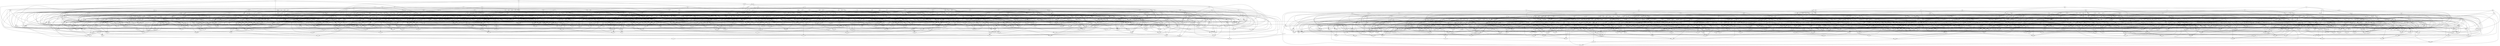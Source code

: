digraph {
	graph [bb="0,0,56061,1044"];
	node [label="\N"];
	bbj	[height=0.5,
		pos="11097,882",
		width=0.75];
	cjd	[height=0.5,
		pos="10582,810",
		width=0.75];
	bbj -> cjd	[pos="e,10602,822.21 11077,869.79 11072,867.51 11066,865.39 11061,864 10870,813 10809,879 10618,828 10616,827.48 10614,826.85 10612,826.16"];
	rdt	[height=0.5,
		pos="19021,522",
		width=0.75];
	bbj -> rdt	[pos="e,19046,529.17 11124,880.72 11294,878.99 12230,869.52 12994,864 13040,863.67 19520,860.29 19552,828 19635,744.19 19567,639.55 19467,\
576 19398,531.94 19181,552.64 19100,540 19086,537.74 19070,534.5 19056,531.45"];
	src	[height=0.5,
		pos="14967,594",
		width=0.75];
	bbj -> src	[pos="e,14988,605.83 11124,880.76 11468,877.68 14995,845.73 15044,828 15143,792.12 15267,729.11 15199,648 15142,579.95 15087,639.14 15003,\
612 15001,611.38 14999,610.68 14997,609.93"];
	xgc	[height=0.5,
		pos="11780,378",
		width=0.75];
	bbj -> xgc	[pos="e,11755,385.53 11076,870.77 11040,853.99 10968,819.71 10906,792 10795,742.41 10756,752.16 10655,684 10618,658.6 10600,653.81 10583,\
612 10562,562.23 10591,530.28 10638,504 10846,387.63 11471,434.78 11706,396 11719,393.87 11733,390.84 11745,387.93"];
	zlr	[height=0.5,
		pos="7897,522",
		width=0.75];
	bbj -> zlr	[pos="e,7877,534.25 11077,869.7 11072,867.36 11066,865.24 11061,864 10875,821.3 7819.6,834.01 7629,828 7476.9,823.2 6365.8,866.42 6261,\
756 6224.8,717.81 6366.2,595.62 6415,576 6564.1,516.09 7704.6,577.11 7861,540 7863.2,539.48 7865.4,538.82 7867.6,538.06"];
	nfp	[height=0.5,
		pos="10993,738",
		width=0.75];
	cjd -> nfp	[pos="e,10966,740.04 10603,798.01 10607,795.73 10613,793.55 10618,792 10738,756.03 10888,744.24 10956,740.56"];
	jvz	[height=0.5,
		pos="7305,594",
		width=0.75];
	cjd -> jvz	[pos="e,7320.4,608.91 10562,797.7 10557,795.37 10551,793.24 10546,792 10461,772.48 7489.6,800.8 7415,756 7368.1,727.83 7388.4,692.1 7356,\
648 7347.7,636.63 7337,625.2 7327.6,615.88"];
	nlg	[height=0.5,
		pos="15771,594",
		width=0.75];
	cjd -> nlg	[pos="e,15751,606.17 10602,797.7 10607,795.36 10613,793.24 10618,792 10802,749.72 13828,777.47 14016,756 14090,747.56 14105,729.91 14179,\
720 14336,698.87 14747,751.34 14890,684 14910,674.76 14903,657.18 14923,648 15087,571.63 15560,655.42 15735,612 15737,611.46 15739,\
610.78 15742,610.01"];
	srh	[height=0.5,
		pos="1164,450",
		width=0.75];
	cjd -> srh	[pos="e,1137.8,455.47 10562,797.67 10557,795.34 10551,793.22 10546,792 10413,761.86 834.84,806.81 708,756 664.81,738.7 650.38,726.74 632,\
684 600.39,610.51 577.9,562.93 632,504 663.67,469.5 1005.5,473.52 1052,468 1077.5,464.98 1106,460.63 1127.9,457.08"];
	tlk	[height=0.5,
		pos="18854,450",
		width=0.75];
	rdt -> tlk	[pos="e,18876,460.33 18999,511.7 18970,499.52 18919,478.07 18885,464.2"];
	xst	[height=0.5,
		pos="11498,306",
		width=0.75];
	xgc -> xst	[pos="e,11524,311.18 11758,367.1 11752,364.56 11745,361.99 11739,360 11668,337.59 11582,321.13 11534,312.9"];
	bbl	[height=0.5,
		pos="39405,666",
		width=0.75];
	gtf	[height=0.5,
		pos="42583,594",
		width=0.75];
	bbl -> gtf	[pos="e,42557,599.94 39425,653.7 39430,651.37 39436,649.24 39441,648 39605,610.19 42303,625.66 42471,612 42497,609.91 42526,605.49 42547,\
601.69"];
	jpj	[height=0.5,
		pos="45964,594",
		width=0.75];
	bbl -> jpj	[pos="e,45944,606.32 39425,653.68 39430,651.34 39436,649.22 39441,648 39792,568.17 45577,691.83 45928,612 45930,611.5 45932,610.86 45935,\
610.11"];
	kbt	[height=0.5,
		pos="31868,450",
		width=0.75];
	bbl -> kbt	[pos="e,31847,461.4 39385,653.68 39380,651.34 39374,649.22 39369,648 39172,603.26 32289,640.97 32089,612 32032,603.78 32021,589.61 31965,\
576 31885,556.55 31836,603.4 31784,540 31774,527.63 31776,518.01 31784,504 31790,493.03 31816,477.45 31838,466.02"];
	mct	[height=0.5,
		pos="35648,450",
		width=0.79437];
	bbl -> mct	[pos="e,35627,462.19 39385,653.69 39380,651.36 39374,649.23 39369,648 39154,598.69 35614,624.3 35393,612 35237,603.28 34797,656.25 34692,\
540 34681,528.12 34681,515.53 34692,504 34727,467.21 35560,479.63 35610,468 35612,467.42 35615,466.69 35617,465.84"];
	nhl	[height=0.5,
		pos="46995,522",
		width=0.75];
	gtf -> nhl	[pos="e,46969,527.96 42603,581.69 42608,579.36 42614,577.23 42619,576 42850,523.19 46647,558.82 46883,540 46909,537.95 46938,533.53 46959,\
529.72"];
	tml	[height=0.5,
		pos="35281,306",
		width=0.75];
	gtf -> tml	[pos="e,35274,323.6 42557,588.02 42535,583.89 42501,578.33 42471,576 42380,568.89 35988,575.14 35904,540 35883,531.28 35889,513.26 35868,\
504 35804,475.5 35290,518.66 35242,468 35231,456.37 35240,447.82 35242,432 35247,396.84 35261,357.97 35270,333.06"];
	jxt	[height=0.5,
		pos="44761,522",
		width=0.75];
	jpj -> jxt	[pos="e,44782,533.51 45944,581.78 45939,579.44 45933,577.3 45928,576 45685,517.33 45047,592.8 44802,540 44799,539.26 44795,538.25 44792,\
537.09"];
	rzh	[height=0.5,
		pos="32190,306",
		width=0.75];
	kbt -> rzh	[pos="e,32169,317.17 31890,439.5 31939,418.89 32056,368.4 32154,324 32156,323.18 32158,322.34 32159,321.48"];
	bbr	[height=0.5,
		pos="30616,594",
		width=0.75];
	fbt	[height=0.5,
		pos="39891,522",
		width=0.75];
	bbr -> fbt	[pos="e,39871,534.33 30642,588.01 30665,583.87 30699,578.31 30729,576 30982,556.59 39608,595.96 39855,540 39857,539.5 39859,538.86 39862,\
538.11"];
	kqn	[height=0.5,
		pos="31305,450",
		width=0.77632];
	bbr -> kqn	[pos="e,31283,461.42 30597,580.55 30572,562.44 30533,528.31 30556,504 30610,446.98 31186,484.99 31263,468 31266,467.23 31270,466.2 31274,\
465.02"];
	tpv	[height=0.5,
		pos="30592,522",
		width=0.75];
	bbr -> tpv	[pos="e,30598,539.79 30610,576.05 30607,568.06 30604,558.33 30601,549.4"];
	vrs	[height=0.5,
		pos="31482,378",
		width=0.75];
	bbr -> vrs	[pos="e,31457,385.48 30595,582.22 30551,558.65 30450,501.96 30432,468 30425,453.86 30421,443.52 30432,432 30469,393.13 31349,402.7 31403,\
396 31418,394.17 31434,390.97 31447,387.84"];
	fbt -> mct	[pos="e,35675,455.96 39871,509.69 39866,507.36 39860,505.23 39855,504 39634,453.33 35993,485.1 35767,468 35740,465.93 35709,461.48 35685,\
457.66"];
	mrc	[height=0.5,
		pos="38278,450",
		width=0.79437];
	fbt -> mrc	[pos="e,38299,462.25 39871,509.75 39866,507.41 39860,505.27 39855,504 39522,425.25 38650,543.33 38316,468 38314,467.44 38311,466.72 38309,\
465.89"];
	pvh	[height=0.5,
		pos="50592,450",
		width=0.77632];
	fbt -> pvh	[pos="e,50567,457.79 39915,513.95 39930,510.18 39948,505.93 39965,504 40547,436.99 49929,530.23 50512,468 50527,466.43 50543,463.31 50557,\
460.17"];
	kqn -> vrs	[pos="e,31459,388.46 31328,439.57 31334,437.08 31341,434.42 31347,432 31389,415.61 31399,412.57 31441,396 31444,394.84 31447,393.62 31450,\
392.38"];
	mjl	[height=0.5,
		pos="31592,378",
		width=0.75];
	kqn -> mjl	[pos="e,31567,384.86 31327,439.08 31334,436.54 31341,433.97 31347,432 31421,409.34 31442,412.7 31518,396 31531,393.19 31545,390 31557,\
387.16"];
	bbt	[height=0.5,
		pos="31748,594",
		width=0.75];
	fgr	[height=0.5,
		pos="31490,522",
		width=0.75];
	bbt -> fgr	[pos="e,31511,533.78 31726,583.01 31720,580.47 31713,577.92 31707,576 31629,552.18 31604,565.7 31526,540 31524,539.37 31522,538.66 31520,\
537.89"];
	fxf	[height=0.5,
		pos="38475,522",
		width=0.75];
	bbt -> fxf	[pos="e,38455,534.32 31772,585.96 31787,582.2 31805,577.95 31822,576 32005,554.79 38260,580.71 38439,540 38441,539.5 38443,538.86 38446,\
538.11"];
	kpg	[height=0.5,
		pos="31155,522",
		width=0.77632];
	bbt -> kpg	[pos="e,31177,533.34 31727,582.66 31721,580.05 31714,577.56 31707,576 31486,523.81 31418,591.26 31197,540 31194,539.19 31190,538.14 31186,\
536.95"];
	ksp	[height=0.5,
		pos="31562,522",
		width=0.75];
	bbt -> ksp	[pos="e,31584,532.42 31726,583.58 31720,581.04 31713,578.35 31707,576 31661,558.62 31649,557.38 31603,540 31600,538.82 31597,537.56 31593,\
536.28"];
	tvm	[height=0.5,
		pos="31608,450",
		width=0.79437];
	fgr -> tvm	[pos="e,31588,463.05 31509,509.44 31528,498.23 31557,481.08 31579,468.25"];
	npm	[height=0.5,
		pos="30472,450",
		width=0.86659];
	fgr -> npm	[pos="e,30496,461.65 31469,510.52 31463,507.91 31456,505.45 31449,504 31044,415.22 30923,550.32 30517,468 30513,467.24 30509,466.21 30506,\
465.03"];
	zsr	[height=0.5,
		pos="50235,306",
		width=0.75];
	fgr -> zsr	[pos="e,50208,307.5 31510,509.67 31515,507.33 31521,505.22 31526,504 31738,456.3 46942,548.52 47143,468 47165,459.36 47159,440.84 47181,\
432 47269,396.02 48791,407.98 48885,396 48954,387.22 48968,369.58 49037,360 49270,327.62 50022,311.16 50198,307.7"];
	kmx	[height=0.5,
		pos="39294,450",
		width=0.84854];
	fxf -> kmx	[pos="e,39266,458.13 38501,516.4 38523,512.51 38557,507.1 38587,504 38866,474.96 38939,505.93 39216,468 39229,466.18 39244,463.29 39257,\
460.42"];
	xft	[height=0.5,
		pos="48174,378",
		width=0.75];
	fxf -> xft	[pos="e,48148,383.97 38501,516.01 38523,511.87 38557,506.32 38587,504 38814,486.4 46545,518.34 46767,468 46803,459.72 46807,440.74 46843,\
432 47107,368.5 47794,420.98 48065,396 48090,393.73 48117,389.44 48138,385.73"];
	pkm	[height=0.5,
		pos="32130,450",
		width=0.84854];
	fxf -> pkm	[pos="e,32153,461.62 38455,509.68 38450,507.35 38444,505.23 38439,504 38100,426.88 32517,531.49 32175,468 32171,467.27 32167,466.21 32163,\
464.97"];
	ppd	[height=0.5,
		pos="32116,306",
		width=0.79437];
	kpg -> ppd	[pos="e,32090,313.4 31181,515.22 31197,511.84 31217,507.55 31235,504 31322,486.75 31346,490.5 31432,468 31480,455.53 31489,444.6 31537,\
432 31621,409.93 31643,413.66 31728,396 31858,368.85 32011,332.32 32080,315.78"];
	xvn	[height=0.5,
		pos="31752,306",
		width=0.75827];
	kpg -> xvn	[pos="e,31747,323.88 31181,515.27 31231,504.18 31339,479.86 31375,468 31414,455.11 31421,443.18 31461,432 31564,403.13 31610,455.69 31699,\
396 31721,381.17 31735,353.79 31743,333.3"];
	ksp -> tvm	[pos="e,31598,466.82 31572,505.12 31578,496.34 31585,485.26 31592,475.42"];
	bcb	[height=0.5,
		pos="47146,666",
		width=0.75827];
	bcb -> gtf	[pos="e,42603,606.3 47118,664.38 47010,661.94 46598,652.92 46260,648 46058,645.06 42816,657.24 42619,612 42617,611.5 42615,610.85 42612,\
610.1"];
	bcb -> jpj	[pos="e,45985,605.45 47118,665.01 46966,664.86 46227,661.55 46005,612 46002,611.24 45998,610.21 45995,609.04"];
	htb	[height=0.5,
		pos="47507,378",
		width=0.75];
	bcb -> htb	[pos="e,47509,396.27 47166,653.89 47171,651.61 47177,649.46 47182,648 47254,627.78 47466,667.54 47516,612 47570,552.11 47444,555.01 47434,\
540 47425,526.6 47426,517.89 47434,504 47450,476.66 47478,494.23 47495,468 47507,449.89 47510,425.11 47509,406.29"];
	vfr	[height=0.5,
		pos="55115,234",
		width=0.75];
	bcb -> vfr	[pos="e,55137,244.73 47166,653.68 47171,651.34 47177,649.22 47182,648 47238,635.3 55421,652.75 55462,612 55598,475.09 55254,299.12 55146,\
248.92"];
	zqh	[height=0.5,
		pos="47825,306",
		width=0.75827];
	htb -> zqh	[pos="e,47799,312.77 47532,371.47 47577,361.87 47670,341.47 47749,324 47762,321.07 47777,317.83 47790,314.97"];
	bch	[height=0.5,
		pos="54198,594",
		width=0.75827];
	gvp	[height=0.5,
		pos="48228,522",
		width=0.77632];
	bch -> gvp	[pos="e,48256,524.62 54172,589.25 54141,585.09 54089,578.62 54044,576 52838,505.62 49815,571.08 48607,540 48482,536.79 48335,529.03 48266,\
525.2"];
	qkq	[height=0.5,
		pos="53646,450",
		width=0.77632];
	bch -> qkq	[pos="e,53674,451.65 54202,575.98 54206,555.88 54209,522.8 54191,504 54156,467.86 53802,455.17 53684,451.92"];
	shz	[height=0.5,
		pos="53463,450",
		width=0.75];
	bch -> shz	[pos="e,53487,457.68 54189,577.01 54175,555.99 54149,519.88 54115,504 53999,449.04 53664,486.47 53537,468 53524,466.11 53510,463.1 53497,\
460.14"];
	zkh	[height=0.5,
		pos="54270,450",
		width=0.75];
	bch -> zkh	[pos="e,54292,460.48 54223,587.35 54281,574.5 54417,543.92 54420,540 54430,527.44 54429,516.97 54420,504 54390,462.65 54359,485.78 54311,\
468 54308,466.85 54305,465.6 54301,464.32"];
	lpf	[height=0.5,
		pos="47991,450",
		width=0.75];
	gvp -> lpf	[pos="e,48013,460.85 48206,511.17 48199,508.63 48192,506.05 48186,504 48119,482.75 48099,489.53 48032,468 48029,466.98 48026,465.83 48022,\
464.61"];
	tjt	[height=0.5,
		pos="45246,378",
		width=0.75];
	gvp -> tjt	[pos="e,45273,380.41 48205,511.3 48199,508.81 48192,506.22 48186,504 48135,485.86 48117,493.83 48070,468 48048,456.07 48050,440.69 48027,\
432 47903,385.9 45779,399.8 45647,396 45513,392.15 45354,384.5 45283,380.93"];
	zqm	[height=0.5,
		pos="45480,234",
		width=0.84854];
	gvp -> zqm	[pos="e,45511,235.38 48206,510.78 48187,501.41 48160,486.25 48141,468 48098,427.89 48106,402.44 48065,360 48029,322.2 48021,305.43 47972,\
288 47912,266.68 45839,239.56 45521,235.51"];
	tbm	[height=0.5,
		pos="53574,378",
		width=0.81243];
	qkq -> tbm	[pos="e,53589,393.97 53631,434.5 53621,424.86 53608,412.04 53597,401.14"];
	shz -> tbm	[pos="e,53554,391.58 53482,436.97 53499,425.98 53525,409.6 53545,397.05"];
	bcn	[height=0.5,
		pos="44252,594",
		width=0.75827];
	hzr	[height=0.5,
		pos="35058,522",
		width=0.75];
	bcn -> hzr	[pos="e,35078,534.33 44232,581.67 44227,579.34 44221,577.22 44216,576 43969,520.07 35341,595.93 35094,540 35092,539.5 35090,538.86 35087,\
538.11"];
	mlb	[height=0.5,
		pos="42924,450",
		width=0.79437];
	bcn -> mlb	[pos="e,42945,462.23 44232,581.63 44227,579.36 44221,577.28 44216,576 44018,527.48 43487,619.19 43299,540 43278,530.97 43282,513.89 43261,\
504 43139,446.93 43090,504.47 42961,468 42959,467.45 42957,466.82 42955,466.12"];
	pqp	[height=0.5,
		pos="44089,378",
		width=0.79437];
	bcn -> pqp	[pos="e,44095,395.71 44231,582.22 44209,570.19 44175,550.98 44165,540 44146,518.86 44115,445 44099,405.08"];
	rkx	[height=0.5,
		pos="51375,378",
		width=0.75];
	bcn -> rkx	[pos="e,51354,389.52 44272,581.68 44277,579.35 44283,577.23 44288,576 44433,543.07 49489,600.15 49625,540 49645,531.19 49639,513.85 49658,\
504 49784,439.66 49836,497.49 49975,468 50027,456.95 50037,440.85 50089,432 50362,385.88 51063,453.96 51334,396 51337,395.27 51341,\
394.26 51344,393.1"];
	vjj	[height=0.5,
		pos="49593,378",
		width=0.75];
	bcn -> vjj	[pos="e,49584,395.26 44272,581.68 44277,579.35 44283,577.23 44288,576 44429,543.79 49383,614.98 49507,540 49508,539.51 49556,449.33 49580,\
404.17"];
	srf	[height=0.5,
		pos="31796,450",
		width=0.75];
	hzr -> srf	[pos="e,31816,462.3 35034,514 35019,510.25 35001,506 34984,504 34636,462.55 32173,546.59 31832,468 31830,467.5 31828,466.85 31825,466.1"];
	qsl	[height=0.5,
		pos="33856,378",
		width=0.75];
	mlb -> qsl	[pos="e,33883,381.5 42898,441.77 42884,438.05 42865,433.91 42848,432 42365,377.6 34579,414.41 34093,396 34022,393.31 33939,386.56 33893,\
382.42"];
	vnz	[height=0.5,
		pos="50060,378",
		width=0.75];
	mlb -> vnz	[pos="e,50034,383.11 42945,437.5 42950,435.24 42956,433.19 42961,432 43150,390.2 49728,408.26 49921,396 49956,393.77 49996,388.64 50024,\
384.6"];
	rmf	[height=0.5,
		pos="42190,306",
		width=0.75827];
	pqp -> rmf	[pos="e,42214,314.75 44061,373.15 44031,369.09 43981,362.9 43937,360 43564,335.2 42625,375.65 42255,324 42245,322.58 42234,320.11 42224,\
317.49"];
	zzl	[height=0.5,
		pos="44681,162",
		width=0.75];
	pqp -> zzl	[pos="e,44658,171.09 44113,367.51 44119,365.03 44126,362.38 44132,360 44327,286.63 44562,204.18 44648,174.45"];
	vzf	[height=0.5,
		pos="50992,306",
		width=0.75];
	rkx -> vzf	[pos="e,51017,312.48 51350,371.24 51334,367.78 51314,363.41 51296,360 51198,341.53 51173,341.99 51075,324 51059,321.13 51042,317.67 51028,\
314.61"];
	bcq	[height=0.5,
		pos="10798,810",
		width=0.75827];
	fls	[height=0.5,
		pos="12442,738",
		width=0.75];
	bcq -> fls	[pos="e,12419,747.74 10818,797.75 10823,795.41 10829,793.27 10834,792 11170,712.52 12047,812.42 12388,756 12395,754.84 12402,752.96 12409,\
750.88"];
	hqt	[height=0.5,
		pos="8947,594",
		width=0.75];
	bcq -> hqt	[pos="e,8926.5,606.18 10778,797.76 10773,795.42 10767,793.28 10762,792 10619,757.83 9584.1,763.66 9437,756 9228.9,745.17 8643.6,836.91 \
8502,684 8491.1,672.26 8491.2,659.8 8502,648 8563.6,580.71 8822.9,635.85 8911,612 8913,611.47 8914.9,610.84 8916.9,610.14"];
	spx	[height=0.5,
		pos="18180,522",
		width=0.75];
	bcq -> spx	[pos="e,18180,540.04 10818,797.68 10823,795.34 10829,793.22 10834,792 11013,751.29 17268,766.33 17452,756 17751,739.16 17873,850.8 18122,\
684 18166,654.48 18177,587.92 18179,550.28"];
	vsr	[height=0.5,
		pos="4852,450",
		width=0.75];
	bcq -> vsr	[pos="e,4825.2,452.65 10778,797.67 10773,795.34 10767,793.22 10762,792 10696,777.18 1134.4,803.6 1087,756 1051,719.87 1117.5,656.8 1133,\
648 1244,584.89 2157.7,641.35 2282,612 2319.2,603.23 2323,585.37 2360,576 2482.6,544.97 2812,590.51 2928,540 2949.3,530.71 2944.5,\
512.86 2966,504 3046.1,471.02 4437.5,471.24 4524,468 4629.6,464.04 4754.3,456.9 4815,453.26"];
	xpx	[height=0.5,
		pos="26621,306",
		width=0.75827];
	fls -> xpx	[pos="e,26630,323.02 12469,736.12 12562,733.17 12876,723.54 13136,720 13851,710.25 25290,730.99 26003,684 26252,667.62 26327,703.04 26559,\
612 26610,591.86 26635,589.01 26660,540 26696,470.88 26657,376.34 26635,331.95"];
	xkq	[height=0.5,
		pos="1772,450",
		width=0.75827];
	fls -> xkq	[pos="e,1745.9,455.41 12419,728.16 12410,724.91 12398,721.63 12388,720 12113,677.22 2644.1,697.37 2366,684 2193,675.68 2150.7,661.2 1978,\
648 1911.5,642.92 1431.6,652.92 1379,612 1340.3,581.88 1323.4,540.66 1356,504 1401.8,452.52 1595.7,477.36 1664,468 1688,464.71 1714.8,\
460.49 1735.8,457.07"];
	gjd	[height=0.5,
		pos="12452,666",
		width=0.75];
	fls -> gjd	[pos="e,12450,684.28 12444,720.05 12446,712.35 12447,703.03 12448,694.36"];
	txq	[height=0.5,
		pos="9765,522",
		width=0.75];
	hqt -> txq	[pos="e,9745,534.16 8968.2,582.56 8974.5,579.96 8981.4,577.49 8988,576 9309.7,503.79 9409.1,619.93 9729,540 9731.2,539.46 9733.4,538.78 \
9735.6,538"];
	vjr	[height=0.5,
		pos="7529,522",
		width=0.75];
	hqt -> vjr	[pos="e,7555.2,526.65 8927,581.77 8921.9,579.43 8916.4,577.29 8911,576 8644.6,512.17 7952.2,559.44 7679,540 7640.1,537.23 7595.7,531.93 \
7565.3,527.98"];
	bcv	[height=0.5,
		pos="17416,738",
		width=0.75];
	bfp	[height=0.5,
		pos="17416,666",
		width=0.75];
	bcv -> bfp	[pos="e,17416,684.1 17416,719.7 17416,711.98 17416,702.71 17416,694.11"];
	fqh	[height=0.5,
		pos="15403,666",
		width=0.75];
	bcv -> fqh	[pos="e,15424,677.56 17396,725.73 17391,723.39 17385,721.26 17380,720 16961,621.95 15865,771.94 15444,684 15441,683.29 15437,682.29 15434,\
681.14"];
	grl	[height=0.5,
		pos="19068,666",
		width=0.75];
	bcv -> grl	[pos="e,19047,677.5 17443,736.69 17642,734.38 18866,718.77 19027,684 19030,683.26 19034,682.25 19037,681.09"];
	hzf	[height=0.5,
		pos="17344,666",
		width=0.75];
	bcv -> hzf	[pos="e,17359,681.38 17401,722.83 17391,712.94 17377,699.55 17366,688.36"];
	nbm	[height=0.5,
		pos="13565,594",
		width=0.86659];
	bfp -> nbm	[pos="e,13588,606.48 17396,653.69 17391,651.36 17385,649.24 17380,648 16971,554.27 14016,697.68 13605,612 13602,611.47 13600,610.79 13597,\
609.99"];
	nls	[height=0.5,
		pos="17233,594",
		width=0.75];
	bfp -> nls	[pos="e,17255,604.44 17395,654.53 17390,652.27 17385,649.97 17380,648 17334,629.35 17321,629.54 17274,612 17271,610.83 17268,609.58 17264,\
608.3"];
	bfp -> xpx	[pos="e,26594,308.83 17443,663.27 17502,659.61 17644,651.19 17764,648 17990,642 25663,653.52 25885,612 25929,603.77 25937,590.49 25979,\
576 26123,526.85 26175,550.35 26303,468 26331,450.01 26377,376.63 26406,360 26463,327.24 26539,314.62 26584,309.84"];
	lsg	[height=0.5,
		pos="15699,594",
		width=0.75];
	fqh -> lsg	[pos="e,15678,605.8 15428,659.04 15442,655.68 15461,651.47 15477,648 15559,630.57 15583,638.18 15663,612 15665,611.37 15667,610.66 15669,\
609.91"];
	svt	[height=0.5,
		pos="14645,450",
		width=0.75];
	fqh -> svt	[pos="e,14619,455.64 15383,653.89 15378,651.55 15372,649.37 15367,648 15240,615.42 14898,665.86 14778,612 14757,602.71 14762,585.85 14742,\
576 14680,545.8 14478,591.79 14432,540 14421,528.05 14422,516.61 14432,504 14443,490.01 14551,468.29 14609,457.52"];
	kxd	[height=0.5,
		pos="18125,594",
		width=0.75827];
	grl -> kxd	[pos="e,18152,596.39 19044,658.31 19029,654.66 19011,650.41 18994,648 18911,636.01 18318,604.92 18162,596.91"];
	hcf	[height=0.5,
		pos="19359,594",
		width=0.75];
	grl -> hcf	[pos="e,19338,605.9 19089,654.1 19094,651.81 19099,649.6 19104,648 19198,618.66 19229,641.34 19323,612 19325,611.4 19327,610.71 19329,\
609.97"];
	qrh	[height=0.5,
		pos="21225,594",
		width=0.75];
	grl -> qrh	[pos="e,21205,606.28 19088,653.72 19093,651.39 19099,649.26 19104,648 19555,542.71 20738,717.29 21189,612 21191,611.49 21193,610.83 21196,\
610.08"];
	mjv	[height=0.5,
		pos="27495,450",
		width=0.77632];
	hzf -> mjv	[pos="e,27481,466 17364,653.67 17369,651.34 17375,649.22 17380,648 17515,617.49 27213,666.38 27340,612 27349,608.28 27434,516.93 27474,\
473.52"];
	jfz	[height=0.5,
		pos="8573,594",
		width=0.75];
	hzf -> jfz	[pos="e,8597.7,601.7 17324,653.67 17319,651.34 17313,649.22 17308,648 17073,594.9 8891,637.93 8652,612 8637.3,610.41 8621.4,607.25 8607.7,\
604.09"];
	bcx	[height=0.5,
		pos="14550,810",
		width=0.75];
	ddh	[height=0.5,
		pos="18717,738",
		width=0.79437];
	bcx -> ddh	[pos="e,18692,747.45 14570,797.69 14575,795.36 14581,793.23 14586,792 14806,741.55 18432,787.62 18656,756 18665,754.76 18674,752.62 18683,\
750.27"];
	jns	[height=0.5,
		pos="13172,738",
		width=0.75];
	bcx -> jns	[pos="e,13193,749.52 14526,802.1 14511,798.39 14493,794.14 14476,792 14197,756.39 13488,814.74 13213,756 13210,755.27 13206,754.26 13203,\
753.1"];
	msp	[height=0.5,
		pos="16866,666",
		width=0.84854];
	bcx -> msp	[pos="e,16854,682.93 14570,797.72 14575,795.38 14581,793.25 14586,792 14822,737.09 16538,842.84 16764,756 16798,742.77 16829,712.31 16847,\
690.72"];
	tzc	[height=0.5,
		pos="11646,522",
		width=0.75];
	bcx -> tzc	[pos="e,11672,526.98 14526,802.02 14511,798.28 14493,794.03 14476,792 14343,775.91 12189,807.85 12065,756 11960,711.97 11983,630.54 11883,\
576 11849,557.26 11740,537.86 11682,528.59"];
	mmq	[height=0.5,
		pos="12755,666",
		width=0.95686];
	ddh -> mmq	[pos="e,12781,677.98 18689,734.15 18647,730.11 18567,722.87 18499,720 18183,706.69 13115,738.58 12803,684 12799,683.3 12795,682.3 12791,\
681.14"];
	fqg	[height=0.5,
		pos="23476,666",
		width=0.75];
	ddh -> fqg	[pos="e,23455,677.61 18745,733.19 18776,729.04 18830,722.64 18876,720 19129,705.52 23187,734.44 23435,684 23438,683.3 23442,682.32 23445,\
681.17"];
	kkp	[height=0.5,
		pos="20365,666",
		width=0.75827];
	jns -> kkp	[pos="e,20344,677.62 13198,732.01 13220,727.88 13254,722.33 13284,720 13479,704.79 20132,722.68 20324,684 20327,683.31 20331,682.33 20334,\
681.18"];
	zgm	[height=0.5,
		pos="4484,450",
		width=0.84854];
	jns -> zgm	[pos="e,4460.4,461.68 13145,736.14 13052,733.25 12738,723.79 12478,720 12266,716.91 5062.1,710.9 4852,684 4787.8,675.79 4774.7,659.12 \
4711,648 4628.3,633.57 4391.5,674.12 4335,612 4285.9,557.94 4394,494.5 4451.3,466.09"];
	nfg	[height=0.5,
		pos="8353,594",
		width=0.75];
	msp -> nfg	[pos="e,8377.4,602.05 16844,653.67 16838,651.33 16832,649.22 16826,648 16597,600.95 8658.8,638.78 8427,612 8413.9,610.49 8399.7,607.56 \
8387.4,604.56"];
	xsf	[height=0.5,
		pos="24995,306",
		width=0.75];
	msp -> xsf	[pos="e,25015,318.22 16893,657.6 16908,653.92 16927,649.88 16944,648 17189,621.06 25593,674.52 25832,612 25927,587.01 25934,538.78 26026,\
504 26097,477.24 26145,527.08 26193,468 26220,434.88 26162,362.97 26157,360 26052,292.5 25153,353.34 25031,324 25029,323.47 25027,\
322.81 25024,322.04"];
	vpn	[height=0.5,
		pos="11669,378",
		width=0.77632];
	tzc -> vpn	[pos="e,11666,396.19 11649,503.87 11653,479.67 11660,435.21 11665,406.39"];
	bdc	[height=0.5,
		pos="49471,522",
		width=0.75827];
	mvm	[height=0.5,
		pos="52720,450",
		width=0.93881];
	bdc -> mvm	[pos="e,52695,462.48 49496,513.91 49510,510.18 49528,505.98 49545,504 49891,462.8 52336,535.09 52677,468 52680,467.43 52683,466.68 52686,\
465.81"];
	nxz	[height=0.5,
		pos="32468,378",
		width=0.75];
	bdc -> nxz	[pos="e,32495,381.77 49445,517.1 49415,512.91 49364,506.5 49321,504 48440,453.26 34325,509.09 33444,468 33255,459.2 32660,398.78 32505,\
382.84"];
	nzk	[height=0.5,
		pos="52567,450",
		width=0.75];
	bdc -> nzk	[pos="e,52546,461.59 49496,513.91 49510,510.19 49528,505.99 49545,504 49874,464.69 52202,534.64 52526,468 52529,467.3 52533,466.31 52536,\
465.16"];
	tbh	[height=0.5,
		pos="37114,378",
		width=0.75];
	bdc -> tbh	[pos="e,37140,384.06 49445,517.11 49415,512.93 49364,506.53 49321,504 49181,495.87 39384,519.99 39254,468 39232,459.35 39238,440.81 39216,\
432 39114,390.08 37333,405.55 37223,396 37198,393.87 37171,389.57 37150,385.83"];
	vxc	[height=0.5,
		pos="49373,378",
		width=0.75];
	bdc -> vxc	[pos="e,49394,389.37 49470,503.84 49467,484.79 49461,453.86 49446,432 49435,416.35 49418,403.6 49403,394.53"];
	qvn	[height=0.5,
		pos="52719,378",
		width=0.77632];
	mvm -> qvn	[pos="e,52719,396.1 52720,431.7 52720,423.98 52720,414.71 52719,406.11"];
	tbf	[height=0.5,
		pos="54946,378",
		width=0.75];
	mvm -> tbf	[pos="e,54919,379.95 52745,437.57 52750,435.3 52757,433.24 52763,432 52943,395.7 54231,400.93 54414,396 54600,391 54823,383.35 54909,380.31"];
	tbr	[height=0.5,
		pos="32636,306",
		width=0.75];
	nxz -> tbr	[pos="e,32614,316.33 32490,367.7 32520,355.52 32571,334.07 32604,320.2"];
	srm	[height=0.5,
		pos="51186,306",
		width=0.79437];
	nzk -> srm	[pos="e,51214,309.46 52542,443.23 52512,435.56 52460,420.09 52421,396 52401,383.77 52404,369.01 52383,360 52284,318.23 51521,330.03 51413,\
324 51347,320.29 51270,314.13 51225,310.33"];
	pbc	[height=0.5,
		pos="54302,378",
		width=0.75827];
	nzk -> pbc	[pos="e,54281,389.55 52587,437.74 52592,435.4 52598,433.27 52603,432 52962,347.46 53900,471.88 54261,396 54264,395.28 54268,394.28 54271,\
393.13"];
	xxl	[height=0.5,
		pos="55491,162",
		width=0.75];
	vxc -> xxl	[pos="e,55464,164.12 49392,365.11 49396,363.1 49401,361.26 49405,360 49745,258.89 49846,312.35 50199,288 52320,141.88 52856,227.25 54982,\
180 55159,176.07 55370,167.91 55454,164.52"];
	zpm	[height=0.5,
		pos="41086,162",
		width=0.84854];
	vxc -> zpm	[pos="e,41117,163.16 49377,360.17 49385,326.85 49395,252.59 49354,216 49344,206.82 41754,166.53 41127,163.22"];
	bdg	[height=0.5,
		pos="25065,738",
		width=0.79437];
	bdg -> spx	[pos="e,18206,527.55 25037,735.12 24979,731.43 24845,723.29 24733,720 24664,717.99 19835,709.74 19771,684 19749,675.31 19753,659.38 19733,\
648 19680,618.03 19528,585.01 19467,576 18954,499.69 18817,584.46 18300,540 18272,537.57 18240,532.97 18216,529.17"];
	gln	[height=0.5,
		pos="18704,666",
		width=0.75];
	bdg -> gln	[pos="e,18724,678.32 25037,735.11 24979,731.4 24845,723.22 24733,720 24567,715.24 18902,720.91 18740,684 18738,683.5 18736,682.86 18733,\
682.11"];
	mkf	[height=0.5,
		pos="26451,450",
		width=0.79437];
	bdg -> mkf	[pos="e,26479,454.49 25093,735.77 25275,727.92 26264,685.1 26272,684 26532,646.05 26684,747.07 26845,540 26855,527.38 26856,516.04 26845,\
504 26842,500.64 26587,468.15 26489,455.76"];
	vdr	[height=0.5,
		pos="25392,522",
		width=0.75];
	bdg -> vdr	[pos="e,25412,534.19 25093,735.64 25240,728.56 25911,695.83 26003,684 26164,663.38 26257,737.26 26360,612 26370,599.62 26371,587.53 26360,\
576 26324,538.66 25478,552.31 25428,540 25426,539.47 25424,538.79 25421,538.03"];
	xfd	[height=0.5,
		pos="18931,450",
		width=0.75];
	gln -> xfd	[pos="e,18934,467.95 18725,654.27 18730,651.98 18735,649.72 18740,648 18813,623.44 18857,668.28 18909,612 18943,575.75 18941,513.62 18936,\
478.07"];
	knb	[height=0.5,
		pos="2138,594",
		width=0.77632];
	gln -> knb	[pos="e,2158.6,606.33 18678,659.99 18656,655.85 18622,650.28 18592,648 18365,630.59 2397.7,660.97 2175,612 2172.7,611.49 2170.3,610.81 \
2168,610.03"];
	mrj	[height=0.5,
		pos="18611,594",
		width=0.75];
	gln -> mrj	[pos="e,18628,608.11 18687,651.83 18672,641.27 18653,626.3 18637,614.37"];
	zvh	[height=0.5,
		pos="26442,378",
		width=0.75];
	mkf -> zvh	[pos="e,26444,396.1 26449,431.7 26448,423.98 26447,414.71 26445,406.11"];
	xcx	[height=0.5,
		pos="26121,378",
		width=0.75];
	mkf -> xcx	[pos="e,26148,381.66 26429,438.19 26424,435.9 26418,433.67 26413,432 26324,404.31 26214,389.22 26158,382.8"];
	xbl	[height=0.5,
		pos="25215,450",
		width=0.75];
	vdr -> xbl	[pos="e,25236,461.46 25371,510.54 25366,508.28 25361,505.98 25356,504 25310,485.44 25297,486.56 25251,468 25249,467.26 25247,466.47 25245,\
465.66"];
	bdh	[height=0.5,
		pos="47794,738",
		width=0.79437];
	dmv	[height=0.5,
		pos="48225,666",
		width=0.84854];
	bdh -> dmv	[pos="e,48202,678.15 47823,735.84 47888,732.59 48053,721.09 48186,684 48188,683.36 48191,682.62 48193,681.8"];
	kgl	[height=0.5,
		pos="46774,594",
		width=0.75];
	bdh -> kgl	[pos="e,46794,606.1 47768,730.18 47701,713.19 47520,668.86 47366,648 47121,614.71 47050,673.96 46810,612 46808,611.44 46806,610.74 46803,\
609.96"];
	pzp	[height=0.5,
		pos="35429,594",
		width=0.75827];
	bdh -> pzp	[pos="e,35450,605.42 47766,735.12 47708,731.37 47572,723.08 47458,720 45102,656.43 39207,749.38 36851,684 36237,666.95 36069,747.67 35470,\
612 35467,611.23 35463,610.2 35460,609.02"];
	vhq	[height=0.5,
		pos="54005,378",
		width=0.77632];
	bdh -> vhq	[pos="e,54026,390.26 47823,736.5 47953,734.24 48502,724.89 48952,720 49519,713.84 53490,728.08 54055,684 54452,653.02 54684,845.51 54940,\
540 55045,414.81 55058,539.87 54724,468 54663,454.85 54650,442.1 54588,432 54348,392.7 54278,455.76 54042,396 54040,395.45 54038,\
394.77 54035,394.02"];
	gvk	[height=0.5,
		pos="48214,594",
		width=0.75827];
	dmv -> gvk	[pos="e,48217,612.28 48222,648.05 48221,640.35 48220,631.03 48218,622.36"];
	ffm	[height=0.5,
		pos="48142,594",
		width=0.75];
	dmv -> ffm	[pos="e,48158,608.67 48208,650.83 48196,640.64 48180,626.75 48166,615.37"];
	tnv	[height=0.5,
		pos="48246,378",
		width=0.75];
	dmv -> tnv	[pos="e,48267,389.48 48247,653.17 48252,651.16 48256,649.3 48261,648 48337,626.86 48561,670.52 48614,612 48625,600.13 48623,589.4 48614,\
576 48549,476.32 48466,536.62 48369,468 48351,455.31 48352,445.76 48335,432 48317,417.35 48294,403.88 48276,394.19"];
	str	[height=0.5,
		pos="53315,450",
		width=0.75];
	kgl -> str	[pos="e,53289,453.91 46794,581.69 46799,579.35 46805,577.23 46810,576 47068,517.2 51303,558.76 51567,540 51686,531.53 51714,513.67 51833,\
504 52406,457.35 52553,501.92 53127,468 53180,464.88 53241,458.94 53279,454.98"];
	kgl -> nhl	[pos="e,46970,528.85 46795,582.35 46800,580.1 46805,577.85 46810,576 46861,556.79 46922,540.54 46960,531.28"];
	lhc	[height=0.5,
		pos="38255,522",
		width=0.75];
	kgl -> lhc	[pos="e,38280,529.69 46748,589.16 46718,584.98 46668,578.56 46624,576 46164,549.03 38792,589.71 38334,540 38319,538.41 38303,535.25 38290,\
532.09"];
	ssv	[height=0.5,
		pos="40775,450",
		width=0.75];
	pzp -> ssv	[pos="e,40755,462.05 35456,589.71 35490,585.6 35553,578.78 35606,576 36589,524.88 39056,621.01 40037,540 40139,531.56 40163,515.89 40265,\
504 40475,479.5 40535,522.01 40739,468 40741,467.43 40743,466.72 40746,465.93"];
	xjj	[height=0.5,
		pos="30271,306",
		width=0.75];
	pzp -> xjj	[pos="e,30245,310.74 35402,592.43 35286,590.01 34826,580.63 34447,576 34412,575.57 29447,562.48 29420,540 29358,488.2 29373,405.57 29439,\
360 29502,316.38 30054,330.64 30131,324 30166,320.95 30206,315.92 30235,312.13"];
	bdl	[height=0.5,
		pos="5181,666",
		width=0.75];
	btp	[height=0.5,
		pos="5135,594",
		width=0.75];
	bdl -> btp	[pos="e,5145.4,610.82 5170.6,649.12 5164.8,640.34 5157.5,629.26 5151,619.42"];
	hsc	[height=0.5,
		pos="9057,594",
		width=0.75];
	bdl -> hsc	[pos="e,9032.6,602.01 5207.4,661.39 5238.9,657.26 5293.2,650.73 5340,648 5744.1,624.46 8581,659.59 8983,612 8996.1,610.45 9010.2,607.52 \
9022.6,604.52"];
	mtn	[height=0.5,
		pos="10989,594",
		width=0.81243];
	bdl -> mtn	[pos="e,10967,606.49 5207.4,661.36 5238.9,657.21 5293.2,650.65 5340,648 5495.6,639.2 10799,645.03 10951,612 10953,611.5 10956,610.84 10958,\
610.08"];
	vtz	[height=0.5,
		pos="925,234",
		width=0.75];
	bdl -> vtz	[pos="e,943.72,247.44 5154.9,660.78 5128,656.64 5084.7,650.58 5047,648 4664.7,621.84 1974.9,681.71 1598,612 1552.8,603.64 1545.9,586.06 \
1501,576 1409.8,555.56 1150.7,603.41 1082,540 1022.4,484.97 1089.4,431.97 1052,360 1028.2,314.28 981.64,275.14 951.97,253.37"];
	xqz	[height=0.5,
		pos="4587,522",
		width=0.75];
	bdl -> xqz	[pos="e,4560,524.17 5154.9,661.1 5127.9,657.21 5084.6,651.35 5047,648 5008.4,644.56 4377.7,640.08 4351,612 4290.6,548.41 4469.1,529.85 \
4549.7,524.78"];
	xzj	[height=0.5,
		pos="5381,522",
		width=0.75];
	bdl -> xzj	[pos="e,5359.7,533.2 5195.7,650.71 5215.2,632.21 5251,599.56 5285,576 5306,561.46 5331.3,547.61 5350.7,537.72"];
	kmb	[height=0.5,
		pos="5123,522",
		width=0.84854];
	btp -> kmb	[pos="e,5126,540.28 5132.1,576.05 5130.8,568.35 5129.2,559.03 5127.7,550.36"];
	pnh	[height=0.5,
		pos="6931,522",
		width=0.79437];
	btp -> pnh	[pos="e,6909.8,534.26 5161.2,589.3 5191.1,585.25 5241.5,578.95 5285,576 5463.3,563.93 6718.7,579.27 6893,540 6895.5,539.44 6898,538.72 \
6900.5,537.89"];
	zsb	[height=0.5,
		pos="4143,306",
		width=0.75];
	btp -> zsb	[pos="e,4170.2,306.51 5118.3,579.66 5079.9,549.45 4981.1,475.1 4888,432 4636.6,315.68 4293,306.21 4180.4,306.46"];
	xxb	[height=0.5,
		pos="3002,522",
		width=0.75827];
	hsc -> xxb	[pos="e,3022,534.32 9032.6,585.96 9018.3,582.2 8999.8,577.95 8983,576 8654.9,537.79 3360.1,613.24 3038,540 3035.8,539.5 3033.6,538.86 \
3031.4,538.11"];
	lvz	[height=0.5,
		pos="12083,522",
		width=0.75];
	hsc -> lvz	[pos="e,12059,529.99 9083.8,590.45 9126,586.54 9210.9,579.19 9283,576 9585.6,562.63 11708,576.11 12009,540 12022,538.43 12036,535.49 12049,\
532.49"];
	tsc	[height=0.5,
		pos="15992,522",
		width=0.75];
	mtn -> tsc	[pos="e,15972,534.31 11011,581.51 11016,579.24 11021,577.2 11027,576 11295,517.85 15689,600.89 15956,540 15958,539.5 15960,538.85 15963,\
538.11"];
	vbl	[height=0.5,
		pos="5239,378",
		width=0.75];
	mtn -> vbl	[pos="e,5266.1,379.6 10967,581.51 10962,579.25 10957,577.2 10951,576 10488,475.15 7151.2,638.89 6688,540 6570.8,514.99 6557.7,459.1 6441,\
432 6325.3,405.14 5466.3,384.17 5276.2,379.83"];
	xzj -> zgm	[pos="e,4514.5,452.55 5360.9,509.89 5355.9,507.55 5350.4,505.38 5345,504 5304.9,493.69 4690.2,461.58 4524.8,453.08"];
	bdz	[height=0.5,
		pos="46080,666",
		width=0.75827];
	dsn	[height=0.5,
		pos="47590,594",
		width=0.75827];
	bdz -> dsn	[pos="e,47565,602 46100,653.76 46105,651.42 46111,649.28 46116,648 46419,576.01 47207,651.04 47516,612 47529,610.36 47543,607.44 47555,\
604.47"];
	nxg	[height=0.5,
		pos="42434,594",
		width=0.77632];
	bdz -> nxg	[pos="e,42460,600.03 46060,653.7 46055,651.36 46049,649.24 46044,648 45855,604.51 42741,627.49 42547,612 42521,609.94 42492,605.57 42470,\
601.78"];
	rxg	[height=0.5,
		pos="44201,522",
		width=0.75];
	bdz -> rxg	[pos="e,44223,532.57 46060,653.74 46055,651.4 46049,649.27 46044,648 45866,606.02 44567,681.57 44398,612 44376,603.15 44380,587.71 44360,\
576 44313,548.41 44294,558.52 44242,540 44239,538.88 44236,537.66 44232,536.4"];
	zlc	[height=0.5,
		pos="42060,306",
		width=0.75];
	bdz -> zlc	[pos="e,42085,312.81 46100,653.74 46105,651.4 46111,649.27 46116,648 46206,626.87 47710,677.85 47774,612 47785,600.56 47782,589.84 47774,\
576 47758,548.11 47736,560.01 47711,540 47625,472.09 47643,403.95 47543,360 47406,299.88 42303,337.87 42154,324 42134,322.18 42113,\
318.39 42095,314.85"];
	kzk	[height=0.5,
		pos="35130,522",
		width=0.75];
	dsn -> kzk	[pos="e,35150,534.33 47566,585.94 47551,582.18 47533,577.93 47516,576 47175,536.85 35501,615.55 35166,540 35164,539.51 35162,538.86 35159,\
538.12"];
	npz	[height=0.5,
		pos="47629,522",
		width=0.75827];
	dsn -> npz	[pos="e,47620,539.15 47599,576.76 47604,568.19 47610,557.49 47615,547.9"];
	pbf	[height=0.5,
		pos="49285,522",
		width=0.75];
	dsn -> pbf	[pos="e,49259,527.68 47616,588.08 47639,584.05 47672,578.6 47702,576 48351,518.98 48519,594.96 49168,540 49195,537.69 49226,533.16 49249,\
529.36"];
	zkj	[height=0.5,
		pos="47936,306",
		width=0.75];
	dsn -> zkj	[pos="e,47938,324.19 47568,583.4 47562,580.92 47555,578.3 47549,576 47503,558.62 47473,579.84 47445,540 47436,526.97 47436,516.99 47445,\
504 47452,493.81 47647,434.88 47659,432 47715,418.71 47875,435.44 47917,396 47934,380.49 47938,354.24 47938,334.26"];
	rcg	[height=0.5,
		pos="41693,522",
		width=0.75];
	nxg -> rcg	[pos="e,41713,534.12 42408,586.48 42393,582.8 42372,578.46 42354,576 42078,538.98 41999,608.66 41729,540 41727,539.45 41725,538.76 41722,\
537.98"];
	zzx	[height=0.5,
		pos="47913,234",
		width=0.75];
	zlc -> zzx	[pos="e,47886,235.74 42085,299.19 42104,295.18 42131,290.19 42154,288 42706,236.49 46588,260.11 47142,252 47424,247.87 47765,239 47876,\
236.01"];
	bfh	[height=0.5,
		pos="5735,666",
		width=0.75];
	kkm	[height=0.5,
		pos="9767,594",
		width=0.84854];
	bfh -> kkm	[pos="e,9744.7,606.31 5755,653.69 5760.1,651.36 5765.6,649.23 5771,648 6199.5,549.87 9296.7,701.69 9727,612 9729.7,611.44 9732.4,610.7 \
9735.1,609.84"];
	ngn	[height=0.5,
		pos="6403,450",
		width=0.79437];
	bfh -> ngn	[pos="e,6380.7,461.38 5735.1,647.99 5735.6,610.6 5739.1,523.04 5760,504 5809.4,459.05 6294.8,482.46 6360,468 6363.7,467.19 6367.4,466.1 \
6371.1,464.88"];
	tdx	[height=0.5,
		pos="6293,594",
		width=0.75];
	bfh -> tdx	[pos="e,6266.1,597.19 5755.5,653.87 5760.4,651.59 5765.8,649.44 5771,648 5817.5,635.07 6144.7,607.23 6256,598.02"];
	tsg	[height=0.5,
		pos="1844,450",
		width=0.75];
	bfh -> tsg	[pos="e,1841.4,468.04 5710.6,657.99 5696.3,654.23 5677.8,649.98 5661,648 5608.8,641.83 1917.6,645.42 1877,612 1837.9,579.8 1837.2,514.87 \
1840.4,478.06"];
	xsp	[height=0.5,
		pos="7969,522",
		width=0.75];
	kkm -> xsp	[pos="e,7989,534.26 9744.2,581.56 9738.7,579.3 9732.8,577.23 9727,576 9352.8,495.69 8377.6,627.65 8005,540 8002.8,539.49 8000.6,538.83 \
7998.4,538.07"];
	scf	[height=0.5,
		pos="15518,522",
		width=0.75];
	kkm -> scf	[pos="e,15498,534.32 9796,587.61 9819.3,583.54 9853.2,578.27 9883,576 10193,552.39 15179,609.04 15482,540 15484,539.5 15486,538.86 15489,\
538.11"];
	xpn	[height=0.5,
		pos="7584,378",
		width=0.77632];
	ngn -> xpn	[pos="e,7556.1,380.64 6431.6,447.28 6482.8,444.2 6593.6,437.56 6687,432 7019.9,412.2 7422.3,388.51 7546,381.23"];
	tkv	[height=0.5,
		pos="3103,378",
		width=0.75];
	ngn -> tkv	[pos="e,3130.1,379.8 6380.7,438.42 6374.2,435.81 6366.9,433.37 6360,432 6218.9,404.11 3915.8,398.83 3772,396 3531.1,391.26 3241.4,383.04 \
3140.1,380.09"];
	tdx -> zlr	[pos="e,7877,534.25 6314.2,582.46 6320.4,579.85 6327.4,577.4 6334,576 6666.1,505.8 7530.7,618.17 7861,540 7863.2,539.48 7865.4,538.82 \
7867.6,538.06"];
	bfm	[height=0.5,
		pos="51511,738",
		width=0.79437];
	dxm	[height=0.5,
		pos="42620,666",
		width=0.84854];
	bfm -> dxm	[pos="e,42642,678.33 51482,736.76 51289,735.17 50163,725.95 49245,720 49062,718.81 42839,721 42660,684 42657,683.45 42655,682.71 42652,\
681.85"];
	jvq	[height=0.5,
		pos="42216,666",
		width=0.75];
	bfm -> jvq	[pos="e,42236,678.32 51482,736.76 51289,735.14 50163,725.8 49245,720 49051,718.77 42441,726.99 42252,684 42250,683.5 42248,682.86 42245,\
682.11"];
	lvd	[height=0.5,
		pos="53019,450",
		width=0.75];
	bfm -> lvd	[pos="e,53039,462.16 51539,733.88 51575,729.99 51639,723.43 51694,720 51921,705.9 53525,700.39 53734,612 53779,593.11 53796,584.18 53816,\
540 53823,525.42 53827,515.58 53816,504 53758,442.75 53137,488.47 53055,468 53053,467.46 53051,466.78 53048,466.01"];
	vrh	[height=0.5,
		pos="52799,450",
		width=0.75];
	bfm -> vrh	[pos="e,52806,467.65 51539,733.89 51575,730 51639,723.45 51694,720 51756,716.14 52762,728.37 52805,684 52859,628.22 52829,525.19 52810,\
477.05"];
	zcx	[height=0.5,
		pos="50929,522",
		width=0.75];
	bfm -> zcx	[pos="e,50955,527.11 51512,719.72 51513,699.67 51511,666.96 51492,648 51454,609.83 51084,547.73 50965,528.71"];
	lct	[height=0.5,
		pos="47738,594",
		width=0.75];
	dxm -> lct	[pos="e,47717,605.61 42642,653.68 42648,651.35 42654,649.23 42660,648 42934,591.17 47423,667.62 47697,612 47700,611.31 47704,610.32 47707,\
609.18"];
	hgx	[height=0.5,
		pos="49616,594",
		width=0.77632];
	dxm -> hgx	[pos="e,49595,606.32 42642,653.67 42648,651.34 42654,649.22 42660,648 43036,570.3 49204,695.12 49579,612 49581,611.48 49584,610.81 49586,\
610.03"];
	qcd	[height=0.5,
		pos="41101,378",
		width=0.75827];
	dxm -> qcd	[pos="e,41079,389.41 42597,653.77 42592,651.49 42586,649.37 42580,648 42356,594.21 42291,646.66 42063,612 41994,601.55 41980,585.42 41911,\
576 41811,562.29 41082,601.22 41002,540 40963,510.28 40952,472.86 40979,432 41002,397.5 41027,412.85 41065,396 41067,395.28 41068,\
394.54 41070,393.79"];
	qrk	[height=0.5,
		pos="41315,234",
		width=0.75];
	dxm -> qrk	[pos="e,41289,239.22 42597,653.68 42592,651.4 42586,649.31 42580,648 42418,610.92 41999,622.88 41833,612 41640,599.34 41117,660.87 40966,\
540 40902,488.44 40872,426.54 40921,360 40964,300.74 41190,256.35 41279,240.92"];
	jvq -> nxg	[pos="e,42408,601.13 42237,654.37 42242,652.12 42247,649.86 42252,648 42302,629.13 42361,612.94 42398,603.58"];
	tpl	[height=0.5,
		pos="52275,378",
		width=0.75];
	lvd -> tpl	[pos="e,52295,390.14 52998,438.59 52992,435.98 52985,433.5 52978,432 52689,366.2 52599,468.74 52311,396 52309,395.45 52307,394.76 52304,\
393.99"];
	zpt	[height=0.5,
		pos="13611,522",
		width=0.75];
	nbm -> zpt	[pos="e,13601,538.67 13576,576.76 13581,567.98 13589,556.96 13595,547.19"];
	prn	[height=0.5,
		pos="13683,522",
		width=0.75];
	nbm -> prn	[pos="e,13663,534.71 13586,580.49 13605,569.18 13633,552.45 13654,539.95"];
	xhs	[height=0.5,
		pos="9858,450",
		width=0.75];
	nls -> xhs	[pos="e,9863.2,467.81 17207,588.01 17185,583.88 17151,578.32 17121,576 17021,568.22 10003,588.25 9915,540 9890.9,526.71 9875.4,498.38 \
9866.8,477.23"];
	rpq	[height=0.5,
		pos="25576,522",
		width=0.75];
	nls -> rpq	[pos="e,25552,530.05 17259,589.89 17296,585.78 17363,578.74 17421,576 17869,554.76 25056,591.57 25502,540 25515,538.49 25529,535.56 25542,\
532.56"];
	bft	[height=0.5,
		pos="49209,738",
		width=0.75];
	bft -> vxc	[pos="e,49395,389 49229,725.81 49233,723.78 49237,721.76 49241,720 49283,701.27 49300,709.98 49337,684 49389,647.72 49376,607.57 49431,\
576 49507,532.5 49569,607.43 49625,540 49635,527.7 49633,517.6 49625,504 49619,493.67 49470,423.73 49404,393.2"];
	djl	[height=0.5,
		pos="48915,666",
		width=0.75];
	bft -> djl	[pos="e,48936,677.56 49183,733.58 49135,727.02 49034,710.91 48952,684 48950,683.26 48947,682.41 48945,681.51"];
	sjk	[height=0.5,
		pos="40775,306",
		width=0.75];
	bft -> sjk	[pos="e,40795,318.15 49183,733.86 49147,729.76 49081,722.75 49024,720 48932,715.51 42450,718.47 42364,684 42342,675.33 42347,658.06 42326,\
648 42220,596.98 42173,655.42 42063,612 41986,581.5 41987,536.46 41911,504 41832,470.33 41802,496.43 41721,468 41624,434.07 41616,\
387.26 41517,360 41214,276.52 41116,400.53 40811,324 40809,323.45 40807,322.77 40804,322"];
	vqn	[height=0.5,
		pos="54082,450",
		width=0.77632];
	bft -> vqn	[pos="e,54110,453.74 49236,736.81 49607,734.15 53676,704.59 53925,684 53938,682.92 54381,621.92 54390,612 54400,599.85 54397,590.44 54390,\
576 54387,570.26 54307,506.82 54301,504 54242,474.65 54165,460.93 54120,455.01"];
	dvn	[height=0.5,
		pos="46847,594",
		width=0.77632];
	djl -> dvn	[pos="e,46868,606.24 48888,664.29 48799,661.97 48507,654.31 48265,648 48112,643.99 47034,646.75 46884,612 46882,611.46 46879,610.77 46877,\
609.97"];
	qng	[height=0.5,
		pos="49147,378",
		width=0.79437];
	djl -> qng	[pos="e,49170,388.86 48936,654.46 48941,652.1 48947,649.78 48952,648 49114,594.3 49223,679.88 49321,540 49353,494.14 49301,465.66 49256,\
432 49243,422.27 49206,405.09 49179,392.93"];
	sjk -> zpm	[pos="e,41062,173.59 40796,294.88 40801,292.6 40806,290.21 40811,288 40898,247.61 41001,201.02 41053,177.78"];
	zdc	[height=0.5,
		pos="52347,378",
		width=0.75];
	vqn -> zdc	[pos="e,52371,385.9 54054,447.67 53989,444.61 53822,436.95 53683,432 53403,422.03 52699,431.58 52421,396 52408,394.33 52394,391.37 52381,\
388.38"];
	bfv	[height=0.5,
		pos="11025,882",
		width=0.75];
	cjz	[height=0.5,
		pos="14440,810",
		width=0.75];
	bfv -> cjz	[pos="e,14420,822.3 11045,869.7 11050,867.36 11056,865.24 11061,864 11423,780.77 14042,911.23 14404,828 14406,827.5 14408,826.85 14411,\
826.1"];
	dkk	[height=0.5,
		pos="18463,738",
		width=0.75827];
	bfv -> dkk	[pos="e,18441,748.98 11045,869.68 11050,867.34 11056,865.22 11061,864 11251,820.95 17869,847.72 18063,828 18225,811.51 18266,803.39 18422,\
756 18425,755.04 18428,753.91 18432,752.72"];
	pxt	[height=0.5,
		pos="1628,450",
		width=0.75];
	bfv -> pxt	[pos="e,1603,457.35 11005,869.67 11000,867.34 10994,865.22 10989,864 10717,802.56 1230.2,895.64 960,828 853.04,801.23 807.97,782.28 758,\
684 721.28,611.77 672.98,562.54 729,504 760.45,471.14 1501.9,473.69 1547,468 1562.3,466.08 1578.9,462.79 1593.1,459.62"];
	sqf	[height=0.5,
		pos="28303,450",
		width=0.75];
	bfv -> sqf	[pos="e,28328,457.75 11045,869.67 11050,867.33 11056,865.22 11061,864 11268,817.27 26146,832.52 26358,828 26481,825.39 28569,861.93 28569,\
739 28569,739 28569,739 28569,665 28569,547.5 28409,483.65 28338,460.82"];
	vjv	[height=0.5,
		pos="6370,378",
		width=0.75];
	bfv -> vjv	[pos="e,6343.4,382.03 11005,869.69 11000,867.35 10994,865.23 10989,864 10718,802.11 6255.2,854.07 5978,828 5758.5,807.35 5490,959.47 5490,\
739 5490,739 5490,739 5490,665 5490,608.81 5634,527.7 5685,504 5803.2,449.01 6208.6,397.94 6333.2,383.23"];
	vxf	[height=0.5,
		pos="1465,594",
		width=0.75];
	bfv -> vxf	[pos="e,1438,595.5 11005,869.67 11000,867.34 10994,865.22 10989,864 10741,807.81 2078.4,838.5 1824,828 1620.4,819.59 1048.3,905.62 910,\
756 877.42,720.75 877.71,683.52 910,648 944.84,609.68 1309.4,598.39 1428,595.72"];
	jzr	[height=0.5,
		pos="16105,666",
		width=0.75];
	cjz -> jzr	[pos="e,16108,684.15 14464,802.07 14479,798.34 14497,794.09 14514,792 14601,781.15 16023,812.91 16089,756 16106,741.2 16109,714.63 16108,\
694.36"];
	dgn	[height=0.5,
		pos="15095,738",
		width=0.79437];
	cjz -> dgn	[pos="e,15073,750.08 14464,802.34 14479,798.71 14497,794.46 14514,792 14753,756.86 14821,813.08 15056,756 15059,755.39 15061,754.63 15064,\
753.77"];
	vbb	[height=0.5,
		pos="12266,450",
		width=0.77632];
	cjz -> vbb	[pos="e,12263,468 14420,797.72 14415,795.38 14409,793.25 14404,792 14341,777.29 12115,797.38 12065,756 12002,704.35 11983,638.48 12035,\
576 12090,510.12 12156,592.36 12224,540 12244,524.76 12255,498.07 12260,477.87"];
	nqc	[height=0.5,
		pos="26324,594",
		width=0.75827];
	dkk -> nqc	[pos="e,26302,605.4 18490,734.24 18531,730.21 18611,722.85 18679,720 18878,711.69 25647,725.79 25842,684 25881,675.73 25885,658.09 25923,\
648 26078,606.83 26127,651.22 26283,612 26286,611.19 26290,610.18 26293,609.04"];
	dqb	[height=0.5,
		pos="17950,666",
		width=0.79437];
	dkk -> dqb	[pos="e,17973,677.32 18436,736.43 18363,734.37 18158,725.08 17993,684 17990,683.14 17986,682.07 17982,680.88"];
	pxc	[height=0.5,
		pos="1392,522",
		width=0.75];
	dkk -> pxc	[pos="e,1386.8,539.76 18436,736.4 18318,733.82 17843,723.75 17452,720 17037,716.01 2940,729.73 2528,684 2454.7,675.86 2439.2,657.41 2366,\
648 2312.5,641.12 1434.3,649.98 1396,612 1380.1,596.21 1380.9,569.77 1384.6,549.8"];
	zzr	[height=0.5,
		pos="24161,306",
		width=0.75];
	sqf -> zzr	[pos="e,24188,307.67 28279,441.95 28216,424.01 28041,376.88 27892,360 27568,323.33 25285,329.47 24959,324 24666,319.08 24313,310.69 24199,\
307.92"];
	xbv	[height=0.5,
		pos="5440,450",
		width=0.75827];
	vxf -> xbv	[pos="e,5413.4,454.31 1490,586.46 1558.5,568.91 1755.1,521 1922,504 2661.1,428.68 4523.1,507.95 5265,468 5312.8,465.43 5367.7,459.63 5403,\
455.52"];
	bgj	[height=0.5,
		pos="32886,594",
		width=0.75];
	lzf	[height=0.5,
		pos="30816,522",
		width=0.75];
	bgj -> lzf	[pos="e,30837,533.56 32861,587.7 32840,583.67 32810,578.42 32784,576 32571,556.34 31067,583.78 30857,540 30854,539.29 30850,538.29 30847,\
537.14"];
	mrn	[height=0.5,
		pos="45171,378",
		width=0.83048];
	bgj -> mrn	[pos="e,45193,390.33 32908,583.26 32916,580.32 32925,577.48 32933,576 33280,514.66 45274,613.64 45619,540 45658,531.77 45662,514.62 45700,\
504 45761,487.04 45939,515.26 45981,468 46095,338.82 45378,435.04 45210,396 45208,395.43 45205,394.71 45203,393.89"];
	bgj -> srf	[pos="e,31816,462.18 32860,588.13 32840,584.41 32810,579.35 32784,576 32609,553.49 32563,567.76 32389,540 32318,528.73 32303,515.23 32232,\
504 32056,475.99 32004,514.83 31832,468 31830,467.47 31828,466.84 31826,466.14"];
	ssb	[height=0.5,
		pos="42812,450",
		width=0.75];
	bgj -> ssb	[pos="e,42785,452.51 32908,583.27 32916,580.33 32925,577.49 32933,576 33322,506.87 39644,571.87 40037,540 40139,531.72 40163,512.87 40265,\
504 40746,462.22 41956,483 42439,468 42562,464.18 42708,456.68 42775,453.05"];
	tjl	[height=0.5,
		pos="31486,306",
		width=0.75];
	lzf -> tjl	[pos="e,31460,310.18 30795,510.8 30788,508.2 30782,505.67 30775,504 30624,465.64 30327,546.78 30432,432 30463,397.73 30803,404.78 30849,\
396 30903,385.57 30914,370.73 30968,360 31130,327.92 31174,341.43 31338,324 31376,319.96 31420,314.91 31450,311.36"];
	nhz	[height=0.5,
		pos="32468,450",
		width=0.75827];
	lzf -> nhz	[pos="e,32443,458.01 30841,514.43 30856,510.63 30877,506.18 30895,504 31557,425.56 31733,551.03 32394,468 32407,466.37 32421,463.45 32433,\
460.49"];
	pdm	[height=0.5,
		pos="44537,306",
		width=0.86659];
	mrn -> pdm	[pos="e,44568,308.41 45149,365.66 45144,363.44 45138,361.38 45133,360 45028,332.59 44696,314.55 44578,308.9"];
	vbs	[height=0.5,
		pos="44385,378",
		width=0.75];
	ssb -> vbs	[pos="e,44361,385.74 42836,442.08 42851,438.36 42869,434.11 42886,432 43514,352.78 43681,473.42 44309,396 44323,394.3 44338,391.24 44351,\
388.17"];
	bgl	[height=0.5,
		pos="18027,810",
		width=0.75];
	bgl -> tdx	[pos="e,6301.9,611.1 18001,805.45 17969,801.27 17912,794.6 17864,792 17785,787.76 6520.5,785.71 6447,756 6381.2,729.41 6330.6,658.25 6307.2,\
620.05"];
	fxv	[height=0.5,
		pos="21998,738",
		width=0.75];
	bgl -> fxv	[pos="e,21976,748.88 18054,808.4 18162,806.02 18568,797.22 18903,792 19072,789.36 21786,787.42 21953,756 21958,755.14 21962,753.85 21967,\
752.37"];
	sxl	[height=0.5,
		pos="13936,450",
		width=0.75];
	bgl -> sxl	[pos="e,13955,462.81 18001,805.52 17969,801.42 17912,794.81 17864,792 17700,782.48 15067,807.32 14911,756 14833,730.31 14837,678.27 14761,\
648 14647,602.75 14604,648.97 14487,612 14388,580.76 14379,534.46 14280,504 14147,463.03 14101,509.46 13968,468 13967,467.67 13966,\
467.31 13965,466.92"];
	ttj	[height=0.5,
		pos="27261,378",
		width=0.75];
	bgl -> ttj	[pos="e,27288,379.06 18054,808.32 18162,805.66 18568,795.93 18903,792 19390,786.28 27181,789.97 27667,756 27726,751.87 28149,720.94 28195,\
684 28258,634.02 28249,553.69 28186,504 28045,392.59 27455,380.4 27299,379.13"];
	ktv	[height=0.5,
		pos="18556,666",
		width=0.75];
	fxv -> ktv	[pos="e,18581,673.64 21971,735.61 21905,732.3 21731,723.88 21586,720 21258,711.24 18961,720.68 18635,684 18620,682.35 18604,679.19 18591,\
676.03"];
	nkt	[height=0.5,
		pos="25796,594",
		width=0.75];
	fxv -> nkt	[pos="e,25796,612.08 22020,727.83 22029,724.71 22039,721.6 22049,720 22151,702.95 25686,745.96 25769,684 25788,669.82 25794,642.73 25796,\
622.15"];
	gsg	[height=0.5,
		pos="22732,594",
		width=0.75827];
	fxv -> gsg	[pos="e,22706,601.01 22021,728.44 22030,725.46 22040,722.29 22049,720 22143,696.54 22170,705.6 22265,684 22321,671.26 22333,659.91 22389,\
648 22505,623.43 22536,632.47 22653,612 22667,609.49 22683,606.22 22697,603.23"];
	zbg	[height=0.5,
		pos="6138,378",
		width=0.75827];
	fxv -> zbg	[pos="e,6164.9,381.58 21971,735.52 21905,732.01 21731,723.18 21586,720 21387,715.65 7460.6,729.4 7267,684 7196.6,667.48 7178.7,655.59 \
7121,612 7034.9,546.98 7055.4,478.58 6958,432 6895.4,402.03 6403.3,401 6334,396 6278.6,392 6214.5,386.22 6175.1,382.54"];
	xjm	[height=0.5,
		pos="23871,378",
		width=0.77632];
	sxl -> xjm	[pos="e,23850,390.33 13963,447.67 14032,444.27 14225,435.34 14385,432 14516,429.27 23706,424.29 23834,396 23836,395.49 23839,394.81 23841,\
394.03"];
	txd	[height=0.5,
		pos="9494,378",
		width=0.75];
	sxl -> txd	[pos="e,9520.6,381.16 13909,448.06 13824,445.16 13557,436.25 13335,432 11747,401.55 11349,454.29 9762,396 9679.2,392.96 9582.2,385.94 \
9530.6,381.94"];
	bgq	[height=0.5,
		pos="9941,738",
		width=0.79437];
	dxn	[height=0.5,
		pos="2850,594",
		width=0.77632];
	bgq -> dxn	[pos="e,2856.1,611.85 9913.2,733.72 9876.7,729.6 9810.7,722.72 9754,720 9659.1,715.44 2996.1,728.2 2912,684 2887,670.84 2870,642.48 2860.2,\
621.29"];
	mlf	[height=0.5,
		pos="10285,594",
		width=0.75];
	bgq -> mlf	[pos="e,10262,604.29 9964.4,727.35 10024,702.54 10184,636.49 10253,608.18"];
	pjp	[height=0.5,
		pos="15445,594",
		width=0.75];
	bgq -> pjp	[pos="e,15470,601.47 9966.8,729.79 9981.4,726.07 10000,721.92 10017,720 10057,715.43 15816,712.71 15845,684 15856,672.65 15856,659.92 \
15845,648 15796,593.71 15591,624.18 15519,612 15506,609.81 15492,606.77 15480,603.86"];
	pzd	[height=0.5,
		pos="14668,666",
		width=0.75827];
	bgq -> pzd	[pos="e,14643,674.11 9966.8,729.8 9981.4,726.09 10000,721.94 10017,720 10522,662.17 14089,743.29 14594,684 14607,682.48 14621,679.58 14633,\
676.6"];
	znb	[height=0.5,
		pos="7996,378",
		width=0.75827];
	bgq -> znb	[pos="e,7969.7,382.86 9913.2,733.83 9876.7,729.82 9810.6,723.06 9754,720 9523.7,707.55 7902.1,742.21 7679,684 7662.6,679.73 7553.7,626.51 \
7545,612 7536.8,598.27 7537.5,590.14 7545,576 7558.3,550.84 7577.4,559.66 7598,540 7641.4,498.58 7627.7,463.18 7679,432 7690.9,424.73 \
7878.6,396.34 7959.4,384.37"];
	gjg	[height=0.5,
		pos="2372,522",
		width=0.75];
	dxn -> gjg	[pos="e,2393.3,533.16 2822.8,588.85 2799,585.25 2763.2,580.01 2732,576 2590.5,557.83 2551.1,575.67 2413,540 2409.6,539.13 2406.1,538.03 \
2402.7,536.81"];
	zcq	[height=0.5,
		pos="1618,234",
		width=0.75];
	dxn -> zcq	[pos="e,1645.1,235.63 2822.3,590.67 2718.5,581.89 2358.1,550.75 2336,540 2196.1,471.88 2232.6,356.7 2093,288 2016,250.08 1753,238.83 1655.1,\
235.92"];
	rkb	[height=0.5,
		pos="11973,522",
		width=0.75];
	dxn -> rkb	[pos="e,11946,525.06 2875.1,585.86 2889.6,582.12 2908.2,577.92 2925,576 3408.4,520.9 11196,555.19 11682,540 11773,537.14 11881,529.84 \
11936,525.8"];
	lmg	[height=0.5,
		pos="4161,522",
		width=0.79437];
	dxn -> lmg	[pos="e,4132.8,525.37 2875.1,586.07 2889.6,582.39 2908.2,578.19 2925,576 3366.5,518.54 3481.5,564.06 3926,540 3995.3,536.25 4076.1,529.99 \
4122.6,526.21"];
	rgc	[height=0.5,
		pos="12453,522",
		width=0.75];
	mlf -> rgc	[pos="e,12427,527.89 10305,581.73 10310,579.39 10316,577.26 10321,576 10539,524.96 12116,558.73 12340,540 12366,537.83 12395,533.42 12417,\
529.63"];
	vvl	[height=0.5,
		pos="10674,522",
		width=0.75];
	mlf -> vvl	[pos="e,10649,528.29 10306,581.99 10310,579.71 10316,577.53 10321,576 10435,542.23 10469,559.28 10586,540 10603,537.14 10623,533.49 10639,\
530.3"];
	xrf	[height=0.5,
		pos="9393,450",
		width=0.75];
	mlf -> xrf	[pos="e,9406.4,465.71 10264,582.57 10258,579.96 10251,577.49 10244,576 10085,540.2 9663.4,595.94 9510,540 9471.4,525.92 9435.1,494.35 \
9413.4,472.85"];
	zzq	[height=0.5,
		pos="20933,306",
		width=0.75];
	pjp -> zzq	[pos="e,20909,314.38 15469,585.97 15484,582.21 15502,577.96 15519,576 15584,568.33 20206,577.17 20260,540 20303,510.84 20263,465.14 20303,\
432 20311,425.56 20647,361.83 20657,360 20752,342.34 20777,345.03 20872,324 20881,322.04 20890,319.6 20899,317.18"];
	qzn	[height=0.5,
		pos="11743,450",
		width=0.75827];
	pjp -> qzn	[pos="e,11764,461.59 15418,590.86 15376,587.5 15291,580.88 15219,576 14954,558.05 14884,586.74 14623,540 14569,530.27 14559,512.45 14504,\
504 14205,457.79 12080,528.98 11784,468 11781,467.29 11777,466.31 11774,465.15"];
	qst	[height=0.5,
		pos="15627,594",
		width=0.75];
	pzd -> qst	[pos="e,15607,606.16 14695,661.46 14724,657.58 14775,651.46 14818,648 14989,634.31 15424,653.52 15591,612 15593,611.46 15595,610.78 15598,\
610.01"];
	qlx	[height=0.5,
		pos="14007,594",
		width=0.75];
	pzd -> qlx	[pos="e,14027,606.09 14643,658.25 14629,654.63 14611,650.43 14594,648 14351,612.41 14281,673.48 14043,612 14041,611.44 14039,610.74 14036,\
609.96"];
	bgt	[height=0.5,
		pos="41545,738",
		width=0.75];
	fpx	[height=0.5,
		pos="40136,666",
		width=0.75];
	bgt -> fpx	[pos="e,40163,669.19 41525,725.78 41520,723.44 41514,721.3 41509,720 41265,661.23 40631,696.68 40381,684 40307,680.26 40221,673.79 40173,\
670"];
	qlg	[height=0.5,
		pos="42035,450",
		width=0.75];
	bgt -> qlg	[pos="e,42031,468 41572,737.32 41656,737.74 41906,734.67 41966,684 41982,670.37 42015,536.38 42029,477.98"];
	xkz	[height=0.5,
		pos="37114,306",
		width=0.75];
	bgt -> xkz	[pos="e,37087,308.66 41525,725.68 41520,723.34 41514,721.22 41509,720 41308,674.35 34277,742.64 34079,684 34022,667.19 33995,663.94 33967,\
612 33938,559.1 33995,529.86 34049,504 34071,493.63 34454,434.67 34478,432 34766,399.97 34841,431.05 35129,396 35214,385.6 35234,\
369.08 35319,360 35968,290.98 36135,349.01 36788,324 36893,319.99 37016,312.9 37077,309.28"];
	zls	[height=0.5,
		pos="50779,450",
		width=0.75];
	bgt -> zls	[pos="e,50805,455.85 41572,735.12 41626,731.37 41755,723.07 41863,720 41936,717.94 52261,722.12 52323,684 52360,661.35 52426,534.88 52396,\
504 52367,474.08 50933,471.65 50891,468 50865,465.75 50837,461.34 50815,457.58"];
	nhc	[height=0.5,
		pos="52956,594",
		width=0.75827];
	fpx -> nhc	[pos="e,52936,606.33 40163,662.56 40208,658.58 40302,650.87 40381,648 40555,641.72 52750,650.35 52920,612 52922,611.51 52924,610.86 52927,\
610.12"];
	gnv	[height=0.5,
		pos="40004,594",
		width=0.77632];
	fpx -> gnv	[pos="e,40025,606.09 40115,654.06 40094,642.47 40059,624.05 40034,610.86"];
	mtz	[height=0.5,
		pos="36552,450",
		width=0.79437];
	fpx -> mtz	[pos="e,36531,462.2 40109,664.09 40022,661.2 39744,652.21 39513,648 39404,646.02 35705,656.54 35606,612 35567,594.31 35556,580.24 35541,\
540 35535,525.07 35530,515.52 35541,504 35579,465.05 36461,480.27 36514,468 36516,467.43 36519,466.69 36521,465.85"];
	ssz	[height=0.5,
		pos="35093,378",
		width=0.75];
	qlg -> ssz	[pos="e,35120,381.62 42011,441.96 41996,438.2 41978,433.95 41961,432 41594,389.43 35688,410.85 35319,396 35252,393.31 35175,386.7 35130,\
382.56"];
	sjs	[height=0.5,
		pos="49885,378",
		width=0.75];
	qlg -> sjs	[pos="e,49861,386.04 42059,441.96 42074,438.19 42092,433.94 42109,432 42959,333.59 48961,494.41 49811,396 49824,394.48 49838,391.56 49851,\
388.56"];
	ztr	[height=0.5,
		pos="50817,378",
		width=0.75];
	zls -> ztr	[pos="e,50808,395.15 50788,432.76 50792,424.28 50798,413.71 50803,404.2"];
	bgx	[height=0.5,
		pos="26321,810",
		width=0.77632];
	cxf	[height=0.5,
		pos="17800,666",
		width=0.75];
	bgx -> cxf	[pos="e,17821,677.48 26293,808.19 26194,805.38 25852,795.96 25569,792 25383,789.4 19060,783.28 18876,756 18820,747.77 18810,729.18 18755,\
720 18354,653.52 18238,771.22 17841,684 17838,683.25 17834,682.23 17831,681.06"];
	dtn	[height=0.5,
		pos="25058,522",
		width=0.75];
	bgx -> dtn	[pos="e,25085,525.38 26331,793.06 26357,751.15 26419,636.88 26360,576 26318,533.01 25344,543.24 25284,540 25217,536.37 25140,530.07 25095,\
526.25"];
	fhj	[height=0.5,
		pos="23810,738",
		width=0.75];
	bgx -> fhj	[pos="e,23830,750.26 26293,808.35 26194,806.06 25852,798.15 25569,792 25378,787.84 24032,799.85 23846,756 23844,755.49 23842,754.83 23839,\
754.07"];
	rfr	[height=0.5,
		pos="23264,594",
		width=0.75];
	bgx -> rfr	[pos="e,23290,599.8 26294,804.1 26210,788.83 25941,741.78 25717,720 25379,687.21 25293,707.45 24954,684 24779,671.85 24736,658.68 24560,\
648 24035,616.03 23900,659.59 23376,612 23350,609.67 23322,605.26 23300,601.52"];
	rlp	[height=0.5,
		pos="28607,450",
		width=0.75];
	bgx -> rlp	[pos="e,28624,464.43 26349,808.94 26587,808.35 28252,802.54 28469,756 28586,730.83 28658,725.2 28697,612 28716,557.91 28664,500.82 28632,\
471.32"];
	xdv	[height=0.5,
		pos="25067,450",
		width=0.75827];
	bgx -> xdv	[pos="e,25093,455.9 26349,809.44 26468,810.88 26936,812.48 27315,756 27451,735.67 27700,749.11 27606,648 27569,608.56 27177,617.36 27123,\
612 26995,599.23 26667,592.65 26550,540 26528,530.05 26532,512.86 26509,504 26371,450.02 25326,481.12 25179,468 25153,465.73 25125,\
461.36 25103,457.62"];
	jpl	[height=0.5,
		pos="16481,594",
		width=0.75];
	cxf -> jpl	[pos="e,16502,605.48 17773,663.39 17719,660.19 17592,652.87 17485,648 17271,638.23 16731,657.73 16522,612 16519,611.25 16515,610.24 16512,\
609.07"];
	ptk	[height=0.5,
		pos="18670,522",
		width=0.75];
	cxf -> ptk	[pos="e,18643,525.57 17819,652.99 17851,632.94 17920,593.19 17984,576 18198,518.66 18261,557.99 18482,540 18535,535.73 18595,530.11 18633,\
526.53"];
	zvk	[height=0.5,
		pos="16782,450",
		width=0.75];
	cxf -> zvk	[pos="e,16802,462.19 17798,647.91 17794,613.8 17779,537.65 17730,504 17646,446.73 16916,492.14 16818,468 16816,467.47 16814,466.79 16811,\
466.03"];
	dtn -> xdv	[pos="e,25065,468.28 25060,504.05 25061,496.35 25062,487.03 25063,478.36"];
	zck	[height=0.5,
		pos="25223,378",
		width=0.75];
	dtn -> zck	[pos="e,25210,394.08 25077,509.37 25094,499.25 25117,483.76 25136,468 25161,447.25 25186,420.35 25203,401.58"];
	vrx	[height=0.5,
		pos="7428,450",
		width=0.75];
	dtn -> vrx	[pos="e,7454.7,453.39 25031,519.22 24974,515.51 24835,507.04 24718,504 22825,454.71 9571.1,534 7679,468 7602.8,465.34 7513.7,458.39 7464.8,\
454.25"];
	zlx	[height=0.5,
		pos="16615,378",
		width=0.75];
	dtn -> zlx	[pos="e,16642,379.19 25074,507.34 25094,488.35 25125,453.86 25103,432 25074,402.5 19155,396.27 19113,396 18110,389.57 16880,380.88 16652,\
379.26"];
	fnq	[height=0.5,
		pos="18062,666",
		width=0.75];
	fhj -> fnq	[pos="e,18088,671.97 23783,736.2 23688,733.43 23363,724.18 23094,720 22547,711.51 18719,727.13 18174,684 18148,681.96 18119,677.55 18098,\
673.73"];
	ftp	[height=0.5,
		pos="23024,666",
		width=0.75];
	fhj -> ftp	[pos="e,23051,669 23784,733.91 23753,730.33 23700,724.38 23655,720 23430,698.17 23158,677.15 23061,669.78"];
	thq	[height=0.5,
		pos="24995,450",
		width=0.75];
	fhj -> thq	[pos="e,25015,462.05 23830,725.75 23835,723.41 23841,721.27 23846,720 24016,679.9 25251,741.87 25415,684 25465,666.54 25486,659.19 25509,\
612 25519,591.94 25511,512.83 25502,504 25465,467.27 25082,481.43 25031,468 25029,467.43 25027,466.72 25024,465.93"];
	zlp	[height=0.5,
		pos="20908,162",
		width=0.75];
	rlp -> zlp	[pos="e,20935,163.11 28606,432 28604,398.06 28593,322.19 28545,288 28250,75.494 27273,225.61 26909,216 25646,182.63 21388,164.91 20945,\
163.15"];
	bhc	[height=0.5,
		pos="42915,666",
		width=0.75827];
	kcs	[height=0.5,
		pos="42209,594",
		width=0.75];
	bhc -> kcs	[pos="e,42229,606.12 42894,653.88 42889,651.54 42883,649.36 42878,648 42605,579.99 42518,681.44 42245,612 42243,611.45 42241,610.76 42238,\
609.98"];
	ppx	[height=0.5,
		pos="33329,522",
		width=0.77632];
	bhc -> ppx	[pos="e,33342,538.32 42895,653.85 42889,651.44 42884,649.25 42878,648 42622,591.5 33690,698.29 33442,612 33404,598.89 33370,567.6 33349,\
545.85"];
	sts	[height=0.5,
		pos="53408,306",
		width=0.75];
	bhc -> sts	[pos="e,53435,309.57 42935,653.67 42940,651.33 42946,649.22 42951,648 43036,628.91 55373,673.39 55434,612 55475,571.22 55509,528.24 55396,\
432 55331,376.99 55091,433.87 55015,396 54996,386.33 55002,369 54982,360 54913,328.68 53698,327.98 53623,324 53560,320.7 53488,314.45 \
53445,310.52"];
	zhj	[height=0.5,
		pos="48663,306",
		width=0.75];
	bhc -> zhj	[pos="e,48682,319.09 42935,653.68 42940,651.35 42946,649.23 42951,648 43258,578.18 48304,667.07 48614,612 48661,603.73 48787,578.65 48814,\
540 48869,461.57 48747,364.39 48690,324.92"];
	pzh	[height=0.5,
		pos="31304,522",
		width=0.75827];
	kcs -> pzh	[pos="e,31330,527.84 42185,585.95 42170,582.18 42152,577.93 42135,576 41544,507.94 32015,583.9 31421,540 31394,537.98 31363,533.44 31340,\
529.56"];
	rcj	[height=0.5,
		pos="50415,522",
		width=0.75];
	kcs -> rcj	[pos="e,50395,534.32 42229,581.68 42234,579.34 42240,577.22 42245,576 42686,476.15 49938,639.85 50379,540 50381,539.5 50383,538.86 50386,\
538.11"];
	snp	[height=0.5,
		pos="33970,450",
		width=0.75827];
	ppx -> snp	[pos="e,33949,461.37 33351,510.64 33357,508.03 33364,505.54 33371,504 33613,448.67 33687,524.35 33929,468 33932,467.21 33936,466.16 33939,\
464.98"];
	zhk	[height=0.5,
		pos="49318,234",
		width=0.75];
	zhj -> zhk	[pos="e,49292,237.83 48689,302.17 48792,291.21 49163,251.54 49282,238.9"];
	bhg	[height=0.5,
		pos="3296,810",
		width=0.79437];
	glm	[height=0.5,
		pos="3262,450",
		width=0.79437];
	bhg -> glm	[pos="e,3247.8,465.72 3267.2,809.55 3173.5,809.52 2879.1,794.65 2813,612 2807.6,596.96 2802.3,587.91 2813,576 2862.3,521.08 3074.4,567.05 \
3143,540 3181.4,524.85 3218.3,493.84 3240.6,472.73"];
	gvv	[height=0.5,
		pos="2745,738",
		width=0.75827];
	bhg -> gvv	[pos="e,2771.8,742.4 3268.3,805.48 3176.9,793.87 2885.1,756.8 2781.8,743.67"];
	jhv	[height=0.5,
		pos="3557,738",
		width=0.75];
	bhg -> jhv	[pos="e,3536.4,749.65 3323.5,804.44 3366.5,796.9 3451.7,780.23 3521,756 3522.9,755.33 3524.9,754.6 3526.8,753.81"];
	vvv	[height=0.5,
		pos="14588,378",
		width=0.75];
	bhg -> vvv	[pos="e,14561,379.6 3324.9,808.81 3847.5,805.44 11279,757.49 11286,756 11322,747.68 11328,735.18 11362,720 11438,686.16 11454,668.5 11535,\
648 11686,609.72 11730,641.47 11883,612 11940,600.96 11952,589.66 12009,576 12089,556.66 12129,593.99 12191,540 12229,506.68 12188,\
461.87 12229,432 12229,432 14250,386.6 14551,379.84"];
	glm -> zbg	[pos="e,6110.8,379.55 3283,437.55 3288.1,435.28 3293.6,433.23 3299,432 3513.1,383.12 5055.4,400.16 5275,396 5594.6,389.94 5980.8,382.18 \
6100.7,379.75"];
	trh	[height=0.5,
		pos="2085,378",
		width=0.75];
	glm -> trh	[pos="e,2111.5,382.31 3240.8,437.8 3235.5,435.46 3229.6,433.31 3224,432 3012.6,382.78 2464.5,411.27 2248,396 2204.5,392.93 2154.6,387.44 \
2121.6,383.52"];
	lpl	[height=0.5,
		pos="2671,666",
		width=0.75];
	gvv -> lpl	[pos="e,2686,681.14 2730,722.83 2719.5,712.87 2705.2,699.37 2693.3,688.14"];
	pjr	[height=0.5,
		pos="16601,522",
		width=0.75];
	gvv -> pjr	[pos="e,16580,533.13 2772.1,735.34 2832.7,731.71 2984.1,723.13 3111,720 3197.3,717.87 15469,716.09 15549,684 15571,675.36 15566,657.31 \
15587,648 15699,598.88 16017,633.5 16138,612 16194,602.1 16205,587.41 16260,576 16392,548.9 16430,574.04 16560,540 16563,539.11 \
16567,538.01 16570,536.79"];
	xvk	[height=0.5,
		pos="9164,162",
		width=0.75];
	gvv -> xvk	[pos="e,9137,163.03 2717.5,736.76 2489.6,734.74 915.8,719.53 709,684 401.22,631.12 76,691.29 76,379 76,379 76,379 76,305 76,78.847 351.78,\
236.55 577,216 1033.3,174.37 8533.7,163.82 9126.8,163.05"];
	xmz	[height=0.5,
		pos="7834,378",
		width=0.83048];
	jhv -> xmz	[pos="e,7804.7,381.83 3581.7,730.38 3597.2,726.55 3617.6,722.1 3636,720 3701,712.58 5944.2,729.76 5991,684 6025.3,650.41 5978.2,620.99 \
5995,576 6009.4,537.51 6019,527.03 6053,504 6143.5,442.77 6180.2,449.64 6288,432 6580.4,384.16 7325.1,411.79 7621,396 7681.7,392.76 \
7752.1,386.69 7794.8,382.75"];
	rtl	[height=0.5,
		pos="3780,522",
		width=0.75];
	jhv -> rtl	[pos="e,3754.9,529.23 3536.4,726.22 3531.5,723.92 3526.1,721.69 3521,720 3442.7,694.2 3405.1,733.26 3339,684 3298.2,653.6 3266.7,613.56 \
3301,576 3331.1,543.06 3656.9,546.71 3701,540 3715.5,537.8 3731.3,534.57 3744.9,531.51"];
	tfd	[height=0.5,
		pos="3337,594",
		width=0.75];
	jhv -> tfd	[pos="e,3336.7,612.01 3536.4,726.32 3531.4,724.02 3526.1,721.75 3521,720 3452.1,696.29 3413.6,734.44 3361,684 3344.4,668.04 3338.8,641.85 \
3337.2,622"];
	lbq	[height=0.5,
		pos="12872,666",
		width=0.75];
	jhv -> lbq	[pos="e,12848,674.05 3581.7,730.3 3597.2,726.45 3617.6,722 3636,720 4142,665.16 12292,742.34 12798,684 12811,682.49 12825,679.56 12838,\
676.56"];
	xgx	[height=0.5,
		pos="11984,306",
		width=0.75827];
	vvv -> xgx	[pos="e,12011,307.01 14563,371.54 14543,367.54 14515,362.41 14490,360 13981,310.76 12295,307.26 12022,307.02"];
	bhj	[height=0.5,
		pos="25387,810",
		width=0.75];
	frq	[height=0.5,
		pos="15163,666",
		width=0.75];
	bhj -> frq	[pos="e,15189,671.36 25360,807.95 25278,804.82 25025,795.57 24815,792 24698,790.01 16507,799.5 16399,756 16377,747.34 16382,728.97 16361,\
720 16251,673.95 15406,694.12 15287,684 15257,681.47 15224,676.76 15199,672.94"];
	ggg	[height=0.5,
		pos="3259,738",
		width=0.79437];
	bhj -> ggg	[pos="e,3285,745.89 25360,807.93 25278,804.73 25025,795.29 24815,792 24517,787.32 3636.6,787.05 3340,756 3325.1,754.44 3308.8,751.31 3294.8,\
748.16"];
	hqd	[height=0.5,
		pos="26060,594",
		width=0.79437];
	bhj -> hqd	[pos="e,26054,611.76 25408,798.23 25413,795.99 25418,793.77 25423,792 25485,769.9 25504,777.68 25566,756 25602,743.24 25608,730.06 25645,\
720 25722,699.14 25935,725.84 26003,684 26026,669.73 26042,642.01 26051,621.29"];
	nsz	[height=0.5,
		pos="26734,450",
		width=0.75];
	bhj -> nsz	[pos="e,26761,453.61 25407,797.9 25412,795.56 25418,793.38 25423,792 25669,728.68 25740,781.33 25993,756 26226,732.59 26885,788.87 27039,\
612 27070,576.64 27004,509.23 26997,504 26961,478.34 26834,461.63 26771,454.68"];
	xnl	[height=0.5,
		pos="25724,594",
		width=0.75];
	bhj -> xnl	[pos="e,25714,611.01 25408,798.51 25413,796.25 25418,793.96 25423,792 25470,773.16 25487,780.67 25531,756 25553,743.85 25553,733.34 25574,\
720 25606,699.57 25622,707.45 25652,684 25675,665.9 25696,638.9 25709,619.39"];
	sst	[height=0.5,
		pos="14244,522",
		width=0.75];
	frq -> sst	[pos="e,14270,527.08 15138,659.46 15120,655.83 15097,651.18 15076,648 14932,626 14884,669.24 14750,612 14727,602.21 14730,585.71 14707,\
576 14565,515.74 14514,559.12 14361,540 14334,536.61 14303,532.13 14280,528.62"];
	ppr	[height=0.5,
		pos="14671,594",
		width=0.75];
	frq -> ppr	[pos="e,14692,605.22 15138,659.38 15120,655.72 15097,651.06 15076,648 14915,624.39 14870,651.56 14712,612 14709,611.15 14705,610.07 14702,\
608.86"];
	jcj	[height=0.5,
		pos="2515,594",
		width=0.75];
	ggg -> jcj	[pos="e,2503,610.32 3236.7,726.57 3230.1,723.97 3222.9,721.49 3216,720 3137.1,702.93 2545.7,742.51 2490,684 2473.3,666.46 2485,638.67 \
2497.4,618.82"];
	hgv	[height=0.5,
		pos="10020,666",
		width=0.77632];
	ggg -> hgv	[pos="e,9992.7,669.82 3286.1,731.85 3309.1,727.74 3343.1,722.3 3373,720 4085.7,665.15 9091.9,714.32 9806,684 9868,681.37 9939.8,674.98 \
9982.5,670.82"];
	txz	[height=0.5,
		pos="2284,306",
		width=0.75];
	ggg -> txz	[pos="e,2257.5,309.84 3233.2,729.87 3218.6,726.18 3199.9,722.03 3183,720 2753.1,668.48 1662.7,751.32 1235,684 1180.4,675.41 1170.3,658.43 \
1116,648 1070.2,639.2 729.52,646.35 698,612 584.36,488.15 816.84,400.37 980,360 1220.2,300.56 1846,338.98 2093,324 2146.8,320.74 \
2208.9,314.81 2247.3,310.89"];
	xng	[height=0.5,
		pos="25660,378",
		width=0.77632];
	hqd -> xng	[pos="e,25688,381.52 26040,580.5 26026,570.68 26007,556.02 25993,540 25957,498.03 25975,464.21 25930,432 25893,405.77 25763,389.34 25698,\
382.57"];
	vlp	[height=0.5,
		pos="17733,234",
		width=0.75];
	nsz -> vlp	[pos="e,17760,235.44 26732,431.97 26726,397.61 26708,320.5 26657,288 26612,259.59 19066,252.48 19013,252 18521,247.58 17924,238.11 17770,\
235.61"];
	vjf	[height=0.5,
		pos="26818,378",
		width=0.75];
	nsz -> vjf	[pos="e,26802,392.46 26750,435.5 26763,425.14 26780,410.67 26794,398.97"];
	bhk	[height=0.5,
		pos="44747,738",
		width=0.77632];
	jcc	[height=0.5,
		pos="40417,666",
		width=0.75];
	bhk -> jcc	[pos="e,40437,678.31 44726,725.69 44721,723.35 44716,721.23 44710,720 44248,616.97 40914,789.45 40453,684 40451,683.5 40449,682.85 40446,\
682.1"];
	jsz	[height=0.5,
		pos="52662,666",
		width=0.75];
	bhk -> jsz	[pos="e,52636,670.72 44775,736.42 44895,733.96 45377,724.34 45773,720 46521,711.8 51760,726.85 52507,684 52548,681.66 52594,676.17 52626,\
672.06"];
	rcs	[height=0.5,
		pos="43948,306",
		width=0.75];
	bhk -> rcs	[pos="e,43955,323.41 44726,726.06 44721,723.77 44715,721.58 44710,720 44556,674.05 44101,733.66 43996,612 43986,599.87 43992,591.61 43996,\
576 44000,558.73 44009,557.27 44013,540 44017,524.39 44016,519.8 44013,504 44003,440.62 43975,370 43960,332.94"];
	xvm	[height=0.5,
		pos="46499,378",
		width=0.84854];
	bhk -> xvm	[pos="e,46468,379.74 44747,719.78 44747,688.31 44742,620.69 44710,576 44693,551.56 44667,566.24 44653,540 44630,497.96 44620,466.42 44653,\
432 44661,423.62 46187,386.51 46458,379.98"];
	zjs	[height=0.5,
		pos="40168,234",
		width=0.75];
	jcc -> zjs	[pos="e,40195,234.82 40392,658.3 40356,648.47 40287,629.43 40229,612 40178,596.79 40166,590.21 40115,576 40049,557.67 40007,593.84 39965,\
540 39955,527.44 39954,515.87 39965,504 40018,444.86 40267,525.44 40322,468 40350,439.15 40355,320.4 40331,288 40302,248.72 40244,\
237.98 40206,235.36"];
	shq	[height=0.5,
		pos="35350,450",
		width=0.75827];
	jcc -> shq	[pos="e,35330,462.36 40390,662.6 40345,658.68 40251,651.05 40172,648 38050,566.45 37515,699.23 35393,612 35339,609.8 34466,579.32 34430,\
540 34419,528.27 34419,515.54 34430,504 34464,468.54 35266,479.73 35314,468 35316,467.52 35318,466.92 35320,466.25"];
	kpz	[height=0.5,
		pos="42839,594",
		width=0.75];
	jcc -> kpz	[pos="e,42819,606.28 40437,653.72 40442,651.38 40448,649.25 40453,648 40707,588.91 42549,671.09 42803,612 42805,611.49 42807,610.84 42810,\
610.09"];
	skv	[height=0.5,
		pos="51111,306",
		width=0.75];
	jsz -> skv	[pos="e,51132,318.05 52677,650.77 52707,620.38 52769,548.3 52729,504 52671,439.85 52419,503.82 52340,468 52319,458.4 52323,441.22 52302,\
432 52172,376.07 51798,451.93 51668,396 51647,386.78 51651,369.41 51630,360 51532,316.55 51252,350.85 51148,324 51146,323.4 51143,\
322.67 51141,321.84"];
	zlv	[height=0.5,
		pos="51561,378",
		width=0.75];
	jsz -> zlv	[pos="e,51588,381 52682,653.8 52687,651.46 52693,649.31 52698,648 52914,595.4 53486,676.46 53699,612 53767,591.51 53865,555.41 53816,504 \
53767,451.77 53237,494.42 53170,468 53147,458.84 53150,440.84 53127,432 52992,380.89 51974,402.55 51830,396 51747,392.22 51650,385.49 \
51598,381.73"];
	nkc	[height=0.5,
		pos="51375,450",
		width=0.75];
	jsz -> nkc	[pos="e,51396,461.5 52666,648.01 52671,628.55 52674,596.69 52658,576 52627,535.04 52593,564.96 52548,540 52526,527.91 52528,512.9 52505,\
504 52392,460.78 51534,493.6 51416,468 51413,467.26 51409,466.25 51406,465.09"];
	nml	[height=0.5,
		pos="52282,594",
		width=0.79437];
	jsz -> nml	[pos="e,52309,600 52636,660.24 52570,648.12 52396,616.02 52319,601.87"];
	rmk	[height=0.5,
		pos="43846,234",
		width=0.81243];
	rcs -> rmk	[pos="e,43865,247.88 43930,292.49 43914,281.67 43891,265.89 43873,253.6"];
	xxt	[height=0.5,
		pos="51449,306",
		width=0.75];
	xvm -> xxt	[pos="e,51422,309.6 46529,374.8 46584,370.98 46701,363.2 46800,360 48765,296.54 49259,406.12 51224,324 51290,321.22 51368,314.64 51412,\
310.53"];
	zgn	[height=0.5,
		pos="38416,306",
		width=0.75827];
	xvm -> zgn	[pos="e,38442,312.57 46469,376.15 46364,373.28 46011,363.91 45719,360 45319,354.64 38915,358.65 38516,324 38495,322.13 38471,318.17 38452,\
314.54"];
	bhs	[height=0.5,
		pos="48988,738",
		width=0.75827];
	gcd	[height=0.5,
		pos="45930,666",
		width=0.75827];
	bhs -> gcd	[pos="e,45950,678.27 48960,736.6 48660,732.19 46005,693 45966,684 45964,683.49 45962,682.83 45959,682.08"];
	hsl	[height=0.5,
		pos="48988,666",
		width=0.75];
	bhs -> hsl	[pos="e,48988,684.1 48988,719.7 48988,711.98 48988,702.71 48988,694.11"];
	bhs -> srm	[pos="e,51214,309.36 49015,733.87 49051,729.8 49116,722.87 49173,720 50780,638.32 51186,765.83 52793,684 53027,672.1 53694,726.15 53836,\
540 53846,527.27 53847,515.67 53836,504 53794,458.75 53340,479.2 53279,468 53225,458.18 53216,440.86 53162,432 52609,340.73 52458,\
461.05 51901,396 51823,386.84 51805,371.87 51727,360 51629,345.18 51331,319.22 51224,310.2"];
	bhs -> str	[pos="e,53341,455.59 49015,733.85 49050,729.76 49116,722.81 49173,720 49431,707.19 53559,723.95 53814,684 53920,667.4 53981,698.32 54044,\
612 54056,595.75 54055,520 54039,504 53991,456.09 53495,475.12 53427,468 53401,465.3 53373,460.9 53351,457.26"];
	tts	[height=0.5,
		pos="39530,378",
		width=0.75];
	bhs -> tts	[pos="e,39526,395.85 48961,736.5 48833,734.19 48283,724.45 47832,720 47782,719.51 40683,707.12 40639,684 40587,656.83 40615,603.93 40563,\
576 40461,520.66 39598,623.63 39517,540 39499,521.45 39514,446.4 39523,405.65"];
	txc	[height=0.5,
		pos="55909,450",
		width=0.75];
	gcd -> txc	[pos="e,55888,461.59 45950,653.67 45955,651.34 45961,649.22 45966,648 46223,589.77 55207,658.35 55467,612 55629,583.16 55809,500.32 55879,\
466.09"];
	mgl	[height=0.5,
		pos="44034,594",
		width=0.79437];
	gcd -> mgl	[pos="e,44055,606.26 45904,660.05 45881,656 45848,650.54 45818,648 45625,631.41 44261,654.47 44072,612 44070,611.45 44067,610.73 44065,\
609.9"];
	stl	[height=0.5,
		pos="41374,378",
		width=0.75];
	gcd -> stl	[pos="e,41381,395.58 45904,660 45881,655.92 45848,650.44 45818,648 45241,600.45 43789,670.11 43213,612 43127,603.37 43108,585.58 43023,\
576 42582,526.55 42462,615.51 42025,540 41973,530.96 41963,514.1 41911,504 41809,484.16 41535,517.46 41443,468 41417,454.01 41398,\
425.59 41386,404.62"];
	jnt	[height=0.5,
		pos="36849,594",
		width=0.75];
	hsl -> jnt	[pos="e,36869,606.33 48968,653.84 48962,651.44 48957,649.25 48951,648 48624,575.89 37212,685.82 36885,612 36883,611.51 36881,610.86 36878,\
610.12"];
	jtf	[height=0.5,
		pos="40713,522",
		width=0.75];
	hsl -> jtf	[pos="e,40740,524.84 48968,653.85 48962,651.45 48957,649.26 48951,648 48782,610.59 42891,676.42 42731,612 42709,603.33 42715,584.84 42693,\
576 42607,540.56 41108,543.62 41015,540 40920,536.29 40807,529.28 40750,525.52"];
	htr	[height=0.5,
		pos="49837,594",
		width=0.75];
	hsl -> htr	[pos="e,49817,606.16 49008,653.84 49013,651.5 49019,649.33 49024,648 49359,564.57 49466,695.43 49801,612 49803,611.46 49805,610.78 49808,\
610.01"];
	vqk	[height=0.5,
		pos="48961,306",
		width=0.75827];
	hsl -> vqk	[pos="e,48988,310.21 49009,654.02 49013,651.73 49019,649.55 49024,648 49133,615.39 49177,666.51 49277,612 49326,585.44 49355,557.13 49339,\
504 49313,414.06 49271,397.37 49185,360 49122,332.72 49043,318.23 48998,311.62"];
	zxz	[height=0.5,
		pos="43324,18",
		width=0.75];
	str -> zxz	[pos="e,43351,19.014 53310,432.15 53302,405.75 53288,352.92 53288,307 53288,307 53288,307 53288,161 53288,27.574 44028,19.433 43362,19.02"];
	zdp	[height=0.5,
		pos="39503,306",
		width=0.75827];
	tts -> zdp	[pos="e,39510,323.96 39524,360.41 39520,352.34 39517,342.43 39513,333.35"];
	bjj	[height=0.5,
		pos="52824,810",
		width=0.75];
	clb	[height=0.5,
		pos="46233,738",
		width=0.75];
	bjj -> clb	[pos="e,46260,739.64 52797,808.34 52691,805.79 52294,796.45 51967,792 49808,762.59 49269,784.92 47110,756 46784,751.64 46391,742.7 46270,\
739.88"];
	fpn	[height=0.5,
		pos="49301,666",
		width=0.75];
	bjj -> fpn	[pos="e,49326,673.29 52797,808.41 52584,803.73 51177,772.6 50752,756 50143,732.2 49987,762.85 49382,684 49367,682.01 49350,678.71 49336,\
675.55"];
	jdg	[height=0.5,
		pos="51874,594",
		width=0.75];
	bjj -> jdg	[pos="e,51898,602.75 52819,792.07 52811,771.07 52794,736.07 52767,720 52653,653.26 52305,706.83 52175,684 52122,674.75 51974,627.52 51907,\
605.87"];
	lqd	[height=0.5,
		pos="43073,450",
		width=0.75];
	bjj -> lqd	[pos="e,43081,467.21 52797,808.31 52691,805.65 52294,795.96 51967,792 51910,791.31 43785,782.45 43734,756 43682,728.85 43709,677.12 43658,\
648 43486,549.55 43390,701.49 43213,612 43153,581.71 43108,513.58 43086,476.39"];
	bjj -> nhc	[pos="e,52977,605.46 52851,808.41 53004,804.99 53757,786.64 53795,756 53821,735.1 53810,716.82 53814,684 53816,668.13 53825,659.56 53814,\
648 53751,582.35 53086,631.7 52997,612 52994,611.24 52990,610.22 52987,609.05"];
	zrs	[height=0.5,
		pos="53995,306",
		width=0.75];
	bjj -> zrs	[pos="e,54021,311.38 52851,808.82 53121,806.95 55306,790.8 55592,756 55736,738.52 55801,779.93 55910,684 55995,609.15 56021,515.95 55945,\
432 55861,339.17 54463,353.26 54118,324 54088,321.5 54055,316.78 54031,312.96"];
	gfb	[height=0.5,
		pos="44324,594",
		width=0.75];
	clb -> gfb	[pos="e,44343,606.94 46206,735.42 46148,731.43 46007,718.71 45894,684 45858,673 45854,656.65 45818,648 45502,572.8 44670,694.44 44356,\
612 44355,611.68 44354,611.3 44352,610.88"];
	llk	[height=0.5,
		pos="47737,666",
		width=0.75];
	clb -> llk	[pos="e,47710,668.26 46260,735.74 46442,727.26 47488,678.58 47700,668.74"];
	pdb	[height=0.5,
		pos="41479,378",
		width=0.79437];
	fpn -> pdb	[pos="e,41500,390.09 49280,654.92 49273,652.11 49265,649.43 49257,648 48942,588.15 43797,643.33 43477,612 43392,603.7 43373,586.45 43289,\
576 43150,558.78 42788,595.6 42659,540 42638,530.78 42642,513.04 42621,504 42434,425.14 41907,509.34 41708,468 41634,452.58 41552,\
415.73 41509,394.6"];
	fqb	[height=0.5,
		pos="54760,450",
		width=0.75];
	fpn -> fqb	[pos="e,54786,455.38 49328,663.06 49381,659.33 49502,651.24 49604,648 50700,613.29 53442,671.99 54537,612 54694,603.42 55134,656.41 55239,\
540 55325,444.19 55505,547.06 54872,468 54847,464.82 54818,460.47 54796,456.97"];
	jdg -> zcx	[pos="e,50955,526.37 51847,590.88 51805,587.56 51720,580.99 51648,576 51395,558.5 51331,562.27 51079,540 51040,536.57 50996,531.38 50965,\
527.63"];
	smr	[height=0.5,
		pos="52171,522",
		width=0.79437];
	jdg -> smr	[pos="e,52148,532.92 51899,587.51 51915,584.15 51935,579.78 51953,576 52031,559.65 52052,562.68 52128,540 52131,538.98 52135,537.81 52138,\
536.56"];
	vlz	[height=0.5,
		pos="43111,378",
		width=0.75];
	lqd -> vlz	[pos="e,43102,395.15 43082,432.76 43086,424.28 43092,413.71 43097,404.2"];
	tsl	[height=0.5,
		pos="42291,306",
		width=0.75];
	lqd -> tsl	[pos="e,42316,312.25 43052,437.98 43048,435.7 43042,433.52 43037,432 42920,397.65 42886,415.19 42766,396 42601,369.58 42405,330.36 42326,\
314.28"];
	qvq	[height=0.5,
		pos="38264,378",
		width=0.77632];
	lqd -> qvq	[pos="e,38285,390.31 43053,437.69 43048,435.35 43042,433.23 43037,432 42780,373.45 38558,453.2 38301,396 38299,395.48 38296,394.8 38294,\
394.02"];
	qjq	[height=0.5,
		pos="52584,522",
		width=0.75];
	nhc -> qjq	[pos="e,52605,533.13 52936,581.94 52931,579.66 52925,577.5 52920,576 52793,539.33 52753,573.6 52625,540 52622,539.11 52618,538 52615,536.78"];
	xvt	[height=0.5,
		pos="53659,306",
		width=0.75];
	nhc -> xvt	[pos="e,53682,315.23 52982,588.07 53005,584.04 53038,578.59 53068,576 53110,572.37 54539,569.82 54568,540 54579,528.55 54578,516.32 54568,\
504 54513,437.5 54459,495.81 54377,468 54344,456.61 54340,442.04 54306,432 54161,389.14 54116,425.02 53968,396 53866,375.96 53748,\
337.76 53692,318.58"];
	bjk	[height=0.5,
		pos="41401,738",
		width=0.75];
	cvx	[height=0.5,
		pos="40847,450",
		width=0.75];
	bjk -> cvx	[pos="e,40827,462.09 41381,725.8 41376,723.46 41370,721.31 41365,720 40940,616.45 40806,787.8 40381,684 40308,666.27 40269,675.17 40229,\
612 40149,485.03 40261,630.66 40454,540 40476,529.68 40473,513.82 40495,504 40624,446.75 40675,506.7 40811,468 40813,467.45 40815,\
466.8 40817,466.08"];
	gkb	[height=0.5,
		pos="47329,666",
		width=0.77632];
	bjk -> gkb	[pos="e,47304,674.12 41421,725.68 41426,723.35 41432,721.23 41437,720 41752,648.31 46933,720.94 47254,684 47267,682.49 47281,679.59 47294,\
676.61"];
	gxd	[height=0.5,
		pos="37340,666",
		width=0.77632];
	bjk -> gxd	[pos="e,37361,678.31 41381,725.69 41376,723.36 41370,721.23 41365,720 40933,621.09 37809,780.64 37377,684 37375,683.48 37372,682.8 37370,\
682.01"];
	jnj	[height=0.5,
		pos="37563,666",
		width=0.75];
	bjk -> jnj	[pos="e,37583,678.31 41381,725.69 41376,723.36 41370,721.24 41365,720 40957,626.49 38007,777.51 37599,684 37597,683.5 37595,682.85 37592,\
682.1"];
	npp	[height=0.5,
		pos="46991,450",
		width=0.79437];
	bjk -> npp	[pos="e,47017,458.03 41421,725.68 41426,723.34 41432,721.22 41437,720 41526,699.71 47953,730.04 48032,684 48096,646.87 48096,611.36 48115,\
540 48119,524.54 48126,515.51 48115,504 48075,462.11 47125,475.39 47067,468 47054,466.29 47039,463.35 47027,460.39"];
	cvx -> xvm	[pos="e,46469,379.82 40873,444.68 40900,440.52 40942,434.51 40979,432 41504,396.3 45192,403.74 45719,396 46002,391.84 46343,383.14 46458,\
380.09"];
	vlc	[height=0.5,
		pos="37477,378",
		width=0.75];
	cvx -> vlc	[pos="e,37498,389.6 40827,437.7 40822,435.36 40816,433.24 40811,432 40454,349.99 37876,469.41 37518,396 37515,395.3 37511,394.31 37508,\
393.16"];
	rlq	[height=0.5,
		pos="47960,594",
		width=0.75];
	gkb -> rlq	[pos="e,47940,606.18 47357,663.82 47459,659.26 47815,641.64 47924,612 47926,611.47 47928,610.84 47930,610.14"];
	ncp	[height=0.5,
		pos="46109,522",
		width=0.75827];
	gkb -> ncp	[pos="e,46129,534.39 47316,649.85 47297,628.74 47258,591.34 47216,576 46992,494.26 46376,596 46145,540 46143,539.52 46141,538.94 46139,\
538.27"];
	kjx	[height=0.5,
		pos="37711,594",
		width=0.75];
	gxd -> kjx	[pos="e,37684,596.77 37361,654.09 37366,651.8 37372,649.6 37377,648 37482,616.23 37611,602.61 37674,597.57"];
	mnp	[height=0.5,
		pos="36474,450",
		width=0.86659];
	gxd -> mnp	[pos="e,36451,462.44 37312,663.61 37246,660.35 37073,652.19 36929,648 36810,644.53 34893,652.75 34781,612 34733,594.63 34714,585.92 34692,\
540 34685,525.56 34681,515.43 34692,504 34726,469.42 36387,478.15 36434,468 36437,467.46 36439,466.76 36442,465.96"];
	lfc	[height=0.5,
		pos="33254,594",
		width=0.75];
	jnj -> lfc	[pos="e,33275,605.61 37537,660.04 37515,655.93 37481,650.38 37451,648 37221,629.63 33521,658.07 33295,612 33292,611.3 33288,610.32 33285,\
609.17"];
	xds	[height=0.5,
		pos="34466,522",
		width=0.75];
	jnj -> xds	[pos="e,34488,532.63 37537,660.07 37515,655.98 37481,650.45 37451,648 37153,623.47 35052,655.99 34756,612 34642,595.08 34616,578.12 34507,\
540 34504,538.9 34501,537.7 34497,536.45"];
	jnj -> stl	[pos="e,41368,395.62 37583,653.7 37588,651.37 37594,649.24 37599,648 37772,608.27 40610,622.88 40787,612 40930,603.18 41333,647.02 41429,\
540 41440,528.07 41437,517.95 41429,504 41414,477.21 41385,494.79 41370,468 41359,449.08 41362,424.18 41366,405.53"];
	vgz	[height=0.5,
		pos="48029,378",
		width=0.75];
	npp -> vgz	[pos="e,48003,383.71 47017,442.02 47031,438.38 47050,434.23 47067,432 47442,382.54 47541,432.42 47917,396 47943,393.51 47971,389.11 47993,\
385.41"];
	bjp	[height=0.5,
		pos="45009,594",
		width=0.75];
	dcl	[height=0.5,
		pos="39253,522",
		width=0.75];
	bjp -> dcl	[pos="e,39279,527.98 44986,583.63 44978,580.57 44968,577.56 44959,576 44653,524.31 39675,564.38 39365,540 39339,537.98 39310,533.56 39289,\
529.74"];
	pdl	[height=0.5,
		pos="35357,522",
		width=0.75];
	bjp -> pdl	[pos="e,35377,534.33 44987,583.62 44978,580.56 44968,577.54 44959,576 44697,532.16 35652,598.63 35393,540 35391,539.5 35389,538.86 35386,\
538.11"];
	sgc	[height=0.5,
		pos="48591,450",
		width=0.75];
	bjp -> sgc	[pos="e,48569,460.16 45034,586.96 45051,583.01 45075,578.18 45097,576 45451,540.12 47946,594.23 48298,540 48396,524.92 48506,484.77 48559,\
463.94"];
	tmq	[height=0.5,
		pos="51796,306",
		width=0.81243];
	bjp -> tmq	[pos="e,51790,323.67 45034,586.93 45051,582.96 45075,578.13 45097,576 45178,567.99 50890,573.05 50965,540 50985,531.2 50978,513.26 50998,\
504 51135,439.25 51546,538.84 51680,468 51735,438.92 51770,370.59 51786,332.97"];
	dcl -> vlc	[pos="e,37498,389.55 39230,511.44 39202,499.29 39156,478.62 39140,468 39121,454.89 39124,440.86 39102,432 38939,364.98 37690,432.34 37518,\
396 37515,395.28 37511,394.28 37508,393.12"];
	fpf	[height=0.5,
		pos="41853,450",
		width=0.75];
	dcl -> fpf	[pos="e,41827,454.64 39279,516.09 39301,512.01 39335,506.48 39365,504 40398,417.99 40663,532.6 41698,468 41739,465.45 41785,460 41817,\
455.95"];
	vlg	[height=0.5,
		pos="48591,306",
		width=0.75];
	sgc -> vlg	[pos="e,48591,324.19 48591,431.87 48591,407.67 48591,363.21 48591,334.39"];
	vjm	[height=0.5,
		pos="51763,234",
		width=0.77632];
	tmq -> vjm	[pos="e,51771,251.47 51788,288.41 51784,280.13 51779,269.92 51775,260.66"];
	bjr	[height=0.5,
		pos="14066,810",
		width=0.75];
	fmk	[height=0.5,
		pos="16640,666",
		width=0.79437];
	bjr -> fmk	[pos="e,16666,674.21 14086,797.71 14091,795.37 14097,793.25 14102,792 14173,775.53 16680,808 16731,756 16742,744.61 16739,733.87 16731,\
720 16719,699.3 16696,685.92 16676,677.79"];
	jfj	[height=0.5,
		pos="14588,738",
		width=0.75];
	bjr -> jfj	[pos="e,14567,749.3 14086,797.79 14091,795.51 14097,793.39 14102,792 14294,740.81 14354,802.57 14547,756 14550,755.18 14554,754.12 14557,\
752.92"];
	tks	[height=0.5,
		pos="12998,522",
		width=0.75];
	bjr -> tks	[pos="e,12997,540.2 14046,797.81 14041,795.47 14035,793.32 14030,792 13933,768.3 13226,798.72 13136,756 13059,719.33 13044,689.82 13009,\
612 13000,592.63 12998,568.62 12997,550.42"];
	bjr -> xsp	[pos="e,7949,534.23 14046,797.68 14041,795.34 14035,793.22 14030,792 13638,702.98 7180,842.35 6787,756 6749.3,747.72 6649.9,716.45 6629,\
684 6611.8,657.33 6646.7,578.52 6650,576 6706.4,532.42 7863.6,556.58 7933,540 7935.2,539.48 7937.4,538.81 7939.6,538.05"];
	fvt	[height=0.5,
		pos="23856,594",
		width=0.75];
	fmk -> fvt	[pos="e,23836,606.32 16667,659.85 16690,655.74 16724,650.3 16754,648 16950,632.99 23629,655.43 23820,612 23822,611.5 23824,610.86 23827,\
610.11"];
	vrj	[height=0.5,
		pos="14468,522",
		width=0.75];
	fmk -> vrj	[pos="e,14489,533.08 16613,659.98 16590,655.94 16556,650.54 16526,648 16341,632.31 15040,652.41 14859,612 14821,603.41 14816,586.72 14778,\
576 14662,543.17 14625,571.36 14509,540 14506,539.09 14502,537.97 14499,536.74"];
	tth	[height=0.5,
		pos="16181,522",
		width=0.75];
	fmk -> tth	[pos="e,16207,526.11 16664,655.59 16670,653.1 16677,650.43 16683,648 16725,631.7 16752,649.16 16778,612 16787,598.83 16789,587.76 16778,\
576 16745,539.77 16385,544.69 16336,540 16295,536.11 16249,530.9 16217,527.28"];
	qsv	[height=0.5,
		pos="15040,666",
		width=0.75];
	jfj -> qsv	[pos="e,15019,677.23 14608,725.85 14613,723.57 14619,721.43 14624,720 14785,675.59 14837,724.51 14999,684 15002,683.15 15006,682.07 15009,\
680.87"];
	mgs	[height=0.5,
		pos="15327,666",
		width=0.84854];
	jfj -> mgs	[pos="e,15298,671.46 14608,725.9 14613,723.55 14619,721.38 14624,720 14872,656.19 14944,708.87 15199,684 15229,681.08 15263,676.56 15288,\
672.91"];
	bkd	[height=0.5,
		pos="55493,666",
		width=0.77632];
	bkd -> vfr	[pos="e,55141,238.5 55521,662.69 55578,657.35 55707,642.2 55738,612 55818,533.17 55834,436.73 55752,360 55707,318.15 55280,257.36 55151,\
239.87"];
	drn	[height=0.5,
		pos="50043,522",
		width=0.75];
	bkd -> drn	[pos="e,50047,540.06 55465,664.71 55305,663.06 54484,654.63 53814,648 53762,647.49 50136,638.52 50092,612 50069,598.55 50057,570.7 50050,\
549.72"];
	hsg	[height=0.5,
		pos="55398,594",
		width=0.75827];
	bkd -> hsg	[pos="e,55415,607.87 55475,651.83 55461,641.11 55440,625.83 55424,613.82"];
	htn	[height=0.5,
		pos="55360,450",
		width=0.75];
	bkd -> htn	[pos="e,55375,465.46 55486,648.22 55473,618.05 55442,553.19 55408,504 55400,493.04 55391,481.91 55382,472.7"];
	drn -> kmx	[pos="e,39323,456.41 50017,516 49995,511.86 49961,506.3 49931,504 48765,414.04 40576,554.97 39410,468 39384,466.08 39356,461.88 39333,\
458.14"];
	kzq	[height=0.5,
		pos="36930,450",
		width=0.75];
	drn -> kzq	[pos="e,36950,462.33 50017,516 49995,511.85 49961,506.29 49931,504 49751,490.2 37142,507.64 36966,468 36964,467.51 36962,466.86 36959,\
466.12"];
	rvh	[height=0.5,
		pos="52457,378",
		width=0.75];
	drn -> rvh	[pos="e,52433,385.64 50063,509.75 50068,507.41 50074,505.27 50079,504 50247,464.31 51459,483.49 51631,468 51733,458.79 51757,443.53 51859,\
432 52091,405.77 52152,430.24 52383,396 52396,394.07 52410,391.05 52423,388.09"];
	vhn	[height=0.5,
		pos="52640,450",
		width=0.77632];
	drn -> vhn	[pos="e,52619,462.29 50063,509.71 50068,507.38 50074,505.25 50079,504 50352,440.68 52329,529.89 52603,468 52605,467.47 52608,466.79 52610,\
466"];
	hsg -> htn	[pos="e,55371,466.35 55399,575.84 55399,557.6 55399,528.11 55391,504 55388,493.88 55382,483.63 55377,474.87"];
	qnh	[height=0.5,
		pos="54458,450",
		width=0.79437];
	hsg -> qnh	[pos="e,54486,453.3 55373,587.29 55303,571.93 55106,529.21 54940,504 54776,479.05 54578,461.07 54496,454.14"];
	xjg	[height=0.5,
		pos="55305,234",
		width=0.75];
	hsg -> xjg	[pos="e,55314,251.01 55402,575.93 55404,565.6 55407,552.12 55408,540 55409,524.07 55409,519.95 55408,504 55405,471.67 55406,463 55396,\
432 55376,367.39 55339,296.55 55319,259.97"];
	lpq	[height=0.5,
		pos="45281,522",
		width=0.75];
	hsg -> lpq	[pos="e,45301,534.33 55371,592.41 55253,589.9 54779,580.06 54390,576 54264,574.69 45440,567.82 45317,540 45315,539.5 45313,538.86 45310,\
538.11"];
	bkg	[height=0.5,
		pos="15007,810",
		width=0.77632];
	drv	[height=0.5,
		pos="24034,738",
		width=0.75];
	bkg -> drv	[pos="e,24013,749.62 15035,808.55 15173,806.33 15798,796.54 16309,792 16522,790.11 23784,798.17 23993,756 23996,755.31 24000,754.33 24003,\
753.18"];
	fcs	[height=0.5,
		pos="14189,594",
		width=0.75];
	bkg -> fcs	[pos="e,14215,598.67 14980,805.18 14922,796.78 14788,775.85 14747,756 14725,745.18 14727,729.91 14704,720 14582,667.29 14528,740.41 14408,\
684 14387,674.1 14390,659.59 14370,648 14324,621.45 14263,607.24 14225,600.41"];
	bkg -> jpl	[pos="e,16460,605.05 15035,809.14 15198,809.76 16015,810.16 16111,756 16162,727.61 16135,678.68 16184,648 16281,587.16 16329,642.25 16440,\
612 16443,611.08 16447,609.95 16450,608.72"];
	bkg -> vlp	[pos="e,17706,235.15 14980,804.31 14956,800.26 14919,794.64 14886,792 14709,777.59 13454,808.79 13284,756 13256,747.34 13188,709.7 13174,\
684 13166,669.93 13167,662.21 13174,648 13187,623.37 13210,635.18 13225,612 13270,543.7 13200,484.33 13263,432 13321,383.59 14550,\
409.31 14624,396 14673,387.24 14681,370.02 14730,360 15130,277.63 15239,309.2 15647,288 16475,245 17490,236.52 17696,235.21"];
	fxs	[height=0.5,
		pos="23734,666",
		width=0.75];
	drv -> fxs	[pos="e,23759,672.88 24009,731.15 23956,718.7 23831,689.52 23769,675.21"];
	ftt	[height=0.5,
		pos="24722,594",
		width=0.75];
	drv -> ftt	[pos="e,24704,608 24061,735.71 24155,731.01 24465,713.49 24560,684 24611,668.05 24665,634.88 24696,613.85"];
	fcs -> spx	[pos="e,18153,524.27 14215,588.05 14237,583.95 14271,578.41 14301,576 15061,514.67 16968,558.39 17730,540 17883,536.3 18066,528.28 18143,\
524.74"];
	fcs -> rgc	[pos="e,12478,528.87 14165,586.07 14150,582.34 14132,578.09 14115,576 13422,489.37 13239,612.36 12544,540 12525,538.07 12505,534.4 12488,\
530.96"];
	jpl -> tzc	[pos="e,11673,525.02 16454,591.58 16387,588.2 16212,579.64 16065,576 14231,530.54 13771,601.52 11937,540 11846,536.93 11738,529.71 11683,\
525.74"];
	jpl -> tlk	[pos="e,18827,452.7 16507,588.3 16529,584.35 16563,578.9 16593,576 16684,567.11 17332,573.17 17417,540 17440,530.98 17437,512.9 17460,\
504 17573,460.82 18427,473.36 18548,468 18645,463.7 18759,456.88 18817,453.33"];
	vlp -> zlp	[pos="e,20881,163.6 17760,232.41 18047,226.08 20535,171.23 20871,163.83"];
	bkh	[height=0.5,
		pos="19185,810",
		width=0.77632];
	bkh -> cxf	[pos="e,17821,677.41 19164,797.78 19159,795.5 19153,793.38 19148,792 18946,739.54 18886,784.55 18679,756 18598,744.86 18580,730.25 18499,\
720 18208,683.19 18127,749.02 17841,684 17838,683.22 17834,682.19 17831,681.01"];
	dkb	[height=0.5,
		pos="21549,738",
		width=0.77632];
	bkh -> dkb	[pos="e,21522,742.51 19209,800.96 19221,797.5 19235,793.84 19248,792 19718,725.66 20910,784.35 21384,756 21428,753.37 21478,747.81 21512,\
743.77"];
	jzv	[height=0.5,
		pos="16325,738",
		width=0.75];
	bkh -> jzv	[pos="e,16346,749.59 19164,797.71 19159,795.37 19154,793.24 19148,792 18846,723.99 16669,818.32 16366,756 16363,755.3 16359,754.31 16356,\
753.16"];
	bkh -> ktv	[pos="e,18577,677.21 19163,798.17 19158,795.93 19153,793.73 19148,792 19080,768.84 19054,789.97 18990,756 18969,745.03 18973,729.69 18952,\
720 18808,653.93 18751,722.78 18597,684 18594,683.14 18590,682.06 18587,680.85"];
	vlm	[height=0.5,
		pos="24619,378",
		width=0.77632];
	bkh -> vlm	[pos="e,24647,381.18 19209,800.89 19221,797.42 19235,793.77 19248,792 19900,703.55 24517,837.07 25170,756 25303,739.48 25344,745.48 25463,\
684 25550,639.07 25589,629.1 25630,540 25711,364.24 24974,406.31 24838,396 24774,391.17 24700,385.4 24657,381.97"];
	qdn	[height=0.5,
		pos="21713,594",
		width=0.79437];
	dkb -> qdn	[pos="e,21741,597.45 21577,736.35 21644,734.15 21810,724.61 21844,684 21854,671.73 21853,661.27 21844,648 21823,617.48 21782,604.53 21751,\
599.04"];
	dvd	[height=0.5,
		pos="21549,666",
		width=0.77632];
	dkb -> dvd	[pos="e,21549,684.1 21549,719.7 21549,711.98 21549,702.71 21549,694.11"];
	kpq	[height=0.5,
		pos="24681,522",
		width=0.77632];
	dkb -> kpq	[pos="e,24701,534.79 21577,735.6 21644,732.32 21817,724.11 21962,720 22475,705.45 23760,730.12 24271,684 24368,675.21 24391,659.34 24488,\
648 24546,641.18 24976,654.97 25016,612 25027,600.31 25027,587.96 25016,576 24971,525.46 24779,559.79 24714,540 24713,539.63 24712,\
539.21 24710,538.76"];
	qbk	[height=0.5,
		pos="16410,666",
		width=0.77632];
	dkb -> qbk	[pos="e,16430,678.49 21522,733.41 21489,729.27 21433,722.68 21384,720 21110,704.92 16713,745 16446,684 16444,683.55 16442,682.98 16440,\
682.33"];
	rnt	[height=0.5,
		pos="22768,450",
		width=0.75];
	dkb -> rnt	[pos="e,22795,451.86 21577,735.67 21644,732.55 21817,724.66 21962,720 22134,714.46 23344,723.74 23512,684 23548,675.38 23552,657.16 23588,\
648 23661,629.45 24216,666.9 24268,612 24279,600.39 24279,587.82 24268,576 24209,511.22 23956,573.68 23875,540 23852,530.43 23855,\
513.09 23832,504 23783,484.9 22988,458.11 22805,452.19"];
	spm	[height=0.5,
		pos="2030,450",
		width=0.84854];
	dkb -> spm	[pos="e,2000.6,454.81 21522,733.36 21489,729.18 21433,722.55 21384,720 21123,706.34 2818.5,729.19 2561,684 2514.5,675.83 2507.4,656.93 \
2461,648 2404.7,637.15 1468.9,653.27 1429,612 1417.9,600.49 1418.9,588.44 1429,576 1477.3,516.31 1524.4,561.8 1598,540 1640.9,527.3 \
1648.8,515.53 1692,504 1747.8,489.12 1913.7,466.29 1990.3,456.15"];
	jzv -> xgc	[pos="e,11758,388.31 16305,725.7 16300,723.36 16294,721.24 16289,720 15890,628.41 13007,748.39 12602,684 12550,675.65 12540,658.17 12488,\
648 12290,609.34 12231,661.28 12035,612 11996,602.29 11729,501.32 11707,468 11698,454.6 11700,446.25 11707,432 11716,414.74 11733,\
401.78 11749,393"];
	mkd	[height=0.5,
		pos="20589,666",
		width=0.84854];
	jzv -> mkd	[pos="e,20566,677.61 16349,729.98 16364,726.22 16382,721.97 16399,720 16856,666.12 20091,768.7 20544,684 20548,683.26 20552,682.2 20556,\
680.96"];
	zvl	[height=0.5,
		pos="16999,450",
		width=0.75];
	jzv -> zvl	[pos="e,16985,465.4 16350,731.15 16365,727.86 16383,723.68 16399,720 16470,703.84 16494,716.3 16559,684 16581,672.95 16579,658.43 16602,\
648 16690,607.63 16729,653.44 16816,612 16853,594.53 16937,512.55 16977,472.77"];
	nqt	[height=0.5,
		pos="5697,594",
		width=0.75];
	ktv -> nqt	[pos="e,5721.4,602.06 18529,663.05 18475,659.27 18351,651.02 18246,648 17900,638.01 6115.3,651.54 5771,612 5757.9,610.5 5743.7,607.57 \
5731.4,604.57"];
	sgn	[height=0.5,
		pos="26920,450",
		width=0.75827];
	ktv -> sgn	[pos="e,26896,458.6 18582,660.01 18604,655.88 18638,650.32 18668,648 18769,640.11 25884,646.91 25979,612 26002,603.43 25999,585.9 26022,\
576 26145,522.84 26192,575.58 26321,540 26359,529.53 26364,513.69 26402,504 26599,454.09 26657,502.57 26857,468 26867,466.34 26877,\
463.88 26886,461.34"];
	bkn	[height=0.5,
		pos="52735,666",
		width=0.77632];
	cbf	[height=0.5,
		pos="52622,594",
		width=0.75];
	bkn -> cbf	[pos="e,52641,606.88 52716,652.97 52697,641.73 52670,624.84 52650,612.18"];
	bkn -> dvn	[pos="e,46868,606.32 52714,653.68 52709,651.35 52704,649.23 52698,648 52383,578 47199,682 46884,612 46882,611.48 46879,610.81 46877,610.02"];
	gkz	[height=0.5,
		pos="54904,522",
		width=0.75];
	bkn -> gkz	[pos="e,54882,532.9 52763,664.5 52977,660.59 54354,634.73 54537,612 54684,593.74 54721,584.59 54863,540 54866,539 54869,537.86 54873,536.65"];
	rzx	[height=0.5,
		pos="53780,522",
		width=0.75];
	bkn -> rzx	[pos="e,53771,539.02 52763,664.72 52912,663.06 53613,653.1 53699,612 53728,598.19 53751,568.79 53766,547.55"];
	jfc	[height=0.5,
		pos="52360,522",
		width=0.75];
	cbf -> jfc	[pos="e,52385,529.62 52597,586.41 52550,573.88 52448,546.57 52395,532.22"];
	ksr	[height=0.5,
		pos="54532,522",
		width=0.75];
	cbf -> ksr	[pos="e,54507,529.58 52649,590.53 52691,586.73 52776,579.52 52848,576 53204,558.61 54099,581.71 54453,540 54468,538.27 54484,535.1 54497,\
531.95"];
	rhq	[height=0.5,
		pos="46879,450",
		width=0.75];
	cbf -> rhq	[pos="e,46903,457.7 52595,591.06 52543,587.34 52422,579.25 52320,576 52189,571.81 47716,586.76 47593,540 47570,531.36 47574,513.23 47552,\
504 47429,453.27 47085,486.99 46953,468 46940,466.12 46926,463.12 46913,460.15"];
	kfp	[height=0.5,
		pos="46847,522",
		width=0.75];
	dvn -> kfp	[pos="e,46847,540.1 46847,575.7 46847,567.98 46847,558.71 46847,550.11"];
	gkz -> vhq	[pos="e,54026,390.21 54882,510.9 54876,508.36 54869,505.84 54863,504 54772,477.7 54746,486.59 54653,468 54583,453.95 54567,442.86 54496,\
432 54296,401.3 54238,447.04 54042,396 54040,395.44 54038,394.75 54035,393.98"];
	pxk	[height=0.5,
		pos="42293,450",
		width=0.75827];
	gkz -> pxk	[pos="e,42317,458.06 54878,517.14 54848,512.96 54798,506.52 54754,504 54067,464.19 43051,546.53 42367,468 42354,466.5 42340,463.57 42327,\
460.57"];
	zbz	[height=0.5,
		pos="55567,90",
		width=0.75];
	gkz -> zbz	[pos="e,55586,102.81 54929,515.41 55063,485.77 55681,346.92 55681,307 55681,307 55681,307 55681,233 55681,178.15 55629,132.42 55595,108.65"];
	blc	[height=0.5,
		pos="19112,810",
		width=0.75];
	bsn	[height=0.5,
		pos="12197,738",
		width=0.75827];
	blc -> bsn	[pos="e,12223,743.82 19086,804.86 19059,800.68 19014,794.51 18975,792 18236,744.35 13052,811.34 12314,756 12287,753.95 12256,749.41 12233,\
745.54"];
	csx	[height=0.5,
		pos="25495,738",
		width=0.75];
	blc -> csx	[pos="e,25469,742.03 19132,797.68 19137,795.35 19143,793.23 19148,792 19315,754.11 25131,764.01 25302,756 25357,753.44 25419,747.3 25458,\
743.14"];
	rdz	[height=0.5,
		pos="19287,594",
		width=0.75];
	blc -> rdz	[pos="e,19293,611.72 19133,798.24 19138,795.99 19143,793.78 19148,792 19209,770 19250,807.38 19290,756 19320,717.41 19308,656.4 19297,\
621.61"];
	szs	[height=0.5,
		pos="11924,378",
		width=0.75];
	blc -> szs	[pos="e,11923,396.01 19086,804.86 19059,800.69 19014,794.53 18975,792 18817,781.75 13438,791.17 13284,756 13248,747.68 13244,729.03 13208,\
720 13037,677.45 12578,752.92 12416,684 12395,674.9 12399,658.56 12378,648 12300,608.21 12267,640.12 12184,612 12150,600.66 12146,\
587.65 12113,576 12038,549.71 11990,599.77 11937,540 11920,520.78 11921,446.66 11922,406.03"];
	xvz	[height=0.5,
		pos="23614,450",
		width=0.75];
	blc -> xvz	[pos="e,23634,462.66 19132,797.68 19137,795.35 19143,793.23 19148,792 19289,759.88 24216,805.84 24352,756 24375,747.41 24373,730.97 24395,\
720 24462,686.95 24513,742.46 24560,684 24570,671.54 24570,660.67 24560,648 24541,623.07 24317,581.67 24286,576 24137,548.61 24093,\
580.02 23946,540 23909,529.84 23904,515.2 23867,504 23772,475.11 23740,499.77 23646,468 23645,467.65 23644,467.27 23643,466.86"];
	lmn	[height=0.5,
		pos="13322,666",
		width=0.79437];
	bsn -> lmn	[pos="e,13296,674 12223,732.35 12247,728.38 12283,722.87 12314,720 12727,682.14 12835,737.46 13246,684 13259,682.27 13274,679.32 13286,\
676.35"];
	lmx	[height=0.5,
		pos="12125,666",
		width=0.77632];
	bsn -> lmx	[pos="e,12140,681.49 12182,722.5 12172,712.73 12159,699.69 12147,688.7"];
	xch	[height=0.5,
		pos="765,522",
		width=0.75];
	bsn -> xch	[pos="e,784.92,534.39 12170,734.97 12117,731.15 11998,723.03 11898,720 11329,702.85 2225.4,724.55 1658,684 1543,675.78 1515.7,660.5 1401,\
648 1196.7,625.73 1137.8,667.65 940,612 910.33,603.66 835.27,562.69 793.73,539.36"];
	gzc	[height=0.5,
		pos="25234,594",
		width=0.75];
	csx -> gzc	[pos="e,25254,606.09 25475,725.86 25428,700.82 25317,640.01 25263,610.97"];
	rdz -> rkb	[pos="e,11997,530.04 19261,589.16 19231,584.99 19181,578.57 19137,576 18744,552.79 12438,585.37 12047,540 12034,538.48 12020,535.56 12007,\
532.55"];
	rnx	[height=0.5,
		pos="22842,522",
		width=0.75];
	rdz -> rnx	[pos="e,22816,527.95 19307,581.7 19312,579.36 19318,577.24 19323,576 19507,533.61 22541,555.24 22730,540 22756,537.92 22785,533.51 22806,\
529.7"];
	blj	[height=0.5,
		pos="4888,666",
		width=0.75];
	dvr	[height=0.5,
		pos="6703,594",
		width=0.75];
	blj -> dvr	[pos="e,6676.8,598.7 4913,658.95 4930.3,655.05 4953.9,650.29 4975,648 5672.4,572.46 5853.1,659.55 6553,612 6591.9,609.35 6636.3,604.03 \
6666.7,600.04"];
	jpt	[height=0.5,
		pos="3897,594",
		width=0.75];
	blj -> jpt	[pos="e,3923.5,597.59 4861.3,662.12 4826.7,658.46 4764.4,652.11 4711,648 4435.4,626.78 4365.7,632.13 4090,612 4035.6,608.03 3972.6,602.26 \
3933.8,598.57"];
	lqq	[height=0.5,
		pos="4767,594",
		width=0.75];
	blj -> lqq	[pos="e,4786.7,606.4 4868.3,653.6 4848.5,642.16 4817.9,624.42 4795.4,611.46"];
	mmj	[height=0.5,
		pos="9579,450",
		width=0.86659];
	blj -> mmj	[pos="e,9551.1,458.49 4913.4,659.25 4930.7,655.53 4954.1,650.86 4975,648 5175.1,620.59 5227.4,635.44 5428,612 5532.1,599.84 5556.6,585.2 \
5661,576 6015.9,544.73 6912.1,596.1 7264,540 7318.6,531.3 7328.4,512.55 7383,504 7848.1,431.15 9033.4,522.39 9501,468 9514.3,466.46 \
9528.6,463.67 9541.3,460.8"];
	lzk	[height=0.5,
		pos="15284,522",
		width=0.75];
	dvr -> lzk	[pos="e,15260,530.05 6727.4,585.95 6741.7,582.19 6760.2,577.94 6777,576 7707.8,468.44 14279,647.56 15210,540 15223,538.49 15237,535.56 \
15250,532.56"];
	vbr	[height=0.5,
		pos="5512,450",
		width=0.75];
	dvr -> vbr	[pos="e,5533.3,461.17 6676.7,589.71 6646.8,586.04 6596.4,580.08 6553,576 6338.2,555.85 6282.9,568.12 6069,540 5983.8,528.79 5964,516.73 \
5879,504 5734.8,482.42 5694.2,504.28 5553,468 5549.6,467.13 5546.1,466.03 5542.7,464.82"];
	jpt -> trh	[pos="e,2108.3,387.56 3872.6,586.1 3858.2,582.38 3839.7,578.13 3823,576 3528.8,538.62 2778.2,605.47 2489,540 2450.6,531.3 2444.4,519.11 \
2408,504 2302.8,460.28 2176.3,412.78 2117.7,391.06"];
	zxq	[height=0.5,
		pos="13786,378",
		width=0.75];
	jpt -> zxq	[pos="e,13759,379.47 3923.9,591.7 3994,588.37 4188.8,579.55 4351,576 4668.2,569.06 9748.3,587.43 10062,540 10117,531.74 10127,513.37 10181,\
504 10850,388.82 11028,456.65 11707,432 12533,401.99 13544,383.27 13749,379.65"];
	ncd	[height=0.5,
		pos="4748,522",
		width=0.75827];
	jpt -> ncd	[pos="e,4721.7,527.22 3918.3,582.58 3924.5,579.98 3931.4,577.5 3938,576 4235.3,508.64 4319.5,568.57 4623,540 4653,537.18 4686.8,532.49 \
4711.6,528.75"];
	slr	[height=0.5,
		pos="3993,450",
		width=0.75];
	jpt -> slr	[pos="e,3989.2,467.95 3915.8,580.81 3929.4,571.15 3947.3,556.55 3959,540 3972.3,521.15 3981.2,496.44 3986.5,477.84"];
	zqf	[height=0.5,
		pos="3632,522",
		width=0.75];
	lqq -> zqf	[pos="e,3657.7,527.75 4747,581.8 4741.9,579.46 4736.4,577.31 4731,576 4517.8,524.08 3962.5,560.5 3744,540 3718.3,537.59 3689.5,533.18 \
3667.6,529.46"];
	vnv	[height=0.5,
		pos="16927,450",
		width=0.75827];
	lqq -> vnv	[pos="e,16907,462.13 4793.4,589.89 4829.7,585.78 4897.2,578.73 4955,576 5424.9,553.8 12956,595.57 13423,540 13492,531.8 13506,512.43 13575,\
504 13941,459.28 16531,548.66 16890,468 16892,467.44 16895,466.71 16897,465.86"];
	xms	[height=0.5,
		pos="4276,522",
		width=0.83048];
	lqq -> xms	[pos="e,4305.9,523.16 4746.5,581.92 4741.6,579.64 4736.2,577.48 4731,576 4582.1,533.41 4396.4,524.95 4316.1,523.34"];
	qbm	[height=0.5,
		pos="2288,378",
		width=0.86659];
	mmj -> qbm	[pos="e,2315.6,386.48 9551.4,441.52 9536.6,437.87 9517.9,433.87 9501,432 8713,345.11 3154,482.89 2366,396 2352.6,394.53 2338.2,391.73 \
2325.4,388.82"];
	xtd	[height=0.5,
		pos="11084,378",
		width=0.75];
	mmj -> xtd	[pos="e,11057,379.39 9601.8,437.63 9607.3,435.36 9613.3,433.28 9619,432 9762,400.17 10833,382.72 11047,379.54"];
	blm	[height=0.5,
		pos="38765,594",
		width=0.79437];
	blm -> tpv	[pos="e,30618,526.1 38736,592.4 38616,589.9 38139,580.29 37747,576 36973,567.54 31553,576.89 30780,540 30727,537.48 30666,531.38 30628,\
527.22"];
	gxf	[height=0.5,
		pos="38919,522",
		width=0.75];
	blm -> gxf	[pos="e,38897,532.92 38788,582.67 38814,570.64 38858,550.71 38888,537.22"];
	kvz	[height=0.5,
		pos="40603,522",
		width=0.75];
	blm -> kvz	[pos="e,40583,534.26 38786,581.74 38792,579.4 38797,577.26 38803,576 39186,490.23 40185,629.69 40567,540 40569,539.49 40571,538.83 40574,\
538.07"];
	qfr	[height=0.5,
		pos="43901,378",
		width=0.75];
	blm -> qfr	[pos="e,43874,381.12 38786,581.69 38792,579.35 38797,577.23 38803,576 39026,527.28 42691,562.6 42919,540 43088,523.19 43133,520.84 43295,\
468 43331,456.39 43335,442.01 43371,432 43418,418.85 43752,391.04 43864,381.94"];
	sgd	[height=0.5,
		pos="29862,306",
		width=0.75827];
	blm -> sgd	[pos="e,29874,322.31 38736,592.4 38616,589.93 38139,580.38 37747,576 37659,575.01 31466,570.42 31383,540 31360,531.42 31363,512.84 31340,\
504 31073,402.62 30321,569.49 30054,468 29978,439.29 29911,367.35 29880,330.12"];
	tlf	[height=0.5,
		pos="38859,234",
		width=0.75];
	gxf -> tlf	[pos="e,38852,251.48 38896,512.51 38877,504.3 38852,489.86 38840,468 38804,400.41 38831,305.85 38848,260.81"];
	vxq	[height=0.5,
		pos="34332,162",
		width=0.75827];
	kvz -> vxq	[pos="e,34327,179.93 40583,509.69 40578,507.35 40572,505.23 40567,504 40311,445.48 36094,500.5 35833,468 35766,459.69 35753,440.96 35686,\
432 35612,422.12 34405,447.02 34351,396 34295,342.57 34312,238.74 34324,189.78"];
	pbd	[height=0.5,
		pos="49603,450",
		width=0.79437];
	kvz -> pbd	[pos="e,49574,452.68 40627,513.95 40642,510.19 40660,505.94 40677,504 41149,449.51 48748,479.61 49223,468 49348,464.95 49495,457.14 49564,\
453.26"];
	xnk	[height=0.5,
		pos="45034,306",
		width=0.75827];
	qfr -> xnk	[pos="e,45012,316.77 43922,366.5 43928,363.9 43935,361.44 43942,360 44397,261.34 44532,413.77 44988,324 44993,323.06 44998,321.7 45002,\
320.15"];
	vdl	[height=0.5,
		pos="30495,234",
		width=0.75];
	sgd -> vdl	[pos="e,30468,236.13 29882,293.82 29887,291.54 29893,289.41 29898,288 30005,259.11 30345,241.7 30458,236.59"];
	bmg	[height=0.5,
		pos="25963,666",
		width=0.86659];
	flm	[height=0.5,
		pos="26062,522",
		width=0.75];
	bmg -> flm	[pos="e,26089,522.48 25987,654.47 25994,651.99 26001,649.61 26008,648 26085,629.95 26307,670.36 26360,612 26435,529.15 26194,522.07 26099,\
522.41"];
	hpm	[height=0.5,
		pos="24228,594",
		width=0.86659];
	bmg -> hpm	[pos="e,24259,596.2 25932,661.81 25894,657.94 25827,651.5 25769,648 25288,618.97 25167,628.93 24686,612 24532,606.59 24350,599.66 24269,\
596.59"];
	lxm	[height=0.5,
		pos="27563,594",
		width=0.77632];
	bmg -> lxm	[pos="e,27542,606.21 25994,664.68 26201,662.48 27372,648.45 27526,612 27528,611.45 27531,610.75 27533,609.95"];
	bmg -> nkt	[pos="e,25818,604.36 25938,654.67 25909,642.37 25860,621.79 25828,608.3"];
	flm -> xvz	[pos="e,23640,454.1 26035,519.13 25982,515.56 25862,507.79 25760,504 24888,471.46 24668,516.63 23796,468 23746,465.18 23687,459.29 23651,\
455.24"];
	rms	[height=0.5,
		pos="27642,450",
		width=0.79437];
	flm -> rms	[pos="e,27621,462.24 26088,518.15 26126,514.27 26195,507.42 26255,504 26405,495.42 27458,501.26 27604,468 27606,467.44 27609,466.71 27611,\
465.88"];
	xrr	[height=0.5,
		pos="20836,306",
		width=0.75];
	flm -> xrr	[pos="e,20859,315.1 26056,504.43 26048,484.13 26032,450.22 26006,432 25891,350.18 25837,376.63 25697,360 25167,297.1 21425,398.24 20897,\
324 20888,322.71 20878,320.43 20869,317.94"];
	jkx	[height=0.5,
		pos="23796,522",
		width=0.75];
	hpm -> jkx	[pos="e,23817,533.2 24204,582.48 24197,580 24190,577.62 24183,576 24033,540.39 23987,578.01 23837,540 23834,539.14 23830,538.05 23827,\
536.84"];
	hpm -> rnx	[pos="e,22862,534.23 24200,585.59 24185,582.01 24167,578.05 24150,576 23869,541.74 23153,605.77 22878,540 22876,539.48 22874,538.81 22871,\
538.05"];
	lxm -> vjv	[pos="e,6396.9,379.45 27542,581.67 27537,579.33 27532,577.22 27526,576 27353,538 14969,602.52 14804,540 14781,531.42 14786,512.69 14763,\
504 14610,445.36 11969,529.52 11817,468 11795,459.26 11801,440.7 11779,432 11670,388.02 7664.6,397.35 7547,396 7097.9,390.85 6552.6,\
382.01 6407.1,379.62"];
	thf	[height=0.5,
		pos="27830,522",
		width=0.75];
	lxm -> thf	[pos="e,27808,532.84 27590,588.18 27633,580.17 27718,562.74 27789,540 27792,538.98 27795,537.83 27799,536.61"];
	szk	[height=0.5,
		pos="27291,522",
		width=0.75];
	lxm -> szk	[pos="e,27312,533.84 27542,582.17 27537,579.88 27531,577.65 27526,576 27440,549.02 27413,567.43 27327,540 27325,539.38 27323,538.69 27321,\
537.93"];
	zgz	[height=0.5,
		pos="5309,522",
		width=0.75];
	nkt -> zgz	[pos="e,5329,534.33 25776,581.67 25771,579.33 25765,577.21 25760,576 25483,513.72 5621.6,602.28 5345,540 5342.8,539.51 5340.6,538.86 5338.4,\
538.12"];
	rtq	[height=0.5,
		pos="25320,522",
		width=0.75];
	nkt -> rtq	[pos="e,25340,534.18 25776,581.82 25771,579.54 25765,577.41 25760,576 25586,528.78 25530,587.22 25356,540 25354,539.47 25352,538.84 25350,\
538.14"];
	nkt -> rpq	[pos="e,25601,528.87 25775,582.36 25770,580.11 25765,577.85 25760,576 25709,556.85 25648,540.58 25611,531.3"];
	bmp	[height=0.5,
		pos="11422,810",
		width=0.86659];
	gdq	[height=0.5,
		pos="6853,738",
		width=0.79437];
	bmp -> gdq	[pos="e,6875.3,749.61 11391,807.72 11311,804.46 11090,795.85 10906,792 10683,787.33 7114.7,798.67 6896,756 6892.3,755.28 6888.5,754.26 \
6884.8,753.07"];
	hnf	[height=0.5,
		pos="16253,738",
		width=0.75];
	bmp -> hnf	[pos="e,16227,741.94 11445,797.51 11450,795.24 11456,793.2 11462,792 11712,740.08 15801,767.98 16056,756 16112,753.36 16177,747.13 16217,\
743"];
	tsn	[height=0.5,
		pos="21980,378",
		width=0.75];
	bmp -> tsn	[pos="e,21977,396.35 11445,797.5 11450,795.23 11456,793.19 11462,792 11675,748.11 19074,776.83 19290,756 19376,747.77 19395,729.26 19480,\
720 20036,659.75 20179,711.83 20738,684 20794,681.19 21696,625.79 21751,612 21770,607.24 21897,553.91 21911,540 21948,502.25 21967,\
441.44 21975,406.35"];
	bmp -> zqf	[pos="e,3611.5,534.11 11391,807.67 11311,804.3 11090,795.45 10906,792 10852,790.98 3149.2,794.37 3111,756 3069.2,714.02 3126.3,639 3262,\
576 3397.4,513.15 3452.3,580.44 3596,540 3597.9,539.45 3599.9,538.81 3601.9,538.1"];
	gdq -> jvz	[pos="e,7318.9,609.62 6881.6,736.06 6981.2,732.49 7308.3,718.24 7339,684 7355.9,665.14 7340.4,637 7325.3,617.43"];
	rjk	[height=0.5,
		pos="7419,522",
		width=0.75];
	gdq -> rjk	[pos="e,7397.7,533.22 6839.3,722.06 6823.6,703.17 6802.4,670.4 6820,648 6862.1,594.47 6908.2,642.67 6969,612 6991.3,600.78 6989,585.65 \
7012,576 7162.7,512.72 7219.5,579.73 7378,540 7381.4,539.15 7384.9,538.07 7388.3,536.86"];
	gdq -> qbm	[pos="e,2257.6,382.62 6825,733.77 6788,729.67 6720.7,722.78 6663,720 6376.8,706.22 1788.4,732.09 1506,684 1457.4,675.72 1449.2,658.61 \
1401,648 1325.3,631.32 1105.9,669.58 1054,612 1043.3,600.12 1044.6,588.93 1054,576 1084.8,533.75 1120.2,565.25 1166,540 1187.8,527.96 \
1189,518.81 1209,504 1256.3,469.06 1264,449.95 1320,432 1489.7,377.62 1943.3,409.03 2121,396 2164.3,392.82 2213.8,387.58 2247.6,\
383.76"];
	jnz	[height=0.5,
		pos="15809,666",
		width=0.75];
	gdq -> jnz	[pos="e,15789,678.33 6881.7,735.87 6964.3,732.67 7210.5,723.53 7415,720 7531.1,717.99 15660,709.64 15773,684 15775,683.5 15777,682.86 \
15780,682.11"];
	mhc	[height=0.5,
		pos="16295,666",
		width=0.84854];
	hnf -> mhc	[pos="e,16285,683.31 16263,721.12 16268,712.56 16274,701.8 16280,692.13"];
	jsc	[height=0.5,
		pos="10738,666",
		width=0.75];
	hnf -> jsc	[pos="e,10758,678.32 16227,734.05 16189,729.99 16117,722.85 16056,720 15909,713.19 10917,716.59 10774,684 10772,683.5 10770,682.85 10767,\
682.11"];
	kdt	[height=0.5,
		pos="20111,594",
		width=0.75];
	hnf -> kdt	[pos="e,20132,605.32 16273,725.69 16278,723.35 16284,721.23 16289,720 16348,706.57 20587,726.8 20629,684 20640,672.64 20640,659.73 20629,\
648 20593,609.03 20204,624.33 20152,612 20149,611.19 20145,610.13 20142,608.94"];
	bmt	[height=0.5,
		pos="10053,810",
		width=0.81243];
	djq	[height=0.5,
		pos="10053,738",
		width=0.75];
	bmt -> djq	[pos="e,10053,756.1 10053,791.7 10053,783.98 10053,774.71 10053,766.11"];
	bmt -> gjg	[pos="e,2345,524.36 10024,808.75 9832.1,807.1 8736.6,797.74 7844,792 7795.7,791.69 930.16,777.72 887,756 803.66,714.06 714.01,642.94 779,\
576 802.52,551.77 1960.3,541.26 1994,540 2118.9,535.34 2267,528.21 2334.8,524.86"];
	ksm	[height=0.5,
		pos="12074,594",
		width=0.83048];
	bmt -> ksm	[pos="e,12045,599.37 10082,807.78 10150,804.95 10326,797.71 10472,792 10579,787.83 11332,788.33 11434,756 11518,729.39 11517,677.28 11600,\
648 11749,595.4 11797,631.09 11954,612 11981,608.68 12012,604.32 12035,600.85"];
	nmv	[height=0.5,
		pos="819,594",
		width=0.84854];
	bmt -> nmv	[pos="e,825.13,611.76 10024,808.75 9832.1,807.1 8736.6,797.76 7844,792 7796,791.69 978.69,777.89 936,756 880.4,727.49 844.97,658.92 828.96,\
621.11"];
	txp	[height=0.5,
		pos="27754,450",
		width=0.75];
	bmt -> txp	[pos="e,27781,453.87 10082,807.43 10150,803.84 10326,795.13 10472,792 11408,772.03 26380,796.52 27315,756 27410,751.9 28088,739.41 28165,\
684 28230,637.16 28221,548.73 28155,504 28140,493.86 27887,465.47 27791,454.97"];
	tsp	[height=0.5,
		pos="3890,522",
		width=0.75];
	djq -> tsp	[pos="e,3865.1,529.11 10029,729.96 10014,726.2 9995.8,721.95 9979,720 9309,642.01 4575.6,780.96 3908,684 3851.2,675.75 3839.7,661.61 3784,\
648 3704.3,628.55 3655,675.4 3603,612 3500.4,486.93 3499.8,602.98 3816,540 3828.8,537.44 3842.8,534.32 3855.2,531.44"];
	fbg	[height=0.5,
		pos="17272,666",
		width=0.75];
	djq -> fbg	[pos="e,17248,674.04 10080,736.36 10189,733.81 10611,724.26 10957,720 11304,715.74 16854,724.06 17198,684 17211,682.48 17225,679.55 17238,\
676.55"];
	sbq	[height=0.5,
		pos="5229,450",
		width=0.75827];
	gjg -> sbq	[pos="e,5201.6,452.69 2398.4,517.98 2434.8,513.98 2502.2,507.05 2560,504 3593.3,449.37 3853.8,501.77 4888,468 4998.3,464.4 5128.6,457.04 \
5191.4,453.3"];
	stx	[height=0.5,
		pos="12580,522",
		width=0.75];
	ksm -> stx	[pos="e,12555,528.16 12103,589.85 12171,582.41 12345,562.66 12489,540 12507,537.11 12528,533.35 12545,530.1"];
	kvc	[height=0.5,
		pos="11574,522",
		width=0.75];
	ksm -> kvc	[pos="e,11594,534.09 12045,590.21 11949,581.07 11652,551.91 11610,540 11608,539.45 11606,538.8 11604,538.08"];
	nmv -> xch	[pos="e,776.83,538.34 806.75,577.12 799.75,568.04 790.84,556.49 783.05,546.39"];
	zmn	[height=0.5,
		pos="26518,378",
		width=0.84854];
	txp -> zmn	[pos="e,26541,390.39 27730,442.13 27715,438.42 27697,434.17 27680,432 27433,399.92 26802,449.7 26558,396 26555,395.45 26553,394.74 26550,\
393.93"];
	bnf	[height=0.5,
		pos="37031,594",
		width=0.75];
	klc	[height=0.5,
		pos="35797,522",
		width=0.75];
	bnf -> klc	[pos="e,35818,533.51 37007,586.13 36992,582.42 36974,578.17 36957,576 36710,544 36081,592.5 35838,540 35835,539.26 35831,538.25 35828,\
537.09"];
	nrs	[height=0.5,
		pos="39029,522",
		width=0.75];
	bnf -> nrs	[pos="e,39005,529.95 37051,581.73 37056,579.39 37062,577.26 37067,576 37271,528.14 38747,565.63 38955,540 38968,538.39 38982,535.44 38995,\
532.45"];
	qql	[height=0.5,
		pos="42145,450",
		width=0.75];
	bnf -> qql	[pos="e,42124,461.38 37051,581.69 37056,579.35 37062,577.23 37067,576 37305,521.6 41231,618.16 41462,540 41487,531.46 41485,513.19 41510,\
504 41634,458.4 41975,497.74 42104,468 42107,467.21 42111,466.17 42114,464.99"];
	rvs	[height=0.5,
		pos="32054,450",
		width=0.75];
	bnf -> rvs	[pos="e,32074,462.17 37007,585.99 36992,582.23 36974,577.98 36957,576 36540,526.75 33600,569.67 33182,540 33061,531.4 33032,514.67 32911,\
504 32729,487.96 32267,511.85 32090,468 32088,467.46 32086,466.78 32083,466.01"];
	kxc	[height=0.5,
		pos="36060,450",
		width=0.75];
	klc -> kxc	[pos="e,36039,461.65 35823,516.78 35866,509.43 35953,492.7 36024,468 36026,467.33 36028,466.6 36030,465.82"];
	rtd	[height=0.5,
		pos="39066,450",
		width=0.75];
	nrs -> rtd	[pos="e,39057,467.15 39038,504.76 39042,496.28 39048,485.71 39053,476.2"];
	qql -> ssz	[pos="e,35120,381.62 42121,441.96 42106,438.2 42088,433.95 42071,432 41698,388.74 35694,411.08 35319,396 35252,393.31 35175,386.71 35130,\
382.56"];
	sbn	[height=0.5,
		pos="51937,378",
		width=0.75827];
	qql -> sbn	[pos="e,51910,380.79 42171,444 42193,439.87 42227,434.31 42257,432 42774,391.96 51078,409.96 51597,396 51707,393.04 51837,385.39 51900,\
381.44"];
	rbg	[height=0.5,
		pos="41853,378",
		width=0.75];
	qql -> rbg	[pos="e,41878,385.05 42120,443.03 42068,430.56 41948,401.71 41888,387.39"];
	rvs -> vrs	[pos="e,31503,389.33 32034,437.93 32029,435.59 32023,433.4 32018,432 31805,375.96 31738,446.89 31523,396 31520,395.19 31516,394.14 31513,\
392.95"];
	zsl	[height=0.5,
		pos="33704,378",
		width=0.75];
	rvs -> zsl	[pos="e,33677,380.34 32074,437.77 32079,435.43 32085,433.29 32090,432 32223,400.09 33185,401.04 33322,396 33449,391.33 33599,384.18 33667,\
380.84"];
	bnl	[height=0.5,
		pos="13764,738",
		width=0.75];
	gbt	[height=0.5,
		pos="8609,666",
		width=0.75];
	bnl -> gbt	[pos="e,8629,678.31 13744,725.69 13739,723.35 13733,721.23 13728,720 13453,657.23 8920.3,746.77 8645,684 8642.8,683.5 8640.6,682.85 8638.4,\
682.11"];
	rfs	[height=0.5,
		pos="21525,594",
		width=0.75];
	bnl -> rfs	[pos="e,21504,605.48 13784,725.68 13789,723.34 13795,721.22 13800,720 13981,678.95 20299,747.77 20473,684 20496,675.43 20493,656.95 20516,\
648 20717,570.74 21274,657.95 21484,612 21487,611.25 21491,610.24 21494,609.07"];
	xlj	[height=0.5,
		pos="14878,378",
		width=0.75];
	bnl -> xlj	[pos="e,14884,395.74 13784,725.83 13789,723.49 13795,721.33 13800,720 13886,698.73 14533,747.85 14594,684 14605,672.43 14603,660.99 14594,\
648 14565,607.25 14516,652.75 14487,612 14478,599.01 14476,587.82 14487,576 14545,511.85 14817,603.79 14876,540 14909,503.73 14898,\
440.9 14887,405.41"];
	bnl -> xst	[pos="e,11473,313.49 13744,725.7 13739,723.37 13733,721.24 13728,720 13646,701.12 10761,743.79 10702,684 10580,560.95 11296,360.91 11463,\
316.1"];
	gbt -> zqf	[pos="e,3657.7,527.64 8582,664.38 8475.9,661.97 8078.4,653.11 7751,648 7399.6,642.52 4937,653.51 4588,612 4516.9,603.54 4501.9,585.91 \
4431,576 4128.2,533.67 4048.2,570.98 3744,540 3718.3,537.39 3689.5,532.98 3667.6,529.32"];
	gbt -> nmv	[pos="e,849.46,596.09 8582,664.33 8475.9,661.71 8078.4,652.18 7751,648 4941.4,612.17 4238.4,659.14 1429,612 1214.4,608.4 957.37,599.85 \
859.51,596.44"];
	rcz	[height=0.5,
		pos="17694,522",
		width=0.75];
	gbt -> rcz	[pos="e,17667,525.03 8629,653.68 8634.1,651.34 8639.6,649.22 8645,648 8823.1,607.56 15037,629.57 15219,612 15305,603.73 15324,584.8 15409,\
576 15853,530.29 16971,557.67 17417,540 17503,536.59 17604,529.66 17657,525.78"];
	nbs	[height=0.5,
		pos="12525,594",
		width=0.75827];
	gbt -> nbs	[pos="e,12505,606.31 8629,653.69 8634.1,651.36 8639.6,649.24 8645,648 9061.3,552.59 12073,707.41 12489,612 12491,611.5 12493,610.85 12496,\
610.1"];
	zjm	[height=0.5,
		pos="16854,450",
		width=0.75827];
	rfs -> zjm	[pos="e,16874,462.12 21498,590.94 21450,587.36 21348,579.99 21261,576 20684,549.42 20536,602 19961,540 19876,530.78 19857,512.57 19771,\
504 19453,472.09 17203,538.34 16891,468 16889,467.44 16886,466.71 16884,465.86"];
	rfs -> szk	[pos="e,27271,534.32 21551,589.17 21581,585.01 21631,578.6 21675,576 21830,566.76 27104,574.4 27255,540 27257,539.5 27259,538.86 27262,\
538.11"];
	bnn	[height=0.5,
		pos="37105,594",
		width=0.79437];
	crr	[height=0.5,
		pos="36765,522",
		width=0.75];
	bnn -> crr	[pos="e,36786,533.06 37083,582.02 37078,579.74 37072,577.55 37067,576 36954,543.77 36919,570.68 36806,540 36803,539.08 36799,537.96 36796,\
536.73"];
	mrr	[height=0.5,
		pos="36949,522",
		width=0.79437];
	bnn -> mrr	[pos="e,36972,533.19 37082,582.82 37056,570.85 37011,550.88 36981,537.34"];
	nqb	[height=0.5,
		pos="39403,522",
		width=0.79437];
	bnn -> nqb	[pos="e,39376,528.06 37131,585.86 37145,582.16 37164,578.02 37181,576 37646,520.58 38822,578.63 39289,540 39315,537.86 39344,533.54 39366,\
529.79"];
	rjx	[height=0.5,
		pos="37002,450",
		width=0.75];
	bnn -> rjx	[pos="e,36981,461.66 37083,582.1 37078,579.81 37072,577.6 37067,576 37018,561.4 36872,579 36839,540 36829,527.84 36829,516.76 36839,504 \
36874,457.2 36911,488.6 36966,468 36968,467.31 36970,466.56 36972,465.78"];
	ght	[height=0.5,
		pos="34042,450",
		width=0.75];
	crr -> ght	[pos="e,34069,452.2 36739,517.26 36709,513.17 36659,506.83 36615,504 35675,442.89 35438,493.62 34496,468 34341,463.78 34156,456.02 34079,\
452.64"];
	nbp	[height=0.5,
		pos="41017,450",
		width=0.79437];
	crr -> nbp	[pos="e,40990,455.43 36789,513.98 36804,510.23 36822,505.98 36839,504 37285,451.39 40435,498.33 40883,468 40916,465.79 40953,460.91 40980,\
456.95"];
	ssr	[height=0.5,
		pos="35574,450",
		width=0.75];
	mrr -> ssr	[pos="e,35594,462.24 36928,509.77 36922,507.43 36917,505.29 36911,504 36629,439.71 35891,535.18 35610,468 35608,467.48 35606,466.81 35603,\
466.05"];
	zbc	[height=0.5,
		pos="40957,378",
		width=0.75];
	mrr -> zbc	[pos="e,40930,380.05 36977,518.32 37014,514.83 37082,508.65 37139,504 37359,486.15 37416,496.11 37635,468 37722,456.79 37742,440.64 37830,\
432 38406,375.22 39857,409.44 40436,396 40618,391.78 40835,383.73 40920,380.45"];
	pjf	[height=0.5,
		pos="46385,450",
		width=0.75];
	nqb -> pjf	[pos="e,46362,459.56 39430,515.85 39453,511.74 39487,506.3 39517,504 39894,475.02 45954,523.64 46328,468 46336,466.83 46344,464.82 46352,\
462.58"];
	pgr	[height=0.5,
		pos="30890,450",
		width=0.75];
	nqb -> pgr	[pos="e,30915,457.69 39376,515.84 39353,511.73 39319,506.28 39289,504 38828,468.82 31429,517.89 30969,468 30954,466.41 30938,463.25 30925,\
460.09"];
	nqb -> zdp	[pos="e,39488,321.41 39402,503.7 39401,485.34 39401,455.75 39410,432 39425,390.87 39458,351.82 39481,328.64"];
	bnr	[height=0.5,
		pos="19444,810",
		width=0.75];
	bnr -> sqf	[pos="e,28327,457.85 19464,797.67 19469,795.34 19475,793.22 19480,792 19712,739.52 27799,780.04 28035,756 28196,739.58 28290,809.57 28393,\
684 28444,622.11 28433,573.45 28393,504 28381,483.03 28357,469.53 28337,461.41"];
	cfz	[height=0.5,
		pos="5807,666",
		width=0.75];
	bnr -> cfz	[pos="e,5828,677.81 19418,804.4 19393,800.23 19354,794.37 19320,792 18973,767.79 7126.5,807.47 6782,756 6727.4,747.83 6717.5,729.29 6663,\
720 6304.7,658.9 6200.1,765.99 5846,684 5843.2,683.34 5840.3,682.49 5837.4,681.51"];
	cpd	[height=0.5,
		pos="25681,738",
		width=0.75827];
	bnr -> cpd	[pos="e,25655,742.87 19464,797.68 19469,795.35 19475,793.23 19480,792 19644,754.73 25363,765.98 25531,756 25570,753.69 25614,748.34 25644,\
744.25"];
	dpl	[height=0.5,
		pos="17272,738",
		width=0.75];
	bnr -> dpl	[pos="e,17292,750.27 19418,804.52 19393,800.43 19354,794.63 19320,792 19097,774.79 17526,806.87 17308,756 17306,755.49 17304,754.83 17301,\
754.08"];
	dzf	[height=0.5,
		pos="13641,594",
		width=0.75];
	bnr -> dzf	[pos="e,13662,605.65 19418,804.44 19393,800.3 19354,794.46 19320,792 18343,721.31 15887,844.24 14911,756 14818,747.59 14797,729.97 14704,\
720 14609,709.76 13929,721.38 13841,684 13820,674.94 13823,659.53 13803,648 13752,619.15 13732,632.5 13677,612 13675,611.31 13673,\
610.56 13671,609.77"];
	slh	[height=0.5,
		pos="21601,234",
		width=0.75];
	bnr -> slh	[pos="e,21628,235.03 19464,797.67 19469,795.34 19475,793.22 19480,792 19716,738.46 27969,789.15 28209,756 28268,747.8 28433,731.72 28469,\
684 28760,300.96 28133,332.49 27812,288 27486,242.87 22139,235.62 21638,235.04"];
	bnr -> xfd	[pos="e,18953,460.19 19449,792.2 19462,744.15 19496,607.62 19467,576 19412,515.29 19176,571.72 19100,540 19077,530.35 19078,516.98 19057,\
504 19053,501.38 18999,478.98 18963,464.15"];
	fhn	[height=0.5,
		pos="5807,594",
		width=0.75];
	cfz -> fhn	[pos="e,5807,612.1 5807,647.7 5807,639.98 5807,630.71 5807,622.11"];
	fdz	[height=0.5,
		pos="22087,594",
		width=0.75];
	cfz -> fdz	[pos="e,22061,600.01 5832.7,659.99 5855.3,655.85 5889.2,650.28 5919,648 6808.4,579.88 21086,680.12 21975,612 22001,610.03 22030,605.61 \
22051,601.77"];
	pcp	[height=0.5,
		pos="4991,594",
		width=0.75827];
	cfz -> pcp	[pos="e,5011.4,606.33 5787,653.84 5781.9,651.5 5776.4,649.34 5771,648 5449.8,567.78 5348.2,692.22 5027,612 5025,611.51 5023.1,610.91 5021.1,\
610.23"];
	cpd -> rlp	[pos="e,28598,467.08 25709,736.65 25977,733.26 28109,705.67 28241,684 28346,666.72 28380,670.59 28469,612 28524,575.57 28570,511.1 28592,\
475.8"];
	dmp	[height=0.5,
		pos="22538,666",
		width=0.86659];
	cpd -> dmp	[pos="e,22562,677.77 25655,733.18 25625,729.06 25574,722.72 25531,720 25204,699.53 22905,744.81 22583,684 22579,683.29 22575,682.29 22572,\
681.13"];
	xgp	[height=0.5,
		pos="25465,522",
		width=0.77632];
	cpd -> xgp	[pos="e,25490,529.94 25708,733.94 25741,730.17 25801,723.8 25852,720 25893,716.99 26555,713.45 26583,684 26616,649.23 26616,610.52 26583,\
576 26543,534.3 25597,547.44 25540,540 25527,538.3 25513,535.36 25500,532.41"];
	dpl -> fbg	[pos="e,17272,684.1 17272,719.7 17272,711.98 17272,702.71 17272,694.11"];
	dpl -> mgs	[pos="e,15350,678.44 17248,730.05 17233,726.32 17215,722.07 17198,720 16996,695.09 15566,726.57 15367,684 15364,683.46 15362,682.76 15359,\
681.96"];
	tpf	[height=0.5,
		pos="26377,450",
		width=0.75];
	dpl -> tpf	[pos="e,26397,462.09 17292,725.67 17297,723.34 17303,721.22 17308,720 17555,664.06 26184,740.72 26431,684 26432,683.74 26730,540.98 26731,\
540 26784,455.72 26664,539.48 26413,468 26411,467.45 26409,466.8 26407,466.08"];
	mhm	[height=0.5,
		pos="5836,522",
		width=0.95686];
	dzf -> mhm	[pos="e,5869.5,526.17 13621,581.68 13616,579.34 13610,577.22 13605,576 13401,529.71 6278.2,548.12 6069,540 6002.9,537.43 5926.4,531.23 \
5879.6,527.07"];
	mmp	[height=0.5,
		pos="16484,522",
		width=0.95686];
	dzf -> mmp	[pos="e,16459,534.64 13661,581.71 13666,579.37 13672,577.24 13677,576 13976,506.85 16140,599.44 16441,540 16444,539.45 16447,538.72 16450,\
537.87"];
	nxv	[height=0.5,
		pos="15174,522",
		width=0.75827];
	dzf -> nxv	[pos="e,15149,530 13661,581.76 13666,579.42 13672,577.28 13677,576 13985,502.89 14786,579.61 15100,540 15113,538.36 15127,535.44 15139,\
532.48"];
	thz	[height=0.5,
		pos="2596,522",
		width=0.75];
	dzf -> thz	[pos="e,2622.2,526.85 13621,581.67 13616,579.34 13610,577.22 13605,576 13458,542.76 2896.6,548.76 2746,540 2707,537.73 2662.6,532.35 2632.3,\
528.24"];
	xqd	[height=0.5,
		pos="20270,306",
		width=0.77632];
	dzf -> xqd	[pos="e,20257,322.23 13661,581.68 13666,579.34 13672,577.22 13677,576 13765,555.97 20118,596.23 20189,540 20253,488.86 20198,434.82 20232,\
360 20237,349.54 20244,339.04 20250,330.18"];
	bpg	[height=0.5,
		pos="32971,594",
		width=0.79437];
	qvx	[height=0.5,
		pos="39663,522",
		width=0.75827];
	bpg -> qvx	[pos="e,39639,530.04 32998,587.1 33017,583.09 33044,578.15 33068,576 33790,511.23 38869,623.62 39589,540 39602,538.48 39616,535.55 39629,\
532.55"];
	rph	[height=0.5,
		pos="34239,306",
		width=0.75];
	bpg -> rph	[pos="e,34214,313.51 32982,576.93 32996,555.81 33026,519.59 33061,504 33134,471.88 33712,514.35 33777,468 33819,437.94 33779,391.18 33820,\
360 33881,313.48 34089,336.65 34165,324 34178,321.85 34192,318.82 34204,315.9"];
	bpg -> snp	[pos="e,33943,454.43 32978,576.31 32987,555.23 33006,519.78 33035,504 33111,462.65 33729,474.73 33815,468 33856,464.84 33902,459.52 33933,\
455.67"];
	xrn	[height=0.5,
		pos="33286,378",
		width=0.75];
	bpg -> xrn	[pos="e,33265,389.41 32947,583.89 32939,581.1 32930,578.2 32922,576 32834,552.6 32669,571.86 32730,504 32779,449.24 32988,485.58 33059,\
468 33132,450.03 33213,414.14 33256,393.85"];
	vgd	[height=0.5,
		pos="34258,234",
		width=0.77632];
	rph -> vgd	[pos="e,34253,251.79 34244,288.05 34246,280.14 34248,270.54 34251,261.69"];
	snp -> zsl	[pos="e,33729,385.52 33945,442.41 33897,429.85 33793,402.43 33739,388.11"];
	xrn -> zxz	[pos="e,43297,19.012 33291,360.15 33299,333.75 33313,280.92 33313,235 33313,235 33313,235 33313,161 33313,26.911 42622,19.384 43287,19.017"];
	bph	[height=0.5,
		pos="22840,666",
		width=0.79437];
	bph -> jpl	[pos="e,16506,601.69 22819,653.68 22813,651.34 22808,649.22 22802,648 22463,574.62 16905,649.68 16560,612 16545,610.4 16529,607.24 16516,\
604.08"];
	jgb	[height=0.5,
		pos="22804,594",
		width=0.75];
	bph -> jgb	[pos="e,22812,611.15 22832,648.76 22827,640.28 22822,629.71 22817,620.2"];
	mzm	[height=0.5,
		pos="23148,594",
		width=0.92075];
	bph -> mzm	[pos="e,23118,601.86 22867,658.97 22921,646.69 23044,618.7 23108,604.16"];
	zcp	[height=0.5,
		pos="22349,450",
		width=0.75];
	bph -> zcp	[pos="e,22372,459.66 22846,648.06 22851,628.33 22857,595.93 22840,576 22809,539.03 22672,551.46 22625,540 22535,518.16 22433,481.97 22381,\
463.18"];
	zzz	[height=0.5,
		pos="26873,234",
		width=0.75];
	jgb -> zzz	[pos="e,26880,251.93 22831,591.07 22884,587.41 23004,579.47 23106,576 23272,570.33 25937,579.62 26098,540 26132,531.57 26135,513.2 26169,\
504 26305,467.31 26672,520.69 26803,468 26849,449.64 26866,440.67 26887,396 26907,352.3 26894,294.92 26883,261.79"];
	nzm	[height=0.5,
		pos="20001,522",
		width=0.84854];
	jgb -> nzm	[pos="e,20025,533.76 22784,581.71 22779,579.37 22773,577.25 22768,576 22473,507.87 20343,596.3 20046,540 20042,539.29 20038,538.29 20035,\
537.13"];
	tqp	[height=0.5,
		pos="23355,450",
		width=0.75];
	mzm -> tqp	[pos="e,23352,467.96 23175,583 23181,580.63 23188,578.16 23195,576 23249,558.3 23276,578.02 23318,540 23336,523.91 23345,497.73 23350,\
477.92"];
	ntv	[height=0.5,
		pos="23282,522",
		width=0.75];
	mzm -> ntv	[pos="e,23261,533.73 23171,580.97 23194,569.18 23228,551.18 23253,538.36"];
	mzm -> rms	[pos="e,27621,462.23 23177,585.3 23192,581.74 23211,577.88 23228,576 23878,503.72 25518,594.04 26169,540 26273,531.34 26298,513.59 26402,\
504 26668,479.55 27344,527.7 27604,468 27606,467.43 27609,466.71 27611,465.87"];
	bpk	[height=0.5,
		pos="37414,666",
		width=0.77632];
	bpk -> pdl	[pos="e,35337,534.08 37393,653.71 37388,651.37 37383,649.25 37377,648 37307,632.18 34844,663.09 34794,612 34783,600.61 34783,587.69 34794,\
576 34834,533.11 35264,554.79 35321,540 35323,539.43 35325,538.74 35328,537.95"];
	bpk -> rph	[pos="e,34214,313.55 37393,653.69 37388,651.35 37383,649.23 37377,648 37316,634.32 32894,656.64 32850,612 32758,519.2 32789,557.49 33008,\
504 33158,467.38 33562,535.53 33701,468 33758,440.14 33738,389.15 33795,360 33868,322.16 34083,337.28 34165,324 34178,321.9 34192,\
318.87 34204,315.95"];
	clc	[height=0.5,
		pos="35814,594",
		width=0.75];
	bpk -> clc	[pos="e,35834,606.25 37393,653.75 37388,651.41 37383,649.27 37377,648 37046,571.57 36180,690.17 35850,612 35848,611.48 35846,610.82 35843,\
610.06"];
	bpk -> pdb	[pos="e,41453,385.45 37440,660 37463,655.92 37497,650.44 37527,648 37814,624.55 39831,657.79 40115,612 40167,603.54 40177,586.39 40229,\
576 40408,540.25 40472,615.09 40639,540 40660,530.45 40656,513.33 40677,504 40786,456.12 41098,499.63 41213,468 41247,458.63 41251,\
444.71 41284,432 41313,420.88 41395,399.89 41443,387.93"];
	rdh	[height=0.5,
		pos="38839,594",
		width=0.75];
	bpk -> rdh	[pos="e,38819,606.23 37441,660.03 37464,656.02 37497,650.64 37527,648 37810,622.85 38527,677.97 38803,612 38805,611.48 38807,610.81 38810,\
610.05"];
	clc -> crr	[pos="e,36739,526.5 35834,581.84 35839,579.5 35845,577.34 35850,576 36015,534.87 36445,553.59 36615,540 36654,536.88 36698,531.64 36729,\
527.8"];
	jck	[height=0.5,
		pos="31672,522",
		width=0.75];
	clc -> jck	[pos="e,31697,529.66 35794,581.69 35789,579.36 35783,577.23 35778,576 35560,526.07 31973,564.66 31751,540 31736,538.37 31720,535.21 31707,\
532.05"];
	pqq	[height=0.5,
		pos="38878,450",
		width=0.79437];
	clc -> pqq	[pos="e,38852,458.01 35834,581.73 35839,579.39 35845,577.26 35850,576 36062,526.51 37604,622.28 37805,540 37827,531.19 37822,513.02 37843,\
504 37941,462.68 38696,481.7 38802,468 38815,466.27 38830,463.32 38842,460.36"];
	rtr	[height=0.5,
		pos="40847,306",
		width=0.75];
	pdb -> rtr	[pos="e,40874,308.12 41453,369.71 41440,366.3 41424,362.45 41410,360 41213,326.7 40974,312.87 40884,308.58"];
	slv	[height=0.5,
		pos="46661,522",
		width=0.75];
	rdh -> slv	[pos="e,46641,534.32 38859,581.68 38864,579.34 38870,577.22 38875,576 39295,480.82 46205,635.18 46625,540 46627,539.5 46629,538.86 46632,\
538.11"];
	rdh -> xvn	[pos="e,31775,316.61 38819,581.69 38814,579.36 38808,577.23 38803,576 38687,549.57 34643,588.2 34535,540 34515,531.18 34522,513.02 34502,\
504 34371,444.26 33348,502.48 33208,468 33102,441.89 33094,386.24 32988,360 32732,296.37 32060,372.67 31800,324 31795,323.03 31789,\
321.58 31784,319.94"];
	bpq	[height=0.5,
		pos="40677,666",
		width=0.79437];
	bpq -> cvx	[pos="e,40845,468.22 40699,654.69 40731,640.3 40784,615.52 40787,612 40822,573.65 40837,513.05 40843,478.17"];
	hjx	[height=0.5,
		pos="48578,594",
		width=0.75];
	bpq -> hjx	[pos="e,48558,606.32 40698,653.67 40704,651.34 40709,649.22 40715,648 41140,556.23 48118,708.12 48542,612 48544,611.5 48546,610.86 48549,\
610.11"];
	rzg	[height=0.5,
		pos="40531,522",
		width=0.75];
	bpq -> rzg	[pos="e,40553,533.21 40672,648 40666,628.52 40654,596.64 40634,576 40628,570.28 40590,551.21 40562,537.59"];
	ttz	[height=0.5,
		pos="29118,378",
		width=0.75];
	bpq -> ttz	[pos="e,29104,393.61 40649,661 40619,656.81 40569,650.51 40525,648 39938,614.27 30523,683.45 29939,612 29872,603.83 29859,586.05 29792,\
576 29659,555.98 29317,582.65 29190,540 29163,530.82 29096,493.43 29082,468 29070,446.21 29084,419.8 29098,401.44"];
	hjx -> htn	[pos="e,55338,460.76 48604,589.9 48641,585.8 48708,578.77 48766,576 49117,559.17 54740,593.63 55087,540 55178,525.98 55279,486.05 55329,\
464.76"];
	hmq	[height=0.5,
		pos="43491,522",
		width=0.86659];
	hjx -> hmq	[pos="e,43521,525.9 48558,581.69 48553,579.35 48547,577.23 48542,576 48411,546.21 43855,545.44 43721,540 43655,537.3 43578,530.95 43532,\
526.82"];
	rzg -> ssv	[pos="e,40754,461.74 40552,510.26 40557,507.96 40562,505.72 40567,504 40641,479.15 40665,492.85 40739,468 40741,467.36 40743,466.64 40745,\
465.87"];
	bps	[height=0.5,
		pos="9171,666",
		width=0.75827];
	bps -> fhn	[pos="e,5827,606.3 9151,653.7 9145.9,651.36 9140.4,649.24 9135,648 8778.5,566.01 6199.5,693.99 5843,612 5840.8,611.5 5838.6,610.85 5836.4,\
610.1"];
	mpz	[height=0.5,
		pos="6109,522",
		width=0.84854];
	bps -> mpz	[pos="e,6132.9,533.59 9151,653.72 9145.9,651.38 9140.4,649.25 9135,648 9013.8,619.79 7010.2,659 6895,612 6873.5,603.21 6878.4,585.16 6857,\
576 6713.2,514.4 6307.1,572.02 6154,540 6150.3,539.22 6146.4,538.18 6142.6,536.99"];
	bps -> nqc	[pos="e,26297,597.65 9191,653.67 9196.1,651.33 9201.6,649.22 9207,648 9435.9,596.42 25864,621.05 26098,612 26165,609.42 26242,602.78 26287,\
598.6"];
	bps -> sst	[pos="e,14217,524.93 9191,653.69 9196.1,651.36 9201.6,649.23 9207,648 9424.6,598.18 13003,633.87 13225,612 13311,603.58 13330,586.66 13415,\
576 13673,543.69 13740,557.05 14000,540 14073,535.18 14159,529.09 14207,525.66"];
	xsl	[height=0.5,
		pos="9236,306",
		width=0.75];
	fhn -> xsl	[pos="e,9216,318.3 5782.1,586.65 5767.8,583.16 5749.5,578.95 5733,576 5610.4,554.03 5561.8,604.23 5455,540 5421.4,519.78 5415.9,505.37 \
5404,468 5399.1,452.75 5393.4,444.02 5404,432 5568.5,244.83 5711.4,377.41 5960,360 6139.6,347.42 9024.6,364.36 9200,324 9202.2,323.5 \
9204.4,322.85 9206.6,322.1"];
	rcx	[height=0.5,
		pos="7250,450",
		width=0.75];
	mpz -> rcx	[pos="e,7223.2,452.6 6139.1,519.06 6188.7,515.88 6290.7,509.36 6377,504 6701,483.89 7092.7,460.4 7213.1,453.21"];
	ztq	[height=0.5,
		pos="3078,450",
		width=0.75];
	mpz -> ztq	[pos="e,3102.4,457.99 6078.9,518.19 6035,514.23 5950.8,507.12 5879,504 5576.3,490.83 3452.9,504.13 3152,468 3138.9,466.43 3124.8,463.49 \
3112.4,460.49"];
	trr	[height=0.5,
		pos="27346,450",
		width=0.75];
	nqc -> trr	[pos="e,27320,455.31 26351,590.13 26420,582.64 26611,561.62 26769,540 26974,511.95 27220,471.95 27310,456.97"];
	sst -> xlj	[pos="e,14854,386.03 14269,514.85 14345,495.87 14575,439.11 14609,432 14700,413.03 14724,415.89 14814,396 14824,393.88 14834,391.26 14844,\
388.73"];
	bpv	[height=0.5,
		pos="47892,522",
		width=0.77632];
	bpv -> htn	[pos="e,55333,452.42 47919,517.09 47949,512.91 47999,506.56 48043,504 48808,459.04 54177,485.66 54944,468 55084,464.77 55251,456.68 55323,\
452.94"];
	vqq	[height=0.5,
		pos="46219,450",
		width=0.77632];
	bpv -> vqq	[pos="e,46240,462.24 47864,518.49 47822,514.72 47737,507.62 47665,504 47509,496.15 46409,503.42 46256,468 46254,467.46 46251,466.77 46249,\
465.97"];
	xhr	[height=0.5,
		pos="52721,234",
		width=0.75];
	bpv -> xhr	[pos="e,52696,241.46 47919,517.16 47949,513.04 47999,506.74 48043,504 48189,494.79 50539,506.57 50680,468 50711,459.51 50712,440.71 50743,\
432 51019,354.53 51749,432.86 52033,396 52165,378.92 52566,275.41 52687,244.02"];
	zfl	[height=0.5,
		pos="47217,450",
		width=0.75];
	bpv -> zfl	[pos="e,47237,462.2 47864,518.85 47744,509.42 47268,472.03 47253,468 47251,467.48 47249,466.85 47247,466.15"];
	bpv -> zqh	[pos="e,47850,313.69 47875,507.11 47856,489.32 47829,457.71 47845,432 47864,401.57 47898,426.43 47917,396 47925,382.39 47925,373.85 47917,\
360 47905,338.65 47880,325.13 47859,317.1"];
	bqb	[height=0.5,
		pos="31345,738",
		width=0.79437];
	bxz	[height=0.5,
		pos="32728,666",
		width=0.75];
	bqb -> bxz	[pos="e,32701,668.99 31374,735.86 31502,730.74 32037,709 32475,684 32552,679.62 32642,673.3 32691,669.73"];
	dds	[height=0.5,
		pos="42842,666",
		width=0.75827];
	bqb -> dds	[pos="e,42822,678.33 31374,736.12 31471,733.17 31800,723.63 32071,720 32220,718 42661,716.87 42806,684 42808,683.5 42810,682.86 42813,\
682.12"];
	bqb -> tbr	[pos="e,32609,308.13 31316,736.84 31064,735.4 29244,723.61 29205,684 29194,672.55 29196,660.94 29205,648 29235,606.05 29599,516.57 29649,\
504 29826,459.69 29872,450.55 30054,432 30345,402.31 31085,464.08 31370,396 31406,387.3 31410,369.01 31446,360 31460,356.44 32399,\
316.95 32599,308.56"];
	tjg	[height=0.5,
		pos="30095,306",
		width=0.75];
	bqb -> tjg	[pos="e,30069,311.49 31316,736.88 31041,735.62 28873,724.48 28821,684 28789,658.75 28797,635.97 28797,595 28797,595 28797,595 28797,521 \
28797,390.7 28918,399.74 29042,360 29240,296.65 29769,342.71 29976,324 30004,321.46 30036,316.87 30059,313.1"];
	cft	[height=0.5,
		pos="33104,594",
		width=0.75];
	bxz -> cft	[pos="e,33082,605.15 32755,662.91 32812,657.98 32951,643.58 33063,612 33066,611.1 33069,610.02 33073,608.85"];
	rrd	[height=0.5,
		pos="48663,378",
		width=0.75];
	bxz -> rrd	[pos="e,48675,394.06 32755,664.4 32872,661.83 33344,651.76 33732,648 33833,647.02 48228,649.62 48322,612 48344,603.36 48339,585.49 48360,\
576 48449,536.24 48731,611.67 48797,540 48808,528.23 48804,518.21 48797,504 48784,479.37 48767,486.24 48746,468 48722,447.31 48698,\
420.56 48682,401.82"];
	tzf	[height=0.5,
		pos="31858,594",
		width=0.75];
	bxz -> tzf	[pos="e,31879,605.45 32707,654.55 32701,651.95 32694,649.48 32687,648 32345,571.71 32241,688.29 31899,612 31896,611.24 31892,610.21 31889,\
609.04"];
	dds -> dvn	[pos="e,46826,606.31 42862,653.87 42868,651.46 42873,649.26 42879,648 43305,552.71 46384,707.29 46810,612 46812,611.48 46815,610.8 46817,\
610.01"];
	pql	[height=0.5,
		pos="51967,450",
		width=0.75];
	dds -> pql	[pos="e,51946,461.71 42862,653.85 42868,651.45 42873,649.25 42879,648 43092,600.81 50529,621.08 50747,612 51155,595.06 51260,609.02 51662,\
540 51784,519.06 51815,510.6 51931,468 51933,467.32 51935,466.58 51937,465.81"];
	qkc	[height=0.5,
		pos="29118,450",
		width=0.75];
	dds -> qkc	[pos="e,29135,464.32 42822,653.67 42817,651.33 42811,649.22 42806,648 42635,609.38 30354,625.29 30179,612 30071,603.82 30046,586.92 29939,\
576 29792,560.99 29415,582.04 29273,540 29223,525.32 29173,492 29143,470.56"];
	bqc	[height=0.5,
		pos="33916,738",
		width=0.75827];
	ckx	[height=0.5,
		pos="33851,666",
		width=0.75];
	bqc -> ckx	[pos="e,33865,681.82 33902,722.15 33893,712.6 33882,699.99 33872,689.25"];
	gfg	[height=0.5,
		pos="40933,666",
		width=0.75];
	bqc -> gfg	[pos="e,40913,678.31 33943,736.96 34411,736.22 40715,725.55 40897,684 40899,683.5 40901,682.85 40904,682.1"];
	qdc	[height=0.5,
		pos="34239,378",
		width=0.75827];
	bqc -> qdc	[pos="e,34214,386 33896,725.73 33891,723.39 33885,721.26 33880,720 33676,672.19 32203,697.82 31994,684 31597,657.79 30840,788.5 31118,\
504 31175,446.04 32495,478.1 32575,468 32646,459.07 32661,440.94 32732,432 33364,352.41 33533,475.72 34165,396 34178,394.36 34192,\
391.44 34204,388.48"];
	tcm	[height=0.5,
		pos="45723,450",
		width=0.79437];
	bqc -> tcm	[pos="e,45749,457.99 33943,736.94 34457,735.77 42046,718.05 43023,684 43274,675.27 43335,657.49 43586,648 43670,644.81 46547,646.44 46624,\
612 46644,603.14 46642,591.28 46657,576 46674,559.17 46687,561.85 46697,540 46704,525.38 46708,515.54 46697,504 46662,467.99 45849,\
474.48 45799,468 45786,466.26 45771,463.3 45759,460.34"];
	xxc	[height=0.5,
		pos="29653,162",
		width=0.75];
	bqc -> xxc	[pos="e,29626,163.69 33896,725.69 33891,723.35 33885,721.23 33880,720 33751,690.67 29252,744.45 29135,684 28998,613.36 28948,500.09 29012,\
360 29051,275.07 29080,255.07 29165,216 29245,179.02 29516,167.17 29616,164.01"];
	ffb	[height=0.5,
		pos="47032,594",
		width=0.75];
	ckx -> ffb	[pos="e,47011,605.63 33878,662.84 33928,658.96 34037,650.95 34130,648 34309,642.32 46816,647.12 46991,612 46994,611.31 46998,610.33 47001,\
609.19"];
	npj	[height=0.5,
		pos="36043,378",
		width=0.75];
	ckx -> npj	[pos="e,36016,380.69 33836,650.52 33807,619.65 33747,546.67 33788,504 33833,458.02 34878,483.02 34940,468 34976,459.23 34980,441.08 35016,\
432 35175,392.04 35591,404.84 35755,396 35845,391.15 35951,384.72 36006,381.32"];
	spp	[height=0.5,
		pos="32768,450",
		width=0.75827];
	ckx -> spp	[pos="e,32747,461.44 33829,654.98 33822,652.17 33814,649.49 33806,648 33756,638.37 32011,648.32 31975,612 31941,577.73 31942,538.74 31975,\
504 32033,443.45 32645,486.29 32727,468 32730,467.24 32734,466.21 32737,465.03"];
	gfg -> hjx	[pos="e,48558,606.32 40960,664.35 41068,661.77 41482,652.17 41822,648 42009,645.72 48360,653.33 48542,612 48544,611.5 48546,610.86 48549,\
610.11"];
	qmc	[height=0.5,
		pos="40589,450",
		width=0.84854];
	gfg -> qmc	[pos="e,40618,456.83 40920,649.9 40891,618.47 40822,545.5 40749,504 40710,481.89 40661,467.33 40627,459.16"];
	ltb	[height=0.5,
		pos="33218,522",
		width=0.75];
	gfg -> ltb	[pos="e,33237,535.15 40913,653.68 40908,651.34 40902,649.22 40897,648 40491,556 33815,702.96 33409,612 33347,598.16 33282,562.37 33246,\
540.62"];
	rpz	[height=0.5,
		pos="33514,306",
		width=0.75];
	qdc -> rpz	[pos="e,33541,307.8 34214,370.35 34200,366.76 34182,362.56 34165,360 33933,324.15 33651,311.64 33551,308.15"];
	znz	[height=0.5,
		pos="36284,378",
		width=0.75];
	tcm -> znz	[pos="e,36311,379.75 45696,443.84 45673,439.73 45639,434.28 45609,432 45136,395.96 37552,402.07 37078,396 36787,392.26 36435,383.1 36321,\
380.03"];
	xnb	[height=0.5,
		pos="52568,306",
		width=0.77632];
	tcm -> xnb	[pos="e,52541,309.87 45749,441.79 45763,438.07 45782,433.92 45799,432 46144,392.91 51704,465.3 52044,396 52085,387.72 52090,370.59 52130,\
360 52168,349.86 52432,321.41 52531,310.94"];
	bqk	[height=0.5,
		pos="42769,666",
		width=0.77632];
	bqk -> nxg	[pos="e,42456,605.21 42748,654.02 42743,651.74 42737,649.55 42732,648 42622,615.67 42587,641.78 42476,612 42473,611.1 42469,610 42466,\
608.79"];
	ggr	[height=0.5,
		pos="42099,594",
		width=0.75];
	bqk -> ggr	[pos="e,42123,601.67 42748,653.73 42743,651.46 42737,649.35 42732,648 42491,587.01 42419,647.99 42173,612 42160,610.09 42146,607.08 42133,\
604.12"];
	jfb	[height=0.5,
		pos="46406,594",
		width=0.75];
	bqk -> jfb	[pos="e,46386,606.3 42790,653.7 42795,651.36 42800,649.24 42806,648 43192,561.42 45984,700.6 46370,612 46372,611.5 46374,610.85 46377,\
610.1"];
	bqk -> qjq	[pos="e,52558,525.65 42790,653.67 42795,651.34 42800,649.22 42806,648 42932,620.18 51976,659.99 52096,612 52118,603.35 52113,585.86 52134,\
576 52153,567.24 52444,537.18 52547,526.67"];
	bqk -> vbs	[pos="e,44361,385.75 42748,654.22 42743,651.93 42737,649.69 42732,648 42652,622.33 42600,676.64 42547,612 42537,599.53 42532,527.15 42549,\
504 42613,419.47 42672,449.42 42776,432 43112,375.92 43971,437.39 44309,396 44323,394.32 44338,391.25 44351,388.18"];
	ncv	[height=0.5,
		pos="45057,522",
		width=0.75];
	ggr -> ncv	[pos="e,45036,533.59 42123,586.01 42138,582.26 42156,578.01 42173,576 42487,538.42 44707,603.65 45016,540 45019,539.3 45023,538.31 45026,\
537.16"];
	rtm	[height=0.5,
		pos="47712,306",
		width=0.77632];
	ggr -> rtm	[pos="e,47684,307.23 42119,581.43 42123,579.39 42127,577.46 42131,576 42212,547.52 42254,593.89 42321,540 42362,507.29 42326,464.53 42367,\
432 42437,375.81 42676,368.51 42766,360 42896,347.7 47221,311.12 47674,307.32"];
	vrv	[height=0.5,
		pos="35647,378",
		width=0.75];
	ggr -> vrv	[pos="e,35625,388.56 42073,589.91 42036,585.82 41969,578.79 41911,576 41291,546.02 36941,611.8 36324,540 36253,531.72 36238,513.98 36167,\
504 36094,493.73 35556,521.48 35505,468 35494,456.38 35496,445.08 35505,432 35532,393.05 35562,413.13 35606,396 35609,394.87 35612,\
393.67 35615,392.46"];
	vtl	[height=0.5,
		pos="33510,234",
		width=0.75];
	ggr -> vtl	[pos="e,33483,235.38 42073,589.88 42036,585.76 41969,578.71 41911,576 41838,572.59 31478,568.02 31411,540 31390,531.31 31396,513.06 31375,\
504 31279,462.03 30534,491.6 30432,468 30355,450.17 30326,451.29 30269,396 30233,360.87 30200,323.87 30235,288 30242,280.41 33110,\
240.53 33473,235.52"];
	jfb -> zkh	[pos="e,54244,454.42 46430,585.96 46445,582.19 46463,577.94 46480,576 46860,531.89 52990,599.29 53368,540 53420,531.77 53430,513.57 53482,\
504 53761,452.91 53836,491.87 54119,468 54158,464.69 54203,459.48 54233,455.7"];
	nqs	[height=0.5,
		pos="39705,378",
		width=0.75827];
	jfb -> nqs	[pos="e,39708,395.96 46386,581.68 46381,579.34 46375,577.22 46370,576 46280,555.61 39814,597.54 39742,540 39737,535.78 39719,450.58 39710,\
405.87"];
	qjq -> vqn	[pos="e,54054,452.3 52611,519.74 52792,511.27 53832,462.69 54044,452.77"];
	qnr	[height=0.5,
		pos="50999,450",
		width=0.75];
	qjq -> qnr	[pos="e,51026,452.52 52559,514.48 52544,510.69 52523,506.24 52505,504 51990,441.21 51857,488.95 51339,468 51229,463.54 51098,456.54 51036,\
453.08"];
	bql	[height=0.5,
		pos="10870,810",
		width=0.75];
	ccn	[height=0.5,
		pos="6627,738",
		width=0.75];
	bql -> ccn	[pos="e,6648.2,749.61 10850,797.69 10845,795.36 10839,793.23 10834,792 10608,740.38 6894.8,802.18 6668,756 6664.6,755.3 6661.1,754.32 \
6657.6,753.17"];
	dvz	[height=0.5,
		pos="14359,738",
		width=0.75];
	bql -> dvz	[pos="e,14339,750.29 10897,807.91 10973,804.86 11196,796.22 11382,792 11545,788.29 14164,792.73 14323,756 14325,755.5 14327,754.84 14330,\
754.09"];
	hxn	[height=0.5,
		pos="9430,666",
		width=0.77632];
	bql -> hxn	[pos="e,9431.7,684.2 10850,797.76 10845,795.42 10839,793.28 10834,792 10760,774.4 9529.6,798.99 9467,756 9446.8,742.13 9437.6,715 9433.4,\
694.32"];
	hzp	[height=0.5,
		pos="3672,738",
		width=0.75827];
	bql -> hzp	[pos="e,3694,748.91 10850,797.68 10845,795.34 10839,793.22 10834,792 10448,704.52 4107,826.59 3718,756 3713.2,755.13 3708.3,753.81 3703.5,\
752.28"];
	szg	[height=0.5,
		pos="22586,450",
		width=0.75];
	bql -> szg	[pos="e,22576,466.98 10897,807.82 10973,804.55 11196,795.39 11382,792 11458,790.62 22232,789.03 22300,756 22355,729.27 22339,687.04 22386,\
648 22413,625.99 22428,633.87 22455,612 22505,571.61 22548,509.92 22571,475.82"];
	gfz	[height=0.5,
		pos="4375,666",
		width=0.75];
	ccn -> gfz	[pos="e,4396.2,677.57 6607,725.72 6601.9,723.39 6596.4,721.25 6591,720 6355.6,665.17 4652.6,733.16 4416,684 4412.6,683.29 4409.1,682.3 \
4405.6,681.14"];
	phg	[height=0.5,
		pos="20341,450",
		width=0.79437];
	ccn -> phg	[pos="e,20361,463.05 6653.4,733.88 6689.7,729.75 6757.2,722.69 6815,720 6906.7,715.74 19944,718.08 20029,684 20051,675.36 20046,657.43 \
20067,648 20162,605.7 20464,688.53 20535,612 20546,600.26 20543,590.05 20535,576 20530,567.5 20422,500.56 20369,468.28"];
	ccn -> xhs	[pos="e,9831.7,454.37 6605.5,727.01 6553.2,701.43 6427.3,631.7 6481,576 6556.1,498.02 7355.2,581.94 7455,540 7476.4,530.99 7471.5,512.79 \
7493,504 7606.1,457.86 9569.1,475.19 9691,468 9736,465.34 9787.6,459.69 9821.4,455.63"];
	dvz -> mkd	[pos="e,20566,677.62 14380,726.38 14386,723.77 14393,721.34 14400,720 14735,652.37 20208,746.3 20544,684 20548,683.27 20552,682.21 20556,\
680.97"];
	dvz -> nqt	[pos="e,5691.3,611.8 14339,725.67 14334,723.34 14328,721.22 14323,720 14265,706.77 5741.7,725.96 5699,684 5682.9,668.23 5684.5,641.61 \
5688.8,621.58"];
	vbj	[height=0.5,
		pos="13299,450",
		width=0.75];
	dvz -> vbj	[pos="e,13302,468.04 14339,725.9 14334,723.56 14328,721.38 14323,720 14203,688.92 13877,737.67 13765,684 13745,674.62 13751,657.76 13732,\
648 13594,578.5 13518,692.56 13386,612 13337,582.34 13314,515.34 13305,477.79"];
	kpn	[height=0.5,
		pos="9430,594",
		width=0.77632];
	hxn -> kpn	[pos="e,9430,612.1 9430,647.7 9430,639.98 9430,630.71 9430,622.11"];
	xpc	[height=0.5,
		pos="3188,450",
		width=0.75];
	hzp -> xpc	[pos="e,3184.6,467.98 3646.9,730.52 3631.5,726.8 3611.2,722.4 3593,720 3513.6,709.54 2944.7,719.78 2873,684 2835.7,665.4 2827.2,651.17 \
2813,612 2807.6,596.96 2802.3,587.91 2813,576 2862.3,521.08 3082.4,582 3143,540 3163.9,525.5 3175.7,498.26 3181.9,477.73"];
	ngz	[height=0.5,
		pos="3639,666",
		width=0.75827];
	hzp -> ngz	[pos="e,3646.8,683.47 3664.2,720.41 3660.3,712.13 3655.5,701.92 3651.1,692.66"];
	nxl	[height=0.5,
		pos="14599,594",
		width=0.75];
	hzp -> nxl	[pos="e,14579,606.49 3697.7,731.42 3717.9,727.35 3746.6,722.19 3772,720 3920.2,707.24 14342,739.28 14480,684 14502,675.35 14500,662.43 \
14518,648 14535,634.85 14555,621.78 14570,611.91"];
	xgz	[height=0.5,
		pos="22544,378",
		width=0.75];
	szg -> xgz	[pos="e,22554,395.31 22576,433.12 22571,424.56 22565,413.8 22559,404.13"];
	brh	[height=0.5,
		pos="20103,666",
		width=0.75];
	hlm	[height=0.5,
		pos="22392,594",
		width=0.79437];
	brh -> hlm	[pos="e,22371,606.45 20127,658.03 20142,654.29 20160,650.04 20177,648 20417,618.74 22119,665.67 22355,612 22357,611.5 22359,610.87 22362,\
610.14"];
	brh -> rcz	[pos="e,17721,524.16 20078,658.83 19997,638.85 19746,577.14 19737,576 19386,529.9 18498,550.68 18144,540 17991,535.37 17808,527.85 17731,\
524.59"];
	brh -> xkq	[pos="e,1789.4,464 20079,657.94 20064,654.17 20046,649.92 20029,648 19781,619.58 2262.9,682.59 2023,612 1974,597.57 1851.2,509.58 1797.6,\
470.12"];
	brh -> zck	[pos="e,25250,378.98 20127,657.97 20142,654.2 20160,649.95 20177,648 20255,638.9 25777,667.71 25832,612 25897,546.76 25900,531.51 25728,\
432 25648,385.92 25363,379.74 25260,379.04"];
	mrb	[height=0.5,
		pos="22353,522",
		width=0.83048];
	hlm -> mrb	[pos="e,22362,539.63 22383,576.76 22378,568.4 22373,558.02 22367,548.61"];
	brj	[height=0.5,
		pos="7808,810",
		width=0.75];
	gcz	[height=0.5,
		pos="4231,666",
		width=0.75];
	brj -> gcz	[pos="e,4251,678.23 7782.2,803.89 7760.6,799.87 7728.9,794.52 7701,792 6998.3,728.5 6818.9,786.16 6114,756 5859.5,745.11 5796.5,731.6 \
5542,720 5400.4,713.55 4404.8,716.96 4267,684 4264.8,683.48 4262.6,682.81 4260.4,682.05"];
	jzm	[height=0.5,
		pos="8015,594",
		width=0.75827];
	brj -> jzm	[pos="e,8000.9,609.53 7822.2,794.29 7858,757.32 7951.8,660.37 7993.9,616.78"];
	kdb	[height=0.5,
		pos="19253,738",
		width=0.77632];
	brj -> kdb	[pos="e,19231,749.63 7835.1,808.75 8020.5,807.07 9119.8,797.2 10015,792 10143,791.26 19086,780.66 19211,756 19215,755.31 19218,754.33 \
19222,753.19"];
	njd	[height=0.5,
		pos="2782,522",
		width=0.75];
	brj -> njd	[pos="e,2755.5,526.09 7782.6,803.85 7761,799.74 7729.1,794.3 7701,792 7654.2,788.18 969.13,789.31 936,756 902.15,721.97 902.53,682.4 936,\
648 986.97,595.62 2184.5,642.34 2251,612 2270.7,602.99 2264.6,585.75 2284,576 2353.5,541.07 2554.7,548.38 2632,540 2670.7,535.81 \
2715,530.76 2745.3,527.26"];
	qlp	[height=0.5,
		pos="18446,522",
		width=0.75];
	brj -> qlp	[pos="e,18441,539.85 7835.1,808.76 8020.5,807.14 9119.8,797.61 10015,792 10841,786.82 16626,791.19 17452,756 17651,747.51 18176,787.78 \
18346,684 18396,653.3 18425,586.72 18438,549.51"];
	gcz -> pxc	[pos="e,1413.3,533.28 4206.6,658.01 4192.3,654.27 4173.8,650.02 4157,648 3872.9,613.78 1860.9,676.02 1582,612 1573.6,610.07 1473.8,562.37 \
1422.3,537.61"];
	tnc	[height=0.5,
		pos="9655,450",
		width=0.75];
	gcz -> tnc	[pos="e,9635,462.28 4251,653.78 4256.1,651.44 4261.6,649.29 4267,648 4518,587.62 5171.3,638.94 5428,612 5517.8,602.57 5538.1,585.02 5628,\
576 5989.8,539.68 6904.9,597.18 7264,540 7318.6,531.31 7328.4,512.53 7383,504 7628.5,465.66 9377,524.32 9619,468 9621.2,467.49 9623.4,\
466.84 9625.6,466.08"];
	qfn	[height=0.5,
		pos="5491,522",
		width=0.75];
	jzm -> qfn	[pos="e,5511,534.28 7988,590.83 7940.3,587.09 7837.7,579.49 7751,576 7504.1,566.06 5767.7,596.03 5527,540 5524.8,539.49 5522.6,538.84 \
5520.4,538.08"];
	sxc	[height=0.5,
		pos="12155,522",
		width=0.75];
	jzm -> sxc	[pos="e,12135,534.31 8041.8,590.41 8084,586.46 8168.9,579.04 8241,576 8456.3,566.91 11909,588.12 12119,540 12121,539.5 12123,538.85 12126,\
538.1"];
	kdb -> thq	[pos="e,24995,468 19281,734.32 19323,730.32 19408,722.92 19480,720 19639,713.57 25048,735.85 25198,684 25247,666.94 25268,658.93 25291,\
612 25298,597.63 25302,588.04 25291,576 25212,485.23 25114,618.13 25022,540 25004,524.84 24998,498.31 24996,478.15"];
	kdb -> lbq	[pos="e,12899,668.95 19228,729.88 19213,726.14 19195,721.94 19178,720 18847,681.91 13507,694.38 13174,684 13078,681.02 12966,673.67 12909,\
669.68"];
	njd -> vtz	[pos="e,951.87,235.81 2758.4,512.96 2749.8,510.07 2740,506.83 2731,504 2569.6,453.24 2512.6,480.5 2366,396 2345.8,384.38 2348.1,371.72 \
2328,360 2280.8,332.49 2146.8,297.31 2093,288 1979.4,268.35 1148.2,241.86 961.97,236.12"];
	skk	[height=0.5,
		pos="24479,450",
		width=0.75];
	njd -> skk	[pos="e,24452,452.01 2806.4,513.94 2820.7,510.17 2839.2,505.92 2856,504 3146,470.87 23578,472.32 23870,468 24087,464.79 24347,455.83 24442,\
452.38"];
	njd -> ztq	[pos="e,3052.8,456.97 2807,515.09 2859.7,502.63 2982.4,473.62 3042.9,459.3"];
	qlp -> zvk	[pos="e,16802,462.25 18422,514.07 18407,510.35 18389,506.1 18372,504 18029,461.11 17154,547.48 16818,468 16816,467.48 16814,466.82 16811,\
466.07"];
	brl	[height=0.5,
		pos="13916,810",
		width=0.75];
	chd	[height=0.5,
		pos="13980,738",
		width=0.75827];
	brl -> chd	[pos="e,13966,753.82 13930,794.15 13938,784.6 13950,771.99 13960,761.25"];
	dvf	[height=0.5,
		pos="16029,594",
		width=0.75];
	brl -> dvf	[pos="e,16003,599.73 13936,797.92 13941,795.58 13947,793.4 13952,792 14176,733.53 14247,812.41 14472,756 14510,746.51 14514,730.02 14552,\
720 14712,677.44 14763,726.18 14923,684 14961,673.97 14966,656.94 15004,648 15202,601.94 15715,631.27 15917,612 15943,609.55 15971,\
605.15 15993,601.43"];
	brl -> jzr	[pos="e,16101,684.03 13936,797.72 13941,795.39 13947,793.26 13952,792 14066,765.45 15956,816.34 16056,756 16078,742.47 16091,714.63 16098,\
693.68"];
	pxr	[height=0.5,
		pos="612,450",
		width=0.75];
	brl -> pxr	[pos="e,585.04,451.17 13889,808.21 13790,805.36 13439,795.64 13149,792 12809,787.73 1233,796.18 895,756 620.53,723.38 461.33,828.89 290,\
612 260.25,574.33 258.94,540.59 290,504 326.2,461.36 498.13,452.96 574.87,451.36"];
	chd -> gjd	[pos="e,12477,673.56 13960,725.76 13955,723.42 13949,721.28 13944,720 13638,647.38 12843,721.2 12531,684 12516,682.25 12500,679.07 12487,\
675.93"];
	ljs	[height=0.5,
		pos="13544,666",
		width=0.75];
	chd -> ljs	[pos="e,13564,678.14 13960,725.86 13955,723.58 13949,721.44 13944,720 13787,676.66 13737,727.34 13580,684 13578,683.46 13576,682.82 13574,\
682.12"];
	rml	[height=0.5,
		pos="13189,594",
		width=0.75];
	chd -> rml	[pos="e,13205,609.36 13960,725.69 13955,723.42 13949,721.32 13944,720 13802,683.97 13419,742.07 13284,684 13263,674.8 13263,663.92 13246,\
648 13235,637.54 13222,625.97 13212,616.32"];
	chd -> xgz	[pos="e,22517,381.83 14007,734.04 14045,729.97 14117,722.81 14179,720 14267,716.01 20426,715.22 20508,684 20531,675.39 20526,656.95 20549,\
648 20654,606.47 21451,634.69 21561,612 21691,585.27 21711,539.74 21839,504 22090,433.85 22402,394.85 22507,382.96"];
	dvf -> tks	[pos="e,13023,529.38 16003,588.07 15981,583.97 15947,578.44 15917,576 15289,524.59 13708,607.54 13081,540 13065,538.27 13047,534.9 13033,\
531.62"];
	dvf -> tth	[pos="e,16159,533.01 16051,582.97 16077,571.02 16120,550.95 16150,537.35"];
	lxd	[height=0.5,
		pos="20963,594",
		width=0.75];
	jzr -> lxd	[pos="e,20943,606.31 16131,661.18 16161,657.03 16211,650.63 16255,648 16514,632.36 20674,669.77 20927,612 20929,611.5 20931,610.85 20934,\
610.1"];
	jzr -> rgc	[pos="e,12439,537.53 16081,657.99 16066,654.23 16048,649.98 16031,648 15981,642.1 12452,647.67 12417,612 12399,593.68 12416,565 12432,\
545.18"];
	vjl	[height=0.5,
		pos="2284,234",
		width=0.75];
	pxr -> vjl	[pos="e,2256.9,235.76 621.43,433.06 633.79,413.42 657.18,380.18 685,360 756.42,308.2 783.61,305.9 870,288 939.3,273.64 2030,242.18 2246.7,\
236.05"];
	brr	[height=0.5,
		pos="9319,666",
		width=0.75];
	brr -> mzm	[pos="e,23115,597.38 9343.4,657.94 9357.7,654.17 9376.2,649.92 9393,648 9764.1,605.42 22467,622.8 22840,612 22935,609.26 23046,602.19 \
23105,598.08"];
	brr -> kpn	[pos="e,9410.8,607.11 9338.1,652.97 9355.7,641.85 9382.1,625.19 9402.1,612.58"];
	xdt	[height=0.5,
		pos="9236,450",
		width=0.75];
	brr -> xdt	[pos="e,9233.8,468.18 9333.2,650.4 9349.4,631.86 9371.8,599.46 9355,576 9326.3,535.86 9281.7,577.79 9250,540 9235.7,523.02 9233,497.55 \
9233.4,478.21"];
	xrg	[height=0.5,
		pos="9329,306",
		width=0.75];
	brr -> xrg	[pos="e,9305.3,314.85 9299,653.76 9293.9,651.43 9288.4,649.28 9283,648 9212.5,631.17 8029.5,663.95 7979,612 7907.5,538.45 7875.5,600.78 \
8272,504 8403.9,471.79 8435.8,458.34 8569,432 8879.1,370.71 8963.6,393.34 9272,324 9279.7,322.27 9287.9,320.05 9295.6,317.8"];
	rsn	[height=0.5,
		pos="10217,522",
		width=0.75];
	kpn -> rsn	[pos="e,10196,533.43 9451.8,582.58 9458.2,579.97 9465.2,577.5 9472,576 9777.9,508.29 9870.4,609.01 10176,540 10179,539.23 10183,538.2 \
10186,537.02"];
	xnd	[height=0.5,
		pos="9799,378",
		width=0.77632];
	xdt -> xnd	[pos="e,9771.6,382.09 9262.4,445.13 9286.9,441.58 9324.4,436.24 9357,432 9506.7,412.51 9685.2,391.91 9761.5,383.24"];
	brv	[height=0.5,
		pos="24697,810",
		width=0.75];
	cmh	[height=0.5,
		pos="13324,738",
		width=0.84854];
	brv -> cmh	[pos="e,13346,750.33 24670,807.64 24601,804.21 24413,795.29 24256,792 24105,788.84 13512,786.44 13364,756 13361,755.45 13359,754.71 13356,\
753.86"];
	hcv	[height=0.5,
		pos="25616,666",
		width=0.75];
	brv -> hcv	[pos="e,25594,676.55 24719,799.32 24727,796.46 24735,793.65 24743,792 24890,761.7 25277,810.89 25416,756 25439,746.87 25437,731.93 25459,\
720 25506,694.17 25524,702.36 25575,684 25578,682.87 25581,681.65 25585,680.38"];
	nlc	[height=0.5,
		pos="24697,738",
		width=0.75];
	brv -> nlc	[pos="e,24697,756.1 24697,791.7 24697,783.98 24697,774.71 24697,766.11"];
	vjq	[height=0.5,
		pos="24775,450",
		width=0.75];
	brv -> vjq	[pos="e,24796,461.47 24719,799.37 24727,796.51 24735,793.7 24743,792 24987,740.31 25061,818.09 25302,756 25338,746.63 25435,715.73 25455,\
684 25482,641.04 25459,604.23 25417,576 25344,527.11 25108,558.36 25022,540 24925,519.36 24903,505.21 24811,468 24809,467.26 24807,\
466.47 24805,465.66"];
	brv -> xmz	[pos="e,7804.4,381.36 24670,807.62 24601,804.17 24413,795.19 24256,792 24135,789.54 6933.3,781.82 6815,756 6777.3,747.77 6771.9,734.17 \
6736,720 6689.3,701.57 6658.3,724.75 6629,684 6610.6,658.43 6644.2,580.81 6650,576 6713.4,523.42 6940.3,564.47 7019,540 7113.6,510.58 \
7119.2,460.85 7214,432 7227.9,427.75 7659.4,392.97 7794.2,382.18"];
	flt	[height=0.5,
		pos="13472,666",
		width=0.75];
	cmh -> flt	[pos="e,13450,677.18 13347,726.06 13372,714.09 13413,694.84 13441,681.59"];
	hhd	[height=0.5,
		pos="14556,666",
		width=0.79437];
	cmh -> hhd	[pos="e,14534,677.51 13347,725.61 13352,723.34 13358,721.26 13364,720 13613,665.1 14263,735.73 14513,684 14517,683.24 14520,682.19 14524,\
680.98"];
	tcn	[height=0.5,
		pos="1016,378",
		width=0.75];
	cmh -> tcn	[pos="e,1002.2,393.93 13295,731.59 13272,727.5 13238,722.22 13208,720 12607,675.2 2964.1,707.02 2362,684 2212.5,678.28 1145.1,626.45 1023,\
540 980.83,510.15 964.81,481.38 980,432 983.29,421.31 989.54,410.85 995.93,402.08"];
	hcv -> xnl	[pos="e,25705,607.05 25635,652.81 25652,641.67 25678,625.06 25697,612.5"];
	hcv -> zpt	[pos="e,13631,534.29 25589,663.57 25523,660.1 25346,651.31 25198,648 25079,645.32 16705,654.37 16593,612 16570,603.4 16575,584.69 16552,\
576 16401,518.17 13804,576.29 13647,540 13645,539.49 13643,538.84 13640,538.09"];
	zqn	[height=0.5,
		pos="24874,378",
		width=0.75827];
	hcv -> zqn	[pos="e,24901,380.53 25626,649.12 25638,629.85 25662,597.29 25688,576 25716,553.58 25741,570.43 25760,540 25791,489.85 25737,455.42 25683,\
432 25665,424.23 25068,389.96 24911,381.1"];
	nlc -> src	[pos="e,14987,606.2 24670,734.43 24628,730.43 24541,722.87 24467,720 24342,715.15 15593,730.45 15477,684 15455,675.35 15460,657.49 15439,\
648 15261,568.65 15191,662.32 15003,612 15001,611.48 14999,610.85 14997,610.15"];
	qzf	[height=0.5,
		pos="24524,666",
		width=0.75];
	nlc -> qzf	[pos="e,24547,676.4 24674,727.89 24648,717.39 24603,699.58 24565,684 24562,682.82 24559,681.58 24556,680.33"];
	nlc -> rms	[pos="e,27668,457.68 24724,735.25 24780,731.67 24914,723.55 25027,720 25070,718.64 28102,714.67 28132,684 28162,653.66 28240,622.98 28127,\
504 28096,470.9 27763,474.99 27718,468 27705,465.94 27690,462.91 27678,459.99"];
	brx	[height=0.5,
		pos="1860,810",
		width=0.75];
	dlc	[height=0.5,
		pos="1123,738",
		width=0.75];
	brx -> dlc	[pos="e,1144.3,749.32 1833,808.08 1721.2,804.12 1294.7,787.22 1164,756 1160.6,755.19 1157.1,754.13 1153.7,752.94"];
	brx -> lpl	[pos="e,2650.5,677.91 1887.1,807.39 1987.9,800.82 2350.9,772.06 2635,684 2636.9,683.4 2638.9,682.72 2640.8,681.98"];
	lpm	[height=0.5,
		pos="3483,738",
		width=0.79437];
	brx -> lpm	[pos="e,3461.8,750.21 1887.1,808.72 2083.5,806.63 3287.4,792.41 3445,756 3447.5,755.43 3450,754.7 3452.4,753.86"];
	brx -> xxb	[pos="e,2977.2,529.77 1832.9,808.48 1683.6,805.5 967.61,789.48 936,756 925.02,744.37 926.83,733.11 936,720 989.42,643.6 1041.5,665.68 \
1133,648 1384.3,599.46 2035.9,674.68 2284,612 2318.7,603.24 2321.5,585.31 2356,576 2601.9,509.72 2675.9,576.64 2928,540 2940.9,538.12 \
2955,535.14 2967.3,532.2"];
	dlc -> xxb	[pos="e,2980.7,533.37 1125.5,719.76 1129.5,698.77 1139.6,664.15 1164,648 1274.9,574.63 2234.5,655.94 2360,612 2385.2,603.19 2383,585.25 \
2408,576 2639,490.56 2721.1,595.92 2961,540 2964.4,539.21 2967.9,538.16 2971.3,536.98"];
	mjp	[height=0.5,
		pos="1273,666",
		width=0.79437];
	dlc -> mjp	[pos="e,1250.6,677.47 1144.5,726.97 1169.8,715.15 1212.1,695.4 1241.2,681.82"];
	gpv	[height=0.5,
		pos="10811,666",
		width=0.77632];
	dlc -> gpv	[pos="e,10790,678.33 1148.3,731.51 1168.5,727.43 1197.4,722.21 1223,720 1487.3,697.19 10515,741.18 10774,684 10776,683.49 10779,682.81 \
10781,682.03"];
	dlc -> knb	[pos="e,2110.5,597.91 1100.6,727.69 1083.3,719.14 1060.5,704.65 1050,684 1042.7,669.75 1038.9,659.54 1050,648 1084.6,611.96 1899.1,615.24 \
1949,612 2001.6,608.58 2062.2,602.8 2100.4,598.94"];
	lpl -> vxf	[pos="e,1486.2,605.51 2651,653.78 2645.9,651.44 2640.4,649.3 2635,648 2391,589.18 1751.4,664.93 1506,612 1502.6,611.26 1499.1,610.25 1495.7,\
609.09"];
	lpl -> zsb	[pos="e,4118.6,313.71 2686.3,651.04 2709.5,630.68 2756.1,593.39 2803,576 2867.4,552.13 3055.7,582.02 3110,540 3150.7,508.49 3110.3,462.17 \
3152,432 3214.4,386.89 3768.3,409.8 3844,396 3895.9,386.55 3906.5,375.22 3957,360 4009.7,344.09 4071.3,326.8 4108.7,316.44"];
	lpl -> tfd	[pos="e,3310.4,597.8 2697.5,662.21 2801.3,651.3 3180.2,611.48 3300.3,598.86"];
	lpm -> vbr	[pos="e,5492,462.26 3460.8,726.25 3455.7,724 3450.2,721.78 3445,720 3381.4,698.18 3344.7,732.38 3298,684 3264.3,649.14 3250.4,611.83 3283,\
576 3340.9,512.47 3585.1,562.74 3668,540 3704,530.11 3707.6,512.58 3744,504 4118.7,415.64 5101.3,556.13 5476,468 5478.2,467.49 5480.4,\
466.83 5482.6,466.07"];
	ltr	[height=0.5,
		pos="11063,594",
		width=0.75];
	lpm -> ltr	[pos="e,11047,608.97 3504.2,725.67 3509.5,723.34 3515.3,721.22 3521,720 3721.9,676.6 10723,740.96 10920,684 10966,670.62 11012,637.47 \
11039,615.62"];
	bsk	[height=0.5,
		pos="9099,666",
		width=0.75];
	bsk -> rfr	[pos="e,23240,602.06 9119,653.67 9124.1,651.33 9129.6,649.22 9135,648 9325.4,605.04 22996,634.24 23190,612 23203,610.5 23217,607.58 23230,\
604.57"];
	bsk -> fhn	[pos="e,5827,606.3 9079,653.7 9073.9,651.37 9068.4,649.24 9063,648 8714.3,567.76 6191.7,692.24 5843,612 5840.8,611.5 5838.6,610.85 5836.4,\
610.1"];
	hhg	[height=0.5,
		pos="11281,594",
		width=0.79437];
	bsk -> hhg	[pos="e,11260,606.28 9119,653.72 9124.1,651.39 9129.6,649.26 9135,648 9363.1,594.79 11014,662.86 11243,612 11245,611.45 11248,610.73 11250,\
609.91"];
	xdb	[height=0.5,
		pos="10066,306",
		width=0.77632];
	bsk -> xdb	[pos="e,10039,311.62 9079,653.79 9073.9,651.45 9068.4,649.3 9063,648 9004.4,633.84 8020.9,655.31 7979,612 7967.9,600.5 7968.3,587.86 7979,\
576 8006.4,545.8 8303.6,545.65 8344,540 8609.7,502.8 8671.6,464.2 8938,432 9199.7,400.37 9268.1,425.63 9530,396 9579.8,390.36 9916.6,\
332.7 10029,313.32"];
	hhg -> zlr	[pos="e,7917,534.3 11260,581.7 11254,579.36 11249,577.24 11243,576 10884,497.25 8291.4,622.43 7933,540 7930.8,539.5 7928.6,538.85 7926.4,\
538.1"];
	zsn	[height=0.5,
		pos="19663,522",
		width=0.75];
	hhg -> zsn	[pos="e,19639,530.05 11302,581.67 11308,579.34 11313,577.22 11319,576 11544,527.55 19361,566.38 19589,540 19602,538.49 19616,535.56 19629,\
532.56"];
	bsm	[height=0.5,
		pos="30540,594",
		width=0.84854];
	bsm -> rxg	[pos="e,44175,526.12 30562,581.66 30568,579.33 30574,577.21 30580,576 30763,538.52 43827,548.66 44013,540 44066,537.55 44127,531.43 44165,\
527.25"];
	hxq	[height=0.5,
		pos="30091,450",
		width=0.77632];
	bsm -> hxq	[pos="e,30108,464.31 30512,586.49 30497,583.16 30479,579.15 30462,576 30363,557.3 30333,574.49 30239,540 30193,523.01 30145,490.97 30116,\
470.32"];
	ncc	[height=0.5,
		pos="35725,522",
		width=0.75];
	bsm -> ncc	[pos="e,35699,527.97 30562,581.68 30568,579.35 30574,577.23 30580,576 30854,519.21 35334,562.04 35613,540 35639,537.97 35668,533.55 35689,\
529.73"];
	rhj	[height=0.5,
		pos="31224,378",
		width=0.75];
	bsm -> rhj	[pos="e,31204,390.18 30514,583.75 30452,559.9 30302,493.89 30361,432 30425,365.56 31099,418.07 31188,396 31190,395.46 31192,394.78 31195,\
394.01"];
	rgl	[height=0.5,
		pos="30571,306",
		width=0.75];
	hxq -> rgl	[pos="e,30545,309.89 30112,437.7 30147,418.89 30222,381.15 30290,360 30375,333.22 30480,317.86 30534,311.13"];
	ncc -> qrk	[pos="e,41290,240.6 35745,509.74 35750,507.4 35756,505.27 35761,504 35946,460.47 37290,524.98 37471,468 37512,455.03 37592,374.51 37633,\
360 37712,332.03 38297,292.53 38380,288 39010,253.71 40590,310.63 41218,252 41239,250.08 41261,246.18 41280,242.6"];
	ppn	[height=0.5,
		pos="33482,450",
		width=0.79437];
	ncc -> ppn	[pos="e,33504,461.57 35699,516.1 35677,512.03 35643,506.51 35613,504 35382,484.55 33753,513.38 33525,468 33521,467.27 33518,466.23 33514,\
465.03"];
	vxk	[height=0.5,
		pos="30364,306",
		width=0.75];
	rhj -> vxk	[pos="e,30390,309.98 31204,365.87 31199,363.53 31193,361.36 31188,360 31047,324.31 30680,335.19 30535,324 30488,320.41 30435,314.86 30400,\
311.09"];
	lmn -> lqq	[pos="e,4788.2,605.63 13296,657.78 13282,654.05 13263,649.91 13246,648 13013,621.76 5037.8,658.26 4808,612 4804.6,611.31 4801.1,610.33 \
4797.6,609.19"];
	vmx	[height=0.5,
		pos="21167,522",
		width=0.84854];
	lmn -> vmx	[pos="e,21144,533.98 13349,659.85 13372,655.74 13406,650.29 13436,648 13639,632.42 20578,657.23 20777,612 20813,603.71 20817,586.56 20853,\
576 20971,541.29 21009,572.32 21127,540 21129,539.32 21132,538.52 21135,537.65"];
	lmx -> pjp	[pos="e,15424,605.6 12146,653.7 12151,651.36 12156,649.24 12162,648 12513,569.07 15051,684.3 15404,612 15407,611.3 15411,610.31 15414,\
609.16"];
	pph	[height=0.5,
		pos="8279,594",
		width=0.79437];
	lmx -> pph	[pos="e,8300.2,606.3 12097,663.41 12034,659.93 11877,651.63 11746,648 11556,642.73 8503.1,652.75 8317,612 8314.5,611.46 8312,610.75 8309.5,\
609.92"];
	pqr	[height=0.5,
		pos="14895,594",
		width=0.75];
	lmx -> pqr	[pos="e,14869,598.03 12146,653.71 12151,651.38 12156,649.25 12162,648 12438,585.62 14425,626.75 14707,612 14760,609.24 14821,603.21 14859,\
599.12"];
	sfk	[height=0.5,
		pos="3488,522",
		width=0.75];
	lmx -> sfk	[pos="e,3508,534.2 12097,663.36 12034,659.77 11877,651.28 11746,648 11352,638.18 5050,658.1 4659,612 4589.2,603.77 4574.7,585.33 4505,\
576 4288.8,547.04 3735.9,591.63 3524,540 3521.8,539.47 3519.6,538.8 3517.4,538.03"];
	xch -> xvk	[pos="e,9136.8,163 737.97,521.04 697.4,519.61 620.76,510.93 576,468 545.98,439.2 547,420.6 547,379 547,379 547,379 547,305 547,220.24 \
-339.93,357.37 889,216 1327.2,165.59 8542,163.12 9126.4,163.01"];
	bsp	[height=0.5,
		pos="14622,810",
		width=0.75827];
	ccf	[height=0.5,
		pos="17052,738",
		width=0.75];
	bsp -> ccf	[pos="e,17032,750.28 14642,797.72 14647,795.38 14653,793.25 14658,792 14913,732.72 16761,815.28 17016,756 17018,755.49 17020,754.84 17023,\
754.09"];
	bsp -> gsg	[pos="e,22710,605.25 14642,797.68 14647,795.34 14653,793.22 14658,792 14762,768.41 22246,803.95 22341,756 22395,729.04 22370,678.34 22422,\
648 22526,587 22575,643.36 22691,612 22694,611.14 22697,610.09 22701,608.93"];
	ldc	[height=0.5,
		pos="9646,738",
		width=0.75];
	bsp -> ldc	[pos="e,9666,750.31 14602,797.69 14597,795.35 14591,793.23 14586,792 14320,731.41 9947.6,816.59 9682,756 9679.8,755.5 9677.6,754.85 9675.4,\
754.11"];
	bsp -> stx	[pos="e,12597,535.97 14602,797.71 14597,795.38 14591,793.25 14586,792 14519,776.42 12159,796.04 12103,756 12063,727.34 12043,684.02 12077,\
648 12162,557.82 12547,702.18 12632,612 12652,591.18 12627,561.78 12605,542.56"];
	hxz	[height=0.5,
		pos="13996,666",
		width=0.75];
	ccf -> hxz	[pos="e,14017,677.59 17032,725.7 17027,723.37 17021,721.24 17016,720 16693,645.62 14361,750.6 14037,684 14034,683.3 14030,682.31 14027,\
681.16"];
	mqb	[height=0.5,
		pos="23500,522",
		width=0.86659];
	ccf -> mqb	[pos="e,23496,540.01 17076,729.96 17091,726.2 17109,721.95 17126,720 17290,700.93 22900,724.71 23060,684 23093,675.65 23095,658.04 23127,\
648 23266,604.82 23332,693.25 23452,612 23473,597.56 23486,570.32 23493,549.76"];
	rct	[height=0.5,
		pos="17052,666",
		width=0.75];
	ccf -> rct	[pos="e,17052,684.1 17052,719.7 17052,711.98 17052,702.71 17052,694.11"];
	zmd	[height=0.5,
		pos="17075,450",
		width=0.84854];
	ccf -> zmd	[pos="e,17065,467.16 17072,725.64 17076,723.63 17080,721.65 17084,720 17133,699.45 17167,726.86 17198,684 17262,597.06 17106,684.52 17049,\
612 17018,572.55 17042,510.5 17060,476.09"];
	ccf -> zpt	[pos="e,13587,530.46 17032,725.71 17027,723.37 17021,721.24 17016,720 16714,650.21 14528,753.97 14226,684 14190,675.57 14186,657.25 14150,\
648 14083,630.79 13573,662.58 13525,612 13514,600.37 13517,589.97 13525,576 13536,555.96 13558,542.56 13577,534.24"];
	gsg -> xgz	[pos="e,22571,381.63 22753,582.02 22757,579.73 22763,577.55 22768,576 22880,542.34 23091,599.09 23022,504 22969,431.32 22684,393.98 22581,\
382.73"];
	mbc	[height=0.5,
		pos="6817,594",
		width=0.84854];
	ldc -> mbc	[pos="e,6841.5,605.24 9626,725.71 9620.9,723.38 9615.4,721.25 9610,720 9475.2,688.75 7249.7,732.18 7120,684 7096.6,675.32 7099.6,658.42 \
7077,648 6989,607.48 6955.5,637.24 6862,612 6858.4,611.03 6854.7,609.88 6851,608.64"];
	tgz	[height=0.5,
		pos="22675,450",
		width=0.75];
	ldc -> tgz	[pos="e,22652,459.8 9666,725.67 9671.1,723.34 9676.6,721.22 9682,720 9825.7,687.52 20150,736.16 20288,684 20311,675.41 20306,656.94 20329,\
648 20438,604.86 21267,632.89 21382,612 21431,603.05 21440,587.58 21489,576 21600,549.78 21632,567.92 21742,540 21787,528.7 21794,\
513.17 21839,504 22180,434.56 22279,529.74 22622,468 22629,466.81 22636,465.01 22642,463.02"];
	lsr	[height=0.5,
		pos="7041,666",
		width=0.75];
	ldc -> lsr	[pos="e,7062.2,677.58 9626,725.71 9620.9,723.38 9615.4,721.25 9610,720 9336.3,656.58 7357.1,740.81 7082,684 7078.6,683.29 7075.1,682.3 \
7071.6,681.15"];
	bsr	[height=0.5,
		pos="43770,738",
		width=0.75];
	bsr -> jvq	[pos="e,42236,678.25 43746,730.08 43731,726.36 43713,722.11 43696,720 43378,679.86 42564,758.13 42252,684 42250,683.48 42248,682.82 42245,\
682.06"];
	btv	[height=0.5,
		pos="46731,450",
		width=0.75];
	bsr -> btv	[pos="e,46757,455.39 43797,736.46 43904,734.31 44306,726.25 44638,720 45520,703.37 45742,745.14 46622,684 46688,679.39 47172,661.45 47216,\
612 47248,576.3 47249,539.53 47217,504 47189,473.1 46884,473.13 46843,468 46818,464.85 46789,460.5 46767,456.99"];
	qtx	[height=0.5,
		pos="51231,522",
		width=0.75];
	bsr -> qtx	[pos="e,51209,533.19 43797,736.34 43904,733.74 44306,724.22 44638,720 44808,717.84 50589,711.66 50757,684 50931,655.37 51126,571.36 51200,\
537.45"];
	rgn	[height=0.5,
		pos="35465,378",
		width=0.75];
	bsr -> rgn	[pos="e,35441,385.82 43746,729.95 43731,726.18 43713,721.93 43696,720 43630,712.39 34188,716.6 34130,684 34057,642.94 34019,566.55 34075,\
504 34120,453.46 34311,481.84 34377,468 34431,456.69 34442,441.18 34496,432 34889,365.83 34996,448.79 35391,396 35404,394.25 35418,\
391.28 35431,388.3"];
	btv -> xvm	[pos="e,46526,387.01 46707,441.64 46666,429.29 46583,404.32 46535,389.91"];
	rmc	[height=0.5,
		pos="46838,378",
		width=0.79437];
	btv -> rmc	[pos="e,46819,391.52 46750,436.81 46766,425.85 46791,409.61 46810,397.13"];
	xpf	[height=0.5,
		pos="47106,234",
		width=0.75];
	btv -> xpf	[pos="e,47081,240.56 46740,432.77 46752,413.14 46773,380.22 46800,360 46886,294.71 47011,257.87 47071,242.93"];
	qtx -> shz	[pos="e,53437,455.89 51257,517.27 51287,513.19 51337,506.86 51381,504 52255,446.63 52478,541.87 53351,468 53377,465.82 53405,461.41 53427,\
457.63"];
	qtx -> vjj	[pos="e,49619,382.58 51207,514.26 51192,510.59 51174,506.34 51157,504 51006,482.91 50611,532.84 50474,468 50454,458.74 50461,441.25 50441,\
432 50370,398.73 49817,402.52 49739,396 49702,392.87 49659,387.73 49630,383.92"];
	qtx -> vnz	[pos="e,50086,382.28 51207,514.3 51192,510.65 51174,506.4 51157,504 50892,465.86 50815,531.45 50555,468 50517,458.67 50512,442.61 50474,\
432 50465,429.46 50196,395.93 50097,383.55"];
	trq	[height=0.5,
		pos="35148,234",
		width=0.75];
	rgn -> trq	[pos="e,35175,237.06 35462,360.01 35458,339.62 35447,305.94 35424,288 35387,259.23 35251,243.86 35185,237.93"];
	bsx	[height=0.5,
		pos="16849,1026",
		width=0.75];
	cdt	[height=0.5,
		pos="14125,954",
		width=0.75];
	bsx -> cdt	[pos="e,14152,955.7 16822,1024.3 16560,1017.6 14468,963.82 14162,955.96"];
	ckr	[height=0.5,
		pos="16857,738",
		width=0.75];
	bsx -> ckr	[pos="e,16857,756.31 16849,1008 16851,960.29 16855,825.18 16856,766.63"];
	dlg	[height=0.5,
		pos="17162,738",
		width=0.75];
	bsx -> dlg	[pos="e,17147,752.93 16865,1010.8 16916,964.11 17079,814.95 17139,759.78"];
	hvp	[height=0.5,
		pos="20370,594",
		width=0.77632];
	bsx -> hvp	[pos="e,20390,606.73 16876,1024.7 17220,1021.5 20728,985.53 20728,883 20728,883 20728,883 20728,809 20728,732.16 20725,695.55 20665,648 \
20573,575.27 20515,647.42 20403,612 20402,611.62 20401,611.19 20399,610.74"];
	smf	[height=0.5,
		pos="10509,810",
		width=0.77632];
	bsx -> smf	[pos="e,10530,821.78 16822,1025.1 16443,1026.1 12169,1034.8 10917,900 10750,882.03 10706,879.43 10546,828 10544,827.31 10542,826.54 10540,\
825.7"];
	cdt -> kmb	[pos="e,5092.6,524.79 14098,952.86 13764,951.17 10386,933.52 7657,900 7168.2,894 3733.3,942.26 3258,828 3187.3,811 3149.5,817.73 3111,\
756 3040.6,643.07 3100.7,646.06 3301,576 3378.8,548.8 4701.6,543.06 4784,540 4891.9,535.98 5019.1,529 5082.6,525.36"];
	ffj	[height=0.5,
		pos="19502,882",
		width=0.75];
	cdt -> ffj	[pos="e,19475,883.41 14152,952.68 14417,949.52 16579,923.74 18330,900 18777,893.95 19319,885.78 19465,883.57"];
	mbp	[height=0.5,
		pos="23290,666",
		width=0.86659];
	cdt -> mbp	[pos="e,23270,680 14152,952.93 14606,951.74 20600,934.07 22357,828 22693,807.68 22788,848.95 23112,756 23168,739.91 23228,706.31 23262,\
685.31"];
	ngd	[height=0.5,
		pos="11845,594",
		width=0.79437];
	cdt -> ngd	[pos="e,11823,605.84 14098,952.83 13820,950.91 11481,931.72 11382,828 11371,816.43 11374,806.09 11382,792 11384,788.8 11597,649.34 11600,\
648 11687,613.54 11718,639.28 11807,612 11809,611.31 11812,610.51 11814,609.65"];
	rtk	[height=0.5,
		pos="1016,450",
		width=0.75];
	cdt -> rtk	[pos="e,989.97,454.83 14098,952.89 13543,950.65 4714.7,914.82 3580,900 3390.4,897.52 299.68,963.51 167,828 28.534,686.58 261.47,631.87 \
712,504 762,489.81 910.86,466.68 979.98,456.32"];
	ckr -> msp	[pos="e,16864,684.28 16859,720.05 16860,712.35 16861,703.03 16862,694.36"];
	ckr -> nqc	[pos="e,26303,605.3 16882,730.83 16899,726.87 16923,722.09 16944,720 17188,695.89 25530,740.15 25769,684 25804,675.71 25807,657.64 25842,\
648 26032,595.58 26092,658.22 26283,612 26286,611.18 26290,610.11 26293,608.92"];
	ckr -> mbc	[pos="e,6839.1,606.69 16831,732.49 16806,728.32 16766,722.4 16731,720 16467,701.75 7455.4,737.74 7196,684 7156.2,675.76 7151.1,658.89 \
7112,648 7000,616.83 6964.4,645.19 6853,612 6851.6,611.57 6850.1,611.09 6848.6,610.57"];
	dlg -> lmn	[pos="e,13348,673.83 17138,729.99 17123,726.23 17105,721.98 17088,720 16275,623.76 14217,772.53 13403,684 13388,682.37 13372,679.24 13358,\
676.1"];
	mzp	[height=0.5,
		pos="21077,594",
		width=0.84854];
	dlg -> mzp	[pos="e,21053,605.24 17186,729.99 17201,726.24 17219,721.99 17236,720 17427,697.32 20518,745.81 20700,684 20725,675.44 20723,658.01 20748,\
648 20866,600.24 20909,642.69 21032,612 21036,611.05 21040,609.88 21044,608.6"];
	ndz	[height=0.5,
		pos="16420,450",
		width=0.75827];
	dlg -> ndz	[pos="e,16403,464.25 17151,721.42 17134,698.59 17104,657.7 17088,648 17031,612.44 16861,586.86 16795,576 16748,568.31 16401,574.97 16369,\
540 16350,519.21 16374,490.04 16395,470.84"];
	xvv	[height=0.5,
		pos="25724,522",
		width=0.75];
	hvp -> xvv	[pos="e,25698,527.97 20395,585.88 20410,582.14 20428,577.94 20445,576 21015,510.16 25040,585.2 25612,540 25638,537.97 25667,533.55 25688,\
529.73"];
	tvl	[height=0.5,
		pos="12304,522",
		width=0.75];
	hvp -> tvl	[pos="e,12330,527.99 20345,585.87 20330,582.12 20312,577.92 20295,576 19860,526.33 12853,573.64 12417,540 12391,538 12362,533.58 12340,\
529.75"];
	rrs	[height=0.5,
		pos="19809,450",
		width=0.75];
	hvp -> rrs	[pos="e,19823,465.83 20348,582.75 20342,580.14 20335,577.63 20328,576 20155,534.06 20095,603.87 19928,540 19889,525.22 19853,494.11 19830,\
472.88"];
	smf -> zqf	[pos="e,3611.9,534.06 10481,807.52 10414,804.04 10238,795.37 10091,792 10042,790.89 3112.3,790.53 3078,756 3037.1,714.93 3001.7,671.04 \
3116,576 3198.2,507.6 3492.6,567.29 3596,540 3598.2,539.43 3600.4,538.73 3602.6,537.94"];
	vkp	[height=0.5,
		pos="15039,594",
		width=0.75827];
	smf -> vkp	[pos="e,15019,606.27 10530,797.73 10535,795.39 10540,793.26 10546,792 10755,744.17 12264,774.5 12478,756 12634,742.51 13018,661.57 13174,\
648 13376,630.38 14805,658.42 15003,612 15005,611.49 15007,610.83 15010,610.07"];
	btc	[height=0.5,
		pos="14288,810",
		width=0.75];
	cdz	[height=0.5,
		pos="6483,738",
		width=0.75];
	btc -> cdz	[pos="e,6503,750.32 14268,797.68 14263,795.34 14257,793.22 14252,792 13833,697.02 6938,850.98 6519,756 6516.8,755.5 6514.6,754.86 6512.4,\
754.11"];
	btc -> nfp	[pos="e,11019,742.05 14268,797.7 14263,795.37 14257,793.24 14252,792 14086,753.69 11351,764.69 11181,756 11128,753.31 11067,747.26 11029,\
743.15"];
	sxq	[height=0.5,
		pos="19101,594",
		width=0.75];
	btc -> sxq	[pos="e,19080,605.89 14308,797.69 14313,795.36 14319,793.23 14324,792 14437,766.14 18393,803.16 18499,756 18519,747.17 18513,729.99 18532,\
720 18643,662.24 18699,737.8 18812,684 18833,674.03 18829,658.37 18850,648 18937,604.8 18973,640.96 19065,612 19067,611.4 19069,\
610.71 19071,609.96"];
	vck	[height=0.5,
		pos="19697,666",
		width=0.75];
	btc -> vck	[pos="e,19670,667.72 14308,797.69 14313,795.36 14319,793.23 14324,792 14552,739.87 18300,785 18532,756 18599,747.66 18612,729.79 18679,\
720 18874,691.32 19500,672.44 19660,668"];
	frz	[height=0.5,
		pos="6665,666",
		width=0.75];
	cdz -> frz	[pos="e,6641.2,674.87 6504.2,726.6 6509,724.34 6514.2,722.02 6519,720 6557.1,704.12 6601.9,688.26 6631.7,678.09"];
	khn	[height=0.5,
		pos="9992,594",
		width=0.77632];
	cdz -> khn	[pos="e,9971.4,606.24 6503,725.77 6508.1,723.43 6513.6,721.29 6519,720 6652.2,688.09 7614.1,689 7751,684 8116.4,670.66 8207.5,660.76 8573,\
648 8726.5,642.64 9805.4,646.77 9955,612 9957.3,611.46 9959.7,610.77 9962,609.97"];
	cdz -> zgz	[pos="e,5289,534.23 6458.3,730.38 6442.8,726.55 6422.4,722.1 6404,720 6339.1,712.59 4097.8,730.56 4052,684 4018.3,649.8 4018.6,610.44 \
4052,576 4099.3,527.31 5207,555.82 5273,540 5275.2,539.48 5277.4,538.81 5279.6,538.05"];
	nqm	[height=0.5,
		pos="11260,666",
		width=0.86659];
	nfp -> nqm	[pos="e,11232,674.28 11018,730.54 11065,718.24 11167,691.39 11222,676.84"];
	vzm	[height=0.5,
		pos="19152,378",
		width=0.83048];
	vck -> vzm	[pos="e,19157,395.88 19712,650.76 19731,631.72 19757,597.85 19737,576 19663,496.8 19344,595.99 19252,540 19202,509.46 19173,442.82 19160,\
405.56"];
	btm	[height=0.5,
		pos="27682,666",
		width=0.81243];
	btm -> txp	[pos="e,27776,460.69 27707,656.69 27749,641.3 27832,603.99 27866,540 27873,525.86 27875,517.52 27866,504 27864,500.25 27818,479.33 27786,\
464.93"];
	hpb	[height=0.5,
		pos="23414,594",
		width=0.79437];
	btm -> hpb	[pos="e,23440,602.19 27656,657.72 27641,654.03 27623,649.93 27606,648 26697,543.58 24399,716.42 23490,612 23477,610.47 23462,607.56 23450,\
604.58"];
	kld	[height=0.5,
		pos="23784,594",
		width=0.75];
	btm -> kld	[pos="e,23804,606.31 27656,657.72 27641,654.03 27623,649.94 27606,648 27397,623.91 24025,659 23820,612 23818,611.5 23816,610.85 23813,\
610.1"];
	btm -> mjv	[pos="e,27517,461.37 27687,648.23 27692,629.8 27698,599.68 27688,576 27656,497.87 27609,501.89 27532,468 27530,467.21 27528,466.39 27527,\
465.56"];
	hpb -> xgz	[pos="e,22571,378.71 23418,576.04 23424,542.84 23431,469.26 23391,432 23331,376.48 22737,377.41 22581,378.62"];
	lpg	[height=0.5,
		pos="23210,522",
		width=0.75];
	hpb -> lpg	[pos="e,23231,533.55 23388,586.07 23355,576.82 23295,559.36 23246,540 23244,539.28 23242,538.51 23240,537.71"];
	hpb -> xbl	[pos="e,25205,466.85 23440,585.89 23454,582.21 23473,578.06 23490,576 23580,565.02 25043,575.97 25127,540 25158,526.63 25184,496.65 25199,\
475.18"];
	rrn	[height=0.5,
		pos="15738,522",
		width=0.75];
	kld -> rrn	[pos="e,15762,530.05 23760,585.95 23745,582.19 23727,577.94 23710,576 22838,475.14 16684,640.86 15812,540 15799,538.49 15785,535.56 15772,\
532.56"];
	rqj	[height=0.5,
		pos="22914,522",
		width=0.75];
	kld -> rqj	[pos="e,22934,534.17 23763,582.55 23757,579.94 23750,577.47 23743,576 23399,499.28 23292,624.98 22950,540 22948,539.46 22946,538.78 22943,\
538.01"];
	plq	[height=0.5,
		pos="24308,522",
		width=0.75];
	kld -> plq	[pos="e,24288,534.04 23804,581.96 23809,579.62 23815,577.42 23820,576 24015,524.13 24077,591.87 24272,540 24274,539.42 24276,538.72 24279,\
537.93"];
	svf	[height=0.5,
		pos="21452,450",
		width=0.75];
	kld -> svf	[pos="e,21450,468.24 23763,582.42 23757,579.82 23750,577.38 23743,576 23681,563.18 21520,580.09 21471,540 21453,525.46 21450,498.85 21450,\
478.5"];
	xzp	[height=0.5,
		pos="25287,450",
		width=0.75];
	kld -> xzp	[pos="e,25314,451.13 23804,581.74 23809,579.4 23815,577.26 23820,576 23868,564.62 25577,575.56 25612,540 25623,528.57 25622,516.19 25612,\
504 25575,460.94 25401,452.78 25324,451.3"];
	mxr	[height=0.5,
		pos="27854,378",
		width=0.81243];
	mjv -> mxr	[pos="e,27826,382.68 27516,438.11 27521,435.82 27527,433.61 27532,432 27584,415.94 27742,393.84 27815,384.03"];
	kmb -> vbl	[pos="e,5225.5,394.14 5134.9,505.38 5148.7,487.47 5172.1,457.31 5193,432 5201.3,421.98 5210.7,411.1 5218.8,401.82"];
	qvt	[height=0.5,
		pos="1511,450",
		width=0.75];
	pnh -> qvt	[pos="e,1535.6,457.5 6909.8,509.68 6904.5,507.35 6898.7,505.23 6893,504 6605.2,441.53 1884.8,499.4 1592,468 1576.6,466.35 1559.8,463.07 \
1545.5,459.83"];
	pnh -> tqp	[pos="e,23328,452.1 6959,518.25 7002,514.19 7086.8,506.77 7159,504 8896.1,437.33 21066,496.81 22804,468 22998,464.79 23229,456.04 23318,\
452.51"];
	bts	[height=0.5,
		pos="51730,738",
		width=0.75];
	bts -> dxm	[pos="e,42642,678.33 51704,733.78 51668,729.65 51604,722.7 51549,720 51302,707.94 42902,733.77 42660,684 42657,683.45 42655,682.71 42652,\
681.86"];
	bts -> cbf	[pos="e,52620,612.09 51757,736.97 51895,736.61 52514,732.29 52583,684 52603,669.85 52613,642.75 52618,622.16"];
	jxs	[height=0.5,
		pos="48761,522",
		width=0.75];
	bts -> jxs	[pos="e,48784,531.87 51704,733.9 51668,729.9 51604,723.1 51549,720 51117,695.77 50034,726.71 49604,684 49426,666.28 48983,585.52 48810,\
540 48805,538.6 48799,536.9 48794,535.12"];
	scl	[height=0.5,
		pos="53091,450",
		width=0.75];
	bts -> scl	[pos="e,53117,454.29 51757,736.5 52000,732 53791,698.35 53814,684 53883,640.66 53906,562.54 53849,504 53802,455.79 53313,473.66 53246,\
468 53205,464.55 53159,459.26 53127,455.5"];
	jxs -> sgc	[pos="e,48614,460.37 48738,511.63 48732,509.14 48726,506.46 48720,504 48681,487.91 48671,484.09 48632,468 48629,466.81 48626,465.56 48623,\
464.31"];
	jxs -> zdc	[pos="e,52327,390.2 48788,518.84 48836,515.1 48938,507.5 49025,504 49269,494.16 50979,505.68 51220,468 51275,459.46 51284,441.1 51339,\
432 51552,396.41 52101,447.19 52311,396 52313,395.47 52315,394.8 52318,394.03"];
	lsh	[height=0.5,
		pos="48405,450",
		width=0.75];
	jxs -> lsh	[pos="e,48431,455.48 48736,515.01 48722,511.63 48703,507.42 48687,504 48599,485.58 48494,466.72 48441,457.25"];
	scl -> xxt	[pos="e,51476,308.53 53071,437.85 53066,435.57 53060,433.43 53055,432 52894,387.79 52847,419.61 52682,396 52597,383.88 52578,370.12 52493,\
360 52168,321.31 52085,340.98 51758,324 51660,318.89 51544,312.39 51486,309.11"];
	scl -> xnb	[pos="e,52594,311.93 53070,438.25 53065,436 53060,433.78 53055,432 52891,372.83 52686,329.9 52604,313.88"];
	btz	[height=0.5,
		pos="11570,810",
		width=0.75];
	fll	[height=0.5,
		pos="15735,738",
		width=0.75];
	btz -> fll	[pos="e,15708,739.94 11590,797.7 11595,795.36 11601,793.24 11606,792 11797,748.15 14937,759.77 15133,756 15347,751.89 15603,743.49 15698,\
740.28"];
	hks	[height=0.5,
		pos="4303,666",
		width=0.75];
	btz -> hks	[pos="e,4323,678.25 11550,797.68 11545,795.35 11539,793.23 11534,792 11389,758.97 6328.5,764.39 6180,756 6029.2,747.48 5992.8,729.82 5842,\
720 5675.3,709.14 4501.6,722.5 4339,684 4336.8,683.48 4334.6,682.82 4332.4,682.06"];
	llp	[height=0.5,
		pos="4675,666",
		width=0.75];
	btz -> llp	[pos="e,4696.2,677.54 11550,797.68 11545,795.35 11539,793.23 11534,792 11248,726.93 6547.4,817.79 6261,756 6222.5,747.69 6218.4,728.65 \
6180,720 5862.5,648.54 5034.4,751.46 4716,684 4712.6,683.28 4709.1,682.27 4705.6,681.12"];
	btz -> thf	[pos="e,27824,539.71 11590,797.67 11595,795.33 11601,793.22 11606,792 11819,744.02 27098,775.42 27315,756 27497,739.73 27566,783.22 27720,\
684 27771,651.17 27804,585.72 27820,549.19"];
	fll -> vzm	[pos="e,19122,379.89 15761,733.73 15795,729.68 15856,722.95 15908,720 15974,716.28 18222,723.19 18275,684 18302,663.98 18293,645.14 18298,\
612 18306,564.63 18280,547.73 18300,504 18320,460.72 18335,450.66 18379,432 18447,403.1 18963,384.89 19112,380.2"];
	ghp	[height=0.5,
		pos="15735,666",
		width=0.79437];
	fll -> ghp	[pos="e,15735,684.1 15735,719.7 15735,711.98 15735,702.71 15735,694.11"];
	qbj	[height=0.5,
		pos="14079,594",
		width=0.75];
	fll -> qbj	[pos="e,14058,605.18 15708,736.22 15485,729.82 13962,686.05 13960,684 13949,672.52 13951,661.38 13960,648 13982,614.38 14006,628.59 14043,\
612 14045,611.19 14047,610.35 14048,609.49"];
	ltz	[height=0.5,
		pos="6517,594",
		width=0.75];
	hks -> ltz	[pos="e,6490.6,597.99 4323,653.73 4328.1,651.39 4333.6,649.26 4339,648 4554.3,597.66 6108.2,623.97 6329,612 6381.8,609.14 6442.7,603.13 \
6480.5,599.08"];
	mfg	[height=0.5,
		pos="2213,594",
		width=0.79437];
	hks -> mfg	[pos="e,2241.3,597.22 4283,653.74 4277.9,651.4 4272.4,649.26 4267,648 4073.6,602.57 2677.5,620.34 2479,612 2397.9,608.59 2303,601.87 2251.4,\
597.98"];
	hks -> zlp	[pos="e,20881,163 4323,653.77 4328.1,651.43 4333.6,649.29 4339,648 4599.1,585.58 5278,655.1 5542,612 5596.5,603.1 5606.4,584.31 5661,576 \
5720.5,566.95 9944.4,578.02 9991,540 10022,514.43 10010,491.45 10010,451 10010,451 10010,451 10010,377 10010,336.55 9997.9,313.81 \
10029,288 10288,73.579 12716,221.13 13052,216 16355,165.52 20441,163.12 20871,163.01"];
	rxr	[height=0.5,
		pos="3639,594",
		width=0.75];
	llp -> rxr	[pos="e,3664.7,599.62 4648,663.18 4600.3,659.96 4497.7,653.15 4411,648 4117.7,630.56 4043.2,642.08 3751,612 3725.3,609.36 3696.5,604.96 \
3674.6,601.3"];
	lxn	[height=0.5,
		pos="10805,594",
		width=0.75];
	llp -> lxn	[pos="e,10779,598.83 4701.3,661.73 4735.9,657.61 4798.4,650.74 4852,648 6139.9,582.29 9367.7,688.72 10655,612 10694,609.68 10738,604.3 \
10769,600.21"];
	qpr	[height=0.5,
		pos="4610,378",
		width=0.75];
	llp -> qpr	[pos="e,4583,378.32 4653.1,654.94 4646.4,652.28 4639,649.68 4632,648 4547.3,627.8 4302.8,674.24 4242,612 4208.4,577.64 4209.2,543.16 4237,\
504 4315.1,394.09 4494.7,379.36 4572.7,378.38"];
	bvb	[height=0.5,
		pos="11709,666",
		width=0.77632];
	jcm	[height=0.5,
		pos="1689,594",
		width=0.75827];
	bvb -> jcm	[pos="e,1714.9,599.83 11688,653.67 11683,651.34 11678,649.22 11672,648 11404,588.95 2079.3,632.25 1806,612 1778.7,609.97 1748,605.44 1724.9,\
601.56"];
	lfg	[height=0.5,
		pos="13451,594",
		width=0.75];
	bvb -> lfg	[pos="e,13425,598.55 11736,662.57 11780,658.83 11867,651.69 11941,648 12543,617.98 12695,652.87 13296,612 13337,609.23 13383,603.81 13415,\
599.84"];
	mjm	[height=0.5,
		pos="19025,594",
		width=0.86659];
	bvb -> mjm	[pos="e,18996,600.48 11737,663.36 11800,659.78 11957,651.29 12088,648 12846,629.02 18153,669.09 18909,612 18935,610.07 18963,605.92 18985,\
602.2"];
	pgb	[height=0.5,
		pos="8761,594",
		width=0.79437];
	bvb -> pgb	[pos="e,8783.3,605.59 11688,653.71 11683,651.37 11678,649.24 11672,648 11361,577.95 9116.7,673.6 8804,612 8800.3,611.27 8796.5,610.25 \
8792.8,609.05"];
	lnm	[height=0.5,
		pos="1466,522",
		width=0.79437];
	jcm -> lnm	[pos="e,1490.9,530.83 1664.7,585.38 1625,572.92 1546.2,548.18 1500.7,533.88"];
	njj	[height=0.5,
		pos="1130,522",
		width=0.75];
	lfg -> njj	[pos="e,1156.8,525.64 13424,590.36 13382,586.33 13297,578.82 13225,576 10589,473.01 3991.6,642.99 1356,540 1289.2,537.39 1211.5,530.76 \
1166.8,526.59"];
	nrr	[height=0.5,
		pos="27582,522",
		width=0.75];
	lfg -> nrr	[pos="e,27556,526.2 13475,585.94 13490,582.17 13508,577.92 13525,576 13908,532.08 27014,558.34 27399,540 27450,537.57 27509,531.56 27545,\
527.37"];
	qzv	[height=0.5,
		pos="21689,522",
		width=0.75];
	mjm -> qzv	[pos="e,21669,534.29 19048,581.53 19053,579.27 19059,577.21 19065,576 19346,516.64 21373,604.87 21653,540 21655,539.49 21657,538.84 21660,\
538.09"];
	mjm -> zjm	[pos="e,16875,462.26 18996,587.48 18976,583.9 18949,579.31 18926,576 18782,555.69 18743,569.16 18601,540 18547,528.91 18537,512.7 18482,\
504 18133,448.29 17236,547.47 16891,468 16889,467.46 16886,466.77 16884,465.98"];
	pgb -> rsn	[pos="e,10196,533.53 8786.8,585.92 8801.4,582.25 8820.1,578.1 8837,576 9132.4,539.34 9884.9,602.04 10176,540 10179,539.27 10183,538.27 \
10186,537.11"];
	xlf	[height=0.5,
		pos="9465,450",
		width=0.75];
	pgb -> xlf	[pos="e,9463.4,468.05 8786.8,586.15 8801.5,582.54 8820.1,578.38 8837,576 8902.3,566.78 9375.5,578.48 9429,540 9448.8,525.74 9457.7,498.67 \
9461.8,478.11"];
	pgb -> xms	[pos="e,4305.7,525.35 8733.3,589.04 8702.9,584.9 8652.6,578.62 8609,576 7708.8,521.81 5452.3,571.83 4551,540 4467.2,537.04 4369.2,530.16 \
4315.8,526.12"];
	bvl	[height=0.5,
		pos="16317,882",
		width=0.75];
	djb	[height=0.5,
		pos="13113,810",
		width=0.75];
	bvl -> djb	[pos="e,13134,821.57 16290,880.84 15990,879.01 13316,861.75 13154,828 13151,827.29 13147,826.3 13144,825.14"];
	jkz	[height=0.5,
		pos="16709,594",
		width=0.75];
	bvl -> jkz	[pos="e,16689,606.19 16301,867.32 16277,846.3 16234,803.47 16217,756 16200,707.98 16213,676.12 16255,648 16333,596.47 16583,636.29 16673,\
612 16675,611.47 16677,610.85 16679,610.15"];
	jtd	[height=0.5,
		pos="19431,594",
		width=0.75];
	bvl -> jtd	[pos="e,19429,612.17 16343,877.34 16374,873.23 16427,866.77 16472,864 16551,859.18 19253,870.66 19320,828 19393,781.43 19419,672.86 19427,\
622.08"];
	vfk	[height=0.5,
		pos="19902,450",
		width=0.75];
	bvl -> vfk	[pos="e,19925,459.27 16343,877.33 16374,873.21 16427,866.75 16472,864 17850,780.65 18199,896.28 19578,828 19761,818.93 19806,803.8 19989,\
792 20037,788.89 20824,790.83 20857,756 20923,686.93 20826,686.61 20744,648 20696,625.65 20681,629.26 20631,612 20588,597.08 20579,\
586.05 20535,576 20353,534.88 20297,588.68 20117,540 20081,530.24 20075,518.67 20041,504 20005,488.68 19963,472.97 19935,462.67"];
	mlc	[height=0.5,
		pos="868,450",
		width=0.75827];
	djb -> mlc	[pos="e,841.23,453.7 13089,801.94 13074,798.18 13056,793.93 13039,792 12701,753.15 1116,831.17 784,756 765.77,751.87 641.99,699.79 632,\
684 592.79,622.04 639.46,562.03 708,504 743.22,474.19 795.76,460.99 830.91,455.25"];
	fxx	[height=0.5,
		pos="16695,738",
		width=0.75];
	djb -> fxx	[pos="e,16675,750.29 13140,808.31 13239,805.8 13590,797.09 13880,792 14034,789.29 16509,790.76 16659,756 16661,755.49 16663,754.84 16666,\
754.09"];
	rvz	[height=0.5,
		pos="10179,450",
		width=0.75];
	djb -> rvz	[pos="e,10202,460.23 13089,801.99 13074,798.24 13056,793.99 13039,792 12991,786.27 9576,786.37 9538,756 9475.2,705.81 9465.6,634.2 9521,\
576 9577.1,517.02 10197,598.98 10253,540 10264,528.41 10260,518.23 10253,504 10244,486.61 10226,473.65 10211,464.9"];
	vtr	[height=0.5,
		pos="13117,594",
		width=0.75];
	djb -> vtr	[pos="e,13117,612.23 13113,791.85 13114,754.83 13116,667.18 13116,622.39"];
	vrb	[height=0.5,
		pos="14692,522",
		width=0.75];
	jkz -> vrb	[pos="e,14713,533.56 16689,581.73 16684,579.39 16678,577.26 16673,576 16253,477.76 15155,628.12 14733,540 14730,539.29 14726,538.29 14723,\
537.14"];
	jkz -> zvk	[pos="e,16776,467.91 16721,577.82 16729,567.54 16739,553.42 16746,540 16757,519.82 16767,495.59 16773,477.51"];
	rkf	[height=0.5,
		pos="27568,450",
		width=0.75];
	jkz -> rkf	[pos="e,27548,462.28 16736,591.24 16793,587.57 16932,579.18 17049,576 17498,563.79 24681,591.46 25127,540 25198,531.79 25213,512.62 25284,\
504 25532,473.92 27289,524.61 27532,468 27534,467.49 27536,466.84 27539,466.08"];
	pmm	[height=0.5,
		pos="15439,522",
		width=0.95686];
	jkz -> pmm	[pos="e,15464,534.57 16689,581.77 16684,579.44 16678,577.29 16673,576 16416,514.17 15741,593.48 15482,540 15479,539.42 15476,538.68 15474,\
537.82"];
	zrh	[height=0.5,
		pos="19435,378",
		width=0.75];
	vfk -> zrh	[pos="e,19455,390.15 19878,440.84 19868,437.62 19856,434.18 19845,432 19681,399.99 19632,440.31 19471,396 19469,395.46 19467,394.83 19465,\
394.12"];
	bvn	[height=0.5,
		pos="42289,666",
		width=0.77632];
	bvn -> gxf	[pos="e,38930,538.67 42268,653.7 42263,651.36 42258,649.24 42252,648 42076,608.39 39162,687.03 38998,612 38983,605.01 38955,570.85 38937,\
546.94"];
	bvn -> jfb	[pos="e,46386,606.31 42314,657.89 42329,654.16 42347,649.96 42364,648 42585,622.25 46153,661.67 46370,612 46372,611.5 46374,610.85 46377,\
610.1"];
	dtg	[height=0.5,
		pos="46588,594",
		width=0.75];
	bvn -> dtg	[pos="e,46568,606.31 42314,657.89 42329,654.16 42347,649.96 42364,648 42595,621.13 46325,663.89 46552,612 46554,611.5 46556,610.85 46559,\
610.1"];
	kzx	[height=0.5,
		pos="34728,522",
		width=0.75];
	bvn -> kzx	[pos="e,34747,534.85 42268,653.68 42263,651.34 42258,649.22 42252,648 41892,568.12 35972,659.02 35606,612 35542,603.76 35529,585.7 35465,\
576 35310,552.48 34911,581.79 34760,540 34759,539.66 34758,539.27 34756,538.83"];
	dtg -> vhn	[pos="e,52619,462.22 46614,589.18 46644,585.03 46694,578.63 46738,576 46869,568.11 51335,588.99 51457,540 51479,531.31 51474,512.96 51495,\
504 51609,456.55 52483,496.27 52603,468 52605,467.45 52608,466.75 52610,465.95"];
	kpl	[height=0.5,
		pos="46589,522",
		width=0.75];
	dtg -> kpl	[pos="e,46589,540.1 46588,575.7 46588,567.98 46588,558.71 46589,550.11"];
	dtg -> nqs	[pos="e,39714,395 46568,581.68 46563,579.34 46557,577.22 46552,576 46460,555.16 39853,593.35 39775,540 39733,510.81 39754,478.85 39733,\
432 39729,422.69 39724,412.7 39719,403.94"];
	dtg -> slv	[pos="e,46646,537.14 46603,578.83 46613,568.87 46627,555.37 46639,544.14"];
	vsk	[height=0.5,
		pos="35355,378",
		width=0.75];
	kzx -> vsk	[pos="e,35329,383.5 34706,510.97 34700,508.43 34693,505.89 34687,504 34600,478.09 34433,497.68 34496,432 34524,402.12 35197,399.97 35238,\
396 35265,393.36 35296,388.85 35319,385.14"];
	mrz	[height=0.5,
		pos="34606,450",
		width=0.79437];
	kzx -> mrz	[pos="e,34627,462.87 34708,509.6 34688,498.29 34658,480.84 34635,467.92"];
	lgb	[height=0.5,
		pos="43259,450",
		width=0.75];
	kzx -> lgb	[pos="e,43233,454.84 34754,516.01 34776,511.87 34810,506.31 34840,504 35756,432.87 42192,521.81 43109,468 43148,465.71 43192,460.33 43223,\
456.23"];
	bvp	[height=0.5,
		pos="25532,810",
		width=0.77632];
	bvp -> fxv	[pos="e,22020,748.17 25511,797.7 25506,795.36 25501,793.24 25495,792 25121,708.22 22427,819.31 22049,756 22043,754.97 22036,753.33 22030,\
751.46"];
	bvp -> csx	[pos="e,25504,755.15 25523,792.76 25519,784.28 25513,773.71 25508,764.2"];
	bvp -> thf	[pos="e,27847,536.17 25560,808.34 25659,806 26001,797.95 26284,792 26335,790.92 28092,792.58 28128,756 28182,701.12 28068,690.13 28058,\
684 27981,637.45 27896,573.93 27855,542.4"];
	dhl	[height=0.5,
		pos="27908,666",
		width=0.75];
	bvp -> dhl	[pos="e,27933,672.74 25560,808.34 25659,806 26001,797.98 26284,792 26335,790.93 28075,792.24 28111,756 28122,744.58 28121,732.66 28111,\
720 28106,713.27 28000,688.12 27943,675.03"];
	bvp -> tsp	[pos="e,3865.5,529.64 25511,797.66 25506,795.33 25501,793.21 25495,792 25420,775.53 3438.3,796.44 3373,756 3342.6,737.17 3309.2,646.82 \
3301,612 3297.3,596.43 3290.1,587.7 3301,576 3340.1,534.05 3759.3,548.45 3816,540 3829,538.06 3843.2,535.04 3855.6,532.08"];
	dhl -> vlm	[pos="e,24647,381.69 27883,658.62 27868,654.89 27847,650.45 27829,648 27755,638.12 27220,654.21 27158,612 27086,562.41 27150,480.22 27077,\
432 27025,397.81 24900,398.91 24838,396 24774,393.02 24700,386.68 24657,382.64"];
	dhl -> jgb	[pos="e,22831,596.93 27882,661.92 27845,657.84 27778,650.83 27720,648 26696,597.79 24131,644.82 23106,612 23010,608.94 22898,601.62 22841,\
597.66"];
	dhl -> rkf	[pos="e,27588,462.11 27929,654.85 27945,645.99 27966,631.49 27975,612 27997,566.2 27979,532.58 27937,504 27875,462.19 27676,488.17 27604,\
468 27602,467.45 27600,466.81 27598,466.1"];
	vmv	[height=0.5,
		pos="27772,306",
		width=0.84854];
	dhl -> vmv	[pos="e,27801,311.49 27934,662.08 27997,653.51 28151,622.44 28151,523 28151,523 28151,523 28151,449 28151,377.05 27908,329.34 27811,313.14"];
	zjt	[height=0.5,
		pos="3883,450",
		width=0.75];
	tsp -> zjt	[pos="e,3884.7,468.1 3888.3,503.7 3887.5,495.98 3886.6,486.71 3885.7,478.11"];
	bvq	[height=0.5,
		pos="32747,594",
		width=0.77632];
	cmg	[height=0.5,
		pos="32500,522",
		width=0.84854];
	bvq -> cmg	[pos="e,32525,532.82 32721,587.08 32682,578.08 32607,559.9 32545,540 32541,538.87 32538,537.61 32534,536.31"];
	mcq	[height=0.5,
		pos="33710,522",
		width=0.84854];
	bvq -> mcq	[pos="e,33682,530.2 32774,587.73 32794,583.84 32824,578.75 32850,576 33196,539.61 33287,585.21 33632,540 33645,538.25 33660,535.39 33673,\
532.5"];
	qgq	[height=0.5,
		pos="34792,450",
		width=0.79437];
	bvq -> qgq	[pos="e,34771,462.25 32772,586.18 32839,568.58 33024,521.8 33182,504 33529,464.82 34413,544.86 34754,468 34756,467.44 34759,466.72 34761,\
465.89"];
	bvq -> rgl	[pos="e,30548,315.96 32719,591.29 32662,587.87 32527,580.13 32414,576 32233,569.37 30957,580.48 30780,540 30742,531.4 30738,514.46 30701,\
504 30637,486.1 30450,517.45 30406,468 30354,409.41 30478,346.39 30539,319.89"];
	stz	[height=0.5,
		pos="49715,450",
		width=0.75];
	cmg -> stz	[pos="e,49691,458.06 32530,518.08 32574,513.99 32658,506.73 32730,504 33199,486.18 49174,521.42 49641,468 49654,466.5 49668,463.58 49681,\
460.57"];
	kvm	[height=0.5,
		pos="30590,450",
		width=0.84854];
	cmg -> kvm	[pos="e,30613,462.43 32470,518.69 32420,514.97 32318,507.71 32232,504 32054,496.36 30804,505.49 30630,468 30627,467.46 30625,466.76 30622,\
465.95"];
	cmg -> vxq	[pos="e,34306,167.32 32529,516.35 32554,512.59 32590,507.39 32621,504 32832,481.23 32888,504.69 33097,468 33214,447.41 33241,429.42 33355,\
396 33512,349.95 33549,328.16 33708,288 33929,232.21 34199,185.17 34296,169"];
	mcq -> mrc	[pos="e,38257,462.31 33737,513.62 33752,509.96 33771,505.91 33788,504 34034,476.52 37998,520.62 38240,468 38242,467.46 38245,466.75 38247,\
465.93"];
	mcq -> vdl	[pos="e,30518,243.9 33683,513.66 33668,510 33649,505.95 33632,504 33479,486.48 31002,512.45 30854,468 30724,428.88 30722,359.97 30607,\
288 30581,271.94 30550,257.51 30527,247.77"];
	qgq -> rgn	[pos="e,35441,385.67 34814,438.64 34821,436.04 34828,433.55 34835,432 35077,377.82 35146,431.84 35391,396 35404,394.09 35418,391.08 35431,\
388.12"];
	bxb	[height=0.5,
		pos="12351,738",
		width=0.77632];
	bxb -> fnq	[pos="e,18038,674.03 12374,728.08 12384,724.87 12395,721.63 12406,720 13019,625.4 17372,755.87 17988,684 18001,682.47 18015,679.54 18028,\
676.54"];
	jdl	[height=0.5,
		pos="12342,666",
		width=0.75];
	bxb -> jdl	[pos="e,12344,684.1 12349,719.7 12348,711.98 12347,702.71 12345,694.11"];
	jzt	[height=0.5,
		pos="12897,594",
		width=0.75];
	bxb -> jzt	[pos="e,12906,611.13 12375,728.34 12384,725.21 12396,721.96 12406,720 12461,709.68 12870,724.93 12908,684 12924,667.23 12918,640.34 12910,\
620.5"];
	pqc	[height=0.5,
		pos="7195,522",
		width=0.75827];
	bxb -> pqc	[pos="e,7172.3,532.23 12324,732.11 12301,727.98 12265,722.38 12233,720 12093,709.5 7325.6,736.69 7196,684 7141.9,661.99 7094.3,627.98 \
7121,576 7129.9,558.61 7147.5,545.65 7163.3,536.9"];
	fnq -> vdr	[pos="e,25372,534.19 18088,660.02 18110,655.89 18144,650.33 18174,648 18543,619.18 24465,669.32 24830,612 24882,603.76 24892,586.37 24944,\
576 25124,540.11 25179,587.99 25356,540 25358,539.47 25360,538.84 25362,538.14"];
	fnq -> hlm	[pos="e,22371,606.48 18088,660.04 18110,655.93 18144,650.38 18174,648 18406,629.52 22128,662.61 22355,612 22357,611.51 22359,610.88 22362,\
610.16"];
	fnq -> spm	[pos="e,2031.6,467.99 18038,657.94 18023,654.17 18005,649.92 17988,648 17878,635.45 2193.4,672.36 2101,612 2055.4,582.19 2038.9,515.74 \
2033,478.2"];
	gtv	[height=0.5,
		pos="18053,594",
		width=0.75];
	fnq -> gtv	[pos="e,18055,612.28 18060,648.05 18059,640.35 18058,631.03 18057,622.36"];
	fnq -> pjr	[pos="e,16628,522.62 18041,654.61 18035,652.01 18028,649.52 18021,648 17891,618 17545,661.36 17421,612 17398,602.79 17401,585.3 17378,\
576 17241,521.02 16775,521.23 16639,522.52"];
	jdl -> jzm	[pos="e,8040,601.75 12322,653.69 12317,651.36 12311,649.23 12306,648 12078,595.82 8326.6,637.75 8094,612 8079.4,610.39 8063.6,607.26 8050,\
604.13"];
	jdl -> jkx	[pos="e,23769,525.01 12366,657.95 12381,654.18 12399,649.93 12416,648 12565,630.89 23051,667.62 23190,612 23212,603.35 23207,585.61 23228,\
576 23252,565 23637,535.03 23759,525.77"];
	vms	[height=0.5,
		pos="11468,594",
		width=0.83048];
	jdl -> vms	[pos="e,11491,605.62 12322,653.83 12317,651.49 12311,649.33 12306,648 11963,562.92 11858,684.6 11512,612 11508,611.23 11505,610.2 11501,\
609.01"];
	vgj	[height=0.5,
		pos="9693,522",
		width=0.75];
	jzt -> vgj	[pos="e,9713,534.3 12877,581.7 12872,579.37 12866,577.24 12861,576 12522,497.9 10068,618.1 9729,540 9726.8,539.5 9724.6,538.85 9722.4,\
538.09"];
	jzt -> lvz	[pos="e,12103,534.16 12877,581.84 12872,579.5 12866,577.34 12861,576 12541,495.97 12439,620.03 12119,540 12117,539.46 12115,538.78 12112,\
538"];
	pqc -> xdt	[pos="e,9209.2,453.49 7216.2,510.44 7222.4,507.84 7229.4,505.39 7236,504 7429,463.54 8813.1,477.4 9010,468 9076.8,464.81 9154.4,458.37 \
9199.1,454.4"];
	pqc -> xsl	[pos="e,9216,318.26 7193.6,503.7 7192.9,483.64 7195.1,450.91 7214,432 7320.9,324.79 7396.6,377.73 7547,360 7729.4,338.49 9021.2,366.15 \
9200,324 9202.2,323.48 9204.4,322.83 9206.6,322.07"];
	pqc -> rcx	[pos="e,7238.1,466.16 7206.9,505.81 7214.2,496.55 7223.7,484.52 7231.9,474.09"];
	qhr	[height=0.5,
		pos="3808,378",
		width=0.75];
	pqc -> qhr	[pos="e,3834.3,382.74 7167.9,518.54 7125.5,514.78 7040.9,507.66 6969,504 6819.7,496.39 5769.4,502.75 5624,468 5587.6,459.31 5584.4,440.61 \
5548,432 5375.9,391.26 4133.4,408.03 3957,396 3918.4,393.37 3874.5,388.07 3844.4,384.08"];
	bxd	[height=0.5,
		pos="33769,666",
		width=0.77632];
	gnp	[height=0.5,
		pos="47105,450",
		width=0.79437];
	bxd -> gnp	[pos="e,47101,467.96 33791,654.9 33799,652.09 33807,649.42 33815,648 33995,615.61 46789,679.8 46958,612 46980,603.36 46977,589.57 46996,\
576 47024,556.06 47040,564.84 47064,540 47081,522.4 47091,496.84 47098,477.63"];
	bxd -> kxc	[pos="e,36040,462.26 33790,653.6 33825,634.66 33900,596.72 33967,576 34143,521.75 34192,522.07 34376,504 34558,486.07 35846,510.02 36024,\
468 36026,467.48 36028,466.83 36031,466.07"];
	bxd -> lfc	[pos="e,33275,605.17 33741,662.93 33653,656.19 33381,634.06 33295,612 33292,611.13 33288,610.03 33285,608.82"];
	qzh	[height=0.5,
		pos="29365,378",
		width=0.75827];
	bxd -> qzh	[pos="e,29338,380.92 33741,664.48 33623,662.3 33151,653.69 32764,648 32603,645.64 30030,646.32 29873,612 29835,603.58 29830,585.58 29792,\
576 29686,549.34 29399,586.32 29300,540 29248,515.83 29198,479.26 29230,432 29252,400.13 29296,387.42 29328,382.36"];
	gnp -> htb	[pos="e,47480,380.86 47128,438.83 47134,436.29 47141,433.79 47148,432 47263,401.22 47404,387 47470,381.67"];
	zrj	[height=0.5,
		pos="50896,306",
		width=0.75];
	gnp -> zrj	[pos="e,50869,307.73 47131,441.89 47145,438.2 47164,434.05 47181,432 47933,340.87 48134,491.82 48885,396 48954,387.22 48968,369.04 49037,\
360 49060,356.92 50599,315.06 50859,308"];
	gnp -> mjl	[pos="e,31619,380.98 47079,441.76 47065,438.04 47046,433.89 47029,432 46611,385.34 32314,408.32 31894,396 31798,393.2 31686,385.77 31629,\
381.72"];
	rqk	[height=0.5,
		pos="48419,378",
		width=0.75];
	gnp -> rqk	[pos="e,48395,386.61 47127,438.49 47134,435.88 47141,433.43 47148,432 47411,377.9 48089,434.16 48354,396 48364,394.52 48375,392.01 48385,\
389.37"];
	kxc -> npj	[pos="e,36047,396.28 36056,432.05 36054,424.26 36052,414.82 36050,406.08"];
	lgs	[height=0.5,
		pos="37879,522",
		width=0.75];
	lfc -> lgs	[pos="e,37855,530.02 33280,589.92 33317,585.85 33384,578.85 33442,576 33926,552.15 37324,596.61 37805,540 37818,538.46 37832,535.53 37845,\
532.53"];
	lfc -> npm	[pos="e,30496,461.51 33228,588.19 33205,584.11 33171,578.54 33140,576 32244,501.56 32014,608.39 31118,540 30999,530.92 30970,518.37 30852,\
504 30703,485.96 30663,502.74 30517,468 30513,467.14 30510,466.06 30506,464.86"];
	qzh -> sgd	[pos="e,29835,309.9 29387,366.67 29393,364.13 29400,361.67 29406,360 29426,354.73 29720,322.43 29825,311"];
	bxj	[height=0.5,
		pos="32234,594",
		width=0.75];
	cfk	[height=0.5,
		pos="32196,522",
		width=0.75];
	bxj -> cfk	[pos="e,32205,539.15 32225,576.76 32221,568.28 32215,557.71 32210,548.2"];
	lnb	[height=0.5,
		pos="32766,522",
		width=0.75];
	bxj -> lnb	[pos="e,32739,525.34 32254,581.89 32259,579.61 32265,577.46 32270,576 32314,563.66 32622,535.72 32729,526.23"];
	vcb	[height=0.5,
		pos="45945,450",
		width=0.75];
	bxj -> vcb	[pos="e,45921,457.81 32254,581.67 32259,579.33 32265,577.22 32270,576 32613,498.47 44602,617.73 44945,540 44981,531.75 44985,512.97 45021,\
504 45205,458.63 45684,493.27 45871,468 45884,466.24 45898,463.26 45911,460.28"];
	zlm	[height=0.5,
		pos="29201,234",
		width=0.75827];
	bxj -> zlm	[pos="e,29198,251.94 32207,591.33 32150,587.83 32011,579.75 31894,576 31755,571.52 29523,570.69 29387,540 29312,523.08 29275,529.92 29230,\
468 29185,405.92 29190,308.68 29197,261.91"];
	sbc	[height=0.5,
		pos="38337,378",
		width=0.75];
	cfk -> sbc	[pos="e,38317,390.27 32223,518.8 32270,514.98 32373,507.21 32460,504 32670,496.24 36040,501.05 36248,468 36300,459.66 36310,440.58 36362,\
432 36575,397.2 38091,445.1 38301,396 38303,395.49 38305,394.83 38308,394.08"];
	cfk -> tvm	[pos="e,31630,461.21 32169,519.39 32074,513.5 31751,492.22 31651,468 31647,467.12 31644,465.99 31640,464.74"];
	xnf	[height=0.5,
		pos="35537,378",
		width=0.75];
	cfk -> xnf	[pos="e,35517,390.2 32223,518.88 32271,515.22 32373,507.73 32460,504 33194,472.38 33379,510.41 34113,468 34284,458.13 34325,443.06 34496,\
432 34719,417.54 35284,448.79 35501,396 35503,395.47 35505,394.8 35508,394.03"];
	zxn	[height=0.5,
		pos="30845,306",
		width=0.75];
	cfk -> zxn	[pos="e,30819,312.18 32169,519.02 32121,515.57 32019,508.41 31932,504 31825,498.56 31069,506.44 30969,468 30946,459.05 30948,442.73 30926,\
432 30851,396.12 30795,460.33 30742,396 30732,383.65 30734,373.66 30742,360 30757,335.96 30786,322.37 30810,314.98"];
	nnx	[height=0.5,
		pos="32841,450",
		width=0.77632];
	lnb -> nnx	[pos="e,32826,465.14 32781,506.83 32792,496.87 32806,483.37 32818,472.14"];
	lnb -> qsl	[pos="e,33839,392.37 32792,517.61 32823,513.75 32876,507.53 32921,504 33094,490.53 33534,516.57 33701,468 33751,453.46 33802,419.85 33831,\
398.35"];
	vmq	[height=0.5,
		pos="45093,378",
		width=0.84854];
	vcb -> vmq	[pos="e,45116,390.51 45924,438.56 45918,435.95 45911,433.48 45904,432 45569,357.1 45467,473.92 45132,396 45130,395.46 45127,394.79 45125,\
394.03"];
	bxk	[height=0.5,
		pos="44674,738",
		width=0.75827];
	bxk -> fpn	[pos="e,49280,677.08 44694,725.69 44699,723.35 44705,721.23 44710,720 44956,663.75 49009,731.29 49257,684 49261,683.19 49266,681.99 49270,\
680.59"];
	bxk -> gxd	[pos="e,37361,678.32 44647,736.32 44539,733.71 44137,724.17 43806,720 43627,717.75 37551,722.65 37377,684 37375,683.48 37372,682.81 37370,\
682.02"];
	dbc	[height=0.5,
		pos="40527,594",
		width=0.75827];
	bxk -> dbc	[pos="e,40529,611.95 44647,736.38 44539,733.97 44137,725.08 43806,720 43761,719.31 40606,708.46 40568,684 40547,670.31 40536,642.7 40531,\
621.84"];
	lzr	[height=0.5,
		pos="51531,522",
		width=0.75];
	bxk -> lzr	[pos="e,51558,524.57 44694,725.68 44699,723.34 44705,721.22 44710,720 44762,708.14 52395,722.01 52433,684 52495,621.68 52403,600.43 52337,\
576 52319,569.23 51724,534.23 51568,525.15"];
	pmf	[height=0.5,
		pos="44519,450",
		width=0.79437];
	bxk -> pmf	[pos="e,44527,467.54 44682,720.54 44697,689.15 44722,619.98 44690,576 44660,534.95 44623,570.15 44582,540 44560,523.42 44542,496.55 44531,\
476.67"];
	dbc -> mrr	[pos="e,36975,529.83 40501,589.17 40471,585.04 40420,578.69 40377,576 39635,530.06 37769,620.78 37030,540 37015,538.37 36999,535.23 36985,\
532.09"];
	rxb	[height=0.5,
		pos="47881,450",
		width=0.75];
	dbc -> rxb	[pos="e,47898,464.58 40554,589.86 40590,585.75 40657,578.74 40715,576 40765,573.62 47894,575.51 47929,540 47949,520.36 47926,491.11 47905,\
471.56"];
	htf	[height=0.5,
		pos="43757,522",
		width=0.75];
	dbc -> htf	[pos="e,43731,526.66 40554,589.92 40590,585.88 40657,578.96 40715,576 41997,510.17 42321,618.04 43602,540 43643,537.51 43689,532.05 43721,\
527.98"];
	rgr	[height=0.5,
		pos="38495,378",
		width=0.75];
	dbc -> rgr	[pos="e,38495,396.04 40501,589.21 40471,585.12 40420,578.8 40377,576 40315,572.01 38191,584.14 38148,540 38137,528.6 38137,515.93 38148,\
504 38196,450.33 38415,514.61 38470,468 38488,452.94 38493,426.4 38495,406.21"];
	lzr -> sbn	[pos="e,51958,389.41 51556,514.78 51572,511.16 51592,506.78 51610,504 51653,497.38 51973,500.39 52003,468 52014,456.18 52010,446.43 52003,\
432 51995,416.24 51981,403.68 51967,394.75"];
	trk	[height=0.5,
		pos="44459,378",
		width=0.75];
	pmf -> trk	[pos="e,44472,394.16 44506,433.81 44498,424.45 44488,412.28 44479,401.79"];
	bxl	[height=0.5,
		pos="52397,666",
		width=0.75];
	kds	[height=0.5,
		pos="46516,594",
		width=0.75];
	bxl -> kds	[pos="e,46536,606.32 52373,657.96 52358,654.2 52340,649.95 52323,648 52005,610.88 46865,683.13 46552,612 46550,611.5 46548,610.86 46545,\
610.11"];
	ptr	[height=0.5,
		pos="51485,450",
		width=0.75];
	bxl -> ptr	[pos="e,51506,461.47 52409,649.82 52417,639.75 52425,625.88 52429,612 52442,565.76 52462,538.61 52429,504 52394,467.8 51575,478.78 51526,\
468 51523,467.25 51519,466.23 51516,465.06"];
	rkh	[height=0.5,
		pos="46292,450",
		width=0.75];
	bxl -> rkh	[pos="e,46315,459.24 52373,657.97 52358,654.21 52340,649.96 52323,648 51776,583.98 47911,700.68 47368,612 47317,603.71 47308,587.13 47258,\
576 47127,547.04 47084,588.64 46959,540 46933,530.05 46935,513.24 46909,504 46792,461.93 46472,489.96 46349,468 46341,466.6 46333,\
464.49 46325,462.24"];
	bxl -> xvt	[pos="e,53686,308.75 52424,662.47 52466,658.55 52553,651.14 52626,648 52669,646.16 55684,642.51 55714,612 55784,541.26 55670,475.46 55581,\
432 55383,335.83 55310,379.53 55091,360 54590,315.34 54462,346.24 53959,324 53864,319.81 53753,313 53696,309.4"];
	kds -> kpl	[pos="e,46574,537.14 46531,578.83 46541,568.87 46555,555.37 46567,544.14"];
	sgh	[height=0.5,
		pos="45573,450",
		width=0.75827];
	kds -> sgh	[pos="e,45599,455.73 46502,578.29 46481,557.36 46440,519.76 46396,504 46247,450.59 45842,483.89 45685,468 45659,465.42 45631,461.06 45609,\
457.4"];
	ptr -> rkx	[pos="e,51394,391.05 51466,436.81 51448,425.67 51422,409.06 51403,396.5"];
	xpm	[height=0.5,
		pos="50931,378",
		width=0.84854];
	ptr -> xpm	[pos="e,50961,382.69 51464,438.77 51457,436.17 51451,433.65 51444,432 51284,392.01 51239,413.66 51075,396 51040,392.2 51000,387.44 50971,\
383.93"];
	rkh -> vbs	[pos="e,44405,389.91 46272,437.73 46267,435.4 46261,433.26 46256,432 45859,338.96 44821,484.97 44423,396 44420,395.4 44418,394.6 44415,\
393.68"];
	rsh	[height=0.5,
		pos="51111,378",
		width=0.75];
	rkh -> rsh	[pos="e,51085,383.05 46315,440.45 46325,437.12 46338,433.7 46349,432 46603,393.93 50715,412.5 50971,396 51006,393.72 51047,388.57 51075,\
384.53"];
	bxm	[height=0.5,
		pos="48146,666",
		width=0.84854];
	bxm -> xrn	[pos="e,33261,384.88 48117,659.5 48094,655.41 48061,650.19 48032,648 47977,643.87 32245,640.44 32198,612 32154,585.68 32125,540.75 32160,\
504 32224,437.49 32898,489.07 32988,468 33026,458.99 33032,444.72 33069,432 33086,426.15 33194,400.6 33251,387.23"];
	cvh	[height=0.5,
		pos="45501,450",
		width=0.75];
	bxm -> cvh	[pos="e,45521,462.18 48117,659.66 48094,655.68 48061,650.5 48032,648 47946,640.63 46560,644.85 46480,612 46458,603.14 46460,591.19 46442,\
576 46422,559.05 46415,557.63 46396,540 46380,525.26 46383,513.17 46363,504 46196,426.37 45715,512.1 45537,468 45535,467.46 45533,\
466.78 45530,466.01"];
	bxm -> gvk	[pos="e,48200,609.68 48161,649.81 48170,640.23 48182,627.7 48193,617.04"];
	hkj	[height=0.5,
		pos="48286,594",
		width=0.75];
	bxm -> hkj	[pos="e,48265,605.53 48168,653.75 48192,641.91 48230,623.2 48256,610.09"];
	jjt	[height=0.5,
		pos="52170,594",
		width=0.75];
	bxm -> jjt	[pos="e,52149,605.6 48168,653.52 48174,651.25 48179,649.2 48185,648 48614,556.6 51700,699.53 52129,612 52132,611.3 52136,610.32 52139,\
609.17"];
	bxm -> tlf	[pos="e,38867,251.31 48117,659.51 48094,655.44 48061,650.22 48032,648 47790,629.56 39530,675.04 39296,612 39203,586.97 39194,548.23 39108,\
504 39074,486.47 39060,492.16 39030,468 38956,407.24 38897,307.1 38872,260.42"];
	zsx	[height=0.5,
		pos="54154,306",
		width=0.75];
	bxm -> zsx	[pos="e,54180,311.69 48168,653.5 48174,651.23 48179,649.19 48185,648 48284,627.11 55381,664.44 55467,612 55541,566.98 55600,497.84 55543,\
432 55455,330.02 54482,345.19 54266,324 54240,321.48 54212,317.08 54190,313.38"];
	szx	[height=0.5,
		pos="43647,378",
		width=0.75];
	cvh -> szx	[pos="e,43673,381.54 45481,437.74 45476,435.41 45470,433.27 45465,432 45292,391.14 44043,404.92 43865,396 43801,392.79 43727,386.44 43684,\
382.47"];
	xtc	[height=0.5,
		pos="49483,378",
		width=0.75];
	cvh -> xtc	[pos="e,49462,389.6 45521,437.69 45526,435.36 45532,433.23 45537,432 45960,335.11 49017,482.69 49442,396 49445,395.3 49449,394.32 49452,\
393.17"];
	zhb	[height=0.5,
		pos="41769,234",
		width=0.75827];
	cvh -> zhb	[pos="e,41796,235.16 45481,437.8 45476,435.52 45470,433.4 45465,432 45278,381.78 45222,426.58 45030,396 44826,363.37 44782,314.1 44577,\
288 44290,251.5 42120,237.11 41807,235.22"];
	qgz	[height=0.5,
		pos="48318,378",
		width=0.75827];
	gvk -> qgz	[pos="e,48324,395.86 48235,582.16 48240,579.86 48245,577.64 48250,576 48336,548.48 48392,609.29 48450,540 48503,477.19 48376,474.03 48369,\
468 48350,450.83 48336,424.83 48328,405.37"];
	plb	[height=0.5,
		pos="47695,450",
		width=0.75];
	gvk -> plb	[pos="e,47709,465.58 48194,581.83 48189,579.55 48183,577.42 48178,576 48008,529.75 47943,614.62 47784,540 47776,536.05 47739,497.94 47715,\
472.88"];
	hkj -> ksp	[pos="e,31586,530.06 48266,581.67 48261,579.33 48255,577.22 48250,576 48025,525.27 31865,566.25 31636,540 31623,538.5 31609,535.58 31596,\
532.57"];
	hkj -> qkq	[pos="e,53624,461.64 48310,585.97 48325,582.21 48343,577.96 48360,576 48913,511.32 52818,626.75 53368,540 53420,531.72 53431,519.25 53482,\
504 53538,487.16 53554,488.31 53609,468 53611,467.3 53613,466.55 53615,465.76"];
	hkj -> lzr	[pos="e,51510,533.59 48310,586 48325,582.25 48343,578 48360,576 48705,534.83 51149,609.87 51490,540 51493,539.3 51497,538.31 51500,537.16"];
	hkj -> npj	[pos="e,36063,390.07 48266,581.67 48261,579.33 48255,577.22 48250,576 48170,557.86 36453,598.3 36395,540 36384,528.67 36385,516.3 36395,\
504 36451,436.26 36534,535.74 36590,468 36600,455.7 36601,443.7 36590,432 36551,390.36 36134,410.4 36079,396 36077,395.43 36075,\
394.73 36072,393.95"];
	hkj -> lsh	[pos="e,48426,461.43 48308,583.11 48314,580.57 48321,578 48327,576 48397,553.88 48442,597.22 48488,540 48498,527.51 48496,518.03 48488,\
504 48482,493.16 48456,477.66 48435,466.22"];
	jjt -> zrs	[pos="e,53985,323.12 52194,586.07 52209,582.34 52227,578.09 52244,576 52331,565.16 53738,579.51 53816,540 53862,516.88 53945,387.17 53980,\
331.92"];
	jjt -> ksr	[pos="e,54507,529.62 52194,586.03 52209,582.29 52227,578.04 52244,576 52731,516.71 53965,595.91 54453,540 54468,538.32 54484,535.15 54497,\
532"];
	mzf	[height=0.5,
		pos="46326,522",
		width=0.77632];
	jjt -> mzf	[pos="e,46354,525.68 52146,585.97 52131,582.21 52113,577.96 52096,576 51790,540.31 46861,552.51 46553,540 46486,537.29 46409,530.75 46364,\
526.62"];
	jjt -> rtm	[pos="e,47713,324.23 52146,585.98 52131,582.22 52113,577.97 52096,576 51979,562.23 47962,589.56 47855,540 47778,504.47 47769,471.66 47731,\
396 47721,376.6 47717,352.45 47714,334.21"];
	bxn	[height=0.5,
		pos="34312,666",
		width=0.77632];
	dnl	[height=0.5,
		pos="34339,594",
		width=0.75];
	bxn -> dnl	[pos="e,34332,611.96 34318,648.41 34322,640.34 34325,630.43 34329,621.35"];
	lcc	[height=0.5,
		pos="37507,522",
		width=0.75];
	bxn -> lcc	[pos="e,37486,533.76 34339,660.16 34362,656.06 34398,650.46 34430,648 34586,635.79 37100,647.39 37253,612 37289,603.57 37294,588.65 37329,\
576 37390,553.96 37410,562 37471,540 37473,539.33 37475,538.61 37477,537.84"];
	qld	[height=0.5,
		pos="35988,450",
		width=0.75];
	bxn -> qld	[pos="e,35961,452.78 34305,648.31 34299,629.68 34292,599.12 34303,576 34326,528.81 34347,521.59 34397,504 34532,456.11 35543,474.03 35686,\
468 35781,463.98 35894,457.1 35951,453.45"];
	xfq	[height=0.5,
		pos="31930,378",
		width=0.75];
	bxn -> xfq	[pos="e,31903,380.02 34285,659.8 34263,655.72 34231,650.34 34202,648 34149,643.69 30423,649.65 30386,612 30288,513.37 30296,562.93 30556,\
504 30897,426.59 30998,531.43 31342,468 31392,458.75 31401,442.86 31451,432 31613,396.66 31812,384.27 31893,380.48"];
	dnl -> spp	[pos="e,32753,465.43 34312,591.21 34260,587.78 34140,580.24 34039,576 34003,574.47 32755,566.07 32730,540 32712,521.37 32730,492.76 32746,\
473.03"];
	dzb	[height=0.5,
		pos="36579,522",
		width=0.75827];
	dnl -> dzb	[pos="e,36558,533.57 34359,581.72 34364,579.39 34370,577.25 34375,576 34609,521.46 36303,588.9 36538,540 36541,539.29 36545,538.3 36548,\
537.14"];
	shl	[height=0.5,
		pos="36115,378",
		width=0.75];
	dnl -> shl	[pos="e,36117,396.22 34349,577.13 34364,555.9 34394,519.16 34430,504 34515,468.12 36025,527 36096,468 36114,453.4 36117,426.8 36117,406.47"];
	lcc -> tbr	[pos="e,32663,309.41 37487,509.69 37482,507.36 37476,505.23 37471,504 37031,403.34 33852,564.11 33411,468 33334,451.3 33315,439.57 33250,\
396 33231,383.07 33233,369.59 33212,360 33210,359.3 32799,321.82 32673,310.32"];
	msv	[height=0.5,
		pos="51186,378",
		width=0.83048];
	lcc -> msv	[pos="e,51164,390.41 37527,509.67 37532,507.33 37538,505.22 37543,504 37708,466.66 49596,536.5 49751,468 49771,459.23 49764,441 49784,\
432 49922,369.17 50999,428.87 51147,396 51149,395.45 51152,394.75 51154,393.94"];
	txm	[height=0.5,
		pos="39178,450",
		width=0.79437];
	lcc -> txm	[pos="e,39152,458.1 37527,509.75 37532,507.41 37538,505.27 37543,504 37880,424.28 38758,510.03 39102,468 39115,466.37 39130,463.44 39142,\
460.47"];
	qld -> vrv	[pos="e,35668,390 35967,438.93 35960,436.33 35954,433.77 35947,432 35833,401.07 35797,429.68 35683,396 35681,395.43 35679,394.76 35677,\
394.03"];
	zxl	[height=0.5,
		pos="49110,306",
		width=0.75];
	qld -> zxl	[pos="e,49084,312 36008,437.74 36013,435.4 36019,433.27 36024,432 36395,344.79 37366,480.69 37737,396 37775,387.42 37778,368.25 37816,\
360 38119,293.62 48687,347.67 48997,324 49023,322.02 49052,317.6 49074,313.77"];
	tqj	[height=0.5,
		pos="36257,306",
		width=0.75];
	qld -> tqj	[pos="e,36230,309.07 35987,431.69 35986,411.61 35988,378.87 36007,360 36037,330.51 36158,315.74 36220,309.98"];
	xgn	[height=0.5,
		pos="31837,306",
		width=0.77632];
	xfq -> xgn	[pos="e,31854,320.11 31913,363.83 31898,353.27 31879,338.3 31863,326.37"];
	bxt	[height=0.5,
		pos="34466,666",
		width=0.75];
	bxt -> tpv	[pos="e,30607,537.27 34440,660.21 34416,656.09 34381,650.44 34349,648 34148,632.51 30922,670.09 30729,612 30684,598.55 30641,565.73 30615,\
543.93"];
	bxt -> tjg	[pos="e,30068,308.28 34440,660.2 34416,656.08 34381,650.41 34349,648 34118,630.3 30404,666.2 30179,612 30042,578.98 29969,588.57 29896,\
468 29870,425.63 29888,393.81 29924,360 29961,325.62 30020,313.53 30058,309.28"];
	hhh	[height=0.5,
		pos="40339,594",
		width=0.79437];
	bxt -> hhh	[pos="e,40318,606.31 34493,664.79 34921,661.51 40263,620.29 40301,612 40303,611.46 40306,610.75 40308,609.93"];
	vrm	[height=0.5,
		pos="52193,450",
		width=0.81243];
	bxt -> vrm	[pos="e,52169,460.74 34493,664.76 34687,663.07 35880,652.77 36851,648 38330,640.73 48685,644.57 50164,612 50551,603.47 51523,603.06 51905,\
540 51961,530.76 52096,486.45 52150,468 52153,466.87 52157,465.63 52160,464.36"];
	bxt -> xds	[pos="e,34466,540.19 34466,647.87 34466,623.67 34466,579.21 34466,550.39"];
	hhh -> rgr	[pos="e,38490,395.71 40318,581.72 40312,579.38 40307,577.25 40301,576 40242,562.8 38153,583.39 38110,540 38099,528.59 38099,515.91 38110,\
504 38159,449.08 38378,507.37 38440,468 38463,453.59 38478,425.9 38486,405.21"];
	hhh -> vmq	[pos="e,45116,390.5 40367,589.03 40397,584.87 40447,578.58 40491,576 40775,559.14 45341,600.12 45619,540 45658,531.69 45663,516.13 45700,\
504 45774,480.1 45822,528.31 45871,468 45975,339.87 45293,433.6 45132,396 45130,395.46 45127,394.79 45125,394.03"];
	mlr	[height=0.5,
		pos="41051,522",
		width=0.75];
	hhh -> mlr	[pos="e,41024,525.44 40361,582.69 40368,580.09 40375,577.58 40382,576 40589,528.46 40647,557.31 40858,540 40912,535.55 40975,529.91 41014,\
526.38"];
	vrm -> zhk	[pos="e,49345,235.18 52222,447.49 52334,440.77 52723,408.42 52605,288 52575,257.51 49716,237.63 49355,235.24"];
	xds -> xkz	[pos="e,37087,308.43 34493,518.42 34533,514.6 34613,507.53 34681,504 34761,499.85 36044,496.23 36119,468 36189,441.59 36179,387.67 36248,\
360 36268,352.21 36914,317.6 37077,308.96"];
	cft -> srf	[pos="e,31816,462.06 33079,587.68 33060,583.86 33033,578.9 33009,576 32766,546.42 32701,579.47 32460,540 32398,529.91 32386,514.33 32324,\
504 32108,467.79 32044,523.75 31832,468 31830,467.43 31828,466.73 31825,465.94"];
	fph	[height=0.5,
		pos="50785,522",
		width=0.75];
	cft -> fph	[pos="e,50761,530.06 33130,588.07 33153,583.92 33187,578.3 33218,576 33703,539.57 50228,595.24 50711,540 50724,538.5 50738,535.58 50751,\
532.58"];
	plj	[height=0.5,
		pos="36398,450",
		width=0.75];
	cft -> plj	[pos="e,36373,457.64 33129,587.85 33222,569.21 33534,506.26 33556,504 34167,440.42 35709,536.93 36319,468 36334,466.34 36350,463.18 36363,\
460.02"];
	rjj	[height=0.5,
		pos="34387,378",
		width=0.75];
	cft -> rjj	[pos="e,34361,383.32 33091,578.13 33075,558.71 33053,524.73 33073,504 33130,444.24 33734,482.06 33815,468 33869,458.59 33880,442.95 33934,\
432 34083,401.8 34124,415.44 34275,396 34300,392.73 34329,388.38 34351,384.9"];
	rrd -> vqk	[pos="e,48936,312.97 48688,371.09 48741,358.63 48865,329.62 48926,315.3"];
	bzz	[height=0.5,
		pos="7303,666",
		width=0.75];
	bzz -> xsp	[pos="e,7949,534.14 7289,650.22 7272.3,630.89 7249.1,597.01 7269,576 7319.8,522.36 7861.4,558.11 7933,540 7935.2,539.45 7937.4,538.76 \
7939.6,537.99"];
	bzz -> jvz	[pos="e,7304.5,612.1 7303.5,647.7 7303.7,639.98 7304,630.71 7304.2,622.11"];
	qpg	[height=0.5,
		pos="5662,450",
		width=0.79437];
	bzz -> qpg	[pos="e,5634.4,455.47 7276.2,662.51 7234,658.68 7149.1,651.43 7077,648 6977.5,643.26 5378,647.48 5285,612 5239.1,594.48 5221.5,584.67 \
5201,540 5156.6,443.52 5357.3,492.1 5548,468 5573.5,464.77 5602.2,460.5 5624.4,457.04"];
	sjr	[height=0.5,
		pos="19735,522",
		width=0.75];
	bzz -> sjr	[pos="e,19715,534.29 7329.2,661.15 7359.1,656.97 7409.4,650.54 7453,648 7721.1,632.36 16859,671.41 17121,612 17157,603.73 17161,584.46 \
17197,576 17468,513.05 19428,602.78 19699,540 19701,539.49 19703,538.84 19706,538.09"];
	qpg -> qpr	[pos="e,4637,379.9 5639.7,438.59 5633.1,435.98 5625.9,433.5 5619,432 5522.7,411.02 4817.5,386.02 4647,380.24"];
	jfc -> pvh	[pos="e,50619,454.8 52336,514.07 52321,510.35 52303,506.1 52286,504 51946,461.39 51085,491.21 50743,468 50704,465.37 50660,460.12 50629,\
456.15"];
	zvq	[height=0.5,
		pos="31097,162",
		width=0.75];
	jfc -> zvq	[pos="e,31097,180.05 52336,513.94 52321,510.17 52303,505.92 52286,504 52213,495.66 31173,514.28 31116,468 31085,442.53 31097,419.45 31097,\
379 31097,379 31097,379 31097,305 31097,265 31097,218.65 31097,190.08"];
	jfc -> zbz	[pos="e,55563,108.01 52386,517.98 52423,513.97 52490,507.04 52548,504 52682,496.95 54834,500.41 54964,468 55237,400.13 55333,383.69 55527,\
180 55544,162.52 55554,136.94 55560,117.69"];
	rhq -> rmc	[pos="e,46847,395.15 46869,432.76 46864,424.19 46858,413.49 46853,403.9"];
	sjp	[height=0.5,
		pos="47881,378",
		width=0.75];
	rhq -> sjp	[pos="e,47861,390.19 46900,438.52 46906,435.92 46913,433.45 46920,432 47322,343.83 47445,493.81 47845,396 47847,395.47 47849,394.79 47852,\
394.03"];
	cbm	[height=0.5,
		pos="39815,522",
		width=0.84854];
	cbm -> snp	[pos="e,33990,462.32 39786,515.61 39763,511.54 39729,506.27 39699,504 39541,492.01 34160,503.09 34006,468 34004,467.5 34002,466.86 33999,\
466.11"];
	cbm -> tbr	[pos="e,32663,309.58 39786,515.61 39763,511.53 39729,506.26 39699,504 39612,497.44 33525,499.03 33444,468 33376,442.14 33389,388.09 33322,\
360 33220,316.88 32934,333.03 32823,324 32771,319.74 32710,314.12 32673,310.53"];
	qdm	[height=0.5,
		pos="54306,306",
		width=0.86659];
	cbm -> qdm	[pos="e,54337,307.33 39837,509.66 39843,507.33 39849,505.21 39855,504 39906,493.58 54759,504.73 54796,468 54933,330.86 54488,310.53 54347,\
307.52"];
	cbm -> qmc	[pos="e,40566,462.49 39838,509.69 39843,507.42 39849,505.32 39855,504 40156,434.45 40249,538.94 40550,468 40552,467.46 40555,466.78 40557,\
466.02"];
	rcr	[height=0.5,
		pos="40286,378",
		width=0.75];
	cbm -> rcr	[pos="e,40259,380.23 39812,503.88 39809,483.67 39809,450.49 39828,432 39858,402.82 40145,385.92 40249,380.73"];
	tzv	[height=0.5,
		pos="54276,234",
		width=0.75];
	qdm -> tzv	[pos="e,54283,251.47 54299,288.41 54295,280.13 54291,269.92 54287,260.66"];
	qmc -> tbh	[pos="e,37140,384.11 40567,437.52 40561,435.26 40556,433.21 40550,432 40369,393.3 37407,411.28 37223,396 37198,393.96 37171,389.66 37150,\
385.9"];
	qmc -> zkj	[pos="e,47912,313.95 40616,441.76 40631,438.14 40650,434.08 40667,432 41222,364.2 41368,454.16 41924,396 42013,386.69 42033,368.31 42122,\
360 42757,300.74 47228,396.91 47861,324 47875,322.45 47889,319.44 47902,316.38"];
	xbr	[height=0.5,
		pos="40295,306",
		width=0.75];
	rcr -> xbr	[pos="e,40293,324.28 40288,360.05 40289,352.35 40290,343.03 40291,334.36"];
	cbt	[height=0.5,
		pos="36059,522",
		width=0.75];
	rjg	[height=0.5,
		pos="42268,378",
		width=0.75];
	cbt -> rjg	[pos="e,42243,385.56 36079,509.68 36084,507.35 36090,505.23 36095,504 36393,436.24 41285,492.87 41589,468 41691,459.64 41715,444.88 41817,\
432 41984,410.86 42028,422.9 42194,396 42207,393.91 42221,390.89 42233,387.97"];
	cbt -> rzh	[pos="e,32197,323.55 36039,509.7 36034,507.36 36028,505.24 36023,504 35923,481.02 32415,512.43 32322,468 32263,439.68 32221,370.72 32202,\
332.89"];
	cbt -> stz	[pos="e,49691,458.06 36079,509.67 36084,507.33 36090,505.22 36095,504 36279,462.59 49454,489.45 49641,468 49654,466.5 49668,463.57 49681,\
460.57"];
	cbt -> vsk	[pos="e,35363,395.32 36039,509.89 36034,507.55 36028,505.37 36023,504 35895,471.17 35547,527.75 35429,468 35402,454.16 35381,425.24 35368,\
404.11"];
	rjg -> tsl	[pos="e,42285,323.79 42274,360.05 42276,352.06 42279,342.33 42282,333.4"];
	tqk	[height=0.5,
		pos="32153,234",
		width=0.75];
	rzh -> tqk	[pos="e,32162,251.15 32181,288.76 32177,280.28 32171,269.71 32166,260.2"];
	stz -> xpm	[pos="e,50904,386.21 49736,438.5 49742,435.89 49749,433.43 49756,432 49994,380.46 50611,426.09 50853,396 50866,394.33 50881,391.45 50894,\
388.53"];
	cbv	[height=0.5,
		pos="1259,738",
		width=0.75];
	lrv	[height=0.5,
		pos="10884,666",
		width=0.75];
	cbv -> lrv	[pos="e,10864,678.33 1281,727.44 1289.1,724.44 1298.3,721.51 1307,720 1568.1,674.62 10590,742.48 10848,684 10850,683.5 10852,682.86 10855,\
682.11"];
	cbv -> mjp	[pos="e,1269.5,684.28 1262.4,720.05 1263.9,712.35 1265.8,703.03 1267.5,694.36"];
	cbv -> njj	[pos="e,1102.8,522.77 1233.3,732.2 1137.9,714.11 807.8,649.26 779,612 769.22,599.34 768.57,588.13 779,576 819.19,529.29 1010.8,523.21 \
1092.7,522.79"];
	cbv -> qfn	[pos="e,5466.6,529.97 1247.2,721.58 1233.6,701.86 1215.5,667.89 1235,648 1269.3,613.03 2948.2,615.38 2997,612 3132.7,602.6 3165.3,585.17 \
3301,576 3770.2,544.31 4950.2,596.96 5417,540 5430.1,538.4 5444.2,535.46 5456.6,532.47"];
	lrv -> qst	[pos="e,15607,606.31 10910,661.92 10947,657.84 11014,650.84 11072,648 11323,635.68 15346,667.91 15591,612 15593,611.5 15595,610.85 15598,\
610.1"];
	lrv -> sxc	[pos="e,12135,534.16 10905,654.62 10911,652.02 10918,649.53 10925,648 11177,589.57 11249,640.24 11507,612 11609,600.82 11633,588.79 11735,\
576 11905,554.62 11954,585.28 12119,540 12121,539.47 12123,538.83 12125,538.13"];
	xdk	[height=0.5,
		pos="2057,306",
		width=0.75827];
	lrv -> xdk	[pos="e,2029.7,307.25 10864,653.67 10859,651.34 10853,649.22 10848,648 10725,620.13 1873.5,663.07 1758,612 1738.1,603.22 1744.6,585.3 \
1725,576 1661.6,545.9 1142.2,591.05 1094,540 1065.7,510.02 1117.5,439.66 1128,432 1273.6,325.49 1863.6,309.71 2019.2,307.39"];
	mjp -> mlc	[pos="e,842.99,457.64 1245.6,660.61 1221.6,656.85 1185.5,651.52 1154,648 1104.6,642.48 741.71,648.54 708,612 687.34,589.61 718.45,515.44 \
729,504 743.45,488.34 797.01,470.85 833.26,460.4"];
	nxm	[height=0.5,
		pos="4391,594",
		width=0.84854];
	mjp -> nxm	[pos="e,4360.5,596.32 1301.5,664.62 1512.1,661.76 2847.4,642.96 3933,612 4087.1,607.6 4270.4,600.12 4350.3,596.74"];
	njj -> srh	[pos="e,1155.9,467.63 1137.9,504.76 1141.9,496.49 1146.9,486.23 1151.4,476.9"];
	cbx	[height=0.5,
		pos="47996,666",
		width=0.75];
	kjq	[height=0.5,
		pos="48032,594",
		width=0.75];
	cbx -> kjq	[pos="e,48024,611.15 48004,648.76 48009,640.28 48014,629.71 48019,620.2"];
	cbx -> rlq	[pos="e,47968,611.15 47988,648.76 47983,640.28 47978,629.71 47973,620.2"];
	cbx -> ssv	[pos="e,40796,461.58 47969,662.37 47927,658.38 47844,650.97 47773,648 47639,642.41 43082,641.87 42951,612 42915,603.66 42911,584.55 42875,\
576 42473,481.4 41422,613.74 41015,540 40936,525.71 40849,487.41 40805,466.01"];
	stv	[height=0.5,
		pos="51869,522",
		width=0.75];
	cbx -> stv	[pos="e,51849,534.17 48022,659.97 48044,655.87 48077,650.38 48106,648 48302,631.93 51455,650.2 51648,612 51720,597.74 51799,560.41 51840,\
538.9"];
	kjq -> sts	[pos="e,53406,324.25 48056,585.97 48071,582.21 48089,577.96 48106,576 48248,559.38 53125,593.44 53258,540 53280,531.31 53278,518.43 53296,\
504 53319,485.88 53333,490.98 53351,468 53383,427.81 53397,368.76 53404,334.46"];
	kjq -> ncv	[pos="e,45077,534.29 48012,581.71 48007,579.37 48001,577.24 47996,576 47682,503.47 45407,612.53 45093,540 45091,539.49 45089,538.84 45086,\
538.09"];
	kjq -> plb	[pos="e,47700,467.9 48011,582.02 48007,579.74 48001,577.55 47996,576 47888,543.67 47839,603.08 47746,540 47724,525.28 47711,498.08 47703,\
477.61"];
	tpp	[height=0.5,
		pos="47481,522",
		width=0.75];
	rlq -> tpp	[pos="e,47502,533.26 47940,581.82 47935,579.54 47929,577.41 47924,576 47751,528.98 47696,582.85 47522,540 47519,539.16 47515,538.09 47512,\
536.89"];
	stv -> ztr	[pos="e,50842,384.85 51842,518.6 51805,515.25 51735,509.02 51676,504 51478,487.28 51427,496.72 51230,468 51078,445.76 51041,429.24 50891,\
396 50878,393.18 50864,389.99 50852,387.14"];
	cbz	[height=0.5,
		pos="16980,738",
		width=0.75];
	knc	[height=0.5,
		pos="12638,666",
		width=0.75];
	cbz -> knc	[pos="e,12659,677.61 16955,730.86 16938,726.91 16914,722.14 16893,720 16660,696.45 12908,730.7 12679,684 12676,683.3 12672,682.32 12669,\
681.17"];
	nqq	[height=0.5,
		pos="22460,666",
		width=0.79437];
	cbz -> nqq	[pos="e,22432,669.47 17000,725.68 17005,723.35 17011,721.23 17016,720 17157,687.95 22064,689.36 22208,684 22284,681.19 22372,674.42 22421,\
670.33"];
	qsh	[height=0.5,
		pos="11135,594",
		width=0.75827];
	cbz -> qsh	[pos="e,11155,606.25 16955,730.86 16938,726.91 16914,722.14 16893,720 16777,708.31 12820,727.46 12712,684 12690,675.3 12696,656.87 12674,\
648 12520,584.31 11334,650.5 11171,612 11169,611.48 11167,610.82 11164,610.06"];
	tjm	[height=0.5,
		pos="26594,378",
		width=0.75];
	cbz -> tjm	[pos="e,26613,390.81 17000,725.67 17005,723.34 17011,721.22 17016,720 17143,691.16 26295,688.25 26426,684 26557,679.75 27510,707.2 27600,\
612 27701,504.65 27715,613.41 27399,504 27304,471.01 27283,451.41 27184,432 26940,384.14 26865,463.81 26626,396 26625,395.65 26624,\
395.25 26622,394.81"];
	tcp	[height=0.5,
		pos="24980,594",
		width=0.75];
	knc -> tcp	[pos="e,24954,598.85 12662,657.94 12677,654.18 12695,649.93 12712,648 13381,571.16 24158,650.97 24830,612 24869,609.74 24913,604.36 24944,\
600.25"];
	knc -> thz	[pos="e,2617.2,533.56 12612,661.16 12582,656.98 12532,650.56 12488,648 11620,596.94 5526.1,682.04 4659,612 4556.7,603.74 4533.2,585.05 \
4431,576 4232.4,558.41 2832.1,580.89 2637,540 2633.6,539.28 2630.1,538.29 2626.6,537.13"];
	nqq -> spx	[pos="e,18206,527.64 22432,663.7 22363,660.58 22181,652.6 22030,648 21936,645.14 20420,647.83 20333,612 20311,603.16 20317,584.81 20295,\
576 20192,534.04 18411,548.79 18300,540 18272,537.75 18240,533.14 18216,529.29"];
	nqq -> rfr	[pos="e,23243,605.43 22481,653.85 22487,651.51 22492,649.35 22498,648 22812,572.84 22908,682.83 23223,612 23226,611.23 23230,610.2 23233,\
609.03"];
	qsh -> vjv	[pos="e,6397.2,379.4 11115,581.69 11110,579.35 11104,577.23 11099,576 10981,548.99 6847.6,587.36 6736,540 6674.1,513.72 6689.1,464.12 \
6630,432 6557.9,392.79 6460.2,382.49 6407.4,379.85"];
	qsh -> zpt	[pos="e,13590,533.58 11155,581.72 11160,579.38 11166,577.25 11171,576 11431,515.72 13309,594.02 13570,540 13573,539.29 13577,538.3 13580,\
537.15"];
	vqb	[height=0.5,
		pos="10970,522",
		width=0.77632];
	qsh -> vqb	[pos="e,10993,532.22 11113,582.57 11109,580.36 11104,578.06 11099,576 11067,561.7 11029,546.43 11003,535.98"];
	tjm -> xpx	[pos="e,26614,323.96 26600,360.41 26604,352.34 26607,342.43 26611,333.35"];
	ccc	[height=0.5,
		pos="33550,594",
		width=0.75];
	ccc -> ksp	[pos="e,31583,533.56 33530,581.73 33525,579.39 33519,577.26 33514,576 33100,479.17 32019,626.86 31603,540 31600,539.28 31596,538.29 31593,\
537.14"];
	ccc -> dcl	[pos="e,39227,526.09 33570,581.68 33575,579.35 33581,577.23 33586,576 33734,542.21 38913,547.36 39065,540 39118,537.44 39179,531.36 39217,\
527.21"];
	jxc	[height=0.5,
		pos="33824,522",
		width=0.75];
	ccc -> jxc	[pos="e,33799,528.88 33571,582.3 33576,580 33581,577.74 33586,576 33657,551.92 33677,556.35 33750,540 33763,537.16 33777,533.99 33789,\
531.16"];
	vlf	[height=0.5,
		pos="34690,306",
		width=0.75];
	ccc -> vlf	[pos="e,34664,312.09 33545,575.92 33541,555.76 33537,522.63 33556,504 33638,421.72 33993,547.33 34078,468 34113,434.94 34058,393.12 34093,\
360 34133,322.16 34535,330.65 34590,324 34611,321.41 34635,317.42 34654,313.95"];
	jxc -> snp	[pos="e,33948,461.42 33845,510.82 33870,498.97 33911,479.28 33939,465.75"];
	tkf	[height=0.5,
		pos="37333,378",
		width=0.75];
	jxc -> tkf	[pos="e,37313,390.18 33851,520.14 33936,517.43 34206,509.01 34430,504 35390,482.54 35632,532.54 36590,468 36726,458.85 36759,446.05 36894,\
432 37073,413.42 37123,443.12 37297,396 37299,395.47 37301,394.84 37303,394.14"];
	hxz -> xzj	[pos="e,5405.4,529.99 13969,662.78 13922,658.91 13819,651.08 13732,648 13577,642.5 8284.1,644.78 8132,612 8093.5,603.7 8089.5,584.45 8051,\
576 7769.2,514.16 5741.4,574.49 5455,540 5441.9,538.42 5427.8,535.49 5415.4,532.49"];
	lgc	[height=0.5,
		pos="15881,594",
		width=0.75];
	hxz -> lgc	[pos="e,15857,601.94 14020,658.06 14035,654.32 14053,650.07 14070,648 14836,553.06 15041,706.94 15807,612 15820,610.38 15834,607.43 15847,\
604.44"];
	ntf	[height=0.5,
		pos="15064,522",
		width=0.75];
	hxz -> ntf	[pos="e,15038,525.73 14020,657.2 14044,648.36 14084,632.47 14115,612 14134,599.08 14132,585.15 14153,576 14227,544.38 14796,545.62 14876,\
540 14929,536.3 14990,530.51 15028,526.74"];
	vtv	[height=0.5,
		pos="23500,378",
		width=0.75];
	mqb -> vtv	[pos="e,23500,396.19 23500,503.87 23500,479.67 23500,435.21 23500,406.39"];
	psf	[height=0.5,
		pos="11853,450",
		width=0.75];
	mqb -> psf	[pos="e,11879,454.85 23470,517.34 23434,513.16 23372,506.58 23318,504 22062,443.48 13258,540.9 12003,468 11964,465.74 11920,460.35 11889,\
456.25"];
	qlc	[height=0.5,
		pos="32358,450",
		width=0.75];
	mqb -> qlc	[pos="e,32332,454.11 23531,518.38 23579,514.37 23677,506.89 23760,504 25628,439 30303,556.24 32170,468 32223,465.5 32284,459.4 32322,455.23"];
	rsf	[height=0.5,
		pos="15192,450",
		width=0.75];
	rct -> rsf	[pos="e,15212,462.47 17032,653.87 17027,651.53 17021,649.36 17016,648 16739,577.68 16659,636.55 16374,612 16236,600.12 16203,587.72 16065,\
576 15917,563.38 15535,594.59 15396,540 15373,530.86 15375,515.61 15353,504 15300,476.27 15279,490.09 15224,468 15223,467.65 15222,\
467.29 15221,466.91"];
	rpg	[height=0.5,
		pos="21611,450",
		width=0.75];
	rct -> rpg	[pos="e,21601,466.9 17076,657.98 17091,654.23 17109,649.98 17126,648 17233,635.38 20899,652.29 20999,612 21021,603.29 21016,585.37 21037,\
576 21140,530.58 21444,593.52 21543,540 21557,532.55 21580,499.12 21596,475.43"];
	gfz -> rqj	[pos="e,22894,534.15 4401.6,662.74 4449.1,658.82 4552,650.89 4639,648 4760.4,643.97 22012,661 22123,612 22143,603.24 22136,585.23 22156,\
576 22301,507.67 22722,579.04 22878,540 22880,539.45 22882,538.77 22885,538"];
	qcn	[height=0.5,
		pos="8463,594",
		width=0.75827];
	gfz -> qcn	[pos="e,8438.2,602.1 4401.6,662.81 4449.2,658.99 4552,651.22 4639,648 5055.4,632.61 7975.2,660.93 8389,612 8402,610.46 8416,607.57 8428.3,\
604.59"];
	gfz -> rtl	[pos="e,3767,538.2 4354.9,653.89 4349.9,651.55 4344.4,649.37 4339,648 4275.6,631.73 3795.8,659.68 3751,612 3734.1,594.06 3747.4,566.16 \
3761,546.39"];
	gfz -> tfd	[pos="e,3362.7,599.73 4355,653.81 4349.9,651.47 4344.4,649.32 4339,648 4146.8,600.79 3646,630.88 3449,612 3423.3,609.54 3394.5,605.13 \
3372.6,601.42"];
	phg -> szs	[pos="e,11951,379.29 20313,446.39 20268,442.39 20178,434.93 20102,432 18691,377.9 15162,406.57 13750,396 13030,390.61 12151,381.41 11961,\
379.4"];
	phg -> xsf	[pos="e,24968,307.68 20368,443.04 20383,439.6 20404,435.31 20422,432 20526,413.14 20553,414.95 20657,396 20733,382.15 20750,368.45 20827,\
360 21199,319.01 23823,329.99 24197,324 24490,319.32 24843,310.77 24957,307.94"];
	cdf	[height=0.5,
		pos="22264,738",
		width=0.75];
	cdf -> zcp	[pos="e,22365,464.45 22276,721.77 22291,702.57 22320,669.48 22351,648 22383,625.83 22409,644.45 22430,612 22461,564.01 22407,502.68 22373,\
471.38"];
	hmv	[height=0.5,
		pos="13692,666",
		width=0.84854];
	cdf -> hmv	[pos="e,13722,669.49 22243,726.38 22237,723.77 22231,721.34 22224,720 21999,673.69 14189,691.77 13960,684 13879,681.26 13785,674.42 13732,\
670.3"];
	cdf -> lxd	[pos="e,20988,601.54 22243,726.37 22237,723.83 22230,721.44 22224,720 22054,681.28 21600,752.26 21440,684 21419,674.89 21423,657.66 21402,\
648 21254,580.29 21198,638.3 21037,612 21024,609.89 21010,606.86 20998,603.94"];
	cdf -> xvv	[pos="e,25751,524.74 22291,734.05 22328,730.01 22399,722.94 22460,720 22853,700.98 25611,725.1 26003,684 26164,667.1 26257,737.26 26360,\
612 26370,599.62 26371,587.77 26360,576 26350,564.89 25895,534.24 25761,525.41"];
	hmv -> xqz	[pos="e,4612.4,528.77 13670,653.67 13664,651.33 13658,649.22 13652,648 13414,599.11 5161.8,647.99 4922,612 4867.4,603.8 4856.3,590.59 \
4803,576 4739.7,558.67 4665.2,540.99 4622.3,531.06"];
	hmv -> nqc	[pos="e,26297,597.64 13722,662.49 13772,658.51 13874,650.87 13960,648 15308,603.29 24750,664.62 26098,612 26165,609.39 26242,602.76 26287,\
598.59"];
	hmv -> jzt	[pos="e,12923,599.61 13669,653.71 13664,651.44 13658,649.34 13652,648 13373,583.05 13294,641.51 13009,612 12983,609.34 12955,604.94 12933,\
601.28"];
	lxd -> rqj	[pos="e,22894,534.27 20987,586.05 21002,582.31 21020,578.06 21037,576 21240,550.96 22679,586.72 22878,540 22880,539.49 22882,538.83 22885,\
538.07"];
	rvn	[height=0.5,
		pos="21507,522",
		width=0.75];
	lxd -> rvn	[pos="e,21480,526.1 20984,582.79 20991,580.19 20997,577.66 21004,576 21157,537.39 21200,556.88 21357,540 21396,535.83 21440,530.78 21470,\
527.27"];
	qmb	[height=0.5,
		pos="17476,450",
		width=0.86659];
	lxd -> qmb	[pos="e,17507,451.57 20943,581.8 20938,579.46 20932,577.31 20927,576 20718,525.1 20174,564.06 19961,540 19876,530.37 19856,513.02 19771,\
504 19655,491.71 17817,457.3 17517,451.76"];
	xvv -> xzp	[pos="e,25314,454.34 25699,515.15 25683,511.66 25663,507.28 25645,504 25528,482.8 25389,464.02 25324,455.64"];
	cdh	[height=0.5,
		pos="2999,666",
		width=0.75827];
	hff	[height=0.5,
		pos="17639,594",
		width=0.75];
	cdh -> hff	[pos="e,17619,606.33 3026.3,663.44 3090.4,659.87 3255.7,651.15 3394,648 3591.3,643.51 17410,655.42 17603,612 17605,611.51 17607,610.86 \
17610,610.12"];
	cdh -> mlc	[pos="e,882.99,465.46 2972,663.13 2920.6,659.62 2804.7,652.04 2707,648 2382.1,634.55 1565.7,659.91 1244,612 1125.8,594.4 1092,593.12 985,\
540 948.96,522.11 912.94,492.51 890.58,472.4"];
	cdh -> qdn	[pos="e,21685,599.01 3026.3,663.44 3090.4,659.86 3255.7,651.11 3394,648 4403,625.3 20553,669.18 21561,612 21600,609.79 21644,604.5 21675,\
600.41"];
	cdh -> zcq	[pos="e,1591.2,237.35 2972,663.1 2920.6,659.55 2804.7,651.91 2707,648 2524.8,640.7 1242.8,656.85 1066,612 1032.1,603.4 955.56,558.71 926,\
540 881.53,511.85 855.3,515.19 832,468 761.41,325.01 1416.6,253.82 1581.1,238.29"];
	cdh -> zjt	[pos="e,3856.1,452.22 3008.1,648.96 3020.8,628.23 3046,592.81 3078,576 3194.2,515 3249.3,589.02 3371,540 3395.7,530.04 3394.2,513.86 3419,\
504 3496.7,473.09 3750.4,457.58 3846.1,452.72"];
	hff -> szg	[pos="e,22559,453.76 17665,590.03 17703,586 17772,578.98 17832,576 17998,567.71 20659,573.69 20822,540 20863,531.6 20867,512.65 20908,\
504 21069,469.71 22221,476.92 22385,468 22442,464.87 22509,458.76 22549,454.78"];
	hff -> sbq	[pos="e,5255.6,454.14 17619,581.67 17614,579.34 17608,577.22 17603,576 17309,509.54 7049.1,568.69 6749,540 6663.4,531.82 6644.4,513.37 \
6559,504 6048.5,448.02 5916.5,500.85 5404,468 5356.2,464.94 5301.3,459.25 5266,455.3"];
	hff -> plq	[pos="e,24288,534.32 17666,591.42 17728,587.88 17885,579.34 18017,576 18191,571.6 24103,578.51 24272,540 24274,539.5 24276,538.86 24279,\
538.11"];
	mlc -> tcn	[pos="e,994.45,389.19 889.52,438.82 914.73,426.9 956.68,407.06 985.3,393.52"];
	qdn -> qzv	[pos="e,21695,539.79 21707,576.05 21704,568.06 21701,558.33 21698,549.4"];
	vtg	[height=0.5,
		pos="21875,522",
		width=0.75];
	qdn -> vtg	[pos="e,21853,532.49 21736,583.12 21764,570.93 21812,550.14 21844,536.48"];
	ffj -> nqq	[pos="e,22481,678.1 19529,880.58 19856,875.5 23028,824.38 23094,756 23105,744.45 23105,731.65 23094,720 23049,671.69 22562,699.8 22498,\
684 22496,683.4 22493,682.64 22491,681.79"];
	ftn	[height=0.5,
		pos="11498,810",
		width=0.75];
	ffj -> ftn	[pos="e,11518,822.32 19475,880.51 19346,878.23 18788,868.53 18330,864 18141,862.13 11718,869.79 11534,828 11532,827.5 11530,826.86 11527,\
826.11"];
	pcr	[height=0.5,
		pos="24114,594",
		width=0.75];
	ffj -> pcr	[pos="e,24139,601.57 19529,880.83 19966,878.06 25555,842.38 25569,828 25600,796.25 25544,728.43 25531,720 25477,685.13 25018,689.01 24954,\
684 24933,682.33 24209,615.4 24188,612 24175,609.92 24161,606.9 24149,603.98"];
	mbp -> njj	[pos="e,1156.7,525.1 23260,662.05 23216,657.94 23132,650.7 23060,648 22766,636.9 2168,655.31 1877,612 1822.3,603.87 1812.3,586.38 1758,\
576 1728.8,570.42 1297.3,536.17 1167,525.91"];
	slm	[height=0.5,
		pos="27304,594",
		width=0.75827];
	mbp -> slm	[pos="e,27283,605.6 23313,653.51 23318,651.25 23324,649.2 23330,648 23758,558.82 26835,699.3 27263,612 27266,611.3 27270,610.32 27273,\
609.17"];
	nkl	[height=0.5,
		pos="10175,594",
		width=0.75];
	mbp -> nkl	[pos="e,10196,605.63 23260,662.06 23216,657.96 23132,650.74 23060,648 22882,641.17 10391,647.08 10216,612 10213,611.31 10209,610.33 10206,\
609.19"];
	sxk	[height=0.5,
		pos="25090,594",
		width=0.75];
	mbp -> sxk	[pos="e,25066,601.94 23313,653.57 23318,651.3 23324,649.24 23330,648 23696,569.29 24644,658.19 25016,612 25029,610.38 25043,607.43 25056,\
604.43"];
	ngd -> xst	[pos="e,11495,324.11 11823,582.01 11818,579.72 11812,577.54 11807,576 11749,559.52 11581,581.85 11538,540 11482,485.72 11487,383.12 11493,\
334.23"];
	xhh	[height=0.5,
		pos="20065,450",
		width=0.77632];
	ngd -> xhh	[pos="e,20038,455.55 11873,589.8 11910,585.73 11977,578.87 12035,576 12133,571.14 15463,576.65 15554,540 15576,531.28 15570,512.7 15592,\
504 15704,458.85 19818,476.53 19938,468 19969,465.83 20003,461.06 20028,457.13"];
	tkt	[height=0.5,
		pos="11366,522",
		width=0.75];
	ngd -> tkt	[pos="e,11392,527.02 11823,581.92 11818,579.64 11812,577.48 11807,576 11668,538.05 11627,558.3 11484,540 11457,536.5 11426,532.02 11402,\
528.54"];
	cdv	[height=0.5,
		pos="19142,738",
		width=0.75];
	dqd	[height=0.5,
		pos="19142,666",
		width=0.79437];
	cdv -> dqd	[pos="e,19142,684.1 19142,719.7 19142,711.98 19142,702.71 19142,694.11"];
	rgx	[height=0.5,
		pos="23982,522",
		width=0.75];
	cdv -> rgx	[pos="e,24003,533.02 19166,729.98 19181,726.22 19199,721.97 19216,720 19453,692.12 23279,737.34 23512,684 23548,675.65 23552,657.16 23588,\
648 23661,629.45 24216,666.9 24268,612 24279,600.39 24278,588.11 24268,576 24232,534.36 24076,554.65 24023,540 24020,539.07 24016,\
537.93 24013,536.7"];
	cdv -> rsn	[pos="e,10241,529.89 19118,729.96 19103,726.2 19085,721.95 19068,720 18896,700 12997,748.55 12836,684 12814,675.33 12819,656.93 12798,\
648 12675,596.65 11726,639.76 11595,612 11554,603.23 11548,584.77 11507,576 11243,519.92 10559,574.43 10291,540 10278,538.32 10264,\
535.36 10251,532.37"];
	shp	[height=0.5,
		pos="18336,522",
		width=0.75827];
	cdv -> shp	[pos="e,18361,529.85 19156,722.64 19165,712.7 19175,698.66 19180,684 19196,634.81 19181,602.6 19137,576 19068,534.35 18490,551.1 18410,\
540 18397,538.21 18383,535.25 18371,532.3"];
	dqd -> hqd	[pos="e,26038,605.62 19170,663.8 19249,660.55 19474,651.6 19661,648 19838,644.61 25844,645.53 26017,612 26021,611.29 26024,610.27 26028,\
609.08"];
	dqd -> mjm	[pos="e,19046,607.58 19122,652.97 19103,641.93 19076,625.45 19055,612.88"];
	rjr	[height=0.5,
		pos="18501,594",
		width=0.75];
	dqd -> rjr	[pos="e,18525,601.65 19121,653.93 19115,651.58 19110,649.4 19104,648 18875,591 18808,646.49 18575,612 18562,610.07 18548,607.05 18535,\
604.1"];
	dqd -> qzv	[pos="e,21668,534.02 19171,663.95 19249,661.09 19474,653.08 19661,648 19754,645.48 21244,642.31 21332,612 21357,603.3 21355,586.07 21380,\
576 21493,529.78 21536,574.54 21653,540 21655,539.43 21657,538.77 21659,538.04"];
	krg	[height=0.5,
		pos="10103,594",
		width=0.75];
	dqd -> krg	[pos="e,10123,606.33 19121,653.67 19115,651.34 19110,649.22 19104,648 18861,595.52 10382,666.98 10139,612 10137,611.5 10135,610.86 10132,\
610.11"];
	rgx -> slh	[pos="e,21628,234.79 23980,503.94 23975,469.88 23958,393.81 23908,360 23713,227.11 21921,232.97 21638,234.73"];
	rgx -> skk	[pos="e,24452,453.41 24007,514.62 24021,511.13 24040,506.92 24056,504 24198,478.91 24368,461.36 24442,454.37"];
	slg	[height=0.5,
		pos="5736,450",
		width=0.75];
	rgx -> slg	[pos="e,5763,452.11 23956,517.14 23926,512.94 23876,506.51 23832,504 22859,448.03 7262.5,484 6288,468 6094.1,464.82 5862,456.05 5773.1,\
452.51"];
	rsn -> rvz	[pos="e,10188,467.15 10208,504.76 10204,496.28 10198,485.71 10193,476.2"];
	cdx	[height=0.5,
		pos="37437,594",
		width=0.75];
	frt	[height=0.5,
		pos="43977,522",
		width=0.75];
	cdx -> frt	[pos="e,43951,527.98 37457,581.68 37462,579.34 37468,577.23 37473,576 37646,536.66 43688,553.86 43865,540 43891,537.99 43920,533.57 43941,\
529.74"];
	jsj	[height=0.5,
		pos="36875,522",
		width=0.75];
	cdx -> jsj	[pos="e,36895,534.06 37417,581.94 37412,579.59 37406,577.41 37401,576 37190,520.44 37122,595.56 36911,540 36909,539.43 36907,538.73 36904,\
537.94"];
	lfl	[height=0.5,
		pos="34948,522",
		width=0.75];
	cdx -> lfl	[pos="e,34969,533.58 37417,581.72 37412,579.38 37406,577.25 37401,576 37140,515.4 35251,594.3 34989,540 34986,539.29 34982,538.3 34979,\
537.15"];
	xkr	[height=0.5,
		pos="41029,378",
		width=0.75];
	cdx -> xkr	[pos="e,41009,390.1 37457,581.71 37462,579.37 37468,577.25 37473,576 37761,509.47 39837,580.06 40129,540 40191,531.51 40203,515.11 40265,\
504 40425,475.11 40481,535.54 40629,468 40650,458.33 40646,441.79 40667,432 40799,370.68 40853,435.66 40993,396 40995,395.45 40997,\
394.8 40999,394.09"];
	frt -> npp	[pos="e,46965,458.17 44003,517.96 44040,513.94 44107,506.99 44165,504 44775,472.46 46308,539.09 46915,468 46928,466.44 46943,463.52 46955,\
460.54"];
	frt -> rkh	[pos="e,46272,462.28 44003,518 44040,514.01 44107,507.1 44165,504 44397,491.53 46030,520.79 46256,468 46258,467.49 46260,466.83 46263,\
466.08"];
	frt -> sbc	[pos="e,38357,390.25 43951,516.05 43929,511.93 43895,506.39 43865,504 43439,469.87 40444,535.03 40022,468 39970,459.66 39960,440.71 39908,\
432 39571,376.07 38705,474.56 38373,396 38371,395.48 38369,394.82 38366,394.07"];
	jvr	[height=0.5,
		pos="40058,450",
		width=0.75];
	frt -> jvr	[pos="e,40078,462.31 43951,516.05 43929,511.94 43895,506.39 43865,504 43656,487.24 40298,514.82 40094,468 40092,467.5 40090,466.85 40087,\
466.1"];
	jsj -> plj	[pos="e,36418,462.15 36850,514.45 36836,510.9 36818,506.7 36801,504 36639,477.6 36592,511.63 36434,468 36432,467.46 36430,466.82 36428,\
466.12"];
	jsj -> zgn	[pos="e,38389,308.59 36895,509.86 36900,507.52 36906,505.35 36911,504 36986,485.23 37536,508.01 37602,468 37649,439.08 37618,389.36 37665,\
360 37680,350.46 38229,317.91 38378,309.17"];
	qvs	[height=0.5,
		pos="30326,378",
		width=0.75];
	lfl -> qvs	[pos="e,30353,380.85 34928,509.69 34923,507.36 34917,505.23 34912,504 34686,452.37 30962,548 30745,468 30722,459.39 30725,442.13 30702,\
432 30642,405.15 30445,387.85 30363,381.61"];
	rpl	[height=0.5,
		pos="41553,450",
		width=0.75];
	lfl -> rpl	[pos="e,41526,452.92 34972,513.96 34987,510.2 35005,505.95 35022,504 35365,464.05 40900,478.56 41246,468 41344,465.01 41459,457.6 41516,\
453.62"];
	frz -> ltz	[pos="e,6538.5,605.19 6643.5,654.82 6618.3,642.9 6576.3,623.06 6547.7,609.52"];
	frz -> vqb	[pos="e,10942,525.02 6691.8,662.44 6734,658.52 6818.9,651.16 6891,648 6971.9,644.46 9731,640.13 9807,612 9830.4,603.34 9826.8,585 9850,\
576 9939.2,541.47 10614,545.12 10710,540 10789,535.76 10882,529.37 10932,525.75"];
	zft	[height=0.5,
		pos="8308,522",
		width=0.75];
	frz -> zft	[pos="e,8281.5,525.41 6659.3,648.27 6653.7,628.14 6648.3,594.72 6667,576 6694.7,548.18 8041.8,541.97 8081,540 8148.2,536.63 8226.5,530.22 \
8271.3,526.3"];
	khn -> nrs	[pos="e,39005,530.07 10017,585.84 10032,582.09 10050,577.9 10067,576 10864,486.26 38158,630.91 38955,540 38968,538.51 38982,535.59 38995,\
532.58"];
	khn -> pxc	[pos="e,1412,534.33 9971.4,581.67 9966.2,579.34 9960.5,577.22 9955,576 9492.4,473.79 1890,644.63 1428,540 1425.8,539.5 1423.6,538.86 1421.4,\
538.11"];
	khn -> psf	[pos="e,11829,457.89 10014,582.71 10020,580.11 10027,577.6 10034,576 10226,530.42 10286,588.81 10477,540 10515,530.27 10520,512.75 10558,\
504 10823,443.74 11510,502.55 11779,468 11792,466.32 11806,463.36 11819,460.38"];
	zgz -> zjt	[pos="e,3907.4,457.9 5289,509.76 5283.9,507.43 5278.4,505.28 5273,504 4988.4,436.09 4247.2,504.93 3957,468 3943.9,466.34 3929.8,463.38 \
3917.4,460.39"];
	cfd	[height=0.5,
		pos="13692,738",
		width=0.75];
	jnd	[height=0.5,
		pos="5321,594",
		width=0.75];
	cfd -> jnd	[pos="e,5319,612.28 13672,725.67 13667,723.34 13661,721.22 13656,720 13600,707.24 5384.8,720.42 5340,684 5322.1,669.49 5318.5,642.69 5318.6,\
622.28"];
	kcc	[height=0.5,
		pos="10357,666",
		width=0.75];
	cfd -> kcc	[pos="e,10384,668.84 13672,725.7 13667,723.37 13661,721.24 13656,720 13494,682.71 10835,689.52 10669,684 10569,680.69 10452,673.39 10394,\
669.52"];
	cfd -> kxd	[pos="e,18125,612.09 13712,725.69 13717,723.35 13723,721.23 13728,720 13787,706.48 18049,720.36 18098,684 18117,669.83 18123,642.74 18125,\
622.16"];
	cfd -> rtq	[pos="e,25318,540.09 13712,725.67 13717,723.34 13723,721.22 13728,720 13883,684.9 25047,735.77 25198,684 25247,667.01 25261,654.74 25291,\
612 25304,593.48 25311,568.73 25316,550.04"];
	jnd -> rgx	[pos="e,23956,526.86 5347.9,591.22 5405.3,587.5 5544.3,579.03 5661,576 6670.2,549.79 22824,597.93 23832,540 23871,537.76 23915,532.37 \
23946,528.26"];
	jnd -> zgz	[pos="e,5312,540.28 5318.1,576.05 5316.8,568.35 5315.2,559.03 5313.7,550.36"];
	qff	[height=0.5,
		pos="5237,522",
		width=0.75];
	jnd -> qff	[pos="e,5253.1,536.46 5304.8,579.5 5292.4,569.14 5275,554.67 5261,542.97"];
	kcc -> mlf	[pos="e,10300,609.38 10342,650.83 10332,640.94 10318,627.55 10307,616.36"];
	pqt	[height=0.5,
		pos="7605,594",
		width=0.75];
	kcc -> pqt	[pos="e,7629.4,601.98 10330,663.1 10278,659.48 10158,651.62 10057,648 9528.8,629.05 8203.7,675.52 7679,612 7665.9,610.42 7651.8,607.48 \
7639.4,604.48"];
	pvq	[height=0.5,
		pos="19010,450",
		width=0.77632];
	kcc -> pvq	[pos="e,18988,461.4 10384,663.3 10442,659.71 10583,651.39 10702,648 11207,633.56 14750,670.84 15252,612 15323,603.67 15338,585.19 15409,\
576 15532,560.04 16412,587.86 16527,540 16548,531.04 16543,512.77 16565,504 16689,453.67 18836,493.96 18967,468 18971,467.23 18975,\
466.13 18979,464.85"];
	lqf	[height=0.5,
		pos="10357,594",
		width=0.75];
	kcc -> lqf	[pos="e,10357,612.1 10357,647.7 10357,639.98 10357,630.71 10357,622.11"];
	kxd -> spx	[pos="e,18168,538.16 18137,577.81 18144,568.55 18154,556.52 18162,546.09"];
	rtq -> tpf	[pos="e,26353,457.84 25340,509.8 25345,507.46 25351,505.31 25356,504 25561,454.02 26094,495.7 26303,468 26316,466.27 26330,463.29 26343,\
460.31"];
	sbc -> xkz	[pos="e,37141,306.76 38317,365.83 38312,363.49 38306,361.33 38301,360 38075,304.09 37327,305.55 37151,306.69"];
	cfm	[height=0.5,
		pos="14215,810",
		width=0.77632];
	cfm -> lpm	[pos="e,3504.2,750.33 14194,797.67 14189,795.33 14184,793.22 14178,792 13889,728.25 3810.4,818.3 3521,756 3518.5,755.47 3516,754.76 3513.5,\
753.94"];
	dcg	[height=0.5,
		pos="14215,738",
		width=0.75827];
	cfm -> dcg	[pos="e,14215,756.1 14215,791.7 14215,783.98 14215,774.71 14215,766.11"];
	fcm	[height=0.5,
		pos="13619,738",
		width=0.77632];
	cfm -> fcm	[pos="e,13640,750.25 14194,797.75 14189,795.47 14183,793.36 14178,792 13953,734.52 13881,813.48 13656,756 13654,755.45 13652,754.77 13649,\
754.01"];
	cfm -> qvt	[pos="e,1483.9,452.59 14194,797.67 14189,795.33 14184,793.22 14178,792 13823,713.81 1446.2,812.35 1087,756 929.72,731.33 858.55,736.25 \
759,612 727.85,573.12 694.99,540.4 729,504 735.44,497.11 1318.4,462.34 1473.5,453.2"];
	cfm -> vmx	[pos="e,21189,534.46 14236,797.67 14241,795.34 14246,793.22 14252,792 14471,743.5 22119,789.38 22341,756 22396,747.79 22405,728.84 22460,\
720 22532,708.36 23719,736.18 23770,684 23781,672.53 23780,660.4 23770,648 23720,586.45 23664,651.17 23595,612 23576,601.29 23582,\
584.89 23562,576 23443,522.38 21334,567.69 21206,540 21204,539.47 21201,538.77 21199,537.97"];
	zqb	[height=0.5,
		pos="19925,594",
		width=0.75827];
	cfm -> zqb	[pos="e,19914,610.49 14236,797.68 14241,795.35 14246,793.23 14252,792 14525,731.21 19011,783.16 19290,756 19376,747.66 19395,732.21 19480,\
720 19561,708.36 19774,721.44 19847,684 19862,676.35 19889,642.37 19907,618.68"];
	hhc	[height=0.5,
		pos="15623,666",
		width=0.75827];
	dcg -> hhc	[pos="e,15602,677.53 14235,725.76 14240,723.42 14246,721.28 14251,720 14539,651.36 15293,745.69 15582,684 15585,683.27 15589,682.27 15592,\
681.11"];
	hmp	[height=0.5,
		pos="8837,666",
		width=0.86659];
	dcg -> hmp	[pos="e,8860.8,677.79 14188,734.05 14150,729.99 14078,722.85 14016,720 13731,706.85 9162.4,736.22 8882,684 8878.2,683.3 8874.4,682.31 \
8870.6,681.15"];
	kct	[height=0.5,
		pos="21622,666",
		width=0.75];
	dcg -> kct	[pos="e,21602,678.32 14235,725.68 14240,723.34 14246,721.22 14251,720 14648,629.86 21189,774.14 21586,684 21588,683.5 21590,682.86 21593,\
682.11"];
	dcg -> sbq	[pos="e,5201.6,452.7 14188,734.02 14150,729.92 14078,722.74 14016,720 13708,706.36 3215.4,739.35 2912,684 2777.1,659.39 2756.2,608.75 \
2623,576 2560.6,560.65 2378.5,588.2 2336,540 2325.4,528 2324.8,515.39 2336,504 2360.9,478.76 4852.6,469.13 4888,468 4998.3,464.47 \
5128.6,457.08 5191.4,453.31"];
	xlq	[height=0.5,
		pos="19094,450",
		width=0.75];
	fcm -> xlq	[pos="e,19071,459.05 13640,725.68 13645,723.35 13650,721.23 13656,720 13801,687.83 18856,739.35 18994,684 19016,675.32 19012,660.05 19032,\
648 19074,622.45 19108,652.14 19137,612 19200,523.14 19042,612.27 18985,540 18975,527.45 18977,517.56 18985,504 18994,490.12 19032,\
473.52 19061,462.65"];
	zrv	[height=0.5,
		pos="3993,378",
		width=0.75];
	fcm -> zrv	[pos="e,4004,394.69 13598,725.67 13593,723.34 13588,721.22 13582,720 13460,693.09 4711.8,730.43 4596,684 4574.4,675.34 4579.2,657.61 4558,\
648 4401.5,577.01 4323.6,694.86 4173,612 4150.3,599.48 4050.3,460.13 4009.9,403.1"];
	zqb -> zrh	[pos="e,19434,396.06 19899,588.23 19878,584.56 19848,579.53 19822,576 19745,565.7 19534,590.54 19476,540 19438,506.76 19433,442.97 19433,\
406.45"];
	fph -> tlf	[pos="e,38886,235.75 50761,513.95 50746,510.18 50728,505.93 50711,504 50566,487.33 40354,518.01 40217,468 40194,459.45 40195,445.05 40174,\
432 40009,330.89 39954,321.41 39764,288 39593,257.99 39045,240.36 38897,236.04"];
	rkq	[height=0.5,
		pos="52909,450",
		width=0.75];
	fph -> rkq	[pos="e,52885,457.96 50805,509.73 50810,507.39 50816,505.26 50821,504 51039,453.08 52613,495.2 52835,468 52848,466.4 52862,463.45 52875,\
460.46"];
	fph -> vjm	[pos="e,51761,252.06 50805,509.82 50810,507.48 50816,505.33 50821,504 50910,481.93 51571,518.24 51648,468 51721,420.49 51749,312.4 51759,\
261.91"];
	rrx	[height=0.5,
		pos="34679,378",
		width=0.75];
	plj -> rrx	[pos="e,34699,390.25 36372,444.31 36348,440.26 36312,434.64 36281,432 36108,417.46 34884,436.03 34715,396 34713,395.48 34711,394.82 34708,\
394.07"];
	xrk	[height=0.5,
		pos="34554,306",
		width=0.75];
	rjj -> xrk	[pos="e,34532,316.33 34409,367.7 34438,355.52 34489,334.07 34523,320.2"];
	cfv	[height=0.5,
		pos="39333,666",
		width=0.75];
	cfv -> kcs	[pos="e,42188,605.59 39353,653.71 39358,651.37 39364,649.24 39369,648 39672,578 41863,674.69 42168,612 42171,611.3 42175,610.31 42178,\
609.16"];
	ghd	[height=0.5,
		pos="31154,450",
		width=0.79437];
	cfv -> ghd	[pos="e,31126,453.19 39313,653.67 39308,651.34 39302,649.22 39297,648 39237,634.34 30430,655.85 30386,612 30294,519.94 30327,561.06 30544,\
504 30572,496.71 30986,464.08 31115,453.99"];
	hhs	[height=0.5,
		pos="35742,594",
		width=0.75827];
	cfv -> hhs	[pos="e,35762,606.3 39313,653.7 39308,651.36 39302,649.24 39297,648 38916,560.49 36159,699.51 35778,612 35776,611.5 35774,610.85 35771,\
610.1"];
	cfv -> rxb	[pos="e,47906,456.85 39353,653.68 39358,651.34 39364,649.22 39369,648 39816,546.65 47179,713.61 47626,612 47662,603.72 47666,585.78 47702,\
576 47791,551.9 48053,607.91 48115,540 48207,439.86 48144,511.02 47955,468 47942,465.12 47928,461.95 47916,459.12"];
	ghd -> rhj	[pos="e,31210,393.35 31169,434.15 31179,424.37 31192,411.4 31203,400.5"];
	pvc	[height=0.5,
		pos="34569,378",
		width=0.75];
	ghd -> pvc	[pos="e,34549,390.3 31181,443.9 31204,439.81 31238,434.38 31268,432 31449,417.59 34356,436.67 34533,396 34535,395.5 34537,394.85 34540,\
394.1"];
	ghd -> tjl	[pos="e,31460,310.36 31177,439.67 31200,430.27 31234,414.53 31260,396 31279,382.65 31278,371.49 31298,360 31346,332.48 31410,318.45 31450,\
311.93"];
	hhs -> xkz	[pos="e,37092,316.22 35724,579.99 35701,561.48 35667,527.21 35689,504 35724,467.88 36541,476.43 36590,468 36782,435.3 37001,352.28 37082,\
320.06"];
	hhs -> klc	[pos="e,35785,538.16 35754,577.81 35761,568.55 35771,556.52 35779,546.09"];
	jrm	[height=0.5,
		pos="35577,522",
		width=0.75];
	hhs -> jrm	[pos="e,35599,532.4 35720,583.56 35691,571.42 35641,550.25 35609,536.44"];
	rxb -> vgz	[pos="e,48007,389.19 47903,438.82 47928,426.9 47970,407.06 47998,393.52"];
	cfx	[height=0.5,
		pos="45809,738",
		width=0.75];
	cfx -> djl	[pos="e,48894,677.41 45835,732.63 45861,728.51 45902,722.57 45938,720 46263,696.65 48553,748.29 48873,684 48877,683.26 48880,682.2 48884,\
680.97"];
	cfx -> vcb	[pos="e,45972,453.9 45835,733.4 45861,729.85 45902,724.34 45938,720 46009,711.3 46204,728.82 46260,684 46300,652.33 46265,614.86 46298,\
576 46319,550.78 46346,568.45 46363,540 46371,526.22 46374,516 46363,504 46357,496.84 46082,466.08 45982,455"];
	cfx -> tzf	[pos="e,31879,605.38 45782,736.42 45664,733.9 45181,723.88 44784,720 44448,716.71 33027,712.08 32692,684 32595,675.83 32572,659.06 32475,\
648 32220,618.97 32149,669.91 31899,612 31896,611.21 31892,610.17 31889,608.98"];
	dsq	[height=0.5,
		pos="45782,666",
		width=0.75827];
	cfx -> dsq	[pos="e,45789,683.96 45803,720.41 45799,712.34 45796,702.43 45792,693.35"];
	qpd	[height=0.5,
		pos="46144,450",
		width=0.79437];
	cfx -> qpd	[pos="e,46166,461.74 45813,720.06 45822,680.61 45845,585.26 45856,576 45944,505.08 46286,622.65 46363,540 46374,528.29 46373,516.37 46363,\
504 46311,440.6 46260,492.9 46182,468 46180,467.28 46177,466.46 46175,465.58"];
	spk	[height=0.5,
		pos="41182,234",
		width=0.75];
	cfx -> spk	[pos="e,41207,240.45 45782,736.57 45550,732.88 43911,706.02 43810,684 43691,657.92 43675,606.24 43557,576 43477,555.46 43247,595.29 43185,\
540 43155,513.07 43166,491.45 43166,451 43166,451 43166,451 43166,377 43166,189.51 42514,299.42 42327,288 41862,259.61 41743,300.34 \
41279,252 41258,249.86 41236,245.94 41217,242.41"];
	frr	[height=0.5,
		pos="47180,594",
		width=0.75];
	dsq -> frr	[pos="e,47155,601.53 45808,660.12 45831,656.11 45864,650.68 45894,648 46428,599.64 46568,676.72 47101,612 47116,610.22 47132,607.03 47145,\
603.9"];
	gms	[height=0.5,
		pos="51608,594",
		width=0.84854];
	dsq -> gms	[pos="e,51579,600.14 45808,659.94 45831,655.83 45864,650.33 45894,648 47133,550.49 50247,702.66 51487,612 51515,609.98 51546,605.59 51569,\
601.78"];
	jsh	[height=0.5,
		pos="42987,594",
		width=0.75];
	dsq -> jsh	[pos="e,43013,599.71 45755,664.93 45508,664.23 43657,657.49 43104,612 43077,609.75 43046,605.22 43023,601.41"];
	rrm	[height=0.5,
		pos="36210,450",
		width=0.79437];
	dsq -> rrm	[pos="e,36204,467.95 45755,664.72 45584,662.96 44649,653.41 43886,648 43790,647.32 37084,647.66 36995,612 36973,603.33 36978,585.13 36957,\
576 36881,543.39 36267,600.16 36210,540 36195,523.81 36197,497.47 36201,477.64"];
	qpd -> sbc	[pos="e,38357,390.32 46116,445.27 46084,441.11 46029,434.6 45981,432 45770,420.52 38579,442.73 38373,396 38371,395.5 38369,394.86 38366,\
394.11"];
	qpd -> xtc	[pos="e,49462,389.6 46165,437.7 46171,435.36 46176,433.24 46182,432 46536,354.41 49087,468.69 49442,396 49445,395.3 49449,394.31 49452,\
393.16"];
	spk -> zzl	[pos="e,44654,163.16 41207,227.42 41227,223.41 41254,218.32 41279,216 41631,182.65 44297,165.34 44644,163.22"];
	spk -> zpm	[pos="e,41104,176.47 41164,220.16 41150,209.61 41129,194.49 41113,182.45"];
	fdz -> rtq	[pos="e,25299,533.59 22113,589.95 22150,585.92 22217,578.95 22275,576 22442,567.48 25116,573.57 25279,540 25282,539.3 25286,538.31 25289,\
537.16"];
	fdz -> vrb	[pos="e,14717,529.69 22061,588.01 22039,583.88 22005,578.32 21975,576 21177,513.77 15567,626.66 14771,540 14756,538.4 14740,535.25 14727,\
532.08"];
	zgv	[height=0.5,
		pos="19049,234",
		width=0.75];
	fdz -> zgv	[pos="e,19076,235.33 22087,575.95 22086,549.29 22085,496.12 22085,451 22085,451 22085,451 22085,377 22085,350.5 22624,367.71 20969,288 \
20210,251.45 19281,237.98 19086,235.46"];
	fdz -> rpg	[pos="e,21634,459.74 22075,577.94 22057,557.3 22021,520.86 21982,504 21851,447.27 21802,498.8 21662,468 21656,466.67 21650,464.9 21644,\
463"];
	pcp -> vmx	[pos="e,21145,534.34 5011,581.67 5016.1,579.33 5021.6,577.22 5027,576 5463.3,477.66 20689,629.75 21127,540 21130,539.45 21132,538.72 21135,\
537.86"];
	pcp -> qbm	[pos="e,2308.5,391.59 4964.3,589.95 4927.9,585.94 4860.6,579.06 4803,576 4676.7,569.3 2647.3,578.84 2527,540 2487,527.11 2407,455.21 2372,\
432 2353.9,420.02 2333.4,407.02 2317.1,396.9"];
	pcp -> zgm	[pos="e,4514.3,452.73 4988.3,576.08 4984.1,555.43 4973.7,521.15 4950,504 4915.8,479.26 4631.3,459.83 4524.4,453.34"];
	cgb	[height=0.5,
		pos="20821,738",
		width=0.75827];
	cgb -> frq	[pos="e,15189,671.55 20794,736.59 20659,734.54 20050,725.44 19552,720 19078,714.83 15760,718.25 15287,684 15257,681.84 15224,677.11 15199,\
673.18"];
	dsl	[height=0.5,
		pos="21732,666",
		width=0.75];
	cgb -> dsl	[pos="e,21711,677.44 20847,733 20874,729.09 20916,723.26 20953,720 21280,691 21371,755.95 21691,684 21694,683.23 21698,682.21 21701,681.03"];
	jrg	[height=0.5,
		pos="21939,594",
		width=0.75];
	cgb -> jrg	[pos="e,21928,610.78 20847,732.93 20874,728.97 20916,723.11 20953,720 21052,711.66 21753,722.27 21844,684 21877,670.36 21905,640.21 21922,\
618.79"];
	kzj	[height=0.5,
		pos="20259,594",
		width=0.75];
	cgb -> kzj	[pos="e,20280,605.26 20807,722.52 20786,701.87 20744,664.62 20700,648 20533,584.79 20473,654.67 20300,612 20297,611.16 20293,610.09 20290,\
608.89"];
	cgb -> xpc	[pos="e,3190.3,468.1 20794,736.52 20659,734.18 20050,723.88 19552,720 19494,719.55 3012.3,713.8 2963,684 2919.5,657.68 2891.7,614.49 2925,\
576 2997.6,492.09 3092.3,617.13 3172,540 3188.3,524.27 3191.3,498.05 3190.8,478.13"];
	cgb -> zvh	[pos="e,26463,389.3 20847,732.67 20874,728.51 20916,722.49 20953,720 21106,709.67 26331,718.18 26481,684 26614,653.73 26684,658.6 26751,\
540 26792,467.51 26620,457.7 26478,396 26476,395.22 26474,394.4 26472,393.56"];
	dsl -> xvz	[pos="e,23587,452.6 21752,653.84 21757,651.5 21763,649.34 21768,648 21934,606.58 22381,679.19 22539,612 22560,602.89 22556,585.42 22577,\
576 22674,532.88 22950,559.54 23055,540 23109,529.86 23120,515.35 23174,504 23322,473.03 23501,458.41 23577,453.26"];
	dsl -> kzj	[pos="e,20280,605.53 21708,658.09 21693,654.37 21675,650.12 21658,648 21359,610.02 20595,674.87 20300,612 20297,611.27 20293,610.27 20290,\
609.11"];
	jrg -> rnt	[pos="e,22766,468.11 21965,588.37 21987,584.46 22021,579.04 22051,576 22126,568.32 22668,583.29 22730,540 22750,525.9 22760,498.8 22764,\
478.19"];
	jrg -> zsn	[pos="e,19683,534.27 21913,590 21876,586.01 21809,579.11 21751,576 21523,563.72 19921,591.84 19699,540 19697,539.49 19695,538.83 19692,\
538.08"];
	kzj -> sjr	[pos="e,19756,533.3 20238,582.7 20231,580.1 20225,577.59 20218,576 20026,529.69 19968,586.31 19776,540 19773,539.18 19769,538.11 19766,\
536.92"];
	kzj -> rrs	[pos="e,19804,467.98 20238,582.74 20231,580.13 20225,577.62 20218,576 20130,554.49 19877,604.77 19814,540 19798,523.97 19799,497.79 19802,\
477.96"];
	cgf	[height=0.5,
		pos="18939,810",
		width=0.75];
	cgf -> kdb	[pos="e,19231,748.99 18965,805.59 19014,798.87 19123,782.21 19211,756 19214,755.01 19218,753.85 19221,752.61"];
	cgf -> fll	[pos="e,15761,742.26 18912,808.44 18804,806.25 18398,798.04 18063,792 17105,774.71 16864,810.88 15908,756 15861,753.29 15806,747.52 15772,\
743.46"];
	dbg	[height=0.5,
		pos="18914,738",
		width=0.79437];
	cgf -> dbg	[pos="e,18920,755.96 18933,792.41 18930,784.42 18927,774.64 18924,765.64"];
	ndp	[height=0.5,
		pos="21319,522",
		width=0.79437];
	cgf -> ndp	[pos="e,21347,527.57 18965,804.87 18992,800.71 19037,794.55 19076,792 19143,787.6 23875,803.77 23922,756 23956,722.06 23892,657.84 23879,\
648 23831,611.44 23801,641.65 23748,612 23728,600.58 23732,584.78 23710,576 23594,528.55 21573,549.23 21448,540 21417,537.73 21382,\
533.01 21357,529.12"];
	dbg -> zmd	[pos="e,17106,452.71 18888,730.63 18871,726.86 18849,722.36 18829,720 18728,707.96 18004,728.75 17912,684 17818,638.04 17853,551.74 17760,\
504 17731,489.25 17259,461.41 17116,453.28"];
	dbg -> dsl	[pos="e,21711,677.59 18940,729.84 18954,726.13 18973,721.98 18990,720 19288,685.05 21397,744.57 21691,684 21694,683.29 21698,682.3 21701,\
681.15"];
	dbg -> dmp	[pos="e,22515,678.48 18940,729.82 18954,726.11 18973,721.96 18990,720 19377,675.21 22116,763.76 22498,684 22501,683.47 22503,682.78 22506,\
681.99"];
	dbg -> rsf	[pos="e,15212,462.19 18886,733.25 18855,729.16 18801,722.81 18755,720 18623,711.96 16496,733.92 16373,684 16351,675.23 16356,657.73 16335,\
648 16196,584.06 16140,653.3 15993,612 15957,601.9 15953,585.36 15917,576 15795,544.56 15466,594.21 15353,540 15333,530.63 15338,\
516.14 15320,504 15282,478.5 15266,486.73 15224,468 15223,467.62 15222,467.22 15221,466.81"];
	ndp -> zvl	[pos="e,17019,462.31 21298,509.51 21293,507.25 21287,505.2 21282,504 20821,401.21 17495,573.21 17035,468 17033,467.5 17031,466.85 17028,\
466.1"];
	ndp -> sgn	[pos="e,26894,454.86 21347,517.03 21377,512.86 21427,506.58 21471,504 22647,434.46 25595,538.4 26770,468 26809,465.67 26853,460.33 26883,\
456.25"];
	cgm	[height=0.5,
		pos="14364,810",
		width=0.84854];
	cgm -> rtk	[pos="e,989.9,454.9 14342,797.66 14336,795.33 14330,793.21 14324,792 13964,718.12 1450.3,812.97 1087,756 929.71,731.33 858.55,736.25 759,\
612 727.85,573.12 697.13,542.29 729,504 737.03,494.35 904.62,467.88 979.92,456.41"];
	dfc	[height=0.5,
		pos="19516,738",
		width=0.75];
	cgm -> dfc	[pos="e,19490,743.81 14386,797.68 14392,795.35 14398,793.23 14404,792 14676,735.63 19122,777 19399,756 19426,753.93 19457,749.39 19480,\
745.52"];
	fvn	[height=0.5,
		pos="22766,666",
		width=0.75];
	cgm -> fvn	[pos="e,22745,677.07 14386,797.67 14392,795.34 14398,793.22 14404,792 14836,703.01 21905,821.52 22341,756 22396,747.79 22406,731.76 22460,\
720 22576,694.71 22610,715.02 22725,684 22728,683.09 22732,681.96 22735,680.73"];
	pxg	[height=0.5,
		pos="6932,594",
		width=0.77632];
	cgm -> pxg	[pos="e,6907,602.2 14342,797.67 14336,795.34 14330,793.22 14324,792 14273,781.47 6853.3,791.4 6815,756 6779.7,723.36 6782.6,688.16 6809,\
648 6819.2,632.46 6864.7,615.65 6897.4,605.22"];
	gnh	[height=0.5,
		pos="9245,666",
		width=0.79437];
	dfc -> gnh	[pos="e,9266.2,678.33 19489,734.37 19447,730.34 19362,722.84 19290,720 19012,709.07 9554.7,742.53 9283,684 9280.5,683.47 9278,682.76 9275.5,\
681.94"];
	jqd	[height=0.5,
		pos="19921,666",
		width=0.75];
	dfc -> jqd	[pos="e,19900,677.03 19543,735.37 19604,731.19 19757,717.92 19880,684 19883,683.07 19887,681.94 19890,680.7"];
	dfc -> mxr	[pos="e,27875,390.3 19543,736.55 19678,734.34 20287,724.56 20785,720 20887,719.07 28036,717.25 28132,684 28181,666.97 28202,658.77 28225,\
612 28246,569.05 28254,542.77 28226,504 28133,376.64 28034,455.44 27888,396 27887,395.52 27886,395.02 27884,394.51"];
	fvn -> hlm	[pos="e,22419,599.36 22741,658.94 22727,655.54 22708,651.33 22692,648 22598,628.88 22486,610.2 22429,600.97"];
	nnr	[height=0.5,
		pos="25162,594",
		width=0.75];
	fvn -> nnr	[pos="e,25142,606.28 22786,653.72 22791,651.38 22797,649.25 22802,648 23054,589.54 24874,670.46 25126,612 25128,611.49 25130,610.84 25133,\
610.08"];
	zzb	[height=0.5,
		pos="6523,522",
		width=0.75];
	fvn -> zzb	[pos="e,6542,534.98 22742,657.94 22727,654.17 22709,649.92 22692,648 21952,563.08 10025,682.64 9283,612 9197.4,603.85 9178.5,584.64 9093,\
576 8812.4,547.64 6828.2,610.12 6555,540 6553.8,539.68 6552.5,539.31 6551.3,538.89"];
	pxg -> vrx	[pos="e,7408,462.35 6954.3,582.78 6960.6,580.24 6967.5,577.75 6974,576 7085.4,546.14 7120.2,572.07 7231,540 7293.5,521.92 7361.7,487.53 \
7399.2,467.2"];
	xtz	[height=0.5,
		pos="6775,450",
		width=0.75];
	pxg -> xtz	[pos="e,6751.3,458.73 6910.2,582.66 6903.8,580.06 6896.7,577.56 6890,576 6834.3,563.12 6416,581.79 6377,540 6366.1,528.3 6366.3,515.9 \
6377,504 6427.5,447.83 6640.8,482.35 6715,468 6723.7,466.32 6733,463.97 6741.6,461.55"];
	cgq	[height=0.5,
		pos="13030,882",
		width=0.75827];
	cgq -> jns	[pos="e,13149,747.46 13036,864.12 13043,844.76 13056,813 13077,792 13095,774.01 13120,760.39 13140,751.47"];
	cgq -> xlj	[pos="e,14887,394.98 13057,880.72 13295,878.22 14997,859.24 15099,828 15156,810.6 15169,797.26 15212,756 15254,715.51 15238,679.71 15287,\
648 15361,600.41 15425,679.43 15481,612 15491,599.7 15492,587.75 15481,576 15412,501.82 15119,583.93 15028,540 14965,509.67 14916,\
440.74 14892,403.67"];
	ckg	[height=0.5,
		pos="13003,810",
		width=0.75];
	cgq -> ckg	[pos="e,13010,827.96 13024,864.41 13020,856.34 13017,846.43 13013,837.35"];
	hfj	[height=0.5,
		pos="11790,738",
		width=0.75];
	cgq -> hfj	[pos="e,11790,756.34 13003,880.69 12828,878.57 11867,865.3 11818,828 11799,813.63 11793,786.82 11791,766.36"];
	drg	[height=0.5,
		pos="14287,738",
		width=0.75];
	ckg -> drg	[pos="e,14267,750.22 13027,802.12 13042,798.41 13060,794.16 13077,792 13336,758.62 13997,817.01 14251,756 14253,755.47 14255,754.81 14258,\
754.05"];
	jvv	[height=0.5,
		pos="13045,594",
		width=0.75];
	ckg -> jvv	[pos="e,13042,611.94 13006,791.85 13014,754.66 13031,666.37 13040,621.77"];
	svk	[height=0.5,
		pos="6922,450",
		width=0.75];
	ckg -> svk	[pos="e,6938.4,464.48 12976,808.5 12853,806.21 12328,796.71 11898,792 11745,790.32 6534.5,800.21 6388,756 6360,747.56 6359.6,732.07 6333,\
720 6278.8,695.41 6240,731.41 6204,684 6180.5,653.09 6231.6,578.38 6235,576 6302.1,529.45 6912.7,599.14 6969,540 6988,520.03 6965.7,\
490.85 6945.8,471.41"];
	hfj -> zsb	[pos="e,4132,322.89 11763,735.33 11704,731.72 11557,723.26 11434,720 11338,717.46 4620.6,715.49 4530,684 4505.5,675.47 4508.2,657.39 4484,\
648 4386.3,610.1 4085.2,688.85 4014,612 3973.5,568.29 4083.1,395.45 4126.3,331.21"];
	hfj -> knc	[pos="e,12612,670.44 11810,725.87 11815,723.52 11821,721.36 11826,720 11969,683.87 12341,696.3 12488,684 12527,680.74 12571,675.52 12602,\
671.72"];
	rnb	[height=0.5,
		pos="12825,594",
		width=0.75];
	hfj -> rnb	[pos="e,12804,605.43 11811,726.44 11816,724.19 11821,721.91 11826,720 11925,681.13 11950,666.78 12055,648 12374,590.89 12468,683.17 12784,\
612 12787,611.23 12791,610.2 12794,609.03"];
	cgt	[height=0.5,
		pos="18294,882",
		width=0.75];
	cgt -> xnl	[pos="e,25740,608.43 18321,880.52 18450,878.26 19008,868.67 19466,864 19636,862.27 25404,866.54 25569,828 25676,803.1 25735,788.22 25769,\
684 25774,668.78 25775,663.02 25769,648 25765,635.91 25756,624.68 25748,615.71"];
	cgt -> djb	[pos="e,13134,821.6 18267,880.74 17868,876.88 13171,831.42 13154,828 13151,827.3 13147,826.31 13144,825.16"];
	cgt -> lsg	[pos="e,15719,606.22 18267,880.49 18120,877.58 17420,862.13 17206,828 17087,808.95 17032,838.34 16944,756 16907,721.3 16947,678.04 16906,\
648 16853,609.57 15798,627.22 15735,612 15733,611.47 15731,610.81 15728,610.05"];
	qxj	[height=0.5,
		pos="19507,378",
		width=0.75];
	cgt -> qxj	[pos="e,19498,395.17 18321,880.68 18501,878.45 19524,864.21 19578,828 19651,778.99 19599,710.61 19661,648 19687,621.44 19717,643.58 19737,\
612 19746,598.48 19747,588.09 19737,576 19663,490.84 19562,623.08 19486,540 19452,502.96 19476,439.45 19493,404.29"];
	qbb	[height=0.5,
		pos="8607,450",
		width=0.79437];
	lsg -> qbb	[pos="e,8635.3,452.55 15679,581.68 15674,579.35 15668,577.23 15663,576 15350,504.75 10196,607.65 9882,540 9843.5,531.7 9839.4,512.98 9801,\
504 9614.1,460.25 9129.7,476.92 8938,468 8832,463.07 8707.1,456.43 8645.4,453.09"];
	pck	[height=0.5,
		pos="20753,522",
		width=0.75];
	lsg -> pck	[pos="e,20732,533.61 15719,581.69 15724,579.35 15730,577.23 15735,576 16005,514.52 20441,594.97 20712,540 20715,539.3 20719,538.32 20722,\
537.18"];
	tvc	[height=0.5,
		pos="15848,522",
		width=0.75];
	lsg -> tvc	[pos="e,15826,533.14 15720,582.92 15725,580.64 15730,578.24 15735,576 15763,562.92 15794,548.08 15817,537.43"];
	rpt	[height=0.5,
		pos="15683,306",
		width=0.75];
	qxj -> rpt	[pos="e,15710,308.17 19487,365.7 19482,363.36 19476,361.24 19471,360 19292,318.91 16354,328.19 16171,324 16003,320.15 15802,312.04 15720,\
308.6"];
	cgv	[height=0.5,
		pos="19516,810",
		width=0.75];
	cgv -> rlp	[pos="e,28614,467.82 19543,808.91 20078,807.08 28375,778.34 28431,756 28453,747.32 28450,733.14 28469,720 28500,698.88 28514,705.12 28545,\
684 28583,657.71 28603,654.74 28621,612 28640,567.81 28627,510.6 28617,477.63"];
	cgv -> fcm	[pos="e,13640,750.32 19496,797.68 19491,795.35 19485,793.23 19480,792 19164,720.23 13972,826.12 13656,756 13654,755.48 13651,754.81 13649,\
754.02"];
	cgv -> dfc	[pos="e,19516,756.1 19516,791.7 19516,783.98 19516,774.71 19516,766.11"];
	cgv -> rjr	[pos="e,18522,605.83 19496,797.85 19491,795.57 19485,793.43 19480,792 19319,747.69 19258,825.18 19106,756 19085,746.36 19089,729.5 19068,\
720 18892,641.14 18814,757.42 18635,684 18612,674.52 18612,662.32 18592,648 18572,634.22 18549,620.65 18531,610.69"];
	trg	[height=0.5,
		pos="18415,450",
		width=0.75];
	rjr -> trg	[pos="e,18435,461.95 18501,575.99 18500,557.09 18496,526.28 18482,504 18473,489.02 18458,476.51 18444,467.42"];
	gjd -> lgc	[pos="e,15857,602 12478,661.21 12508,657.08 12558,650.71 12602,648 12957,625.92 15453,654.11 15807,612 15820,610.44 15834,607.51 15847,\
604.51"];
	gjd -> zft	[pos="e,8327.7,534.49 12428,657.98 12413,654.23 12395,649.98 12378,648 12269,635.14 8528.8,653.09 8427,612 8405.4,603.29 8407.3,590.43 \
8389,576 8372.4,562.85 8352.4,549.78 8336.5,539.91"];
	ljs -> qcn	[pos="e,8487.8,602.12 13524,653.69 13519,651.35 13513,649.23 13508,648 13239,586.6 8811.3,644.11 8537,612 8524,610.48 8510,607.58 8497.7,\
604.61"];
	nxp	[height=0.5,
		pos="13934,594",
		width=0.77632];
	ljs -> nxp	[pos="e,13913,606.08 13564,653.91 13569,651.63 13575,649.48 13580,648 13716,609.21 13760,650.08 13897,612 13899,611.4 13901,610.69 13904,\
609.9"];
	pqd	[height=0.5,
		pos="20979,522",
		width=0.79437];
	ljs -> pqd	[pos="e,20957,533.57 13564,653.69 13569,651.35 13575,649.23 13580,648 13854,585.43 18367,639.31 18647,612 18733,603.66 18752,584.77 18837,\
576 19069,552.2 20707,585.61 20936,540 20940,539.27 20943,538.23 20947,537.04"];
	zhq	[height=0.5,
		pos="15384,234",
		width=0.75827];
	rml -> zhq	[pos="e,15357,235.29 13191,575.97 13193,549.34 13198,496.21 13198,451 13198,451 13198,451 13198,377 13198,264.77 15057,238.77 15346,235.41"];
	chs	[height=0.5,
		pos="50721,666",
		width=0.75];
	chs -> sts	[pos="e,53435,309.58 50748,664.19 50841,661.44 51158,652.35 51420,648 51476,647.07 55419,641.24 55467,612 55541,566.83 55602,495.8 55543,\
432 55509,394.99 55140,409 55091,396 55055,386.36 55051,368.67 55015,360 54865,324.11 53778,332.1 53623,324 53560,320.72 53488,314.47 \
53445,310.53"];
	chs -> gxf	[pos="e,38937,535.18 50694,664.14 50601,661.21 50283,651.61 50021,648 49945,646.95 39102,640.37 39031,612 39009,603.35 39011,590.81 38993,\
576 38978,563.59 38960,550.83 38946,540.94"];
	gmv	[height=0.5,
		pos="54350,594",
		width=0.84854];
	chs -> gmv	[pos="e,54327,605.59 50748,664.23 50841,661.59 51158,652.82 51420,648 51580,645.05 54147,641.77 54305,612 54309,611.25 54313,610.19 54317,\
608.95"];
	pdx	[height=0.5,
		pos="42656,594",
		width=0.77632];
	chs -> pdx	[pos="e,42681,602.13 50694,664.16 50601,661.28 50283,651.83 50021,648 49616,642.08 43133,658.04 42731,612 42718,610.49 42704,607.6 42691,\
604.62"];
	gmv -> vqn	[pos="e,54109,454.16 54339,577.02 54325,557.03 54298,523.09 54267,504 54221,475.56 54158,461.85 54119,455.65"];
	jgc	[height=0.5,
		pos="53150,522",
		width=0.75];
	gmv -> jgc	[pos="e,53170,534.21 54321,587.84 54298,583.89 54264,578.69 54234,576 54002,555.07 53412,594.88 53186,540 53184,539.47 53182,538.8 53179,\
538.04"];
	gmv -> tbf	[pos="e,54953,395.82 54381,592.19 54495,588.89 54896,574.94 54940,540 54979,509.49 54972,480.51 54964,432 54963,423.14 54960,413.77 54957,\
405.41"];
	pdx -> rjx	[pos="e,37009,467.52 42635,581.68 42630,579.35 42625,577.23 42619,576 42468,542.56 37206,609.78 37068,540 37042,526.79 37024,497.97 37013,\
476.68"];
	pdx -> sjp	[pos="e,47861,390.19 42681,585.91 42696,582.18 42714,577.98 42731,576 42905,555.55 45710,580.24 45880,540 45916,531.59 45919,512.88 45954,\
504 46161,452.14 46718,550.81 46915,468 46936,458.99 46932,441.05 46953,432 47136,354.86 47652,443.3 47845,396 47847,395.46 47849,\
394.79 47852,394.02"];
	chx	[height=0.5,
		pos="13908,738",
		width=0.75];
	czf	[height=0.5,
		pos="14854,666",
		width=0.75];
	chx -> czf	[pos="e,14828,670.5 13928,725.84 13933,723.5 13939,721.34 13944,720 14108,679.11 14535,697.53 14704,684 14743,680.88 14787,675.63 14818,\
671.79"];
	dnq	[height=0.5,
		pos="5881,594",
		width=0.79437];
	chx -> dnq	[pos="e,5882.8,612.3 13888,725.68 13883,723.34 13877,721.22 13872,720 13764,695.59 6011,745.08 5919,684 5898.4,670.33 5888.9,642.97 5884.6,\
622.18"];
	chx -> jkx	[pos="e,23818,532.65 13928,725.67 13933,723.34 13939,721.22 13944,720 14072,691.01 23280,732.86 23402,684 23424,675.35 23419,657.35 23440,\
648 23493,624.59 23923,654.58 23963,612 23974,600.3 23973,588.77 23963,576 23928,529.5 23892,559.19 23837,540 23834,538.91 23831,\
537.7 23827,536.46"];
	chx -> tvl	[pos="e,12290,537.79 13888,725.76 13883,723.42 13877,721.28 13872,720 13727,685.44 12670,736.78 12531,684 12508,675.17 12511,658.4 12488,\
648 12399,607.03 12334,686.88 12270,612 12254,592.88 12269,565.2 12284,545.8"];
	czf -> sxq	[pos="e,19081,606.31 14880,661.19 14910,657.05 14960,650.65 15004,648 15229,634.28 18845,662.34 19065,612 19067,611.5 19069,610.85 19072,\
610.1"];
	pbq	[height=0.5,
		pos="14525,594",
		width=0.79437];
	czf -> pbq	[pos="e,14547,605.95 14833,654.97 14826,652.37 14820,649.8 14813,648 14705,618.27 14671,643.22 14563,612 14561,611.34 14558,610.57 14556,\
609.72"];
	czf -> rrn	[pos="e,15717,533.11 14875,654.79 14882,652.18 14888,649.66 14895,648 15050,609.04 15095,637.87 15252,612 15323,600.39 15339,588.46 15409,\
576 15536,553.56 15572,573 15697,540 15700,539.11 15704,537.99 15707,536.77"];
	zxp	[height=0.5,
		pos="13964,522",
		width=0.75];
	czf -> zxp	[pos="e,13991,524.84 14829,659 14813,655.46 14793,651.08 14775,648 14648,626.41 14613,639.54 14487,612 14435,600.66 14425,587.46 14373,\
576 14238,546.12 14073,531.13 14001,525.59"];
	czf -> zxq	[pos="e,13759,379.52 14828,661.25 14798,657.15 14748,650.8 14704,648 14640,643.9 12450,657.51 12405,612 12388,594.32 12400,519.47 12417,\
504 12517,410.72 13540,384.19 13749,379.73"];
	dnq -> mhm	[pos="e,5846.5,539.31 5870.8,577.12 5865.2,568.47 5858.2,557.58 5852,547.83"];
	dnq -> xnd	[pos="e,9771.1,381.22 5858.3,582.53 5834.7,571.12 5800.2,552.81 5793,540 5785.1,526.07 5782,515.62 5793,504 5842.6,451.61 6369.2,474.33 \
6441,468 6573.9,456.29 6605.9,440.87 6739,432 7976.8,349.49 8290.3,443.14 9530,396 9612.5,392.86 9709,385.98 9761,382"];
	tvl -> zlp	[pos="e,20881,163.08 12308,504.04 12313,477.5 12322,424.48 12322,379 12322,379 12322,379 12322,305 12322,190.31 20262,164.89 20871,163.1"];
	chz	[height=0.5,
		pos="16508,882",
		width=0.75];
	chz -> csx	[pos="e,25473,748.78 16535,880.69 16697,878.87 17557,869.33 18258,864 18987,858.46 24088,871.04 24815,828 25099,811.19 25175,823.82 25451,\
756 25455,754.99 25459,753.69 25464,752.27"];
	chz -> stx	[pos="e,12587,539.53 16482,877.32 16451,873.19 16398,866.72 16353,864 14851,773.85 14470,895.92 12967,828 12766,818.93 12211,893.98 12065,\
756 12030,722.92 12022,683.22 12055,648 12135,561.9 12504,698.1 12584,612 12599,595.54 12596,569.01 12590,549.19"];
	fjd	[height=0.5,
		pos="16345,810",
		width=0.75];
	chz -> fjd	[pos="e,16367,820.47 16486,871.41 16457,859.27 16408,838.25 16376,824.49"];
	jfp	[height=0.5,
		pos="16508,810",
		width=0.75];
	chz -> jfp	[pos="e,16508,828.1 16508,863.7 16508,855.98 16508,846.71 16508,838.11"];
	ndl	[height=0.5,
		pos="21366,666",
		width=0.75];
	chz -> ndl	[pos="e,21376,682.76 16535,880.73 16819,877.83 19264,852.39 19993,828 20148,822.82 21277,868.23 21384,756 21400,738.93 21391,711.48 21381,\
691.58"];
	fjd -> hnf	[pos="e,16270,752.11 16328,795.83 16314,785.27 16294,770.3 16278,758.37"];
	fjd -> vtv	[pos="e,23527,381.59 16371,804.5 16397,800.33 16437,794.42 16472,792 16893,762.94 23654,829.23 24070,756 24163,739.54 24209,755.58 24271,\
684 24303,647.44 24318,612.03 24286,576 24235,519.52 24011,578.51 23946,540 23895,510.25 23920,462.68 23870,432 23842,414.75 23625,\
391.44 23537,382.6"];
	fjd -> vvl	[pos="e,10671,540.04 16318,808.61 16182,806.65 15556,797.75 15044,792 14618,787.22 11637,798.82 11214,756 11131,747.57 11112,732.18 11029,\
720 10949,708.31 10723,743.61 10669,684 10652,665.01 10662,590.8 10669,550.09"];
	sxp	[height=0.5,
		pos="3074,522",
		width=0.75];
	jfp -> sxp	[pos="e,3053.5,533.94 16482,804.48 16456,800.3 16416,794.39 16381,792 16291,785.85 3425.1,787.04 3340,756 3316.6,747.46 3320.1,729.4 3297,\
720 3199.8,680.42 2908.3,749.1 2826,684 2787.5,653.56 2771,613.24 2803,576 2837.4,535.91 2987.5,555.44 3038,540 3039.9,539.41 3041.9,\
538.73 3043.9,537.99"];
	jfp -> zlp	[pos="e,20935,163.09 16535,808.14 16628,805.22 16945,795.63 17206,792 17787,783.92 27087,788.14 27667,756 28044,735.13 28177,800.08 28504,\
612 28608,552.16 28721,571.09 28721,451 28721,451 28721,451 28721,305 28721,288.53 28801,265.64 27707,216 26987,183.34 21451,164.75 \
20945,163.12"];
	lvm	[height=0.5,
		pos="16508,738",
		width=0.77632];
	jfp -> lvm	[pos="e,16508,756.1 16508,791.7 16508,783.98 16508,774.71 16508,766.11"];
	ndl -> nlg	[pos="e,15795,602.03 21339,664.22 21242,661.49 20906,652.24 20629,648 20363,643.94 16109,642.94 15845,612 15832,610.47 15818,607.54 15805,\
604.54"];
	zql	[height=0.5,
		pos="24847,450",
		width=0.75];
	ndl -> zql	[pos="e,24843,468.1 21390,657.99 21405,654.24 21423,649.99 21440,648 21487,642.45 24796,644.38 24830,612 24839,603.73 24835,515.93 24837,\
504 24838,495.51 24840,486.32 24841,478.02"];
	ndl -> vtg	[pos="e,21860,537.33 21391,658.56 21405,655.05 21424,650.84 21440,648 21577,624.39 21621,662.17 21751,612 21791,596.62 21830,565.37 21853,\
544.31"];
	cjb	[height=0.5,
		pos="24779,810",
		width=0.75];
	cjb -> rgx	[pos="e,24003,533.32 24773,792.15 24766,773.1 24752,741.9 24733,720 24651,625.63 24611,610.09 24491,576 24290,519.17 24226,588.56 24023,\
540 24020,539.19 24016,538.13 24013,536.93"];
	dpg	[height=0.5,
		pos="15946,738",
		width=0.79437];
	cjb -> dpg	[pos="e,15967,750.33 24757,799.08 24750,796.21 24741,793.46 24733,792 24494,748.72 16222,807.23 15984,756 15982,755.47 15979,754.76 15977,\
753.94"];
	jlh	[height=0.5,
		pos="14436,738",
		width=0.75];
	cjb -> jlh	[pos="e,14462,743.83 24757,799.08 24750,796.21 24741,793.45 24733,792 24455,741.71 14834,777.06 14552,756 14525,753.98 14495,749.44 14472,\
745.56"];
	svv	[height=0.5,
		pos="26438,522",
		width=0.75];
	cjb -> svv	[pos="e,26433,539.8 24806,808.54 24984,805.25 25985,782.5 26272,684 26332,663.53 26351,658.14 26394,612 26411,594.01 26422,568.5 26430,\
549.39"];
	cjb -> tqp	[pos="e,23382,453.07 24798,797.22 24803,795.2 24807,793.32 24811,792 24938,751.8 25186,825.03 25103,720 25061,666.47 25020,700.84 24954,\
684 24834,653.51 24805,644.82 24686,612 24629,596.39 24617,586.15 24559,576 24449,556.62 24159,585.17 24056,540 24035,530.62 24039,\
513.47 24018,504 24014,502.39 23530,464.65 23392,453.86"];
	cjb -> vzm	[pos="e,19152,396.1 24757,799.11 24750,796.24 24741,793.48 24733,792 24517,752.4 21004,764.01 20785,756 20285,737.71 20138,834.76 19661,\
684 19573,656.25 19571,606.63 19484,576 19367,534.89 19311,608.44 19208,540 19164,510.79 19154,444.11 19152,406.37"];
	dpg -> llp	[pos="e,4701.3,670.3 15918,733.49 15884,729.32 15823,722.61 15771,720 14559,659.28 6063.7,744.06 4852,684 4803.2,681.58 4747,675.65 4711.3,\
671.48"];
	jlz	[height=0.5,
		pos="15995,666",
		width=0.75];
	dpg -> jlz	[pos="e,15984,682.82 15957,721.12 15963,712.26 15971,701.04 15978,691.12"];
	dpg -> zhq	[pos="e,15411,235.31 15967,725.92 15973,723.58 15978,721.39 15984,720 16101,690.9 16417,736.24 16526,684 16546,674.61 16540,658.42 16559,\
648 16641,603.19 16706,683.46 16766,612 16776,599.76 16777,587.8 16766,576 16705,508.87 16434,590.71 16358,540 16321,515.19 16312,\
495.53 16312,451 16312,451 16312,451 16312,377 16312,328.02 16290,311.51 16247,288 16174,247.98 15578,237.51 15421,235.44"];
	jlh -> pzd	[pos="e,14646,676.8 14459,727.82 14466,725.12 14474,722.28 14481,720 14545,700.16 14564,704.86 14627,684 14630,682.97 14633,681.8 14637,\
680.57"];
	shb	[height=0.5,
		pos="10327,522",
		width=0.75827];
	jlh -> shb	[pos="e,10306,533.44 14415,726.39 14409,723.78 14402,721.35 14395,720 14329,706.61 9595.4,731.78 9548,684 9514.2,649.93 9514.9,610.76 \
9548,576 9604.6,516.55 10206,557.99 10286,540 10289,539.23 10293,538.21 10296,537.03"];
	msm	[height=0.5,
		pos="13381,522",
		width=0.92075];
	jlh -> msm	[pos="e,13382,540.23 14415,726.62 14409,724.02 14402,721.53 14395,720 14269,690.78 13935,728.75 13813,684 13788,674.79 13790,657.72 13765,\
648 13692,619.51 13477,659.58 13415,612 13396,597.34 13388,570.56 13384,550.2"];
	svv -> txp	[pos="e,27730,457.87 26464,516.21 26486,512.21 26520,506.72 26550,504 27050,458.22 27182,532.56 27680,468 27693,466.31 27707,463.34 27720,\
460.36"];
	nlg -> plq	[pos="e,24288,534.33 15795,585.95 15810,582.19 15828,577.94 15845,576 16078,549.13 24044,591.71 24272,540 24274,539.5 24276,538.86 24279,\
538.11"];
	nlg -> ntf	[pos="e,15085,533.4 15751,581.88 15746,579.53 15740,577.36 15735,576 15463,506.85 15378,602.59 15105,540 15102,539.22 15098,538.18 15095,\
537"];
	sgj	[height=0.5,
		pos="6785,522",
		width=0.75];
	nlg -> sgj	[pos="e,6805,534.33 15751,581.67 15746,579.34 15740,577.22 15735,576 15493,521.33 7062.5,594.67 6821,540 6818.8,539.5 6816.6,538.86 6814.4,\
538.11"];
	srh -> trh	[pos="e,2057.7,379.43 1185.3,438.61 1191.5,436.01 1198.4,433.52 1205,432 1369.1,394.18 1901,382.22 2047.4,379.61"];
	cjl	[height=0.5,
		pos="40751,666",
		width=0.75];
	cjl -> rzg	[pos="e,40552,533.32 40739,649.86 40723,630.45 40692,596.81 40660,576 40623,552.01 40608,557.47 40567,540 40565,539.22 40563,538.41 40561,\
537.57"];
	cjl -> lfc	[pos="e,33275,605.62 40731,653.68 40726,651.34 40720,649.22 40715,648 40313,556.83 33699,693.47 33295,612 33292,611.31 33288,610.33 33285,\
609.18"];
	cjl -> lct	[pos="e,47717,605.62 40775,657.96 40790,654.19 40808,649.94 40825,648 41204,603.99 47323,687.53 47697,612 47700,611.31 47704,610.33 47707,\
609.18"];
	ngq	[height=0.5,
		pos="49763,594",
		width=0.79437];
	cjl -> ngq	[pos="e,49742,606.33 40775,657.95 40790,654.18 40808,649.93 40825,648 41071,619.65 49483,664.11 49725,612 49727,611.47 49730,610.76 49732,\
609.94"];
	cjl -> znz	[pos="e,36282,396.09 40731,653.69 40726,651.35 40720,649.23 40715,648 40577,616.46 35735,670.1 35606,612 35555,589.07 35502,544.61 35541,\
504 35595,446.98 36184,513.62 36248,468 36268,453.84 36277,426.75 36281,406.16"];
	mxg	[height=0.5,
		pos="48647,522",
		width=0.84854];
	lct -> mxg	[pos="e,48617,525.28 47764,588.45 47786,584.59 47820,579.2 47850,576 48099,549.19 48162,557.03 48412,540 48480,535.34 48560,529.51 48607,\
526.03"];
	lgk	[height=0.5,
		pos="38204,450",
		width=0.75];
	lct -> lgk	[pos="e,38225,461.2 47712,588.01 47690,583.87 47656,578.31 47626,576 47498,566.07 38488,584.15 38367,540 38344,531.44 38345,517.05 38324,\
504 38289,482.74 38277,484.67 38240,468 38238,467.19 38236,466.35 38235,465.5"];
	lct -> vjm	[pos="e,51785,244.83 47764,588.05 47786,583.95 47820,578.41 47850,576 48230,545.29 50909,609.41 51284,540 51329,531.63 51336,514.54 51381,\
504 51527,469.68 51584,538.14 51716,468 51789,429.24 51807,402.15 51834,324 51839,308.89 51841,302.3 51834,288 51826,271.38 51809,\
258.63 51794,249.81"];
	lct -> tpp	[pos="e,47503,532.8 47712,588.03 47672,579.83 47590,562.14 47522,540 47519,538.97 47516,537.8 47512,536.58"];
	nrj	[height=0.5,
		pos="35719,378",
		width=0.75];
	ngq -> nrj	[pos="e,35698,389.6 49742,581.67 49736,579.33 49731,577.21 49725,576 49363,498.2 36762,588.27 36395,540 36333,531.85 36321,513.61 36259,\
504 36180,491.67 35593,526.11 35538,468 35527,456.41 35528,444.6 35538,432 35579,379.7 35620,418.29 35683,396 35685,395.32 35687,\
394.58 35689,393.79"];
	ngq -> rcj	[pos="e,50395,534.1 49784,581.9 49790,579.56 49795,577.38 49801,576 50051,514.46 50130,604.1 50379,540 50381,539.44 50383,538.75 50386,\
537.97"];
	ngq -> xxl	[pos="e,55491,180.05 49784,581.68 49790,579.35 49795,577.23 49801,576 50092,512.76 54874,586.61 55169,540 55327,514.99 55491,539 55491,\
379 55491,379 55491,379 55491,305 55491,265 55491,218.65 55491,190.08"];
	cjv	[height=0.5,
		pos="46355,810",
		width=0.75];
	dxv	[height=0.5,
		pos="53759,738",
		width=0.75827];
	cjv -> dxv	[pos="e,53733,743.21 46382,809 46836,808.93 52848,807.11 53623,756 53657,753.76 53696,748.71 53723,744.69"];
	hld	[height=0.5,
		pos="46334,594",
		width=0.75];
	cjv -> hld	[pos="e,46336,612.23 46353,791.85 46350,754.83 46341,667.18 46337,622.39"];
	jqr	[height=0.5,
		pos="33622,594",
		width=0.75];
	cjv -> jqr	[pos="e,33633,610.44 46328,808.54 46193,806.26 45580,796.14 45078,792 45000,791.35 33881,783.45 33808,756 33734,728.27 33670,656.43 33640,\
618.79"];
	sdm	[height=0.5,
		pos="46617,450",
		width=0.84854];
	cjv -> sdm	[pos="e,46587,454.11 46328,808.53 46156,805.18 45226,781.76 45226,667 45226,667 45226,667 45226,593 45226,552.55 45214,529.92 45245,504 \
45295,462.11 46356,471.83 46421,468 46475,464.83 46538,459.05 46577,455.12"];
	vmf	[height=0.5,
		pos="54376,378",
		width=0.79437];
	cjv -> vmf	[pos="e,54405,379.76 46382,808.94 46812,807.93 52208,794.56 53795,756 53843,754.83 55497,718.81 55530,684 55614,596.93 55536,488.66 55429,\
432 55383,407.75 54599,385.05 54415,380.03"];
	hxt	[height=0.5,
		pos="53778,666",
		width=0.75];
	dxv -> hxt	[pos="e,53773,683.79 53764,720.05 53766,712.14 53768,702.54 53771,693.69"];
	dxv -> sbn	[pos="e,51964,380.89 53786,736.08 53908,731.85 54402,713.24 54554,684 54656,664.4 54679,648.89 54776,612 54858,580.96 54998,568.93 54940,\
504 54890,448.3 54673,499.4 54605,468 54584,458.24 54589,440.78 54567,432 54447,383.19 52368,400.64 52239,396 52144,392.58 52031,\
385.44 51974,381.6"];
	hld -> qvx	[pos="e,39684,533.62 46307,590.38 46266,586.38 46182,578.91 46110,576 45932,568.76 39878,575.24 39704,540 39701,539.31 39697,538.33 39694,\
537.18"];
	hld -> qtx	[pos="e,51210,533.61 46354,581.69 46359,579.35 46365,577.23 46370,576 46631,516.43 50928,593.27 51190,540 51193,539.3 51197,538.32 51200,\
537.17"];
	hld -> lzr	[pos="e,51507,530.03 46354,581.69 46359,579.35 46365,577.23 46370,576 46646,513.19 51176,572.83 51457,540 51470,538.47 51484,535.54 51497,\
532.54"];
	hld -> qpd	[pos="e,46166,462.09 46355,582.25 46360,580.01 46365,577.78 46370,576 46430,554.19 46471,590.77 46510,540 46520,527.36 46521,515.91 46510,\
504 46461,449.4 46253,487.2 46182,468 46180,467.38 46177,466.63 46175,465.81"];
	hnd	[height=0.5,
		pos="35985,522",
		width=0.79437];
	hld -> hnd	[pos="e,36006,534.33 46307,590.36 46266,586.34 46182,578.84 46110,576 45830,564.89 36297,598.99 36023,540 36021,539.47 36018,538.76 36016,\
537.94"];
	jqr -> kbt	[pos="e,31889,461.4 33602,581.82 33597,579.48 33591,577.32 33586,576 33399,529.86 32910,563.21 32718,540 32638,530.3 32620,514.32 32540,\
504 32261,468.07 32183,530.68 31909,468 31906,467.22 31902,466.18 31899,465"];
	jqr -> rcs	[pos="e,43921,306.88 33649,591.27 33707,587.62 33848,579.21 33967,576 34071,573.2 41334,581.96 41429,540 41449,531.21 41442,513.32 41462,\
504 41584,445.77 41947,521.88 42071,468 42092,458.75 42088,442.55 42109,432 42188,392.05 42219,417.87 42304,396 42353,383.34 42363,\
368.97 42413,360 42714,306.31 43705,306.27 43910,306.85"];
	pcs	[height=0.5,
		pos="34718,450",
		width=0.75];
	jqr -> pcs	[pos="e,34694,457.84 33626,576.06 33631,555.05 33644,520.04 33670,504 33762,446.79 34537,482.19 34644,468 34657,466.27 34671,463.3 34684,\
460.32"];
	lhm	[height=0.5,
		pos="33594,522",
		width=0.79437];
	jqr -> lhm	[pos="e,33601,539.96 33615,576.41 33612,568.34 33608,558.43 33605,549.35"];
	sdm -> xvm	[pos="e,46520,391.47 46596,436.65 46578,425.57 46550,409.19 46529,396.72"];
	gjx	[height=0.5,
		pos="12270,666",
		width=0.75];
	dgn -> gjx	[pos="e,12290,678.29 15074,725.88 15068,723.48 15062,721.27 15056,720 14757,655.68 12604,752.81 12306,684 12304,683.49 12302,682.84 12299,\
682.09"];
	dgn -> pqr	[pos="e,14916,605.6 15096,719.8 15097,699.83 15095,667.19 15076,648 15030,600.28 14994,634.29 14931,612 14929,611.32 14927,610.58 14925,\
609.79"];
	dgn -> zqn	[pos="e,24884,394.82 15124,735.95 15210,732.83 15477,723.58 15699,720 16175,712.3 23796,724.1 24271,684 24368,675.77 24391,658.27 24488,\
648 24531,643.43 25240,643.45 25270,612 25281,600.43 25281,588.03 25270,576 25230,529.99 25050,570.66 24997,540 24968,523.41 24915,\
444.15 24889,403.37"];
	vbb -> xgc	[pos="e,11806,383.28 12239,444.84 12216,441.33 12182,436.22 12153,432 12035,415.16 12006,413.24 11888,396 11864,392.49 11837,388.26 11816,\
384.9"];
	vbb -> vzm	[pos="e,19122,379.18 12294,448.44 12412,446.09 12879,437 13263,432 15710,400.12 18730,381.52 19112,379.24"];
	ckd	[height=0.5,
		pos="14947,738",
		width=0.75];
	ckd -> jcm	[pos="e,1710.3,605.4 14920,734.56 14876,730.58 14783,722.87 14704,720 14030,695.45 3232.7,746.49 2561,684 2473.2,675.84 2453.5,658.51 \
2366,648 2084.9,614.23 2006,675.11 1730,612 1726.6,611.22 1723.1,610.18 1719.7,609"];
	ckd -> fvt	[pos="e,23836,606.11 14967,725.85 14973,723.45 14978,721.25 14984,720 15203,671.57 22837,709.73 23060,684 23131,675.79 23146,658.17 23217,\
648 23483,609.87 23560,678.53 23820,612 23822,611.44 23824,610.75 23827,609.97"];
	mkg	[height=0.5,
		pos="16486,666",
		width=0.84854];
	ckd -> mkg	[pos="e,16464,678.42 14967,725.93 14973,723.52 14978,721.31 14984,720 15301,646.6 16129,754.28 16447,684 16449,683.46 16452,682.75 16454,\
681.95"];
	ckd -> ppr	[pos="e,14693,604.97 14941,720.3 14933,699.88 14916,665.83 14890,648 14823,602.4 14789,635.57 14712,612 14709,611.03 14706,609.91 14702,\
608.71"];
	ptt	[height=0.5,
		pos="27363,522",
		width=0.75];
	fvt -> ptt	[pos="e,27343,534.3 23882,589.21 23912,585.08 23962,578.7 24006,576 24190,564.6 27147,581.35 27327,540 27329,539.5 27331,538.85 27334,\
538.1"];
	lzv	[height=0.5,
		pos="22986,522",
		width=0.75];
	fvt -> lzv	[pos="e,23012,525.68 23836,581.87 23831,579.53 23825,577.36 23820,576 23681,540.65 23317,550.48 23174,540 23121,536.15 23060,530.4 23022,\
526.67"];
	fvt -> rvn	[pos="e,21531,529.97 23836,581.72 23831,579.38 23825,577.25 23820,576 23578,519.61 21828,570.02 21581,540 21568,538.41 21554,535.47 21541,\
532.47"];
	mkg -> xlj	[pos="e,14905,379.95 16510,654.77 16517,652.29 16524,649.83 16531,648 16628,621.82 16814,649.05 16745,576 16699,527.38 16209,559.52 16145,\
540 16115,530.8 16114,514.73 16084,504 15898,436.6 15841,454.84 15645,432 15365,399.47 15026,384.57 14915,380.32"];
	mkn	[height=0.5,
		pos="22315,594",
		width=0.84854];
	mkg -> mkn	[pos="e,22292,605.62 16515,659.61 16538,655.54 16572,650.27 16602,648 16916,624.11 21960,669.55 22270,612 22274,611.27 22278,610.21 22282,\
608.97"];
	mkg -> nxl	[pos="e,14619,606.27 16464,653.56 16458,651.29 16453,649.23 16447,648 16054,561.89 15027,704.02 14635,612 14633,611.49 14631,610.83 14628,\
610.07"];
	ckf	[height=0.5,
		pos="20153,522",
		width=0.75];
	ckf -> xdv	[pos="e,25047,462.31 20180,519.58 20247,516.18 20422,507.59 20569,504 20693,500.97 24910,495.61 25031,468 25033,467.5 25035,466.85 25038,\
466.1"];
	ckf -> rrs	[pos="e,19833,458.75 20128,515.3 20112,511.87 20092,507.5 20074,504 19982,486.13 19957,489.44 19866,468 19858,466.19 19850,463.95 19842,\
461.69"];
	ckf -> vnv	[pos="e,16947,462.3 20127,516.06 20105,511.96 20071,506.42 20041,504 19871,490.13 17130,506.39 16963,468 16961,467.5 16959,466.85 16956,\
466.09"];
	ckf -> xhh	[pos="e,20082,464.46 20136,507.5 20123,497.14 20105,482.67 20090,470.97"];
	ckf -> zzq	[pos="e,20909,314.48 20167,506.45 20188,486.42 20229,450.69 20270,432 20518,320.14 20606,380.51 20872,324 20881,322.13 20890,319.71 20899,\
317.29"];
	drg -> hmv	[pos="e,13716,677.5 14267,725.92 14262,723.58 14256,721.4 14251,720 14029,662.11 13961,732.98 13737,684 13733,683.16 13729,682.05 13725,\
680.81"];
	jsp	[height=0.5,
		pos="20437,666",
		width=0.75];
	drg -> jsp	[pos="e,20417,678.32 14307,725.68 14312,723.35 14318,721.23 14323,720 14652,645.14 20072,758.86 20401,684 20403,683.5 20405,682.86 20408,\
682.11"];
	drg -> zjm	[pos="e,16834,462.31 14267,725.74 14262,723.4 14256,721.27 14251,720 13894,635.9 12959,765.67 12602,684 12564,675.4 12559,660.56 12523,\
648 12458,625.68 12415,665.84 12373,612 12343,574.04 12414,505.78 12417,504 12523,443.76 16699,495.24 16818,468 16820,467.5 16822,\
466.85 16825,466.1"];
	jvv -> tks	[pos="e,13009,538.82 13034,577.12 13028,568.34 13021,557.26 13014,547.42"];
	jvv -> xdb	[pos="e,10094,307.06 13049,576 13052,555.6 13054,521.9 13034,504 12979,454.41 11780,475.7 11707,468 11443,440.32 11383,390.73 11120,360 \
10725,313.93 10242,307.88 10104,307.11"];
	jvv -> tcn	[pos="e,1043.2,379.27 13019,588 12997,583.86 12963,578.3 12933,576 12792,565.1 2882.1,578.52 2746,540 2716.4,531.64 2715.9,514.38 2687,\
504 2580.3,465.69 2294.9,442.59 2182,432 1739.1,390.46 1198.5,381.19 1053.3,379.39"];
	mtl	[height=0.5,
		pos="24164,522",
		width=0.75];
	jvv -> mtl	[pos="e,24144,534.33 13065,581.67 13070,579.34 13076,577.22 13081,576 13380,508.37 23829,607.63 24128,540 24130,539.5 24132,538.86 24135,\
538.12"];
	pzk	[height=0.5,
		pos="16508,450",
		width=0.75];
	jvv -> pzk	[pos="e,16485,460.06 13065,581.81 13070,579.53 13076,577.41 13081,576 13259,527.91 13316,586.05 13494,540 13532,530.15 13537,512.42 13575,\
504 13888,435.59 16140,520.34 16456,468 16462,466.93 16469,465.2 16476,463.25"];
	svk -> zbg	[pos="e,6164.9,381.43 6896.1,444.45 6873.6,440.65 6840.2,435.34 6811,432 6599.8,407.89 6545.9,413.19 6334,396 6278.6,391.51 6214.5,385.87 \
6175.1,382.35"];
	ckm	[height=0.5,
		pos="13991,810",
		width=0.83048];
	ckm -> hzf	[pos="e,17323,677.78 14013,797.53 14019,795.26 14024,793.21 14030,792 14196,756.35 16931,819.82 17088,756 17110,747.26 17105,730.68 17126,\
720 17199,682.16 17230,709.8 17308,684 17310,683.37 17312,682.66 17314,681.9"];
	ckm -> ggg	[pos="e,3281.3,749.63 13969,797.49 13963,795.23 13958,793.19 13952,792 13662,731.13 3592.5,811.85 3302,756 3298.3,755.29 3294.5,754.27 \
3290.8,753.09"];
	ckm -> rjk	[pos="e,7393.6,528.54 13969,797.5 13963,795.23 13958,793.19 13952,792 13857,771.84 7011.7,802.68 6926,756 6909.2,746.86 6884.4,702.31 \
6879,684 6874.4,668.66 6869.4,660.78 6879,648 6913.8,601.81 6948.6,628.5 7004,612 7056.1,596.47 7068,588.5 7121,576 7215.7,553.64 \
7241.3,557.88 7337,540 7352.3,537.14 7369.1,533.7 7383.6,530.67"];
	vbv	[height=0.5,
		pos="16658,450",
		width=0.75827];
	ckm -> vbv	[pos="e,16659,467.99 14013,797.61 14019,795.34 14024,793.27 14030,792 14269,738.04 14889,776.66 15133,756 15368,736.12 15446,786.04 15659,\
684 15680,673.94 15676,657.36 15697,648 15802,601.76 16102,641.39 16213,612 16249,602.55 16252,586.05 16288,576 16363,554.82 16578,\
591.47 16637,540 16654,524.81 16659,498.29 16659,478.14"];
	rjp	[height=0.5,
		pos="9384,378",
		width=0.75];
	rjk -> rjp	[pos="e,9358.3,383.86 7440.6,510.93 7484.4,491.15 7587.3,447.75 7679,432 8028,372.05 8919.2,426.63 9272,396 9297.7,393.77 9326.5,389.36 \
9348.4,385.59"];
	ckp	[height=0.5,
		pos="5955,666",
		width=0.75];
	ckp -> vxf	[pos="e,1491.4,598.07 5929.3,660.04 5906.7,655.92 5872.8,650.38 5843,648 4914.8,573.95 2583,657.97 1653,612 1600.2,609.39 1539.3,603.32 \
1501.4,599.18"];
	ckp -> xkq	[pos="e,1777.1,467.94 5929.3,660.04 5906.7,655.93 5872.8,650.38 5843,648 5733.2,639.21 1973.6,664.91 1877,612 1824.4,583.21 1793.9,515.57 \
1780.4,477.76"];
	ckp -> rml	[pos="e,13169,606.32 5981.9,662.61 6027.5,658.67 6123,650.97 6204,648 6396.9,640.92 12965,654.72 13153,612 13155,611.5 13157,610.86 13160,\
610.11"];
	ckp -> dnq	[pos="e,5896.2,609.38 5940,650.83 5929.6,640.94 5915.4,627.55 5903.6,616.36"];
	ckp -> fvt	[pos="e,23836,606.33 5981.9,662.58 6027.5,658.6 6123,650.84 6204,648 6448.5,639.41 23581,665.78 23820,612 23822,611.51 23824,610.86 23827,\
610.12"];
	ngr	[height=0.5,
		pos="15183,594",
		width=0.75];
	ckp -> ngr	[pos="e,15163,606.33 5981.9,662.6 6027.5,658.65 6123,650.92 6204,648 6452.3,639.03 14905,666.84 15147,612 15149,611.5 15151,610.86 15154,\
610.11"];
	ckp -> zbg	[pos="e,6111.2,381.75 5952.7,647.83 5948,605.43 5942.2,494.7 5998,432 6024.4,402.34 6069.1,389.21 6100.9,383.44"];
	ngr -> qfn	[pos="e,5511,534.33 15163,581.67 15158,579.34 15152,577.22 15147,576 14886,517.04 5787.6,598.96 5527,540 5524.8,539.5 5522.6,538.86 5520.4,\
538.11"];
	xgd	[height=0.5,
		pos="20864,378",
		width=0.77632];
	ngr -> xgd	[pos="e,20837,383.3 15210,590.4 15252,586.42 15337,578.98 15409,576 15678,564.89 19994,586.08 20260,540 20403,515.12 20428,468.98 20569,\
432 20617,419.32 20759,395.9 20827,384.94"];
	qqc	[height=0.5,
		pos="15628,522",
		width=0.75827];
	ngr -> qqc	[pos="e,15606,533.4 15204,582.78 15211,580.18 15217,577.65 15224,576 15381,536.53 15430,579.47 15587,540 15590,539.19 15594,538.18 15597,\
537.05"];
	mbc -> tsp	[pos="e,3916.5,525.45 6789.8,585.66 6774.9,582.01 6756.1,577.96 6739,576 6161.4,509.76 4703.8,565.16 4123,540 4053.5,536.99 3972.4,530.37 \
3926.6,526.34"];
	pmj	[height=0.5,
		pos="8781,522",
		width=0.79437];
	mbc -> pmj	[pos="e,8752.4,524.25 6844.2,585.74 6859.1,582.11 6877.9,578.05 6895,576 7214.8,537.53 8022.1,550.26 8344,540 8491.1,535.31 8666.1,527.97 \
8742.3,524.69"];
	cks	[height=0.5,
		pos="14262,666",
		width=0.75];
	cks -> fcs	[pos="e,14204,609.14 14247,650.83 14237,640.87 14223,627.37 14211,616.14"];
	cks -> rgc	[pos="e,12431,532.99 14241,654.44 14235,651.83 14228,649.39 14221,648 14171,637.54 12420,648.44 12384,612 12373,600.58 12377,590.35 12384,\
576 12392,559.62 12408,546.89 12422,538.01"];
	spq	[height=0.5,
		pos="21091,522",
		width=0.75827];
	cks -> spq	[pos="e,21069,533.05 14282,653.68 14287,651.34 14293,649.22 14298,648 14649,568.27 20426,691.94 20777,612 20813,603.7 20817,587.46 20853,\
576 20938,548.72 20965,565.19 21050,540 21053,539.06 21056,537.96 21060,536.77"];
	cks -> vgj	[pos="e,9713,534.26 14241,654.42 14235,651.81 14228,649.37 14221,648 13943,590.56 11946,645.94 11664,612 11593,603.45 11578,584.77 11507,\
576 11311,551.79 9921.4,585.18 9729,540 9726.8,539.49 9724.6,538.83 9722.4,538.07"];
	spq -> xvz	[pos="e,23587,453.56 21111,509.72 21116,507.38 21122,505.25 21127,504 21372,447 23140,479.57 23391,468 23457,464.98 23533,458.51 23577,\
454.48"];
	vgj -> xrg	[pos="e,9350.1,317.5 9698.3,504.3 9703.5,484.52 9708.3,451.75 9691,432 9621.9,353.22 9552.1,442.13 9458,396 9437.1,385.76 9438.6,373.95 \
9420,360 9400.8,345.63 9377.4,332.07 9359.1,322.27"];
	ckt	[height=0.5,
		pos="38649,810",
		width=0.75];
	ckt -> clb	[pos="e,46206,741.64 38676,808.86 39146,806.41 45616,772.41 46010,756 46076,753.26 46152,746.7 46196,742.58"];
	ckt -> kjx	[pos="e,37684,597.15 38622,808.96 38485,808.54 37862,803.98 37676,756 37605,737.64 37566,746.3 37527,684 37491,626.63 37611,605.33 37674,\
598.21"];
	ckt -> lgs	[pos="e,37882,540.09 38622,807.34 38508,799.82 38066,765.73 37958,684 37914,650.78 37893,586.52 37884,550.03"];
	nzx	[height=0.5,
		pos="40286,450",
		width=0.75];
	ckt -> nzx	[pos="e,40260,455.54 38676,807.93 38831,801.4 39608,763.94 39608,667 39608,667 39608,667 39608,593 39608,552.55 39596,530.46 39627,504 \
39673,464.15 40113,474.58 40174,468 40200,465.21 40228,460.82 40250,457.19"];
	msd	[height=0.5,
		pos="37980,450",
		width=0.84854];
	kjx -> msd	[pos="e,37956,461.31 37702,577.14 37691,557.58 37678,524.43 37696,504 37731,463.29 37883,481.57 37935,468 37939,467.06 37942,465.93 37946,\
464.71"];
	kjx -> rtm	[pos="e,47684,307.25 37738,592.51 37856,590.39 38334,581.84 38727,576 39035,571.42 41194,576.64 41500,540 41571,531.49 41586,514.49 41657,\
504 41888,469.81 41955,526.99 42181,468 42217,458.55 42222,444.27 42257,432 42324,408.63 42350,428.85 42413,396 42434,384.96 42431,\
368.68 42453,360 42469,353.7 47201,311.54 47674,307.34"];
	xhf	[height=0.5,
		pos="36494,90",
		width=0.75];
	kjx -> xhf	[pos="e,36521,91.301 37738,592.21 37869,588.21 38438,569.32 38511,540 38625,494.23 38660,429.92 38660,307 38660,307 38660,307 38660,233 \
38660,121.79 36818,94.93 36531,91.425"];
	kjx -> lhc	[pos="e,38229,526.38 37737,589.62 37826,578.19 38116,540.9 38219,527.69"];
	nxn	[height=0.5,
		pos="45354,450",
		width=0.77632];
	lgs -> nxn	[pos="e,45333,462.32 37906,519.25 37963,515.59 38102,507.21 38219,504 38416,498.58 45124,510.62 45317,468 45319,467.48 45322,466.81 45324,\
466.03"];
	pjh	[height=0.5,
		pos="32952,450",
		width=0.75];
	lgs -> pjh	[pos="e,32973,461.61 37855,513.97 37840,510.21 37822,505.96 37805,504 37539,472.89 33255,521.18 32993,468 32990,467.3 32986,466.32 32983,\
465.17"];
	nzx -> rcr	[pos="e,40286,396.1 40286,431.7 40286,423.98 40286,414.71 40286,406.11"];
	pnn	[height=0.5,
		pos="54080,378",
		width=0.79437];
	nzx -> pnn	[pos="e,54059,390.33 40312,445.88 40349,441.75 40416,434.68 40474,432 40662,423.26 53858,435.59 54042,396 54044,395.47 54047,394.76 54049,\
393.95"];
	rxm	[height=0.5,
		pos="40398,378",
		width=0.81243];
	nzx -> rxm	[pos="e,40378,391.4 40305,437.13 40323,426.05 40349,409.38 40370,396.73"];
	ffb -> ssb	[pos="e,42836,457.96 47008,586.03 46993,582.3 46975,578.05 46958,576 46728,547.91 45099,592.78 44873,540 44837,531.49 44833,512.54 44797,\
504 44590,455.46 43097,493.91 42886,468 42873,466.39 42859,463.45 42846,460.45"];
	ffb -> fph	[pos="e,50764,533.6 47058,588.05 47080,583.94 47114,578.4 47144,576 47343,559.95 50548,580.04 50744,540 50747,539.3 50751,538.31 50754,\
537.17"];
	ffv	[height=0.5,
		pos="47181,522",
		width=0.75];
	ffb -> ffv	[pos="e,47159,533.24 47053,582.97 47079,571.08 47121,551.18 47150,537.58"];
	xhg	[height=0.5,
		pos="36751,306",
		width=0.77632];
	npj -> xhg	[pos="e,36723,307.86 36063,365.96 36068,363.61 36074,361.42 36079,360 36200,327.78 36589,312.37 36713,308.2"];
	ktf	[height=0.5,
		pos="37175,522",
		width=0.75];
	gfb -> ktf	[pos="e,37199,530.04 44304,581.68 44299,579.34 44293,577.22 44288,576 44097,532.73 37443,562.53 37249,540 37236,538.48 37222,535.56 37209,\
532.55"];
	gfb -> xxt	[pos="e,51459,323.12 44348,585.96 44363,582.2 44381,577.95 44398,576 44569,556.1 50439,604.23 50599,540 50621,531.33 50616,513 50637,504 \
50739,461.24 51554,547.55 51631,468 51698,398.6 51577,431.02 51525,396 51500,379 51478,351.59 51465,331.68"];
	llk -> vrm	[pos="e,52176,464.96 47764,662.39 47806,658.43 47889,651.05 47960,648 48369,630.42 51240,652.3 51648,612 51734,603.55 51753,591.13 51838,\
576 51933,559.02 51962,574.41 52052,540 52096,523.22 52141,491.91 52168,471.26"];
	llk -> rlq	[pos="e,47939,605.66 47762,659.25 47799,650.67 47867,633.2 47924,612 47926,611.31 47928,610.56 47930,609.78"];
	ndh	[height=0.5,
		pos="42283,594",
		width=0.79437];
	llk -> ndh	[pos="e,42310,600.13 47710,663.41 47649,659.87 47495,651.42 47366,648 46814,633.36 42947,654.82 42397,612 42371,609.99 42342,605.66 42320,\
601.88"];
	jck -> tvm	[pos="e,31622,466.31 31658,506.15 31650,496.82 31639,484.57 31629,474"];
	jck -> zsl	[pos="e,33677,380.29 31698,516.3 31720,512.35 31754,506.9 31784,504 32151,468.28 32249,529.88 32613,468 32667,458.73 32678,441.57 32732,\
432 32779,423.76 33494,389.05 33667,380.78"];
	jck -> vdl	[pos="e,30493,252.01 31648,514.14 31633,510.44 31615,506.19 31598,504 31540,496.44 30595,504.78 30550,468 30488,417.64 30488,311.83 30492,\
262.02"];
	pqq -> sjk	[pos="e,40748,308.05 38905,442.92 38920,439.43 38941,435.14 38959,432 39195,391.33 39255,380.98 39494,360 39558,354.42 40534,316.37 40738,\
308.44"];
	qmq	[height=0.5,
		pos="34979,378",
		width=0.86659];
	pqq -> qmq	[pos="e,35003,389.78 38852,441.81 38838,438.1 38819,433.95 38802,432 38385,383.92 35437,473.37 35024,396 35020,395.3 35016,394.3 35013,\
393.15"];
	cll	[height=0.5,
		pos="36102,810",
		width=0.75];
	cll -> lfc	[pos="e,33264,611.06 36075,808.75 35796,806.15 33478,783.71 33413,756 33347,727.63 33294,657.55 33269,619.89"];
	clp	[height=0.5,
		pos="45974,738",
		width=0.75];
	cll -> clp	[pos="e,45948,743.42 36129,808.8 36329,807.31 37589,798.02 38613,792 39015,789.64 45444,783.3 45845,756 45876,753.85 45912,748.99 45938,\
745.01"];
	rmd	[height=0.5,
		pos="49892,522",
		width=0.83048];
	cll -> rmd	[pos="e,49898,540.01 36129,808.78 36329,807.18 37589,797.2 38613,792 39204,789 48656,797.07 49245,756 49481,739.56 49549,761.2 49772,684 \
49832,663.31 49863,666.95 49895,612 49906,593.3 49904,568.57 49900,549.93"];
	cll -> ssz	[pos="e,35069,385.8 36075,808.77 35795,806.36 33419,785.08 33353,756 33241,706.45 33210,659.17 33182,540 33178,524.43 33171,515.52 33182,\
504 33257,426.49 34051,510.35 34150,468 34171,458.97 34166,441.09 34187,432 34272,395.33 34927,408.41 35019,396 35032,394.23 35046,\
391.25 35059,388.28"];
	clp -> rkx	[pos="e,51401,382.47 46001,734.35 46043,730.34 46126,722.91 46197,720 46285,716.42 52429,723.88 52507,684 52560,656.94 52548,621.71 52586,\
576 52600,559.09 52612,560.45 52620,540 52626,525.13 52631,515.93 52620,504 52572,450.33 52367,489.43 52298,468 52266,457.94 52264,\
441.08 52231,432 52080,389.8 51682,408.85 51525,396 51486,392.81 51442,387.57 51411,383.76"];
	gmg	[height=0.5,
		pos="40305,522",
		width=0.86659];
	clp -> gmg	[pos="e,40328,534.02 45948,732.59 45922,728.43 45881,722.48 45845,720 45773,715.02 40703,717.53 40639,684 40587,656.78 40613,607.21 40563,\
576 40480,523.78 40439,567.4 40345,540 40343,539.3 40340,538.5 40338,537.62"];
	kts	[height=0.5,
		pos="46224,666",
		width=0.75];
	clp -> kts	[pos="e,46203,677.6 46000,732.32 46041,724.57 46122,707.55 46188,684 46190,683.32 46192,682.58 46194,681.79"];
	ssz -> vlf	[pos="e,34717,308.65 35072,366.98 35065,364.38 35059,361.8 35052,360 34936,327.99 34793,314.33 34727,309.39"];
	gmg -> mct	[pos="e,35675,455.96 40274,518.48 40224,514.55 40123,507.09 40037,504 39089,469.95 36713,539.26 35767,468 35740,465.93 35709,461.49 35685,\
457.66"];
	gmg -> sgh	[pos="e,45553,462.32 40328,509.51 40333,507.24 40339,505.19 40345,504 40627,445.45 45256,532.09 45537,468 45539,467.5 45541,466.85 45544,\
466.11"];
	kxp	[height=0.5,
		pos="45281,594",
		width=0.75827];
	kts -> kxp	[pos="e,45301,606.36 46204,653.82 46199,651.48 46193,649.32 46188,648 45812,555.44 45693,704.56 45317,612 45315,611.52 45313,610.92 45311,\
610.25"];
	kts -> tpp	[pos="e,47502,533.04 46251,664.59 46455,661.46 47746,640.53 47774,612 47785,600.49 47784,588.09 47774,576 47737,533.27 47577,554.95 47522,\
540 47519,539.08 47515,537.95 47512,536.71"];
	clv	[height=0.5,
		pos="11325,1026",
		width=0.75];
	csh	[height=0.5,
		pos="9953,954",
		width=0.75];
	clv -> csh	[pos="e,9980,956.38 11298,1023.6 11127,1014.9 10189,967.06 9990.2,956.9"];
	dhr	[height=0.5,
		pos="11398,738",
		width=0.75];
	clv -> dhr	[pos="e,11381,752.36 11323,1008 11320,968.15 11315,866.67 11349,792 11355,779.69 11364,768.35 11373,759.34"];
	klr	[height=0.5,
		pos="23674,594",
		width=0.75];
	clv -> klr	[pos="e,23699,601.17 11352,1024.9 12010,1022.3 24486,971.99 24486,883 24486,883 24486,883 24486,809 24486,768.55 24497,747.48 24467,720 \
24423,679.17 24258,692.74 24199,684 23998,654.49 23947,650.75 23748,612 23735,609.5 23721,606.39 23709,603.51"];
	kvl	[height=0.5,
		pos="11636,666",
		width=0.75];
	clv -> kvl	[pos="e,11648,682.72 11351,1019.9 11419,1004.8 11604,953.28 11678,828 11704,784.05 11674,724.22 11653,691.26"];
	clv -> trh	[pos="e,2057.8,379.51 11298,1025 10687,1025.7 0,1035.8 0,883 0,883 0,883 0,593 0,481.98 87.257,471.54 191,432 236.03,414.84 1786.2,384.68 \
2047.7,379.7"];
	ctb	[height=0.5,
		pos="7693,882",
		width=0.75];
	csh -> ctb	[pos="e,7719.9,883.83 9926,952.17 9691.7,944.91 8002.6,892.59 7730.1,884.15"];
	dtd	[height=0.5,
		pos="8309,738",
		width=0.75];
	csh -> dtd	[pos="e,8330.3,749.12 9926.1,952.4 9770.6,948.4 8973.6,920.34 8350,756 8346.6,755.11 8343.1,754 8339.7,752.78"];
	csh -> vrb	[pos="e,14666,525.97 9980.1,952.65 10109,950.8 10673,940.65 11133,900 11376,878.5 11469,954.55 11678,828 11728,797.6 11709,757.32 11754,\
720 11815,670.16 11839,666.07 11915,648 12263,565.63 12372,702.82 12718,612 12752,603.01 12755,584.59 12789,576 12974,529.75 14314,\
550.59 14504,540 14557,537.06 14618,531.08 14656,527.05"];
	dhr -> hxn	[pos="e,9455.4,673.68 11372,732.13 11350,728.07 11316,722.55 11286,720 10499,652.62 10294,774.46 9510,684 9495.3,682.3 9479.3,679.16 9465.4,\
676.04"];
	dhr -> qzf	[pos="e,24497,669.35 11425,735.31 11484,731.66 11631,723.11 11754,720 13144,684.82 22881,732.65 24271,684 24348,681.3 24438,674.34 24487,\
670.21"];
	ghg	[height=0.5,
		pos="8683,666",
		width=0.79437];
	dhr -> ghg	[pos="e,8705.3,677.58 11372,732.08 11350,727.99 11316,722.46 11286,720 11002,696.6 9005.1,739.2 8726,684 8722.3,683.27 8718.5,682.24 8714.8,\
681.05"];
	jfs	[height=0.5,
		pos="11207,594",
		width=0.75];
	dhr -> jfs	[pos="e,11228,605.67 11398,719.77 11396,699.78 11391,667.12 11372,648 11330,606.17 11299,632.78 11243,612 11241,611.31 11239,610.57 11237,\
609.79"];
	dhr -> mkd	[pos="e,20560,672.4 11425,735.32 11484,731.69 11631,723.19 11754,720 12238,707.44 19990,720.21 20473,684 20499,682.07 20527,677.88 20550,\
674.14"];
	rkl	[height=0.5,
		pos="22694,522",
		width=0.75];
	klr -> rkl	[pos="e,22720,527.7 23653,582.54 23647,579.94 23640,577.47 23633,576 23453,536.16 22989,557.83 22806,540 22780,537.5 22752,533.1 22730,\
529.4"];
	kvl -> tvl	[pos="e,12285,534.78 11656,653.79 11661,651.52 11667,649.39 11672,648 11862,597.19 11923,662.32 12113,612 12174,595.85 12240,561.03 12276,\
540.05"];
	kvl -> mrj	[pos="e,18587,602.04 11656,653.68 11661,651.34 11667,649.22 11672,648 11858,605.79 18348,633.98 18537,612 18550,610.48 18564,607.55 18577,\
604.55"];
	kvl -> qhr	[pos="e,3807,396.04 11609,662.77 11562,658.89 11459,651.03 11372,648 10999,635.01 5029.4,655.72 4659,612 4589.2,603.76 4574.6,585.98 4505,\
576 4433.3,565.72 3910.6,585.21 3854,540 3813.7,507.8 3807.2,442.87 3806.9,406.06"];
	trh -> xdk	[pos="e,2063.6,323.47 2078.4,360.41 2075.1,352.22 2071.1,342.14 2067.4,332.95"];
	kvm -> vdl	[pos="e,30502,251.42 30583,432.21 30566,394.92 30526,305.04 30506,260.67"];
	vxq -> xhf	[pos="e,36467,91.877 34359,160.11 34589,152.69 36191,100.82 36457,92.21"];
	flt -> kmb	[pos="e,5141.1,536.99 13446,660.01 13424,655.87 13390,650.32 13360,648 13136,630.62 5502.1,668.24 5285,612 5233.3,598.6 5180.3,564.96 \
5149.6,543.09"];
	flt -> ftt	[pos="e,24695,596.33 13492,653.67 13497,651.34 13503,649.22 13508,648 13654,615.06 24119,615.05 24268,612 24423,608.84 24608,600.51 24685,\
596.82"];
	kjk	[height=0.5,
		pos="13789,594",
		width=0.75];
	flt -> kjk	[pos="e,13768,605.96 13493,654.04 13497,651.75 13503,649.56 13508,648 13613,616.16 13648,643.84 13753,612 13755,611.42 13757,610.74 13759,\
610.01"];
	hhd -> ksm	[pos="e,12104,597.31 14530,657.86 14516,654.16 14497,650.01 14480,648 14009,591.94 12820,630.8 12346,612 12263,608.72 12167,601.99 12114,\
598.05"];
	hhd -> tlk	[pos="e,18850,468.04 14582,657.81 14596,654.1 14615,649.95 14632,648 14854,622.51 18430,664.83 18647,612 18681,603.62 18686,590.4 18718,\
576 18758,557.96 18778,570.05 18811,540 18829,523.26 18840,497.21 18847,477.61"];
	tcn -> zcq	[pos="e,1592.8,240.95 1041.1,371.08 1136,348.71 1472.7,269.27 1582.9,243.29"];
	cmm	[height=0.5,
		pos="49066,666",
		width=0.92075];
	cmm -> pzp	[pos="e,35456,598.34 49042,653.49 49036,651.22 49030,649.18 49024,648 48841,612.14 35792,621.17 35606,612 35557,609.6 35501,603.69 35466,\
599.52"];
	cmm -> lvd	[pos="e,53039,462.07 49091,653.51 49096,651.25 49103,649.2 49109,648 49329,605.11 52917,632.25 53140,612 53326,595.11 53434,682.93 53554,\
540 53564,527.76 53565,515.71 53554,504 53516,463.3 53109,482.11 53055,468 53053,467.43 53051,466.73 53048,465.94"];
	gkt	[height=0.5,
		pos="49689,594",
		width=0.75];
	cmm -> gkt	[pos="e,49669,606.09 49091,653.77 49097,651.49 49103,649.37 49109,648 49345,594.82 49418,672.8 49653,612 49655,611.44 49657,610.74 49660,\
609.96"];
	cmm -> xnk	[pos="e,45061,307.8 49042,653.39 49036,651.19 49030,649.21 49024,648 48844,610.86 47540,677.39 47368,612 47299,585.67 47308,536.52 47241,\
504 47170,469.34 47137,504.55 47067,468 47046,457.23 47048,445.12 47029,432 46967,389.62 46949,377.44 46876,360 46740,327.57 45759,\
328.03 45619,324 45412,318.03 45164,310.8 45071,308.09"];
	gkt -> rmd	[pos="e,49868,532.72 49710,582.37 49715,580.12 49720,577.87 49725,576 49778,555.78 49794,558.28 49848,540 49851,538.86 49855,537.62 49858,\
536.35"];
	gkt -> slv	[pos="e,46687,526.78 49669,581.71 49664,579.37 49658,577.24 49653,576 49499,540.48 46969,549.9 46811,540 46772,537.55 46728,532.2 46697,\
528.15"];
	hnt	[height=0.5,
		pos="54384,522",
		width=0.75];
	gkt -> hnt	[pos="e,54357,524.01 49709,581.69 49714,579.36 49720,577.23 49725,576 49836,550.65 53702,542.2 53816,540 54016,536.12 54257,527.69 54347,\
524.38"];
	mcv	[height=0.5,
		pos="50340,522",
		width=0.83048];
	gkt -> mcv	[pos="e,50317,533.54 49709,581.9 49714,579.56 49720,577.38 49725,576 49971,512.58 50048,594.46 50296,540 50300,539.2 50303,538.14 50307,\
536.95"];
	cnk	[height=0.5,
		pos="41329,738",
		width=0.75];
	gdf	[height=0.5,
		pos="46152,666",
		width=0.75];
	cnk -> gdf	[pos="e,46132,678.31 41349,725.69 41354,723.35 41360,721.23 41365,720 41622,661.27 45859,742.73 46116,684 46118,683.5 46120,682.85 46123,\
682.1"];
	lzj	[height=0.5,
		pos="37866,450",
		width=0.75];
	cnk -> lzj	[pos="e,37843,460.33 41309,725.7 41304,723.36 41298,721.24 41293,720 40932,636.97 38325,732.03 37958,684 37829,667.18 37755,714.46 37675,\
612 37662,595.28 37669,519.84 37683,504 37725,455.77 37761,487.53 37822,468 37826,466.77 37830,465.38 37834,463.94"];
	qgs	[height=0.5,
		pos="43483,450",
		width=0.75827];
	cnk -> qgs	[pos="e,43503,462.28 41349,725.73 41354,723.39 41360,721.26 41365,720 41575,670.95 43087,699.56 43302,684 43429,674.8 43459,657.46 43586,\
648 43761,634.92 44998,652.55 45169,612 45205,603.39 45209,585.36 45245,576 45306,560.33 45764,585.64 45807,540 45818,528.33 45818,\
515.4 45807,504 45762,458.7 43581,482.4 43519,468 43517,467.49 43515,466.84 43512,466.08"];
	cnk -> zsl	[pos="e,33702,396.21 41309,725.68 41304,723.34 41298,721.22 41293,720 41088,673.56 33942,691.88 33732,684 33618,679.73 32788,695.28 32710,\
612 32689,589.36 32717,514.16 32730,504 32811,439.64 33577,525.62 33663,468 33684,454.1 33694,426.77 33699,406.05"];
	gdf -> kgl	[pos="e,46749,601.26 46172,653.93 46177,651.59 46183,649.4 46188,648 46407,590.79 46471,643.84 46695,612 46710,609.92 46726,606.68 46739,\
603.58"];
	gdf -> pqq	[pos="e,38853,459.17 46132,653.68 46127,651.34 46121,649.22 46116,648 46066,636.65 38763,648.37 38727,612 38692,577 38760,515.49 38773,\
504 38793,485.48 38822,471.73 38844,462.89"];
	phr	[height=0.5,
		pos="49073,378",
		width=0.75];
	gdf -> phr	[pos="e,49094,389.55 46172,653.71 46177,651.37 46183,649.25 46188,648 46475,581.57 48547,642.57 48840,612 49005,594.8 49087,655 49206,\
540 49241,506.29 49252,471.19 49223,432 49192,389.14 49158,415.39 49109,396 49107,395.28 49105,394.51 49103,393.71"];
	mmn	[height=0.5,
		pos="37859,378",
		width=0.95686];
	lzj -> mmn	[pos="e,37861,396.1 37864,431.7 37863,423.98 37863,414.71 37862,406.11"];
	zbt	[height=0.5,
		pos="51937,306",
		width=0.75];
	qgs -> zbt	[pos="e,51911,312.33 43503,437.68 43508,435.35 43514,433.23 43519,432 43679,395.71 49257,457.03 49409,396 49431,387.32 49425,368.77 49447,\
360 49570,309.98 51702,335.83 51834,324 51856,321.99 51881,317.9 51901,314.25"];
	sfm	[height=0.5,
		pos="37260,378",
		width=0.77632];
	qgs -> sfm	[pos="e,37281,390.32 43463,437.68 43458,435.35 43452,433.23 43447,432 43114,356.26 37631,469.99 37297,396 37295,395.48 37292,394.81 37290,\
394.02"];
	cns	[height=0.5,
		pos="46181,522",
		width=0.75];
	cns -> pmf	[pos="e,44546,455.3 46161,509.75 46156,507.41 46150,505.27 46145,504 45984,465.77 44818,480.45 44653,468 44620,465.54 44583,460.69 44556,\
456.8"];
	mql	[height=0.5,
		pos="34753,378",
		width=0.79437];
	cns -> mql	[pos="e,34775,389.5 46161,509.67 46156,507.34 46150,505.22 46145,504 45868,441.36 36188,558.3 35919,468 35894,459.52 35896,440.85 35871,\
432 35646,352.63 35030,444.65 34796,396 34792,395.24 34789,394.18 34785,392.98"];
	pzc	[height=0.5,
		pos="47433,450",
		width=0.75];
	cns -> pzc	[pos="e,47413,462.23 46201,509.77 46206,507.44 46212,505.29 46217,504 46472,442.7 47142,529.3 47397,468 47399,467.48 47401,466.81 47404,\
466.05"];
	tdc	[height=0.5,
		pos="49187,450",
		width=0.75];
	cns -> tdc	[pos="e,49163,458 46201,509.71 46206,507.37 46212,505.24 46217,504 46531,431.64 48793,506.24 49113,468 49126,466.43 49140,463.5 49153,\
460.5"];
	ssd	[height=0.5,
		pos="33947,306",
		width=0.75];
	mql -> ssd	[pos="e,33971,313.75 34732,365.86 34726,363.52 34721,361.35 34715,360 34415,287.71 34327,366.74 34021,324 34008,322.18 33994,319.18 33981,\
316.21"];
	pzc -> tnv	[pos="e,48226,390.11 47460,446.44 47497,442.91 47566,436.46 47626,432 47885,412.59 47958,460.68 48210,396 48212,395.44 48214,394.75 48217,\
393.97"];
	qlq	[height=0.5,
		pos="44273,378",
		width=0.75];
	pzc -> qlq	[pos="e,44297,385.82 47413,437.7 47408,435.37 47402,433.24 47397,432 47067,355.94 44685,435.18 44349,396 44335,394.4 44320,391.35 44307,\
388.27"];
	rdn	[height=0.5,
		pos="49775,378",
		width=0.75];
	pzc -> rdn	[pos="e,49749,382.81 47460,446.49 47502,442.64 47587,435.37 47659,432 48534,391.14 48755,454.71 49629,396 49667,393.48 49709,388.22 49739,\
384.22"];
	tdc -> vjj	[pos="e,49572,389.03 49213,446.03 49286,437.73 49488,413.72 49552,396 49555,395.07 49559,393.94 49562,392.7"];
	cnv	[height=0.5,
		pos="43556,882",
		width=0.75];
	cnv -> zlm	[pos="e,29174,237.72 43529,880.93 42828,879.01 28759,839.2 28759,739 28759,739 28759,739 28759,377 28759,292.17 29058,250.84 29164,238.82"];
	fsk	[height=0.5,
		pos="43729,810",
		width=0.75];
	cnv -> fsk	[pos="e,43706,820.15 43579,871.85 43609,859.64 43662,837.95 43697,824.03"];
	gmj	[height=0.5,
		pos="43848,666",
		width=0.79437];
	cnv -> gmj	[pos="e,43820,669.97 43549,864.56 43537,832.61 43517,761.6 43552,720 43568,700.36 43734,679.68 43810,671.1"];
	gqs	[height=0.5,
		pos="43588,738",
		width=0.75827];
	cnv -> gqs	[pos="e,43584,756.27 43560,864.15 43565,839.94 43575,795.05 43582,766.13"];
	fsk -> lfc	[pos="e,33275,605.81 43702,808.48 43576,806.11 43039,796.2 42599,792 42351,789.64 33926,800.81 33682,756 33526,727.25 33352,645.04 33284,\
610.54"];
	jsq	[height=0.5,
		pos="43829,522",
		width=0.75];
	fsk -> jsq	[pos="e,43824,540.01 43752,800.07 43770,791.67 43794,777.19 43806,756 43812,745.48 43809,659.99 43810,648 43812,615.97 43810,607.65 43815,\
576 43816,567.32 43819,558 43821,549.63"];
	gdt	[height=0.5,
		pos="47146,738",
		width=0.75];
	fsk -> gdt	[pos="e,47119,739.55 43756,808.45 44056,802.3 46759,746.92 47109,739.76"];
	gmj -> rmk	[pos="e,43849,252.2 43851,648.09 43855,624.13 43862,578.9 43865,540 43872,437.49 43858,315.53 43850,262.22"];
	png	[height=0.5,
		pos="50127,450",
		width=0.79437];
	gmj -> png	[pos="e,50101,458.21 43877,664.75 44269,661.35 48576,623.82 48840,612 48942,607.46 49654,561.42 49753,540 49799,530.05 49807,516.06 49853,\
504 49944,479.94 49970,487.94 50062,468 50072,465.89 50082,463.3 50092,460.78"];
	gnb	[height=0.5,
		pos="43251,594",
		width=0.79437];
	gmj -> gnb	[pos="e,43273,605.28 43821,660.62 43797,656.88 43761,651.55 43729,648 43536,626.27 43483,656.14 43294,612 43290,611.15 43287,610.04 43283,\
608.79"];
	gqs -> kpg	[pos="e,31177,533.22 43564,729.95 43549,726.18 43531,721.93 43514,720 42901,649.46 33019,717.03 32403,684 32095,667.48 32019,649.38 31712,\
612 31483,584.02 31420,599.81 31197,540 31194,539.1 31190,538 31187,536.8"];
	jjv	[height=0.5,
		pos="43622,666",
		width=0.75];
	gqs -> jjv	[pos="e,43614,683.63 43596,720.76 43600,712.49 43605,702.23 43609,692.9"];
	gqs -> smr	[pos="e,52147,532.6 43608,725.68 43613,723.34 43619,721.22 43624,720 43837,671.69 51274,703.12 51492,684 51680,667.51 51727,657.69 51910,\
612 51935,605.82 52104,548.69 52128,540 52131,538.82 52135,537.54 52138,536.25"];
	dmp -> fvt	[pos="e,23836,606.23 22566,657.6 22581,654.02 22599,650.06 22616,648 22882,615.36 23560,674.47 23820,612 23822,611.48 23824,610.81 23827,\
610.05"];
	vvd	[height=0.5,
		pos="13117,522",
		width=0.75827];
	dmp -> vvd	[pos="e,13144,525.63 22515,653.5 22510,651.24 22504,649.19 22498,648 22336,614.59 16715,668.8 16560,612 16537,603.42 16540,584.64 16517,\
576 16434,545.38 13427,543.87 13339,540 13274,537.14 13198,530.67 13154,526.59"];
	cpf	[height=0.5,
		pos="14694,810",
		width=0.75];
	cpf -> hsc	[pos="e,9035.7,605.3 14674,797.69 14669,795.35 14663,793.23 14658,792 14400,733.22 10165,788.23 9903,756 9835.4,747.69 9821.5,729.09 9754,\
720 9688.9,711.25 8618.7,731.12 8573,684 8561.9,672.52 8562.2,659.76 8573,648 8606.5,611.69 8968,623.6 9016,612 9019.4,611.18 9022.9,\
610.11 9026.3,608.92"];
	cpf -> xxb	[pos="e,2980.7,533.32 14674,797.67 14669,795.34 14663,793.22 14658,792 14503,757 3368.5,815.03 3221,756 3199.4,747.35 3204.4,729.16 3183,\
720 3110.9,689.12 2532,740.86 2478,684 2466.3,671.64 2457.1,599.31 2479,576 2515.8,536.89 2908.8,552.44 2961,540 2964.4,539.19 2967.9,\
538.13 2971.3,536.94"];
	hmz	[height=0.5,
		pos="14664,738",
		width=0.84854];
	cpf -> hmz	[pos="e,14671,755.96 14687,792.41 14683,784.34 14679,774.43 14675,765.35"];
	qqr	[height=0.5,
		pos="24042,594",
		width=0.75];
	cpf -> qqr	[pos="e,24036,611.52 14720,804.33 14744,800.17 14781,794.37 14814,792 14877,787.43 23866,784.48 23922,756 23978,727.54 24015,658.64 24032,\
620.86"];
	xfv	[height=0.5,
		pos="24665,450",
		width=0.75];
	cpf -> xfv	[pos="e,24686,461.55 14720,804.33 14744,800.16 14781,794.37 14814,792 14957,781.7 24964,790.9 25103,756 25205,730.29 25258,712 25291,612 \
25296,596.8 25302,587.81 25291,576 25231,510.59 24980,560.24 24894,540 24820,522.65 24738,486.39 24695,465.91"];
	hmz -> qsv	[pos="e,15018,677.15 14694,734.64 14753,729.46 14889,715.02 14999,684 15002,683.1 15005,682.02 15009,680.85"];
	hmz -> jlz	[pos="e,15974,677.5 14694,734.6 14740,730.96 14833,724.05 14911,720 15143,708.04 15727,733.2 15954,684 15957,683.26 15961,682.25 15964,\
681.08"];
	hmz -> lmg	[pos="e,4164,540.03 14642,725.67 14636,723.33 14630,721.22 14624,720 14488,692.08 4769.3,731.59 4639,684 4615.6,675.45 4619,657.58 4596,\
648 4515.2,614.39 4275.9,661.84 4204,612 4183.2,597.61 4172.1,570.36 4166.5,549.79"];
	rfj	[height=0.5,
		pos="24380,522",
		width=0.75];
	qqr -> rfj	[pos="e,24359,534.01 24063,581.99 24067,579.71 24073,577.53 24078,576 24192,542.13 24230,573.87 24344,540 24346,539.43 24348,538.76 24350,\
538.03"];
	xfv -> zqn	[pos="e,24849,386.06 24687,439.47 24693,436.93 24700,434.27 24706,432 24752,415.4 24805,399.03 24839,388.97"];
	zbv	[height=0.5,
		pos="25067,306",
		width=0.75];
	xfv -> zbv	[pos="e,25046,317.82 24684,436.93 24715,417.7 24779,380.23 24838,360 24921,331.74 24948,350.85 25031,324 25033,323.38 25035,322.68 25037,\
321.92"];
	cpj	[height=0.5,
		pos="22188,738",
		width=0.75];
	cpj -> xgp	[pos="e,25477,538.51 22209,726.41 22215,723.8 22222,721.36 22228,720 22567,649 25004,761.84 25341,684 25414,667.18 25453,675.17 25493,\
612 25506,592 25495,565.85 25483,547.07"];
	cpj -> fxs	[pos="e,23713,677.54 22209,726.28 22215,723.74 22222,721.37 22228,720 22546,651.09 23374,751.51 23693,684 23696,683.28 23700,682.27 23703,\
681.12"];
	gcc	[height=0.5,
		pos="13616,666",
		width=0.75];
	cpj -> gcc	[pos="e,13636,678.33 22164,729.42 22151,725.79 22136,721.85 22121,720 21888,690.35 13881,735.96 13652,684 13650,683.5 13648,682.86 13645,\
682.11"];
	rzm	[height=0.5,
		pos="16255,378",
		width=0.79437];
	cpj -> rzm	[pos="e,16261,395.63 22164,729.44 22151,725.82 22136,721.87 22121,720 21641,658.02 18247,713.79 17764,684 17625,675.41 17591,658.5 17452,\
648 17340,639.58 16548,655.3 16445,612 16361,576.63 16351,542.74 16298,468 16284,448.36 16273,423.57 16265,405.14"];
	fxs -> mkf	[pos="e,26479,454.83 23761,663.84 23832,660.79 24032,652.52 24199,648 24312,644.94 26118,642.25 26226,612 26257,603.44 26258,585.92 26288,\
576 26359,552.75 26572,595.54 26622,540 26664,492.94 26551,466.86 26489,456.43"];
	fxs -> szg	[pos="e,22594,467.44 23710,658.33 23695,654.69 23677,650.44 23660,648 23416,612.26 23349,656.01 23106,612 23052,602.14 23041,587.05 22987,\
576 22843,546.58 22787,610.49 22658,540 22632,525.63 22611,497.28 22599,476.42"];
	jxp	[height=0.5,
		pos="23526,594",
		width=0.75];
	fxs -> jxp	[pos="e,23548,604.53 23710,658.01 23677,648.43 23617,630.31 23567,612 23564,610.86 23561,609.63 23557,608.36"];
	gcc -> mtn	[pos="e,11011,606.46 13596,653.71 13591,651.38 13585,649.25 13580,648 13304,583.98 11304,673.19 11027,612 11025,611.49 11022,610.83 11020,\
610.06"];
	jcr	[height=0.5,
		pos="18873,594",
		width=0.75];
	gcc -> jcr	[pos="e,18848,601.68 13636,653.69 13641,651.35 13647,649.23 13652,648 13931,584.52 18510,643.21 18794,612 18809,610.39 18825,607.23 18838,\
604.07"];
	gcc -> rkb	[pos="e,11998,528.99 13596,653.77 13591,651.43 13585,649.29 13580,648 13305,582.23 12587,655.77 12308,612 12251,603.12 12239,590.99 12184,\
576 12122,559.31 12050,541.53 12008,531.4"];
	tqm	[height=0.5,
		pos="16209,306",
		width=0.81243];
	rzm -> tqm	[pos="e,16220,323.31 16245,361.12 16239,352.47 16232,341.58 16225,331.83"];
	xlk	[height=0.5,
		pos="19048,306",
		width=0.75];
	rzm -> xlk	[pos="e,19021,307.26 16284,375.2 16340,371.72 16470,364.04 16579,360 17570,323.39 18785,309.68 19011,307.36"];
	cqd	[height=0.5,
		pos="22085,738",
		width=0.75827];
	cqd -> grl	[pos="e,19088,678.29 22062,727.75 22054,724.66 22043,721.6 22034,720 21713,665.87 19421,757.19 19104,684 19102,683.5 19100,682.84 19097,\
682.09"];
	jsx	[height=0.5,
		pos="11355,594",
		width=0.75];
	cqd -> jsx	[pos="e,11379,601.96 22062,727.71 22054,724.62 22043,721.56 22034,720 21798,681.25 13669,736.89 13436,684 13400,675.72 13396,656.54 13360,\
648 13151,598.97 11642,638.16 11429,612 11416,610.39 11402,607.45 11389,604.45"];
	cqd -> mkn	[pos="e,22295,607.54 22104,725.14 22145,700.21 22238,642.29 22286,612.86"];
	tdp	[height=0.5,
		pos="26157,450",
		width=0.75];
	cqd -> tdp	[pos="e,26182,457.58 22109,729.36 22122,725.76 22138,721.86 22152,720 22386,689.81 26167,750.23 26393,684 26508,650.21 26564,645.24 26622,\
540 26679,436.25 26588,525.11 26231,468 26218,465.93 26204,462.91 26192,459.99"];
	jsx -> xgp	[pos="e,25444,534.33 11379,585.94 11394,582.17 11412,577.92 11429,576 11622,553.85 25238,581.79 25428,540 25430,539.49 25433,538.81 25435,\
538.03"];
	jsx -> zzb	[pos="e,6544.2,533.61 11335,581.69 11330,579.35 11324,577.23 11319,576 11061,517.22 6822.9,592.56 6564,540 6560.6,539.3 6557.1,538.32 \
6553.6,537.17"];
	qhl	[height=0.5,
		pos="9059,522",
		width=0.75];
	jsx -> qhl	[pos="e,9084.9,527.73 11335,581.72 11330,579.39 11324,577.26 11319,576 11087,521.94 9413.4,559.16 9176,540 9148.7,537.79 9118,533.26 9094.9,\
529.43"];
	mkn -> ttj	[pos="e,27234,380.22 22337,581.52 22343,579.25 22348,577.21 22354,576 22539,536.4 25571,553.72 25760,540 25879,531.35 25907,514.77 26026,\
504 26198,488.39 26635,507.79 26803,468 26841,458.93 26846,442.85 26884,432 27005,397.28 27155,384.87 27224,380.81"];
	mkn -> pjr	[pos="e,16628,523.77 22285,589.6 22247,585.48 22180,578.76 22123,576 21062,525.13 18407,556.13 17345,540 17074,535.88 16747,527.08 16638,\
524.05"];
	tdp -> zvh	[pos="e,26417,385.1 26182,442.79 26233,430.23 26349,401.79 26407,387.51"];
	zgk	[height=0.5,
		pos="20987,378",
		width=0.75];
	tdp -> zgk	[pos="e,21014,379.57 26137,437.69 26132,435.36 26126,433.23 26121,432 26008,406.12 22060,397.53 21944,396 21586,391.27 21152,382.44 21024,\
379.78"];
	tdp -> xcx	[pos="e,26129,395.15 26149,432.76 26144,424.28 26139,413.71 26134,404.2"];
	cqv	[height=0.5,
		pos="3409,738",
		width=0.75];
	cqv -> tsg	[pos="e,1823.4,461.61 3383.3,732.26 3360.7,728.29 3326.8,722.82 3297,720 3191.7,710.01 1468,689.53 1396,612 1385.1,600.27 1386.3,588.71 \
1396,576 1410.4,557.2 1785.7,475.91 1808,468 1809.9,467.32 1811.8,466.58 1813.8,465.8"];
	cqv -> pxt	[pos="e,1602.9,456.74 3383.3,732.13 3360.7,728.07 3326.8,722.56 3297,720 2914.3,687.11 1945.7,759.14 1569,684 1499.6,670.16 1317.3,602.98 \
1285,540 1277.7,525.76 1274.5,516.06 1285,504 1323.6,459.71 1489.1,478.04 1547,468 1562.2,465.37 1578.8,461.97 1593,458.9"];
	llr	[height=0.5,
		pos="4121,666",
		width=0.75];
	cqv -> llr	[pos="e,4094,667.82 3429.1,725.96 3434.1,723.61 3439.7,721.42 3445,720 3567.3,687.5 3960.9,672.21 4083.9,668.14"];
	skj	[height=0.5,
		pos="7825,522",
		width=0.75];
	cqv -> skj	[pos="e,7800.6,529.92 3429,725.71 3434.1,723.38 3439.6,721.25 3445,720 3720.6,656.15 5713.7,740.18 5991,684 6116.1,658.66 6132.1,601.96 \
6257,576 6582.2,508.43 7421.5,581.39 7751,540 7764.1,538.36 7778.2,535.4 7790.6,532.41"];
	cqv -> vrj	[pos="e,14442,525.95 3429,725.68 3434.1,723.34 3439.6,721.22 3445,720 3647.5,674.08 10714,708.59 10920,684 10989,675.78 11003,656.84 11072,\
648 11421,603.26 12307,674.74 12653,612 12701,603.34 12708,584.68 12756,576 13089,515.38 13942,559.26 14280,540 14333,536.99 14394,\
531.02 14432,527.02"];
	llr -> xqz	[pos="e,4560.5,526.16 4141.4,653.9 4176.5,635.21 4251,597.43 4318,576 4399,550.1 4498,534.53 4550.4,527.49"];
	llr -> lqq	[pos="e,4746.9,606.1 4142.3,654.63 4148.5,652.02 4155.4,649.53 4162,648 4408.8,590.7 4485.6,675.23 4731,612 4733.2,611.44 4735.4,610.75 \
4737.6,609.97"];
	llr -> lsg	[pos="e,15679,606.33 4145.4,657.95 4159.7,654.18 4178.2,649.93 4195,648 4511.5,611.61 15352,682.19 15663,612 15665,611.51 15667,610.86 \
15670,610.12"];
	llr -> nxm	[pos="e,4362.6,600.95 4142.9,655.14 4149,652.61 4155.7,650.02 4162,648 4197.2,636.71 4297.3,614.85 4352.8,603.04"];
	skj -> txd	[pos="e,9469.5,385.81 7845.5,509.87 7850.4,507.59 7855.8,505.44 7861,504 8165.7,419.25 8253.5,454.69 8569,432 8946.6,404.84 9044.8,446.59 \
9420,396 9433.1,394.24 9447.2,391.26 9459.6,388.28"];
	vrj -> xgx	[pos="e,12011,306.93 14471,503.92 14474,483.76 14476,450.62 14457,432 14255,232.17 14105,380.11 13822,360 13099,308.67 12212,306.7 12021,\
306.91"];
	cqz	[height=0.5,
		pos="19284,810",
		width=0.75];
	cqz -> ddh	[pos="e,18741,748.08 19260,801.31 19249,797.93 19235,794.23 19222,792 19023,757.14 18967,795.66 18769,756 18763,754.79 18757,753.11 18751,\
751.27"];
	cqz -> pxr	[pos="e,585.21,453.8 19260,800.96 19249,797.46 19235,793.75 19222,792 18723,724.3 1588,808.74 1087,756 932.74,739.76 501.72,732.47 404,\
612 373.76,574.72 374.55,541.9 404,504 424.79,477.24 521.03,461.75 575.01,455.03"];
	jlt	[height=0.5,
		pos="22496,738",
		width=0.75];
	cqz -> jlt	[pos="e,22475,749.59 19310,804.47 19335,800.35 19374,794.52 19408,792 19746,766.96 22123,824.07 22455,756 22458,755.3 22462,754.31 22465,\
753.16"];
	cqz -> zzz	[pos="e,26892,246.95 19310,804.41 19335,800.25 19374,794.39 19408,792 19877,759.02 27399,803.55 27866,756 28027,739.58 28074,746.84 28224,\
684 28326,641.17 28341,608.97 28427,540 28475,502.07 28531,511.84 28531,451 28531,451 28531,451 28531,377 28531,334.16 28529,312.18 \
28494,288 28421,238.16 26990,274.32 26905,252 26904,251.68 26903,251.3 26901,250.88"];
	jlt -> vck	[pos="e,19718,677.58 22469,734.08 22432,730.08 22361,723.06 22300,720 22016,705.69 20017,741.55 19738,684 19735,683.29 19731,682.3 19728,\
681.15"];
	jlt -> nqq	[pos="e,22469,683.63 22488,720.76 22483,712.4 22478,702.02 22473,692.61"];
	qbx	[height=0.5,
		pos="23833,450",
		width=0.77632];
	jlt -> qbx	[pos="e,23861,451.64 22523,736.09 22601,733.49 22831,725.84 23022,720 23161,715.76 24136,714.93 24271,684 24347,666.54 24389,677.77 24432,\
612 24447,588.47 24422,509.67 24416,504 24375,468.05 23994,455.15 23871,451.9"];
	crg	[height=0.5,
		pos="55149,810",
		width=0.75];
	crg -> rzx	[pos="e,53806,527.36 55151,791.72 55152,771.36 55150,738.03 55130,720 54970,574.73 54374,655.77 54162,612 54108,600.91 54097,589.41 54044,\
576 53963,555.62 53867,537.93 53816,529.06"];
	crg -> jsj	[pos="e,36855,533.92 55122,807.55 55055,804.05 54877,795.2 54728,792 51653,725.94 43963,787.42 40888,756 40832,755.43 36899,713.38 36851,\
684 36808,657.34 36792,622.22 36813,576 36820,560.95 36833,548.59 36846,539.6"];
	fgl	[height=0.5,
		pos="55556,738",
		width=0.75];
	crg -> fgl	[pos="e,55530,743.46 55175,804.57 55245,792.52 55439,759.12 55520,745.21"];
	klb	[height=0.5,
		pos="49985,666",
		width=0.75];
	crg -> klb	[pos="e,50012,669.1 55122,807.63 55055,804.31 54877,795.83 54728,792 53282,754.81 52919,807.2 51473,756 50894,735.49 50189,682.75 50022,\
669.87"];
	crg -> txc	[pos="e,55922,465.98 55176,808.34 55318,804.76 55970,786.71 55999,756 56076,674.1 55974,529.62 55928,473.85"];
	fgl -> txc	[pos="e,55913,467.84 55583,736.7 55654,735.32 55844,727.53 55885,684 55938,627.66 55925,526.07 55916,477.83"];
	hzl	[height=0.5,
		pos="42144,666",
		width=0.75];
	fgl -> hzl	[pos="e,42164,678.33 55529,735.58 55462,732.1 55281,723.22 55130,720 54950,716.16 42355,723.6 42180,684 42178,683.51 42176,682.86 42173,\
682.12"];
	fgl -> zbt	[pos="e,51964,307.9 55583,734.06 55639,726.17 55772,698.85 55828,612 55844,586.7 55813,507.93 55809,504 55569,275.42 53287,340.37 52531,\
324 52320,319.44 52067,311.32 51974,308.24"];
	klb -> mgl	[pos="e,44055,606.32 49958,663.02 49905,659.27 49785,651.18 49684,648 49528,643.1 44224,645.04 44072,612 44070,611.46 44067,610.76 44065,\
609.94"];
	pcj	[height=0.5,
		pos="50857,522",
		width=0.75];
	klb -> pcj	[pos="e,50836,533.96 50012,663.83 50118,658.64 50512,633.7 50821,540 50823,539.41 50825,538.74 50827,538"];
	klb -> pbd	[pos="e,49629,457.41 49985,647.94 49983,614.57 49975,540.7 49931,504 49888,467.79 49735,478.18 49679,468 49666,465.62 49652,462.59 49639,\
459.74"];
	txc -> xxl	[pos="e,55513,172.24 55899,433.02 55886,413.94 55863,381.87 55837,360 55734,272.72 55587,204.07 55523,176.34"];
	ght -> trq	[pos="e,35121,236.56 34040,431.89 34039,411.7 34041,378.53 34060,360 34065,355.55 34512,288.77 34518,288 34743,260.94 35014,243.11 35111,\
237.18"];
	ltp	[height=0.5,
		pos="34129,378",
		width=0.75];
	ght -> ltp	[pos="e,34112,392.46 34059,435.5 34072,425.14 34090,410.67 34104,398.97"];
	ght -> zvq	[pos="e,31124,162.98 34024,436.53 33961,394.51 33747,258.34 33546,216 33300,164.16 31425,162.86 31135,162.97"];
	nbp -> qcd	[pos="e,41085,392.56 41034,435.17 41046,424.85 41063,410.58 41077,399.01"];
	csb	[height=0.5,
		pos="7665,810",
		width=0.75];
	csb -> djq	[pos="e,10032,749.57 7690.8,803.85 7712.4,799.79 7744.1,794.43 7772,792 8020,770.42 9768.3,806.57 10012,756 10015,755.29 10019,754.3 10022,\
753.14"];
	hvt	[height=0.5,
		pos="7595,738",
		width=0.75];
	csb -> hvt	[pos="e,7609.5,753.49 7650.5,794.5 7640.7,784.73 7627.7,771.69 7616.7,760.7"];
	csb -> pqt	[pos="e,7627,604.43 7681.9,795.81 7716.1,767.45 7787.5,699.06 7751,648 7722.3,607.86 7692.1,629.46 7646,612 7642.9,610.83 7639.7,609.57 \
7636.5,608.29"];
	rhm	[height=0.5,
		pos="3488,594",
		width=0.83048];
	csb -> rhm	[pos="e,3500.9,610.39 7638,808.68 7287.9,804.55 3648.2,761.43 3636,756 3619.3,748.52 3543.6,660.76 3507.4,618.06"];
	hvt -> rct	[pos="e,17032,678.33 7622.1,736.12 7713.7,733.17 8019.9,723.69 8273,720 8394.4,718.23 16898,710.81 17016,684 17018,683.5 17020,682.86 \
17023,682.11"];
	nnv	[height=0.5,
		pos="7490,666",
		width=0.77632];
	hvt -> nnv	[pos="e,7509,679.64 7576.2,724.49 7559.8,713.55 7535.8,697.55 7517.3,685.2"];
	xht	[height=0.5,
		pos="7715,450",
		width=0.75];
	hvt -> xht	[pos="e,7696,463.2 7573.9,726.53 7569,724.27 7563.9,721.97 7559,720 7512.9,701.35 7482,724.44 7453,684 7443.7,670.99 7449.6,663.63 7453,\
648 7460.5,613.61 7461.1,600.86 7486,576 7513.3,548.75 7530.8,557.87 7565,540 7608.8,517.12 7657.7,487.26 7687.4,468.61"];
	rhm -> vjr	[pos="e,7504.6,530.02 3516.2,587.72 3539.4,583.65 3573.2,578.33 3603,576 4029.7,542.63 7029.9,590.21 7455,540 7468.1,538.45 7482.2,535.52 \
7494.6,532.52"];
	rhm -> sfk	[pos="e,3488,540.1 3488,575.7 3488,567.98 3488,558.71 3488,550.11"];
	ctb -> fqh	[pos="e,15384,678.92 7720.2,880.84 8204.3,878.03 14996,838.42 15044,828 15175,799.52 15317,719.56 15376,684.19"];
	hdl	[height=0.5,
		pos="6117,810",
		width=0.75];
	ctb -> hdl	[pos="e,6141.4,817.94 7665.8,880.76 7488.2,879.09 6491.4,868.02 6190,828 6177.2,826.3 6163.4,823.36 6151.2,820.41"];
	pzm	[height=0.5,
		pos="3339,450",
		width=0.84854];
	ctb -> pzm	[pos="e,3316.8,462.43 7666,880.94 7177.5,879.85 229.4,863.66 194,828 87.735,720.98 319.8,650.08 755,576 1083.5,520.07 1173.1,579.44 1504,\
540 1588.5,529.93 1607.4,512.98 1692,504 2047.4,466.26 2950.9,544.86 3300,468 3302.5,467.46 3305,466.76 3307.4,465.95"];
	dtd -> fhn	[pos="e,5818.4,610.65 8281.9,736.28 8190.3,733.84 7884.1,725.78 7631,720 7534.1,717.78 5974,724.66 5886,684 5870.7,676.94 5842.9,642.79 \
5824.7,618.91"];
	dtd -> hmp	[pos="e,8807,671.55 8335.5,733.75 8401,725.7 8575.6,704 8721,684 8746.2,680.53 8774.5,676.39 8796.9,673.06"];
	vzh	[height=0.5,
		pos="7715,522",
		width=0.75];
	dtd -> vzh	[pos="e,7689.7,528.76 8282.1,735.93 8177.2,731.58 7796,714 7679,684 7640.8,674.21 7634.6,662.68 7598,648 7554.2,630.4 7525.2,650.65 7498,\
612 7488.8,598.91 7488.1,588.58 7498,576 7500.8,572.38 7619,544.94 7679.7,531.03"];
	mlq	[height=0.5,
		pos="10439,522",
		width=0.79437];
	dtd -> mlq	[pos="e,10440,540.16 8336.2,736.53 8579.4,732.29 10372,700.53 10393,684 10434,652.41 10440,587.24 10440,550.23"];
	vrb -> vvv	[pos="e,14613,386.05 14694,504.05 14696,484.92 14695,453.64 14681,432 14667,411.31 14642,397.77 14622,389.56"];
	csr	[height=0.5,
		pos="40924,738",
		width=0.75];
	dnm	[height=0.5,
		pos="41389,522",
		width=0.86659];
	csr -> dnm	[pos="e,41365,533.92 40945,727.11 41020,692.88 41267,579.36 41356,538.13"];
	gld	[height=0.5,
		pos="44654,594",
		width=0.75];
	csr -> gld	[pos="e,44634,606.21 40951,735.12 41003,731.55 41121,723.84 41221,720 42021,689.11 42223,719.15 43023,684 43259,673.64 43317,659.99 43553,\
648 43789,635.97 44388,667.71 44618,612 44620,611.47 44622,610.8 44625,610.04"];
	hgl	[height=0.5,
		pos="40861,666",
		width=0.75];
	csr -> hgl	[pos="e,40874,681.82 40911,722.15 40902,712.69 40891,700.24 40881,689.56"];
	jgk	[height=0.5,
		pos="31152,378",
		width=0.75];
	csr -> jgk	[pos="e,31126,383.83 40897,736.94 40286,735.57 29596,711.15 29569,684 29504,619.19 29332,660.88 29640,432 29702,385.57 30962,402.85 31040,\
396 31066,393.73 31094,389.32 31116,385.56"];
	dnm -> mrc	[pos="e,38299,462.3 41366,509.53 41361,507.26 41355,505.21 41349,504 41019,434.78 38645,540.32 38316,468 38314,467.46 38311,466.75 38309,\
465.92"];
	dnm -> msv	[pos="e,51164,390.41 41420,518.44 41470,514.46 41571,506.91 41657,504 41883,496.35 49563,512.95 49784,468 49825,459.75 49829,440.73 49870,\
432 50148,372.18 50870,457.85 51147,396 51149,395.45 51152,394.75 51154,393.94"];
	dnm -> shq	[pos="e,35377,454.13 41366,509.5 41361,507.24 41355,505.19 41349,504 41191,471.29 35699,475.78 35538,468 35485,465.46 35425,459.4 35387,\
455.25"];
	gld -> scl	[pos="e,53071,462.27 44681,590.45 44724,586.47 44811,578.94 44885,576 44972,572.55 51076,572.48 51157,540 51179,531.33 51173,512.82 51195,\
504 51386,425.63 52854,515.18 53055,468 53057,467.49 53059,466.83 53062,466.08"];
	gnk	[height=0.5,
		pos="44350,522",
		width=0.77632];
	gld -> gnk	[pos="e,44376,529.15 44633,582.18 44628,579.89 44623,577.66 44618,576 44535,549.15 44510,557.65 44425,540 44412,537.36 44398,534.26 44386,\
531.44"];
	gpq	[height=0.5,
		pos="44463,522",
		width=0.79437];
	gld -> gpq	[pos="e,44487,532.63 44633,582.47 44628,580.21 44623,577.93 44618,576 44569,556.8 44555,557.62 44506,540 44503,538.83 44499,537.57 44496,\
536.28"];
	vlv	[height=0.5,
		pos="35278,450",
		width=0.75];
	gld -> vlv	[pos="e,35298,462.11 44634,581.67 44629,579.34 44623,577.22 44618,576 44383,522.81 36173,622.72 35947,540 35924,531.44 35927,513.22 35904,\
504 35782,455.4 35441,500.63 35314,468 35312,467.44 35310,466.75 35307,465.97"];
	hgl -> jsh	[pos="e,42961,599.89 40881,653.73 40886,651.39 40892,649.26 40897,648 41111,597.95 42656,630.53 42875,612 42901,609.82 42929,605.41 42951,\
601.63"];
	pnc	[height=0.5,
		pos="29756,594",
		width=0.75827];
	hgl -> pnc	[pos="e,29783,598.08 40837,657.95 40822,654.18 40804,649.93 40787,648 40189,579.17 30550,639.44 29949,612 29895,609.52 29832,603.38 29793,\
599.2"];
	khr	[height=0.5,
		pos="42285,522",
		width=0.75];
	hgl -> khr	[pos="e,42264,533.8 40881,653.79 40886,651.46 40892,649.31 40897,648 41116,594.77 41688,642.13 41911,612 41980,602.72 41995,590.6 42063,\
576 42145,558.29 42169,566.18 42249,540 42251,539.37 42253,538.66 42255,537.91"];
	hgl -> qsl	[pos="e,33840,393.16 40837,657.96 40822,654.19 40804,649.94 40787,648 40685,636.16 33474,647.66 33377,612 33331,594.85 33313,584.92 33292,\
540 33285,525.48 33281,515.78 33292,504 33357,433.58 33631,499.3 33721,468 33764,453 33807,420.91 33833,399.65"];
	qfq	[height=0.5,
		pos="31302,306",
		width=0.75];
	jgk -> qfq	[pos="e,31280,317.12 31173,366.91 31178,364.63 31183,362.23 31188,360 31216,346.87 31248,332.03 31271,321.4"];
	zdn	[height=0.5,
		pos="31494,234",
		width=0.75827];
	jgk -> zdn	[pos="e,31467,237.45 31166,362.61 31186,342.77 31226,307.26 31266,288 31329,257.86 31410,244.29 31457,238.63"];
	gzc -> vjq	[pos="e,24791,464.89 25213,581.96 25209,579.67 25203,577.51 25198,576 25075,540.3 25033,583.69 24913,540 24869,524.07 24825,492.24 24799,\
471.28"];
	jhs	[height=0.5,
		pos="26586,522",
		width=0.75];
	gzc -> jhs	[pos="e,26560,527.71 25261,592.02 25431,585.83 26350,552.07 26474,540 26500,537.51 26528,533.11 26550,529.4"];
	gzc -> mtl	[pos="e,24184,534.2 25214,581.8 25209,579.46 25203,577.31 25198,576 24767,471.09 24631,644.91 24200,540 24198,539.47 24196,538.8 24193,\
538.03"];
	gzc -> pvq	[pos="e,19033,460.76 25214,581.69 25209,579.35 25203,577.23 25198,576 24923,513.26 20392,602.91 20117,540 20081,531.67 20077,512.87 20041,\
504 19829,452.15 19273,508.96 19058,468 19053,467.03 19048,465.62 19043,464.01"];
	hlc	[height=0.5,
		pos="13400,738",
		width=0.75];
	hdl -> hlc	[pos="e,13380,750.32 6144.3,808.64 6293.9,806.69 7028.5,797.26 7629,792 7788.3,790.6 13209,791.35 13364,756 13366,755.5 13368,754.86 13371,\
754.11"];
	hdl -> rcx	[pos="e,7227.6,460.29 6120.9,792.07 6132.3,746.65 6170.8,622.38 6257,576 6326.8,538.48 6891,554.07 6969,540 7061.8,523.25 7166.5,484.52 \
7218,464.12"];
	xxf	[height=0.5,
		pos="5063,594",
		width=0.75];
	hdl -> xxf	[pos="e,5043,606.18 6092.7,801.65 6080.1,798.14 6064.4,794.22 6050,792 5846,760.47 4336.7,834.17 4195,684 4067.6,549.02 4846.8,656.51 \
5027,612 5029.2,611.46 5031.4,610.79 5033.6,610.02"];
	pzm -> tkv	[pos="e,3128.2,384.52 3315.7,438.18 3310.6,435.99 3305.2,433.81 3300,432 3244.3,412.5 3177.7,395.95 3138,386.75"];
	ctt	[height=0.5,
		pos="48396,594",
		width=0.75];
	ctt -> shz	[pos="e,53452,466.6 48420,585.97 48435,582.21 48453,577.96 48470,576 48605,560.17 53242,590.48 53368,540 53401,526.82 53429,496.29 53446,\
474.67"];
	mns	[height=0.5,
		pos="43339,522",
		width=0.84854];
	ctt -> mns	[pos="e,43361,534.32 48372,585.97 48357,582.21 48339,577.96 48322,576 48049,544.07 43648,595.79 43379,540 43376,539.44 43374,538.71 43371,\
537.85"];
	qjb	[height=0.5,
		pos="38766,450",
		width=0.75];
	ctt -> qjb	[pos="e,38761,467.96 48372,585.95 48357,582.18 48339,577.93 48322,576 48256,568.4 38822,585.11 38773,540 38756,524.65 38756,497.96 38760,\
477.81"];
	ctt -> zhk	[pos="e,49345,235.1 48420,586 48435,582.25 48453,578 48470,576 49153,494.48 50881,592.31 51567,540 51581,538.91 52062,472 52076,468 52113,\
457.19 52118,442.17 52155,432 52228,412.08 52442,452.17 52493,396 52551,331.01 52648,341.27 51973,288 51431,245.24 49636,236.29 \
49355,235.14"];
	mns -> rjg	[pos="e,42295,379.59 43317,509.62 43276,489.8 43188,449.4 43109,432 42952,397.61 42447,383.25 42305,379.84"];
	nmf	[height=0.5,
		pos="31980,450",
		width=0.79437];
	mns -> nmf	[pos="e,32001,462.33 43312,513.59 43297,509.91 43278,505.87 43261,504 42951,470.06 32323,533.69 32018,468 32016,467.47 32013,466.76 32011,\
465.94"];
	nlh	[height=0.5,
		pos="44406,450",
		width=0.75];
	mns -> nlh	[pos="e,44379,451.12 43362,509.69 43367,507.42 43373,505.32 43379,504 43573,459.28 44208,452.25 44369,451.19"];
	qjb -> vxq	[pos="e,34359,163.15 38755,433.34 38731,399.46 38667,319.84 38592,288 38024,48.379 37823,237.68 37207,216 36045,175.1 34618,164.75 34370,\
163.22"];
	qjb -> rbg	[pos="e,41826,380.71 38790,442.01 38805,438.26 38823,434.01 38840,432 39135,396.5 41220,405.52 41517,396 41626,392.52 41754,385.11 41816,\
381.32"];
	ctx	[height=0.5,
		pos="34166,666",
		width=0.75];
	ctx -> qgq	[pos="e,34771,462.13 34151,651.2 34118,621.03 34051,548.34 34093,504 34144,450.59 34683,485.31 34754,468 34756,467.4 34759,466.65 34761,\
465.8"];
	ctx -> jjt	[pos="e,52146,602.06 34191,659.91 34213,655.77 34246,650.26 34275,648 34769,609.25 51604,668.27 52096,612 52109,610.5 52123,607.58 52136,\
604.58"];
	ctx -> tzf	[pos="e,31883,601.6 34139,662.98 34089,659.33 33980,651.67 33887,648 33454,630.82 32368,661.82 31937,612 31922,610.3 31906,607.13 31893,\
603.98"];
	mrh	[height=0.5,
		pos="35127,450",
		width=0.83048];
	ctx -> mrh	[pos="e,35105,462.37 34164,647.95 34161,629.8 34156,600.39 34148,576 34142,559.21 34135,557.27 34131,540 34127,524.39 34120,515.52 34131,\
504 34168,465.68 35036,479.84 35088,468 35090,467.44 35093,466.73 35095,465.91"];
	nxq	[height=0.5,
		pos="48803,594",
		width=0.77632];
	ctx -> nxq	[pos="e,48776,598.2 34191,659.91 34213,655.78 34246,650.27 34275,648 35069,585.44 47818,648.72 48614,612 48667,609.56 48728,603.51 48766,\
599.32"];
	mrh -> nrj	[pos="e,35699,390.21 35156,444.22 35179,440.48 35213,435.38 35242,432 35437,409.61 35493,446.81 35683,396 35685,395.48 35687,394.85 35689,\
394.16"];
	ztt	[height=0.5,
		pos="44201,378",
		width=0.75];
	nxq -> ztt	[pos="e,44221,390.09 48776,589.84 48739,585.77 48672,578.89 48614,576 48427,566.61 45427,582.04 45245,540 45209,531.61 45205,514.46 45169,\
504 45046,468.03 45007,496.82 44882,468 44834,456.85 44825,441.74 44776,432 44541,385 44469,456.31 44237,396 44235,395.44 44233,\
394.74 44230,393.96"];
	qcl	[height=0.5,
		pos="51895,450",
		width=0.75];
	nxq -> qcl	[pos="e,51872,459.39 48831,592.14 48919,589.46 49199,581.09 49431,576 49668,570.79 51332,573.34 51567,540 51677,524.33 51804,483.23 51862,\
462.83"];
	xfz	[height=0.5,
		pos="34129,306",
		width=0.75];
	szx -> xfz	[pos="e,34153,314.05 43620,375.81 43545,372.53 43328,363.44 43147,360 42650,350.56 34697,380.98 34203,324 34190,322.49 34176,319.56 34163,\
316.56"];
	tpt	[height=0.5,
		pos="44952,306",
		width=0.75];
	szx -> tpt	[pos="e,44925,308.21 43674,374.65 43715,371.12 43796,364.37 43865,360 44076,346.63 44749,316.12 44915,308.67"];
	cvl	[height=0.5,
		pos="23366,666",
		width=0.75];
	cvl -> dvf	[pos="e,16056,596.42 23346,653.68 23341,651.34 23335,649.22 23330,648 23143,605.67 16636,616.41 16445,612 16305,608.77 16138,600.68 16066,\
596.94"];
	qlj	[height=0.5,
		pos="21698,450",
		width=0.75];
	cvl -> qlj	[pos="e,21725,452.23 23346,653.88 23341,651.6 23335,649.45 23330,648 23182,606.69 23135,653.4 22987,612 22951,601.91 22947,586.38 22911,\
576 22783,539.06 22746,558.65 22614,540 22515,525.98 22491,515.82 22392,504 22142,474.23 21839,457.81 21735,452.73"];
	cvl -> vtv	[pos="e,23525,384.38 23385,653.21 23389,651.14 23394,649.25 23398,648 23453,632.28 23871,653.72 23910,612 23991,524.72 23893,613.72 23760,\
540 23700,506.8 23708,468.27 23650,432 23614,409.44 23567,394.82 23535,386.76"];
	vxl	[height=0.5,
		pos="26085,450",
		width=0.75];
	cvl -> vxl	[pos="e,26093,467.19 23390,658.01 23405,654.26 23423,650.01 23440,648 23513,639.18 26046,664.57 26098,612 26133,576.33 26113,512.01 26097,\
476.42"];
	vxl -> xcx	[pos="e,26113,395.15 26093,432.76 26098,424.28 26103,413.71 26108,404.2"];
	vlc -> xkz	[pos="e,37141,308.8 37456,366.09 37452,363.8 37446,361.6 37441,360 37339,328.25 37212,314.65 37151,309.59"];
	cvz	[height=0.5,
		pos="10953,882",
		width=0.75];
	cvz -> smf	[pos="e,10530,822.14 10932,870.78 10925,868.17 10919,865.65 10912,864 10753,824.27 10704,870.71 10546,828 10544,827.41 10542,826.71 10539,\
825.93"];
	dbq	[height=0.5,
		pos="20991,738",
		width=0.79437];
	cvz -> dbq	[pos="e,20963,743.09 10973,869.67 10978,867.34 10984,865.22 10989,864 11221,811.47 19314,835.05 19552,828 20133,810.77 20279,808.59 20857,\
756 20890,753.04 20926,748.26 20953,744.52"];
	hnj	[height=0.5,
		pos="10726,810",
		width=0.75];
	cvz -> hnj	[pos="e,10747,821.63 10931,871.18 10925,868.64 10918,866.05 10912,864 10847,842.8 10827,850.76 10762,828 10760,827.33 10758,826.59 10756,\
825.81"];
	sqm	[height=0.5,
		pos="2406,378",
		width=0.84854];
	cvz -> sqm	[pos="e,2378.8,386.31 10926,880.85 10696,879.6 9058.3,870.68 7729,864 7676.7,863.74 234.41,861.24 194,828 57.392,715.61 92.049,537.56 \
234,432 280.68,397.29 2270.2,402.73 2328,396 2341.5,394.43 2356,391.58 2368.9,388.65"];
	hlg	[height=0.5,
		pos="21153,594",
		width=0.75];
	dbq -> hlg	[pos="e,21137,609.08 21007,722.87 21036,697.77 21096,645.34 21129,616.01"];
	dbq -> fbg	[pos="e,17292,678.3 20964,732.58 20937,728.45 20894,722.53 20857,720 20660,706.57 17500,728.12 17308,684 17306,683.5 17304,682.85 17301,\
682.1"];
	dbq -> jxp	[pos="e,23504,605.17 21019,734.57 21065,730.77 21157,723.47 21236,720 21657,701.42 22715,749.6 23131,684 23186,675.39 23196,660.21 23250,\
648 23353,624.64 23383,640.44 23485,612 23488,611.11 23491,610.04 23495,608.87"];
	hnj -> jfj	[pos="e,14562,743.79 10746,797.7 10751,795.36 10757,793.24 10762,792 10963,745.92 14266,771.98 14472,756 14499,753.89 14529,749.36 14552,\
745.5"];
	hnj -> stx	[pos="e,12582,540.14 10746,797.85 10751,795.51 10757,793.34 10762,792 11071,714.4 11164,805.82 11479,756 11600,736.81 11637,740.78 11746,\
684 11768,672.49 11766,657.06 11789,648 11869,616.8 12496,667.55 12561,612 12578,597.18 12582,570.61 12582,550.35"];
	ngf	[height=0.5,
		pos="6031,594",
		width=0.75];
	hnj -> ngf	[pos="e,6044.9,609.47 10706,797.69 10701,795.35 10695,793.23 10690,792 10450,737.18 6495.4,830.93 6261,756 6173.4,728.01 6090.1,653.89 \
6052.2,616.79"];
	jbp	[height=0.5,
		pos="6297,738",
		width=0.75];
	hnj -> jbp	[pos="e,6318.2,749.61 10706,797.69 10701,795.35 10695,793.23 10690,792 10454,738.12 6574.9,804.19 6338,756 6334.6,755.3 6331.1,754.32 \
6327.6,753.17"];
	zcz	[height=0.5,
		pos="2503,306",
		width=0.75];
	sqm -> zcz	[pos="e,2485.3,319.75 2424.7,363.5 2439.6,352.74 2460.7,337.56 2477.2,325.64"];
	sqm -> txz	[pos="e,2303.8,318.36 2384.7,364.81 2364.8,353.36 2334.8,336.15 2312.7,323.48"];
	cxb	[height=0.5,
		pos="18776,666",
		width=0.75];
	cxb -> xhh	[pos="e,20038,455.24 18801,658.62 18815,655.13 18834,650.92 18850,648 18977,625.58 19015,653.1 19137,612 19228,581.44 19231,531.54 19323,\
504 19454,464.56 19802,481.09 19938,468 19968,465.08 20003,460.41 20028,456.71"];
	cxb -> hlg	[pos="e,21133,606.28 18800,658.03 18815,654.28 18833,650.03 18850,648 19100,617.63 20872,669.07 21117,612 21119,611.49 21121,610.84 21124,\
610.08"];
	llz	[height=0.5,
		pos="17381,522",
		width=0.75];
	cxb -> llz	[pos="e,17408,524.93 18799,655.57 18805,653.08 18811,650.42 18817,648 18858,631.59 18884,648.27 18909,612 18918,598.78 18920,587.48 18909,\
576 18885,551.07 17693,541.56 17658,540 17572,536.12 17471,529.38 17418,525.65"];
	cxb -> txq	[pos="e,9784,534.96 18756,653.68 18751,651.34 18745,649.22 18740,648 18550,604.94 11928,637.6 11735,612 11673,603.77 11661,584.69 11599,\
576 11401,548.18 9990.8,590.35 9797,540 9795.8,539.68 9794.5,539.3 9793.3,538.88"];
	nvx	[height=0.5,
		pos="20605,522",
		width=0.75827];
	hlg -> nvx	[pos="e,20631,527.44 21133,581.82 21128,579.55 21122,577.41 21117,576 20945,529.17 20894,561.4 20717,540 20692,536.93 20663,532.57 20641,\
529.04"];
	ssx	[height=0.5,
		pos="21617,522",
		width=0.75];
	hlg -> ssx	[pos="e,21596,533.25 21173,581.84 21178,579.56 21184,577.42 21189,576 21356,530.43 21408,581.55 21576,540 21579,539.16 21583,538.08 21586,\
536.88"];
	llz -> ngn	[pos="e,6431.3,452.88 17354,520.2 17257,517.35 16917,507.71 16637,504 14438,474.88 8937.8,527.59 6739,468 6631.1,465.08 6503.9,457.51 \
6441.5,453.53"];
	llz -> zck	[pos="e,25196,380.9 17386,504.21 17393,483.02 17408,447.46 17436,432 17481,406.61 24858,397.53 24910,396 25010,393.05 25127,385.59 25186,\
381.6"];
	llz -> qmb	[pos="e,17457,464.71 17398,508.16 17413,497.67 17433,482.68 17449,470.68"];
	txq -> xhs	[pos="e,9840.6,464.11 9782.5,507.83 9796.5,497.27 9816.4,482.3 9832.3,470.37"];
	txq -> xgx	[pos="e,11957,308.52 9770.5,504.06 9778.2,483.05 9794.6,448.04 9822,432 10057,294.05 10776,375.71 11048,360 11397,339.85 11820,316.17 \
11947,309.09"];
	ptk -> pvq	[pos="e,18988,461.04 18691,510 18695,507.72 18701,505.54 18706,504 18818,470.61 18854,497.74 18967,468 18971,467.05 18974,465.87 18978,\
464.6"];
	pxv	[height=0.5,
		pos="18512,450",
		width=0.75827];
	ptk -> pxv	[pos="e,18534,460.76 18648,511.27 18621,499.23 18574,478.67 18543,464.95"];
	cxm	[height=0.5,
		pos="46005,666",
		width=0.83048];
	cxm -> rhq	[pos="e,46904,457.31 46027,653.62 46033,651.35 46038,649.27 46044,648 46273,596.12 46882,696.01 47101,612 47124,603.09 47123,589.61 47144,\
576 47174,556.25 47198,570.72 47217,540 47264,464.24 47118,498.09 46953,468 46940,465.65 46926,462.57 46914,459.67"];
	dtk	[height=0.5,
		pos="46074,594",
		width=0.75];
	cxm -> dtk	[pos="e,46060,609.35 46020,650.15 46029,640.37 46042,627.4 46053,616.5"];
	ngp	[height=0.5,
		pos="43223,522",
		width=0.79437];
	cxm -> ngp	[pos="e,43243,534.7 45983,653.55 45977,651.28 45972,649.22 45966,648 45740,598.87 44116,630.84 43886,612 43776,603.03 43750,589.14 43641,\
576 43471,555.53 43422,587.13 43257,540 43256,539.59 43254,539.12 43253,538.61"];
	cxm -> pjf	[pos="e,46408,459.59 46027,653.72 46033,651.44 46038,649.34 46044,648 46177,616.25 46532,667.46 46657,612 46678,602.74 46721,561.02 46730,\
540 46736,525.24 46741,515.98 46730,504 46687,454.87 46501,482.26 46437,468 46431,466.59 46424,464.72 46418,462.75"];
	dtk -> jxs	[pos="e,48737,529.98 46101,590.46 46142,586.57 46227,579.25 46298,576 46828,551.9 48160,603.79 48687,540 48700,538.42 48714,535.48 48727,\
532.48"];
	gnn	[height=0.5,
		pos="45355,522",
		width=0.79437];
	dtk -> gnn	[pos="e,45377,533.39 46053,582.6 46047,579.99 46040,577.51 46033,576 45757,512.98 45674,600.74 45398,540 45394,539.19 45391,538.11 45387,\
536.89"];
	lsq	[height=0.5,
		pos="45467,522",
		width=0.75];
	dtk -> lsq	[pos="e,45488,533.35 46053,582.65 46047,580.04 46040,577.55 46033,576 45805,522.51 45736,593.49 45508,540 45505,539.2 45501,538.15 45498,\
536.96"];
	dtk -> sjs	[pos="e,49909,385.85 46101,590.43 46142,586.49 46227,579.1 46298,576 46483,568 49445,583.95 49625,540 49659,531.59 49662,514.41 49696,\
504 49756,485.6 49934,514.95 49975,468 49986,455.98 49983,445.89 49975,432 49963,411.03 49939,397.53 49919,389.41"];
	ngp -> qdc	[pos="e,34265,383.9 43195,518.92 43141,515.11 43020,507.09 42919,504 42526,492.02 36234,513.2 35843,468 35772,459.77 35757,441.01 35686,\
432 35097,357.3 34942,448.64 34351,396 34325,393.73 34297,389.36 34275,385.62"];
	ngp -> vhn	[pos="e,52619,462.33 43249,513.77 43263,510.05 43282,505.9 43299,504 43556,475.12 52351,523.71 52603,468 52605,467.49 52608,466.81 52610,\
466.03"];
	pjf -> zsx	[pos="e,54128,311.47 46411,445.98 46448,441.9 46518,434.82 46577,432 46884,417.45 51797,436.04 52101,396 52164,387.73 52176,368.7 52239,\
360 52634,305.35 53634,355.32 54031,324 54061,321.67 54094,316.95 54118,313.07"];
	pjf -> rcr	[pos="e,40310,386.04 46362,440.44 46352,437.11 46339,433.69 46328,432 46000,383.13 40689,434.35 40360,396 40347,394.48 40333,391.55 40320,\
388.55"];
	rxv	[height=0.5,
		pos="45683,378",
		width=0.75];
	pjf -> rxv	[pos="e,45710,379.22 46362,440.86 46351,437.6 46339,434.12 46328,432 46100,389.07 45820,380.91 45720,379.36"];
	cxz	[height=0.5,
		pos="6014,810",
		width=0.75];
	cxz -> hvt	[pos="e,7575,750.25 6037.9,801.54 6050.6,797.95 6066.5,793.99 6081,792 6406.5,747.32 7239.3,831.78 7559,756 7561.2,755.48 7563.4,754.82 \
7565.6,754.06"];
	dpx	[height=0.5,
		pos="5624,666",
		width=0.77632];
	cxz -> dpx	[pos="e,5647,676.52 5990.3,800.84 5933.8,781.34 5787.1,730.25 5666,684 5662.9,682.82 5659.7,681.57 5656.5,680.31"];
	lkc	[height=0.5,
		pos="11108,666",
		width=0.75];
	cxz -> lkc	[pos="e,11087,677.5 6037.9,801.45 6050.6,797.83 6066.5,793.88 6081,792 6188.4,778.09 9878.6,796.55 9979,756 10001,747.29 9995.5,728.98 \
10017,720 10125,674.94 10953,708.75 11067,684 11070,683.26 11074,682.25 11077,681.08"];
	xtr	[height=0.5,
		pos="2892,378",
		width=0.75];
	cxz -> xtr	[pos="e,2865.1,380.2 5986.8,808.8 5578.8,805.75 719.17,769.14 649,756 470.66,722.59 371.25,760.5 267,612 48.013,300.07 594.51,449.1 2446,\
396 2597.8,391.65 2778.7,383.99 2855,380.64"];
	dpx -> qvt	[pos="e,1519.2,467.32 5596.6,662.18 5556.2,658.17 5478.4,650.98 5412,648 5307.7,643.32 1748,655.42 1653,612 1591.1,583.71 1545.3,513.91 \
1524.1,476.18"];
	jts	[height=0.5,
		pos="17085,594",
		width=0.75];
	dpx -> jts	[pos="e,17058,596.77 5649.1,657.86 5663.6,654.11 5682.2,649.91 5699,648 6003.9,613.38 16438,620.16 16745,612 16855,609.06 16986,601.37 \
17048,597.42"];
	dpx -> nqt	[pos="e,5682.1,609.25 5639.1,650.5 5649.4,640.67 5663.1,627.52 5674.6,616.48"];
	qcc	[height=0.5,
		pos="9236,378",
		width=0.75];
	dpx -> qcc	[pos="e,9208.9,379.4 5628.5,648.12 5634.1,629.33 5644.9,598.62 5661,576 5689,536.77 5698.2,524.03 5742,504 5797.6,478.55 6227,436.56 6288,\
432 6440.2,420.63 8868.2,384.43 9198.8,379.55"];
	lkc -> ndz	[pos="e,16393,451.02 11134,660.04 11156,655.93 11190,650.38 11220,648 11667,612.29 14807,664.37 15252,612 15323,603.63 15338,587.54 15409,\
576 15570,549.73 15626,607.71 15774,540 15795,530.34 15791,513.54 15812,504 15915,457.8 16266,451.78 16382,451.07"];
	lkc -> ltz	[pos="e,6543.2,598.81 11082,661.92 11045,657.85 10978,650.85 10920,648 9976,601.4 7610.4,669.3 6667,612 6628,609.63 6583.6,604.27 6553.3,\
600.19"];
	czd	[height=0.5,
		pos="32107,738",
		width=0.75];
	czd -> ghd	[pos="e,31126,453.35 32080,736.36 31831,730.5 29960,686.32 29946,684 29842,666.53 29782,697.11 29720,612 29595,440.43 30618,487 30926,\
468 30993,463.88 31070,457.83 31116,454.16"];
	fnx	[height=0.5,
		pos="39477,666",
		width=0.75];
	czd -> fnx	[pos="e,39457,678.32 32134,736.58 32271,734.45 32899,724.88 33413,720 33580,718.41 39278,721.13 39441,684 39443,683.5 39445,682.86 39448,\
682.11"];
	hqs	[height=0.5,
		pos="32378,594",
		width=0.75827];
	czd -> hqs	[pos="e,32357,605.94 32128,726.09 32176,701.11 32293,639.65 32348,610.64"];
	npr	[height=0.5,
		pos="30765,594",
		width=0.75];
	czd -> npr	[pos="e,30766,612.11 32080,736.31 31896,731.56 30827,703.24 30800,684 30780,669.9 30772,642.8 30768,622.19"];
	fnx -> nhc	[pos="e,52936,606.33 39504,664.03 39591,660.96 39869,651.47 40100,648 40278,645.32 52746,651.2 52920,612 52922,611.51 52924,610.86 52927,\
610.12"];
	fnx -> nrs	[pos="e,39047,536.09 39456,654.01 39452,651.72 39446,649.54 39441,648 39330,615 39293,649.4 39184,612 39135,595.31 39085,562.9 39055,542.13"];
	xnq	[height=0.5,
		pos="37098,234",
		width=0.77632];
	fnx -> xnq	[pos="e,37070,236.11 39457,653.69 39452,651.35 39446,649.23 39441,648 39184,589.28 34953,646.8 34691,612 34566,595.39 34494,639.71 34417,\
540 34407,527.33 34406,515.79 34417,504 34479,436.09 34746,505.79 34830,468 34851,458.46 34847,441.16 34868,432 35012,370.23 35429,\
457.77 35573,396 35594,386.84 35590,369.87 35611,360 35858,244.23 35949,312.24 36221,288 36545,259.14 36937,241.61 37060,236.54"];
	hqs -> rjx	[pos="e,36982,462.19 32405,591.23 32462,587.62 32597,579.44 32710,576 32919,569.66 36264,586.77 36467,540 36503,531.63 36507,513.74 36543,\
504 36725,454.83 36784,517.06 36966,468 36968,467.47 36970,466.85 36972,466.15"];
	lbg	[height=0.5,
		pos="29676,450",
		width=0.75];
	hqs -> lbg	[pos="e,29702,454.4 32358,581.74 32353,579.41 32347,577.27 32342,576 31997,494.53 31097,595.84 30747,540 30692,531.3 30682,513.32 30628,\
504 30278,444.2 30185,495.34 29831,468 29790,464.85 29744,459.5 29712,455.65"];
	mcx	[height=0.5,
		pos="45580,522",
		width=0.83048];
	hqs -> mcx	[pos="e,45553,530.41 32405,591.17 32462,587.44 32597,579.06 32710,576 33065,566.41 45150,579.03 45503,540 45516,538.53 45531,535.7 45543,\
532.76"];
	hqs -> pjh	[pos="e,32931,461.33 32382,575.84 32388,554.93 32401,520.39 32427,504 32518,445.72 32806,492.97 32911,468 32914,467.19 32918,466.13 32921,\
464.94"];
	npr -> tpv	[pos="e,30615,532.4 30742,583.89 30716,573.39 30671,555.58 30633,540 30630,538.82 30627,537.58 30624,536.33"];
	npr -> nxz	[pos="e,32441,379.74 30762,575.98 30760,555.56 30760,521.84 30780,504 30836,454.28 31377,480.9 31451,468 31505,458.45 31516,441.69 31570,\
432 31739,401.79 32283,384.3 32431,380.03"];
	npr -> phr	[pos="e,49047,384.11 30792,592.36 30905,589.71 31348,579.65 31712,576 31742,575.7 49076,561.36 49097,540 49108,528.67 49107,516.75 49097,\
504 49061,456.89 49005,515.11 48969,468 48959,455.25 48961,445.64 48969,432 48984,407.81 49014,394.23 49037,386.88"];
	pbq -> vdr	[pos="e,25372,534.33 14546,581.67 14552,579.33 14557,577.22 14563,576 14856,512.92 25064,606.09 25356,540 25358,539.5 25360,538.86 25363,\
538.12"];
	pbq -> xbv	[pos="e,5460.4,462.39 14497,589.01 14467,584.83 14417,578.53 14373,576 13527,526.85 7592.2,621.19 6749,540 6663.4,531.76 6644.4,513.46 \
6559,504 6319.7,477.51 5710.1,524.58 5476,468 5474,467.52 5472,466.94 5470.1,466.27"];
	rrn -> xlj	[pos="e,14905,379.25 15722,507.12 15697,486.52 15647,448.49 15597,432 15469,389.66 15044,381.03 14915,379.37"];
	czr	[height=0.5,
		pos="22589,882",
		width=0.75];
	czr -> sxl	[pos="e,13956,462.07 22562,880.85 22051,878.12 14524,837.61 14514,828 14483,796.7 14540,729.44 14552,720 14607,677.5 14661,738.45 14704,\
684 14714,671.45 14715,659.81 14704,648 14643,581.65 14388,635.61 14301,612 14265,602.18 14259,591.24 14225,576 14112,525.47 14080,\
521.12 13968,468 13967,467.6 13966,467.19 13965,466.77"];
	dbn	[height=0.5,
		pos="24218,810",
		width=0.79437];
	czr -> dbn	[pos="e,24189,812.94 22616,880.15 22756,875.75 23407,854.67 23939,828 24025,823.7 24126,817.21 24179,813.62"];
	czr -> mmq	[pos="e,12780,678.54 22562,880.85 22036,877.95 13997,833.51 13880,828 13517,810.88 13423,818.92 13065,756 12942,734.44 12912,725.02 12794,\
684 12793,683.5 12791,682.97 12790,682.42"];
	nbz	[height=0.5,
		pos="27194,594",
		width=0.75827];
	czr -> nbz	[pos="e,27219,601.83 22616,880.92 23028,879.68 28026,862.43 28128,756 28139,744.46 28137,733.22 28128,720 28116,701.87 27965,652.64 27944,\
648 27650,584.37 27566,653.84 27268,612 27255,610.18 27241,607.22 27229,604.27"];
	htk	[height=0.5,
		pos="15020,738",
		width=0.75];
	dbn -> htk	[pos="e,15040,750.15 24190,806.73 24139,802.82 24031,794.98 23939,792 23692,783.99 15298,809.21 15057,756 15055,755.45 15052,754.73 15050,\
753.88"];
	dbn -> qzf	[pos="e,24518,683.66 24247,809.78 24296,809.71 24399,803.29 24467,756 24489,740.56 24505,713.28 24514,692.98"];
	vtc	[height=0.5,
		pos="24794,594",
		width=0.75];
	dbn -> vtc	[pos="e,24793,612.01 24246,807.8 24349,803.26 24694,785.83 24733,756 24775,723.66 24788,658.78 24792,622.02"];
	mmq -> rnb	[pos="e,12810,609.68 12770,649.81 12780,640.23 12792,627.7 12803,617.04"];
	nbz -> xng	[pos="e,25688,380.16 27188,576.25 27175,538.56 27141,449.01 27115,432 27067,400.87 26142,398.14 26085,396 25942,390.65 25772,383.68 25698,\
380.59"];
	nbz -> zsn	[pos="e,19683,534.32 27167,592.29 27062,589.62 26677,580.09 26360,576 26175,573.61 19879,580.97 19699,540 19697,539.5 19695,538.86 19692,\
538.11"];
	zbm	[height=0.5,
		pos="27215,522",
		width=0.84854];
	nbz -> zbm	[pos="e,27210,539.79 27199,576.05 27201,568.06 27204,558.33 27207,549.4"];
	czx	[height=0.5,
		pos="37635,666",
		width=0.75];
	czx -> mrn	[pos="e,45193,390.34 37662,664.62 37807,662.62 38508,653.1 39081,648 39164,647.26 44966,636.94 45045,612 45072,603.54 45070,585.06 45097,\
576 45247,525.09 45652,571.85 45807,540 45897,521.46 45948,543.5 46001,468 46010,454.86 46012,443.57 46001,432 45940,368.39 45296,\
415.91 45210,396 45208,395.43 45205,394.71 45203,393.89"];
	czx -> vxq	[pos="e,34305,165.3 37615,653.69 37610,651.35 37604,649.23 37599,648 37334,587.59 32979,650.95 32710,612 32596,595.42 32530,632.38 32460,\
540 32450,527.22 32449,515.66 32460,504 32504,456.79 32981,488.42 33042,468 33070,458.79 33070,442.54 33097,432 33191,395.46 33233,\
444 33322,396 33341,385.71 33338,373.63 33355,360 33404,320.21 33419,310.22 33478,288 33639,227.7 33688,241.57 33858,216 34020,191.63 \
34215,173.27 34295,166.19"];
	czx -> mrh	[pos="e,35105,462.3 37615,653.7 37610,651.37 37604,649.24 37599,648 37274,572.99 34921,678.39 34594,612 34511,595.2 34465,610.17 34418,\
540 34335,415.67 34942,502.48 35088,468 35090,467.42 35093,466.69 35095,465.87"];
	dmh	[height=0.5,
		pos="38915,594",
		width=0.86659];
	czx -> dmh	[pos="e,38892,606.35 37662,665.16 37821,665.87 38633,666.78 38875,612 38878,611.43 38880,610.71 38883,609.9"];
	plm	[height=0.5,
		pos="40512,450",
		width=0.79437];
	czx -> plm	[pos="e,40489,461.05 37662,664.83 37875,663.43 39279,652.71 39701,612 39893,593.48 39940,580.72 40129,540 40190,526.8 40204,517.44 40265,\
504 40355,484.2 40380,493.05 40469,468 40472,467.03 40476,465.89 40479,464.66"];
	czx -> ssr	[pos="e,35548,453.83 37615,653.71 37610,651.37 37604,649.24 37599,648 37291,576.93 35070,648.46 34756,612 34683,603.49 34666,591.91 34594,\
576 34521,559.91 34477,598.15 34430,540 34420,527.53 34419,515.52 34430,504 34467,465.72 35333,471.39 35386,468 35439,464.62 35500,\
458.75 35538,454.87"];
	dmh -> hmq	[pos="e,43468,534.49 38944,587.54 38968,583.49 39001,578.28 39031,576 39276,557.15 43211,589.99 43451,540 43454,539.48 43456,538.79 43459,\
537.99"];
	kpm	[height=0.5,
		pos="35206,522",
		width=0.84854];
	dmh -> kpm	[pos="e,35228,534.48 38892,581.52 38887,579.25 38881,577.2 38875,576 38480,493.54 35639,624.28 35245,540 35243,539.47 35240,538.79 35238,\
537.99"];
	lpr	[height=0.5,
		pos="38623,522",
		width=0.75];
	dmh -> lpr	[pos="e,38645,533.1 38892,582 38886,579.77 38881,577.61 38875,576 38784,549.21 38755,566.38 38664,540 38661,539.08 38658,537.99 38654,\
536.81"];
	plm -> zqh	[pos="e,47800,313.95 40533,437.59 40538,435.32 40544,433.25 40549,432 40694,398.22 41750,448.74 41889,396 41912,387.17 41909,368.58 41932,\
360 42084,304.35 47588,342.24 47749,324 47763,322.45 47777,319.44 47790,316.38"];
	plm -> vrv	[pos="e,35667,390.31 40484,445.78 40447,441.68 40380,434.8 40322,432 40065,419.51 35934,453.37 35683,396 35681,395.5 35679,394.85 35676,\
394.1"];
	tlz	[height=0.5,
		pos="39948,378",
		width=0.75];
	ssr -> tlz	[pos="e,39922,381.79 35594,437.69 35599,435.36 35605,433.23 35610,432 35834,380.81 39512,406.4 39741,396 39801,393.29 39870,386.94 39911,\
382.82"];
	htf -> tmq	[pos="e,51767,308.45 43777,509.68 43782,507.35 43788,505.23 43793,504 44121,429.5 49517,556.33 49841,468 49872,459.62 49872,440.7 49903,\
432 50186,351.73 50935,444.72 51225,396 51277,387.19 51287,371.11 51339,360 51491,327.39 51677,313.69 51757,309.03"];
	htf -> npm	[pos="e,30500,458.5 43730,518.36 43688,514.33 43603,506.81 43531,504 43171,489.97 30908,507.11 30550,468 30537,466.54 30522,463.74 30509,\
460.84"];
	phv	[height=0.5,
		pos="45428,450",
		width=0.77632];
	htf -> phv	[pos="e,45407,462.26 43777,509.74 43782,507.41 43788,505.27 43793,504 44139,422.38 45045,547.8 45391,468 45393,467.46 45396,466.77 45398,\
465.98"];
	rgr -> zgn	[pos="e,38432,320.8 38479,363.17 38468,353.01 38452,339.03 38439,327.56"];
	rsf -> zhq	[pos="e,15371,249.81 15205,434.29 15238,397.49 15325,301.24 15364,257.37"];
	dbl	[height=0.5,
		pos="18958,666",
		width=0.75];
	kbs	[height=0.5,
		pos="9319,594",
		width=0.75];
	dbl -> kbs	[pos="e,9343.4,602.05 18938,653.67 18933,651.34 18927,649.22 18922,648 18664,589.6 9656,642.32 9393,612 9379.9,610.49 9365.7,607.57 9353.4,\
604.56"];
	kzh	[height=0.5,
		pos="12453,594",
		width=0.75];
	dbl -> kzh	[pos="e,12473,606.32 18938,653.68 18933,651.34 18927,649.22 18922,648 18573,568.82 12838,691.18 12489,612 12487,611.5 12485,610.86 12482,\
610.11"];
	dbl -> qzv	[pos="e,21669,534.09 18982,658.03 18997,654.28 19015,650.03 19032,648 19157,632.85 21178,659.45 21294,612 21316,603.22 21311,585.8 21332,\
576 21462,515.5 21515,579.18 21653,540 21655,539.45 21657,538.8 21659,538.09"];
	dbl -> tcp	[pos="e,24959,605.62 18982,657.96 18997,654.2 19015,649.95 19032,648 19358,610.03 24617,677.06 24939,612 24942,611.31 24946,610.33 24949,\
609.18"];
	kbs -> znb	[pos="e,8023.4,379.61 9299.5,581.26 9238.8,544.87 9057.2,436.21 9043,432 8944.8,402.76 8208.7,383.94 8033.4,379.84"];
	kbs -> skj	[pos="e,7845,534.24 9294.3,586.45 9278.8,582.65 9258.4,578.2 9240,576 8935.6,539.6 8159.2,610.97 7861,540 7858.8,539.48 7856.6,538.82 \
7854.4,538.06"];
	kbs -> zxp	[pos="e,13937,525.4 9343.4,585.98 9357.7,582.22 9376.2,577.97 9393,576 9870.4,519.86 13239,558.65 13719,540 13793,537.13 13879,530.35 \
13927,526.27"];
	kzh -> srh	[pos="e,1191,452.69 12426,591.23 12369,587.55 12230,579.14 12113,576 11982,572.49 2840.7,567.35 2713,540 2674.5,531.75 2670.4,512.78 2632,\
504 2381.2,446.69 1732,479.02 1475,468 1376.1,463.76 1259.6,456.89 1201.2,453.32"];
	kzh -> vvd	[pos="e,13092,529.11 12473,581.91 12478,579.57 12484,577.39 12489,576 12724,515.1 12793,572.43 13034,540 13050,537.88 13067,534.53 13082,\
531.36"];
	xzd	[height=0.5,
		pos="19245,450",
		width=0.75];
	kzh -> xzd	[pos="e,19219,455.9 12463,577.05 12478,555.72 12508,518.87 12544,504 12629,469.23 19039,474.96 19130,468 19157,465.97 19186,461.51 19209,\
457.67"];
	qzv -> vxl	[pos="e,26058,451.72 21715,517.2 21745,513.07 21795,506.69 21839,504 22612,456.34 24549,480.63 25323,468 25601,463.45 25937,454.89 26048,\
451.99"];
	qzv -> xlq	[pos="e,19120,455.83 21669,509.71 21664,507.38 21658,505.25 21653,504 21388,442.63 19480,489.91 19209,468 19182,465.85 19153,461.39 19130,\
457.58"];
	tcp -> xgp	[pos="e,25444,534.15 25005,586.44 25019,582.89 25037,578.68 25054,576 25219,549.25 25267,583.47 25428,540 25430,539.42 25432,538.72 25435,\
537.94"];
	htk -> hxn	[pos="e,9456.6,671.89 15000,725.86 14994,723.45 14989,721.26 14983,720 14688,654.5 9849.1,706.58 9548,684 9520.6,681.95 9489.9,677.45 \
9466.7,673.6"];
	htk -> mhm	[pos="e,5802.1,525.95 15000,725.84 14994,723.44 14989,721.25 14983,720 14909,703.71 4138.4,737.6 4085,684 4073.7,672.67 4075.3,660.71 \
4085,648 4159.4,550.74 4229.8,593.88 4351,576 4626.4,535.36 5325,554.13 5603,540 5668.9,536.65 5745.1,530.69 5792,526.79"];
	htk -> rms	[pos="e,27668,457.41 15040,725.84 15046,723.44 15051,721.25 15057,720 15144,700.75 27865,725.96 27944,684 28015,646.13 28031,555.77 27969,\
504 27926,467.88 27773,478.16 27718,468 27705,465.62 27691,462.58 27678,459.73"];
	htk -> rnx	[pos="e,22862,534.21 15040,725.85 15046,723.45 15051,721.25 15057,720 15496,622.92 22709,763.74 23152,684 23198,675.77 23205,657.4 23250,\
648 23320,633.52 23843,663.91 23892,612 23903,600.37 23903,587.51 23892,576 23853,535.44 22933,553.31 22878,540 22876,539.47 22874,\
538.8 22871,538.03"];
	kmd	[height=0.5,
		pos="14110,666",
		width=0.84854];
	htk -> kmd	[pos="e,14134,677.62 15000,726 14994,723.59 14989,721.36 14983,720 14625,633.49 14516,758.02 14155,684 14151,683.23 14147,682.2 14144,\
681.02"];
	vtc -> xjm	[pos="e,23899,379.07 24773,582.45 24768,580.19 24763,577.92 24758,576 24709,556.61 24691,565.54 24644,540 24640,537.75 24519,433.77 24515,\
432 24404,386.56 24031,380.05 23910,379.14"];
	fbg -> jts	[pos="e,17108,603.12 17250,655.46 17244,652.98 17237,650.34 17231,648 17192,632.99 17148,616.91 17118,606.45"];
	jxp -> zlr	[pos="e,7917,534.33 23502,585.94 23487,582.17 23469,577.92 23452,576 23238,551.47 8143.3,587.41 7933,540 7930.8,539.51 7928.6,538.86 7926.4,\
538.12"];
	jxp -> mqb	[pos="e,23506,539.96 23520,576.41 23517,568.34 23513,558.43 23510,549.35"];
	jxp -> sgn	[pos="e,26899,461.34 23552,588.08 23574,583.99 23608,578.46 23638,576 24199,529.69 25609,594.01 26169,540 26259,531.33 26279,515.2 26369,\
504 26594,475.83 26658,520.19 26879,468 26882,467.2 26886,466.14 26889,464.96"];
	dbs	[height=0.5,
		pos="41858,666",
		width=0.75827];
	glq	[height=0.5,
		pos="44510,594",
		width=0.75];
	dbs -> glq	[pos="e,44490,606.29 41878,653.71 41883,651.38 41889,649.25 41894,648 42173,583.32 44195,676.68 44474,612 44476,611.49 44478,610.84 44481,\
610.09"];
	kps	[height=0.5,
		pos="40751,594",
		width=0.75];
	dbs -> kps	[pos="e,40778,596.78 41831,663.33 41726,656.84 41334,632.6 41012,612 40932,606.9 40839,600.78 40788,597.45"];
	dbs -> mzf	[pos="e,46305,534.18 41878,653.7 41883,651.36 41889,649.24 41894,648 42083,604.54 45209,684.81 45389,612 45411,603.28 45406,585.06 45427,\
576 45604,501.33 46103,584.87 46289,540 46291,539.44 46294,538.74 46296,537.93"];
	dbs -> xhg	[pos="e,36741,322.96 41831,664.37 41722,661.89 41309,652.68 40969,648 40016,634.88 37631,650.64 36678,612 36650,610.88 35708,560.17 35689,\
540 35552,392.9 36406,548.56 36590,468 36656,438.99 36710,369.19 36735,331.74"];
	glq -> zfl	[pos="e,47196,461.51 44530,581.76 44535,579.42 44541,577.28 44546,576 44851,503.62 45650,612.56 45954,540 45990,531.33 45994,512.77 46030,\
504 46278,444.21 46927,521.67 47176,468 47179,467.26 47183,466.25 47186,465.09"];
	kbk	[height=0.5,
		pos="39553,522",
		width=0.75827];
	glq -> kbk	[pos="e,39578,530.12 44490,581.69 44485,579.35 44479,577.23 44474,576 44211,516.1 39894,571.33 39627,540 39614,538.48 39600,535.58 39588,\
532.61"];
	xkm	[height=0.5,
		pos="44373,306",
		width=0.84854];
	glq -> xkm	[pos="e,44361,322.8 44489,582.31 44484,580.01 44479,577.75 44474,576 44405,552.2 44359,597.22 44313,540 44263,477.06 44322,376.54 44355,\
330.92"];
	kps -> kvz	[pos="e,40625,533.19 40729,582.82 40704,570.9 40662,551.06 40634,537.52"];
	pcx	[height=0.5,
		pos="41875,522",
		width=0.75];
	kps -> pcx	[pos="e,41851,529.76 40778,593.37 40899,594.66 41397,596.1 41801,540 41814,538.19 41828,535.19 41841,532.22"];
	pdq	[height=0.5,
		pos="38554,306",
		width=0.79437];
	kps -> pdq	[pos="e,38554,324.13 40725,589.98 40688,585.97 40621,579.05 40563,576 40498,572.55 38252,586.65 38206,540 38195,528.6 38195,515.99 38206,\
504 38249,455.65 38441,504.96 38494,468 38537,437.58 38550,371.67 38553,334.3"];
	psj	[height=0.5,
		pos="45281,450",
		width=0.75];
	mzf -> psj	[pos="e,45301,462.2 46305,509.8 46300,507.46 46295,505.31 46289,504 45868,403.82 45737,570.38 45317,468 45315,467.47 45313,466.8 45310,\
466.03"];
	snk	[height=0.5,
		pos="44951,450",
		width=0.75];
	mzf -> snk	[pos="e,44977,455.81 46305,509.77 46300,507.43 46295,505.29 46289,504 46024,441.86 45334,492.5 45063,468 45037,465.68 45009,461.27 44987,\
457.53"];
	mzf -> pbc	[pos="e,54280,388.66 46354,518.32 46396,514.31 46481,506.91 46553,504 46717,497.37 52295,504.46 52455,468 52491,459.69 52495,440.58 52531,\
432 52904,344.03 53878,466.1 54255,396 54260,395.05 54265,393.62 54270,391.98"];
	hhc -> krg	[pos="e,10123,606.32 15599,657.97 15584,654.21 15566,649.96 15549,648 15250,613.14 10432,678.74 10139,612 10137,611.5 10135,610.86 10132,\
610.11"];
	zcv	[height=0.5,
		pos="23798,378",
		width=0.75];
	hhc -> zcv	[pos="e,23778,390.21 15647,657.96 15662,654.2 15680,649.95 15697,648 15877,627.11 22038,659.55 22213,612 22244,603.63 22244,585.02 22275,\
576 22434,528.94 22872,610.56 23022,540 23042,530.78 23036,515.3 23055,504 23061,500.04 23312,433.31 23319,432 23514,397.87 23571,\
447 23762,396 23764,395.48 23766,394.85 23768,394.16"];
	hmp -> kpn	[pos="e,9404.5,601.62 8867.4,661.54 8898.4,658.03 8948.1,652.49 8991,648 9152.7,631.08 9194.5,638.02 9355,612 9368,609.9 9382.1,606.9 \
9394.5,604"];
	rjt	[height=0.5,
		pos="7715,594",
		width=0.75];
	hmp -> rjt	[pos="e,7736.2,605.49 8808.8,658 8792.8,654.35 8772.4,650.2 8754,648 8533.6,621.64 7972.8,659.25 7756,612 7752.6,611.26 7749.1,610.24 \
7745.7,609.08"];
	kct -> zcp	[pos="e,22323,455.57 21644,655.01 21650,652.47 21657,649.92 21663,648 21742,624.09 21768,642.23 21845,612 21873,600.88 21875,588.22 21903,\
576 22049,511.91 22236,472.2 22313,457.48"];
	kct -> qzn	[pos="e,11764,461.58 21602,653.68 21597,651.34 21591,649.22 21586,648 21222,565.25 15228,668.56 14859,612 14805,603.77 14795,587.18 14742,\
576 14606,547.49 14569,564.02 14432,540 14364,527.98 14349,512.55 14280,504 14005,469.84 12056,524.12 11784,468 11781,467.29 11777,\
466.3 11774,465.15"];
	mdt	[height=0.5,
		pos="27488,594",
		width=0.81243];
	kct -> mdt	[pos="e,27466,606.5 21646,657.97 21661,654.2 21679,649.95 21696,648 22014,610.99 27138,679.72 27450,612 27452,611.5 27455,610.84 27457,\
610.08"];
	dch	[height=0.5,
		pos="9574,738",
		width=0.75827];
	dch -> tzc	[pos="e,11625,533.78 9594,725.76 9599.1,723.42 9604.6,721.28 9610,720 9904.3,649.9 10681,770.8 10971,684 11000,675.3 11000,657.75 11029,\
648 11182,596.02 11244,679.22 11391,612 11412,602.33 11408,586.69 11429,576 11502,538.32 11532,565.7 11610,540 11612,539.37 11614,\
538.66 11616,537.89"];
	dch -> mjp	[pos="e,1301.3,669.68 9546.8,736.54 9414.6,734.31 8826.7,724.6 8345,720 6825.3,705.49 3024.6,743.33 1506,684 1437.4,681.32 1357.6,674.75 \
1311.5,670.61"];
	dch -> lkc	[pos="e,11083,673.56 9594,725.76 9599.1,723.42 9604.6,721.28 9610,720 9916.9,647.08 10716,721.34 11029,684 11044,682.25 11060,679.07 11073,\
675.93"];
	nst	[height=0.5,
		pos="9393,522",
		width=0.75];
	dch -> nst	[pos="e,9373,534.29 9546.4,736.57 9271.4,732.24 7036,696.72 7005,684 6983.5,675.17 6987.7,658.59 6967,648 6890.5,608.86 6831.8,678.19 \
6777,612 6766.8,599.68 6765.8,587.39 6777,576 6827.3,524.97 9287.2,556.17 9357,540 9359.2,539.49 9361.4,538.84 9363.6,538.09"];
	nst -> qcc	[pos="e,9251.6,393.14 9377.7,507.13 9350.1,482.16 9291.9,429.55 9259.3,400.1"];
	nst -> xrf	[pos="e,9393,468.1 9393,503.7 9393,495.98 9393,486.71 9393,478.11"];
	sqb	[height=0.5,
		pos="8974,450",
		width=0.75827];
	nst -> sqb	[pos="e,9001.5,451.96 9372.5,510 9367.5,507.72 9362.2,505.54 9357,504 9234,467.38 9081.1,455.9 9011.6,452.43"];
	nst -> xcx	[pos="e,26094,380.42 9420,519 9467.7,515.52 9570.3,508.31 9657,504 10568,458.7 10795,449.18 11707,432 14815,373.43 22589,462.29 25697,\
396 25840,392.95 26010,384.72 26084,380.95"];
	fpf -> zkj	[pos="e,47912,313.94 41873,437.79 41878,435.52 41884,433.39 41889,432 41901,428.84 42754,360.54 42766,360 43332,334.82 47299,388.95 47861,\
324 47875,322.44 47889,319.43 47902,316.38"];
	fpf -> qlq	[pos="e,44253,390.28 41873,437.72 41878,435.38 41884,433.25 41889,432 42143,372.96 43983,455.04 44237,396 44239,395.49 44241,394.84 44244,\
394.09"];
	fpf -> rmf	[pos="e,42167,316.04 41874,438.76 41879,436.49 41884,434.13 41889,432 41986,389.03 42102,342.01 42158,319.88"];
	xfj	[height=0.5,
		pos="34865,378",
		width=0.75];
	fpf -> xfj	[pos="e,34889,386.04 41826,446.77 41779,442.89 41676,435.03 41589,432 41220,419.12 35306,438.62 34939,396 34926,394.48 34912,391.55 34899,\
388.55"];
	dcz	[height=0.5,
		pos="41473,738",
		width=0.75];
	dcz -> mrr	[pos="e,36977,526.27 41453,725.7 41448,723.36 41442,721.24 41437,720 41249,676.73 38151,697.05 37958,684 37830,675.32 37799,660.71 37671,\
648 37562,637.2 37281,656.11 37181,612 37160,602.6 37163,587.41 37143,576 37093,547.96 37028,534.11 36987,527.77"];
	fjb	[height=0.5,
		pos="41930,666",
		width=0.75];
	dcz -> fjb	[pos="e,41910,678.16 41493,725.84 41498,723.56 41504,721.42 41509,720 41675,674.62 41728,729.38 41894,684 41896,683.47 41898,682.83 41900,\
682.13"];
	gjp	[height=0.5,
		pos="39189,666",
		width=0.75];
	dcz -> gjp	[pos="e,39209,678.28 41453,725.72 41448,723.38 41442,721.25 41437,720 41198,664.27 39464,739.73 39225,684 39223,683.49 39221,682.84 39218,\
682.08"];
	dcz -> mxg	[pos="e,48653,539.89 41493,725.68 41498,723.34 41504,721.22 41509,720 41692,678.45 48078,701.95 48265,684 48437,667.47 48537,745 48647,\
612 48661,594.96 48659,569.12 48655,549.67"];
	fjb -> pvh	[pos="e,50619,454.63 41956,661.71 41991,657.58 42054,650.69 42108,648 43002,603.4 49269,636.94 50164,612 50242,609.83 51513,596.58 51567,\
540 51578,528.4 51578,515.56 51567,504 51535,470.9 50789,471.57 50743,468 50704,464.97 50660,459.78 50629,455.93"];
	mqr	[height=0.5,
		pos="41872,594",
		width=0.83048];
	fjb -> mqr	[pos="e,41885,610.64 41917,649.81 41910,640.67 41900,628.85 41891,618.52"];
	fjb -> pgr	[pos="e,30863,453.78 41910,653.67 41905,651.34 41899,649.22 41894,648 41817,630.57 30556,668.04 30500,612 30465,577.28 30530,513.38 30544,\
504 30570,487.03 30769,463.91 30853,454.86"];
	fjb -> tsl	[pos="e,42314,315.98 41957,662.07 41991,658.31 42054,651.84 42108,648 42193,641.94 42802,655.47 42875,612 42907,592.89 42909,576.1 42919,\
540 42923,524.6 42925,518.8 42919,504 42917,498.8 42853,434.49 42848,432 42734,375.77 42689,423.71 42565,396 42476,375.97 42374,\
339 42323,319.62"];
	jbb	[height=0.5,
		pos="44180,594",
		width=0.75];
	gjp -> jbb	[pos="e,44160,606.31 39209,653.69 39214,651.35 39220,649.23 39225,648 39491,587.23 43878,672.77 44144,612 44146,611.5 44148,610.85 44151,\
610.11"];
	gjp -> nnx	[pos="e,32820,462.15 39169,653.68 39164,651.34 39158,649.22 39153,648 38964,605.04 32345,684.32 32165,612 32122,594.67 32107,582.74 32089,\
540 32083,525.3 32078,515.59 32089,504 32144,446.36 32727,486.95 32804,468 32806,467.43 32809,466.72 32811,465.91"];
	gjp -> zdp	[pos="e,39500,324.11 39210,654.75 39270,626.39 39431,548.38 39441,540 39470,514.57 39478,504.78 39490,468 39505,422.36 39489,407.78 39494,\
360 39495,351.51 39496,342.33 39498,334.03"];
	mxg -> rqk	[pos="e,48433,393.53 48622,511.51 48591,499.43 48539,478.84 48522,468 48491,448.7 48460,420.28 48440,400.78"];
	txl	[height=0.5,
		pos="50927,450",
		width=0.75];
	mxg -> txl	[pos="e,50901,455.9 48674,513.69 48689,510.04 48708,505.99 48725,504 49186,450.28 50352,506.94 50815,468 50841,465.84 50869,461.42 50891,\
457.64"];
	ddd	[height=0.5,
		pos="17826,810",
		width=0.79437];
	ddd -> dvz	[pos="e,14380,749.59 17797,807.92 17717,804.9 17479,796.31 17282,792 17122,788.5 14557,788.25 14400,756 14397,755.3 14393,754.31 14390,\
753.16"];
	ddd -> jtd	[pos="e,19410,605.49 17854,805.64 17887,801.81 17943,795.62 17991,792 18330,766.57 18420,812.88 18755,756 18810,746.61 18821,731.34 18876,\
720 19009,692.5 19047,713.76 19180,684 19278,661.96 19301,649.58 19395,612 19397,611.27 19399,610.48 19401,609.67"];
	ddd -> jrg	[pos="e,21933,611.89 17854,805.36 17886,801.23 17943,794.73 17991,792 18390,769.51 21190,805.53 21586,756 21720,739.21 21772,762.65 21882,\
684 21904,668.34 21919,641.33 21929,621.16"];
	phl	[height=0.5,
		pos="14337,594",
		width=0.75];
	ddd -> phl	[pos="e,14356,606.87 17797,807.94 17717,804.97 17479,796.5 17282,792 17213,790.42 14843,794.22 14785,756 14741,727.06 14780,678.74 14737,\
648 14670,599.92 14448,635.73 14369,612 14368,611.68 14367,611.33 14366,610.94"];
	phl -> zxq	[pos="e,13813,379.12 14331,576.15 14322,555.89 14305,522.35 14280,504 14135,399.37 13911,382.04 13823,379.38"];
	phl -> tth	[pos="e,16155,526.62 14363,589.31 14393,585.27 14443,578.97 14487,576 15170,529.38 15344,585.87 16028,540 16068,537.32 16114,531.95 16144,\
527.96"];
	fqg -> gzc	[pos="e,25214,606.26 23502,660.14 23524,656.09 23558,650.58 23588,648 23766,632.54 25024,653.1 25198,612 25200,611.48 25202,610.83 25205,\
610.07"];
	fqg -> pcr	[pos="e,24094,606.1 23497,654.63 23503,652.03 23510,649.54 23517,648 23760,591.39 23836,674.45 24078,612 24080,611.44 24082,610.75 24085,\
609.96"];
	fqg -> lpg	[pos="e,23188,532.84 23451,658.6 23437,655.1 23418,650.89 23402,648 23337,636.57 23150,661.6 23106,612 23095,600.02 23098,589.64 23106,\
576 23110,569.13 23149,550.34 23178,537.1"];
	szp	[height=0.5,
		pos="1958,522",
		width=0.75];
	fqg -> szp	[pos="e,1973.7,536.99 23452,657.94 23437,654.17 23419,649.92 23402,648 23255,631.21 2243.2,652.77 2101,612 2054.6,598.69 2008.5,565.52 \
1981.7,543.65"];
	ddk	[height=0.5,
		pos="43477,738",
		width=0.77632];
	ddk -> jcc	[pos="e,40437,678.3 43456,725.7 43451,723.37 43446,721.24 43440,720 43116,647.12 40776,758.57 40453,684 40451,683.5 40449,682.84 40446,\
682.09"];
	ddk -> pdx	[pos="e,42635,606.24 43456,725.76 43451,723.42 43446,721.28 43440,720 43368,703.21 42160,737.05 42108,684 42097,672.53 42097,659.7 42108,\
648 42147,606.36 42564,626.11 42619,612 42621,611.44 42623,610.77 42626,610"];
	ddk -> frr	[pos="e,47159,605.29 43502,729.92 43517,726.2 43535,722 43552,720 44150,649.09 45659,712.58 46260,684 46652,665.38 46758,704.18 47139,\
612 47142,611.18 47146,610.11 47149,608.92"];
	ddk -> rmk	[pos="e,43823,244.99 43501,729.15 43511,726.22 43521,722.9 43531,720 43587,703.19 43618,727.3 43658,684 43729,606.22 43702,556.39 43702,\
451 43702,451 43702,451 43702,377 43702,314.82 43771,270.71 43813,249.43"];
	zkq	[height=0.5,
		pos="44689,450",
		width=0.75];
	frr -> zkq	[pos="e,44714,456.51 47154,588.11 47132,584.03 47098,578.51 47068,576 46841,556.89 45242,591.86 45021,540 44985,531.48 44980,515.81 44945,\
504 44869,478.63 44847,484.44 44768,468 44754,465 44738,461.62 44724,458.67"];
	frr -> xft	[pos="e,48193,391.14 47206,590.18 47243,586.41 47310,579.74 47368,576 47419,572.71 48247,576.63 48282,540 48326,494.16 48246,428.31 48201,\
396.93"];
	ddq	[height=0.5,
		pos="23884,738",
		width=0.79437];
	ddq -> vck	[pos="e,19718,677.61 23863,725.69 23857,723.35 23852,721.23 23846,720 23400,622.74 20185,775.09 19738,684 19735,683.3 19731,682.32 19728,\
681.17"];
	ddq -> qzf	[pos="e,24503,677.33 23912,732.3 23935,728.52 23968,723.3 23998,720 24213,696.04 24273,734.03 24483,684 24486,683.19 24490,682.13 24493,\
680.94"];
	hkx	[height=0.5,
		pos="18742,522",
		width=0.75827];
	ddq -> hkx	[pos="e,18721,533.69 23863,725.68 23857,723.35 23852,721.23 23846,720 23705,689.48 18802,735.17 18668,684 18645,675.37 18646,662.93 18627,\
648 18605,630.7 18588,636.9 18575,612 18568,597.83 18565,588.72 18575,576 18612,527.98 18649,560.97 18706,540 18708,539.32 18710,\
538.57 18712,537.79"];
	ddq -> ptt	[pos="e,27389,527.89 23911,731.91 23934,727.83 23968,722.41 23998,720 24621,669.78 26187,716.43 26811,684 26899,679.43 27541,677.01 27600,\
612 27611,600.18 27610,588.49 27600,576 27594,568.11 27464,542.29 27399,529.84"];
	hkx -> thq	[pos="e,24969,455.98 18769,518.55 18814,514.61 18906,506.99 18985,504 19640,479.12 24230,519.31 24883,468 24909,465.98 24938,461.56 24959,\
457.74"];
	hkx -> xsl	[pos="e,9259.2,315.56 18725,507.91 18696,487.26 18637,447.83 18579,432 18166,318.24 17080,369.05 16651,360 16447,355.69 9495.2,354.01 \
9293,324 9285.1,322.83 9276.8,320.82 9269,318.58"];
	ptt -> vmv	[pos="e,27744,314.22 27377,506.49 27399,484.25 27440,443.15 27458,432 27550,373.72 27673,334.32 27734,317"];
	pql -> tpl	[pos="e,52253,388.99 51993,445.55 52042,438.81 52148,422.2 52234,396 52237,395.04 52240,393.92 52244,392.72"];
	qkc -> ttz	[pos="e,29118,396.1 29118,431.7 29118,423.98 29118,414.71 29118,406.11"];
	vzc	[height=0.5,
		pos="31004,378",
		width=0.75];
	qkc -> vzc	[pos="e,30978,381.96 29144,444.14 29166,440.1 29200,434.59 29230,432 29932,370.97 30112,435.77 30816,396 30869,393.02 30930,387.04 30968,\
383.03"];
	ddx	[height=0.5,
		pos="27278,738",
		width=0.77632];
	ddx -> zvh	[pos="e,26462,390.14 27298,725.1 27302,723.09 27307,721.25 27311,720 27486,669.26 27554,760.59 27720,684 27813,640.76 27936,579.15 27866,\
504 27824,458.83 27371,476.51 27310,468 27234,457.5 27218,442.1 27142,432 26849,392.92 26765,468.45 26478,396 26476,395.45 26474,\
394.76 26471,393.99"];
	hpz	[height=0.5,
		pos="27570,666",
		width=0.75827];
	ddx -> hpz	[pos="e,27548,676.94 27305,732.96 27352,725.66 27449,708.72 27529,684 27532,683.02 27535,681.89 27539,680.68"];
	ddx -> nvx	[pos="e,20631,527.89 27250,736.69 26865,732.43 22620,685.45 22616,684 22594,675.27 22599,657.34 22578,648 22470,600.86 22165,641.64 22051,\
612 22015,602.56 22011,584.72 21975,576 21703,510.75 20996,565.03 20717,540 20691,537.71 20663,533.34 20641,529.61"];
	ddx -> skk	[pos="e,24505,454.72 27251,734.3 27148,723.37 26782,676.26 26517,540 26495,528.6 26497,512.74 26474,504 26378,468.05 24731,474.78 24629,\
468 24590,465.42 24546,460.09 24515,456.08"];
	hpz -> thf	[pos="e,27812,535.65 27593,655.75 27617,645.82 27656,629.15 27688,612 27729,589.84 27775,560.22 27803,541.37"];
	nvd	[height=0.5,
		pos="20668,594",
		width=0.77632];
	hpz -> nvd	[pos="e,20689,606.32 27543,664.66 27390,662.78 26627,653.5 26003,648 25856,646.7 20849,643.94 20705,612 20703,611.48 20700,610.81 20698,\
610.02"];
	hpz -> nrr	[pos="e,27607,530.07 27595,659.54 27620,652.86 27655,638.94 27671,612 27679,598.31 27679,589.91 27671,576 27659,555.31 27636,541.85 27616,\
533.67"];
	nvx -> xfd	[pos="e,18952,461.34 20578,519.78 20511,516.83 20336,509.17 20189,504 19919,494.48 19238,523.59 18973,468 18969,467.23 18966,466.15 18962,\
464.91"];
	ssc	[height=0.5,
		pos="20605,450",
		width=0.75];
	nvx -> ssc	[pos="e,20605,468.1 20605,503.7 20605,495.98 20605,486.71 20605,478.11"];
	nvx -> xlk	[pos="e,19075,307.01 20593,505.75 20565,471.97 20493,391.32 20412,360 20285,311.25 19291,307.31 19085,307.02"];
	ddz	[height=0.5,
		pos="23903,810",
		width=0.75827];
	ddz -> drv	[pos="e,24014,749.86 23923,798.06 23945,786.4 23980,767.83 24005,754.63"];
	ddz -> jpt	[pos="e,3911.7,609.58 23875,808.88 23603,807.7 21365,798.03 19552,792 19370,791.39 6626.9,783.98 6447,756 6394.5,747.83 6385.4,728.5 6333,\
720 6079.9,678.97 4270.2,762.15 4026,684 3983.9,670.51 3943.2,638.25 3919.2,616.5"];
	ddz -> vck	[pos="e,19718,677.35 23876,809.07 23649,809.58 22068,810.97 20785,756 20319,736.03 20192,790.73 19738,684 19735,683.2 19731,682.15 19728,\
680.96"];
	ddz -> rkf	[pos="e,27588,462.15 23930,806.88 23980,803.11 24088,795.31 24180,792 24917,765.41 26762,801.66 27498,756 27640,747.22 28038,789.77 28132,\
684 28202,605.47 28074,546.39 27978,504 27825,436.76 27765,512.31 27604,468 27602,467.46 27600,466.83 27598,466.12"];
	gnh -> kbs	[pos="e,9303.9,609.25 9260.3,650.5 9270.8,640.58 9284.9,627.26 9296.6,616.16"];
	gnh -> jfz	[pos="e,8594.3,605.38 9223.8,653.9 9218.4,651.55 9212.6,649.38 9207,648 8950.6,585.07 8871.3,671.38 8614,612 8610.6,611.21 8607.1,610.17 \
8603.7,608.99"];
	kvs	[height=0.5,
		pos="10619,594",
		width=0.75];
	gnh -> kvs	[pos="e,10592,597.38 9266.2,653.78 9271.5,651.45 9277.4,649.3 9283,648 9523.5,592.57 10147,625.26 10393,612 10460,608.41 10537,602.1 10582,\
598.26"];
	jqd -> zqb	[pos="e,19924,612.1 19922,647.7 19922,639.98 19923,630.71 19923,622.11"];
	jqd -> ppr	[pos="e,14697,598.71 19897,657.97 19882,654.21 19864,649.96 19847,648 19293,583.16 15383,644.45 14826,612 14785,609.62 14739,604.14 14707,\
600.04"];
	jqd -> kdt	[pos="e,20087,602.37 19942,654.54 19947,652.28 19952,649.98 19957,648 19998,631.42 20046,615.41 20077,605.4"];
	mxr -> vmv	[pos="e,27789,321.14 27837,362.83 27826,352.78 27810,339.11 27796,327.82"];
	dfj	[height=0.5,
		pos="16020,738",
		width=0.75];
	dfj -> jkz	[pos="e,16689,606.11 16024,720.14 16030,699.21 16043,664.3 16069,648 16183,576.18 16543,645.31 16673,612 16675,611.44 16677,610.75 16680,\
609.98"];
	dfj -> vxl	[pos="e,26106,461.24 16046,734.03 16084,729.93 16156,722.75 16217,720 16760,695.61 25462,736.09 26003,684 26173,667.62 26272,743.76 26381,\
612 26487,484.4 26585,673.93 26121,468 26119,467.2 26117,466.37 26115,465.52"];
	dfj -> qsv	[pos="e,15065,672.92 16000,725.82 15995,723.48 15989,721.32 15984,720 15799,674.4 15316,706.34 15127,684 15110,681.96 15091,678.4 15075,\
675.06"];
	dfj -> shb	[pos="e,10306,533.43 16000,725.68 15995,723.35 15989,721.23 15984,720 15645,643 10068,762.52 9730,684 9658.4,667.38 9620.1,674.3 9581,\
612 9572.5,598.45 9570,587.6 9581,576 9635,519.14 10209,557.27 10286,540 10289,539.23 10293,538.2 10296,537.02"];
	qsv -> src	[pos="e,14982,609.14 15025,650.83 15015,640.87 15001,627.37 14989,616.14"];
	shb -> zvk	[pos="e,16757,457.08 10351,513.96 10366,510.2 10384,505.95 10401,504 11096,423.23 15998,536.61 16694,468 16712,466.26 16731,462.7 16747,\
459.28"];
	shb -> xlf	[pos="e,9489.5,457.76 10302,514.16 10288,510.51 10270,506.3 10253,504 9938.3,460.26 9853.7,511.74 9539,468 9525.9,466.19 9511.8,463.19 \
9499.4,460.22"];
	shb -> xvk	[pos="e,9191.3,163 10317,505.18 10280,450.23 10150,268.13 9986,216 9836.9,168.57 9342.2,163.5 9201.6,163.03"];
	dfl	[height=0.5,
		pos="10654,810",
		width=0.75];
	dfl -> jzv	[pos="e,16305,750.32 10674,797.68 10679,795.35 10685,793.23 10690,792 10993,722.96 15986,825.04 16289,756 16291,755.5 16293,754.86 16296,\
754.11"];
	jvd	[height=0.5,
		pos="11336,666",
		width=0.75];
	dfl -> jvd	[pos="e,11332,683.87 10674,797.89 10679,795.55 10685,793.37 10690,792 10819,759.08 11174,826.44 11286,756 11308,742.01 11322,714.25 11329,\
693.44"];
	dfl -> pph	[pos="e,8295.4,608.94 10634,797.73 10629,795.39 10623,793.26 10618,792 10394,739.81 8773,818.37 8552,756 8450.8,727.43 8348.6,651.8 8303.2,\
615.28"];
	dfl -> sxp	[pos="e,3053.9,534.1 10634,797.67 10629,795.34 10623,793.22 10618,792 10554,777.6 1269,802.22 1223,756 1189.1,721.99 1189.6,682.46 1223,\
648 1268.5,601.12 2334.3,626.53 2398,612 2436.4,603.23 2440.7,585.41 2479,576 2720.7,516.52 2797,602.26 3038,540 3040.2,539.44 3042.4,\
538.75 3044.6,537.96"];
	jvd -> mtn	[pos="e,11011,606.18 11315,653.98 11311,651.69 11305,649.52 11300,648 11183,613.46 11145,645.34 11027,612 11025,611.39 11023,610.68 11020,\
609.91"];
	jvd -> jzm	[pos="e,8036.2,605.6 11316,653.7 11311,651.36 11305,649.24 11300,648 10949,567.18 8409.1,684.35 8056,612 8052.6,611.3 8049.1,610.31 8045.6,\
609.16"];
	jvd -> tgz	[pos="e,22652,459.93 11363,662.77 11410,658.9 11513,651.05 11600,648 12282,624.05 17065,659.06 17746,612 17867,603.63 17896,584.78 18017,\
576 18176,564.51 20726,582.31 20879,540 20910,531.52 20910,512.61 20941,504 21121,453.5 22438,498.85 22622,468 22629,466.89 22636,\
465.13 22642,463.15"];
	pph -> xsp	[pos="e,7989.6,533.82 8252.4,587.26 8236.6,583.89 8216.2,579.6 8198,576 8112.4,559.04 8088,566.85 8005,540 8003.1,539.38 8001.1,538.68 \
7999.2,537.92"];
	sxp -> ztq	[pos="e,3077,468.1 3075,503.7 3075.4,495.98 3076,486.71 3076.5,478.11"];
	dfm	[height=0.5,
		pos="17244,810",
		width=0.79437];
	dfm -> dpl	[pos="e,17265,755.47 17251,792.41 17254,784.22 17258,774.14 17262,764.95"];
	jls	[height=0.5,
		pos="17162,666",
		width=0.75];
	dfm -> jls	[pos="e,17173,682.45 17236,792.61 17228,774.51 17213,744.66 17198,720 17192,710.25 17185,699.86 17179,690.88"];
	klx	[height=0.5,
		pos="21348,738",
		width=0.75];
	dfm -> klx	[pos="e,21328,750.3 17273,807.89 17353,804.81 17591,796.09 17788,792 17984,787.94 21121,799.81 21312,756 21314,755.5 21316,754.85 21319,\
754.1"];
	sml	[height=0.5,
		pos="7157,594",
		width=0.75827];
	dfm -> sml	[pos="e,7130.4,599.36 17215,808.09 17120,805.13 16805,795.68 16544,792 16037,784.84 7920.9,791.6 7415,756 7180.5,739.5 7045.5,861.18 6891,\
684 6880.5,671.94 6880.9,660.37 6891,648 6898.3,639.11 7049.4,612.92 7120.6,601.01"];
	jls -> zmd	[pos="e,17054,463.34 17140,655.57 17134,653.03 17127,650.34 17121,648 17075,630.54 17045,652.14 17016,612 16988,572.94 16996,547.84 17016,\
504 17022,490.04 17034,478.21 17046,469.3"];
	lcf	[height=0.5,
		pos="17457,594",
		width=0.75];
	jls -> lcf	[pos="e,17432,600.95 17187,659.03 17240,646.53 17362,617.57 17422,603.28"];
	klx -> zcv	[pos="e,23819,389.82 21374,733.56 21407,729.5 21463,722.93 21512,720 21631,712.84 23550,729.11 23660,684 23682,675.21 23677,657.2 23698,\
648 23833,590.1 24225,677.71 24356,612 24405,587.36 24451,546.22 24416,504 24374,453.43 23897,416.21 23834,396 23832,395.38 23830,\
394.68 23828,393.92"];
	klx -> vjr	[pos="e,7507.2,533.16 21328,725.67 21323,723.33 21317,721.22 21312,720 21217,698.54 7340.5,748.14 7267,684 7230.7,652.3 7225.6,612.62 \
7257,576 7290.8,536.54 7438,554.05 7488,540 7491.2,539.1 7494.5,538.03 7497.7,536.86"];
	nbd	[height=0.5,
		pos="21806,666",
		width=0.79437];
	klx -> nbd	[pos="e,21784,678.02 21375,734.11 21461,724.66 21730,694.63 21768,684 21770,683.36 21773,682.6 21775,681.77"];
	sml -> vjr	[pos="e,7507.7,533.12 7178.8,582.71 7184.9,580.17 7191.6,577.69 7198,576 7323.6,542.83 7362.4,573.17 7488,540 7491.4,539.11 7494.9,538 \
7498.3,536.77"];
	dgh	[height=0.5,
		pos="19809,666",
		width=0.79437];
	dgh -> vtv	[pos="e,23473,379.08 19835,657.85 19849,654.16 19868,650.01 19885,648 20008,633.35 22008,658.96 22123,612 22231,568.07 22206,477.46 22313,\
432 22421,386.18 23273,379.94 23463,379.12"];
	qcm	[height=0.5,
		pos="19697,594",
		width=0.84854];
	dgh -> qcm	[pos="e,19717,607.76 19789,652.81 19772,641.87 19746,625.67 19726,613.2"];
	vjs	[height=0.5,
		pos="21524,450",
		width=0.75];
	dgh -> vjs	[pos="e,21547,459.21 19835,657.91 19849,654.23 19868,650.08 19885,648 20213,607.78 21047,680.92 21370,612 21411,603.35 21416,586.84 21456,\
576 21514,560.22 21685,585.39 21725,540 21736,527.96 21735,516.56 21725,504 21683,450.16 21641,486.86 21575,468 21569,466.32 21563,\
464.39 21557,462.45"];
	dgh -> xlf	[pos="e,9474.4,467.09 19783,657.77 19769,654.05 19750,649.9 19733,648 19477,619.26 10725,665.88 10474,612 10435,603.75 10431,585 10393,\
576 10210,533.08 9718.7,618.59 9548,540 9518.4,526.39 9494.4,496.95 9480,475.65"];
	dgh -> zgv	[pos="e,19068,246.59 19804,648.18 19796,627.3 19781,592.43 19754,576 19672,525.74 19400,597.52 19323,540 19282,509.18 19311,473.95 19281,\
432 19223,350.93 19125,282.51 19077,252.01"];
	qcm -> qlp	[pos="e,18471,529.49 19667,589.21 19636,585.26 19583,579.22 19538,576 19089,544.03 18972,595.6 18525,540 18510,538.18 18494,534.98 18481,\
531.85"];
	qcm -> zzz	[pos="e,26875,252.42 19727,589.59 19765,585.47 19832,578.74 19889,576 20470,548.33 24546,606.22 25124,540 25196,531.7 25212,512.93 25284,\
504 25366,493.89 26695,502.16 26770,468 26790,459.02 26787,446.34 26803,432 26824,413.67 26840,419.84 26854,396 26879,354.53 26879,\
296.4 26876,262.52"];
	qcm -> zxp	[pos="e,13991,525.41 19667,590.13 19623,586.09 19539,578.9 19467,576 17132,481.8 16544,629.27 14208,540 14134,537.19 14049,530.39 14001,\
526.29"];
	vjs -> xgd	[pos="e,20890,385 21504,437.91 21499,435.57 21493,433.39 21488,432 21256,371.88 21188,427 20951,396 20934,393.79 20916,390.31 20900,387.08"];
	xlf -> xpn	[pos="e,7611.6,381.74 9445,437.74 9439.9,435.41 9434.4,433.27 9429,432 9252.2,390.32 7976.4,405.3 7795,396 7734.3,392.89 7663.9,386.7 \
7621.7,382.71"];
	gjx -> jgb	[pos="e,22784,606.33 12290,653.67 12295,651.34 12301,649.22 12306,648 12589,583.92 22485,676.08 22768,612 22770,611.5 22772,610.86 22775,\
610.12"];
	gjx -> jvz	[pos="e,7331.6,597.21 12250,653.69 12245,651.35 12239,649.23 12234,648 12108,619.16 7698.5,616.67 7569,612 7487.8,609.07 7392.7,602.07 \
7341.8,598.03"];
	gjx -> kxd	[pos="e,18105,606.32 12290,653.68 12295,651.35 12301,649.23 12306,648 12619,576.73 17776,683.27 18089,612 18091,611.5 18093,610.86 18096,\
610.11"];
	gjx -> slg	[pos="e,5762.7,453.88 12250,653.69 12245,651.36 12239,649.23 12234,648 12018,598.48 8461.8,633.74 8241,612 8155.5,603.58 8136.5,584.94 \
8051,576 7295,496.97 7097.1,618.31 6341,540 6254.6,531.06 6234.8,517.53 6149,504 6010.5,482.15 5844.8,462.98 5772.6,454.98"];
	pqr -> svt	[pos="e,14642,467.87 14873,582.94 14867,580.41 14860,577.87 14854,576 14768,550.73 14717,605.02 14656,540 14641,523.77 14639,497.78 14641,\
478.07"];
	pqr -> qqc	[pos="e,15607,533.41 14915,581.87 14920,579.53 14926,577.36 14931,576 15214,504.33 15302,604.84 15587,540 15590,539.22 15594,538.19 15597,\
537.01"];
	dgx	[height=0.5,
		pos="13473,738",
		width=0.77632];
	dgx -> zsb	[pos="e,4137.4,323.87 13452,725.67 13447,723.34 13442,721.22 13436,720 13316,693.41 4672.1,730.64 4558,684 4536.8,675.32 4541.8,657.72 \
4521,648 4380.1,582.14 4306.9,691.07 4173,612 4079.9,557.03 4115.7,397.18 4134.4,333.57"];
	dgx -> jls	[pos="e,17138,674.01 13494,725.7 13499,723.36 13504,721.24 13510,720 13704,676.55 16891,707.39 17088,684 17101,682.45 17115,679.52 17128,\
676.52"];
	dgx -> pmj	[pos="e,8752.5,524.35 13452,725.69 13447,723.35 13442,721.23 13436,720 13184,663.95 9048.2,741.52 8797,684 8760.6,675.66 8757.3,657.08 \
8721,648 8640.9,627.94 8035.9,671.76 7979,612 7968,600.42 7968.1,587.68 7979,576 7992.2,561.89 8583.8,532.48 8742.3,524.84"];
	dgx -> qst	[pos="e,15648,605.89 13494,725.72 13499,723.38 13504,721.25 13510,720 13574,705.45 15832,730.87 15878,684 15889,672.6 15888,660.21 15878,\
648 15847,611.03 15709,626.48 15663,612 15661,611.4 15659,610.71 15657,609.96"];
	pmj -> sbq	[pos="e,5255.6,454.29 8752.6,519.63 8683,516.34 8498.3,507.94 8344,504 7037.7,470.6 6708.8,539.24 5404,468 5356.2,465.39 5301.3,459.6 \
5266,455.51"];
	pmj -> qzn	[pos="e,11716,451.34 8809.3,518.55 8854.4,514.73 8945.6,507.47 9023,504 9579.4,479.05 11419,455.09 11705,451.47"];
	qst -> tvc	[pos="e,15826,532.78 15648,582.23 15653,579.98 15658,577.77 15663,576 15725,553.81 15744,560.69 15807,540 15810,538.96 15813,537.79 15817,\
536.56"];
	dhd	[height=0.5,
		pos="25731,666",
		width=0.79437];
	dhd -> tjm	[pos="e,26607,394.44 25759,662.44 25797,659.06 25865,652.97 25923,648 26084,634.28 26541,667.34 26640,540 26672,498.88 26637,436.55 26613,\
402.77"];
	dhd -> pmj	[pos="e,8809.3,525.35 25705,658.03 25690,654.24 25670,649.94 25652,648 25546,636.56 10348,651.71 10249,612 10227,603.36 10232,584.94 10211,\
576 10089,525.26 9154.9,546.63 9023,540 8951,536.38 8867.2,530.01 8819.5,526.18"];
	lqz	[height=0.5,
		pos="27414,594",
		width=0.75];
	dhd -> lqz	[pos="e,27393,605.54 25759,661.97 25796,658.04 25865,651.31 25923,648 26084,638.89 27215,645.43 27373,612 27376,611.27 27380,610.27 27383,\
609.11"];
	dhd -> tth	[pos="e,16207,526.07 25705,658.06 25690,654.28 25670,649.98 25652,648 25508,632.2 20579,666.01 20445,612 20423,603.31 20429,584.71 20407,\
576 20303,534.01 16481,545.56 16369,540 16316,537.38 16255,531.31 16217,527.18"];
	lqz -> xpx	[pos="e,26648,307.74 27435,582 27439,579.71 27445,577.53 27450,576 27563,542.42 27607,591.02 27713,540 27734,529.94 27734,519.89 27751,\
504 27768,487.89 27781,489.61 27790,468 27796,453.34 27800,444.1 27790,432 27714,344.2 26850,313.74 26659,308.04"];
	lqz -> zzq	[pos="e,20960,307.17 27435,582.28 27440,579.98 27445,577.73 27450,576 27522,551.53 27552,578.96 27618,540 27666,511.76 27718,471.91 27680,\
432 27645,395.99 26831,402.78 26782,396 26713,386.57 26699,368.38 26630,360 26480,341.83 21455,310.24 20971,307.23"];
	lqz -> nrr	[pos="e,27559,531.78 27435,582.72 27440,580.45 27445,578.1 27450,576 27484,561.37 27522,545.93 27549,535.52"];
	dhh	[height=0.5,
		pos="51929,810",
		width=0.79437];
	dhh -> stv	[pos="e,51884,537.3 51931,791.89 51934,752.32 51939,652.06 51910,576 51906,564.71 51898,553.83 51891,544.9"];
	dhh -> dxv	[pos="e,53735,747.15 51958,808.34 52179,803.24 53609,769.83 53699,756 53708,754.65 53717,752.42 53726,750.01"];
	dkr	[height=0.5,
		pos="43332,738",
		width=0.75];
	dhh -> dkr	[pos="e,43352,750.32 51900,808.91 51361,807.18 43480,781.47 43368,756 43366,755.5 43364,754.86 43361,754.11"];
	lcl	[height=0.5,
		pos="52884,594",
		width=0.75];
	dhh -> lcl	[pos="e,52878,611.84 51958,808.34 52096,805.01 52691,788.89 52767,756 52825,730.92 52859,660.3 52875,621.44"];
	qkj	[height=0.5,
		pos="35052,450",
		width=0.75];
	dhh -> qkj	[pos="e,35028,459.09 51900,808.91 51247,806.94 39690,771.93 38209,756 37982,753.56 34294,840.64 34130,684 34072,628.64 34066,561.8 34121,\
504 34155,469.05 34944,475.65 34992,468 35001,466.6 35010,464.35 35019,461.95"];
	hbm	[height=0.5,
		pos="43517,594",
		width=0.86659];
	dkr -> hbm	[pos="e,43499,608.91 43349,723.9 43382,699 43452,644.73 43491,615.17"];
	dkr -> jjv	[pos="e,43600,677.11 43353,726.12 43358,723.82 43363,721.62 43368,720 43460,691.23 43489,710.56 43581,684 43584,683.08 43587,682 43591,\
680.82"];
	rtc	[height=0.5,
		pos="38352,450",
		width=0.75];
	dkr -> rtc	[pos="e,38331,462.01 43305,736.67 42945,732.27 39109,685.26 39081,684 38849,673.6 38154,745.74 38047,540 38040,525.81 38036,516.04 38047,\
504 38087,458.61 38258,485.08 38316,468 38318,467.43 38320,466.76 38322,466.04"];
	lcl -> vrh	[pos="e,52813,465.5 52878,576.26 52871,557.86 52858,527.75 52843,504 52836,493.2 52827,482.19 52819,473.03"];
	lcl -> zrj	[pos="e,50920,315.01 52885,575.94 52886,541.53 52882,464.34 52835,432 52789,400.45 51886,401.27 51830,396 51726,386.11 51701,370.95 51597,\
360 51313,330.18 51237,371.18 50956,324 50947,322.53 50938,320.26 50929,317.86"];
	pmr	[height=0.5,
		pos="51118,522",
		width=0.83048];
	lcl -> pmr	[pos="e,51145,530.26 52857,590.55 52815,586.77 52730,579.6 52658,576 52333,559.8 51518,579.24 51195,540 51182,538.38 51167,535.52 51155,\
532.6"];
	qkj -> znz	[pos="e,36258,383.04 35072,437.79 35077,435.45 35083,433.3 35088,432 35318,376.39 35915,415 36151,396 36184,393.34 36221,388.39 36248,\
384.52"];
	dhj	[height=0.5,
		pos="9718,738",
		width=0.75];
	dhj -> tzc	[pos="e,11630,536.82 9744.6,734.05 9780.5,730.19 9846.5,723.5 9903,720 10028,712.27 10912,728.62 11029,684 11052,675.12 11049,657.47 11072,\
648 11251,574.28 11323,674.14 11507,612 11552,596.93 11596,564.57 11622,543.3"];
	dhj -> dvr	[pos="e,6727.5,601.77 9698,725.73 9692.9,723.39 9687.4,721.26 9682,720 9461.7,668.54 7869.5,719.09 7646,684 7591.4,675.43 7581.5,657.4 \
7527,648 7198.1,591.26 7107.6,657.54 6777,612 6763.9,610.2 6749.8,607.21 6737.4,604.24"];
	dhj -> fvn	[pos="e,22745,677.63 9744.3,733.84 9780.1,729.71 9846.3,722.68 9903,720 10081,711.59 22550,719.02 22725,684 22728,683.31 22732,682.33 \
22735,681.19"];
	dhj -> zcz	[pos="e,2494.9,323.32 9698,725.68 9692.9,723.34 9687.4,721.22 9682,720 9473.2,672.66 2187.7,696.67 1974,684 1903.7,679.83 1402,652.07 \
1344,612 1302.3,583.14 1279.1,546.36 1307,504 1351.7,436.18 1395.7,449.81 1475,432 1580.3,408.34 2352.3,449.56 2446,396 2458.7,388.76 \
2477.6,356.15 2490.1,332.5"];
	ghg -> qqr	[pos="e,24016,598.86 8710.1,659.83 8733.1,655.7 8767.1,650.26 8797,648 9633.2,584.99 23055,660.29 23892,612 23931,609.75 23975,604.37 \
24006,600.25"];
	ghg -> pqt	[pos="e,7626.2,605.49 8661.8,653.8 8656.5,651.46 8650.6,649.31 8645,648 8212.2,547.43 8080.1,706.59 7646,612 7642.6,611.26 7639.1,610.24 \
7635.7,609.08"];
	ghg -> sfk	[pos="e,3508,534.19 8661.8,653.69 8656.5,651.35 8650.6,649.23 8645,648 8422.7,599.52 4774.9,646.29 4550,612 4495.4,603.67 4485.5,585.17 \
4431,576 4232.1,542.53 3719.9,588.03 3524,540 3521.8,539.47 3519.6,538.79 3517.4,538.02"];
	jfs -> ndp	[pos="e,21298,534.5 11227,581.67 11232,579.34 11238,577.22 11243,576 11515,514.5 21010,600.08 21282,540 21284,539.52 21286,538.89 21289,\
538.17"];
	jfs -> tkt	[pos="e,11344,532.35 11228,582.81 11233,580.54 11238,578.16 11243,576 11274,562.07 11309,546.83 11334,536.28"];
	jfs -> xtz	[pos="e,6762.9,466.08 11187,581.69 11182,579.35 11176,577.23 11171,576 11111,562.32 6792.3,583.61 6749,540 6731.7,522.58 6744.2,494.35 \
6757.2,474.36"];
	mkd -> qdn	[pos="e,21687,601.62 20619,661.25 20650,657.35 20703,651.34 20748,648 21140,619.08 21242,660.55 21632,612 21647,610.14 21663,606.97 21677,\
603.86"];
	fxx -> gsg	[pos="e,22707,601.02 16721,732.51 16746,728.36 16786,722.46 16821,720 17976,638.45 20876,777.38 22030,684 22134,675.62 22158,660.79 22261,\
648 22433,626.62 22478,637.66 22650,612 22665,609.7 22682,606.35 22697,603.23"];
	gtl	[height=0.5,
		pos="16790,666",
		width=0.75];
	fxx -> gtl	[pos="e,16772,679.99 16712,724.16 16727,713.47 16748,698.1 16764,685.99"];
	fxx -> qbb	[pos="e,8579.1,454.83 16675,725.68 16670,723.34 16664,721.22 16659,720 16450,672.62 9151.7,736.78 8944,684 8911.2,675.67 8909.6,656.88 \
8877,648 8827.1,634.4 7981.9,649.3 7946,612 7934.9,600.47 7936,588.47 7946,576 7957.6,561.54 8253.8,507.45 8272,504 8379.2,483.7 \
8506.7,465.02 8569,456.25"];
	rvz -> vlm	[pos="e,24591,379.89 10200,438.37 10206,435.76 10213,433.33 10220,432 10406,394.63 23718,398.52 23908,396 24165,392.59 24474,383.49 24581,\
380.2"];
	rvz -> szs	[pos="e,11898,384.02 10200,438.45 10206,435.84 10213,433.4 10220,432 10567,358.81 11463,427.65 11816,396 11840,393.83 11867,389.56 11888,\
385.85"];
	rvz -> sqm	[pos="e,2436.3,380.49 10152,446.92 10102,443.1 9989.1,435.08 9894,432 8330.8,381.42 4419.7,429.53 2856,396 2705,392.76 2525.7,384.73 2446.7,\
380.98"];
	rvz -> txd	[pos="e,9520.7,381.73 10153,446.3 10047,435.48 9653.4,395.28 9530.7,382.75"];
	vtr -> zpt	[pos="e,13590,533.28 13137,581.81 13142,579.53 13148,577.4 13153,576 13333,527.52 13389,584.14 13570,540 13573,539.17 13577,538.1 13580,\
536.9"];
	vtr -> vvd	[pos="e,13117,540.1 13117,575.7 13117,567.98 13117,558.71 13117,550.11"];
	qng -> zxl	[pos="e,49119,323.15 49138,360.76 49134,352.28 49128,341.71 49123,332.2"];
	djm	[height=0.5,
		pos="43409,450",
		width=0.79437];
	djm -> xfq	[pos="e,31957,380.2 43382,443.84 43359,439.72 43325,434.27 43295,432 42693,386.37 33035,407.21 32432,396 32258,392.77 32050,384.25 31967,\
380.65"];
	djm -> nrj	[pos="e,35746,381.08 43382,443.85 43359,439.74 43325,434.29 43295,432 42488,370.12 36816,421.87 36007,396 35917,393.12 35811,385.89 35756,\
381.84"];
	djm -> tzv	[pos="e,54249,235.29 43430,437.67 43436,435.34 43441,433.22 43447,432 43563,407.03 51865,443.91 51973,396 51993,387.22 51989,373.58 52006,\
360 52056,319.9 52069,305.33 52131,288 52237,258.38 53961,238.43 54238,235.4"];
	djm -> xpm	[pos="e,50904,386.4 43430,437.67 43436,435.34 43441,433.22 43447,432 43648,388.56 50649,418.53 50853,396 50866,394.52 50881,391.68 50894,\
388.75"];
	nrj -> tml	[pos="e,35308,307.69 35698,365.98 35694,363.69 35688,361.52 35683,360 35553,321.64 35390,310.99 35318,308.08"];
	tzv -> xxl	[pos="e,55464,164.55 54303,231.46 54461,222.35 55270,175.73 55454,165.14"];
	xpm -> zrj	[pos="e,50904,323.47 50923,360.41 50919,352.13 50913,341.92 50909,332.66"];
	djv	[height=0.5,
		pos="38403,522",
		width=0.75];
	djv -> mql	[pos="e,34775,389.47 38377,516.09 38355,512 38321,506.47 38291,504 37757,459.71 36413,531.12 35881,468 35809,459.41 35793,441.46 35721,\
432 35313,378.62 35199,480.84 34796,396 34792,395.23 34789,394.17 34785,392.96"];
	djv -> pzc	[pos="e,47413,462.33 38423,509.67 38428,507.34 38434,505.22 38439,504 38682,449.07 47154,522.93 47397,468 47399,467.5 47401,466.86 47404,\
466.11"];
	djv -> msd	[pos="e,38003,461.98 38377,516.88 38354,513.35 38320,508.18 38291,504 38171,486.88 38137,500.05 38020,468 38018,467.32 38015,466.52 38012,\
465.64"];
	mtt	[height=0.5,
		pos="38605,378",
		width=0.75827];
	djv -> mtt	[pos="e,38604,395.98 38424,510.29 38429,508.04 38434,505.81 38439,504 38497,482.75 38528,509.77 38573,468 38590,451.97 38598,425.79 38602,\
405.96"];
	djv -> zjs	[pos="e,40141,234.77 38424,510.33 38429,508.03 38434,505.76 38439,504 38507,480.48 38527,485.41 38597,468 38656,453.19 38671,447.6 38730,\
432 38979,366.31 39037,327.97 39292,288 39614,237.51 40009,234.39 40131,234.73"];
	msd -> xfq	[pos="e,31957,380.17 37953,441.61 37938,437.94 37919,433.9 37902,432 37600,398.46 32736,402.14 32432,396 32258,392.48 32050,384.12 31967,\
380.6"];
	msd -> szx	[pos="e,43620,380.17 38002,437.68 38008,435.35 38014,433.23 38020,432 38159,403.09 43005,398.92 43147,396 43320,392.45 43527,384.11 43610,\
380.6"];
	mtt -> pdq	[pos="e,38566,322.98 38594,361.46 38587,352.62 38579,341.34 38572,331.34"];
	dvd -> hqt	[pos="e,8971.4,602.06 21528,653.67 21523,651.33 21518,649.22 21512,648 21173,573.37 9365.7,651.59 9021,612 9007.9,610.5 8993.7,607.57 \
8981.4,604.57"];
	dvd -> svv	[pos="e,26416,533.15 21570,653.69 21575,651.35 21580,649.23 21586,648 21831,593.46 25854,671.25 26098,612 26132,603.64 26135,586.89 26169,\
576 26267,544.42 26298,567.84 26397,540 26400,539.1 26403,538.02 26407,536.85"];
	dvd -> ssc	[pos="e,20632,451.08 21565,651.07 21585,632.68 21613,599.85 21594,576 21553,523.39 21510,565.94 21448,540 21420,528.22 21419,513.3 21390,\
504 21248,458.41 20779,452.03 20643,451.14"];
	kpq -> xqd	[pos="e,20298,308.1 24665,506.66 24642,486.19 24596,449.17 24550,432 24281,332.41 24195,377.68 23908,360 23219,317.46 21491,339.07 20800,\
324 20616,319.97 20395,311.83 20308,308.49"];
	qbk -> sxq	[pos="e,19081,606.29 16430,653.54 16435,651.27 16441,649.22 16446,648 16730,582.37 18781,677.63 19065,612 19067,611.49 19069,610.84 19072,\
610.09"];
	qbk -> zgm	[pos="e,4514.2,452.79 16385,657.87 16370,654.12 16352,649.92 16335,648 15888,596.99 8686.8,671.01 8241,612 8179,603.79 8166.9,584.66 8105,\
576 7898.6,547.13 6433.4,585.21 6230,540 6191.5,531.45 6187.4,512.7 6149,504 6004.5,471.29 4964.1,473.79 4816,468 4710.8,463.89 \
4586.9,457 4524.4,453.38"];
	sgq	[height=0.5,
		pos="15561,450",
		width=0.75827];
	qbk -> sgq	[pos="e,15588,451.34 16387,655.49 16337,634.68 16215,583.47 16112,540 16075,524.14 16067,514.4 16028,504 15872,462.71 15679,453.58 15598,\
451.57"];
	spm -> xdk	[pos="e,2053.7,324.19 2033.3,431.87 2037.9,407.67 2046.3,363.21 2051.8,334.39"];
	dqb -> hhg	[pos="e,11302,606.32 17923,659.85 17900,655.74 17866,650.3 17836,648 17656,634.11 11496,650.29 11319,612 11317,611.47 11314,610.76 11312,\
609.94"];
	dqb -> jcr	[pos="e,18852,605.45 17976,658.04 17990,654.4 18009,650.25 18026,648 18381,600.68 18482,689.85 18832,612 18835,611.24 18839,610.22 18842,\
609.05"];
	smd	[height=0.5,
		pos="19549,522",
		width=0.84854];
	dqb -> smd	[pos="e,19520,526.99 17957,648.2 17967,626.99 17987,591.41 18017,576 18085,540.92 19319,545.21 19395,540 19434,537.34 19478,532.21 19510,\
528.28"];
	pxc -> pxr	[pos="e,638.74,453.4 1365.2,518.59 1248.3,508.1 783.92,466.43 648.96,454.32"];
	dkm	[height=0.5,
		pos="50401,450",
		width=0.84854];
	dkm -> sjp	[pos="e,47907,383.91 50374,441.67 50359,438.02 50340,433.97 50323,432 49809,372.57 48509,438.95 47993,396 47967,393.86 47939,389.45 47917,\
385.65"];
	dkm -> tlz	[pos="e,39975,380.97 50374,441.59 50359,437.92 50340,433.87 50323,432 49767,371.08 40809,412.73 40250,396 40154,393.14 40042,385.74 39985,\
381.71"];
	dkm -> zdc	[pos="e,52327,390.26 50430,444.96 50461,440.89 50512,434.84 50555,432 50750,419.28 52121,440.65 52311,396 52313,395.49 52315,394.83 52318,\
394.07"];
	zdq	[height=0.5,
		pos="54946,162",
		width=0.75827];
	dkm -> zdq	[pos="e,54919,163.17 50423,437.05 50427,434.99 50432,433.15 50437,432 50769,353.4 51640,473.42 51973,396 52084,370.12 52097,320.82 52206,\
288 52412,226.11 52471,234.56 52685,216 53142,176.44 54650,164.93 54908,163.23"];
	sjp -> zqh	[pos="e,47837,322.16 47869,361.81 47861,352.55 47852,340.52 47843,330.09"];
	vqc	[height=0.5,
		pos="40223,306",
		width=0.75];
	tlz -> vqc	[pos="e,40198,313.37 39973,370.66 40022,358.15 40132,330.23 40188,315.89"];
	qtg	[height=0.5,
		pos="48079,522",
		width=0.75];
	hbm -> qtg	[pos="e,48053,527.79 43548,591.18 43612,587.54 43761,579.44 43886,576 44791,551.15 47059,609.28 47962,540 47989,537.9 48020,533.37 48043,\
529.51"];
	ktp	[height=0.5,
		pos="41765,522",
		width=0.75];
	hbm -> ktp	[pos="e,41789,529.92 43486,590.24 43443,586.39 43360,579.51 43289,576 42967,560.01 42159,580.29 41839,540 41826,538.35 41812,535.4 41799,\
532.41"];
	psc	[height=0.5,
		pos="43555,450",
		width=0.75];
	hbm -> psc	[pos="e,43561,467.66 43535,578.86 43546,569.21 43558,555.41 43564,540 43572,519.88 43568,495.46 43564,477.3"];
	lnq	[height=0.5,
		pos="42585,522",
		width=0.75];
	jjv -> lnq	[pos="e,42606,533.26 43595,662.78 43526,656.86 43336,639.21 43180,612 43109,599.72 43094,587.26 43023,576 42848,548.14 42798,582.41 42626,\
540 42623,539.16 42619,538.09 42616,536.89"];
	jjv -> kxp	[pos="e,45256,601.64 43648,662.07 43685,658.16 43752,651.35 43810,648 44428,612.11 44587,685.42 45202,612 45217,610.26 45232,607.12 45246,\
604"];
	rtc -> shl	[pos="e,36141,383.17 38332,437.72 38327,435.39 38321,433.26 38316,432 38092,379.77 36477,412.59 36248,396 36215,393.61 36178,388.63 36151,\
384.68"];
	gpv -> jfs	[pos="e,11187,606.1 10832,653.91 10837,651.63 10843,649.48 10848,648 10987,609.35 11032,651.37 11171,612 11173,611.45 11175,610.8 11177,\
610.09"];
	gpv -> ltr	[pos="e,11042,605.77 10832,654.25 10837,651.95 10843,649.71 10848,648 10925,622.89 10950,637.51 11027,612 11029,611.36 11031,610.65 11033,\
609.89"];
	nnt	[height=0.5,
		pos="6324,450",
		width=0.75];
	gpv -> nnt	[pos="e,6321.6,468.16 10790,653.71 10785,651.37 10780,649.24 10774,648 10471,579.68 8288.5,638.29 7979,612 7876.8,603.32 7853.2,585.33 \
7751,576 7673,568.87 6400.7,590.71 6341,540 6323.6,525.24 6320.5,498.67 6321,478.38"];
	knb -> shp	[pos="e,18310,527.76 2158.6,581.67 2163.8,579.33 2169.5,577.21 2175,576 2392.6,528.15 17994,555.91 18216,540 18244,537.97 18276,533.35 \
18300,529.44"];
	knb -> zcz	[pos="e,2503.1,324.15 2126.1,577.35 2113.2,558.31 2096.6,525.98 2113,504 2163.8,436.08 2419.7,456.66 2479,396 2494.9,379.68 2500.6,353.92 \
2502.4,334.31"];
	knb -> szp	[pos="e,1980.5,532.51 2114.9,583.53 2108.8,581.04 2102.2,578.39 2096,576 2053.1,559.37 2041.8,556.81 1999,540 1996.1,538.85 1993.1,537.64 \
1990,536.42"];
	mzp -> smd	[pos="e,19576,530.25 21050,585.75 21035,582.12 21016,578.06 20999,576 20393,502.73 20233,613.27 19627,540 19614,538.37 19599,535.5 19586,\
532.58"];
	mzp -> rpq	[pos="e,25552,530.02 21099,581.69 21105,579.35 21111,577.23 21117,576 21356,526.4 25260,568.44 25502,540 25515,538.46 25529,535.53 25542,\
532.53"];
	ndz -> vlp	[pos="e,17706,236.45 16437,436.04 16466,415.94 16524,377.71 16579,360 16795,291.02 17523,246.72 17696,237.02"];
	ndz -> zrh	[pos="e,19408,381.35 16443,439.94 16452,436.79 16462,433.63 16472,432 16770,382.49 18889,408.5 19191,396 19265,392.95 19350,386.23 19398,\
382.22"];
	dll	[height=0.5,
		pos="32439,666",
		width=0.75];
	dll -> rzh	[pos="e,32170,318.15 32412,664.89 32158,663.78 30220,653.98 30179,612 30084,514.47 30102,559.77 30346,504 30713,420.11 30827,558.35 31192,\
468 31228,459.03 31233,446.24 31268,432 31312,413.69 31326,414.31 31370,396 31405,381.76 31410,369.12 31446,360 31752,283.09 31848,\
400.73 32154,324 32156,323.45 32158,322.77 32161,322"];
	dll -> kps	[pos="e,40725,598.11 32466,662.67 32512,658.74 32609,650.97 32692,648 34440,585.34 38816,694.84 40563,612 40616,609.5 40677,603.4 40715,\
599.23"];
	mdv	[height=0.5,
		pos="40134,450",
		width=0.84854];
	dll -> mdv	[pos="e,40111,462.4 32466,662.69 32512,658.8 32609,651.07 32692,648 34937,564.65 35502,693.54 37747,612 37991,603.13 38621,637.9 38845,\
540 38866,530.69 38862,512.93 38883,504 39007,452.32 39963,496.82 40094,468 40097,467.45 40099,466.74 40102,465.93"];
	sjl	[height=0.5,
		pos="32952,378",
		width=0.75];
	dll -> sjl	[pos="e,32925,381.11 32412,663.51 32317,658.11 31985,638.48 31712,612 31445,586.09 30931,696.07 31118,504 31175,446.04 32500,498.9 32575,\
468 32597,459.12 32592,442.26 32613,432 32666,406.06 32839,388.61 32915,381.98"];
	mdv -> mtt	[pos="e,38633,379.38 40111,437.63 40106,435.35 40100,433.28 40094,432 39949,399.69 38860,382.63 38643,379.52"];
	dlm	[height=0.5,
		pos="22654,666",
		width=0.79437];
	dlm -> jgb	[pos="e,22783,605.09 22676,654.68 22699,644.03 22736,626.91 22768,612 22770,611.16 22772,610.3 22773,609.43"];
	dlm -> gsg	[pos="e,22717,608.91 22670,650.83 22681,640.71 22696,626.93 22709,615.59"];
	dlm -> jfz	[pos="e,8598.9,599.84 22628,657.76 22614,654.04 22595,649.89 22578,648 21811,562.28 9459.5,668.61 8690,612 8662.7,609.99 8632,605.45 8608.9,\
601.57"];
	dlm -> jhs	[pos="e,26560,526.99 22680,657.82 22694,654.11 22713,649.96 22730,648 23110,604.05 25795,689.21 26169,612 26210,603.63 26215,587.36 26255,\
576 26269,571.97 26467,541.27 26550,528.52"];
	jfz -> thz	[pos="e,2617.2,533.62 8548.6,585.96 8534.3,582.2 8515.8,577.95 8499,576 8175.5,538.31 2956.2,604.57 2637,540 2633.6,539.31 2630.1,538.33 \
2626.6,537.18"];
	jfz -> qff	[pos="e,5257,534.3 8548.6,586 8534.3,582.24 8515.8,577.99 8499,576 8143,533.63 5622.3,620.38 5273,540 5270.8,539.5 5268.6,538.85 5266.4,\
538.1"];
	jfz -> xbl	[pos="e,25194,461.45 8599.2,589.14 8629.1,584.95 8679.4,578.51 8723,576 8836.5,569.46 24990,585.89 25094,540 25114,531.24 25110,517.74 \
25127,504 25145,489.43 25167,476.07 25185,466.42"];
	jhs -> rlp	[pos="e,28580,453.01 26613,520.21 26828,513.92 28249,472.21 28339,468 28422,464.13 28518,457.47 28570,453.74"];
	jhs -> vxl	[pos="e,26105,462.19 26565,510.72 26558,508.11 26552,505.6 26545,504 26361,459.25 26304,517.16 26121,468 26119,467.47 26117,466.85 26115,\
466.15"];
	jhs -> sgn	[pos="e,26898,461.06 26613,518.11 26665,512.06 26783,496.22 26879,468 26882,467.07 26885,465.96 26889,464.78"];
	dlx	[height=0.5,
		pos="13836,738",
		width=0.75];
	dlx -> nbm	[pos="e,13537,602.44 13816,725.86 13811,723.58 13805,721.44 13800,720 13722,698.33 13491,744.24 13436,684 13425,672.14 13427,661.29 13436,\
648 13447,632.07 13494,615.57 13528,605.3"];
	fxq	[height=0.5,
		pos="13210,666",
		width=0.75];
	dlx -> fxq	[pos="e,13231,677.36 13816,725.91 13811,723.57 13805,721.39 13800,720 13563,658.72 13489,739.57 13251,684 13248,683.21 13244,682.16 13241,\
680.97"];
	dlx -> nvd	[pos="e,20646,605.3 13856,725.68 13861,723.35 13867,721.23 13872,720 14042,681.42 19977,748.91 20139,684 20161,675.33 20156,657.47 20177,\
648 20360,566.52 20431,658.09 20626,612 20629,611.18 20633,610.11 20637,608.92"];
	dlx -> vzh	[pos="e,7700.7,537.46 13816,725.69 13811,723.35 13805,721.23 13800,720 13529,658.21 9068,745.95 8797,684 8760.6,675.67 8757.3,656.83 8721,\
648 8664.7,634.32 7719.2,653.66 7679,612 7661.1,593.46 7678,564.83 7694.1,545.07"];
	fxq -> lqq	[pos="e,4788.2,605.62 13183,663.04 13131,659.26 13010,651.09 12908,648 12683,641.17 5028.6,656.43 4808,612 4804.6,611.31 4801.1,610.33 \
4797.6,609.19"];
	fxq -> rml	[pos="e,13194,611.79 13205,648.05 13203,640.06 13200,630.33 13197,621.4"];
	mgp	[height=0.5,
		pos="16633,594",
		width=0.86659];
	fxq -> mgp	[pos="e,16604,600.43 13234,658 13249,654.24 13267,649.99 13284,648 13997,563.08 15801,668.22 16517,612 16543,609.99 16571,605.84 16593,\
602.14"];
	nvd -> rdt	[pos="e,19048,524.76 20641,589.26 20611,585.26 20560,579.09 20517,576 19987,538.27 19853,562.92 19323,540 19228,535.88 19115,529.04 19058,\
525.42"];
	vtx	[height=0.5,
		pos="14421,450",
		width=0.75];
	nvd -> vtx	[pos="e,14448,453.68 20641,589.1 20611,584.94 20561,578.59 20517,576 19908,539.83 15634,612.74 15028,540 14959,531.72 14944,516.04 14876,\
504 14795,489.83 14551,464.24 14458,454.71"];
	nvd -> rnx	[pos="e,22816,527.89 20689,581.73 20694,579.39 20699,577.26 20705,576 20924,525.96 22506,558.93 22730,540 22756,537.83 22784,533.42 22806,\
529.63"];
	nvd -> xlk	[pos="e,19075,307.75 20645,583.63 20639,581.14 20632,578.47 20626,576 20586,559.92 20574,561.11 20536,540 20513,526.94 20510,519.36 20488,\
504 20441,470.57 20434,451.29 20379,432 20130,344.39 19275,313.83 19085,308.06"];
	vzh -> xht	[pos="e,7715,468.1 7715,503.7 7715,495.98 7715,486.71 7715,478.11"];
	dlz	[height=0.5,
		pos="33478,594",
		width=0.75];
	dlz -> ngp	[pos="e,43195,525.09 33498,581.67 33503,579.34 33509,577.22 33514,576 33641,547.17 42788,543.9 42919,540 43015,537.15 43127,529.85 43184,\
525.8"];
	dlz -> mrz	[pos="e,34585,462.2 33487,576.9 33499,555.76 33523,519.51 33556,504 33658,455.73 34458,493.44 34568,468 34570,467.43 34573,466.69 34575,\
465.85"];
	dlz -> qmq	[pos="e,34951,386.19 33479,575.65 33480,554.89 33487,520.84 33509,504 33566,461.13 34078,477.76 34149,468 34222,457.9 34238,442.28 34311,\
432 34571,395.39 34641,432.08 34901,396 34914,394.17 34929,391.31 34941,388.46"];
	vhd	[height=0.5,
		pos="29872,234",
		width=0.77632];
	dlz -> vhd	[pos="e,29855,248.79 33452,589.98 33415,585.97 33348,579.04 33290,576 33223,572.49 30946,567.36 30885,540 30865,531.11 30872,513.18 30852,\
504 30689,427.8 30213,524.03 30042,468 29932,432.12 29880,425.73 29826,324 29818,309.89 29820,302.99 29826,288 29830,275.99 29839,\
264.91 29848,256.01"];
	mrz -> vrv	[pos="e,35623,385.82 34632,442.01 34646,438.36 34665,434.21 34682,432 35075,380.54 35180,448.59 35573,396 35586,394.25 35600,391.27 35613,\
388.3"];
	qmq -> rph	[pos="e,34266,308.68 34951,369.94 34936,366.46 34918,362.48 34901,360 34779,341.88 34397,316.96 34276,309.32"];
	qmq -> tqj	[pos="e,36230,307.57 35007,369.7 35022,366.14 35040,362.18 35057,360 35290,329.67 36044,311.65 36220,307.79"];
	vhd -> zvq	[pos="e,31070,164.53 29900,231.41 30061,222.18 30876,175.64 31060,165.12"];
	dmf	[height=0.5,
		pos="9953,522",
		width=0.79437];
	dmf -> xhs	[pos="e,9875.5,463.87 9935.1,507.83 9920.6,497.11 9899.8,481.83 9883.5,469.82"];
	dmf -> xtr	[pos="e,2918.3,382.24 9925.3,517.04 9894.9,512.89 9844.6,506.62 9801,504 9569.4,490.08 5850.2,519.89 5624,468 5587.6,459.64 5584.4,440.46 \
5548,432 5279.5,369.57 3342.3,411.34 3067,396 3019.1,393.33 2964,387.53 2928.6,383.45"];
	dmf -> rvz	[pos="e,10155,458.48 9978,513.24 10019,500.63 10099,475.68 10145,461.5"];
	rcq	[height=0.5,
		pos="9164,306",
		width=0.75];
	dmf -> rcq	[pos="e,9185.2,317.4 9947.2,504.07 9938.9,483.08 9921.7,448.09 9894,432 9788.8,370.99 9465.6,427.05 9348,396 9344,394.93 9245.8,347.02 \
9194.5,321.95"];
	rcq -> slh	[pos="e,21574,235.21 9184,293.67 9189.1,291.34 9194.6,289.22 9200,288 9333.9,257.72 18948,252.71 19085,252 20096,246.74 21335,237.1 21564,\
235.29"];
	rjh	[height=0.5,
		pos="9164,234",
		width=0.75];
	rcq -> rjh	[pos="e,9164,252.1 9164,287.7 9164,279.98 9164,270.71 9164,262.11"];
	hmq -> rjj	[pos="e,34406,390.94 43468,509.5 43463,507.23 43457,505.19 43451,504 43245,461.54 36080,534.97 35881,468 35856,459.51 35858,440.75 35833,\
432 35685,380.41 34571,435.93 34419,396 34418,395.68 34417,395.3 34415,394.87"];
	hmq -> psc	[pos="e,43542,465.68 43505,505.81 43514,496.33 43525,483.95 43535,473.35"];
	lrd	[height=0.5,
		pos="45835,450",
		width=0.75];
	hmq -> lrd	[pos="e,45814,461.57 43522,518.16 43566,514.24 43650,507.26 43721,504 43951,493.51 45568,514.94 45794,468 45797,467.29 45801,466.29 45804,\
465.14"];
	kpm -> zxz	[pos="e,43297,18.966 35184,509.7 35178,507.36 35172,505.24 35166,504 35078,485.64 32005,531.68 31942,468 31931,456.62 31937,447.31 31942,\
432 31948,413.6 31959,413.72 31966,396 31982,358.73 31985,347.45 31985,307 31985,307 31985,307 31985,161 31985,8.7848 42576,18.155 \
43287,18.955"];
	kpm -> tml	[pos="e,35269,322.42 35204,503.89 35203,485.69 35202,456.23 35209,432 35220,393.61 35245,354.56 35263,330.56"];
	kpm -> sgh	[pos="e,45553,462.33 35228,509.49 35234,507.23 35239,505.19 35245,504 35525,445.16 45258,531.04 45537,468 45539,467.5 45541,466.86 45544,\
466.11"];
	mvs	[height=0.5,
		pos="37415,450",
		width=0.83048];
	kpm -> mvs	[pos="e,37388,458.31 35228,509.55 35234,507.28 35239,505.22 35245,504 35472,454.57 37107,495.21 37338,468 37351,466.43 37366,463.58 37378,\
460.65"];
	lpr -> npp	[pos="e,46965,458.22 38649,517.16 38679,512.98 38729,506.56 38773,504 39225,477.49 46466,518.66 46915,468 46928,466.49 46943,463.59 46955,\
460.61"];
	lpr -> qfq	[pos="e,31328,310.41 38597,516.02 38575,511.89 38541,506.34 38511,504 37825,450.26 33005,549.77 32322,468 32253,459.75 32239,442.73 32170,\
432 31967,400.22 31908,446.46 31709,396 31671,386.33 31666,371.25 31628,360 31574,343.96 31412,321.44 31339,311.74"];
	dmj	[height=0.5,
		pos="37767,522",
		width=0.79437];
	dmj -> rtc	[pos="e,38332,462.07 37789,510.67 37796,508.07 37803,505.57 37810,504 38030,453.97 38098,525.11 38316,468 38318,467.43 38320,466.73 38323,\
465.95"];
	hfg	[height=0.5,
		pos="38056,450",
		width=0.75];
	dmj -> hfg	[pos="e,38035,461.88 37790,510.93 37796,508.39 37803,505.86 37810,504 37901,478.46 37930,496.48 38020,468 38022,467.39 38024,466.7 38026,\
465.95"];
	dmj -> psj	[pos="e,45260,461.62 37793,513.78 37807,510.06 37826,505.91 37843,504 38251,457.88 44837,549.23 45240,468 45243,467.31 45247,466.33 45250,\
465.18"];
	rqm	[height=0.5,
		pos="29937,306",
		width=0.83048];
	dmj -> rqm	[pos="e,29966,311.22 37739,517.01 37709,512.84 37659,506.55 37615,504 37240,482.09 31225,524.84 30854,468 30800,459.77 30790,445.15 30737,\
432 30441,358.26 30362,363.06 30059,324 30031,320.42 30000,316.07 29976,312.66"];
	hfg -> rgl	[pos="e,30598,309.45 38036,437.7 38031,435.36 38025,433.24 38020,432 37827,387.76 34644,470.12 34461,396 34439,387.28 34445,368.72 34423,\
360 34330,322.37 30909,328.08 30809,324 30738,321.1 30655,314.42 30608,310.35"];
	hfg -> tjt	[pos="e,45226,390.32 38082,444.01 38104,439.88 38138,434.33 38168,432 38363,416.78 45019,439.29 45210,396 45212,395.5 45214,394.86 45217,\
394.11"];
	xnx	[height=0.5,
		pos="37171,234",
		width=0.75827];
	psj -> xnx	[pos="e,37198,235.32 45256,442.51 45242,438.97 45224,434.77 45207,432 45058,407.09 45019,418.29 44870,396 44828,389.75 44537,336.38 44497,\
324 44458,312.08 44453,296.29 44413,288 44261,256.29 38978,253.3 38823,252 38177,246.59 37388,237.53 37208,235.44"];
	psj -> tpl	[pos="e,52248,381.55 45301,437.68 45306,435.34 45312,433.22 45317,432 45499,390.63 51857,403.36 52044,396 52113,393.29 52193,386.6 52238,\
382.47"];
	rqm -> vhd	[pos="e,29886,250.16 29923,289.81 29914,280.45 29903,268.28 29893,257.79"];
	ffm -> hzr	[pos="e,35078,534.33 48118,585.94 48103,582.17 48085,577.92 48068,576 47710,534.9 35446,619.34 35094,540 35092,539.51 35090,538.86 35087,\
538.12"];
	mjh	[height=0.5,
		pos="51419,522",
		width=0.79437];
	ffm -> mjh	[pos="e,51397,533.6 48162,581.7 48167,579.37 48173,577.24 48178,576 48524,496.3 51027,608.46 51376,540 51380,539.28 51383,538.25 51387,\
537.06"];
	ffm -> nxn	[pos="e,45375,462.28 48118,586.37 48103,582.74 48085,578.49 48068,576 47956,559.28 47665,582.39 47560,540 47537,530.67 47540,512.71 47517,\
504 47296,421.44 45621,520.44 45391,468 45389,467.47 45386,466.79 45384,465.99"];
	ffm -> vgz	[pos="e,48043,393.43 48163,582.76 48168,580.49 48173,578.13 48178,576 48216,559.06 48242,574.79 48265,540 48274,526.7 48275,516.79 48265,\
504 48231,458.11 48192,494.35 48141,468 48106,450.02 48072,420.44 48050,400.36"];
	tnv -> xpf	[pos="e,47133,234.69 48230,363.34 48204,342.65 48150,304.08 48098,288 47915,231.8 47301,233.25 47143,234.59"];
	dnf	[height=0.5,
		pos="5011,666",
		width=0.75];
	dnf -> vtz	[pos="e,906.1,247.06 4986.1,658.87 4968.8,654.93 4945.1,650.15 4924,648 4151.3,569.19 2202.4,684.06 1429,612 1383.4,607.75 1061.7,564.53 \
1023,540 923.64,477.01 905.68,436.1 870,324 865.15,308.75 863.74,302.72 870,288 875.83,274.29 887.14,262.4 897.99,253.38"];
	dnf -> tks	[pos="e,12971,524.41 5036.8,660.79 5063.8,656.62 5107.2,650.51 5145,648 5223.9,642.76 10768,641.52 10841,612 10863,603.32 10857,584.84 \
10879,576 10968,539.34 12520,543.15 12616,540 12743,535.87 12893,528.45 12961,524.94"];
	dnf -> ncd	[pos="e,4723.4,530.07 4985.6,659.63 4968.3,656.07 4944.8,651.44 4924,648 4865.4,638.3 4698.1,656.76 4659,612 4648.5,599.95 4651.1,589.91 \
4659,576 4670.8,555.31 4694.1,541.85 4714,533.67"];
	dnf -> ngf	[pos="e,6005.3,599.68 5037.1,661.06 5064.1,657.14 5107.4,651.26 5145,648 5488.1,618.31 5576.3,645.89 5919,612 5944.7,609.46 5973.5,605.06 \
5995.4,601.37"];
	ncd -> xpc	[pos="e,3208,462.24 4721.8,516.58 4696.5,512.53 4657.3,506.76 4623,504 4468,491.5 3375.3,503.97 3224,468 3221.8,467.48 3219.6,466.82 3217.4,\
466.06"];
	ngf -> pnh	[pos="e,6909.8,534.17 6052.2,582.54 6058.5,579.94 6065.4,577.47 6072,576 6428.6,496.85 6537.6,624.06 6893,540 6895.5,539.42 6898,538.68 \
6900.4,537.83"];
	ngf -> rjk	[pos="e,7397.8,533.52 6056.9,588.36 6080.6,584.33 6116.5,578.74 6148,576 6420.4,552.3 7110.6,597.31 7378,540 7381.4,539.27 7384.9,538.26 \
7388.4,537.1"];
	flf	[height=0.5,
		pos="37302,450",
		width=0.75];
	dzb -> flf	[pos="e,37282,462.13 36600,510.59 36606,507.99 36613,505.51 36620,504 36900,440.02 36987,538.7 37266,468 37268,467.45 37270,466.76 37273,\
465.98"];
	dzb -> lgb	[pos="e,43233,454.83 36605,517.13 36635,512.96 36686,506.58 36729,504 38144,420.05 41694,551.95 43109,468 43148,465.69 43192,460.31 43223,\
456.22"];
	dzb -> nmf	[pos="e,32001,462.31 36553,515.95 36530,511.85 36497,506.35 36467,504 36221,484.4 32260,520.58 32018,468 32016,467.46 32013,466.75 32011,\
465.93"];
	mrc -> xfj	[pos="e,34889,386.01 38257,437.7 38251,435.36 38246,433.24 38240,432 37882,353.46 35303,439.31 34939,396 34926,394.44 34912,391.51 34899,\
388.51"];
	mrc -> pvc	[pos="e,34593,386.01 38257,437.69 38251,435.36 38246,433.24 38240,432 38045,389.3 34841,419.51 34643,396 34630,394.45 34616,391.52 34603,\
388.52"];
	mrc -> tjt	[pos="e,45226,390.32 38299,437.68 38305,435.34 38310,433.22 38316,432 38690,351.06 44836,480.78 45210,396 45212,395.5 45214,394.86 45217,\
394.11"];
	msv -> srm	[pos="e,51186,324.1 51186,359.7 51186,351.98 51186,342.71 51186,334.11"];
	shq -> vsk	[pos="e,35354,396.1 35351,431.7 35352,423.98 35352,414.71 35353,406.11"];
	mhm -> vsr	[pos="e,4878.9,452.88 5802,518.5 5756.7,515.16 5673.8,509.08 5603,504 5328.9,484.33 4998.5,461.22 4889.1,453.59"];
	dns	[height=0.5,
		pos="2961,594",
		width=0.75827];
	dns -> znb	[pos="e,7969.7,383.63 2980.5,581.2 2984.5,579.18 2988.8,577.32 2993,576 3122,535.6 3165.1,577.42 3295,540 3330.9,529.65 3335.3,514.91 \
3371,504 3575.6,441.54 3633.7,449 3847,432 4738.9,360.92 6980.7,461.38 7873,396 7902.3,393.85 7935.4,389.16 7959.8,385.25"];
	dns -> gjg	[pos="e,2393.3,533.32 2936.2,586.32 2921.9,582.72 2903.6,578.52 2887,576 2678.1,544.26 2618.5,589.08 2413,540 2409.6,539.19 2406.1,538.13 \
2402.7,536.94"];
	dns -> xgz	[pos="e,22517,379.94 2988.3,591.19 3046,587.46 3184.6,579.03 3301,576 3535.5,569.89 19957,572.62 20189,540 20363,515.58 20395,458.39 20569,\
432 20887,383.65 21694,405.18 22016,396 22200,390.74 22421,383.25 22507,380.28"];
	dns -> qbm	[pos="e,2301.2,394.45 2936.2,586.41 2921.9,582.84 2903.5,578.63 2887,576 2711.6,548.05 2653.8,606.34 2489,540 2412.3,509.11 2341.5,438.78 \
2308.1,402.15"];
	dpb	[height=0.5,
		pos="47406,594",
		width=0.79437];
	dpb -> qdm	[pos="e,54337,306.94 47427,581.67 47433,579.34 47438,577.22 47444,576 47546,554.02 54848,588.04 54940,540 55015,500.82 55062,422.27 55004,\
360 54959,311.74 54491,307.2 54347,306.95"];
	dpb -> nhl	[pos="e,47022,526.01 47383,582.81 47377,580.27 47370,577.77 47363,576 47301,559.46 47112,536.5 47032,527.18"];
	dpb -> qtg	[pos="e,48058,533.38 47427,581.9 47433,579.55 47438,577.38 47444,576 47701,512.98 47780,599.47 48038,540 48041,539.21 48045,538.17 48048,\
536.99"];
	thv	[height=0.5,
		pos="30666,450",
		width=0.75];
	dpb -> thv	[pos="e,30685,462.9 47378,589.73 47341,585.58 47274,578.64 47216,576 47002,566.19 31993,587.27 31784,540 31748,531.76 31744,512.85 31708,\
504 31490,450.83 30915,526.17 30698,468 30697,467.67 30696,467.29 30694,466.86"];
	nhl -> rxv	[pos="e,45710,378.87 46974,510.73 46967,508.13 46961,505.61 46954,504 46776,460.46 46724,501.86 46544,468 46488,457.46 46477,442.1 46421,\
432 46156,384.18 45829,379.15 45720,378.89"];
	qtg -> rxb	[pos="e,47904,459.29 48056,512.7 48020,500.28 47954,476.81 47914,462.68"];
	thv -> xjj	[pos="e,30295,314.47 30645,438.55 30640,436.29 30635,433.99 30630,432 30513,383.99 30369,337.61 30305,317.47"];
	jlz -> ttj	[pos="e,27237,386.81 16019,657.95 16034,654.18 16052,649.93 16069,648 16608,585.9 25292,663.7 25832,612 25918,603.81 25937,586.6 26022,\
576 26287,543.07 26358,579.93 26622,540 26689,529.94 26703,518.36 26769,504 26852,485.93 26874,487.88 26956,468 27056,443.92 27171,\
407.87 27227,389.94"];
	jlz -> lgc	[pos="e,15900,606.93 15976,653.13 15957,641.91 15930,624.97 15909,612.26"];
	rrh	[height=0.5,
		pos="6413,522",
		width=0.75];
	jlz -> rrh	[pos="e,6434.2,533.57 15969,661.16 15939,656.99 15889,650.57 15845,648 15745,642.12 8745.8,646.35 8652,612 8628.6,603.43 8632.4,584.71 \
8609,576 8384.6,492.34 6688.5,588.72 6454,540 6450.6,539.29 6447.1,538.3 6443.6,537.14"];
	jlz -> tqm	[pos="e,16204,324.11 16015,653.62 16030,644.09 16051,629.28 16065,612 16138,522.53 16184,390.35 16201,334.02"];
	dpj	[height=0.5,
		pos="24236,522",
		width=0.75];
	dpj -> vjq	[pos="e,24754,461.31 24256,509.95 24261,507.61 24267,505.42 24272,504 24471,451.16 24534,516.04 24734,468 24737,467.18 24741,466.12 24744,\
464.93"];
	dpj -> xhh	[pos="e,20092,453.52 24216,509.69 24211,507.36 24205,505.23 24200,504 23989,455.65 20519,476.72 20303,468 20232,465.14 20149,458.48 20102,\
454.4"];
	dpj -> zqn	[pos="e,24849,385.66 24256,509.8 24261,507.52 24267,505.4 24272,504 24457,454.36 24526,546.2 24701,468 24722,458.49 24719,444.48 24739,\
432 24771,411.97 24811,397.36 24839,388.61"];
	dpj -> rjp	[pos="e,9408.4,386.06 24216,509.82 24211,507.54 24205,505.41 24200,504 24026,456.78 23974,497.67 23796,468 23730,457 23716,440.14 23650,\
432 22867,335.93 10241,485.82 9458,396 9444.9,394.5 9430.7,391.58 9418.4,388.57"];
	rjp -> xdb	[pos="e,10038,308.06 9408.8,370.39 9423.1,366.81 9441.5,362.61 9458,360 9671.9,326.28 9931.7,312.62 10028,308.48"];
	mgs -> nlg	[pos="e,15751,606.15 15350,653.88 15355,651.6 15361,649.45 15367,648 15526,607.39 15577,655.73 15735,612 15737,611.46 15739,610.83 15741,\
610.12"];
	tpf -> xsf	[pos="e,25015,318.23 26361,435.53 26334,414.72 26280,375.55 26226,360 25971,286.23 25289,386.03 25031,324 25029,323.48 25027,322.81 25024,\
322.05"];
	dpm	[height=0.5,
		pos="45258,882",
		width=0.86659];
	dpm -> zls	[pos="e,50805,455.87 45289,880.91 45787,879.51 52050,861.27 52860,828 53073,819.25 53659,898.8 53817,756 53853,723.63 53863,682.94 53830,\
648 53768,583.29 53106,649.87 53025,612 53005,602.82 53011,585.82 52992,576 52862,509.88 52800,595.88 52665,540 52641,530.21 52644,\
512.73 52620,504 52530,471.26 50987,476.23 50891,468 50865,465.79 50837,461.38 50815,457.6"];
	fgv	[height=0.5,
		pos="47218,738",
		width=0.75];
	dpm -> fgv	[pos="e,47198,750.17 45289,880.05 45422,875.87 45954,858.07 46391,828 46743,803.75 46841,848.79 47182,756 47184,755.47 47186,754.84 47188,\
754.13"];
	gbl	[height=0.5,
		pos="34542,810",
		width=0.75];
	dpm -> gbl	[pos="e,34569,811.37 45227,880.62 45060,878.59 44252,868.95 43592,864 40247,838.93 39411,854.66 36066,828 35473,823.27 34750,813.79 34579,\
811.5"];
	qbt	[height=0.5,
		pos="42133,522",
		width=0.75];
	dpm -> qbt	[pos="e,42113,534.26 45227,880.67 44898,877.19 42083,846.91 41713,828 41416,812.82 40576,908.84 40381,684 40371,671.92 40373,661.98 40381,\
648 40396,621.49 40414,628.64 40439,612 40463,596.58 40464,584.68 40491,576 40661,520.87 41923,581 42097,540 42099,539.48 42101,\
538.82 42104,538.07"];
	fgv -> rmd	[pos="e,49893,540.18 47244,733.62 47277,729.56 47336,722.93 47386,720 47641,705.13 49433,732.18 49684,684 49772,667.04 49815,680.25 49873,\
612 49888,594.99 49892,569.53 49893,550.2"];
	ljg	[height=0.5,
		pos="30271,666",
		width=0.75];
	fgv -> ljg	[pos="e,30298,668.15 47198,725.67 47193,723.33 47187,721.22 47182,720 47071,694.99 30914,685.95 30800,684 30615,680.83 30394,672.15 30308,\
668.57"];
	rgd	[height=0.5,
		pos="54718,522",
		width=0.75];
	fgv -> rgd	[pos="e,54696,532.67 47244,733.54 47277,729.4 47336,722.67 47386,720 48812,644.01 52388,767.11 53814,684 54103,667.17 54178,674.09 54461,\
612 54545,593.65 54639,556.71 54686,536.68"];
	rnq	[height=0.5,
		pos="40703,450",
		width=0.75];
	fgv -> rnq	[pos="e,40723,462.21 47198,725.68 47193,723.35 47187,721.23 47182,720 47109,703.47 41877,733.68 41822,684 41762,630.25 41860,558.56 41801,\
504 41758,464.01 40796,481.89 40739,468 40737,467.47 40735,466.8 40732,466.04"];
	gbl -> pdl	[pos="e,35337,534.09 34552,793 34582,748.82 34671,625.23 34781,576 34891,527 35205,570.21 35321,540 35323,539.44 35325,538.74 35328,537.96"];
	gbl -> mcq	[pos="e,33710,540.2 34515,808.77 34347,807.24 33452,797.15 33413,756 33402,744.42 33404,733.23 33413,720 33487,611.79 33600,710.05 33687,\
612 33702,595.05 33707,569.59 33709,550.23"];
	gbl -> xrk	[pos="e,34527,308.98 34515,808.89 34221,807.68 31644,795.97 31307,756 31127,734.63 30909,848.26 30909,667 30909,667 30909,667 30909,593 \
30909,519.64 30978,525.48 31048,504 31203,456.62 32357,534.99 32504,468 32524,459.02 32519,444.59 32537,432 32602,385.34 32624,377.24 \
32703,360 32874,322.54 34100,331.31 34275,324 34362,320.36 34464,313.5 34517,309.7"];
	gsc	[height=0.5,
		pos="41899,738",
		width=0.75];
	gbl -> gsc	[pos="e,41872,740.86 34569,808.65 34719,806.73 35460,797.36 36066,792 37292,781.16 40356,792.72 41581,756 41683,752.94 41803,745.47 41862,\
741.53"];
	qbt -> tlf	[pos="e,38886,236.09 42113,509.72 42108,507.39 42102,505.26 42097,504 41985,477.8 40116,535.45 40022,468 39981,438.23 40023,392.85 39984,\
360 39840,238.59 39754,311.05 39567,288 39312,256.46 39002,241.11 38896,236.52"];
	qbt -> rtc	[pos="e,38379,452.53 42113,509.7 42108,507.36 42102,505.24 42097,504 41915,462.09 38917,473.2 38730,468 38605,464.52 38457,456.82 38389,\
453.1"];
	qbt -> zkq	[pos="e,44663,455.26 42153,509.72 42158,507.38 42164,505.25 42169,504 42427,443.99 44292,486.98 44557,468 44590,465.67 44626,460.73 44653,\
456.78"];
	qbt -> rdn	[pos="e,49753,388.92 42153,509.68 42158,507.34 42164,505.22 42169,504 42371,458.1 49448,545.3 49641,468 49663,459.34 49660,445.73 49679,\
432 49700,416.93 49725,403.11 49744,393.36"];
	dpt	[height=0.5,
		pos="23624,666",
		width=0.75];
	dpt -> hvp	[pos="e,20392,605.59 23598,660.06 23576,655.96 23542,650.42 23512,648 23169,620.09 20750,679.8 20412,612 20409,611.3 20405,610.31 20401,\
609.16"];
	dpt -> lqz	[pos="e,27393,605.6 23648,657.99 23663,654.23 23681,649.98 23698,648 24104,600.01 26973,693.7 27373,612 27376,611.3 27380,610.31 27383,\
609.17"];
	dpt -> mtl	[pos="e,24185,533.74 23645,654.58 23651,651.98 23658,649.5 23665,648 23738,631.4 24287,666.43 24339,612 24350,600.39 24349,588.65 24339,\
576 24300,525.53 24260,561.72 24200,540 24198,539.33 24196,538.6 24194,537.83"];
	pqg	[height=0.5,
		pos="5565,522",
		width=0.79437];
	dpt -> pqg	[pos="e,5593,525.65 23598,659.99 23576,655.85 23542,650.29 23512,648 23102,616.59 9128.9,675.08 8723,612 8670.5,603.84 8661.5,584.43 8609,\
576 8300,526.35 6105.6,553.64 5793,540 5726.2,537.08 5648.6,530.64 5603.3,526.58"];
	pqg -> vsr	[pos="e,4878.8,452.56 5543.4,509.79 5538.1,507.51 5532.5,505.39 5527,504 5465,488.21 5020.7,460.97 4888.8,453.15"];
	pqg -> slg	[pos="e,5714.8,461.31 5588.7,511.63 5594.9,509.15 5601.7,506.47 5608,504 5648.9,487.93 5659.7,485.38 5700,468 5701.8,467.22 5703.7,466.4 \
5705.5,465.57"];
	pqg -> slr	[pos="e,4019.9,452.06 5543.8,509.79 5538.5,507.45 5532.6,505.3 5527,504 5292.4,449.82 4684.6,476.54 4444,468 4290.3,462.55 4107.2,455.46 \
4030.1,452.45"];
	jts -> llz	[pos="e,17355,526.76 17107,583.05 17113,580.51 17120,577.95 17126,576 17202,552.44 17295,536.13 17345,528.3"];
	jts -> svf	[pos="e,21425,451.65 17106,582.83 17113,580.22 17119,577.69 17126,576 17267,539.72 17308,560.56 17452,540 17544,526.89 17565,512.59 17658,\
504 17988,473.37 20310,473.47 20641,468 20940,463.07 21300,454.64 21415,451.89"];
	nqt -> xzj	[pos="e,5402.8,533.01 5670.4,589.7 5620.8,583.15 5511.2,566.78 5422,540 5418.8,539.05 5415.6,537.93 5412.3,536.74"];
	qcc -> xsl	[pos="e,9236,324.1 9236,359.7 9236,351.98 9236,342.71 9236,334.11"];
	jcr -> shp	[pos="e,18361,529.44 18846,590.99 18775,585.41 18575,568.25 18410,540 18397,537.79 18383,534.74 18371,531.83"];
	jcr -> zgk	[pos="e,20998,394.84 18899,588.11 18921,584.04 18955,578.51 18985,576 19041,571.25 20977,580.27 21017,540 21053,503.51 21023,438.78 21003,\
403.54"];
	smd -> zmd	[pos="e,17105,452.73 19520,516.94 19489,512.86 19438,506.79 19395,504 18526,448.17 18306,496.48 17436,468 17320,464.19 17182,456.97 17116,\
453.29"];
	lxl	[height=0.5,
		pos="9321,522",
		width=0.75];
	krg -> lxl	[pos="e,9341,534.14 10079,586.26 10064,582.6 10046,578.35 10029,576 9732.8,534.36 9647,613.23 9357,540 9354.8,539.45 9352.6,538.77 9350.4,\
537.99"];
	dqp	[height=0.5,
		pos="31894,522",
		width=0.79437];
	dqp -> tvm	[pos="e,31631,461.05 31872,510.17 31867,507.87 31861,505.65 31856,504 31768,476.91 31740,493.13 31651,468 31648,467.03 31644,465.89 31641,\
464.66"];
	dqp -> spp	[pos="e,32747,461.45 31916,510.56 31923,507.95 31930,505.48 31937,504 32281,430.38 32384,544.46 32727,468 32730,467.24 32734,466.21 32737,\
465.04"];
	dqp -> kvm	[pos="e,30613,462.4 31873,509.77 31867,507.43 31862,505.29 31856,504 31590,443.19 30896,526.31 30630,468 30627,467.45 30625,466.74 30622,\
465.93"];
	dqp -> lgk	[pos="e,38178,455.98 31922,518.65 31971,514.74 32073,507.03 32160,504 32819,480.97 37435,519.59 38092,468 38118,465.98 38147,461.56 38168,\
457.74"];
	vdh	[height=0.5,
		pos="38190,378",
		width=0.77632];
	lgk -> vdh	[pos="e,38193,396.28 38201,432.05 38199,424.35 38197,415.03 38195,406.36"];
	drc	[height=0.5,
		pos="36727,594",
		width=0.75];
	drc -> klc	[pos="e,35818,533.39 36700,592.6 36570,590.47 36008,579.16 35838,540 35835,539.22 35831,538.17 35828,536.99"];
	hql	[height=0.5,
		pos="34876,522",
		width=0.75];
	drc -> hql	[pos="e,34896,534.23 36700,592.36 36478,587.12 34957,550.89 34912,540 34910,539.48 34908,538.81 34905,538.05"];
	jvg	[height=0.5,
		pos="46253,522",
		width=0.75];
	drc -> jvg	[pos="e,46233,534.33 36752,586.74 36769,582.79 36792,578.07 36813,576 37073,550.05 45962,597.64 46217,540 46219,539.5 46221,538.86 46224,\
538.11"];
	mbk	[height=0.5,
		pos="39450,450",
		width=0.84854];
	drc -> mbk	[pos="e,39421,456.33 36721,576.23 36716,556.07 36710,522.61 36729,504 36780,453.05 39262,473.76 39334,468 39360,465.94 39388,461.75 39411,\
458.04"];
	hql -> srf	[pos="e,31816,462.29 34850,516.07 34828,511.97 34794,506.43 34764,504 34602,490.75 31991,504.62 31832,468 31830,467.5 31828,466.84 31825,\
466.09"];
	hql -> kxc	[pos="e,36040,462.22 34896,509.78 34901,507.44 34907,505.3 34912,504 35152,446.01 35784,525.99 36024,468 36026,467.47 36028,466.81 36031,\
466.04"];
	hql -> pdm	[pos="e,44508,312.06 34896,509.68 34901,507.34 34907,505.23 34912,504 35083,465.21 41038,478.81 41213,468 41349,459.6 41382,446.55 41517,\
432 41682,414.23 41724,416.69 41889,396 41993,382.95 42018,368.84 42122,360 43137,274.05 43398,401.3 44413,324 44441,321.84 44473,\
317.42 44498,313.63"];
	jvg -> str	[pos="e,53289,454.1 46273,509.68 46278,507.34 46284,505.22 46289,504 46474,461.95 52937,477.06 53127,468 53180,465.48 53241,459.38 53279,\
455.22"];
	mzh	[height=0.5,
		pos="39868,450",
		width=0.84854];
	jvg -> mzh	[pos="e,39897,455.17 46233,509.68 46228,507.35 46222,505.23 46217,504 46049,465.86 40194,477.95 40022,468 39983,465.74 39938,460.55 39907,\
456.5"];
	mbk -> rjg	[pos="e,42244,385.99 39480,445.66 39518,441.61 39585,434.95 39642,432 40208,402.97 41631,463.87 42194,396 42207,394.42 42221,391.48 42234,\
388.49"];
	mbk -> ppd	[pos="e,32137,318.3 39421,443.63 39398,439.56 39364,434.3 39334,432 39216,422.86 35167,440.44 35057,396 35035,387.3 35041,368.75 35019,\
360 34872,300.15 32309,358.21 32154,324 32152,323.46 32149,322.74 32147,321.92"];
	jsp -> zqb	[pos="e,19946,605.29 20417,653.8 20412,651.52 20406,649.4 20401,648 20214,597.78 20155,657.7 19966,612 19963,611.18 19959,610.11 19956,\
608.91"];
	jsp -> vzm	[pos="e,19180,383.87 20417,653.9 20412,651.62 20406,649.47 20401,648 20261,608.34 20216,647.67 20075,612 20034,601.56 20028,585.28 19986,\
576 19914,559.95 19383,583.29 19323,540 19281,509.78 19317,468.76 19281,432 19257,407.07 19219,393.4 19190,386.22"];
	jsp -> pcr	[pos="e,24094,606.3 20463,660.05 20485,655.94 20519,650.4 20549,648 20744,632.25 23887,655.88 24078,612 24080,611.5 24082,610.85 24085,\
610.1"];
	drm	[height=0.5,
		pos="36890,666",
		width=0.83048];
	gkh	[height=0.5,
		pos="37286,522",
		width=0.77632];
	drm -> gkh	[pos="e,37285,540.06 36920,664.45 36998,662.46 37202,653.32 37253,612 37272,596.9 37280,570.19 37283,549.95"];
	drm -> jnt	[pos="e,36858,611.15 36880,648.76 36875,640.19 36869,629.49 36864,619.9"];
	lhq	[height=0.5,
		pos="45537,594",
		width=0.75];
	drm -> lhq	[pos="e,45517,606.32 36920,663.4 36988,659.83 37159,651.27 37303,648 37531,642.82 45279,662.32 45501,612 45503,611.5 45505,610.86 45508,\
610.11"];
	drm -> qvs	[pos="e,30299,380.07 36860,664.77 36381,661.19 30369,616.11 30348,612 30337,609.92 30173,545.07 30163,540 30111,513.32 30082,519.13 30054,\
468 30046,453.91 30044,444.35 30054,432 30083,396.4 30221,384.4 30289,380.61"];
	drm -> tqk	[pos="e,32126,235.67 36860,664.8 36467,662.23 32357,634.76 32105,612 32010,603.45 31989,585.56 31894,576 31832,569.78 30823,584.49 30780,\
540 30769,528.51 30769,515.67 30780,504 30823,458.36 31286,495.01 31342,468 31362,458.63 31356,442.12 31375,432 31475,379.04 31529,\
451.86 31628,396 31682,365.55 31662,317.9 31716,288 31785,250.2 32023,238.96 32116,235.98"];
	gkh -> qlg	[pos="e,42011,458.02 37312,515.95 37335,511.84 37369,506.35 37399,504 37904,464.19 41458,527.1 41961,468 41974,466.46 41988,463.53 42001,\
460.53"];
	gkh -> rjj	[pos="e,34408,389.52 37261,513.99 37246,510.29 37228,506.09 37211,504 37048,483.69 35883,526.13 35729,468 35706,459.2 35709,440.85 35686,\
432 35555,382.37 34565,425.26 34428,396 34425,395.27 34421,394.26 34418,393.1"];
	gkh -> lzj	[pos="e,37845,461.33 37308,510.67 37314,508.07 37321,505.57 37328,504 37544,453.84 37610,519.07 37825,468 37828,467.19 37832,466.14 37835,\
464.95"];
	gkh -> qvq	[pos="e,38243,390.17 37308,510.7 37314,508.09 37321,505.59 37328,504 37527,457.06 37598,545.35 37787,468 37810,458.58 37807,441.56 37830,\
432 37994,364.03 38056,441.64 38227,396 38229,395.42 38231,394.73 38234,393.95"];
	gkh -> xnx	[pos="e,37167,251.93 37260,514.33 37238,506.98 37206,492.78 37190,468 37149,403.81 37158,307.96 37166,261.78"];
	jnt -> lgs	[pos="e,37858,533.48 36869,581.8 36874,579.46 36880,577.31 36885,576 37297,475.47 37424,630.6 37838,540 37841,539.25 37845,538.24 37848,\
537.07"];
	jnt -> mrz	[pos="e,34630,460.67 36824,586.84 36807,582.94 36784,578.23 36763,576 36551,553.19 35048,588.83 34840,540 34804,531.46 34799,517.62 34764,\
504 34714,484.49 34699,485.86 34649,468 34646,466.84 34642,465.59 34639,464.3"];
	lhq -> zhb	[pos="e,41766,252.22 45517,581.71 45512,579.37 45506,577.25 45501,576 45214,509.52 43131,620.65 42847,540 42817,531.5 42817,512.86 42787,\
504 42684,473.29 41899,537.67 41817,468 41757,416.92 41760,311.92 41765,262.23"];
	lhq -> png	[pos="e,50100,456.92 45563,588.96 45591,584.81 45638,578.6 45678,576 46119,547.49 49219,590.24 49658,540 49731,531.62 49748,517.81 49820,\
504 49920,484.96 49946,486.45 50046,468 50061,465.32 50076,462.05 50090,459.1"];
	qvs -> rqm	[pos="e,29966,311.49 30301,371.29 30285,367.85 30265,363.48 30247,360 30150,341.21 30034,322.41 29976,313.07"];
	kmx -> qvq	[pos="e,38285,390.2 39270,438.35 39263,435.81 39256,433.42 39249,432 38836,348.41 38711,493.9 38301,396 38299,395.45 38296,394.74 38294,\
393.94"];
	xff	[height=0.5,
		pos="39328,306",
		width=0.75];
	kmx -> xff	[pos="e,39324,323.82 39298,432.15 39304,407.81 39315,362.57 39322,333.67"];
	kzq -> qvs	[pos="e,30353,380.72 36903,447.25 36846,443.61 36707,435.27 36590,432 33960,358.3 33301,468.75 30671,396 30559,392.9 30426,385.24 30363,\
381.35"];
	xkd	[height=0.5,
		pos="47260,378",
		width=0.75827];
	kzq -> xkd	[pos="e,47233,380.6 36950,437.67 36955,435.34 36961,433.22 36966,432 37100,401.64 46738,399.29 46876,396 47003,392.96 47153,385.04 47222,\
381.18"];
	rvh -> vzf	[pos="e,51017,313.28 52433,370.1 52418,366.38 52400,362.13 52383,360 51806,286.54 51653,390.6 51075,324 51059,322.15 51041,318.77 51027,\
315.5"];
	rvh -> xnb	[pos="e,52549,319.11 52476,364.97 52494,353.85 52520,337.19 52540,324.58"];
	drp	[height=0.5,
		pos="9691,594",
		width=0.75];
	drp -> pqc	[pos="e,7221.7,526.05 9671,581.72 9665.9,579.38 9660.4,577.25 9655,576 9409.1,518.81 7635.1,553.38 7383,540 7330.4,537.21 7269.6,531.21 \
7231.8,527.14"];
	drp -> rkb	[pos="e,11946,524.93 9711,581.73 9716.1,579.39 9721.6,577.26 9727,576 9938.5,526.51 11465,548.34 11682,540 11773,536.49 11881,529.45 11936,\
525.63"];
	drp -> scf	[pos="e,15498,534.32 9711,581.68 9716.1,579.35 9721.6,577.23 9727,576 10039,505.07 15170,610.93 15482,540 15484,539.5 15486,538.86 15489,\
538.11"];
	drp -> vjl	[pos="e,2311,236.04 9671,581.68 9665.9,579.34 9660.4,577.22 9655,576 9562.9,555.09 2929.3,599.59 2856,540 2824.6,514.48 2837,491.45 2837,\
451 2837,451 2837,451 2837,377 2837,270.21 2445.2,242.59 2321.2,236.52"];
	rkb -> xgx	[pos="e,11983,324.23 11974,503.85 11976,466.83 11980,379.18 11983,334.39"];
	scf -> zvl	[pos="e,16979,462.24 15539,510.47 15545,507.86 15552,505.41 15559,504 15864,439.14 16659,540.19 16963,468 16965,467.48 16967,466.82 16970,\
466.06"];
	ftt -> kpq	[pos="e,24690,539.15 24712,576.76 24707,568.19 24701,557.49 24696,547.9"];
	pjq	[height=0.5,
		pos="24092,522",
		width=0.75];
	ftt -> pjq	[pos="e,24112,534.08 24697,586.73 24682,583.04 24661,578.6 24643,576 24416,543.78 24350,597.98 24128,540 24126,539.43 24124,538.73 24121,\
537.95"];
	tcd	[height=0.5,
		pos="26267,450",
		width=0.75];
	ftt -> tcd	[pos="e,26242,457.12 24742,581.8 24747,579.46 24753,577.31 24758,576 24975,523.35 25538,562.32 25760,540 25954,520.46 26002,505.86 26193,\
468 26206,465.46 26220,462.34 26232,459.46"];
	dsg	[height=0.5,
		pos="49145,666",
		width=0.75827];
	dsg -> hjx	[pos="e,48605,597.42 49124,654.04 49119,651.7 49113,649.48 49108,648 49084,641.53 48731,608.96 48615,598.35"];
	dsg -> ksr	[pos="e,54506,527.64 49166,654.21 49172,651.67 49179,649.32 49185,648 49323,619.33 54134,660.68 54267,612 54290,603.41 54288,587.19 54310,\
576 54342,559.7 54442,539.59 54496,529.47"];
	dsg -> rtd	[pos="e,39086,461.93 49125,653.85 49119,651.44 49114,649.25 49108,648 48847,590.46 39762,646 39497,612 39370,595.63 39331,598.69 39217,\
540 39195,528.62 39195,517.44 39174,504 39143,483.84 39131,484.77 39098,468 39097,467.58 39096,467.15 39095,466.72"];
	dsg -> vlg	[pos="e,48612,317.22 49127,652.04 49055,600.73 48788,412.1 48699,360 48692,355.75 48651,335.77 48621,321.59"];
	vlg -> zhk	[pos="e,49291,235.76 48611,293.95 48616,291.61 48622,289.42 48627,288 48752,254.82 49156,239.95 49281,236.07"];
	dsh	[height=0.5,
		pos="45042,810",
		width=0.75827];
	dsh -> shz	[pos="e,53487,457.89 45069,808.55 45205,806.34 45817,796.58 46319,792 46521,790.16 53385,782.18 53585,756 53648,747.78 53660,729.83 53723,\
720 54004,675.88 54082,734.88 54362,684 54467,664.84 54492,649.81 54592,612 54666,584.18 54711,606.07 54754,540 54763,526.58 54765,\
515.48 54754,504 54707,455.47 53604,476.61 53537,468 53524,466.32 53510,463.36 53497,460.37"];
	dsh -> gqs	[pos="e,43608,750.37 45015,808.64 44829,806.1 43764,790.1 43624,756 43622,755.52 43620,754.93 43618,754.26"];
	dsh -> hfg	[pos="e,38035,462.05 45015,808.63 44879,806.78 44267,798.48 43765,792 43149,784.05 38831,779.46 38222,684 37996,648.63 37866,722.64 37729,\
540 37719,527.2 37718,515.99 37729,504 37772,455.18 37957,486.14 38020,468 38022,467.44 38024,466.78 38026,466.06"];
	dsh -> png	[pos="e,50102,458.55 45069,808.62 45205,806.72 45817,798.21 46319,792 47017,783.35 48764,804.51 49460,756 49711,738.53 49855,872.73 50021,\
684 50074,623.76 49963,571.23 50007,504 50017,488.93 50060,472.29 50092,461.74"];
	qqz	[height=0.5,
		pos="50235,378",
		width=0.75827];
	png -> qqz	[pos="e,50216,391.17 50146,436.49 50163,425.42 50188,409.15 50208,396.74"];
	kzk -> pcs	[pos="e,34738,462.12 35110,509.88 35105,507.6 35099,505.46 35094,504 34948,462.98 34900,509.02 34754,468 34752,467.45 34750,466.81 34748,\
466.1"];
	npz -> pql	[pos="e,51947,462.31 47656,518.41 47698,514.45 47783,507.03 47855,504 48081,494.5 51710,518.52 51931,468 51933,467.5 51935,466.85 51938,\
466.1"];
	tzt	[height=0.5,
		pos="47289,450",
		width=0.75];
	npz -> tzt	[pos="e,47310,462 47607,510.76 47601,508.22 47594,505.73 47588,504 47474,473.15 47438,501.58 47325,468 47323,467.42 47321,466.76 47319,\
466.03"];
	nss	[height=0.5,
		pos="47361,450",
		width=0.75];
	npz -> nss	[pos="e,47382,461.81 47607,510.97 47601,508.43 47594,505.89 47588,504 47505,479.33 47479,494.66 47397,468 47395,467.38 47393,466.67 47391,\
465.92"];
	pbf -> zhk	[pos="e,49316,252.31 49287,503.97 49292,456.19 49308,320.62 49315,262.27"];
	pbf -> tbm	[pos="e,53545,378.95 49311,517.22 49341,513.09 49391,506.72 49435,504 49602,493.54 52292,505.79 52455,468 52491,459.58 52495,441.12 52531,\
432 52726,382.85 53368,379.09 53534,378.96"];
	pbf -> pkm	[pos="e,32160,454.45 49259,517.87 49222,513.74 49155,506.67 49097,504 47235,417.99 34184,552.27 32322,468 32269,465.62 32209,459.75 32170,\
455.58"];
	gms -> tdc	[pos="e,49214,452.23 51577,593.15 51383,593.91 50321,595.49 50189,540 50168,530.99 50172,513.2 50151,504 50129,494.67 49399,460.72 49224,\
452.7"];
	gms -> zrj	[pos="e,50920,314.88 51630,581.3 51635,579.28 51639,577.38 51644,576 51756,542.61 51796,584.02 51905,540 51965,515.64 52047,479.52 52003,\
432 51967,392.95 51577,406.09 51525,396 51473,385.94 51463,370.16 51411,360 51212,321.21 51156,359.82 50956,324 50947,322.43 50938,\
320.13 50929,317.72"];
	jsh -> rmf	[pos="e,42193,324.06 42963,585.21 42952,581.9 42939,578.28 42927,576 42761,544.87 42702,611.21 42549,540 42487,511.09 42500,463.29 42439,\
432 42356,389.36 42306,452.59 42232,396 42212,380.92 42201,354.2 42196,333.96"];
	jsh -> mlr	[pos="e,41071,534.27 42966,582.44 42960,579.83 42953,577.39 42946,576 42542,491.4 41489,634.31 41087,540 41085,539.49 41083,538.83 41080,\
538.08"];
	jsh -> pcj	[pos="e,50837,534.32 43014,590.37 43056,586.37 43141,578.88 43213,576 43424,567.57 50615,586.73 50821,540 50823,539.5 50825,538.86 50828,\
538.11"];
	rrm -> znz	[pos="e,36269,393.25 36225,434.5 36236,424.58 36250,411.26 36262,400.16"];
	rrm -> shl	[pos="e,36132,391.87 36192,435.83 36178,425.11 36157,409.83 36141,397.82"];
	rrm -> xgn	[pos="e,31864,309.44 36183,444 36160,439.98 36126,434.59 36096,432 35935,418.06 34792,457.63 34643,396 34621,387.12 34627,368.77 34605,\
360 34540,333.55 32148,326.97 32078,324 32006,320.95 31922,314.32 31875,310.3"];
	dst	[height=0.5,
		pos="6555,738",
		width=0.75];
	dst -> nmv	[pos="e,842.9,605.48 6535,725.69 6529.9,723.35 6524.4,721.23 6519,720 6243.3,657.16 1707,740.66 1430,684 1389.4,675.7 1384.3,657.67 1344,\
648 1136,598.05 1072.9,658.28 864,612 860.17,611.15 856.22,610.04 852.34,608.79"];
	dst -> gcz	[pos="e,4251,678.28 6535,725.72 6529.9,723.38 6524.4,721.25 6519,720 6275.3,663.29 4510.7,740.71 4267,684 4264.8,683.49 4262.6,682.84 \
4260.4,682.08"];
	dst -> hhc	[pos="e,15602,677.63 6575,725.67 6580.1,723.34 6585.6,721.22 6591,720 6834.6,664.87 15337,733.26 15582,684 15585,683.31 15589,682.33 15592,\
681.19"];
	dst -> gjx	[pos="e,12250,678.32 6575,725.68 6580.1,723.35 6585.6,721.23 6591,720 6896.7,650.43 11928,753.57 12234,684 12236,683.5 12238,682.86 12241,\
682.11"];
	mlq -> pzm	[pos="e,3369.3,452.31 10413,513.78 10399,510.07 10380,505.92 10363,504 10003,463.25 4208.9,475.05 3847,468 3673,464.61 3465.5,456.35 3379.5,\
452.74"];
	mlq -> xtd	[pos="e,11058,382.79 10462,511.08 10468,508.55 10475,505.98 10482,504 10692,441.06 10954,398.54 11048,384.28"];
	mlq -> xbl	[pos="e,25189,456.01 10467,517.88 10505,513.75 10577,506.68 10638,504 11441,468.77 24302,529.47 25103,468 25129,466.03 25158,461.61 25179,\
457.77"];
	mmf	[height=0.5,
		pos="41172,450",
		width=0.88464];
	kpl -> mmf	[pos="e,41204,453.02 46562,518.4 46520,514.42 46435,506.98 46363,504 44211,415.17 43670,529.01 41517,468 41408,464.9 41279,457.59 41214,\
453.64"];
	psd	[height=0.5,
		pos="49939,450",
		width=0.75827];
	kpl -> psd	[pos="e,49918,461.6 46609,509.7 46614,507.36 46620,505.24 46625,504 46979,422.47 49542,540.98 49898,468 49901,467.3 49905,466.31 49908,\
465.16"];
	slv -> vcb	[pos="e,45971,454.09 46641,509.92 46636,507.58 46630,505.4 46625,504 46401,445.63 46336,488.14 46106,468 46063,464.26 46014,458.92 45981,\
455.23"];
	dtj	[height=0.5,
		pos="52211,666",
		width=0.75];
	dtj -> kpg	[pos="e,31177,533.44 52184,664.15 52089,661.2 51762,651.44 51492,648 50956,641.17 32732,653.54 32198,612 32094,603.88 32069,586.47 31965,\
576 31625,541.86 31531,613.14 31197,540 31194,539.24 31190,538.21 31186,537.04"];
	dtj -> zkh	[pos="e,54291,461.05 52231,653.72 52236,651.39 52242,649.26 52247,648 52479,593.94 54167,695.2 54390,612 54413,603.29 54411,587.48 54433,\
576 54488,547.39 54530,589.24 54568,540 54622,469.75 54521,525.19 54311,468 54308,467.08 54304,465.95 54301,464.72"];
	dtj -> nxq	[pos="e,48831,595.85 52184,664.3 52089,661.85 51762,653.55 51492,648 50576,629.17 50347,632.4 49431,612 49207,607.02 48939,599.11 48841,\
596.16"];
	jdr	[height=0.5,
		pos="52060,594",
		width=0.75];
	dtj -> jdr	[pos="e,52082,605.01 52189,654.97 52164,643.02 52120,622.95 52091,609.35"];
	rlm	[height=0.5,
		pos="54154,378",
		width=0.75];
	dtj -> rlm	[pos="e,54180,383.79 52231,653.7 52236,651.37 52242,649.24 52247,648 52333,628.14 55372,674.96 55434,612 55475,570.27 55512,524.3 55396,\
432 55347,392.88 54329,401.72 54266,396 54240,393.65 54212,389.24 54190,385.5"];
	jdr -> vrh	[pos="e,52779,462.21 52082,583 52088,580.46 52095,577.91 52101,576 52181,551.84 52212,578.33 52286,540 52307,529.35 52303,513.49 52324,\
504 52503,424.16 52574,518.61 52763,468 52765,467.48 52767,466.85 52769,466.15"];
	mpr	[height=0.5,
		pos="52247,522",
		width=0.83048];
	jdr -> mpr	[pos="e,52224,533.8 52082,583.53 52088,581 52095,578.32 52101,576 52148,558.3 52162,558.35 52209,540 52211,539.29 52213,538.54 52215,537.77"];
	jdr -> pcx	[pos="e,41901,526.85 52034,589.15 52004,584.97 51954,578.54 51910,576 50814,512.06 43121,603.94 42025,540 41986,537.73 41942,532.35 41911,\
528.24"];
	rlm -> zsx	[pos="e,54154,324.1 54154,359.7 54154,351.98 54154,342.71 54154,334.11"];
	rlm -> xnb	[pos="e,52596,307.64 54134,365.79 54129,363.45 54123,361.3 54118,360 54042,341.67 52838,313.19 52606,307.87"];
	gnn -> zdc	[pos="e,52327,390.22 45381,513.79 45395,510.07 45414,505.93 45431,504 46050,433.64 50415,529.74 51035,468 51118,459.7 51137,441.41 51220,\
432 51461,404.75 52075,452.97 52311,396 52313,395.47 52315,394.8 52318,394.04"];
	mnf	[height=0.5,
		pos="42999,450",
		width=0.79437];
	gnn -> mnf	[pos="e,43020,462.28 45334,509.72 45328,507.38 45323,505.25 45317,504 45070,449.15 43284,522.85 43037,468 43035,467.45 43032,466.74 43030,\
465.91"];
	gnn -> snk	[pos="e,44972,461.17 45333,509.92 45328,507.64 45322,505.48 45317,504 45177,465.87 45133,504.19 44992,468 44989,467.13 44985,466.03 44982,\
464.82"];
	lsq -> ztt	[pos="e,44221,390.16 45442,514.46 45428,510.91 45410,506.71 45393,504 45233,477.8 45179,530.83 45030,468 45007,458.34 45010,441.07 44987,\
432 44832,371.27 44399,436.4 44237,396 44235,395.46 44233,394.78 44230,394"];
	vrx -> znb	[pos="e,7969.6,382.79 7454.4,446.04 7523.2,438.25 7714.2,416.43 7873,396 7902.2,392.25 7935.2,387.66 7959.7,384.2"];
	dts	[height=0.5,
		pos="40489,666",
		width=0.75];
	dts -> hhs	[pos="e,35762,606.31 40469,653.69 40464,651.35 40458,649.23 40453,648 40200,590.19 36031,669.81 35778,612 35776,611.5 35774,610.85 35771,\
610.1"];
	dts -> qtg	[pos="e,48055,530.69 40515,661.16 40545,656.99 40595,650.57 40639,648 40833,636.56 47437,655.07 47626,612 47662,603.71 47666,586.25 47702,\
576 47838,537.12 47880,567.42 48019,540 48028,538.28 48037,535.93 48046,533.51"];
	jrk	[height=0.5,
		pos="37579,522",
		width=0.75];
	dts -> jrk	[pos="e,37590,538.57 40469,653.71 40464,651.37 40458,649.24 40453,648 40303,613.25 37818,669.29 37675,612 37642,598.74 37613,568.23 37596,\
546.64"];
	dts -> ktp	[pos="e,41745,534.23 40483,648.28 40478,628.16 40472,594.75 40491,576 40539,527.19 41662,556.03 41729,540 41731,539.48 41733,538.81 41736,\
538.05"];
	jrk -> pxk	[pos="e,42267,456.05 37605,517.19 37635,513.04 37685,506.64 37729,504 38717,444.21 41195,546.43 42181,468 42207,465.97 42235,461.6 42257,\
457.8"];
	lbt	[height=0.5,
		pos="34904,450",
		width=0.75];
	jrk -> lbt	[pos="e,34930,455.92 37559,509.71 37554,507.38 37548,505.25 37543,504 37269,440.61 35296,491.12 35016,468 34990,465.87 34962,461.46 34940,\
457.66"];
	ktp -> tlz	[pos="e,39950,396.28 41745,509.74 41740,507.4 41734,505.27 41729,504 41635,481.87 40070,520.98 39989,468 39968,454.28 39958,426.93 39953,\
406.15"];
	tzm	[height=0.5,
		pos="48179,450",
		width=0.79437];
	ktp -> tzm	[pos="e,48151,454.98 41789,513.96 41804,510.2 41822,505.95 41839,504 42522,424.55 47341,508.27 48027,468 48066,465.71 48110,460.44 48141,\
456.37"];
	dvb	[height=0.5,
		pos="2598,666",
		width=0.77632];
	dvb -> skj	[pos="e,7800.6,529.97 2618.6,653.71 2623.8,651.37 2629.5,649.24 2635,648 2930.1,581.41 5055.3,633.95 5357,612 5478.2,603.18 5506.8,585.04 \
5628,576 6098.5,540.87 7282.6,597.13 7751,540 7764.1,538.4 7778.2,535.46 7790.6,532.47"];
	dvb -> jcj	[pos="e,2531.1,608.56 2581.6,651.17 2569.4,640.85 2552.4,626.58 2538.7,615.01"];
	szc	[height=0.5,
		pos="906,306",
		width=0.75];
	dvb -> szc	[pos="e,887.23,319.27 2570,664.75 2371,662.86 1172.7,649.99 1016,612 943.35,594.38 923.98,584.61 864,540 829.41,514.27 814.48,508.24 799,\
468 777.05,410.92 840.56,353.53 878.99,325.19"];
	tbv	[height=0.5,
		pos="2587,594",
		width=0.75];
	dvb -> tbv	[pos="e,2589.7,612.28 2595.3,648.05 2594.1,640.35 2592.7,631.03 2591.3,622.36"];
	jcj -> sxp	[pos="e,3053.9,534.06 2535.1,581.94 2540.1,579.6 2545.7,577.41 2551,576 2760.9,520.73 2828.1,595.27 3038,540 3040.2,539.43 3042.4,538.73 \
3044.6,537.94"];
	jcj -> qbm	[pos="e,2273.3,393.97 2487.8,592.24 2422.6,589.79 2260.1,579.75 2227,540 2192.4,498.5 2237.1,435.38 2266.3,401.83"];
	jcj -> slr	[pos="e,3968.5,457.62 2535.1,581.9 2540.1,579.56 2545.6,577.38 2551,576 2792,513.74 2862.1,562.41 3110,540 3247.7,527.55 3281.3,516.97 \
3419,504 3640.8,483.1 3698.7,501.04 3919,468 3932,466.05 3946.2,463.02 3958.6,460.07"];
	szc -> vtz	[pos="e,920.44,251.79 910.6,288.05 912.75,280.14 915.35,270.54 917.76,261.69"];
	tbv -> zqf	[pos="e,3612,534.17 2613.8,590.73 2656.1,587.21 2740.9,580.37 2813,576 2986.9,565.47 3427,582.01 3596,540 3598.2,539.46 3600.4,538.78 \
3602.6,538.01"];
	tbv -> xtr	[pos="e,2866.4,383.98 2566.5,582.03 2561.5,579.74 2556.2,577.56 2551,576 2441.1,542.89 2230.8,593.18 2303,504 2311.9,492.96 2730.4,410.53 \
2856.5,385.92"];
	tbv -> vjr	[pos="e,7504.6,530.03 2613.8,590.4 2656,586.43 2740.9,578.99 2813,576 3328.4,554.64 6942.7,600.1 7455,540 7468.1,538.46 7482.2,535.53 \
7494.6,532.53"];
	tbv -> xdk	[pos="e,2074.1,320.11 2566.5,581.99 2561.5,579.71 2556.2,577.53 2551,576 2436.6,542.13 2390.6,595.43 2285,540 2189.2,489.72 2199.3,434.7 \
2121,360 2108.7,348.27 2094.2,336.11 2082.1,326.4"];
	kfp -> ztr	[pos="e,50796,389.5 46873,516.05 46895,511.94 46929,506.4 46959,504 47162,487.66 50430,513.69 50629,468 50645,464.22 50738,418.46 50787,\
394.07"];
	lbc	[height=0.5,
		pos="45171,450",
		width=0.75];
	kfp -> lbc	[pos="e,45195,457.92 46821,517.32 46791,513.29 46741,507 46697,504 46053,459.61 45885,548.67 45245,468 45232,466.35 45218,463.4 45205,\
460.41"];
	pjs	[height=0.5,
		pos="45099,450",
		width=0.75];
	kfp -> pjs	[pos="e,45119,462.25 46821,517.31 46791,513.26 46741,506.96 46697,504 46524,492.21 45304,507.93 45135,468 45133,467.48 45131,466.82 45128,\
466.07"];
	dvq	[height=0.5,
		pos="47887,594",
		width=0.77632];
	dvq -> scl	[pos="e,53071,462.23 47908,581.7 47913,579.36 47918,577.24 47924,576 48122,531.77 51365,554.6 51567,540 51686,531.39 51714,513.77 51833,\
504 52104,481.75 52791,531.34 53055,468 53057,467.48 53059,466.81 53062,466.05"];
	dvq -> tnv	[pos="e,48263,391.96 47908,581.82 47913,579.54 47919,577.41 47924,576 48013,552.47 48274,607.76 48336,540 48376,495.92 48310,430.49 48271,\
398.31"];
	dvq -> ffv	[pos="e,47208,524.83 47860,588.49 47837,584.77 47804,579.54 47774,576 47564,550.87 47311,532.09 47218,525.53"];
	qpb	[height=0.5,
		pos="41197,522",
		width=0.79437];
	dvq -> qpb	[pos="e,41223,530.22 47861,587.94 47838,583.82 47804,578.32 47774,576 47054,520.12 41991,621.31 41273,540 41260,538.49 41245,535.59 41233,\
532.6"];
	ffv -> htb	[pos="e,47505,395.98 47208,519.27 47271,514.67 47429,500.23 47469,468 47488,452.72 47498,426.03 47503,405.85"];
	ffv -> vjj	[pos="e,49571,388.91 47208,518.87 47256,515.19 47358,507.67 47445,504 47840,487.3 48831,514.46 49223,468 49372,450.4 49409,440.84 49552,\
396 49555,395.01 49558,393.87 49562,392.66"];
	ffv -> pqq	[pos="e,38906,454.99 47155,517.16 47125,512.98 47075,506.56 47031,504 45256,399.73 40805,570.96 39030,468 38991,465.74 38947,460.46 38916,\
456.38"];
	ffv -> zkq	[pos="e,44716,453.52 47155,517.26 47125,513.17 47075,506.83 47031,504 46092,442.97 45855,511.29 44915,468 44848,464.92 44771,458.44 44726,\
454.43"];
	qpb -> zbc	[pos="e,40979,389.19 41175,510.66 41154,500.78 41123,484.92 41098,468 41077,454.04 41076,446 41055,432 41034,417.44 41008,403.59 40988,\
393.71"];
	qpb -> txm	[pos="e,39200,461.56 41176,509.73 41170,507.39 41165,505.26 41159,504 40739,410.16 39643,552.53 39221,468 39217,467.26 39214,466.23 39210,\
465.03"];
	vbj -> xst	[pos="e,11525,309.1 13272,446.88 13069,430.84 11771,328.51 11535,309.9"];
	vbj -> xrr	[pos="e,20809,308.11 13324,443.41 13343,439.46 13370,434.44 13394,432 13689,401.76 14437,445.94 14730,396 14782,387.21 14790,368.27 14842,\
360 15142,311.99 20003,329.88 20307,324 20492,320.42 20713,311.97 20799,308.52"];
	dxb	[height=0.5,
		pos="45464,594",
		width=0.77632];
	dxb -> ngp	[pos="e,43249,530.14 45439,585.95 45424,582.23 45406,578.03 45389,576 44928,520.36 43760,594.98 43299,540 43286,538.41 43271,535.49 43259,\
532.51"];
	dxb -> qbt	[pos="e,42153,534.3 45439,585.91 45424,582.18 45406,577.98 45389,576 45034,534.22 42518,620.24 42169,540 42167,539.5 42165,538.85 42162,\
538.1"];
	dxb -> lpf	[pos="e,47999,467.31 45485,581.71 45490,579.38 45495,577.25 45501,576 45569,560.68 47951,589.44 48000,540 48016,523.73 48011,496.76 48003,\
476.76"];
	dxb -> zrj	[pos="e,50895,324.22 45485,581.68 45490,579.35 45495,577.23 45501,576 45636,545.92 50357,589.28 50486,540 50509,531.37 50505,513.85 50527,\
504 50653,448 50726,552.77 50835,468 50877,435.45 50890,370.93 50894,334.22"];
	lpf -> srm	[pos="e,51165,318.08 48017,445.33 48047,441.31 48097,435.03 48141,432 48294,421.37 49377,454.55 49519,396 49540,387.11 49535,368.86 49557,\
360 49720,292.73 50974,362.02 51147,324 51150,323.41 51152,322.63 51155,321.74"];
	lpf -> rjg	[pos="e,42295,380.18 47967,441.97 47952,438.21 47934,433.96 47917,432 47633,398.76 43052,401.88 42766,396 42594,392.46 42388,384.13 42305,\
380.61"];
	dxc	[height=0.5,
		pos="7523,738",
		width=0.75];
	dxc -> jgb	[pos="e,22786,607.18 7543,725.67 7548.1,723.33 7553.6,721.22 7559,720 7764,673.77 22497,762.03 22692,684 22714,675.36 22712,662.81 22730,\
648 22745,635.59 22763,622.83 22777,612.94"];
	ffh	[height=0.5,
		pos="3787,594",
		width=0.75];
	dxc -> ffh	[pos="e,3811.5,601.66 7503,725.7 7497.9,723.37 7492.4,721.24 7487,720 7322.8,682.15 4612,742.49 4454,684 4430.6,675.35 4434.1,657.27 4411,\
648 4297.3,602.43 3982.2,629.77 3861,612 3848,610.09 3833.8,607.08 3821.4,604.11"];
	jnm	[height=0.5,
		pos="6929,666",
		width=0.79437];
	dxc -> jnm	[pos="e,6951.3,677.33 7502.9,725.92 7497.9,723.58 7492.3,721.4 7487,720 7265,662.02 7195.8,734.78 6972,684 6968.3,683.17 6964.6,682.08 \
6960.9,680.84"];
	dxc -> vtx	[pos="e,14394,452.27 7543,725.71 7548.1,723.37 7553.6,721.24 7559,720 7712.4,684.57 10244,734 10393,684 10457,662.55 10574,525.39 10638,\
504 10726,474.67 13879,470.25 13972,468 14125,464.28 14307,456.27 14384,452.74"];
	ffh -> vlp	[pos="e,17706,235.21 3811.4,585.96 3825.7,582.2 3844.2,577.95 3861,576 4030.1,556.32 9832.9,603.15 9991,540 10056,514 10047,469.29 10106,\
432 10181,384.63 10206,378.96 10293,360 10802,249.19 10942,306.21 11462,288 11628,282.19 17186,239.22 17696,235.29"];
	ffh -> gjg	[pos="e,2396.7,529.53 3761.3,588.19 3738.7,584.18 3704.8,578.69 3675,576 3133,527.07 2991.3,605.52 2451,540 2436.4,538.22 2420.4,535.04 \
2406.7,531.9"];
	ffh -> rjh	[pos="e,9136.9,235.12 3810.4,584.76 3849,571.07 3922.1,544.69 3926,540 3977.6,477.32 3908.1,424.78 3957,360 4001.6,300.99 4035,304.79 \
4107,288 4236.8,257.74 8673.1,237.19 9126.7,235.16"];
	jnm -> sml	[pos="e,7132.7,602.48 6954.3,657.24 6995.3,644.63 7076.6,619.68 7122.8,605.5"];
	jnm -> nnt	[pos="e,6296.8,451.37 6900.8,662.8 6829.9,657.01 6638.5,639.88 6481,612 6412.6,599.9 6397.2,588.78 6329,576 6271.7,565.27 6107.3,583.98 \
6069,540 6006.8,468.54 6201.7,454.44 6286.6,451.67"];
	jnm -> tqm	[pos="e,16180,308.18 6954.8,657.83 6969.4,654.13 6988.1,649.98 7005,648 7161.6,629.7 9694.9,668.5 9842,612 9864.6,603.31 9860.4,584.74 \
9883,576 10103,490.84 11790,629.31 12009,540 12031,531.21 12027,516.02 12047,504 12090,478.3 12110,492.38 12153,468 12175,455.78 \
12173,441.05 12196,432 12518,306.45 13404,371.16 13750,360 14625,331.74 14844,347.17 15719,324 15887,319.56 16087,311.88 16170,308.58"];
	lrf	[height=0.5,
		pos="4695,594",
		width=0.75];
	jnm -> lrf	[pos="e,4715,606.27 6901,662.4 6858,658.53 6773.2,651.35 6701,648 6482.3,637.86 4944.2,661.85 4731,612 4728.8,611.49 4726.6,610.83 4724.4,\
610.08"];
	dxj	[height=0.5,
		pos="13546,738",
		width=0.75];
	dxj -> vmx	[pos="e,21189,534.43 13566,725.67 13571,723.34 13577,721.22 13582,720 13645,705.75 22832,729.74 22878,684 22910,652.21 22853,584.33 22840,\
576 22763,528.26 21295,559.51 21206,540 21204,539.46 21201,538.76 21199,537.95"];
	dxj -> jls	[pos="e,17138,674.01 13566,725.7 13571,723.36 13577,721.24 13582,720 13772,676.4 16895,706.94 17088,684 17101,682.45 17115,679.51 17128,\
676.52"];
	dxj -> jcj	[pos="e,2518.3,612.05 13526,725.67 13521,723.34 13515,721.22 13510,720 13436,703.24 2625.9,723.65 2561,684 2539,670.58 2527.1,642.93 2520.9,\
621.99"];
	jrh	[height=0.5,
		pos="7715,666",
		width=0.75];
	dxj -> jrh	[pos="e,7742,667.66 13526,725.69 13521,723.35 13515,721.23 13510,720 13376,689.5 8710.1,685.86 8573,684 8255.2,679.69 7871.3,670.76 7752.1,\
667.9"];
	jrh -> ncd	[pos="e,4763.2,537.25 7688.6,661.97 7652.2,657.94 7584.8,651 7527,648 7380.4,640.38 5024.4,654.91 4884,612 4839.7,598.46 4796.3,565.66 \
4770.8,543.89"];
	jrh -> zft	[pos="e,8281.1,525.05 7693,655.57 7686.9,653.03 7680.2,650.34 7674,648 7627.9,630.54 7597.7,652.14 7569,612 7559.7,598.98 7558.1,587.7 \
7569,576 7607.9,534.28 8024.1,544.13 8081,540 8148,535.14 8226,529.24 8271,525.83"];
	jrh -> rjt	[pos="e,7715,612.1 7715,647.7 7715,639.98 7715,630.71 7715,622.11"];
	jrh -> txd	[pos="e,9469.6,385.91 7693,655.44 7686.9,652.9 7680.2,650.25 7674,648 7622.8,629.56 7589.3,655.76 7557,612 7547.5,599.13 7546.8,588.3 \
7557,576 7613.1,508.57 7672.9,579.79 7751,540 7771.7,529.44 7769,515.8 7789,504 7880.6,450.08 7912.2,449.53 8017,432 8324.6,380.54 \
9110.6,435.11 9420,396 9433.1,394.35 9447.2,391.39 9459.6,388.4"];
	hgx -> sgc	[pos="e,48616,457.83 49595,581.73 49590,579.46 49584,577.35 49579,576 49340,515.48 49270,571.69 49025,540 48859,518.54 48819,505.16 48656,\
468 48646,465.73 48635,463.02 48625,460.44"];
	hgx -> rzx	[pos="e,53755,529.67 49637,581.69 49642,579.36 49647,577.23 49653,576 49872,526.97 53477,564.78 53701,540 53716,538.37 53732,535.21 53745,\
532.06"];
	hgx -> jvg	[pos="e,46273,534.3 49595,581.7 49590,579.36 49585,577.24 49579,576 49222,495.93 46645,621.94 46289,540 46287,539.5 46285,538.85 46282,\
538.1"];
	hgx -> txl	[pos="e,50947,462.07 49637,581.74 49642,579.41 49647,577.27 49653,576 49740,555.86 51204,604.12 51267,540 51278,528.56 51278,515.96 51267,\
504 51222,453.15 51028,486.77 50963,468 50961,467.44 50959,466.79 50957,466.07"];
	qcd -> vlf	[pos="e,34717,308.06 41081,365.68 41076,363.35 41070,361.23 41065,360 40907,324.14 35407,326.98 35245,324 35050,320.41 34816,311.86 34727,\
308.45"];
	qcd -> zkj	[pos="e,47912,313.95 41128,374.48 41172,370.51 41262,362.94 41338,360 41700,346.03 47501,365.3 47861,324 47875,322.45 47889,319.45 47902,\
316.39"];
	lmg -> zsb	[pos="e,4144.4,324.23 4159.6,503.85 4156.4,466.83 4149.1,379.18 4145.3,334.39"];
	lmg -> nnt	[pos="e,6297,451.9 4186.8,513.9 4201.4,510.22 4220.1,506.07 4237,504 4575.7,462.56 5430.9,477.25 5772,468 5965.9,462.74 6198,455.18 6286.9,\
452.24"];
	dxt	[height=0.5,
		pos="43660,738",
		width=0.75];
	dxt -> jvq	[pos="e,42236,678.24 43640,725.76 43635,723.42 43629,721.28 43624,720 43327,649.37 42549,754.63 42252,684 42250,683.48 42248,682.82 42245,\
682.06"];
	dxt -> rrd	[pos="e,48683,390.19 43684,729.97 43699,726.21 43717,721.96 43734,720 44255,658.96 47929,733.89 48451,684 48626,667.26 48728,747.17 48840,\
612 48905,533.27 48758,434.06 48692,395.44"];
	dxt -> jxc	[pos="e,33838,537.74 43640,725.67 43635,723.34 43629,721.22 43624,720 43365,661.31 34301,766.03 34048,684 33962,656.22 33882,582.33 33845,\
545.1"];
	dxt -> gdf	[pos="e,46132,678.28 43684,730.02 43699,726.28 43717,722.03 43734,720 43997,688.19 45858,743.87 46116,684 46118,683.49 46120,682.84 46123,\
682.09"];
	dxt -> ktp	[pos="e,41761,539.87 43640,725.73 43635,723.4 43629,721.26 43624,720 43525,696.71 41866,751.33 41789,684 41751,650.88 41754,586.3 41760,\
549.8"];
	dxt -> skv	[pos="e,51132,318.03 43684,729.95 43699,726.19 43717,721.94 43734,720 43854,706.14 52319,723.17 52433,684 52458,675.5 52608,563.53 52620,\
540 52627,525.64 52631,515.93 52620,504 52573,450.96 52370,488.4 52302,468 52268,457.85 52265,441.25 52231,432 52102,397.02 51751,\
453.51 51630,396 51610,386.67 51617,369.53 51597,360 51507,316.06 51245,349.28 51148,324 51146,323.4 51143,322.66 51141,321.83"];
	hxt -> nhc	[pos="e,52977,605.42 53753,658.61 53738,654.87 53717,650.43 53699,648 53389,607.01 53302,680.83 52997,612 52994,611.23 52990,610.2 52987,\
609.02"];
	hxt -> xtc	[pos="e,49507,386.03 53797,653.17 53801,651.1 53806,649.22 53810,648 53942,611.04 54300,668.06 54425,612 54446,602.73 54441,587.43 54461,\
576 54512,546.14 54553,587.11 54589,540 54599,527.25 54599,516.21 54589,504 54526,429.74 54465,499.45 54373,468 54341,457.07 54339,\
440.37 54306,432 54050,366.64 49819,426.72 49557,396 49544,394.47 49530,391.54 49517,388.53"];
	jgs	[height=0.5,
		pos="49467,594",
		width=0.75];
	hxt -> jgs	[pos="e,49487,606.3 53751,664.48 53634,662.26 53161,653.42 52772,648 52590,645.47 49680,652.72 49503,612 49501,611.5 49499,610.85 49496,\
610.1"];
	sbn -> tmq	[pos="e,51818,318.01 51916,366.52 51892,354.85 51854,335.88 51827,322.49"];
	sbn -> zbt	[pos="e,51937,324.1 51937,359.7 51937,351.98 51937,342.71 51937,334.11"];
	zjb	[height=0.5,
		pos="42802,378",
		width=0.75];
	flf -> zjb	[pos="e,42775,380.18 37326,441.97 37341,438.21 37359,433.96 37376,432 37648,400.16 42030,401.67 42304,396 42476,392.43 42682,384.12 42765,\
380.61"];
	mvj	[height=0.5,
		pos="30779,378",
		width=0.77632];
	flf -> mvj	[pos="e,30806,382.2 37282,437.68 37277,435.34 37271,433.23 37266,432 37095,393.23 31143,404.34 30968,396 30915,393.49 30855,387.48 30817,\
383.32"];
	flf -> sfm	[pos="e,37270,395.31 37292,433.12 37287,424.56 37281,413.8 37275,404.13"];
	flf -> vmq	[pos="e,45063,380.12 37326,441.96 37341,438.19 37359,433.94 37376,432 37769,386.45 44100,402.62 44495,396 44705,392.49 44956,383.94 45052,\
380.48"];
	flf -> xrk	[pos="e,34580,311.57 37282,437.72 37277,435.38 37271,433.25 37266,432 37140,402.74 35059,444.79 34939,396 34917,387.22 34922,370.15 34901,\
360 34801,311.59 34764,341.3 34654,324 34633,320.64 34609,316.61 34590,313.32"];
	lgb -> qfr	[pos="e,43874,381.13 43280,438.73 43287,436.13 43293,433.62 43300,432 43327,425.26 43737,392.1 43864,381.96"];
	pgj	[height=0.5,
		pos="31334,378",
		width=0.75];
	nmf -> pgj	[pos="e,31360,383.52 31954,442.26 31940,438.69 31921,434.53 31904,432 31702,401.64 31649,419.34 31446,396 31421,393.07 31392,388.72 31370,\
385.15"];
	mmp -> xfd	[pos="e,18910,461.58 16510,510.07 16517,507.6 16525,505.31 16532,504 16790,457.65 18633,521.13 18890,468 18893,467.29 18897,466.3 18900,\
465.15"];
	mmp -> vnv	[pos="e,16906,461.95 16511,510.31 16517,507.9 16525,505.58 16532,504 16688,469.06 16736,509.95 16890,468 16892,467.37 16895,466.62 16897,\
465.78"];
	nxv -> rsf	[pos="e,15188,467.79 15178,504.05 15180,496.14 15183,486.54 15185,477.69"];
	nxv -> svt	[pos="e,14672,453.09 15149,514.57 15135,511.05 15116,506.85 15100,504 14946,477.39 14760,460.38 14682,453.93"];
	thz -> tkv	[pos="e,3078.5,385.86 2620.5,514.15 2703.2,490.98 2972.8,415.47 3068.7,388.6"];
	dzx	[height=0.5,
		pos="44108,594",
		width=0.75];
	dzx -> pqp	[pos="e,44091,396.23 44106,575.85 44103,538.83 44095,451.18 44091,406.39"];
	dzx -> qvx	[pos="e,39684,533.61 44088,581.69 44083,579.35 44077,577.23 44072,576 43835,521.93 39942,588.37 39704,540 39701,539.3 39697,538.32 39694,\
537.17"];
	dzx -> frt	[pos="e,43997,533.86 44088,582.06 44066,570.4 44031,551.83 44006,538.63"];
	dzx -> zhb	[pos="e,41760,251.29 44088,581.77 44083,579.43 44077,577.29 44072,576 43800,510.91 43087,601.96 42814,540 42776,531.27 42771,512.88 42733,\
504 42680,491.63 41784,507.5 41746,468 41692,411.61 41732,308.07 41756,260.33"];
	nnk	[height=0.5,
		pos="45770,522",
		width=0.77632];
	dzx -> nnk	[pos="e,45748,533.55 44128,581.75 44133,579.41 44139,577.27 44144,576 44487,495.06 45383,611.21 45728,540 45731,539.28 45735,538.28 45739,\
537.12"];
	dzx -> zzx	[pos="e,47886,237.75 44128,581.75 44133,579.41 44139,577.27 44144,576 44475,497.74 45347,634.57 45673,540 45703,531.35 45704,514.28 45733,\
504 45846,464.26 45884,495.62 46001,468 46049,456.66 46058,442.12 46106,432 46295,392.38 46347,417.2 46539,396 46655,383.14 46684,\
374.54 46800,360 47222,307.19 47736,253.34 47876,238.81"];
	nnk -> qpd	[pos="e,46117,456.03 45796,515.19 45812,511.8 45832,507.51 45850,504 45940,486.52 45962,484.29 46052,468 46070,464.71 46090,461 46107,\
457.88"];
	pvh -> vzf	[pos="e,50968,314.64 50601,433.03 50614,412.38 50640,377.05 50672,360 50775,305.29 50818,347.96 50932,324 50941,322.19 50950,319.82 50958,\
317.43"];
	fbv	[height=0.5,
		pos="22952,666",
		width=0.75];
	fbv -> glm	[pos="e,3283,462.42 22928,657.94 22913,654.17 22895,649.92 22878,648 22754,633.85 5073,651.48 4955,612 4929.7,603.54 4929.2,590.76 4907,\
576 4854.2,540.94 4844.9,521.32 4784,504 4466.5,413.76 3620.6,542.44 3299,468 3296.8,467.49 3294.6,466.85 3292.4,466.12"];
	fbv -> hpb	[pos="e,23387,601.28 22972,653.88 22977,651.6 22983,649.45 22988,648 23136,606.5 23181,635.86 23333,612 23348,609.71 23364,606.52 23377,\
603.52"];
	fbv -> ntv	[pos="e,23292,538.92 22972,653.92 22977,651.64 22983,649.48 22988,648 23055,628.84 23254,664.1 23300,612 23316,594.6 23307,567.63 23297,\
547.93"];
	fbv -> rqj	[pos="e,22919,539.82 22947,648.15 22941,623.81 22929,578.57 22921,549.67"];
	ntv -> tsn	[pos="e,22007,379.79 23261,510.09 23257,507.8 23251,505.6 23246,504 23056,444.93 23002,454.41 22804,432 22502,397.72 22134,383.84 22017,\
380.11"];
	ntv -> vjq	[pos="e,24751,457.89 23308,517.92 23343,514 23406,507.35 23460,504 24011,469.75 24154,538.11 24701,468 24714,466.33 24728,463.36 24741,\
460.38"];
	ntv -> tnc	[pos="e,9681.3,454.48 23262,509.67 23257,507.33 23251,505.22 23246,504 23064,462.96 10008,477.7 9822,468 9777,465.65 9725.3,459.93 9691.6,\
455.77"];
	fcb	[height=0.5,
		pos="43404,738",
		width=0.75];
	fcb -> kts	[pos="e,46204,678.29 43424,725.71 43429,723.37 43435,721.25 43440,720 43738,651.24 45890,752.76 46188,684 46190,683.49 46192,682.84 46195,\
682.09"];
	fcb -> rqm	[pos="e,29915,318.35 43384,725.67 43379,723.33 43373,721.22 43368,720 43176,676.72 29390,751.41 29205,684 29121,653.52 29111,616.91 29066,\
540 29025,470.22 28983,415.08 29042,360 29112,295.04 29805,345.38 29898,324 29900,323.43 29903,322.72 29905,321.9"];
	fcb -> jvg	[pos="e,46233,534.09 43424,725.85 43429,723.51 43435,721.35 43440,720 43555,691.12 45456,634.46 45573,612 45621,602.66 45630,585.73 45678,\
576 45913,528.66 45985,600.31 46217,540 46219,539.44 46221,538.74 46224,537.96"];
	pbn	[height=0.5,
		pos="41311,522",
		width=0.79437];
	fcb -> pbn	[pos="e,41333,533.72 43384,725.74 43379,723.41 43373,721.27 43368,720 43020,637.94 42112,747.71 41761,684 41597,654.32 41414,572.32 41342,\
538.2"];
	pbn -> sjk	[pos="e,40795,318.1 41300,505.42 41275,472.04 41211,393.93 41137,360 41004,299.46 40951,363.66 40811,324 40809,323.45 40807,322.8 40805,\
322.09"];
	pbn -> zxn	[pos="e,30857,322.45 41285,513.77 41271,510.05 41252,505.9 41235,504 41094,488.19 31167,517.19 31034,468 30959,440.18 30893,367.84 30863,\
330.32"];
	pfh	[height=0.5,
		pos="41925,450",
		width=0.75];
	pbn -> pfh	[pos="e,41905,462.09 41332,509.92 41338,507.58 41343,505.39 41349,504 41582,445.98 41656,528.41 41889,468 41891,467.44 41893,466.74 41896,\
465.96"];
	fcc	[height=0.5,
		pos="29456,522",
		width=0.75];
	fcc -> vqq	[pos="e,46198,462.33 29483,520.45 29607,517.97 30128,507.8 30556,504 30665,503.04 46076,491.31 46182,468 46184,467.49 46187,466.81 46189,\
466.03"];
	fcc -> xxc	[pos="e,29628,169.21 29435,510.17 29391,485.42 29294,422.06 29329,360 29392,247.61 29548,191.88 29618,171.9"];
	fcc -> qfq	[pos="e,31275,307.72 29469,505.83 29488,484.68 29527,447.24 29569,432 29699,384.73 30690,453.64 30816,396 30836,386.97 30830,369.88 30849,\
360 30921,322.95 31170,311.23 31265,308.05"];
	vtq	[height=0.5,
		pos="29475,378",
		width=0.75];
	fcc -> vtq	[pos="e,29455,390.35 29441,506.78 29432,496.89 29421,482.87 29416,468 29411,452.83 29409,446.61 29416,432 29422,417.53 29435,405.36 29447,\
396.35"];
	fcg	[height=0.5,
		pos="42696,666",
		width=0.75];
	fcg -> jnt	[pos="e,36869,606.32 42676,653.68 42671,651.35 42665,649.23 42660,648 42347,576.82 37198,683.18 36885,612 36883,611.5 36881,610.86 36878,\
610.11"];
	fcg -> jsh	[pos="e,42962,600.5 42717,654.24 42722,651.95 42727,649.7 42732,648 42808,622.77 42830,628.4 42908,612 42922,608.99 42938,605.61 42952,\
602.66"];
	fcg -> qnh	[pos="e,54479,462.75 42716,653.67 42721,651.34 42727,649.22 42732,648 43048,576.66 54069,651.29 54390,612 54457,603.84 54471,589.11 54537,\
576 54589,565.71 54738,580.09 54772,540 54782,527.86 54783,516.01 54772,504 54731,456.9 54552,486.28 54492,468 54491,467.62 54490,\
467.2 54488,466.75"];
	fcg -> zjb	[pos="e,42775,378.3 42675,654 42671,651.71 42665,649.53 42660,648 42544,613.51 42355,689.7 42397,576 42426,497.03 42447,474.17 42520,432 \
42598,386.62 42708,378.97 42764,378.34"];
	xlq -> zgv	[pos="e,19035,249.86 19080,434.33 19060,412.38 19025,368.76 19012,324 19007,308.67 19007,303.26 19012,288 19015,277.13 19022,266.54 19029,\
257.73"];
	fcv	[height=0.5,
		pos="29982,666",
		width=0.75];
	fcv -> ttz	[pos="e,29096,388.99 29955,662.84 29829,652.43 29295,605.16 29142,540 29094,519.49 29072,514.93 29049,468 29042,453.63 29042,446.35 29049,\
432 29057,415.62 29073,402.89 29087,394.01"];
	fcv -> mcq	[pos="e,33706,540.1 30009,662.72 30055,658.87 30152,651.21 30235,648 30330,644.31 33576,659.76 33658,612 33681,598.64 33695,570.78 33702,\
549.77"];
	fcv -> kjx	[pos="e,37685,598.5 30009,662.67 30055,658.75 30152,650.98 30235,648 31858,589.52 35923,698.85 37545,612 37590,609.61 37641,603.93 37674,\
599.79"];
	fcv -> lbg	[pos="e,29675,468 29955,663.09 29895,658.29 29754,643.77 29720,612 29683,577.21 29676,514.27 29675,478.25"];
	lbg -> vtq	[pos="e,29498,387.11 29653,440.83 29617,428.37 29548,404.57 29508,390.41"];
	rcl	[height=0.5,
		pos="34057,306",
		width=0.75];
	lbg -> rcl	[pos="e,34033,314 29703,447.79 29878,439.91 30847,396.31 30849,396 30903,386.68 30913,368.41 30968,360 31299,308.99 33650,363.73 33983,\
324 33996,322.44 34010,319.5 34023,316.5"];
	fdh	[height=0.5,
		pos="14850,810",
		width=0.75];
	fdh -> jns	[pos="e,13193,749.54 14824,804.4 14800,800.35 14763,794.68 14730,792 14394,764.3 13543,825.76 13213,756 13210,755.28 13206,754.28 13203,\
753.12"];
	fdh -> rjr	[pos="e,18504,612.19 14876,804.3 14900,800.17 14937,794.46 14970,792 15019,788.3 18464,790.62 18499,756 18517,737.92 18510,663.32 18505,\
622.31"];
	mxt	[height=0.5,
		pos="21244,522",
		width=0.79437];
	fdh -> mxt	[pos="e,21265,534.46 14876,804.33 14900,800.17 14937,794.38 14970,792 15870,726.54 22193,803.66 23094,756 23252,747.64 23697,801.5 23803,\
684 23814,672.13 23813,660.46 23803,648 23756,589.54 23705,645.05 23638,612 23616,601.03 23618,584.69 23595,576 23475,531.15 21406,\
568.45 21281,540 21279,539.5 21277,538.87 21274,538.14"];
	qph	[height=0.5,
		pos="13715,594",
		width=0.79437];
	fdh -> qph	[pos="e,13694,606.25 14824,804.33 14800,800.22 14763,794.52 14730,792 14588,780.97 12293,811.09 12161,756 12119,738.41 12106,726.04 12088,\
684 12082,669.24 12077,659.44 12088,648 12150,584.86 13591,631.41 13677,612 13679,611.44 13682,610.72 13684,609.89"];
	mxt -> vlm	[pos="e,24591,379.77 21262,507.75 21293,486.88 21356,447.15 21416,432 21550,398.29 23770,398.65 23908,396 24165,391.07 24474,382.92 24581,\
380.05"];
	qph -> tsc	[pos="e,15972,534.28 13736,581.72 13742,579.38 13747,577.25 13753,576 13992,522.93 15718,595.52 15956,540 15958,539.49 15960,538.84 15963,\
538.08"];
	qph -> sqb	[pos="e,8998.9,457.67 13694,581.69 13688,579.35 13683,577.23 13677,576 13439,524.08 9526.2,576.7 9285,540 9230.4,531.69 9219.1,519.35 \
9166,504 9111.1,488.12 9047.1,470.66 9008.6,460.28"];
	fdl	[height=0.5,
		pos="44582,594",
		width=0.75];
	fdl -> zcx	[pos="e,50909,534.32 44602,581.68 44607,579.35 44613,577.23 44618,576 44958,498.75 50553,617.25 50893,540 50895,539.5 50897,538.86 50900,\
538.11"];
	fdl -> ppx	[pos="e,33357,525.7 44562,581.67 44557,579.34 44551,577.22 44546,576 44397,542.36 33709,545.95 33556,540 33489,537.4 33412,530.82 33367,\
526.66"];
	fdl -> gnk	[pos="e,44372,532.83 44561,582.35 44556,580.05 44551,577.77 44546,576 44480,552.86 44459,561.25 44392,540 44389,538.95 44385,537.75 44382,\
536.48"];
	fdl -> nlh	[pos="e,44405,468.06 44561,582.39 44556,580.14 44551,577.88 44546,576 44494,555.96 44463,581.21 44425,540 44410,523.45 44406,497.73 44405,\
478.18"];
	gnk -> trk	[pos="e,44437,389.36 44350,503.97 44351,484.76 44354,453.41 44370,432 44378,421.32 44406,405.46 44428,393.88"];
	nlh -> vfr	[pos="e,55088,235.58 44430,442.04 44445,438.26 44464,433.96 44481,432 44585,420.13 51909,434.92 52006,396 52028,387.34 52023,370.17 52044,\
360 52241,264.32 52313,306.25 52531,288 52925,254.99 53916,260.19 54312,252 54607,245.89 54963,238.26 55078,235.8"];
	nlh -> xfz	[pos="e,34153,314.01 44379,448.29 44276,445.62 43901,436.16 43591,432 43424,429.76 37757,431.07 37594,396 37555,387.71 37551,368.39 37513,\
360 37154,281.69 34568,367.43 34203,324 34190,322.44 34176,319.51 34163,316.51"];
	fds	[height=0.5,
		pos="43922,594",
		width=0.75];
	fds -> rcs	[pos="e,43946,324.31 43924,575.97 43928,528.19 43940,392.62 43946,334.27"];
	fds -> frt	[pos="e,43965,538.16 43934,577.81 43941,568.55 43951,556.52 43959,546.09"];
	fds -> gnk	[pos="e,44323,527.06 43947,586.77 43961,583.32 43980,579.11 43996,576 44102,555.86 44130,556.06 44237,540 44262,536.19 44291,531.89 44313,\
528.56"];
	hqv	[height=0.5,
		pos="42696,522",
		width=0.77632];
	fds -> hqv	[pos="e,42718,533.45 43895,591.72 43834,588.85 43683,581.72 43557,576 43375,567.76 42916,578.74 42738,540 42735,539.24 42731,538.22 42727,\
537.05"];
	fds -> rrx	[pos="e,34699,390.25 43895,591.36 43835,587.76 43684,579.26 43557,576 43457,573.42 36455,577.22 36362,540 36297,514 36313,458.59 36248,\
432 36090,367.08 34881,435.23 34715,396 34713,395.48 34711,394.82 34708,394.06"];
	hqv -> shz	[pos="e,53437,456 42723,517.07 42753,512.89 42803,506.52 42847,504 44012,436.61 52187,557.82 53351,468 53377,466.01 53406,461.6 53427,\
457.76"];
	hqv -> hxq	[pos="e,30119,452.83 42671,513.86 42656,510.11 42638,505.91 42621,504 42285,465.85 30770,476.93 30432,468 30322,465.1 30192,457.46 30129,\
453.48"];
	rrx -> zlc	[pos="e,42033,307.47 34699,365.68 34704,363.35 34710,361.23 34715,360 34882,322.02 40712,325.74 40883,324 41332,319.45 41877,310.18 42023,\
307.65"];
	rrx -> vtl	[pos="e,33536,237.5 34658,366.61 34652,364 34645,361.52 34638,360 34504,329.27 34147,378.54 34021,324 34000,314.76 34004,297.8 33983,288 \
33963,278.81 33654,248.7 33547,238.45"];
	rpg -> tsn	[pos="e,21953,382.01 21634,440.44 21643,437.46 21653,434.29 21662,432 21762,407.05 21884,390.5 21943,383.22"];
	rjh -> xvk	[pos="e,9164,180.1 9164,215.7 9164,207.98 9164,198.71 9164,190.11"];
	ftn -> jkx	[pos="e,23821,528.96 11518,797.67 11523,795.34 11529,793.22 11534,792 11691,756.63 22934,764.76 23094,756 23212,749.54 24074,703.2 24150,\
612 24213,536.18 24168,590.54 23875,540 23861,537.51 23845,534.22 23831,531.2"];
	fzg	[height=0.5,
		pos="3147,738",
		width=0.75];
	ftn -> fzg	[pos="e,3168.2,749.63 11478,797.68 11473,795.34 11467,793.22 11462,792 11014,690.45 3638.6,846.74 3188,756 3184.6,755.31 3181.1,754.33 \
3177.6,753.19"];
	ftn -> qff	[pos="e,5212.6,529.91 11478,797.68 11473,795.34 11467,793.22 11462,792 11410,780.19 3812.3,791.03 3772,756 3711.2,703.17 3694.8,633.67 \
3751,576 3805.8,519.81 5085.1,549.83 5163,540 5176.1,538.35 5190.2,535.39 5202.6,532.4"];
	ftn -> trg	[pos="e,18412,468.02 11518,797.68 11523,795.35 11529,793.23 11534,792 11703,753.62 17596,768.18 17769,756 18006,739.28 18105,821.8 18299,\
684 18370,633.73 18400,527.88 18410,478.04"];
	pcr -> sjr	[pos="e,19762,525.59 24094,581.69 24089,579.36 24083,577.23 24078,576 23855,524.98 20190,549.58 19961,540 19894,537.2 19817,530.63 19772,\
526.53"];
	pcr -> ptt	[pos="e,27343,534.3 24138,586 24153,582.25 24171,578 24188,576 24534,534.72 26987,618.27 27327,540 27329,539.5 27331,538.85 27334,538.09"];
	pcr -> zbv	[pos="e,25046,318.03 24139,586.82 24153,583.39 24172,579.18 24188,576 24289,556.5 24319,572.5 24416,540 24578,485.96 24592,411.86 24755,\
360 24873,322.39 24912,358.83 25031,324 25033,323.43 25035,322.77 25037,322.05"];
	mjh -> nzk	[pos="e,52546,461.5 51441,510.5 51448,507.9 51455,505.44 51462,504 51925,407.61 52064,568.23 52526,468 52529,467.26 52533,466.25 52536,\
465.08"];
	nxn -> rph	[pos="e,34266,309.08 45333,437.67 45328,435.34 45323,433.22 45317,432 44902,340.18 38083,471.43 37665,396 37619,387.77 37613,368.4 37567,\
360 37400,329.35 34687,330.15 34518,324 34431,320.84 34329,313.79 34276,309.83"];
	nxn -> pbc	[pos="e,54276,384.08 45375,437.67 45380,435.34 45385,433.22 45391,432 45630,379.28 53946,414.89 54190,396 54216,394.02 54244,389.65 54266,\
385.83"];
	ffr	[height=0.5,
		pos="52731,738",
		width=0.75];
	ffr -> ksr	[pos="e,54548,536.83 52758,736.57 52932,733.72 53898,716.63 54191,684 54277,674.4 54520,678.81 54575,612 54592,591.57 54573,563.34 54555,\
544.19"];
	ffr -> rvh	[pos="e,52484,381.5 52758,736.69 52944,734.49 54033,720.21 54362,684 54708,645.92 55360,761.15 55125,504 55095,470.98 54768,476.52 54724,\
468 54670,457.47 54660,440.6 54605,432 54183,365.49 53109,416.11 52682,396 52616,392.87 52538,386.41 52494,382.41"];
	ffr -> gms	[pos="e,51637,600.54 52704,735.31 52621,729.9 52358,711.7 52142,684 51955,660.09 51734,619.18 51647,602.45"];
	gpz	[height=0.5,
		pos="42472,666",
		width=0.75827];
	ffr -> gpz	[pos="e,42492,678.33 52704,736.38 52589,733.82 52138,723.99 51766,720 51637,718.62 42633,712.38 42508,684 42506,683.5 42504,682.86 42501,\
682.11"];
	gpz -> lfc	[pos="e,33280,598.73 42452,653.67 42447,651.34 42441,649.22 42436,648 42191,592.65 33659,626.19 33409,612 33368,609.69 33322,604.19 33290,\
600.07"];
	gpz -> sfm	[pos="e,37281,390.23 42452,653.68 42447,651.35 42441,649.23 42436,648 42358,630.3 36747,668.6 36691,612 36669,589.5 36698,515.22 36712,\
504 36767,460.61 37290,518.66 37338,468 37349,456.37 37345,446.14 37338,432 37333,421.77 37309,406.68 37290,395.22"];
	gpz -> smr	[pos="e,52143,527.12 42492,653.67 42497,651.34 42503,649.22 42508,648 42756,591.96 51395,636.23 51648,612 51734,603.8 51753,590.76 51838,\
576 51945,557.38 52071,537.95 52133,528.64"];
	gpz -> zzl	[pos="e,44700,174.93 42492,653.69 42497,651.35 42503,649.23 42508,648 42570,633.9 47023,656.96 47068,612 47090,590.16 47062,515.83 47048,\
504 46988,453.16 46763,508.3 46695,468 46653,443.24 46613,313.23 46572,288 46351,153.42 46253,235.65 45995,216 45853,205.17 44851,\
216.39 44713,180 44712,179.67 44711,179.29 44709,178.87"];
	hzl -> kds	[pos="e,46492,602.02 42164,653.69 42169,651.36 42175,649.23 42180,648 42411,595.21 46207,639.67 46442,612 46455,610.46 46469,607.53 46482,\
604.53"];
	lgd	[height=0.5,
		pos="34411,594",
		width=0.75];
	hzl -> lgd	[pos="e,34438,595.58 42118,661.72 42083,657.6 42020,650.72 41966,648 41237,611.24 36123,620.32 35393,612 35024,607.8 34578,598.57 34448,\
595.8"];
	fgq	[height=0.5,
		pos="45133,594",
		width=0.75];
	fgq -> ncc	[pos="e,35745,534.33 45108,586.91 45091,582.93 45067,578.1 45045,576 44788,550.93 36013,596.92 35761,540 35759,539.5 35757,538.86 35754,\
538.11"];
	fgq -> rvh	[pos="e,52432,385.3 45159,588.02 45181,583.9 45215,578.34 45245,576 45564,550.95 50686,607.33 50998,540 51037,531.7 51041,512.93 51079,\
504 51479,410.87 51598,536.05 52003,468 52057,458.85 52068,443.81 52122,432 52236,406.97 52268,417.13 52383,396 52396,393.64 52410,\
390.56 52422,387.66"];
	fgq -> ncp	[pos="e,46088,533.46 45159,588.3 45181,584.35 45215,578.9 45245,576 45427,558.24 45889,579.66 46068,540 46071,539.24 46075,538.22 46078,\
537.05"];
	fgq -> vlz	[pos="e,43138,380 45108,587.42 45090,583.73 45066,579.02 45045,576 44872,551.38 44826,568.23 44653,540 44584,528.8 44570,515.14 44501,\
504 43969,417.46 43311,386.9 43149,380.41"];
	ncp -> rkh	[pos="e,46271,461.52 46130,510.48 46135,508.22 46140,505.94 46145,504 46193,484.89 46208,487.11 46256,468 46258,467.27 46260,466.5 46262,\
465.69"];
	vlz -> zbt	[pos="e,51911,312.41 43138,375.81 43213,372.54 43430,363.47 43611,360 44068,351.24 51379,362.32 51834,324 51857,322.11 51882,318.03 51901,\
314.34"];
	vlz -> vqc	[pos="e,40243,318.29 43084,374.91 43035,371.18 42928,363.44 42838,360 42695,354.55 40399,356.33 40259,324 40257,323.49 40255,322.84 40252,\
322.09"];
	npm -> xjj	[pos="e,30270,324.16 30447,439 30440,436.58 30434,434.08 30427,432 30367,412.85 30333,441.54 30290,396 30274,379.7 30270,353.95 30270,\
334.33"];
	rbm	[height=0.5,
		pos="29711,378",
		width=0.83048];
	ljg -> rbm	[pos="e,29683,384.73 30244,664.74 30178,663.4 30007,655.64 29873,612 29841,601.61 29624,496.87 29607,468 29599,454.25 29599,445.64 29607,\
432 29621,408.57 29650,395.09 29673,387.59"];
	ljg -> phr	[pos="e,49089,392.78 30298,663.85 30376,660.58 30608,651.29 30800,648 30922,645.91 48318,657.44 48432,612 48454,603.37 48449,585.18 48470,\
576 48539,546.27 49095,594.66 49147,540 49186,498.7 49130,433.01 49096,399.75"];
	ljg -> pnc	[pos="e,29778,605.35 30244,663 30157,656.34 29883,634.14 29797,612 29794,611.17 29791,610.14 29787,609.01"];
	rgd -> vhq	[pos="e,54026,390.1 54697,510.95 54690,508.35 54684,505.78 54677,504 54566,473.67 54525,514.83 54420,468 54397,457.88 54400,441.75 54377,\
432 54239,373.41 54186,435.78 54042,396 54040,395.4 54038,394.7 54035,393.91"];
	rgd -> zsx	[pos="e,54180,311.65 54745,518.74 54802,513.41 54933,498.15 54964,468 54999,434.16 55016,395.26 54982,360 54955,331.14 54306,327.99 54266,\
324 54240,321.41 54212,317.01 54190,313.34"];
	rgd -> rpl	[pos="e,41580,453.25 54692,517.14 54662,512.95 54612,506.52 54568,504 53154,422.1 43233,515.54 41817,468 41736,465.27 41641,458.2 41590,\
454.08"];
	rnq -> xkr	[pos="e,41008,389.98 40724,438.02 40728,435.73 40734,433.55 40739,432 40848,399.29 40884,428.71 40993,396 40995,395.42 40997,394.75 40999,\
394.02"];
	fhf	[height=0.5,
		pos="16980,666",
		width=0.75];
	fhf -> spx	[pos="e,18154,527.35 17000,653.87 17005,651.53 17011,649.36 17016,648 17300,576.03 17384,646.7 17675,612 17763,601.58 17783,591.43 17870,\
576 17969,558.41 18086,538.72 18144,529.04"];
	fhf -> qfn	[pos="e,5511,534.29 16956,657.95 16941,654.19 16923,649.94 16906,648 16428,592.77 8718.2,675.1 8241,612 8179,603.8 8166.9,584.5 8105,576 \
7821.2,537.06 5806.1,604.63 5527,540 5524.8,539.49 5522.6,538.84 5520.4,538.09"];
	kqj	[height=0.5,
		pos="19359,522",
		width=0.75];
	fhf -> kqj	[pos="e,19332,524.73 17000,653.84 17005,651.5 17011,649.34 17016,648 17182,606.63 17616,632.08 17786,612 17871,601.98 17890,585.45 17975,\
576 18453,522.83 18576,561.52 19057,540 19152,535.73 19265,528.95 19322,525.38"];
	fhf -> lgc	[pos="e,15907,599.74 16959,654.52 16953,651.91 16946,649.45 16939,648 16733,603 16202,631.82 15993,612 15967,609.57 15939,605.16 15917,\
601.45"];
	kqj -> xfv	[pos="e,24639,454.82 19385,517.18 19415,513.02 19465,506.62 19509,504 20619,437.27 23405,534.73 24515,468 24554,465.66 24598,460.29 24629,\
456.2"];
	kqj -> xzd	[pos="e,19264,462.93 19340,509.13 19321,497.91 19294,480.97 19273,468.26"];
	lgc -> nst	[pos="e,9419.6,525.23 15857,585.96 15842,582.2 15824,577.95 15807,576 15468,536.51 9998.5,551.98 9657,540 9575.8,537.15 9480.7,530.12 \
9429.8,526.05"];
	lgc -> mmp	[pos="e,16459,534.35 15907,588.49 15930,584.72 15964,579.42 15993,576 16191,553 16246,585.22 16441,540 16444,539.35 16447,538.56 16449,\
537.66"];
	nkv	[height=0.5,
		pos="15920,522",
		width=0.75827];
	lgc -> nkv	[pos="e,15911,539.15 15890,576.76 15895,568.19 15901,557.49 15906,547.9"];
	ftp -> klr	[pos="e,23648,599.47 23050,660.78 23074,657.04 23110,651.62 23141,648 23328,626.49 23376,634.1 23562,612 23587,608.98 23616,604.63 23638,\
601.08"];
	ftp -> tgz	[pos="e,22699,459.01 23030,648.36 23041,616.04 23058,544.42 23022,504 22979,455.6 22796,481.33 22732,468 22724,466.38 22716,464.21 22708,\
461.96"];
	tzx	[height=0.5,
		pos="15101,450",
		width=0.75];
	ftp -> tzx	[pos="e,15103,468.23 23004,653.68 22999,651.35 22993,649.23 22988,648 22686,579.35 17728,648.88 17421,612 17352,603.72 17338,584.64 17269,\
576 17210,568.64 15187,573.27 15138,540 15118,526.22 15109,499.08 15104,478.37"];
	thq -> xsf	[pos="e,24995,324.19 24995,431.87 24995,407.67 24995,363.21 24995,334.39"];
	fhk	[height=0.5,
		pos="3808,738",
		width=0.75];
	fhk -> gln	[pos="e,18678,672 3835.2,736.77 4032.4,735.11 5261.3,724.92 6261,720 6603.5,718.31 18250,710.27 18592,684 18618,682.02 18647,677.6 18668,\
673.77"];
	fhk -> jpt	[pos="e,3886.9,611.17 3818,720.99 3833.5,696.38 3863.1,649.06 3881.4,619.94"];
	fhk -> xkq	[pos="e,1745.9,455.5 3782.7,731.67 3762.5,727.68 3733.6,722.5 3708,720 3101.8,660.81 2946.4,713.49 2338,684 2281.4,681.25 1358.7,653.48 \
1320,612 1307.6,598.67 1302.8,525.52 1323,504 1375.1,448.43 1588.5,477.93 1664,468 1688,464.85 1714.9,460.62 1735.8,457.17"];
	fhk -> rxr	[pos="e,3655.2,608.57 3791.8,723.38 3761.9,698.26 3697.9,644.49 3663,615.14"];
	fhk -> ssx	[pos="e,21594,532.34 3835.2,736.77 4032.4,735.08 5261.3,724.75 6261,720 6358.2,719.54 20162,717.3 20253,684 20276,675.46 20273,656.93 \
20296,648 20399,608.35 21182,627.77 21291,612 21355,602.78 21511,559.69 21573,540 21577,538.77 21581,537.39 21585,535.95"];
	rxr -> xms	[pos="e,4249.1,529.93 3663.7,586.76 3679.2,583.08 3699.7,578.65 3718,576 3930.2,545.38 3986.9,571.19 4199,540 4212.3,538.05 4226.6,535.11 \
4239.3,532.22"];
	ssx -> zcp	[pos="e,22322,451.75 21637,509.95 21642,507.6 21648,505.41 21653,504 21779,470.61 22186,455.88 22312,452.05"];
	fhp	[height=0.5,
		pos="54692,810",
		width=0.75];
	fhp -> frr	[pos="e,47198,607.18 54665,808.72 54498,807.01 53596,797.83 52860,792 52784,791.4 47458,780.64 47386,756 47314,731.43 47312,696.25 47254,\
648 47239,635.59 47221,622.83 47207,612.94"];
	fjj	[height=0.5,
		pos="55094,738",
		width=0.75];
	fhp -> fjj	[pos="e,55073,749.02 54719,807.34 54779,803.1 54931,789.72 55053,756 55056,755.07 55060,753.93 55063,752.7"];
	hdk	[height=0.5,
		pos="44922,594",
		width=0.77632];
	fhp -> hdk	[pos="e,44946,603.67 54665,808.71 54498,806.9 53596,797.28 52860,792 52466,789.17 46165,792.01 45773,756 45413,722.96 45323,701.35 44973,\
612 44967,610.52 44961,608.72 44955,606.85"];
	fhp -> zlv	[pos="e,51588,380.67 54719,807.77 54810,803.37 55103,786.92 55130,756 55225,649.21 55432,755.86 54940,504 54792,428.16 54727,514.47 54567,\
468 54533,458.13 54530,440.46 54496,432 54356,397.51 52045,400.6 51901,396 51791,392.48 51660,385.05 51598,381.29"];
	fjj -> jnj	[pos="e,37583,678.33 55067,736.54 54931,734.23 54306,723.91 53795,720 53683,719.14 37709,708.73 37599,684 37597,683.51 37595,682.86 37592,\
682.12"];
	fjj -> rsh	[pos="e,51131,390.15 55068,733.41 54965,719.63 54583,669.73 54267,648 54134,638.86 53193,659.39 53068,612 53045,603.14 53047,586.8 53025,\
576 52952,541.02 52749,513.34 52669,504 52546,489.72 51673,515.53 51559,468 51538,459.04 51542,441.64 51521,432 51369,362.82 51308,\
440.31 51147,396 51145,395.46 51143,394.83 51141,394.12"];
	fjj -> zxz	[pos="e,43351,19.045 55121,736.87 55193,735.88 55395,728.99 55556,684 55794,617.29 56061,698.18 56061,451 56061,451 56061,451 56061,161 \
56061,-46.363 55809,92.315 55603,72 55275,39.678 44092,20.296 43361,19.063"];
	hdk -> rmk	[pos="e,43875,235.09 44894,593.45 44815,593.11 44596,580.49 44596,451 44596,451 44596,451 44596,377 44596,336.55 44608,314.56 44577,288 \
44525,242.4 44030,236.03 43886,235.14"];
	hdk -> kzk	[pos="e,35150,534.33 44895,590.37 44851,586.35 44764,578.85 44690,576 44558,570.91 35295,569.19 35166,540 35164,539.5 35162,538.86 35159,\
538.11"];
	hdk -> tzt	[pos="e,47269,462.23 44945,583.68 44954,580.67 44964,577.67 44973,576 45089,555.2 45920,582 46030,540 46053,531.09 46050,512.87 46073,\
504 46196,457.33 47125,498.65 47253,468 47255,467.48 47257,466.81 47260,466.05"];
	fhr	[height=0.5,
		pos="42544,666",
		width=0.75];
	fhr -> qkq	[pos="e,53674,451.82 42564,653.67 42569,651.34 42575,649.22 42580,648 42659,630.17 54177,669.32 54234,612 54257,589.11 54226,515.18 54212,\
504 54171,470.71 53805,456.08 53684,452.14"];
	fhr -> gfb	[pos="e,44304,606.26 42564,653.74 42569,651.4 42575,649.27 42580,648 42950,561.03 43918,698.97 44288,612 44290,611.49 44292,610.83 44295,\
610.07"];
	fhr -> kzq	[pos="e,36904,455.8 42524,653.68 42519,651.35 42513,649.23 42508,648 42429,630.08 36748,669.31 36691,612 36669,590.06 36699,516.37 36712,\
504 36725,491.4 36836,468.88 36894,457.69"];
	nkj	[height=0.5,
		pos="39678,450",
		width=0.75];
	fhr -> nkj	[pos="e,39652,453.73 42524,653.69 42519,651.36 42513,649.24 42508,648 42457,636.27 38764,649.31 38727,612 38691,575.84 38758,512.74 38773,\
504 38842,463.94 39410,473.59 39490,468 39543,464.29 39604,458.51 39642,454.73"];
	nkj -> nqs	[pos="e,39698,395.96 39684,432.41 39688,424.34 39691,414.43 39695,405.35"];
	fhv	[height=0.5,
		pos="39067,594",
		width=0.75];
	fhv -> xhg	[pos="e,36747,323.82 39041,588.08 39019,583.99 38985,578.46 38955,576 38884,570.15 36445,590.64 36395,540 36384,528.61 36384,516.05 36395,\
504 36473,414.16 36562,535.14 36661,468 36708,435.93 36733,370.66 36744,333.84"];
	fhv -> nqs	[pos="e,39678,382.69 39044,583.77 39027,575.27 39004,560.8 38993,540 38970,494.87 38988,459.87 39030,432 39080,399.21 39507,401.63 39566,\
396 39601,392.71 39640,387.76 39668,384.05"];
	fhv -> jsq	[pos="e,43809,534.31 39094,591.63 39162,588.28 39345,579.65 39497,576 39616,573.14 43677,566.6 43793,540 43795,539.5 43797,538.85 43800,\
538.1"];
	qjv	[height=0.5,
		pos="42158,378",
		width=0.75];
	fhv -> qjv	[pos="e,42170,394.64 39094,591.72 39162,588.57 39345,580.38 39497,576 39942,563.21 41058,594.04 41500,540 41571,531.31 41586,514.49 41657,\
504 41715,495.45 42141,510.66 42181,468 42197,450.5 42187,422.95 42175,403.13"];
	fhv -> trq	[pos="e,35152,251.83 39041,588.04 39019,583.93 38985,578.39 38955,576 38846,567.28 35123,580.91 35022,540 35000,531.29 35005,513.88 34984,\
504 34923,475.3 34727,518.54 34682,468 34671,456.04 34671,443.76 34682,432 34750,358.76 35057,465.15 35129,396 35165,361.58 35160,\
298.23 35154,262.11"];
	jsq -> lvd	[pos="e,52995,458.05 43855,516.01 43877,511.87 43911,506.31 43941,504 44440,465.36 52448,525.35 52945,468 52958,466.49 52972,463.56 52985,\
460.56"];
	jsq -> thv	[pos="e,30692,454.12 43809,509.67 43804,507.33 43798,505.22 43793,504 43618,464.43 31034,476.35 30854,468 30801,465.54 30740,459.43 30702,\
455.25"];
	jsq -> mtz	[pos="e,36580,452.84 43809,509.68 43804,507.34 43798,505.22 43793,504 43606,461.58 37086,473.26 36894,468 36784,464.98 36654,457.43 36591,\
453.48"];
	vkf	[height=0.5,
		pos="49077,450",
		width=0.75];
	jsq -> vkf	[pos="e,49057,462.31 43855,516.03 43877,511.91 43911,506.35 43941,504 44223,481.68 48765,530.97 49041,468 49043,467.5 49045,466.85 49048,\
466.11"];
	qjv -> vlg	[pos="e,48564,307.94 42182,369.97 42197,366.2 42215,361.95 42232,360 42549,323.08 47653,329.38 47972,324 48193,320.27 48458,311.57 48554,\
308.29"];
	qjv -> tqj	[pos="e,36284,308.29 42131,374.81 42083,370.97 41978,363.11 41889,360 39590,279.43 39013,374.76 36714,324 36558,320.56 36372,312.38 36294,\
308.77"];
	mqr -> pcx	[pos="e,41874,540.1 41873,575.7 41873,567.98 41873,558.71 41874,550.11"];
	mqr -> ssd	[pos="e,33920,308.44 41842,592.42 41714,589.98 41205,580.51 40787,576 40618,574.17 34858,575.64 34692,540 34653,531.71 34649,512.77 34611,\
504 34547,489.42 33478,515.04 33432,468 33421,456.51 33423,445.54 33432,432 33452,400.71 33476,416.77 33507,396 33527,382.75 33525,\
370.01 33546,360 33610,329.85 33823,314.25 33910,309.04"];
	nmp	[height=0.5,
		pos="42209,522",
		width=0.86659];
	mqr -> nmp	[pos="e,42186,533.97 41901,588.72 41965,579 42119,554.98 42169,540 42171,539.28 42174,538.47 42176,537.59"];
	pgr -> qzh	[pos="e,29390,385.98 30864,446.09 30827,442.21 30760,435.43 30702,432 30141,398.7 29996,467.21 29439,396 29426,394.34 29412,391.41 29400,\
388.45"];
	rsh -> skv	[pos="e,51111,324.1 51111,359.7 51111,351.98 51111,342.71 51111,334.11"];
	fjl	[height=0.5,
		pos="48506,594",
		width=0.75];
	fjl -> vqn	[pos="e,54055,454.97 48526,581.69 48531,579.35 48537,577.23 48542,576 48813,514.1 53277,567.03 53554,540 53640,531.66 53659,518.66 53744,\
504 53853,485.13 53982,465.67 54045,456.46"];
	fjl -> zkj	[pos="e,47963,308.07 48509,575.86 48514,531.54 48522,412.92 48455,360 48417,330.2 48086,313.39 47973,308.51"];
	fjl -> qpb	[pos="e,41223,530.22 48482,585.96 48467,582.19 48449,577.94 48432,576 47642,484.39 42063,629.34 41273,540 41260,538.49 41245,535.59 41233,\
532.61"];
	fjl -> qqz	[pos="e,50211,387.03 48526,581.78 48531,579.44 48537,577.29 48542,576 48791,515.96 49443,580.08 49696,540 49753,531.03 49764,517.41 49820,\
504 49903,484.12 49927,493.44 50008,468 50046,456.22 50052,446.73 50089,432 50127,416.55 50172,400.62 50202,390.31"];
	qqz -> zsr	[pos="e,50235,324.1 50235,359.7 50235,351.98 50235,342.71 50235,334.11"];
	fkn	[height=0.5,
		pos="14334,666",
		width=0.75];
	fkn -> phl	[pos="e,14336,612.1 14335,647.7 14335,639.98 14335,630.71 14336,622.11"];
	gbx	[height=0.5,
		pos="8874,594",
		width=0.77632];
	fkn -> gbx	[pos="e,8894.6,606.32 14314,653.68 14309,651.35 14303,649.23 14298,648 14006,581.54 9203.2,676.93 8911,612 8908.7,611.48 8906.3,610.81 \
8904,610.02"];
	kdr	[height=0.5,
		pos="20481,594",
		width=0.75];
	fkn -> kdr	[pos="e,20457,602.04 14358,657.96 14373,654.2 14391,649.95 14408,648 15070,570.91 19745,689.09 20407,612 20420,610.48 20434,607.55 20447,\
604.55"];
	fkn -> kjk	[pos="e,13809,606.05 14314,653.95 14309,651.6 14303,649.41 14298,648 14094,594.09 14029,665.91 13825,612 13823,611.43 13821,610.72 13818,\
609.93"];
	gbx -> rrn	[pos="e,15714,530.04 8894.6,581.68 8899.8,579.34 8905.5,577.22 8911,576 9277.3,494.85 15291,583.26 15664,540 15677,538.48 15691,535.55 \
15704,532.55"];
	gbx -> pqg	[pos="e,5593,525.66 8848.9,585.91 8834.4,582.19 8815.8,577.99 8799,576 8467.3,536.86 6126.7,554.43 5793,540 5726.2,537.11 5648.6,530.66 \
5603.3,526.59"];
	gbx -> vjr	[pos="e,7555.2,526.63 8852.2,582.49 8845.9,579.88 8838.8,577.43 8832,576 8581.2,523.09 7934.7,558.45 7679,540 7640.1,537.19 7595.7,531.9 \
7565.3,527.96"];
	kdr -> spq	[pos="e,21070,533.28 20507,589.81 20537,586.22 20588,580.33 20631,576 20817,557.47 20868,584.32 21050,540 21053,539.17 21057,538.1 21060,\
536.9"];
	kdr -> ptk	[pos="e,18690,534.26 20460,582.45 20454,579.84 20447,577.39 20440,576 20063,496.82 19081,628.23 18706,540 18704,539.49 18702,538.83 18699,\
538.07"];
	kdr -> kqj	[pos="e,19385,526.57 20460,582.52 20454,579.92 20447,577.45 20440,576 20238,531.66 19715,555.67 19509,540 19470,537.05 19426,531.77 19395,\
527.88"];
	kdr -> xzp	[pos="e,25270,464.28 20507,589.19 20537,585.03 20587,578.64 20631,576 20756,568.46 25006,571.84 25127,540 25179,526.35 25232,492.16 25262,\
470.35"];
	kjk -> zsn	[pos="e,19639,530.03 13809,581.68 13814,579.35 13820,577.23 13825,576 14137,504.96 19271,577.07 19589,540 19602,538.47 19616,535.55 19629,\
532.54"];
	kjk -> xrf	[pos="e,9413.5,462.15 13769,581.69 13764,579.36 13758,577.23 13753,576 13334,479.93 10302,631.25 9882,540 9843.5,531.64 9839.1,514.03 \
9801,504 9640.4,461.72 9589.1,512.12 9429,468 9427.1,467.46 9425.1,466.83 9423.1,466.12"];
	flc	[height=0.5,
		pos="37509,594",
		width=0.75];
	flc -> jrk	[pos="e,37565,537.49 37524,578.5 37533,568.73 37546,555.69 37557,544.7"];
	hvx	[height=0.5,
		pos="37435,522",
		width=0.75827];
	flc -> hvx	[pos="e,37450,537.14 37494,578.83 37483,568.87 37469,555.37 37457,544.14"];
	flc -> lnq	[pos="e,42558,525.21 37535,589.52 37568,585.39 37626,578.72 37675,576 38706,519.34 41289,577.19 42321,540 42402,537.07 42497,530.07 42548,\
526.03"];
	rgf	[height=0.5,
		pos="37701,378",
		width=0.75];
	flc -> rgf	[pos="e,37694,395.58 37489,581.89 37484,579.61 37478,577.46 37473,576 37327,534.87 37036,615.2 37139,504 37214,423.08 37538,521.23 37635,\
468 37660,454.02 37679,425.6 37690,404.62"];
	hvx -> msd	[pos="e,37956,461.47 37455,509.78 37460,507.5 37466,505.38 37471,504 37671,450.96 37733,513 37935,468 37939,467.15 37943,466.03 37947,\
464.78"];
	hvx -> ztt	[pos="e,44177,385.78 37455,509.68 37460,507.35 37466,505.23 37471,504 37787,432.23 42980,539.96 43295,468 43331,459.69 43335,441.06 43371,\
432 43697,350.42 43794,441.84 44127,396 44140,394.2 44154,391.22 44167,388.24"];
	hvx -> nhz	[pos="e,32495,453.24 37409,515.95 37386,511.84 37353,506.35 37323,504 36814,463.62 33242,486.4 32732,468 32651,465.08 32556,458.11 32505,\
454.06"];
	lnq -> mlb	[pos="e,42898,457.11 42610,515.02 42624,511.65 42643,507.44 42659,504 42743,486.42 42764,485.34 42848,468 42861,465.32 42875,462.21 42888,\
459.39"];
	lnq -> vrh	[pos="e,52779,462.33 42609,513.95 42624,510.18 42642,505.93 42659,504 42938,471.88 52489,529.9 52763,468 52765,467.5 52767,466.86 52770,\
466.11"];
	lnq -> mnp	[pos="e,36497,462.5 42558,518.78 42511,514.91 42408,507.07 42321,504 42160,498.31 36672,500.68 36514,468 36511,467.48 36509,466.79 36506,\
466"];
	rgf -> xkz	[pos="e,37141,308.77 37676,370.87 37660,367.27 37640,362.89 37622,360 37447,332.08 37235,315.42 37151,309.48"];
	rgf -> rzh	[pos="e,32217,308.43 37675,373.92 37638,369.83 37571,362.82 37513,360 36422,306.79 33691,350.62 32600,324 32462,320.65 32299,312.68 32227,\
308.97"];
	rgf -> tpt	[pos="e,44925,308.58 37722,366.38 37728,363.77 37735,361.34 37742,360 37928,322.44 44387,328.8 44577,324 44701,320.86 44848,313 44915,\
309.16"];
	mvj -> rgl	[pos="e,30594,314.9 30755,368.83 30717,356.28 30646,332.21 30604,318.09"];
	mvj -> zxn	[pos="e,30831,321.82 30793,362.15 30802,352.6 30814,339.99 30824,329.25"];
	mvj -> xvn	[pos="e,31725,309.1 30806,373.63 30837,369.88 30890,363.85 30935,360 31195,337.84 31261,341.63 31522,324 31590,319.39 31670,313.37 31715,\
309.87"];
	vmq -> zqm	[pos="e,45454,243.67 45117,366.32 45122,364.17 45127,361.96 45132,360 45245,315.14 45381,268.25 45445,246.88"];
	ghp -> nls	[pos="e,17212,605.54 15756,653.76 15762,651.42 15767,649.28 15773,648 16081,578.24 16883,677.51 17192,612 17195,611.27 17199,610.27 17202,\
609.11"];
	ghp -> vbv	[pos="e,16667,467.27 15756,653.93 15762,651.59 15767,649.4 15773,648 15996,592.3 16062,652.21 16288,612 16344,601.94 16356,588 16412,576 \
16469,563.9 16632,583.67 16670,540 16685,522.79 16679,496.19 16671,476.55"];
	ghp -> qbb	[pos="e,8627.8,462.5 15709,657.78 15695,654.07 15676,649.92 15659,648 14955,568.22 9986.6,694.82 9283,612 9177.9,599.62 8922.4,526.5 8819,\
504 8740.1,486.85 8717.3,494.28 8641,468 8639.8,467.58 8638.5,467.12 8637.3,466.63"];
	qbj -> rdt	[pos="e,18994,525.4 14103,585.97 14118,582.22 14136,577.97 14153,576 14663,516.11 18264,559.94 18778,540 18851,537.15 18937,530.37 18984,\
526.28"];
	qbj -> vrb	[pos="e,14665,525.43 14100,582.75 14107,580.15 14113,577.63 14120,576 14127,574.38 14529,537.78 14655,526.37"];
	qbj -> xtd	[pos="e,11110,383.84 14058,582.31 14053,580.01 14048,577.75 14043,576 13973,552.11 13792,512.7 13719,504 13275,451.23 12153,503.69 11707,\
468 11482,449.99 11215,403.12 11120,385.67"];
	flp	[height=0.5,
		pos="33844,738",
		width=0.75];
	flp -> rph	[pos="e,34215,313.62 33817,735.7 33757,732.83 33609,725.75 33485,720 33441,717.96 32722,715.88 32692,684 32637,625.96 32648,558.29 32707,\
504 32783,434.59 33547,528.94 33630,468 33671,437.79 33628,390.89 33668,360 33712,326.39 34110,332.22 34165,324 34178,322.04 34192,\
319.02 34205,316.06"];
	flp -> gfg	[pos="e,40913,678.32 33864,725.68 33869,723.34 33875,721.22 33880,720 34260,633.73 40517,770.27 40897,684 40899,683.5 40901,682.86 40904,\
682.11"];
	flp -> xkr	[pos="e,41045,392.7 33864,725.68 33869,723.34 33875,721.22 33880,720 34067,677.53 40609,755.49 40787,684 40809,675.33 40805,659.32 40825,\
648 40907,602.17 41177,614.63 41235,540 41245,527.33 41244,517.03 41235,504 41207,464.16 41173,492.6 41131,468 41110,455.81 41108,\
447.95 41090,432 41078,421.23 41064,409.27 41053,399.44"];
	flp -> qkj	[pos="e,35031,461.48 33857,721.84 33865,711.31 33877,696.92 33887,684 33954,597.52 33953,542.72 34055,504 34254,428.77 34803,513.43 35011,\
468 35014,467.25 35018,466.24 35021,465.07"];
	flp -> qpb	[pos="e,41176,534.14 33864,725.68 33869,723.35 33875,721.23 33880,720 34033,685.27 39357,691 39513,684 39609,679.69 40283,632.95 40377,\
612 40422,602 40429,585.31 40474,576 40773,514.26 40863,611.46 41159,540 41161,539.41 41164,538.66 41166,537.81"];
	klm	[height=0.5,
		pos="30837,666",
		width=0.77632];
	flp -> klm	[pos="e,30864,671.31 33817,735.42 33757,731.98 33609,723.83 33485,720 32927,702.78 31528,723.22 30971,684 30938,681.68 30901,676.77 30874,\
672.82"];
	rgk	[height=0.5,
		pos="32739,378",
		width=0.75];
	flp -> rgk	[pos="e,32713,383.65 33817,735.42 33757,731.99 33609,723.87 33485,720 33418,717.92 31134,722.8 31080,684 31015,637.51 31020,548.07 31087,\
504 31222,415.29 32388,529.51 32537,468 32559,459.12 32555,443.87 32575,432 32616,407.92 32668,393.4 32703,385.79"];
	klm -> nmf	[pos="e,31954,458.08 30809,664.92 30688,664.31 30222,658.91 30179,612 30168,600.24 30169,588.12 30179,576 30214,535.14 30366,550.87 30419,\
540 30481,527.31 30494,512.9 30556,504 31149,419.28 31309,541.76 31904,468 31917,466.35 31932,463.41 31944,460.44"];
	klm -> mjl	[pos="e,31567,385.26 30809,664.97 30688,664.54 30211,659.83 30167,612 30156,600.25 30159,590.07 30167,576 30195,524.6 30221,521.79 30277,\
504 30471,442.03 30994,516.54 31192,468 31228,459.08 31232,442.78 31268,432 31375,399.61 31408,416.58 31518,396 31531,393.6 31545,\
390.51 31557,387.62"];
	klm -> lgd	[pos="e,34391,606.28 30865,664.66 31196,660.67 34330,622.53 34375,612 34377,611.49 34379,610.84 34382,610.09"];
	rgk -> rpz	[pos="e,33487,309.31 32766,374.38 32800,370.98 32863,364.92 32916,360 33128,340.39 33383,318.27 33477,310.18"];
	fnb	[height=0.5,
		pos="39117,666",
		width=0.75];
	fnb -> rtd	[pos="e,39072,467.8 39115,647.81 39113,629.79 39109,600.72 39103,576 39095,541.46 39083,502.45 39075,477.34"];
	fnb -> nnk	[pos="e,45748,533.46 39137,653.68 39142,651.35 39148,649.23 39153,648 39453,579.72 44384,641.04 44690,612 44778,603.68 44797,585.9 44885,\
576 45258,533.86 45362,619.51 45728,540 45731,539.24 45735,538.22 45739,537.05"];
	jkd	[height=0.5,
		pos="40265,594",
		width=0.75];
	fnb -> jkd	[pos="e,40239,599.59 39137,653.8 39142,651.46 39148,649.31 39153,648 39368,595.69 39928,631.94 40148,612 40175,609.53 40206,605.01 40229,\
601.25"];
	fnb -> qvq	[pos="e,38286,389.39 39090,663.91 38932,657.25 38130,619.71 38059,540 38048,528.04 38048,515.91 38059,504 38108,449.24 38339,522.76 38388,\
468 38399,456.09 38397,445.3 38388,432 38365,397.21 38339,412.74 38301,396 38299,395.22 38297,394.4 38296,393.57"];
	fnb -> rbm	[pos="e,29687,389.37 39090,664.61 38945,662.54 38244,652.75 37671,648 37463,646.28 30385,639.58 30179,612 30118,603.78 29678,517.17 29640,\
468 29630,455.31 29633,446.3 29640,432 29648,415.72 29664,403.16 29679,394.36"];
	jkd -> pdb	[pos="e,41459,390.91 40285,581.79 40290,579.51 40296,577.39 40301,576 40494,524.52 40551,566.17 40749,540 40836,528.46 40857,516.65 40944,\
504 41094,482.19 41137,508.07 41284,468 41346,451.08 41413,416.59 41450,395.87"];
	jkd -> trk	[pos="e,44438,389.56 40285,581.7 40290,579.37 40296,577.24 40301,576 40476,535.76 43352,557.77 43531,540 43617,531.49 43636,518.55 43721,\
504 44031,450.69 44119,485.07 44421,396 44424,395.24 44426,394.34 44429,393.36"];
	jkd -> jrm	[pos="e,35603,527.96 40239,589.19 40209,585.04 40159,578.64 40115,576 39133,516.54 36669,618 35689,540 35663,537.95 35634,533.54 35613,\
529.72"];
	rbm -> vhd	[pos="e,29852,246.64 29723,361.49 29739,342.86 29766,311.24 29793,288 29809,274.61 29828,261.71 29843,251.98"];
	gtv -> rcz	[pos="e,17720,528 18027,588.02 17965,575.76 17802,544.06 17730,529.95"];
	gtv -> spq	[pos="e,21066,530.08 18073,581.71 18078,579.37 18084,577.24 18089,576 18406,502.86 20694,578.64 21017,540 21030,538.45 21044,535.54 21056,\
532.57"];
	gtv -> qzn	[pos="e,11764,461.59 18026,591.48 17964,588.06 17807,579.78 17675,576 17594,573.69 14847,568.02 14771,540 14748,531.34 14751,512.65 14728,\
504 14575,447.2 11944,500.92 11784,468 11781,467.3 11777,466.31 11774,465.16"];
	pjr -> vbv	[pos="e,16646,466.16 16613,505.81 16621,496.55 16631,484.52 16639,474.09"];
	pjr -> pzk	[pos="e,16525,464.11 16584,507.83 16569,497.27 16550,482.3 16534,470.37"];
	fns	[height=0.5,
		pos="19993,666",
		width=0.75];
	fns -> vfk	[pos="e,19908,467.93 20014,654.67 20020,652.07 20027,649.57 20034,648 20086,635.54 20480,651.44 20517,612 20528,600.27 20528,587.67 20517,\
576 20432,485.67 20068,602.06 19961,540 19937,526.12 19921,498.15 19912,477.24"];
	fns -> jrg	[pos="e,21913,597.97 20017,658.06 20032,654.33 20050,650.08 20067,648 20438,601.86 21377,632.87 21751,612 21804,609.05 21865,603.07 21903,\
599.05"];
	fns -> vbv	[pos="e,16683,457.06 19992,647.89 19990,627.04 19984,592.56 19961,576 19901,532.77 18707,549.55 18634,540 18565,531.01 18551,512.77 18482,\
504 17716,406.53 17513,549.48 16746,468 16728,466.14 16709,462.6 16693,459.23"];
	fns -> pph	[pos="e,8300.2,606.33 19973,653.67 19968,651.34 19962,649.22 19957,648 19642,576.76 8633.1,680 8317,612 8314.5,611.47 8312,610.76 8309.5,\
609.94"];
	rkq -> rvh	[pos="e,52484,381.5 52888,438.9 52881,436.3 52875,433.75 52868,432 52798,413.2 52581,390.93 52494,382.48"];
	fpk	[height=0.5,
		pos="44909,522",
		width=0.75];
	fpk -> vrs	[pos="e,31506,385.71 44883,516 44861,511.86 44827,506.29 44797,504 44106,450.85 33010,549.4 32322,468 32253,459.85 32239,442.07 32170,\
432 31900,392.35 31827,434.74 31556,396 31543,394.13 31529,391.13 31516,388.16"];
	fpk -> qfr	[pos="e,43927,382.45 44888,510.38 44844,487.74 44742,436.4 44725,432 44580,394.61 44200,408.45 44051,396 44012,392.76 43968,387.54 43937,\
383.73"];
	fpk -> txc	[pos="e,55882,452.18 44935,516 44957,511.86 44991,506.3 45021,504 45596,459.63 54820,478.55 55396,468 55574,464.74 55787,456.18 55872,\
452.61"];
	fpk -> nlh	[pos="e,44431,457.49 44888,510.75 44881,508.15 44875,505.63 44868,504 44700,462.45 44652,495.15 44481,468 44468,465.9 44453,462.85 44441,\
459.91"];
	fqb -> xhr	[pos="e,52748,235.32 54738,439.17 54732,436.63 54725,434.04 54719,432 54694,424.02 54290,332.58 54266,324 54231,311.6 54226,296.86 54190,\
288 54047,253.19 52973,238.13 52758,235.44"];
	fqb -> vmf	[pos="e,54399,389.29 54739,438.87 54732,436.26 54726,433.72 54719,432 54589,397.96 54549,428.96 54419,396 54416,395.13 54412,394.05 54408,\
392.85"];
	fqb -> pnn	[pos="e,54101,390.11 54739,438.61 54733,436.01 54726,433.52 54719,432 54458,371.92 54378,459.67 54118,396 54116,395.4 54113,394.64 54111,\
393.79"];
	fqb -> tbm	[pos="e,53603,380.28 54734,444.51 54710,440.59 54674,435.06 54643,432 54539,421.9 53794,388.68 53613,380.72"];
	fpq	[height=0.5,
		pos="24431,738",
		width=0.75];
	fpq -> xvv	[pos="e,25751,524.68 24458,734.61 24500,730.84 24587,723.6 24661,720 24997,703.59 25844,745.27 26175,684 26269,666.65 26322,689.89 26377,\
612 26386,598.92 26388,587.76 26377,576 26366,564.58 25898,534.02 25761,525.33"];
	fpq -> mbp	[pos="e,23313,678.32 24404,735.73 24236,727.82 23337,685.55 23330,684 23327,683.43 23325,682.7 23322,681.88"];
	fpq -> rpq	[pos="e,25602,527.63 24458,734.63 24500,730.9 24587,723.71 24661,720 25257,690 25410,751.23 26003,684 26164,665.76 26257,737.26 26360,\
612 26370,599.62 26371,587.61 26360,576 26309,521.73 25762,547.62 25688,540 25662,537.37 25634,532.97 25612,529.31"];
	fpq -> vms	[pos="e,11489,606.98 24404,735.35 24344,731.73 24195,723.17 24070,720 23933,716.53 14359,714.24 14226,684 14190,675.73 14186,656.45 14150,\
648 13863,581.52 11789,679.88 11503,612 11502,611.65 11500,611.23 11499,610.75"];
	rpq -> xbl	[pos="e,25236,462.04 25555,510.89 25548,508.29 25542,505.74 25535,504 25412,471.34 25373,503.61 25251,468 25249,467.43 25247,466.78 25245,\
466.05"];
	vms -> xdt	[pos="e,9239.9,468.03 11441,585.68 11426,582.04 11408,577.98 11391,576 11275,562.32 9385.2,600.39 9285,540 9262.5,526.47 9249.6,498.63 \
9242.8,477.68"];
	vms -> xtd	[pos="e,11101,392.06 11442,584.9 11414,575.64 11368,559.24 11330,540 11245,496.48 11153,430.57 11109,398.25"];
	gnv -> lfl	[pos="e,34972,530.03 39976,590.98 39923,587.22 39802,579.23 39701,576 39181,559.43 35538,600.56 35022,540 35009,538.46 34995,535.53 34982,\
532.53"];
	gnv -> nnk	[pos="e,45745,529.77 40025,581.68 40030,579.35 40035,577.23 40041,576 40347,507.96 45378,573.79 45690,540 45705,538.4 45721,535.28 45735,\
532.15"];
	gnv -> xff	[pos="e,39328,324.03 39976,591.17 39855,583.08 39376,550.58 39365,540 39335,512.58 39329,389.53 39328,334.16"];
	mtz -> spk	[pos="e,41155,235.54 36562,432.84 36583,397.94 36640,316.42 36714,288 36804,253.08 40107,253.34 40204,252 40571,246.92 41015,238.32 41145,\
235.75"];
	mtz -> xfj	[pos="e,34886,389.55 36531,437.74 36525,435.41 36520,433.27 36514,432 36165,353.47 35256,469.71 34906,396 34903,395.28 34899,394.28 34896,\
393.12"];
	pnn -> zrs	[pos="e,54011,320.56 54063,363.17 54051,352.85 54033,338.58 54019,327.01"];
	lpg -> tgz	[pos="e,22699,459.14 23184,516.88 23160,513.21 23124,507.84 23093,504 22933,484.4 22890,499.18 22732,468 22724,466.47 22716,464.34 22708,\
462.1"];
	szp -> tsg	[pos="e,1863.4,462.93 1938.7,509.13 1920.4,497.91 1892.8,480.97 1872.1,468.26"];
	svt -> vvv	[pos="e,14600,394.16 14633,433.81 14625,424.55 14615,412.52 14607,402.09"];
	fql	[height=0.5,
		pos="34003,594",
		width=0.75];
	fql -> kzk	[pos="e,35110,534.17 34030,591.38 34082,588.23 34202,581.15 34303,576 34479,567.02 34923,582.4 35094,540 35096,539.46 35098,538.78 35101,\
538.01"];
	fql -> jtf	[pos="e,40689,530.04 34030,591.02 34082,587.25 34202,579.14 34303,576 34655,565.04 40289,580.65 40639,540 40652,538.48 40666,535.55 40679,\
532.55"];
	fql -> tml	[pos="e,35264,320.31 33991,577.58 33978,558.17 33961,524.85 33979,504 34018,459.24 34185,476.52 34244,468 34348,452.92 34373,442.92 34478,\
432 34622,416.97 34990,437.77 35129,396 35178,381.3 35228,347.99 35256,326.55"];
	fql -> vxk	[pos="e,30340,314.34 33976,591.36 33918,587.87 33777,579.76 33658,576 33094,558.11 31681,587.21 31118,540 31014,531.24 30989,514.28 30885,\
504 30839,499.47 30086,501.37 30054,468 30043,456.44 30046,445.63 30054,432 30091,371.7 30130,386.73 30196,360 30209,354.86 30285,\
331.23 30330,317.32"];
	jtf -> qgs	[pos="e,43463,462.28 40740,519.1 40793,515.47 40913,507.61 41015,504 41150,499.2 43315,498.54 43447,468 43449,467.49 43451,466.84 43454,\
466.09"];
	jtf -> rtc	[pos="e,38379,452.46 40689,514.04 40674,510.31 40656,506.06 40639,504 40218,452.22 39154,481.53 38730,468 38605,464.01 38457,456.56 38389,\
453"];
	fqx	[height=0.5,
		pos="49221,666",
		width=0.75];
	fqx -> gtf	[pos="e,42603,606.32 49200,654.38 49194,651.77 49188,649.34 49181,648 48824,574.26 42975,692.74 42619,612 42617,611.5 42615,610.86 42612,\
610.11"];
	fqx -> zsr	[pos="e,50262,307.81 49242,654.95 49250,652.15 49257,649.47 49265,648 49532,596.09 51450,666.53 51717,612 51758,603.54 51766,591.16 51805,\
576 51849,559.05 51878,578.65 51905,540 51914,526.91 51916,515.65 51905,504 51859,455.46 51365,499.59 51306,468 51253,439.57 51278,\
388.26 51225,360 51182,337.16 50447,313.45 50272,308.11"];
	jnb	[height=0.5,
		pos="45892,594",
		width=0.75];
	fqx -> jnb	[pos="e,45912,606.3 49200,654.4 49194,651.8 49187,649.36 49181,648 48827,573.9 46280,693.04 45928,612 45926,611.5 45924,610.85 45921,610.1"];
	fqx -> qvn	[pos="e,52747,380.59 49242,654.93 49249,652.12 49257,649.44 49265,648 49488,605.49 53117,630.09 53343,612 53555,595.02 53677,701.28 53816,\
540 53826,527.86 53827,515.69 53816,504 53775,460.32 53338,478.87 53279,468 53225,458.11 53215,443.28 53162,432 53014,400.64 52834,\
386.28 52757,381.24"];
	jnb -> nqb	[pos="e,39430,528.14 45866,588.98 45837,584.8 45791,578.54 45750,576 45059,532.77 40208,593.21 39517,540 39491,538.01 39462,533.68 39440,\
529.89"];
	jnb -> nkc	[pos="e,51350,457.11 45912,581.69 45917,579.35 45923,577.23 45928,576 46058,546.44 50588,589.65 50711,540 50733,531.31 50728,513.32 50749,\
504 50860,455.46 51173,484.34 51293,468 51309,465.89 51326,462.54 51340,459.37"];
	qvn -> zbt	[pos="e,51964,307.84 52697,366.67 52690,364.07 52683,361.57 52676,360 52540,329.04 52105,312.52 51974,308.18"];
	xft -> zhj	[pos="e,48643,318.19 48194,365.81 48199,363.53 48205,361.4 48210,360 48390,311.52 48447,372.48 48627,324 48629,323.47 48631,322.84 48633,\
322.14"];
	jvr -> mql	[pos="e,34779,386.21 40032,445.18 40002,441.02 39952,434.62 39908,432 39345,398.18 35390,459.96 34829,396 34816,394.48 34801,391.57 34789,\
388.59"];
	jvr -> rgr	[pos="e,38519,385.91 40032,444.34 40008,440.3 39972,434.69 39941,432 39333,380.05 39174,472.67 38569,396 38556,394.34 38542,391.39 38529,\
388.4"];
	jvr -> ztt	[pos="e,44177,386.02 40078,437.69 40083,435.36 40089,433.23 40094,432 40312,382 43904,422.24 44127,396 44140,394.46 44154,391.52 44167,\
388.52"];
	jvr -> xbr	[pos="e,40276,318.58 40077,437.38 40119,412.3 40218,353.02 40267,323.83"];
	ltz -> mpz	[pos="e,6132.9,533.31 6495.7,582.83 6489.5,580.23 6482.6,577.69 6476,576 6336.6,540.07 6294,573.71 6154,540 6150.2,539.08 6146.2,537.93 \
6142.4,536.65"];
	vql	[height=0.5,
		pos="12039,450",
		width=0.75];
	vqb -> vql	[pos="e,12013,454.42 10998,519.6 11132,512.84 11709,483.36 11889,468 11928,464.68 11972,459.47 12003,455.69"];
	fsd	[height=0.5,
		pos="50128,594",
		width=0.75];
	fsd -> lsq	[pos="e,45488,533.61 50101,590.7 50055,586.83 49956,579.12 49873,576 49631,566.93 45746,588.33 45508,540 45505,539.3 45501,538.32 45498,\
537.17"];
	fvv	[height=0.5,
		pos="50115,522",
		width=0.75];
	fsd -> fvv	[pos="e,50118,540.28 50125,576.05 50123,568.35 50122,559.03 50120,550.36"];
	kkr	[height=0.5,
		pos="50563,522",
		width=0.75];
	fsd -> kkr	[pos="e,50542,533.07 50155,591.77 50220,588.31 50387,576.3 50522,540 50525,539.09 50529,537.97 50532,536.74"];
	xcl	[height=0.5,
		pos="54908,450",
		width=0.75];
	fsd -> xcl	[pos="e,54887,461.23 50155,592.68 50518,588.32 54413,541.6 54420,540 54456,531.58 54460,513.95 54496,504 54656,459.88 54706,508.17 54867,\
468 54870,467.15 54874,466.07 54877,464.87"];
	fvv -> stz	[pos="e,49742,453.84 50094,510.03 50090,507.74 50084,505.56 50079,504 50018,485.63 49831,463.74 49752,454.94"];
	tmm	[height=0.5,
		pos="50282,450",
		width=0.9027];
	fvv -> tmm	[pos="e,50257,461.59 50137,511.7 50165,499.89 50214,479.37 50247,465.49"];
	fvv -> tzm	[pos="e,48207,454.1 50095,509.74 50090,507.4 50084,505.27 50079,504 49894,460.47 48559,478.47 48369,468 48316,465.09 48255,459.21 48217,\
455.18"];
	kkr -> vxq	[pos="e,34359,166.78 50537,515.99 50515,511.85 50481,506.29 50451,504 50351,496.3 36047,502.5 35952,468 35929,459.46 35932,440.9 35909,\
432 35685,346.25 35048,494.18 34829,396 34814,389.22 34740,296.78 34726,288 34608,214.1 34442,180.35 34369,168.39"];
	kkr -> qcl	[pos="e,51874,461.52 50587,514.11 50602,510.4 50620,506.15 50637,504 50905,469.55 51589,524.75 51854,468 51857,467.27 51861,466.26 51864,\
465.1"];
	kkr -> qnr	[pos="e,50979,462.14 50584,510.78 50591,508.18 50597,505.65 50604,504 50760,464.87 50808,510.86 50963,468 50965,467.46 50967,466.82 50969,\
466.11"];
	xcl -> zdq	[pos="e,54942,180 54908,431.89 54907,413.93 54907,384.91 54910,360 54916,298.77 54931,228.02 54940,190.2"];
	gdt -> gkb	[pos="e,47305,675.02 47167,726.59 47172,724.33 47177,722.01 47182,720 47220,704.16 47265,688.41 47295,678.25"];
	gdt -> xpf	[pos="e,47133,234.78 47166,725.77 47171,723.43 47177,721.29 47182,720 47456,654.37 48173,733.33 48451,684 48581,660.93 48767,608.83 48687,\
504 48650,455.67 48604,503.56 48555,468 48508,434.27 48531,392.44 48483,360 48357,274.36 48299,307.93 48148,288 47758,236.47 47279,\
234.24 47143,234.74"];
	jqx	[height=0.5,
		pos="47218,666",
		width=0.75];
	gdt -> jqx	[pos="e,47203,681.38 47161,722.83 47171,712.94 47185,699.55 47196,688.36"];
	ftf	[height=0.5,
		pos="11250,738",
		width=0.75];
	ftf -> jpt	[pos="e,3921.7,601.23 11224,734.35 11182,730.34 11099,722.9 11029,720 10938,716.27 4577.6,714.29 4492,684 4467.9,675.46 4470.8,657.39 \
4447,648 4349.3,609.5 4079.9,627.08 3976,612 3961.4,609.88 3945.5,606.63 3931.7,603.54"];
	ftf -> hhd	[pos="e,14534,677.6 11276,732.06 11298,727.96 11332,722.42 11362,720 11711,691.66 14169,751.49 14513,684 14517,683.28 14520,682.25 14524,\
681.06"];
	ftf -> pqt	[pos="e,7626.3,605.31 11223,734.43 11182,730.52 11099,723.22 11029,720 9938.5,670.11 9663.5,734.29 8573,684 8160.2,664.96 8047.9,708.34 \
7646,612 7642.6,611.18 7639.1,610.12 7635.7,608.93"];
	klf	[height=0.5,
		pos="18886,666",
		width=0.75];
	ftf -> klf	[pos="e,18862,674.04 11276,732.01 11298,727.88 11332,722.32 11362,720 11775,687.86 18401,731.63 18812,684 18825,682.48 18839,679.56 18852,\
676.55"];
	lbk	[height=0.5,
		pos="10915,594",
		width=0.75];
	ftf -> lbk	[pos="e,10936,605.92 11242,720.78 11230,700.2 11207,665.31 11177,648 11089,597.38 11048,642.02 10951,612 10949,611.4 10947,610.72 10945,\
609.98"];
	klf -> rdz	[pos="e,19262,601 18907,653.96 18911,651.67 18917,649.51 18922,648 19045,612.2 19082,633.5 19208,612 19222,609.54 19238,606.26 19252,603.24"];
	klf -> ssx	[pos="e,21596,533.1 18906,653.72 18911,651.38 18917,649.25 18922,648 19049,618.59 21142,665.24 21261,612 21281,603.11 21275,585.98 21294,\
576 21406,517.89 21454,572.48 21576,540 21579,539.1 21583,537.99 21586,536.76"];
	xqh	[height=0.5,
		pos="5183,234",
		width=0.77632];
	klf -> xqh	[pos="e,5211,235.06 18862,657.95 18847,654.18 18829,649.93 18812,648 18534,615.93 8996.8,671.95 8723,612 8685.3,603.75 8681.6,584.5 8644,\
576 8585.5,562.8 6533.3,578.08 6487,540 6455.8,514.3 6468,491.45 6468,451 6468,451 6468,451 6468,377 6468,248.15 5434.2,236.2 5221.1,\
235.11"];
	lbk -> vgj	[pos="e,9713,534.22 10891,586.13 10876,582.42 10858,578.17 10841,576 10596,544.17 9969.3,597.99 9729,540 9726.8,539.47 9724.6,538.81 9722.4,\
538.04"];
	lbk -> vvd	[pos="e,13092,529.43 10935,581.72 10940,579.39 10946,577.26 10951,576 11176,523.4 12804,565.33 13034,540 13050,538.26 13067,534.97 13082,\
531.75"];
	ftk	[height=0.5,
		pos="20741,594",
		width=0.75];
	ftk -> vlp	[pos="e,17760,235.42 20720,582.28 20715,580.03 20710,577.8 20705,576 20646,554.56 20623,570.65 20569,540 20534,520.2 20344,303.48 20307,\
288 20276,275.28 18086,240.53 17771,235.59"];
	ftk -> spq	[pos="e,21069,533.25 20762,582.93 20769,580.33 20775,577.76 20782,576 20898,544.72 20934,571.28 21050,540 21053,539.14 21056,538.09 21060,\
536.93"];
	ftk -> hkx	[pos="e,18769,525.32 20721,581.74 20716,579.4 20710,577.27 20705,576 20519,532.23 19176,548.67 18985,540 18912,536.68 18827,530.09 18779,\
526.16"];
	ftk -> plq	[pos="e,24288,534.3 20767,588.05 20789,583.95 20823,578.41 20853,576 21042,560.71 24087,582.54 24272,540 24274,539.5 24276,538.85 24279,\
538.1"];
	plq -> zql	[pos="e,24827,462.05 24328,509.95 24333,507.61 24339,505.42 24344,504 24545,450.67 24610,521.33 24811,468 24813,467.42 24815,466.72 24818,\
465.93"];
	ftl	[height=0.5,
		pos="23058,738",
		width=0.75];
	ftl -> zzz	[pos="e,26892,246.95 23085,736.21 23180,733.46 23505,724.29 23774,720 23896,718.05 28064,722.97 28180,684 28201,677.1 28493,472.68 28493,\
451 28493,451 28493,451 28493,377 28493,336.03 28501,313.29 28469,288 28401,234.36 26989,273.98 26905,252 26904,251.68 26903,251.3 \
26901,250.88"];
	gls	[height=0.5,
		pos="21476,666",
		width=0.75];
	ftl -> gls	[pos="e,21496,678.21 23031,736.11 22826,729.36 21522,686.33 21512,684 21510,683.47 21508,682.8 21505,682.04"];
	ftl -> ltr	[pos="e,11083,606.29 23031,735.87 22954,732.66 22723,723.5 22532,720 22414,717.85 14179,727.74 14070,684 14048,675.34 14054,656.74 14032,\
648 13881,586.75 11258,648.63 11099,612 11097,611.5 11095,610.84 11092,610.09"];
	ftl -> zcv	[pos="e,23818,390.08 23085,736.31 23265,731.63 24286,704.3 24348,684 24457,648.3 24509,641.46 24563,540 24571,525.89 24573,516.84 24563,\
504 24530,459.33 24495,487.35 24443,468 24406,454.31 24400,441.48 24362,432 24134,375.37 24062,455.25 23834,396 23832,395.43 23830,\
394.74 23827,393.95"];
	gls -> rfr	[pos="e,23243,605.55 21496,653.74 21501,651.4 21507,649.27 21512,648 21882,560.89 22851,690.18 23223,612 23226,611.28 23230,610.28 23233,\
609.13"];
	gls -> vjs	[pos="e,21547,459.77 21497,653.96 21501,651.68 21507,649.51 21512,648 21634,612.49 21676,654.4 21795,612 21824,601.85 21896,566.51 21911,\
540 21962,449.17 21817,520.73 21575,468 21569,466.69 21563,464.93 21557,463.03"];
	gls -> zqn	[pos="e,24879,395.94 21496,653.7 21501,651.36 21507,649.24 21512,648 21602,627.25 24773,669.15 24846,612 24908,563.53 24892,455.92 24881,\
405.74"];
	gls -> qqc	[pos="e,15653,530.11 21452,658.12 21437,654.41 21419,650.16 21402,648 21142,614.5 20478,673.4 20223,612 20187,603.24 20183,584.35 20147,\
576 19906,520.85 15947,568.82 15702,540 15689,538.47 15675,535.58 15663,532.6"];
	gls -> rjt	[pos="e,7741.6,597.26 21452,657.94 21437,654.17 21419,649.92 21402,648 21032,605.49 8351.7,624.49 7979,612 7897.8,609.28 7802.7,602.2 \
7751.8,598.09"];
	ltr -> szs	[pos="e,11923,396.02 11084,582.43 11089,580.18 11094,577.91 11099,576 11199,536.95 11224,523.59 11330,504 11391,492.66 11839,504.68 11889,\
468 11909,453.67 11917,426.6 11921,406.07"];
	fzg -> njj	[pos="e,1104.3,527.64 3119.9,735.56 3059.3,732.37 2907.8,724.63 2781,720 2630.9,714.52 1577.2,713.54 1430,684 1386.5,675.28 1380.1,658.3 \
1337,648 1259,629.36 1031.8,671.46 978,612 939.66,569.63 1038.3,541.69 1094.3,529.69"];
	fzg -> vnv	[pos="e,16947,462.41 3171.4,729.94 3185.7,726.17 3204.2,721.92 3221,720 3272.8,714.06 18209,720.93 18246,684 18285,645.09 18331,600.58 \
18216,504 18163,459.29 17031,484.21 16963,468 16961,467.53 16959,466.94 16957,466.28"];
	fzg -> szc	[pos="e,883.48,316.28 3119.9,735.51 3059.3,732.23 2907.8,724.32 2781,720 2041.3,694.83 1853.1,751.4 1116,684 916.92,665.8 808.77,757.8 \
672,612 639.09,576.92 646.83,548.54 665,504 703.81,408.89 817.86,346.41 874.02,320.54"];
	ktn	[height=0.5,
		pos="25162,666",
		width=0.75];
	fzg -> ktn	[pos="e,25139,675.76 3171.4,729.94 3185.7,726.16 3204.2,721.91 3221,720 3825,651.01 24506,775.28 25107,684 25114,682.88 25122,680.95 25129,\
678.8"];
	qff -> slg	[pos="e,5715.5,462.2 5257.5,509.8 5262.4,507.52 5267.8,505.4 5273,504 5456.9,454.55 5516.1,517.45 5700,468 5702,467.48 5703.9,466.85 5705.9,\
466.15"];
	tzx -> xrg	[pos="e,9356,307.82 15082,436.7 15050,416.04 14980,375.13 14914,360 14782,329.62 10165,326.15 10029,324 9775.5,319.99 9470.4,311.23 9366.1,\
308.12"];
	tzx -> zgk	[pos="e,20962,385.25 15124,440.26 15134,436.99 15145,433.66 15156,432 15471,383.35 20583,428.09 20901,396 20918,394.3 20936,390.86 20952,\
387.52"];
	pjq -> zlx	[pos="e,16642,379.18 24071,510.95 24064,508.35 24058,505.79 24051,504 23941,473.84 23908,489.73 23796,468 23730,455.31 23716,440.31 23650,\
432 23604,426.19 17199,382.94 16652,379.25"];
	pjq -> tcd	[pos="e,26243,457.96 24112,509.73 24117,507.39 24123,505.26 24128,504 24351,451.84 25965,495.84 26193,468 26206,466.4 26220,463.46 26233,\
460.46"];
	tcd -> tjm	[pos="e,26573,389.9 26292,442.87 26306,439.45 26325,435.25 26341,432 26437,413.05 26465,425.15 26558,396 26560,395.4 26562,394.71 26564,\
393.97"];
	tcd -> zmn	[pos="e,26495,389.69 26292,443.23 26340,432.09 26443,407.66 26478,396 26480,395.2 26483,394.32 26485,393.4"];
	fvg	[height=0.5,
		pos="41749,810",
		width=0.75];
	fvg -> pdb	[pos="e,41485,395.83 41726,799.96 41685,781.65 41600,735.97 41600,667 41600,667 41600,667 41600,593 41600,526.31 41549,526.69 41517,468 \
41506,447.64 41496,423.42 41489,405.39"];
	fvg -> gsc	[pos="e,41878,749.01 41770,798.97 41796,787.02 41839,766.95 41868,753.35"];
	qgd	[height=0.5,
		pos="53076,522",
		width=0.79437];
	fvg -> qgd	[pos="e,53098,534.14 41776,808.23 41875,805.44 42233,795.73 42527,792 42669,790.2 52627,782.3 52767,756 52942,723.14 53039,758.55 53140,\
612 53149,598.81 53147,590.48 53140,576 53133,560.94 53119,548.69 53106,539.77"];
	stp	[height=0.5,
		pos="33594,450",
		width=0.75];
	fvg -> stp	[pos="e,33570,457.91 41722,808.85 41498,807.6 39946,798.93 38685,792 38593,791.5 32160,780.05 32071,756 31948,722.53 31886,722.74 31822,\
612 31814,598.14 31812,588.44 31822,576 31846,546.15 32122,508.53 32160,504 32760,432.71 32920,544.07 33520,468 33533,466.34 33547,\
463.38 33560,460.4"];
	gsc -> hzl	[pos="e,42120,673.94 41923,730.03 41967,717.48 42060,691.04 42110,676.72"];
	gsc -> mnf	[pos="e,43004,467.87 41926,736.77 42093,735.2 42984,724.97 43023,684 43051,654.98 43021,532.31 43007,477.57"];
	qgd -> xhr	[pos="e,52747,238.33 53094,508.02 53106,498.47 53120,484.34 53127,468 53133,453.16 53135,445.56 53127,432 53043,298.44 52841,253.14 52757,\
239.86"];
	qgd -> zjs	[pos="e,40168,252.32 53047,519.6 52976,516.14 52782,507.25 52620,504 52577,503.14 40286,491.56 40250,468 40181,422.74 40169,313.92 40168,\
262.63"];
	qgd -> rkq	[pos="e,52931,460.32 53053,511.27 53024,499.04 52973,478.02 52941,464.32"];
	stp -> vgd	[pos="e,34230,237.07 33597,431.9 33602,411.72 33613,378.57 33635,360 33725,284.29 34099,247.85 34220,237.9"];
	nnr -> rgx	[pos="e,24006,529.86 25142,581.79 25137,579.45 25131,577.3 25126,576 24895,520.05 24292,570.78 24056,540 24043,538.29 24029,535.33 24016,\
532.34"];
	nnr -> svv	[pos="e,26412,526.5 25182,581.79 25187,579.45 25193,577.3 25198,576 25432,519.32 26042,557.16 26283,540 26324,537.09 26370,531.7 26402,\
527.77"];
	lzv -> zzz	[pos="e,26846,235.19 23008,511.45 23076,483.13 23283,399.13 23464,360 23753,297.41 23830,306.87 24125,288 24687,252.05 26548,237.34 26835,\
235.26"];
	lzv -> qlj	[pos="e,21725,451.84 22966,509.82 22961,507.48 22955,505.32 22950,504 22890,489.1 21936,458.47 21735,452.15"];
	rvn -> vjs	[pos="e,21520,468.28 21511,504.05 21513,496.26 21515,486.82 21517,478.08"];
	rvn -> svf	[pos="e,21464,466.16 21495,505.81 21488,496.55 21478,484.52 21470,474.09"];
	tmm -> vnz	[pos="e,50084,385.82 50256,439.01 50249,436.64 50242,434.16 50236,432 50187,415.62 50130,398.81 50094,388.63"];
	tzm -> xft	[pos="e,48175,396.1 48178,431.7 48177,423.98 48177,414.71 48176,406.11"];
	fvz	[height=0.5,
		pos="35962,594",
		width=0.75];
	fvz -> tts	[pos="e,39503,381.53 35989,592.33 36085,589.98 36417,581.91 36691,576 36893,571.64 38314,586.32 38511,540 38547,531.44 38551,514.17 38587,\
504 38729,463.96 38775,509.54 38916,468 38950,457.9 38954,441.91 38988,432 38994,430.24 39372,394.05 39493,382.51"];
	fvz -> xds	[pos="e,34487,533.54 35942,581.76 35937,579.42 35931,577.28 35926,576 35619,503.08 34816,605.51 34507,540 34504,539.27 34500,538.27 34497,\
537.11"];
	fvz -> hmq	[pos="e,43468,534.5 35989,592.19 36085,589.37 36417,579.92 36691,576 36879,573.31 43267,577.97 43451,540 43454,539.48 43456,538.8 43459,\
538"];
	fvz -> xgn	[pos="e,31818,319.21 35942,581.7 35937,579.36 35931,577.24 35926,576 35738,532.89 32652,556.06 32460,540 32358,531.44 32334,515.66 32232,\
504 32176,497.61 31765,509.17 31727,468 31684,421.32 31764,356.13 31809,324.97"];
	xgn -> zdn	[pos="e,31521,238.39 31813,295.95 31805,293.13 31796,290.19 31788,288 31697,264.11 31587,247.43 31531,239.76"];
	pkm -> rhj	[pos="e,31248,385.79 32107,437.67 32102,435.39 32096,433.31 32090,432 31746,353.85 31647,443.64 31298,396 31285,394.22 31271,391.23 31258,\
388.26"];
	pkm -> vzc	[pos="e,31030,383.75 32107,437.63 32102,435.36 32096,433.28 32090,432 31879,384.86 31332,416.28 31116,396 31090,393.58 31062,389.18 31040,\
385.46"];
	fxm	[height=0.5,
		pos="30424,594",
		width=0.79437];
	fxm -> rzg	[pos="e,40505,528 30450,585.77 30464,582.05 30483,577.9 30500,576 31048,514.49 39870,582.46 40419,540 40445,538.01 40474,533.59 40495,\
529.76"];
	fxm -> xfj	[pos="e,34841,386.02 30397,588.15 30370,581.94 30333,568.36 30315,540 30265,459.92 30410,438.2 30432,432 30665,365.08 34550,424.28 34791,\
396 34804,394.46 34818,391.53 34831,388.53"];
	grf	[height=0.5,
		pos="29266,450",
		width=0.75];
	fxm -> grf	[pos="e,29275,467.1 30396,589.76 30362,585.91 30302,579.54 30251,576 30151,569.09 29440,581.82 29349,540 29319,526.43 29295,496.98 29281,\
475.67"];
	fxm -> pzh	[pos="e,31278,527.72 30450,586.09 30464,582.46 30483,578.31 30500,576 30805,534.24 30886,571.15 31192,540 31218,537.41 31246,533.05 31268,\
529.39"];
	grf -> ttz	[pos="e,29140,389.19 29244,438.82 29219,426.9 29177,407.06 29149,393.52"];
	grf -> qzh	[pos="e,29347,391.76 29284,436.16 29299,425.41 29321,409.91 29338,397.76"];
	grf -> zlm	[pos="e,29206,251.71 29261,432.21 29250,395.17 29223,306.23 29209,261.56"];
	grf -> mvj	[pos="e,30751,380.16 29292,445.43 29322,441.49 29372,435.29 29416,432 29836,400.29 29942,412.57 30362,396 30502,390.49 30668,383.63 30741,\
380.58"];
	pzh -> xxc	[pos="e,29648,179.88 31278,516.12 31255,512.11 31222,506.68 31192,504 30658,455.68 30518,536.25 29986,468 29915,458.89 29719,450.13 29672,\
396 29622,337.65 29636,237.46 29646,189.76"];
	pzh -> stp	[pos="e,33570,457.96 31330,517.22 31360,513.14 31411,506.83 31454,504 31912,474.11 33064,523.71 33520,468 33533,466.4 33547,463.46 33560,\
460.46"];
	mgp -> ssc	[pos="e,20586,462.96 16656,581.52 16661,579.25 16667,577.2 16673,576 17080,491.12 20007,631.01 20412,540 20474,525.98 20541,490.08 20577,\
468.4"];
	mgp -> zzb	[pos="e,6548.9,527.83 16604,587.51 16580,583.43 16547,578.21 16517,576 15423,494.23 7734.5,621.1 6640,540 6612.7,537.97 6582,533.44 6558.9,\
529.56"];
	mgp -> pck	[pos="e,20732,533.61 16656,581.51 16661,579.25 16667,577.2 16673,576 17112,484.47 20272,629.6 20712,540 20715,539.3 20719,538.32 20722,\
537.17"];
	mgp -> vql	[pos="e,12059,462.29 16609,582.26 16602,579.72 16595,577.36 16588,576 16166,494.94 15075,635.01 14656,540 14618,531.46 14615,512.46 14577,\
504 14306,443.06 12346,530.78 12075,468 12073,467.49 12071,466.84 12068,466.09"];
	gtl -> jcr	[pos="e,18852,605.57 16810,653.73 16815,651.39 16821,649.26 16826,648 17260,546.55 18396,702.98 18832,612 18835,611.29 18839,610.29 18842,\
609.14"];
	lvq	[height=0.5,
		pos="17567,594",
		width=0.75];
	gtl -> lvq	[pos="e,17543,601.74 16810,653.86 16815,651.52 16821,649.35 16826,648 17114,575.26 17199,653.39 17493,612 17506,610.16 17520,607.17 17533,\
604.2"];
	gtl -> vkp	[pos="e,15059,606.26 16764,660.14 16742,656.09 16708,650.58 16678,648 16501,632.6 15248,652.93 15075,612 15073,611.48 15071,610.82 15068,\
610.07"];
	ktn -> znb	[pos="e,8023.4,378.8 25139,656.24 25129,652.97 25118,649.64 25107,648 24708,587.26 10983,664.55 10583,612 10521,603.86 10509,585.45 10447,\
576 10270,548.88 9809.7,598.5 9640,540 9587.9,522.03 9581.6,503.04 9539,468 9521,453.21 9522.5,440.99 9501,432 9362,373.75 8252.3,\
377.44 8033.4,378.74"];
	ktn -> xnl	[pos="e,25698,598.28 25188,661.72 25280,650.35 25582,612.64 25688,599.54"];
	ktn -> nnr	[pos="e,25162,612.1 25162,647.7 25162,639.98 25162,630.71 25162,622.11"];
	ktn -> mdt	[pos="e,27466,606.44 25189,663.71 25255,660.56 25432,652.43 25580,648 25788,641.78 27247,657.34 27450,612 27452,611.48 27455,610.81 27457,\
610.05"];
	gbs	[height=0.5,
		pos="43415,522",
		width=0.75827];
	gbs -> pmf	[pos="e,44493,457.92 43435,509.62 43440,507.35 43446,505.27 43451,504 43665,451.89 44223,495.87 44442,468 44456,466.27 44470,463.28 44483,\
460.3"];
	gbs -> jvr	[pos="e,40078,462.3 43395,509.7 43390,507.36 43384,505.24 43379,504 43023,422.18 40450,549.82 40094,468 40092,467.5 40090,466.85 40087,\
466.1"];
	gbs -> stp	[pos="e,33621,452.77 43395,509.67 43390,507.34 43384,505.22 43379,504 43251,475.05 34065,471.53 33934,468 33824,465.03 33693,457.35 33631,\
453.41"];
	gbs -> rxv	[pos="e,45681,396.3 43435,509.72 43440,507.38 43446,505.25 43451,504 43570,476.39 45540,534.49 45642,468 45663,454.33 45673,426.97 45678,\
406.18"];
	sgg	[height=0.5,
		pos="45655,306",
		width=0.75827];
	rxv -> sgg	[pos="e,45662,323.47 45676,360.41 45673,352.22 45669,342.14 45665,332.95"];
	nbs -> stx	[pos="e,12568,538.16 12537,577.81 12544,568.55 12554,556.52 12562,546.09"];
	nbs -> ncd	[pos="e,4775.3,524.81 12505,581.68 12500,579.34 12494,577.22 12489,576 12288,530.5 5288.6,545.71 5083,540 4974.9,537 4847.3,529.4 4785.4,\
525.46"];
	nbs -> nkv	[pos="e,15900,534.3 12552,590.79 12600,586.99 12702,579.3 12789,576 12961,569.47 15716,578.6 15884,540 15886,539.5 15888,538.85 15891,\
538.09"];
	gbv	[height=0.5,
		pos="39534,594",
		width=0.77632];
	gbv -> gmg	[pos="e,40281,533.74 39560,587.29 39579,583.48 39604,578.7 39627,576 39907,542.6 39984,598.47 40260,540 40264,539.23 40267,538.21 40271,\
537.05"];
	gbv -> kvm	[pos="e,30613,462.37 39506,591.57 39438,588.12 39255,579.37 39103,576 38999,573.71 31732,578.62 31636,540 31614,531.34 31619,513.01 31598,\
504 31400,420.62 30840,514.88 30630,468 30627,467.44 30625,466.73 30622,465.91"];
	gbv -> kmx	[pos="e,39297,468.07 39506,593.09 39463,591.76 39382,583.23 39332,540 39314,524.18 39304,497.97 39299,478.08"];
	gbv -> vlz	[pos="e,43116,395.8 39560,587.05 39578,583.08 39604,578.2 39627,576 39991,540.99 42560,607.86 42919,540 43008,523.25 43057,541.73 43109,\
468 43122,450.11 43121,424.75 43118,405.67"];
	mgl -> xkm	[pos="e,44345,313.55 44038,576.15 44051,533.03 44089,418.02 44165,360 44172,354.77 44277,329.57 44335,315.89"];
	mgl -> mlr	[pos="e,41071,534.29 44008,585.83 43994,582.13 43975,577.98 43958,576 43641,538.98 41398,611.75 41087,540 41085,539.49 41083,538.84 41080,\
538.09"];
	phr -> zxl	[pos="e,49101,323.15 49082,360.76 49086,352.28 49092,341.71 49097,332.2"];
	jnz -> sjr	[pos="e,19715,534.18 15835,661.23 15865,657.11 15915,650.75 15959,648 16265,628.71 18415,658.85 18718,612 18773,603.56 18783,585.23 18837,\
576 19026,543.99 19513,585.84 19699,540 19701,539.46 19703,538.79 19706,538.02"];
	jnz -> vtc	[pos="e,24774,606.33 15835,661.15 15865,656.97 15915,650.55 15959,648 16203,633.72 24520,665.97 24758,612 24760,611.5 24762,610.86 24765,\
610.11"];
	jnz -> vvl	[pos="e,10701,524.86 15789,653.69 15784,651.36 15778,649.23 15773,648 15554,597.94 11957,641.94 11735,612 11673,603.66 11661,585.74 11599,\
576 11306,529.83 11229,557.71 10933,540 10854,535.26 10761,529.01 10711,525.56"];
	kvr	[height=0.5,
		pos="1913,594",
		width=0.75];
	jnz -> kvr	[pos="e,1934.2,605.63 15789,653.67 15784,651.33 15778,649.22 15773,648 15399,563.52 2330.4,687.45 1954,612 1950.6,611.31 1947.1,610.34 \
1943.6,609.19"];
	jqx -> lhq	[pos="e,45563,598.92 47198,653.75 47193,651.41 47187,649.27 47182,648 47019,609.48 45845,624.02 45678,612 45642,609.43 45602,604.32 45573,\
600.37"];
	jqx -> nml	[pos="e,52256,602.2 47242,657.97 47257,654.21 47275,649.96 47292,648 47834,584.5 51664,673.94 52206,612 52219,610.47 52234,607.57 52246,\
604.59"];
	jqx -> sgg	[pos="e,45682,310.15 47198,653.79 47193,651.51 47187,649.39 47182,648 47134,635.23 46772,648.39 46738,612 46705,576.59 46778,540.91 46747,\
504 46718,468.89 46589,478.45 46544,468 46489,455.01 46477,444.61 46421,432 46143,369 45803,324.88 45692,311.36"];
	ktf -> rvs	[pos="e,32074,462.31 37149,517.92 37112,513.83 37045,506.82 36987,504 36715,490.74 32355,528.5 32090,468 32088,467.5 32086,466.85 32083,\
466.11"];
	ktf -> nzx	[pos="e,40260,455.93 37199,514 37214,510.25 37232,506 37249,504 37894,426.79 39526,520.9 40174,468 40200,465.9 40229,461.49 40250,457.68"];
	ktf -> xnq	[pos="e,37119,245.83 37197,511.44 37205,508.59 37213,505.76 37221,504 37318,482.57 37577,510.35 37667,468 37719,443.64 37774,403.87 37737,\
360 37563,151.51 37394,333.4 37135,252 37133,251.33 37131,250.56 37129,249.74"];
	ktf -> xnx	[pos="e,37150,245.68 37159,507.21 37136,486.05 37094,443.04 37078,396 37062,350.59 37054,329.5 37078,288 37082,281.77 37115,263.66 37141,\
250.34"];
	ltb -> spp	[pos="e,32788,462.15 33197,510.77 33190,508.16 33184,505.64 33177,504 33015,463.66 32965,512.21 32804,468 32802,467.46 32800,466.83 32798,\
466.12"];
	ltb -> zsl	[pos="e,33709,395.94 33239,510.7 33246,508.1 33252,505.59 33259,504 33307,492.42 33667,503.66 33701,468 33716,451.88 33715,425.7 33712,\
405.91"];
	ltb -> tzt	[pos="e,47269,462.33 33242,513.94 33257,510.17 33275,505.92 33292,504 33485,481.91 47064,510.67 47253,468 47255,467.51 47257,466.86 47260,\
466.12"];
	gfj	[height=0.5,
		pos="45714,594",
		width=0.75];
	gfj -> mns	[pos="e,43361,534.28 45688,589.02 45660,584.92 45613,578.75 45573,576 45330,559.39 43617,590.62 43379,540 43376,539.43 43374,538.68 43371,\
537.82"];
	gfj -> pql	[pos="e,51947,462.18 45740,588.99 45769,584.82 45815,578.57 45856,576 46141,557.99 50719,600.28 50998,540 51037,531.69 51041,512.99 51079,\
504 51448,417.51 51563,558.72 51931,468 51933,467.46 51935,466.79 51938,466.02"];
	gfj -> xnq	[pos="e,37119,246.27 45688,588.93 45660,584.75 45613,578.52 45573,576 45473,569.71 38416,580.77 38324,540 38304,531.21 38309,515.47 38291,\
504 38243,473.9 38221,488.25 38168,468 38133,454.71 38126,446.63 38092,432 37918,358.02 37877,325.06 37692,288 37449,239.34 37376,\
312.8 37135,252 37133,251.45 37131,250.78 37128,250.02"];
	lxs	[height=0.5,
		pos="49005,450",
		width=0.75];
	gfj -> lxs	[pos="e,49026,461.27 45740,589.02 45769,584.88 45815,578.65 45856,576 45901,573.04 49098,572.33 49130,540 49141,528.62 49139,517.27 49130,\
504 49106,468.62 49080,485.12 49041,468 49039,467.21 49037,466.38 49035,465.54"];
	lxs -> qng	[pos="e,49125,389.78 49026,438.52 49050,426.78 49089,407.66 49116,394.26"];
	lxs -> rlm	[pos="e,54134,390.31 49025,437.69 49030,435.35 49036,433.23 49041,432 49316,369.31 53843,458.69 54118,396 54120,395.5 54122,394.85 54125,\
394.11"];
	xmm	[height=0.5,
		pos="38416,378",
		width=0.93881];
	lxs -> xmm	[pos="e,38441,390.51 48978,447.4 48916,443.81 48759,435.19 48627,432 48345,425.15 38736,449.35 38459,396 38456,395.45 38453,394.7 38450,\
393.84"];
	gfs	[height=0.5,
		pos="53222,522",
		width=0.75];
	gfs -> vhq	[pos="e,53977,379.85 53247,514.94 53261,511.55 53280,507.34 53296,504 53386,485.74 53417,509.25 53499,468 53520,457.53 53516,441.82 53537,\
432 53613,396.5 53869,383.83 53967,380.22"];
	gfs -> xfq	[pos="e,31957,379.85 53202,509.67 53197,507.33 53191,505.21 53186,504 53045,472.34 32566,521.47 32432,468 32410,459.37 32415,441.83 32394,\
432 32318,396.68 32063,383.87 31967,380.22"];
	gfs -> vhn	[pos="e,52661,462.24 53202,509.93 53197,507.58 53191,505.4 53186,504 52967,446.6 52897,524.25 52677,468 52675,467.44 52673,466.77 52670,\
466"];
	thp	[height=0.5,
		pos="53573,450",
		width=0.75];
	gfs -> thp	[pos="e,53551,461.18 53247,514.79 53261,511.35 53280,507.14 53296,504 53400,484.11 53430,496.53 53532,468 53535,467.11 53538,466.04 53542,\
464.87"];
	thp -> vmf	[pos="e,54355,390.15 53593,437.85 53598,435.51 53604,433.34 53609,432 53924,353.23 54023,471.53 54338,396 54340,395.41 54343,394.67 54345,\
393.82"];
	qcn -> qhl	[pos="e,9032.2,525.09 8484.7,582.59 8490.8,580.05 8497.6,577.6 8504,576 8554.1,563.52 8906.1,535.03 9022.1,525.89"];
	qcn -> sqb	[pos="e,8952.2,461.03 8485.4,583.24 8491.4,580.75 8497.9,578.18 8504,576 8608.5,538.71 8635.2,530.36 8743,504 8826.5,483.58 8850.6,492.59 \
8933,468 8936.2,467.05 8939.4,465.94 8942.7,464.75"];
	rtl -> zjt	[pos="e,3864.7,463.41 3798.4,508.49 3814.5,497.54 3838.1,481.49 3856.3,469.14"];
	ggb	[height=0.5,
		pos="9768,666",
		width=0.79437];
	ggb -> pxg	[pos="e,6959.5,598.12 9739.4,662.99 9685.9,659.32 9567.2,651.6 9467,648 8424.9,610.59 8162.4,666.75 7121,612 7068.4,609.23 7007.7,603.29 \
6969.6,599.21"];
	gvn	[height=0.5,
		pos="9618,594",
		width=0.77632];
	ggb -> gvn	[pos="e,9640.1,605.32 9745.5,654.52 9720,642.6 9678.1,623.04 9649.3,609.62"];
	ggb -> kvc	[pos="e,11548,525.96 9796.2,662.54 9837.2,659.02 9915.9,652.45 9983,648 10281,628.21 10361,665.46 10655,612 10707,602.5 10717,585.58 10769,\
576 11046,525.18 11121,561.86 11402,540 11449,536.36 11503,530.83 11537,527.07"];
	ggb -> rpt	[pos="e,15688,323.72 9796.1,662.13 9837.2,658.08 9915.9,650.88 9983,648 10056,644.88 15153,641.51 15219,612 15239,603.19 15233,585.6 15252,\
576 15334,535.36 15599,605.17 15664,540 15719,484.9 15702,381.9 15690,333.46"];
	gvn -> shb	[pos="e,10306,533.4 9639,581.7 9644.1,579.43 9649.6,577.33 9655,576 9927.6,508.18 10012,602.68 10286,540 10289,539.22 10293,538.18 10296,\
537"];
	gvn -> mhm	[pos="e,5869.9,526.14 9591.1,589.13 9560.9,585 9510.6,578.68 9467,576 8713.3,529.7 6823.5,571.49 6069,540 6003.1,537.25 5926.8,531.13 \
5880,527.03"];
	gvn -> xtd	[pos="e,11057,380.25 9638.6,581.85 9643.8,579.51 9649.5,577.35 9655,576 9808,538.44 10218,602.01 10363,540 10384,530.84 10381,515.87 10401,\
504 10491,450.87 10522,454.07 10624,432 10779,398.45 10968,385.15 11047,380.8"];
	kvc -> mjv	[pos="e,27469,456.09 11594,509.67 11599,507.33 11605,505.22 11610,504 11824,455.83 27164,484.59 27382,468 27408,466.04 27437,461.67 27459,\
457.85"];
	kvc -> qpg	[pos="e,5683.2,462.32 11548,517.62 11514,513.49 11454,506.71 11402,504 11244,495.7 5854.8,501.56 5700,468 5697.5,467.46 5695,466.76 5692.5,\
465.94"];
	kvc -> rjh	[pos="e,9191.3,235.13 11577,504.13 11585,460.44 11598,343.21 11534,288 11488,248.24 9500.9,236.7 9201.6,235.18"];
	mvz	[height=0.5,
		pos="12114,450",
		width=0.83048];
	kvc -> mvz	[pos="e,12092,462.21 11594,509.95 11599,507.61 11605,505.42 11610,504 11810,450.87 11874,518.11 12075,468 12077,467.39 12080,466.64 12082,\
465.8"];
	rpt -> zgv	[pos="e,19022,235.33 15710,303.9 15784,300.94 15995,292.68 16171,288 17335,257.01 18765,238.52 19012,235.45"];
	rpt -> zhq	[pos="e,15410,240.98 15658,299.15 15605,286.73 15481,257.66 15420,243.32"];
	hgv -> khn	[pos="e,9998.8,611.96 10013,648.41 10010,640.34 10006,630.43 10003,621.35"];
	hgv -> krg	[pos="e,10087,608.56 10036,651.17 10049,640.85 10066,626.58 10079,615.01"];
	hgv -> vtx	[pos="e,14394,452.27 10024,647.87 10029,627 10042,592.5 10067,576 10153,519.22 10432,569.73 10531,540 10563,530.51 10564,512.43 10596,\
504 10777,456.1 13784,472.55 13972,468 14125,464.29 14307,456.27 14384,452.74"];
	txz -> zcq	[pos="e,1645.1,236.18 2262.7,294.72 2256.5,292.11 2249.6,289.6 2243,288 2130.3,260.55 1772.1,242.08 1655.3,236.65"];
	txz -> vjl	[pos="e,2284,252.1 2284,287.7 2284,279.98 2284,270.71 2284,262.11"];
	ggq	[height=0.5,
		pos="44436,594",
		width=0.79437];
	ggq -> rxg	[pos="e,44223,532.83 44413,583.21 44407,580.67 44400,578.07 44393,576 44327,555.26 44308,561.28 44242,540 44239,538.98 44236,537.82 44232,\
536.6"];
	ggq -> nrs	[pos="e,39055,526.09 44410,585.79 44396,582.08 44377,577.93 44360,576 43792,511.26 39788,567.76 39217,540 39164,537.43 39103,531.35 39065,\
527.2"];
	ggq -> vqq	[pos="e,46198,461.79 44457,581.76 44463,579.42 44468,577.28 44474,576 44763,510.22 45512,572.04 45807,540 45818,538.85 46172,471.24 46182,\
468 46184,467.32 46186,466.54 46188,465.71"];
	pps	[height=0.5,
		pos="44689,522",
		width=0.75827];
	ggq -> pps	[pos="e,44663,527.83 44458,582.25 44463,580.01 44469,577.79 44474,576 44536,554.81 44610,538.44 44653,529.8"];
	ggq -> ztt	[pos="e,44205,396.07 44412,583.36 44406,580.87 44399,578.26 44393,576 44343,558.3 44320,574.42 44280,540 44238,504.19 44217,441.46 44207,\
405.79"];
	pps -> zkq	[pos="e,44689,468.1 44689,503.7 44689,495.98 44689,486.71 44689,478.11"];
	ncv -> vbs	[pos="e,44406,389.74 45034,512.48 44984,494.6 44863,453.06 44758,432 44611,402.52 44568,435.05 44423,396 44420,395.3 44418,394.44 44415,\
393.49"];
	ncv -> pvh	[pos="e,50567,457.77 45077,509.68 45082,507.35 45088,505.23 45093,504 45387,437.15 50213,500.46 50512,468 50527,466.4 50543,463.28 50557,\
460.14"];
	ncv -> qlc	[pos="e,32379,461.63 45031,516 45009,511.86 44975,506.29 44945,504 44598,477.28 32741,536.54 32399,468 32396,467.31 32392,466.33 32389,\
465.19"];
	vtl -> xxc	[pos="e,29680,163.49 33483,232.51 33162,226.68 30065,170.48 29690,163.67"];
	ggs	[height=0.5,
		pos="53332,522",
		width=0.75827];
	ggs -> qkq	[pos="e,53625,461.82 53358,515.28 53373,511.88 53393,507.55 53411,504 53499,486.59 53524,494.88 53609,468 53611,467.33 53613,466.56 53615,\
465.73"];
	ggs -> mdv	[pos="e,40163,456.42 53308,513.94 53293,510.17 53275,505.92 53258,504 52540,421.59 40971,521.53 40250,468 40224,466.09 40196,461.89 40173,\
458.15"];
	ggs -> thp	[pos="e,53551,460.73 53358,515.38 53396,506.7 53470,488.83 53532,468 53535,466.94 53538,465.75 53542,464.52"];
	ggs -> sgh	[pos="e,45599,456.07 53308,513.96 53293,510.19 53275,505.94 53258,504 52840,455.6 46104,500.66 45685,468 45659,466.01 45631,461.64 45609,\
457.83"];
	sgh -> xnk	[pos="e,45032,324.05 45553,437.77 45548,435.49 45542,433.37 45537,432 45433,404.51 45134,466.9 45053,396 45036,380.94 45032,354.41 45032,\
334.21"];
	pvc -> sjk	[pos="e,40748,308.34 34593,369.97 34608,366.2 34626,361.95 34643,360 34957,323.4 40015,331.05 40331,324 40482,320.63 40662,312.47 40738,\
308.82"];
	sfk -> ztq	[pos="e,3102.9,457.18 3461.8,517.49 3405,509.77 3266.8,490.21 3152,468 3139.2,465.52 3125.2,462.4 3112.8,459.52"];
	ghs	[height=0.5,
		pos="7451,738",
		width=0.75827];
	ghs -> kkm	[pos="e,9744.1,606.08 7471,725.73 7476.1,723.4 7481.6,721.26 7487,720 7689.1,672.63 9162.9,762.7 9355,684 9376.5,675.18 9371.9,657.76 \
9393,648 9528.5,585.37 9582.5,649.61 9727,612 9729.5,611.35 9732,610.57 9734.6,609.71"];
	ghs -> ppr	[pos="e,14651,606.29 7471,725.69 7476.1,723.36 7481.6,721.23 7487,720 7717.7,667.25 11510,697.4 11746,684 11899,675.34 11935,657.09 12088,\
648 12371,631.17 14359,675.88 14635,612 14637,611.49 14639,610.84 14642,610.09"];
	ghs -> jnm	[pos="e,6951.8,677.33 7423.5,736.5 7349.5,734.63 7140.1,725.73 6972,684 6968.5,683.14 6965,682.07 6961.5,680.89"];
	ghs -> tfd	[pos="e,3345.1,611.37 7423.6,735.97 7342.4,732.97 7095.7,724.16 6891,720 6842.4,719.01 3436.5,707.53 3394,684 3381.2,676.9 3362.2,643.99 \
3349.7,620.25"];
	ltp -> zgn	[pos="e,38388,307.38 34153,370 34168,366.25 34186,362 34203,360 34528,321.12 36823,328.2 37150,324 37635,317.78 38225,309.65 38378,307.53"];
	ltp -> ssd	[pos="e,33970,316.49 34106,368.61 34078,358.35 34029,340.34 33988,324 33985,322.85 33982,321.63 33979,320.4"];
	gjh	[height=0.5,
		pos="18210,666",
		width=0.75];
	gjh -> spx	[pos="e,18185,540.1 18207,647.86 18204,629.87 18200,600.83 18194,576 18192,567.51 18190,558.32 18188,550.02"];
	gjh -> shp	[pos="e,18323,538.16 18223,650.07 18245,625.21 18290,575.16 18316,545.84"];
	gjh -> mzp	[pos="e,21053,605.76 18237,663.16 18291,659.55 18415,651.62 18520,648 18799,638.36 20758,664.11 21032,612 21036,611.29 21040,610.29 21043,\
609.13"];
	gjh -> gtv	[pos="e,18074,605.17 18188,655.42 18163,644.95 18123,627.58 18089,612 18087,611.18 18085,610.34 18084,609.48"];
	gjh -> qmb	[pos="e,17476,468.11 18184,660.44 18162,656.59 18128,651.19 18098,648 18035,641.26 17581,650.33 17531,612 17489,580.17 17479,515.09 17477,\
478.16"];
	qmb -> rzm	[pos="e,16283,380.63 17445,447.22 17277,437.59 16479,391.85 16294,381.21"];
	gjk	[height=0.5,
		pos="24990,666",
		width=0.75];
	gjk -> nqc	[pos="e,26303,605.52 25012,655.02 25019,652.22 25027,649.52 25035,648 25307,594.23 26012,670.09 26283,612 26286,611.27 26290,610.26 26293,\
609.1"];
	gjk -> tcp	[pos="e,24982,612.28 24988,648.05 24986,640.35 24985,631.03 24984,622.36"];
	gjk -> skk	[pos="e,24505,455.06 25012,655.59 25019,652.81 25027,649.99 25035,648 25141,620.28 25344,656.13 25270,576 25234,537.5 24850,552.85 24799,\
540 24761,530.36 24755,516.33 24718,504 24648,480.88 24563,464.72 24515,456.73"];
	lfb	[height=0.5,
		pos="13861,594",
		width=0.75];
	gjk -> lfb	[pos="e,13881,606.33 24963,663.59 24895,660.12 24712,651.27 24560,648 24412,644.82 14041,644.65 13897,612 13895,611.5 13893,610.86 13890,\
610.12"];
	lfb -> slh	[pos="e,21574,235.28 13881,581.68 13886,579.34 13892,577.23 13897,576 13983,556.55 20140,583.93 20216,540 20264,512.19 20237,467.9 20279,\
432 20481,261.22 21370,238.39 21564,235.43"];
	lfb -> mpz	[pos="e,6139.1,525.49 13841,581.68 13836,579.34 13830,577.22 13825,576 13623,530.24 6583.8,547.05 6377,540 6296.1,537.24 6201.7,530.41 \
6149.3,526.3"];
	lfb -> sst	[pos="e,14217,524.47 13882,582.06 13886,579.77 13892,577.57 13897,576 14007,542.53 14142,529.64 14207,525.15"];
	lfb -> prn	[pos="e,13705,532.56 13840,582.58 13835,580.32 13830,578.01 13825,576 13781,557.8 13768,557.13 13724,540 13721,538.87 13718,537.67 13715,\
536.46"];
	jbb -> rxg	[pos="e,44196,539.79 44185,576.05 44187,568.06 44190,558.33 44193,549.4"];
	jbb -> jgk	[pos="e,31172,390.04 44160,581.67 44155,579.34 44149,577.22 44144,576 43995,542.44 33334,547.44 33182,540 33013,531.71 32971,514.93 32802,\
504 32571,489.07 31988,507.25 31760,468 31708,459 31698,442.15 31646,432 31446,393.01 31385,448.45 31188,396 31186,395.42 31184,\
394.72 31181,393.93"];
	mml	[height=0.5,
		pos="49585,522",
		width=0.86659];
	jbb -> mml	[pos="e,49557,530.47 44200,581.68 44205,579.35 44211,577.23 44216,576 44503,510.71 49215,572.47 49507,540 49520,538.51 49535,535.71 49548,\
532.8"];
	nnx -> tqk	[pos="e,32180,235.97 32831,433 32820,414.19 32798,382.66 32775,360 32735,321.06 32724,307.46 32672,288 32583,255.04 32294,240.58 32190,\
236.38"];
	nnx -> rgk	[pos="e,32757,391.52 32822,436.16 32806,425.24 32783,409.43 32766,397.2"];
	zdp -> zjs	[pos="e,40142,237.79 39530,302.17 39634,291.2 40012,251.45 40131,238.85"];
	gjq	[height=0.5,
		pos="36431,522",
		width=0.75];
	gjq -> nzk	[pos="e,52541,456.01 36457,515.99 36479,511.85 36513,506.28 36543,504 37424,436.48 51574,535.52 52455,468 52481,466.03 52510,461.61 52531,\
457.77"];
	gjq -> xhg	[pos="e,36772,318.3 36450,509.15 36454,507.13 36459,505.28 36463,504 36538,481.24 36761,526.05 36813,468 36845,432.36 36833,403.6 36813,\
360 36806,345.16 36793,332.93 36780,323.98"];
	gjq -> sjl	[pos="e,32976,386.45 36404,518.83 36357,515.06 36254,507.35 36167,504 35853,491.88 33647,505.83 33335,468 33204,452.11 33052,409.34 32986,\
389.44"];
	gjq -> kzq	[pos="e,36909,461.28 36452,510.72 36459,508.12 36465,505.61 36472,504 36653,459.86 36708,512.14 36889,468 36892,467.17 36896,466.1 36899,\
464.9"];
	slg -> vbl	[pos="e,5266.1,379.06 5715.5,437.92 5710.6,435.63 5705.2,433.48 5700,432 5547.2,388.42 5356.2,380.53 5276.6,379.21"];
	gkc	[height=0.5,
		pos="9027,666",
		width=0.75];
	gkc -> hsc	[pos="e,9049.9,611.47 9034.1,648.41 9037.7,640.13 9042,629.92 9046,620.66"];
	gkc -> jcm	[pos="e,1710.2,605.62 9000.8,661.16 8970.9,656.99 8920.6,650.57 8877,648 8678.8,636.3 1924.6,651.26 1730,612 1726.6,611.31 1723.1,610.33 \
1719.6,609.18"];
	gkc -> tnc	[pos="e,9634.6,461.89 9048.1,654.49 9053,652.23 9058.1,649.94 9063,648 9158.6,609.96 9183.6,602.58 9283,576 9358.4,555.82 9380.6,563.83 \
9455,540 9517.7,519.91 9587.2,486.23 9625.5,466.57"];
	gkc -> xgd	[pos="e,20864,396.07 9047,653.67 9052.1,651.34 9057.6,649.22 9063,648 9296.3,595.17 17442,668.1 17675,612 17709,603.7 17712,584.43 17746,\
576 17829,555.74 20738,589.49 20807,540 20850,509.3 20861,443.49 20863,406.22"];
	xgd -> xrr	[pos="e,20843,323.47 20857,360.41 20854,352.22 20850,342.14 20846,332.95"];
	gkd	[height=0.5,
		pos="40078,594",
		width=0.77632];
	gkd -> hzr	[pos="e,35078,534.31 40057,581.68 40052,579.35 40047,577.23 40041,576 39773,516.29 35362,601.11 35094,540 35092,539.5 35090,538.85 35087,\
538.11"];
	gkd -> mrr	[pos="e,36975,529.82 40057,581.7 40052,579.37 40047,577.24 40041,576 39715,502.55 37363,576.53 37030,540 37015,538.36 36999,535.22 36985,\
532.08"];
	gkd -> rnq	[pos="e,40681,461.06 40100,582.7 40107,580.16 40113,577.69 40120,576 40250,542.6 40296,593.16 40419,540 40442,530.1 40439,514.56 40462,\
504 40544,465.73 40575,493.44 40662,468 40665,467.07 40668,465.97 40672,464.78"];
	gkd -> tzm	[pos="e,48201,461.54 40105,589.08 40135,584.9 40185,578.54 40229,576 40285,572.75 48226,579.55 48265,540 48276,528.66 48273,517.97 48265,\
504 48259,492.95 48232,477.5 48210,466.14"];
	gkf	[height=0.5,
		pos="1343,738",
		width=0.75];
	gkf -> xch	[pos="e,762.08,539.95 1342.2,719.68 1340.2,698.94 1333.4,664.92 1311,648 1216.4,576.61 866.41,692 779,612 762.28,596.69 760,570.19 761.18,\
550.07"];
	gkf -> mjp	[pos="e,1288,681.97 1328.5,722.5 1318.9,712.86 1306,700.04 1295.1,689.14"];
	gkf -> lsr	[pos="e,7016.6,674.02 1370,736.62 1510.1,734.68 2169.5,725.64 2709,720 2945.6,717.53 6732.1,711.65 6967,684 6980.1,682.46 6994.2,679.53 \
7006.6,676.53"];
	gkf -> ngz	[pos="e,3612.4,670.23 1370,737.07 1551,737.39 2607.7,736.82 3466,684 3513.1,681.1 3567.2,675.4 3602.2,671.41"];
	lsr -> xst	[pos="e,11471,308.18 7067.8,662.59 7110,658.87 7194.9,651.76 7267,648 7403.8,640.86 8372.5,664.55 8499,612 8520.5,603.07 8515.5,584.87 \
8537,576 8693.7,511.41 9911.3,617.58 10062,540 10115,512.54 10091,461.27 10143,432 10261,365.91 11256,317.9 11461,308.63"];
	lsr -> mbc	[pos="e,6841.6,604.83 7019.1,655.26 7013,652.72 7006.3,650.11 7000,648 6939.9,627.81 6922.4,631.23 6862,612 6858.4,610.87 6854.8,609.62 \
6851.1,608.32"];
	ngz -> rxr	[pos="e,3639,612.1 3639,647.7 3639,639.98 3639,630.71 3639,622.11"];
	ngz -> xrf	[pos="e,9367.1,455.56 3666.1,663.87 3735.7,661 3926.2,653.27 4085,648 4226.3,643.31 5220,646.81 5357,612 5391.3,603.29 5393.7,584.57 5428,\
576 5622.4,527.47 7048.4,622.51 7231,540 7250.8,531.06 7244.2,512.92 7264,504 7365.7,458.16 9160.8,476.78 9272,468 9300.7,465.73 \
9333.1,461.08 9357.1,457.22"];
	hnt -> vfr	[pos="e,55122,251.79 54410,516.49 54432,512.66 54466,507.28 54496,504 54611,491.31 54905,503.96 55015,468 55072,449.36 55100,448.48 55129,\
396 55152,353.47 55138,294.85 55126,261.34"];
	hnt -> zkh	[pos="e,54289,462.93 54365,509.13 54346,497.91 54319,480.97 54298,468.26"];
	hnt -> vqn	[pos="e,54109,454.74 54362,511.03 54356,508.49 54349,505.94 54343,504 54265,480.1 54170,463.93 54119,456.21"];
	mcv -> qqz	[pos="e,50259,386.96 50341,503.68 50341,484.48 50338,453.42 50323,432 50310,412.85 50287,399.43 50268,390.88"];
	mcv -> xcl	[pos="e,54887,461.61 50362,509.51 50368,507.24 50373,505.2 50379,504 50867,400.27 54378,567.34 54867,468 54870,467.3 54874,466.32 54877,\
465.17"];
	mcv -> txm	[pos="e,39204,458.23 50313,513.59 50298,509.92 50280,505.87 50263,504 49655,436.69 39862,536.15 39254,468 39241,466.5 39226,463.6 39214,\
460.62"];
	pxk -> qjv	[pos="e,42179,389.68 42272,438.22 42250,426.47 42213,407.57 42187,394.3"];
	zbz -> zxz	[pos="e,43351,19.121 55540,88.773 55351,87.207 54222,77.894 53302,72 49079,44.939 43851,21.358 43361,19.166"];
	glc	[height=0.5,
		pos="25459,810",
		width=0.75];
	krj	[height=0.5,
		pos="17344,738",
		width=0.75];
	glc -> krj	[pos="e,17364,750.32 25439,797.68 25434,795.34 25428,793.22 25423,792 24987,693.25 17816,854.75 17380,756 17378,755.5 17376,754.86 17373,\
754.11"];
	glc -> mhc	[pos="e,16319,677.2 25439,797.67 25434,795.34 25428,793.22 25423,792 25303,764.89 16697,801.68 16583,756 16561,747.34 16566,730.46 16545,\
720 16462,678.43 16429,708.45 16340,684 16336,683.01 16333,681.86 16329,680.62"];
	glc -> trr	[pos="e,27372,455.49 25479,797.72 25484,795.38 25490,793.25 25495,792 25558,777.32 27778,795.52 27829,756 27852,738.44 27910,525.2 27890,\
504 27857,468.56 27506,473.62 27458,468 27433,465.01 27404,460.66 27382,457.1"];
	glc -> xjm	[pos="e,23899,379.76 25479,797.73 25484,795.4 25490,793.26 25495,792 25692,745.79 27114,775.76 27315,756 27500,737.8 27848,783.63 27720,\
648 27674,599.62 27183,640.88 27123,612 27025,564.57 27056,475.23 26956,432 26895,405.87 24648,397.29 24582,396 24325,390.98 24016,\
382.89 23909,380.04"];
	krj -> mkg	[pos="e,16515,672.03 17324,725.85 17319,723.51 17313,721.35 17308,720 17156,681.73 16758,699.41 16602,684 16576,681.47 16548,677.27 16525,\
673.68"];
	krj -> skj	[pos="e,7828.2,539.91 17324,725.67 17319,723.34 17313,721.22 17308,720 17082,668.7 9173.7,738.48 8948,684 8913.6,675.7 8911.3,656.84 8877,\
648 8768.6,620.03 7964.3,672.34 7870,612 7848.4,598.19 7836.7,570.6 7830.7,549.78"];
	krj -> slm	[pos="e,27281,603.25 17364,725.67 17369,723.34 17375,721.22 17380,720 17627,664.04 26254,696.77 26507,684 26590,679.83 27167,628.09 27248,\
612 27255,610.52 27263,608.45 27271,606.26"];
	mhc -> qph	[pos="e,13736,606.29 16266,660.91 16235,656.81 16184,650.72 16141,648 15876,631.42 14012,669.36 13753,612 13751,611.45 13748,610.74 13746,\
609.91"];
	mhc -> tlk	[pos="e,18858,467.86 16322,657.67 16337,654.02 16356,649.97 16373,648 16632,618.11 18466,678.73 18718,612 18782,594.99 18814,596.21 18849,\
540 18861,521.64 18861,496.68 18859,477.87"];
	trr -> ttj	[pos="e,27277,392.46 27330,435.5 27317,425.14 27299,410.67 27285,398.97"];
	trr -> xsf	[pos="e,25015,318.26 27325,438.65 27319,436.05 27312,433.55 27305,432 27078,378.68 27012,430.97 26782,396 26713,385.58 26699,368.83 26630,\
360 26277,314.79 25377,405.67 25031,324 25029,323.48 25027,322.82 25024,322.07"];
	xjm -> xqd	[pos="e,20298,308.09 23850,365.7 23845,363.37 23840,361.24 23834,360 23670,323 20969,327.7 20800,324 20616,319.95 20395,311.82 20308,308.48"];
	gpq -> nkj	[pos="e,39704,454.82 44437,513.8 44423,510.09 44404,505.94 44387,504 43884,446.39 40334,498.57 39828,468 39789,465.64 39745,460.28 39714,\
456.2"];
	gpq -> trk	[pos="e,44459,396.19 44463,503.87 44462,479.67 44461,435.21 44460,406.39"];
	gpq -> rdn	[pos="e,49776,396.03 44491,517.77 44528,513.67 44595,506.78 44653,504 44724,500.59 49695,511.26 49751,468 49770,453.68 49775,426.61 49776,\
406.07"];
	vlv -> vxc	[pos="e,49347,382.12 35298,437.67 35303,435.33 35309,433.22 35314,432 35502,389.6 48993,404.93 49185,396 49238,393.55 49299,387.44 49337,\
383.25"];
	vlv -> vsk	[pos="e,35340,392.91 35294,434.83 35305,424.81 35320,411.19 35332,399.92"];
	vlv -> zvq	[pos="e,31124,163.02 35252,444.25 35230,440.27 35196,434.81 35166,432 35113,426.97 34246,427.75 34203,396 34162,365.82 34204,320.64 34165,\
288 34011,159.22 33919,234.07 33719,216 33185,167.72 31413,163.42 31134,163.04"];
	glj	[height=0.5,
		pos="32306,594",
		width=0.75];
	glj -> lzf	[pos="e,30837,533.53 32286,581.76 32281,579.42 32275,577.28 32270,576 31964,503.38 31164,605.25 30857,540 30854,539.27 30850,538.27 30847,\
537.11"];
	glj -> lfl	[pos="e,34928,534.29 32326,581.71 32331,579.38 32337,577.25 32342,576 32620,511.56 34634,604.44 34912,540 34914,539.49 34916,538.84 34919,\
538.09"];
	glj -> sjl	[pos="e,32941,394.91 32316,577.06 32330,556.1 32358,520.05 32392,504 32588,412.09 32685,567.16 32878,468 32892,460.54 32918,426.85 32935,\
403.13"];
	lst	[height=0.5,
		pos="37566,450",
		width=0.75];
	glj -> lst	[pos="e,37545,461.49 32326,581.69 32331,579.36 32337,577.23 32342,576 32789,473.76 36020,642.51 36467,540 36503,531.64 36507,512.87 36543,\
504 36755,452.2 37312,514.56 37525,468 37528,467.25 37532,466.24 37535,465.07"];
	lst -> mrn	[pos="e,45149,390.5 37593,446.76 37640,442.88 37743,435.01 37830,432 38033,424.98 44935,438.84 45133,396 45135,395.5 45138,394.84 45140,\
394.09"];
	lst -> vsk	[pos="e,35379,385.96 37540,444.11 37518,440.04 37484,434.51 37454,432 37006,394.15 35876,450.68 35429,396 35416,394.4 35402,391.45 35389,\
388.46"];
	lst -> tkf	[pos="e,37354,389.71 37541,443.71 37503,435.44 37429,418.1 37369,396 37367,395.32 37365,394.58 37363,393.81"];
	nhh	[height=0.5,
		pos="8043,522",
		width=0.79437];
	mrj -> nhh	[pos="e,8071.2,525.73 18587,585.95 18572,582.18 18554,577.93 18537,576 17970,510.76 8841.9,562.12 8272,540 8204.7,537.39 8126.6,530.83 \
8081.2,526.66"];
	mrj -> pqd	[pos="e,20957,533.57 18637,589.37 18668,585.29 18721,578.86 18766,576 19007,560.84 20699,587.09 20936,540 20940,539.27 20943,538.24 20947,\
537.04"];
	mrj -> xlk	[pos="e,19024,313.94 18631,581.49 18635,579.5 18639,577.56 18643,576 18701,553.29 18732,581.8 18778,540 18816,505.55 18784,470.69 18818,\
432 18872,369.98 18964,333.26 19014,317.01"];
	kbk -> zfl	[pos="e,47196,461.62 39577,513.96 39592,510.19 39610,505.94 39627,504 40044,455.76 46765,550.87 47176,468 47179,467.31 47183,466.33 47186,\
465.18"];
	kbk -> nkj	[pos="e,39658,462.22 39573,509.75 39594,498.22 39626,480.18 39649,467.12"];
	kbk -> xnq	[pos="e,37119,246.28 39559,504.29 39574,459.42 39608,336.41 39539,288 39484,249.55 37200,266.76 37135,252 37133,251.47 37130,250.79 37128,\
250"];
	kbk -> rtr	[pos="e,40827,318.22 39567,506.16 39576,495.79 39589,481.44 39599,468 39633,422.29 39619,388.1 39669,360 39780,297.62 40688,353.73 40811,\
324 40813,323.47 40815,322.81 40818,322.04"];
	qqc -> sgq	[pos="e,15575,465.97 15614,506.5 15605,496.96 15593,484.28 15582,473.46"];
	rjt -> vzh	[pos="e,7715,540.1 7715,575.7 7715,567.98 7715,558.71 7715,550.11"];
	gmb	[height=0.5,
		pos="11858,810",
		width=0.86659];
	gmb -> klr	[pos="e,23696,604.21 11889,808.39 12021,805.83 12540,796.03 12967,792 13530,786.69 22532,786.83 23094,756 23245,747.72 23669,796.34 23770,\
684 23781,672.1 23778,661.78 23770,648 23763,635.64 23731,619.46 23706,608.24"];
	gmb -> vbj	[pos="e,13272,451.41 11889,807.57 12057,799.57 12849,758.04 12926,684 12985,627.42 12903,560.48 12962,504 13004,463.37 13183,453.88 13262,\
451.67"];
	gmb -> jbp	[pos="e,6318.2,749.61 11828,805.33 11792,801.19 11731,794.67 11678,792 11382,777.04 6628.8,814.91 6338,756 6334.6,755.31 6331.1,754.32 \
6327.6,753.18"];
	kcj	[height=0.5,
		pos="11862,738",
		width=0.75];
	gmb -> kcj	[pos="e,11861,756.1 11859,791.7 11859,783.98 11860,774.71 11860,766.11"];
	jbp -> zrv	[pos="e,3968.9,386.16 6269.8,736.92 6014.6,736.15 4041.3,728.73 3784,684 3782.4,683.73 3569.9,613.28 3569,612 3559.7,599.01 3559.8,589.11 \
3569,576 3595.9,537.65 3625.8,560.19 3668,540 3751.8,499.94 3763.2,472.04 3847,432 3884.3,414.2 3929.2,398.72 3959.3,389.17"];
	jbp -> nhh	[pos="e,8021.8,534.25 6308.4,721.42 6334.4,687.34 6402.1,606.72 6481,576 6638.8,514.56 7839.8,577.32 8005,540 8007.5,539.44 8010,538.72 \
8012.5,537.89"];
	kcj -> mmq	[pos="e,12724,674.49 11889,735.46 12021,727.92 12595,694.84 12674,684 12687,682.19 12702,679.44 12714,676.69"];
	nrc	[height=0.5,
		pos="11771,594",
		width=0.75];
	kcj -> nrc	[pos="e,11745,598.47 11841,726.08 11837,723.79 11831,721.59 11826,720 11777,704.99 11633,722.69 11600,684 11559,635.63 11673,610.03 11735,\
600.05"];
	skp	[height=0.5,
		pos="9919,594",
		width=0.75];
	kcj -> skp	[pos="e,9939,606.24 11841,726.05 11837,723.76 11831,721.57 11826,720 11723,688.73 11693,700.87 11587,684 11491,668.78 11468,657.25 11372,\
648 11058,617.92 10261,684.82 9955,612 9952.8,611.48 9950.6,610.82 9948.4,610.06"];
	gnb -> szx	[pos="e,43643,395.92 43279,591.11 43346,586.19 43511,571.17 43555,540 43602,507.17 43628,442.48 43640,405.88"];
	gnb -> hqv	[pos="e,42718,533.25 43224,588.69 43200,584.99 43164,579.69 43132,576 42957,555.56 42909,581.43 42738,540 42735,539.16 42731,538.08 42727,\
536.88"];
	lgg	[height=0.5,
		pos="41123,522",
		width=0.75];
	gnb -> lgg	[pos="e,41143,534.27 43223,590.41 43180,586.55 43095,579.38 43023,576 42816,566.3 41361,587.27 41159,540 41157,539.49 41155,538.83 41152,\
538.08"];
	nsv	[height=0.5,
		pos="42061,522",
		width=0.75];
	gnb -> nsv	[pos="e,42081,534.21 43224,588.25 43200,584.27 43164,578.8 43132,576 42903,555.7 42321,594.25 42097,540 42095,539.47 42093,538.8 42090,\
538.04"];
	gnb -> xjg	[pos="e,55293,250.54 43279,590.23 43322,586.17 43406,578.79 43477,576 43557,572.89 54865,567.27 54940,540 55100,481.65 55239,319.28 55287,\
258.43"];
	gmq	[height=0.5,
		pos="49644,666",
		width=0.86659];
	gmq -> jpj	[pos="e,45985,605.6 49613,662.83 49558,659.05 49438,651.34 49337,648 49152,641.88 46186,649.13 46005,612 46002,611.3 45998,610.31 45995,\
609.16"];
	gmq -> nxg	[pos="e,42460,600.07 49613,662.78 49558,658.91 49438,651.07 49337,648 48583,625.14 43299,670.27 42547,612 42521,610 42492,605.63 42470,\
601.82"];
	gmq -> jfc	[pos="e,52337,532.31 49675,662.85 49730,659.14 49849,651.59 49949,648 50074,643.51 52090,659.35 52206,612 52228,603.22 52225,589.01 52244,\
576 52258,566.27 52299,548.5 52328,536.23"];
	gmq -> vgz	[pos="e,48055,383.65 49615,659.66 49456,630.65 48703,492.47 48660,468 48641,457.34 48647,441.46 48627,432 48529,384.49 48246,408.41 48138,\
396 48113,393.19 48086,388.9 48065,385.33"];
	gmq -> htr	[pos="e,49816,605.48 49671,656.93 49703,647.25 49756,630.08 49801,612 49803,611.26 49805,610.48 49807,609.67"];
	gmq -> mpr	[pos="e,52224,534.11 49675,662.88 49730,659.21 49849,651.71 49949,648 50167,639.93 51695,647.17 51910,612 51962,603.42 51973,589.1 52024,\
576 52105,555.35 52129,565.27 52209,540 52211,539.4 52213,538.72 52215,538"];
	htr -> mvm	[pos="e,52695,462.41 49864,590.8 49910,587.08 50009,579.6 50092,576 50897,541.19 51102,611.01 51905,540 52007,530.96 52031,515.4 52133,\
504 52374,477.08 52441,521.18 52677,468 52680,467.37 52683,466.59 52685,465.71"];
	htr -> lsq	[pos="e,45488,533.61 49817,581.69 49812,579.35 49806,577.23 49801,576 49568,522.84 45742,587.55 45508,540 45505,539.3 45501,538.32 45498,\
537.17"];
	mpr -> pjf	[pos="e,46411,454.02 52225,509.51 52220,507.24 52215,505.19 52209,504 52056,470.85 46733,475.41 46577,468 46523,465.43 46460,459.29 46422,\
455.14"];
	mpr -> tbf	[pos="e,54952,395.77 52274,513.66 52289,510.01 52307,505.96 52324,504 52396,495.61 54892,519.24 54944,468 54960,452.16 54958,425.54 54954,\
405.53"];
	jgc -> ptr	[pos="e,51509,457.93 53130,509.75 53125,507.41 53119,505.27 53114,504 52778,424.47 51902,510.92 51559,468 51546,466.36 51532,463.41 51519,\
460.42"];
	jgc -> xvt	[pos="e,53636,315.95 53171,510.29 53176,507.99 53181,505.74 53186,504 53257,479.82 53281,495.26 53351,468 53440,433.43 53451,402.92 53536,\
360 53566,344.82 53601,329.86 53627,319.73"];
	jgc -> sdm	[pos="e,46644,458.39 53130,509.68 53125,507.34 53119,505.22 53114,504 52766,424.99 47049,507.18 46695,468 46682,466.51 46667,463.68 46654,\
460.74"];
	tbf -> zdq	[pos="e,54946,180.23 54946,359.85 54946,322.83 54946,235.18 54946,190.39"];
	lgg -> rmc	[pos="e,46810,380.69 41143,509.69 41148,507.35 41154,505.23 41159,504 41284,475.54 45642,515.79 45761,468 45783,459.3 45778,441.13 45799,\
432 45875,399.68 46457,400.34 46539,396 46633,391.06 46743,384.65 46800,381.29"];
	lgg -> stp	[pos="e,33621,452.75 41103,509.68 41098,507.34 41092,505.22 41087,504 40893,460.04 34133,473.46 33934,468 33824,464.97 33693,457.32 33631,\
453.4"];
	nsv -> tdc	[pos="e,49163,458.04 42081,509.68 42086,507.34 42092,505.22 42097,504 42287,460.87 48919,490.45 49113,468 49126,466.48 49140,463.56 49153,\
460.55"];
	nsv -> stl	[pos="e,41390,392.85 42036,514.78 42021,511.11 42000,506.67 41982,504 41777,474.13 41714,532.61 41517,468 41471,453.03 41425,420.64 41398,\
399.34"];
	nsv -> zvq	[pos="e,31089,179.66 42035,517.15 42005,512.96 41955,506.53 41911,504 41836,499.63 31143,513.83 31083,468 31051,443.03 31059,419.97 31059,\
379 31059,379 31059,379 31059,305 31059,263.41 31074,217.22 31086,189.14"];
	xjg -> zdq	[pos="e,54973,165.39 55283,222.88 55277,220.34 55270,217.83 55264,216 55165,187.49 55043,172.52 54983,166.4"];
	kvs -> vvl	[pos="e,10662,538.16 10631,577.81 10638,568.55 10648,556.52 10656,546.09"];
	kvs -> pjq	[pos="e,24068,530.06 10645,589.14 10675,584.95 10725,578.52 10769,576 11136,554.75 23652,581.96 24018,540 24031,538.5 24045,535.57 24058,\
532.57"];
	kvs -> tnc	[pos="e,9649.4,467.68 10593,588.46 10569,584.5 10533,578.95 10502,576 10455,571.62 9689.9,573.56 9657,540 9641.2,523.93 9642.8,497.34 \
9647,477.41"];
	trk -> xkm	[pos="e,44390,320.93 44442,363.5 44430,353.27 44412,339.04 44398,327.42"];
	gnl	[height=0.5,
		pos="15513,666",
		width=0.75];
	gnl -> pbq	[pos="e,14546,606.18 15489,658.18 15474,654.49 15456,650.24 15439,648 15246,622.08 14753,656.58 14563,612 14561,611.42 14558,610.68 14556,\
609.84"];
	gnl -> lzk	[pos="e,15305,533.32 15534,654.96 15541,652.36 15547,649.79 15554,648 15667,617.13 15887,661.69 15807,576 15770,536.64 15377,552.44 15325,\
540 15322,539.19 15318,538.13 15315,536.94"];
	gnl -> pjr	[pos="e,16580,533.24 15534,654.66 15540,652.05 15547,649.56 15554,648 15776,595.72 15841,653.22 16065,612 16119,602 16130,586.69 16184,\
576 16349,543.54 16397,580.6 16560,540 16563,539.15 16567,538.07 16570,536.87"];
	jsn	[height=0.5,
		pos="15111,594",
		width=0.75];
	gnl -> jsn	[pos="e,15131,606.1 15492,654.83 15485,652.23 15479,649.69 15472,648 15331,611.81 15287,651.57 15147,612 15145,611.45 15143,610.8 15141,\
610.09"];
	gnl -> tsc	[pos="e,15984,539.14 15534,654.78 15541,652.18 15547,649.65 15554,648 15711,608.53 15774,687.54 15917,612 15944,597.65 15966,568.83 15978,\
547.86"];
	jsn -> lzk	[pos="e,15261,532.49 15132,582.64 15137,580.37 15142,578.05 15147,576 15189,558.26 15201,556.73 15243,540 15246,538.85 15249,537.63 15252,\
536.41"];
	lpd	[height=0.5,
		pos="14840,522",
		width=0.75];
	jsn -> lpd	[pos="e,14866,526.98 15090,582.32 15085,580.02 15080,577.75 15075,576 15006,552.4 14923,536.45 14876,528.62"];
	jsn -> vpn	[pos="e,11694,386.06 15091,581.81 15086,579.53 15080,577.4 15075,576 14895,527.33 14841,569.62 14656,540 14587,529 14572,516.67 14504,\
504 14269,460.45 14210,449.96 13972,432 13478,394.73 12236,455.05 11744,396 11731,394.42 11717,391.51 11704,388.54"];
	snk -> zhj	[pos="e,48643,318.3 44977,445 45054,433.2 45275,399.19 45282,396 45305,385.66 45302,368.64 45325,360 45497,296.41 48448,365.12 48627,324 \
48629,323.5 48631,322.85 48634,322.1"];
	snk -> tkf	[pos="e,37353,390.32 44925,445.27 44894,441.1 44841,434.59 44796,432 44590,420.24 37570,441.63 37369,396 37367,395.5 37365,394.86 37362,\
394.11"];
	mjl -> zxn	[pos="e,30872,307.88 31571,366.68 31565,364.07 31558,361.57 31551,360 31422,329.26 31009,312.69 30882,308.24"];
	mjl -> xfz	[pos="e,34109,318.28 31619,375.11 31672,371.51 31792,363.69 31894,360 32138,351.13 33855,379.42 34093,324 34095,323.49 34097,322.84 34100,\
322.08"];
	rqk -> xkm	[pos="e,44402,312.03 48395,369.27 48383,365.7 48368,361.85 48354,360 47929,303.35 44924,355.17 44497,324 44468,321.91 44436,317.45 44412,\
313.62"];
	gns	[height=0.5,
		pos="49061,522",
		width=0.75827];
	gns -> pgr	[pos="e,30916,454.06 49034,518.71 48986,514.77 48884,506.88 48797,504 46830,438.73 33049,556.43 31083,468 31028,465.55 30966,459.38 30927,\
455.18"];
	llc	[height=0.5,
		pos="51595,450",
		width=0.75];
	gns -> llc	[pos="e,51571,457.97 49088,517.95 49124,513.95 49191,507.06 49249,504 49753,477.24 51020,528.86 51521,468 51534,466.41 51548,463.47 51561,\
460.47"];
	gns -> qgz	[pos="e,48343,386.2 49039,511.02 49033,508.48 49026,505.93 49020,504 48942,480.26 48740,445.26 48660,432 48538,411.81 48505,419.75 48383,\
396 48373,394.05 48362,391.44 48352,388.85"];
	txb	[height=0.5,
		pos="48849,378",
		width=0.75];
	gns -> txb	[pos="e,48854,396.02 49039,511.21 49033,508.73 49026,506.16 49020,504 48967,485.15 48942,503.43 48898,468 48878,451.93 48865,425.39 48857,\
405.47"];
	gns -> vqk	[pos="e,48952,323.18 49039,511.66 49003,496.75 48937,469.15 48936,468 48909,426.57 48931,366.19 48947,332.38"];
	llc -> msv	[pos="e,51215,382.26 51574,438.97 51567,436.37 51561,433.8 51554,432 51493,415.15 51308,392.82 51226,383.44"];
	llc -> rlm	[pos="e,54134,390.28 51622,446.83 51670,443.09 51772,435.48 51859,432 52110,421.93 53873,452.88 54118,396 54120,395.49 54122,394.84 54125,\
394.08"];
	llc -> xxt	[pos="e,51445,323.93 51573,439.45 51567,436.97 51560,434.34 51554,432 51510,414.95 51482,433.87 51454,396 51441,378.41 51441,353.02 51443,\
333.85"];
	qgz -> zzx	[pos="e,47940,236.1 48303,362.74 48282,342.71 48239,306.61 48196,288 48113,252.06 48005,240.45 47950,236.73"];
	txb -> zkj	[pos="e,47963,308.03 48823,372.64 48799,368.8 48763,363.33 48732,360 48440,329.16 48087,313.09 47973,308.44"];
	txb -> vjm	[pos="e,51735,235.2 48857,360.83 48869,339.61 48893,303.28 48925,288 48991,256.67 51391,237.76 51725,235.28"];
	txb -> vqk	[pos="e,48942,318.93 48868,365.13 48886,353.91 48913,336.97 48933,324.26"];
	gph	[height=0.5,
		pos="35888,594",
		width=0.79437];
	gph -> lnb	[pos="e,32792,527.77 35867,581.7 35861,579.37 35856,577.24 35850,576 35528,505.21 33212,565.76 32883,540 32856,537.86 32825,533.32 32802,\
529.48"];
	gph -> lpr	[pos="e,38597,527.92 35909,581.71 35915,579.37 35920,577.25 35926,576 36206,514.07 38225,563.61 38511,540 38537,537.88 38565,533.47 38587,\
529.67"];
	gph -> pzh	[pos="e,31325,533.61 35867,581.69 35861,579.35 35856,577.23 35850,576 35605,522.77 31590,589.85 31345,540 31342,539.3 31338,538.32 31335,\
537.17"];
	gph -> kbk	[pos="e,39527,528.03 35909,581.7 35915,579.36 35920,577.24 35926,576 36117,534.25 39246,555.69 39441,540 39467,537.94 39495,533.57 39517,\
529.78"];
	rdn -> zrj	[pos="e,50869,307.72 49799,370.24 49814,366.57 49832,362.32 49849,360 50050,332.03 50696,312.55 50859,308.01"];
	gps	[height=0.5,
		pos="39261,666",
		width=0.75827];
	gps -> ssb	[pos="e,42786,455.97 39281,653.71 39286,651.37 39292,649.24 39297,648 39451,612.52 41989,671.3 42135,612 42157,603.25 42152,586.66 42173,\
576 42176,574.23 42642,483.95 42776,457.94"];
	gps -> pdl	[pos="e,35358,540.25 39241,653.69 39236,651.36 39230,649.24 39225,648 39121,624.22 35481,671.92 35393,612 35373,598.26 35364,571.11 35360,\
550.39"];
	gps -> ssz	[pos="e,35069,385.78 39241,653.68 39236,651.35 39230,649.23 39225,648 39147,630.18 33499,668.97 33442,612 33395,564.59 33481,517.32 33509,\
504 33646,440.12 34044,516.16 34187,468 34214,458.91 34213,441 34240,432 34404,377.25 34847,419.49 35019,396 35032,394.21 35046,\
391.23 35059,388.25"];
	gps -> jnb	[pos="e,45866,599.03 39281,653.68 39286,651.34 39292,649.22 39297,648 39472,608.29 45571,623.17 45750,612 45786,609.74 45827,604.52 45856,\
600.46"];
	nnt -> vjv	[pos="e,6359.6,394.82 6334.4,433.12 6340.2,424.34 6347.5,413.26 6354,403.42"];
	smr -> vrm	[pos="e,52188,467.79 52176,504.05 52179,496.06 52182,486.33 52185,477.4"];
	gqk	[height=0.5,
		pos="29606,666",
		width=0.77632];
	gqk -> hxq	[pos="e,30063,453.14 29609,647.95 29616,614.25 29637,539.33 29687,504 29717,482.98 29959,461.59 30053,453.94"];
	gqk -> rrx	[pos="e,34654,385.65 29634,663.25 29692,659.68 29830,651.58 29946,648 30031,645.37 32935,654.56 33009,612 33057,584.09 33025,532.46 33073,\
504 33172,445.03 34004,507.57 34113,468 34137,459.11 34135,441.44 34159,432 34344,359.66 34408,426.34 34605,396 34618,394 34632,\
391 34644,388.07"];
	gqk -> pnc	[pos="e,29734,605.14 29628,654.67 29654,642.71 29696,622.93 29725,609.45"];
	vfb	[height=0.5,
		pos="29452,450",
		width=0.75];
	gqk -> vfb	[pos="e,29439,466.04 29582,657.13 29539,642.1 29455,604.9 29420,540 29409,518.73 29421,492.6 29433,474.17"];
	pnc -> ppx	[pos="e,33304,530.09 29783,591.64 29850,588.33 30029,579.88 30179,576 30521,567.14 32915,579.99 33254,540 33267,538.45 33281,535.55 33294,\
532.57"];
	pnc -> xjj	[pos="e,30245,310.88 29728,592.68 29624,591.13 29251,582.68 29142,540 29093,520.98 29072,514.93 29049,468 29027,422.94 29040,387.83 29082,\
360 29131,327.67 30073,328.52 30131,324 30166,321.26 30206,316.19 30235,312.3"];
	vfb -> vtq	[pos="e,29469,395.79 29458,432.05 29460,424.06 29463,414.33 29466,405.4"];
	vfb -> zxz	[pos="e,43297,19.028 29470,436.3 29499,413.8 29553,363.88 29553,307 29553,307 29553,307 29553,161 29553,26.576 31837,74.369 31971,72 34398,\
29.227 42664,19.699 43287,19.038"];
	gqn	[height=0.5,
		pos="35283,522",
		width=0.79437];
	gqn -> rxb	[pos="e,47855,454.86 35304,509.67 35310,507.33 35315,505.22 35321,504 35490,467.77 47559,477.97 47731,468 47770,465.74 47814,460.36 47845,\
456.25"];
	gqn -> pcs	[pos="e,34738,462.06 35262,509.77 35257,507.49 35251,505.37 35246,504 35034,449.36 34966,523.75 34754,468 34752,467.43 34750,466.73 34747,\
465.94"];
	rbd	[height=0.5,
		pos="37405,378",
		width=0.75];
	gqn -> rbd	[pos="e,37422,392.2 35304,509.72 35310,507.39 35315,505.25 35321,504 35379,491.14 37412,510.25 37454,468 37474,448.04 37450,418.62 37429,\
399.14"];
	gqn -> xfz	[pos="e,34109,318.2 35262,509.56 35257,507.29 35251,505.23 35246,504 35197,492.81 33479,503.75 33444,468 33433,456.57 33435,444.93 33444,\
432 33448,426.72 33662,361.28 33668,360 33854,322.76 33910,373.25 34093,324 34095,323.47 34097,322.85 34099,322.15"];
	pcs -> vlf	[pos="e,34664,311.54 34693,442.61 34679,439.11 34660,434.9 34644,432 34579,420.64 34394,445.13 34351,396 34230,259.46 34114,400.38 34590,\
324 34611,320.59 34635,316.56 34654,313.27"];
	rbd -> zzl	[pos="e,44654,163.1 37425,365.91 37430,363.62 37436,361.47 37441,360 37717,281.73 37797,317.86 38082,288 38411,253.53 38493,233.51 38823,\
216 39441,183.26 44174,164.88 44644,163.14"];
	rbd -> tqj	[pos="e,36284,307.98 37385,365.84 37380,363.5 37374,361.34 37369,360 37316,346.72 36481,315.26 36294,308.36"];
	grh	[height=0.5,
		pos="53518,522",
		width=0.75];
	grh -> vfr	[pos="e,55110,251.96 53545,518.59 53587,514.87 53672,507.77 53744,504 53812,500.46 54905,501.26 54964,468 55045,422.21 55090,312.36 55107,\
261.58"];
	grh -> sdm	[pos="e,46644,458.39 53492,517.16 53462,512.99 53412,506.58 53368,504 52628,460.19 47432,549.39 46695,468 46682,466.51 46667,463.68 46654,\
460.74"];
	grh -> zdq	[pos="e,54973,165.91 53545,518.58 53587,514.85 53672,507.74 53744,504 53814,500.38 54937,497.26 55000,468 55119,413.27 55231,319.24 55151,\
216 55131,189.64 55036,174.02 54983,167.16"];
	grh -> mbk	[pos="e,39480,454.44 53492,517.14 53462,512.95 53412,506.52 53368,504 51845,415.99 41166,537.32 39642,468 39589,465.61 39529,459.74 39490,\
455.57"];
	hcf -> mxt	[pos="e,21223,534.44 19379,581.73 19384,579.4 19390,577.26 19395,576 19787,483.98 20814,629.96 21207,540 21209,539.5 21211,538.86 21214,\
538.13"];
	hcf -> xtd	[pos="e,11111,380.09 19339,581.86 19334,579.52 19328,577.35 19323,576 19174,538.56 18770,610.15 18634,540 18579,511.92 18603,458.79 18548,\
432 18462,390.07 11728,397.74 11632,396 11440,392.52 11210,383.94 11121,380.48"];
	hcf -> nzm	[pos="e,19971,525.34 19379,581.81 19384,579.54 19390,577.41 19395,576 19422,568.6 19830,536.34 19961,526.12"];
	qrh -> sjr	[pos="e,19761,527.66 21205,581.76 21200,579.42 21194,577.28 21189,576 20900,507.07 20148,565.41 19852,540 19825,537.66 19794,533.13 19771,\
529.34"];
	qrh -> vmx	[pos="e,21180,538.64 21212,577.81 21205,568.67 21195,556.85 21186,546.52"];
	grn	[height=0.5,
		pos="24235,666",
		width=0.75];
	grn -> hpm	[pos="e,24230,612.1 24233,647.7 24232,639.98 24232,630.71 24231,622.11"];
	grn -> sxq	[pos="e,19127,598.81 24208,663.74 24137,660.48 23937,651.71 23770,648 22766,625.65 20253,672.63 19251,612 19212,609.64 19168,604.27 19137,\
600.2"];
	grn -> jtd	[pos="e,19458,597.59 24208,663.75 24137,660.5 23937,651.77 23770,648 21942,606.6 21483,688.6 19657,612 19590,609.2 19513,602.63 19468,\
598.53"];
	grn -> mtl	[pos="e,24185,533.89 24257,655.25 24263,652.71 24270,650.1 24276,648 24337,627.73 24376,662.47 24415,612 24425,599.35 24425,588.21 24415,\
576 24384,539.03 24246,554.48 24200,540 24198,539.4 24196,538.71 24194,537.96"];
	grn -> xng	[pos="e,25680,390.73 24262,662.79 24308,659.09 24406,651.69 24488,648 24533,646 26067,643.98 26098,612 26109,600.56 26106,589.61 26098,\
576 26079,545.57 26053,564.03 26026,540 25984,501.91 26006,462.7 25958,432 25858,367.66 25806,431.73 25693,396 25692,395.62 25691,\
395.2 25689,394.74"];
	xng -> xsf	[pos="e,25015,318.2 25632,375.97 25526,371.83 25147,355.19 25031,324 25029,323.48 25027,322.85 25025,322.15"];
	grp	[height=0.5,
		pos="16435,738",
		width=0.75];
	grp -> jzr	[pos="e,16131,671.06 16413,726.95 16407,724.41 16400,721.88 16394,720 16347,706.11 16208,683.2 16141,672.64"];
	grp -> hkx	[pos="e,18722,534.25 16456,726.13 16461,723.84 16466,721.63 16471,720 16560,691.81 16589,712.24 16678,684 16714,672.7 16718,657.97 16754,\
648 16912,604.27 16963,655.73 17121,612 17157,602.03 17161,584.63 17197,576 17523,498.51 18380,617.29 18706,540 18708,539.48 18710,\
538.82 18713,538.06"];
	grp -> qph	[pos="e,13737,605.39 16411,730.02 16396,726.28 16378,722.03 16361,720 16096,687.95 14223,730.42 13960,684 13912,675.53 13798,629.96 13753,\
612 13751,611.18 13749,610.31 13747,609.41"];
	grp -> zrh	[pos="e,19452,392.09 16455,725.69 16460,723.36 16466,721.23 16471,720 16528,707.07 20606,725.19 20647,684 20658,672.64 20658,659.78 20647,\
648 20583,578.36 20314,636.63 20223,612 20187,602.26 20183,585.45 20147,576 20035,546.7 19733,586.57 19627,540 19606,530.65 19606,\
519.34 19589,504 19545,465.18 19491,422.48 19460,398.38"];
	lvq -> nxv	[pos="e,15199,530.06 17543,586.03 17528,582.29 17510,578.04 17493,576 16998,515.81 15743,600.19 15248,540 15235,538.42 15221,535.51 15209,\
532.54"];
	lvq -> xrr	[pos="e,20833,324.22 17587,581.7 17592,579.37 17598,577.24 17603,576 17689,556.15 20721,596.44 20789,540 20793,536.7 20820,395.03 20831,\
334.24"];
	lvq -> rkl	[pos="e,22667,524.94 17587,581.69 17592,579.35 17598,577.23 17603,576 17733,546.4 22259,544.24 22392,540 22488,536.95 22600,529.63 22657,\
525.66"];
	lvq -> pxv	[pos="e,18488,458.97 17577,577.26 17592,556.16 17622,519.59 17658,504 17820,433.71 18277,495.86 18451,468 18460,466.55 18470,464.23 18479,\
461.77"];
	vkp -> vvd	[pos="e,13144,525.54 15019,581.74 15014,579.4 15008,577.27 15003,576 14823,533.59 13524,549.06 13339,540 13274,536.81 13198,530.45 13154,\
526.47"];
	qzn -> vpn	[pos="e,11684,393.38 11728,434.83 11718,424.94 11703,411.55 11692,400.36"];
	gvd	[height=0.5,
		pos="28095,666",
		width=0.77632];
	gvd -> tjm	[pos="e,26620,381.85 28106,649.01 28126,617.21 28164,545.54 28127,504 28082,453.15 27884,499.01 27823,468 27804,458.11 27810,441.09 27790,\
432 27688,385.05 26894,403.05 26782,396 26729,392.67 26668,386.79 26630,382.89"];
	gvd -> trr	[pos="e,27372,455.47 28085,648.98 28063,615.11 28007,536.67 27937,504 27840,459.03 27564,480.02 27458,468 27432,465.09 27404,460.7 27382,\
457.11"];
	gvd -> nxp	[pos="e,13955,606.33 28068,661.07 28038,656.87 27988,650.5 27944,648 27750,636.88 14161,653.71 13971,612 13969,611.49 13966,610.81 13964,\
610.03"];
	gvd -> vjf	[pos="e,26845,380.16 28122,660.2 28148,653.97 28185,640.36 28203,612 28228,571.26 28235,539.94 28203,504 28159,454.71 27973,484.87 27909,\
468 27869,457.38 27863,441.23 27823,432 27775,421.03 27031,388.22 26855,380.6"];
	nxp -> vvl	[pos="e,10701,525.23 13913,581.7 13908,579.37 13903,577.24 13897,576 13736,539.83 11098,546.4 10933,540 10854,536.92 10761,530.04 10711,\
526.04"];
	nxp -> sgq	[pos="e,15533,450.42 13955,581.77 13960,579.43 13965,577.29 13971,576 14105,544.62 15083,592.83 15210,540 15231,531.08 15227,514.39 15248,\
504 15339,458.48 15462,451.07 15523,450.46"];
	vjf -> zzz	[pos="e,26866,251.9 26824,360.43 26834,336.09 26852,290.4 26863,261.4"];
	vjf -> zbv	[pos="e,25094,307.19 26793,370.48 26778,366.7 26757,362.25 26739,360 26407,319.37 25320,308.95 25104,307.27"];
	plb -> xtc	[pos="e,49462,389.55 47721,445.3 47751,441.26 47801,434.95 47845,432 48022,419.99 49268,432.62 49442,396 49445,395.28 49449,394.28 49452,\
393.12"];
	plb -> xbr	[pos="e,40322,308.35 47679,435.37 47652,414.34 47597,374.87 47543,360 47361,310.04 40928,328.12 40739,324 40588,320.71 40408,312.51 40332,\
308.83"];
	tjt -> vlg	[pos="e,48564,307.88 45267,366.41 45273,363.81 45280,361.37 45287,360 45433,329.89 47823,327.05 47972,324 48193,319.49 48458,311.28 48554,\
308.21"];
	zqm -> zzl	[pos="e,44708,165.33 45450,230.34 45325,219.44 44854,178.15 44718,166.24"];
	mnp -> rmk	[pos="e,43817,235.26 36489,434.01 36525,400.02 36618,317.7 36714,288 36849,246.35 41664,253.09 41805,252 42612,245.78 43599,237.17 43807,\
235.35"];
	mnp -> rbm	[pos="e,29741,380.12 36451,437.5 36446,435.24 36440,433.19 36434,432 36267,397.45 30461,399 30290,396 30087,392.43 29845,383.95 29751,\
380.5"];
	gzb	[height=0.5,
		pos="40001,522",
		width=0.75827];
	gzb -> rkq	[pos="e,52885,458.06 40028,518.72 40076,514.79 40178,506.91 40265,504 40614,492.28 52488,507.84 52835,468 52848,466.5 52862,463.57 52875,\
460.57"];
	gzb -> rtr	[pos="e,40826,317.63 40023,510.63 40029,508.09 40036,505.63 40042,504 40189,466.51 40238,516.76 40382,468 40411,458.14 40413,444.41 40441,\
432 40598,362.78 40651,384.76 40811,324 40813,323.3 40815,322.55 40817,321.76"];
	gzb -> rxm	[pos="e,40395,395.94 40023,510.67 40029,508.13 40036,505.66 40042,504 40110,486.42 40298,508.54 40355,468 40376,453.38 40387,426.16 40392,\
405.66"];
	gzb -> xhf	[pos="e,36467,91.005 39977,513.96 39962,510.2 39944,505.95 39927,504 39839,493.79 33635,510.69 33558,468 33539,457.75 33455,328.24 33455,\
307 33455,307 33455,307 33455,233 33455,45.068 34108,154.47 34296,144 35171,95.169 36245,91.297 36457,91.017"];
	rtr -> zhb	[pos="e,41742,237.06 40874,302.94 41006,292.94 41579,249.41 41732,237.83"];
	rxm -> vfr	[pos="e,55088,235.75 40427,374.86 40586,363.15 41377,306.65 42024,288 43389,248.68 52947,268.45 54312,252 54607,248.44 54963,239.15 55078,\
236.03"];
	rxm -> vdl	[pos="e,30522,235.61 40371,370.18 40357,366.67 40339,362.6 40322,360 39977,305.75 39888,304.79 39539,288 38642,244.85 32356,261.92 31458,\
252 31097,248.01 30661,238.68 30532,235.84"];
	gzv	[height=0.5,
		pos="42563,810",
		width=0.75];
	gzv -> str	[pos="e,53341,455.6 42590,808.48 42716,806.1 43253,796.17 43693,792 44716,782.31 51877,793.82 52899,756 53013,751.77 53815,715.42 53925,\
684 53991,665.2 54026,670.59 54061,612 54071,595.59 54073,519.35 54058,504 54009,453.96 53497,475.28 53427,468 53401,465.33 53373,\
460.93 53351,457.27"];
	gzv -> mnf	[pos="e,43011,466.94 42590,806.16 42681,795.75 42984,756.42 43042,684 43092,621.61 43060,578.79 43031,504 43027,494.17 43022,484.11 43016,\
475.42"];
	gzv -> rbd	[pos="e,37425,390.2 42536,808.34 42347,803.76 41228,776.06 40888,756 40795,750.53 39309,643.37 39222,612 39142,583.41 39144,533.38 39065,\
504 39063,503.18 38390,432.17 38388,432 38178,416.86 37646,445.98 37441,396 37439,395.47 37437,394.8 37434,394.03"];
	kjg	[height=0.5,
		pos="41257,738",
		width=0.75];
	gzv -> kjg	[pos="e,41277,750.18 42536,808.52 42363,805.35 41418,786.67 41293,756 41291,755.46 41289,754.79 41286,754.02"];
	kjg -> mct	[pos="e,35627,462.23 41230,734.98 41178,731.2 41060,723.12 40960,720 40914,718.55 34308,716.92 34275,684 34217,625.3 34254,550.48 34323,\
504 34382,463.84 35540,483.91 35610,468 35612,467.44 35615,466.71 35617,465.88"];
	njb	[height=0.5,
		pos="42987,666",
		width=0.75];
	kjg -> njb	[pos="e,42967,678.26 41277,725.74 41282,723.4 41288,721.27 41293,720 41652,635.46 42592,768.54 42951,684 42953,683.48 42955,682.83 42958,\
682.07"];
	kjg -> rcg	[pos="e,41672,533.34 41278,726.68 41349,691.86 41580,578.66 41663,537.84"];
	psc -> xnk	[pos="e,45012,316.75 43582,446.85 43644,441.48 43805,425.69 43937,396 43989,384.31 43999,369.1 44051,360 44462,288.61 44579,405.24 44988,\
324 44993,323.05 44998,321.69 45002,320.13"];
	psc -> zjb	[pos="e,42829,380.72 43535,437.94 43530,435.6 43524,433.41 43519,432 43486,423.27 42981,390.47 42839,381.36"];
	hbp	[height=0.5,
		pos="14140,810",
		width=0.79437];
	hbp -> rcz	[pos="e,17694,540.26 14161,797.7 14167,795.36 14172,793.24 14178,792 14356,753.04 17278,808.4 17452,756 17565,722.02 17608,709.11 17675,\
612 17688,593.87 17692,569.09 17694,550.28"];
	hbp -> qlp	[pos="e,18448,540.06 14161,797.69 14167,795.35 14172,793.23 14178,792 14292,767.12 18284,816.76 18384,756 18453,713.83 18453,602.06 18449,\
550.17"];
	hbp -> ldc	[pos="e,9666,750.31 14119,797.69 14113,795.35 14108,793.23 14102,792 13862,739.75 9921.4,810.71 9682,756 9679.8,755.5 9677.6,754.85 9675.4,\
754.1"];
	hbp -> xvk	[pos="e,9190.7,164.97 14119,797.69 14113,795.35 14108,793.23 14102,792 13854,738.08 9791.4,766.31 9538,756 9531.2,755.72 8564.6,688.99 \
8560,684 8549.1,672.28 8549.2,659.78 8560,648 8623.8,578.52 8896.9,650.61 8983,612 9004.2,602.48 8999.5,585 9021,576 9124.4,532.66 \
9951.2,620.65 10029,540 10289,270.58 9395.3,181.74 9200.7,165.78"];
	nzm -> qpg	[pos="e,5683.2,462.34 19971,518.09 19927,514 19843,506.74 19771,504 19576,496.54 5891.1,509.05 5700,468 5697.5,467.47 5695,466.76 5692.5,\
465.95"];
	nzm -> trr	[pos="e,27319,452.53 20030,515.6 20053,511.52 20087,506.25 20117,504 20875,446.77 26196,486.55 26956,468 27086,464.84 27239,456.91 27309,\
453.1"];
	hlc -> hxz	[pos="e,13969,668.98 13420,725.84 13425,723.56 13431,721.43 13436,720 13486,706.2 13842,678.54 13959,669.75"];
	hlc -> zlx	[pos="e,16636,389.99 13420,725.72 13425,723.38 13431,721.25 13436,720 13699,659.04 15598,734.09 15863,684 15908,675.54 15915,658.11 15959,\
648 16135,607.91 16189,657.31 16364,612 16402,602.12 16407,586.99 16445,576 16497,560.77 16651,579.81 16688,540 16721,504.94 16717,\
474.42 16694,432 16688,421.64 16665,406.43 16645,394.96"];
	hlc -> xms	[pos="e,4248.7,529.8 13380,725.67 13375,723.34 13369,721.22 13364,720 13112,662.91 4306.4,730.86 4052,684 3962.8,667.56 3912.6,686.61 \
3861,612 3798.3,521.3 3839.9,598.58 4199,540 4212,537.88 4226.1,534.96 4238.6,532.13"];
	rcx -> rjp	[pos="e,9358.3,383.88 7276.1,445.08 7304.5,441 7351.4,434.81 7392,432 8225.7,374.26 8439.3,466.86 9272,396 9297.7,393.81 9326.5,389.4 \
9348.4,385.62"];
	xxf -> zjt	[pos="e,3907.5,457.85 5049.9,577.87 5030.5,556.78 4992,519.4 4950,504 4846.4,465.97 4066.5,482.42 3957,468 3943.9,466.28 3929.8,463.31 \
3917.4,460.33"];
	xxf -> zzb	[pos="e,6498.6,529.91 5083,581.76 5088.1,579.42 5093.6,577.28 5099,576 5390.9,506.44 6151.3,577.78 6449,540 6462.1,538.34 6476.2,535.38 \
6488.6,532.4"];
	rnb -> zxp	[pos="e,13937,525.1 12845,581.82 12850,579.48 12856,577.32 12861,576 13046,530.35 13528,550.61 13719,540 13793,535.89 13879,529.55 13927,\
525.88"];
	hfq	[height=0.5,
		pos="11642,810",
		width=0.75];
	hfq -> jzv	[pos="e,16305,750.31 11668,805.71 11703,801.6 11765,794.78 11818,792 12066,779.05 16047,811.33 16289,756 16291,755.5 16293,754.85 16296,\
754.1"];
	hfq -> kpq	[pos="e,24708,527.43 11668,805.66 11703,801.51 11765,794.64 11818,792 12520,757.18 23767,821.37 24467,756 24554,747.84 24574,730.95 24661,\
720 24780,705.06 25089,733.44 25198,684 25239,665.29 25253,653.81 25270,612 25321,487.86 25152,578.84 24799,540 24772,537.01 24741,\
532.6 24718,529.01"];
	hfq -> lxn	[pos="e,10830,601.31 11622,797.83 11617,795.55 11611,793.42 11606,792 11522,768.97 11289,801.25 11214,756 11165,726.41 11192,678.64 11144,\
648 11044,584.32 10996,633.33 10879,612 10866,609.65 10852,606.57 10840,603.68"];
	hfq -> nnv	[pos="e,7510.2,678.42 11622,797.69 11617,795.36 11611,793.24 11606,792 11402,745.15 8040.2,780.94 7832,756 7762,747.61 7589.2,708.33 7523,\
684 7521.8,683.56 7520.6,683.09 7519.4,682.59"];
	hfq -> xpn	[pos="e,7585.1,396.27 11622,797.7 11617,795.36 11611,793.24 11606,792 11426,750.51 8457.9,766.83 8273,756 8197.7,751.59 7664.9,718.77 \
7598,684 7560.3,664.4 7550,651.8 7535,612 7529.4,597.02 7529.6,591.04 7535,576 7542.1,556.42 7556.8,559.13 7565,540 7583.9,496.09 \
7586.1,439.6 7585.4,406.53"];
	lxn -> vqb	[pos="e,10947,532.63 10827,583.56 10856,571.49 10905,550.49 10938,536.67"];
	lxn -> sxc	[pos="e,12135,534.23 10826,582.48 10832,579.87 10839,577.42 10846,576 11123,516.82 11844,605.82 12119,540 12121,539.48 12123,538.81 12126,\
538.05"];
	nnv -> skp	[pos="e,9897.8,605.57 7517.5,661.89 7554.2,657.88 7621.4,651.06 7679,648 7923,635.05 9638.7,661.68 9878,612 9881.4,611.29 9884.9,610.3 \
9888.4,609.14"];
	nnv -> nxm	[pos="e,4414.4,605.59 7463.1,661.15 7432.9,657.03 7382.6,650.72 7339,648 7017,627.93 4753,671.91 4436,612 4432.1,611.25 4428,610.19 4424,\
608.95"];
	xpn -> xrg	[pos="e,9305.8,315.46 7611.6,374.28 7651.9,370.42 7729.1,363.45 7795,360 8122.9,342.81 8947.7,375.37 9272,324 9279.9,322.75 9288.2,320.71 \
9295.9,318.47"];
	hgc	[height=0.5,
		pos="21994,666",
		width=0.75827];
	hgc -> jrg	[pos="e,21951,610.16 21982,649.81 21975,640.55 21965,628.52 21957,618.09"];
	hgc -> lzk	[pos="e,15310,527.97 21968,661.25 21938,657.18 21887,650.9 21844,648 21452,621.83 20463,675.85 20075,612 20023,603.37 20013,584.3 19961,\
576 19460,496.75 15902,580.16 15396,540 15370,537.96 15341,533.54 15320,529.72"];
	hgc -> mxt	[pos="e,21265,534.32 21996,647.88 21997,627.35 21996,593.53 21975,576 21916,525.89 21356,558.45 21281,540 21279,539.46 21277,538.8 21274,\
538.05"];
	hgc -> lpg	[pos="e,23185,529.19 22021,662.54 22057,659.23 22123,653.16 22180,648 22356,631.94 22403,645.83 22577,612 22631,601.45 22642,586.34 22696,\
576 22887,539.71 22939,568.47 23131,540 23146,537.83 23162,534.58 23175,531.49"];
	khr -> nbp	[pos="e,41044,455.94 42265,509.78 42260,507.44 42254,505.3 42249,504 42007,445.71 41379,490.37 41131,468 41105,465.67 41076,461.35 41054,\
457.64"];
	khr -> pxk	[pos="e,42291,468.1 42287,503.7 42288,495.98 42289,486.71 42290,478.11"];
	khr -> lrd	[pos="e,45814,461.6 42312,518.82 42359,515.02 42462,507.28 42549,504 42729,497.2 45617,504.18 45794,468 45797,467.3 45801,466.31 45804,\
465.16"];
	txl -> xpm	[pos="e,50930,396.1 50928,431.7 50928,423.98 50929,414.71 50929,406.11"];
	mlr -> tcm	[pos="e,45696,456.13 41071,509.69 41076,507.35 41082,505.23 41087,504 41332,448.05 45359,487.58 45609,468 45635,465.98 45664,461.65 45686,\
457.87"];
	mlr -> nbp	[pos="e,41025,467.63 41043,504.76 41039,496.49 41034,486.23 41030,476.9"];
	mlr -> mrh	[pos="e,35155,456.3 41024,519.05 40972,515.31 40851,507.2 40749,504 40137,484.8 35852,514.86 35242,468 35216,466.03 35188,461.79 35165,\
458.04"];
	jrm -> qkj	[pos="e,35072,462.16 35551,516.6 35528,512.9 35494,507.64 35465,504 35298,483.36 35250,512.6 35088,468 35086,467.46 35084,466.83 35082,\
466.12"];
	jrm -> sfm	[pos="e,37233,383.29 35603,516.23 35625,512.24 35659,506.76 35689,504 36153,460.96 36275,528.36 36737,468 36808,458.73 36824,445 36894,\
432 37007,411.14 37036,412.77 37150,396 37174,392.41 37202,388.19 37223,384.86"];
	jrm -> vfb	[pos="e,29478,454.09 35551,516.02 35529,511.9 35495,506.34 35465,504 34820,453.3 30286,499.17 29640,468 29587,465.45 29526,459.37 29488,\
455.21"];
	hjk	[height=0.5,
		pos="45353,594",
		width=0.75];
	hjk -> vgz	[pos="e,48007,388.48 45377,586.02 45392,582.27 45410,578.02 45427,576 45496,567.62 47895,587.75 47946,540 47981,507.13 47931,473.89 47955,\
432 47965,415 47982,402.05 47998,393.21"];
	hjk -> lgg	[pos="e,41143,534.31 45333,581.69 45328,579.36 45322,577.23 45317,576 44867,472.96 41609,643.04 41159,540 41157,539.5 41155,538.85 41152,\
538.1"];
	hpv	[height=0.5,
		pos="50674,522",
		width=0.77632];
	hjk -> hpv	[pos="e,50652,533.62 45377,585.97 45392,582.21 45410,577.96 45427,576 45714,542.43 50348,596.25 50632,540 50636,539.31 50639,538.32 50643,\
537.18"];
	hjk -> lhc	[pos="e,38276,533.62 45333,581.68 45328,579.34 45322,577.22 45317,576 44937,489.68 38678,617.15 38296,540 38293,539.31 38289,538.33 38286,\
537.18"];
	hpv -> scl	[pos="e,53071,462.28 50699,513.94 50714,510.22 50732,506.02 50749,504 51003,473.51 52805,526.02 53055,468 53057,467.49 53059,466.84 53062,\
466.08"];
	hpv -> skv	[pos="e,51099,322.61 50694,509.18 50698,507.16 50703,505.3 50707,504 50777,482.86 50977,513.11 51035,468 51075,436.51 51052,405.5 51075,\
360 51080,350.06 51087,339.76 51093,330.91"];
	rmr	[height=0.5,
		pos="37228,450",
		width=0.79437];
	hpv -> rmr	[pos="e,37249,462.33 50649,513.85 50634,510.11 50616,505.91 50599,504 50231,462.31 37628,545.81 37266,468 37264,467.47 37261,466.76 37259,\
465.95"];
	lhc -> ssr	[pos="e,35594,462.28 38228,519.34 38171,515.87 38032,507.83 37915,504 37787,499.8 35735,497 35610,468 35608,467.49 35606,466.84 35603,\
466.08"];
	lhc -> rnq	[pos="e,40679,457.97 38281,516.09 38303,512.01 38337,506.49 38367,504 38868,462.18 40130,528.61 40629,468 40642,466.41 40656,463.47 40669,\
460.47"];
	lsh -> sjs	[pos="e,49861,385.89 48431,445.35 48461,441.35 48511,435.08 48555,432 49112,392.52 49257,466.86 49811,396 49824,394.33 49838,391.37 49851,\
388.38"];
	lsh -> rxm	[pos="e,40427,380.23 48379,445.9 48342,441.79 48275,434.75 48217,432 47407,393.46 41732,411.17 40921,396 40740,392.62 40525,384.23 40437,\
380.65"];
	mfg -> njd	[pos="e,2755.5,526.15 2235.4,582.78 2241.9,580.18 2249.1,577.65 2256,576 2419.2,536.75 2465,557.45 2632,540 2670.7,535.95 2715,530.88 \
2745.3,527.34"];
	mfg -> szc	[pos="e,914.07,323.42 2191.3,581.85 2122.7,546.74 1913.2,440.32 1880,432 1782.9,407.71 1069.7,440.3 980,396 952.53,382.44 931.54,353.47 \
919.05,332.25"];
	mfg -> xqh	[pos="e,5154.9,235 2222.6,576.86 2234.9,557.33 2257.9,524.51 2285,504 2349.8,454.98 2375.2,455.29 2453,432 2627.3,379.82 2675.5,382.67 \
2856,360 3779.7,244.01 4922.9,235.54 5144.7,235.02"];
	hnd -> kbt	[pos="e,31892,458.02 35957,517.05 35927,512.9 35877,506.63 35833,504 35401,477.94 32371,518.7 31942,468 31929,466.45 31915,463.52 31902,\
460.52"];
	hnd -> shq	[pos="e,35371,461.36 35963,510.64 35956,508.04 35949,505.55 35942,504 35703,450.24 35630,523.75 35391,468 35388,467.21 35384,466.16 35381,\
464.97"];
	hnd -> txl	[pos="e,50901,456.01 36006,509.66 36012,507.33 36017,505.21 36023,504 36224,460.86 50610,483.71 50815,468 50841,466.03 50870,461.61 50891,\
457.77"];
	mrb -> pxt	[pos="e,1653.6,456.18 22323,519.48 22252,515.92 22066,507.12 21911,504 21351,492.73 2294.7,512.2 1736,468 1711.7,466.08 1684.6,461.81 \
1663.7,458.03"];
	mrb -> sqf	[pos="e,28276,452.14 22383,518.85 22437,515.03 22557,507.17 22658,504 24938,432.51 25510,513.78 27790,468 27968,464.42 28181,456.04 28266,\
452.56"];
	mrb -> nsz	[pos="e,26707,453.39 22383,518.88 22437,515.1 22557,507.29 22658,504 24360,448.61 24788,534.96 26489,468 26563,465.09 26649,458.33 26697,\
454.26"];
	mrb -> svf	[pos="e,21472,462.11 22323,519.84 22180,514.2 21570,489.11 21488,468 21486,467.44 21484,466.75 21481,465.97"];
	hlv	[height=0.5,
		pos="12198,666",
		width=0.75];
	hlv -> jgb	[pos="e,22784,606.33 12218,653.67 12223,651.34 12229,649.22 12234,648 12519,583.49 22483,676.51 22768,612 22770,611.5 22772,610.86 22775,\
610.12"];
	hlv -> ncd	[pos="e,4770.4,532.41 12178,653.68 12173,651.34 12167,649.22 12162,648 11966,603.51 5115.5,666.89 4922,612 4892.4,603.62 4890.1,590.45 \
4863,576 4835.5,561.34 4803.2,546.66 4779.8,536.49"];
	hlv -> szp	[pos="e,1965.6,539.58 12178,653.67 12173,651.34 12167,649.22 12162,648 12025,616.97 2156.9,672.84 2030,612 2002.7,598.9 1982.4,569.84 \
1970.4,548.48"];
	hlv -> lzv	[pos="e,22966,534.15 12218,653.67 12223,651.34 12229,649.22 12234,648 12503,587.21 21886,666.77 22156,612 22197,603.77 22202,585.19 22242,\
576 22549,506.13 22644,616.73 22950,540 22952,539.45 22954,538.77 22957,538"];
	lrd -> vhq	[pos="e,53977,380.59 45859,441.96 45874,438.19 45892,433.94 45909,432 46334,382.79 53184,406.25 53612,396 53742,392.88 53897,384.97 53967,\
381.14"];
	lrd -> rgf	[pos="e,37727,383.91 45811,441.95 45796,438.19 45778,433.94 45761,432 45323,381.28 38256,429.36 37816,396 37789,393.99 37760,389.52 37737,\
385.68"];
	hmr	[height=0.5,
		pos="19029,738",
		width=0.83048];
	hmr -> jzm	[pos="e,8036.2,605.47 19002,729.59 18987,725.92 18969,721.87 18952,720 18814,704.75 9120.9,731.48 8991,684 8967.6,675.45 8971.2,656.98 \
8948,648 8762.9,576.51 8249.7,654.65 8056,612 8052.6,611.25 8049.1,610.23 8045.7,609.06"];
	hmr -> tqp	[pos="e,23357,468.09 19056,729.63 19071,725.97 19089,721.92 19106,720 19324,695.19 22847,736.04 23060,684 23094,675.62 23098,659.46 23131,\
648 23211,620.6 23254,667.39 23318,612 23356,578.92 23359,515.06 23358,478.5"];
	hmr -> tsc	[pos="e,16018,526.55 19002,729.83 18987,726.22 18969,722.17 18952,720 18850,706.85 18121,723.97 18026,684 18005,674.97 18009,657.24 17988,\
648 17863,594.04 17511,637.51 17378,612 17328,602.42 17319,584.91 17269,576 17023,532.36 16394,557.81 16145,540 16105,537.15 16059,\
531.81 16029,527.87"];
	hmr -> nbd	[pos="e,21785,678.29 19056,729.66 19071,726 19089,721.95 19106,720 19400,685.94 21479,747.71 21768,684 21770,683.46 21773,682.74 21775,\
681.92"];
	nbd -> qrh	[pos="e,21252,596.48 21784,653.87 21779,651.59 21773,649.44 21768,648 21672,622.55 21369,603.22 21262,597.07"];
	nbd -> vkp	[pos="e,15059,606.32 21785,653.68 21779,651.34 21774,649.22 21768,648 21405,569.39 15438,694.34 15075,612 15073,611.5 15071,610.86 15068,\
610.11"];
	nbd -> zbm	[pos="e,27225,539.28 21834,661.03 21864,656.86 21914,650.58 21958,648 21995,645.84 27204,637.98 27230,612 27246,595.57 27239,568.44 27230,\
548.45"];
	jsc -> lbk	[pos="e,10893,604.55 10759,654.59 10764,652.33 10769,650.01 10774,648 10818,629.89 10830,629.05 10874,612 10877,610.87 10880,609.67 10883,\
608.45"];
	jsc -> lfb	[pos="e,13841,606.3 10758,653.7 10763,651.37 10769,649.24 10774,648 11104,571.87 13495,688.13 13825,612 13827,611.5 13829,610.85 13832,\
610.09"];
	jsc -> xxf	[pos="e,5083,606.32 10711,663.29 10653,659.68 10512,651.33 10393,648 10246,643.88 5242.4,644.66 5099,612 5096.8,611.5 5094.6,610.85 5092.4,\
610.11"];
	jsc -> xht	[pos="e,7742.2,450.85 10711,663.38 10653,659.94 10512,651.92 10393,648 10273,644.06 8355,647.93 8241,612 8159.2,586.22 8161,534.93 8081,\
504 7967,459.95 7820.2,452.1 7752.4,450.98"];
	kdt -> qxj	[pos="e,19501,395.58 20090,582.63 20084,580.03 20077,577.54 20070,576 20009,561.85 19552,585.29 19509,540 19475,504.12 19487,440.87 19498,\
405.27"];
	kdt -> ssx	[pos="e,21593,529.9 20137,588.18 20159,584.15 20193,578.66 20223,576 20808,523.86 20961,614.07 21543,540 21556,538.34 21570,535.38 21583,\
532.39"];
	xbl -> xng	[pos="e,25632,379.64 25236,437.97 25240,435.69 25246,433.52 25251,432 25384,393.14 25549,382.75 25622,379.99"];
	hpg	[height=0.5,
		pos="20215,666",
		width=0.79437];
	hpg -> hqd	[pos="e,26038,605.62 20242,659.86 20265,655.75 20299,650.31 20329,648 20644,623.63 25707,672.12 26017,612 26021,611.29 26024,610.27 26028,\
609.08"];
	hpg -> khn	[pos="e,10017,602.14 20189,657.77 20175,654.05 20156,649.9 20139,648 19583,585.56 10623,675.23 10067,612 10054,610.5 10040,607.61 10027,\
604.63"];
	hpg -> qqr	[pos="e,24016,598.8 20242,659.89 20265,655.8 20299,650.37 20329,648 21118,585.46 23102,660.65 23892,612 23931,609.6 23975,604.24 24006,\
600.17"];
	hpg -> rnt	[pos="e,22771,467.94 20242,659.94 20265,655.89 20299,650.48 20329,648 20794,609.48 21970,690.11 22430,612 22480,603.47 22489,588.21 22539,\
576 22586,564.3 22722,575.09 22756,540 22772,523.87 22773,497.7 22772,477.9"];
	hpg -> vbr	[pos="e,5531.1,462.84 20189,657.77 20175,654.05 20156,649.9 20139,648 19983,630.51 8982.7,670.34 8837,612 8815.4,603.35 8820.5,584.77 \
8799,576 8674.4,525.26 6510.8,554.77 6377,540 6298.9,531.38 6281.9,514.17 6204,504 6058.4,484.98 5685.5,507.38 5544,468 5542.8,467.66 \
5541.5,467.26 5540.3,466.83"];
	hpg -> qph	[pos="e,13736,606.32 20189,657.78 20175,654.07 20156,649.92 20139,648 19786,608.05 14100,687.05 13753,612 13751,611.46 13748,610.76 13746,\
609.94"];
	hph	[height=0.5,
		pos="6242,666",
		width=0.79437];
	hph -> tdx	[pos="e,6281.7,610.49 6253.3,649.46 6259.9,640.4 6268.4,628.79 6275.8,618.61"];
	hph -> jtd	[pos="e,19411,606.33 6270.6,663.34 6334.8,659.71 6494.9,651.13 6629,648 6806.3,643.86 19222,651.04 19395,612 19397,611.51 19399,610.86 \
19402,610.12"];
	hph -> svk	[pos="e,6945.3,459.25 6239.2,647.96 6237,627.52 6237,593.79 6257,576 6319,520.98 6944.8,600 7002,540 7013,528.42 7009.6,518.1 7002,504 \
6992,485.3 6972.1,472.09 6954.7,463.53"];
	hph -> xsl	[pos="e,9216,318.3 6216.8,657.13 6174,642.22 6088.1,605.32 6053,540 6022.6,483.39 6043.9,402.11 6102,360 6171.7,309.49 9116.1,343.32 9200,\
324 9202.2,323.5 9204.4,322.85 9206.6,322.09"];
	rmr -> ttz	[pos="e,29145,381.79 37200,445.75 37163,441.63 37096,434.71 37038,432 35327,351.59 31041,468.84 29329,396 29268,393.39 29197,386.96 29155,\
382.8"];
	rmr -> xnf	[pos="e,35561,385.93 37202,442.26 37186,438.5 37166,434.15 37147,432 36469,353.54 36289,480.88 35611,396 35598,394.36 35584,391.41 35571,\
388.42"];
	rmr -> vlc	[pos="e,37456,389.75 37250,438.28 37255,435.98 37261,433.73 37266,432 37342,407.64 37366,421.13 37441,396 37443,395.36 37445,394.64 37447,\
393.88"];
	nrr -> rms	[pos="e,27629,466.16 27595,505.81 27603,496.45 27613,484.28 27622,473.79"];
	pdm -> vfr	[pos="e,55088,235.74 44568,303.18 44633,299.48 44787,291.15 44916,288 47003,237.21 52224,278.1 54312,252 54607,248.31 54963,239.1 55078,\
236.02"];
	pdm -> qrk	[pos="e,41342,236.35 44513,294.23 44506,291.69 44499,289.34 44492,288 44341,259.48 41886,256.11 41733,252 41592,248.22 41425,240.41 41352,\
236.84"];
	mcx -> rcs	[pos="e,43975,309.22 45557,510.52 45550,507.98 45543,505.55 45536,504 45330,457.51 45257,549.76 45063,468 45041,458.6 45044,442.07 45022,\
432 44968,407.46 44554,366.85 44495,360 44303,337.63 44073,317.52 43985,310.07"];
	mcx -> pjs	[pos="e,45119,462.18 45557,510.58 45550,508.04 45543,505.6 45536,504 45362,463.36 45308,514.93 45135,468 45133,467.47 45131,466.84 45129,\
466.14"];
	pjh -> sjl	[pos="e,32952,396.1 32952,431.7 32952,423.98 32952,414.71 32952,406.11"];
	rzl	[height=0.5,
		pos="33176,378",
		width=0.75];
	pjh -> rzl	[pos="e,33152,386.54 32976,441.51 33016,429.02 33096,403.89 33142,389.59"];
	hrd	[height=0.5,
		pos="42767,594",
		width=0.75];
	hrd -> tbh	[pos="e,37109,395.71 42743,585.97 42728,582.21 42710,577.96 42693,576 42616,567.04 37182,592.79 37126,540 37090,506.04 37098,441.78 37106,\
405.56"];
	hrd -> nqb	[pos="e,39430,528.1 42743,586 42728,582.25 42710,578 42693,576 41992,492.5 40221,596.18 39517,540 39491,537.94 39462,533.61 39440,529.84"];
	ljm	[height=0.5,
		pos="42883,522",
		width=0.75];
	hrd -> ljm	[pos="e,42864,534.75 42786,581.28 42805,569.98 42834,552.74 42855,539.94"];
	hrd -> ztr	[pos="e,50822,395.82 42787,581.68 42792,579.34 42798,577.22 42803,576 43010,529.03 50251,613.02 50451,540 50474,531.43 50471,513.81 50494,\
504 50560,475.76 50767,520.97 50815,468 50830,451.57 50829,425.43 50825,405.73"];
	ljm -> ssb	[pos="e,42827,465.49 42868,506.5 42858,496.73 42845,483.69 42834,472.7"];
	ljm -> lxs	[pos="e,48978,452.57 42910,519.05 42962,515.31 43083,507.2 43185,504 45603,428.01 46209,530.35 48627,468 48752,464.78 48900,456.95 48968,\
453.15"];
	ljm -> mnf	[pos="e,42979,462.99 42902,509.28 42921,498.05 42949,480.95 42971,468.17"];
	ljm -> vzc	[pos="e,31013,395.26 42857,517.15 42827,512.96 42777,506.53 42733,504 42652,499.31 31157,501.28 31083,468 31054,454.91 31031,425.36 31018,\
403.89"];
	hrx	[height=0.5,
		pos="37217,594",
		width=0.75];
	hrx -> kpg	[pos="e,31181,528.06 37193,585.96 37178,582.2 37160,577.95 37143,576 36495,500.47 31919,590.69 31268,540 31242,537.99 31213,533.62 31191,\
529.81"];
	hrx -> mrr	[pos="e,36972,532.97 37195,583 37189,580.46 37182,577.91 37176,576 37096,551.92 37072,563.42 36992,540 36989,539 36985,537.84 36982,536.6"];
	hrx -> vdh	[pos="e,38162,380.43 37218,575.69 37220,554.98 37227,520.96 37249,504 37338,436.69 37647,512.93 37749,468 37770,458.62 37766,442.01 37787,\
432 37851,401.38 38065,386.1 38152,381"];
	hrx -> zbc	[pos="e,40930,380.12 37243,588.07 37265,583.98 37299,578.45 37329,576 37629,551.36 39742,600.02 40037,540 40078,531.57 40084,514.61 40125,\
504 40255,470.27 40300,517.38 40425,468 40450,458.06 40449,441.81 40474,432 40555,400.28 40821,385.19 40920,380.59"];
	lvz -> mmj	[pos="e,9601.8,462.46 12059,514.02 12044,510.28 12026,506.03 12009,504 11745,472.09 9878.8,522.97 9619,468 9616.5,467.47 9613.9,466.77 \
9611.4,465.97"];
	lvz -> zzr	[pos="e,24134,307.14 12103,509.71 12108,507.38 12114,505.25 12119,504 12258,471.88 14539,475.65 14681,468 14852,458.79 14894,445.35 15065,\
432 15576,392.05 15704,377.72 16217,360 16640,345.39 23554,310.08 24124,307.19"];
	lpq -> pqq	[pos="e,38906,454.98 45255,516.02 45233,511.89 45199,506.34 45169,504 44489,450.68 39711,507.96 39030,468 38991,465.71 38947,460.44 38916,\
456.37"];
	lpq -> qng	[pos="e,49126,390.25 45301,509.72 45306,507.39 45312,505.25 45317,504 45550,449.72 47231,492.35 47469,468 47555,459.25 47574,441.1 47659,\
432 47980,397.89 48795,467.2 49109,396 49111,395.44 49114,394.72 49116,393.88"];
	phv -> qgz	[pos="e,48298,390.29 45449,437.71 45454,435.37 45459,433.24 45465,432 45770,363.16 47977,466.44 48282,396 48284,395.49 48286,394.84 48289,\
394.09"];
	phv -> rbg	[pos="e,41880,381.15 45407,437.7 45402,435.36 45397,433.24 45391,432 45214,392.21 42303,402.73 42122,396 42039,392.92 41941,385.92 41890,\
381.93"];
	kmd -> lfg	[pos="e,13472,605.38 14086,654.47 14079,651.93 14072,649.51 14065,648 13816,594.31 13741,669.65 13492,612 13489,611.21 13485,610.17 13482,\
608.98"];
	kmd -> phg	[pos="e,20338,467.93 14139,659.63 14162,655.56 14196,650.3 14226,648 15206,572.59 17669,707.83 18647,612 18733,603.62 18752,585.09 18837,\
576 18918,567.41 20230,584 20298,540 20319,526.24 20330,498.64 20336,477.81"];
	kmd -> sqb	[pos="e,8962.8,466.81 14083,657.62 14068,653.95 14049,649.9 14032,648 13897,632.94 9263.7,658.91 9136,612 9112.6,603.4 9115.2,587.37 9093,\
576 9035.4,546.51 8991.7,591.08 8952,540 8937.7,521.53 8947,494.94 8957.6,475.63"];
	htm	[height=0.5,
		pos="16621,738",
		width=0.81243];
	htm -> xgz	[pos="e,22542,396.03 16643,725.51 16648,723.24 16653,721.2 16659,720 16795,690.52 21529,735.87 21658,684 21680,675.31 21675,657.14 21696,\
648 21846,583.85 22294,701.82 22430,612 22502,564.35 22530,456.73 22540,406.19"];
	htm -> vbb	[pos="e,12294,451.43 16595,729.75 16580,726.07 16562,721.97 16545,720 15974,652.94 14532,739.58 13960,684 13871,675.35 13851,660.62 13762,\
648 13609,626.12 13565,649.94 13415,612 13293,581.18 13276,532.14 13153,504 12988,466.13 12453,454.22 12304,451.61"];
	htm -> mhc	[pos="e,16319,677.31 16598,726.67 16591,724.19 16585,721.76 16578,720 16475,692.16 16444,711.05 16340,684 16336,683.06 16333,681.93 16329,\
680.7"];
	htm -> zvl	[pos="e,16993,467.59 16638,722.9 16662,703.38 16709,668.28 16754,648 16812,622.01 16840,648.81 16892,612 16941,577.26 16973,512.85 16989,\
476.92"];
	htx	[height=0.5,
		pos="33449,738",
		width=0.75];
	htx -> jnj	[pos="e,37538,673.66 33476,735.37 33536,731.85 33684,723.55 33808,720 34216,708.34 37078,729.2 37484,684 37499,682.37 37515,679.21 37528,\
676.05"];
	htx -> lcc	[pos="e,37521,537.4 33476,735.38 33536,731.85 33684,723.55 33808,720 33909,717.11 37355,716.96 37451,684 37476,675.43 37533,635.59 37545,\
612 37556,589.66 37542,563.34 37527,545.14"];
	htx -> tzf	[pos="e,31879,605.04 33422,736.54 33302,734.29 32807,723.02 32403,684 32178,662.25 32117,671.8 31899,612 31896,611.08 31892,609.95 31889,\
608.71"];
	htx -> vhd	[pos="e,29844,236.87 33422,736.63 33285,734.75 32657,726.2 32143,720 32053,718.91 28977,726.18 28897,684 28854,661.45 28835,643.21 28835,\
595 28835,595 28835,595 28835,521 28835,414.66 28916,405.41 29012,360 29162,289.29 29687,247.94 29834,237.59"];
	nhz -> nxz	[pos="e,32468,396.1 32468,431.7 32468,423.98 32468,414.71 32468,406.11"];
	nhz -> pvc	[pos="e,34549,390.27 32495,446.87 32543,443.18 32645,435.66 32732,432 32932,423.57 34338,441.74 34533,396 34535,395.49 34537,394.83 34540,\
394.07"];
	nhz -> ppd	[pos="e,32138,317.23 32445,439.58 32439,437.1 32433,434.43 32427,432 32306,383.01 32274,374.65 32154,324 32152,323.13 32150,322.23 32148,\
321.31"];
	jgs -> vhq	[pos="e,53983,389.77 49487,581.69 49492,579.36 49498,577.23 49503,576 49722,525.78 53332,579.38 53554,540 53718,510.82 53902,428.54 53974,\
394.27"];
	jgs -> klc	[pos="e,35823,526.86 49440,592.04 49353,588.98 49072,579.48 48840,576 48124,565.29 36662,581.39 35947,540 35908,537.74 35864,532.36 35833,\
528.25"];
	jgs -> xpm	[pos="e,50956,388.22 49487,581.73 49492,579.39 49498,577.26 49503,576 49559,562.97 51527,580.9 51567,540 51578,528.59 51578,515.9 51567,\
504 51517,447.99 51304,482.81 51230,468 51133,448.46 51021,411.18 50966,391.65"];
	jgs -> ncv	[pos="e,45077,534.3 49440,592.1 49353,589.24 49072,580.27 48840,576 48632,572.18 45296,586.53 45093,540 45091,539.5 45089,538.85 45086,\
538.1"];
	ntf -> xdb	[pos="e,10094,307.36 15055,504.77 15036,470.11 14984,389.63 14914,360 14826,322.53 11558,325.08 11462,324 10923,317.91 10267,309.57 10104,\
307.49"];
	ntf -> rrs	[pos="e,19782,452.09 15088,513.98 15103,510.22 15121,505.97 15138,504 15595,450.15 18821,477.41 19281,468 19465,464.23 19686,455.89 19772,\
452.49"];
	ntf -> tzx	[pos="e,15092,467.15 15073,504.76 15077,496.28 15083,485.71 15088,476.2"];
	lgd -> xfq	[pos="e,31904,383.23 34391,581.7 34386,579.37 34380,577.24 34375,576 34291,556.63 31329,601.38 31268,540 31257,528.62 31258,516.16 31268,\
504 31302,464.69 31449,483.75 31498,468 31532,457.1 31536,442.67 31570,432 31678,398.27 31710,412.8 31822,396 31846,392.41 31873,\
388.18 31894,384.84"];
	lgd -> pbn	[pos="e,41285,530.21 34438,592.42 34553,589.99 35014,580.45 35393,576 35718,572.19 40913,576.63 41235,540 41248,538.48 41263,535.58 41275,\
532.6"];
	nxl -> szg	[pos="e,22559,453.79 14619,581.68 14624,579.35 14630,577.23 14635,576 14960,502.02 20316,614.18 20641,540 20677,531.69 20681,512.59 20717,\
504 20897,461.38 22200,477.82 22385,468 22442,464.95 22509,458.81 22549,454.81"];
	nxl -> pmj	[pos="e,8809.3,525.57 14579,581.68 14574,579.35 14568,577.23 14563,576 14413,541.84 9176.8,545.89 9023,540 8951,537.24 8867.2,530.58 8819.5,\
526.46"];
	hzs	[height=0.5,
		pos="54008,594",
		width=0.75];
	hzs -> xnk	[pos="e,45061,307.9 53981,592.35 53874,589.79 53472,580.38 53140,576 53067,575.03 47924,565.97 47855,540 47787,514.14 47791,473.46 47731,\
432 47675,393.42 47662,377.09 47596,360 47490,332.39 45729,326.6 45619,324 45412,319.11 45164,311.24 45071,308.23"];
	hzs -> qnh	[pos="e,54481,461.2 54034,589.69 54065,585.93 54117,579.84 54162,576 54228,570.38 54709,587.99 54754,540 54765,528.35 54764,516.08 54754,\
504 54717,461.11 54556,482.54 54501,468 54498,467.09 54494,465.98 54491,464.78"];
	hzs -> thp	[pos="e,53593,462.2 54021,578.24 54037,558.93 54058,525.07 54039,504 54007,468.71 53655,480.43 53609,468 53607,467.48 53605,466.85 53603,\
466.15"];
	hzs -> mcx	[pos="e,45609,527.1 53981,592.33 53874,589.69 53472,580.05 53140,576 52317,565.94 46555,587.51 45733,540 45694,537.74 45649,532.5 45619,\
528.43"];
	mml -> nnx	[pos="e,32866,458.15 49557,513.5 49543,509.84 49524,505.84 49507,504 48591,404.3 33832,571.51 32916,468 32903,466.51 32889,463.62 32876,\
460.64"];
	mml -> psd	[pos="e,49917,461.25 49609,510.62 49616,508.14 49623,505.72 49630,504 49747,474.57 49782,499.28 49898,468 49901,467.14 49904,466.09 49908,\
464.93"];
	mml -> tpt	[pos="e,44974,316.92 49616,518.47 49666,514.53 49767,507.04 49853,504 49887,502.79 54772,492.36 54796,468 54807,456.65 54806,444.32 54796,\
432 54686,299 54586,376.4 54414,360 54154,335.17 45255,370.55 44998,324 44993,323.14 44988,321.81 44984,320.28"];
	nhh -> qbb	[pos="e,8579.1,454.09 8070.9,516.83 8095,513.27 8130.8,508.09 8162,504 8312.5,484.29 8492,463.84 8569,455.23"];
	nhh -> nnt	[pos="e,6345.2,461.55 8021.8,509.74 8016.5,507.41 8010.6,505.27 8005,504 7649.4,423.98 6721.7,543.1 6365,468 6361.6,467.28 6358.1,466.28 \
6354.6,465.12"];
	kpz -> mjh	[pos="e,51391,526.99 42865,588.01 42887,583.87 42921,578.31 42951,576 43872,504.48 50345,593.43 51267,540 51306,537.74 51350,532.46 51381,\
528.38"];
	kpz -> psc	[pos="e,43556,468.2 42865,588.43 42887,584.57 42921,579.17 42951,576 43015,569.15 43481,580.84 43531,540 43549,525.33 43554,498.74 43556,\
478.43"];
	kpz -> mvs	[pos="e,37391,461.3 42819,581.68 42814,579.35 42808,577.23 42803,576 42726,558.54 37194,595.8 37139,540 37128,528.65 37129,516.15 37139,\
504 37173,464.38 37321,481.48 37371,468 37374,467.08 37378,465.99 37381,464.81"];
	slr -> zrv	[pos="e,3993,396.1 3993,431.7 3993,423.98 3993,414.71 3993,406.11"];
	lnm -> mlc	[pos="e,894.18,455.51 1444.4,509.8 1439.1,507.52 1433.5,505.4 1428,504 1234.5,454.5 1178.4,491 980,468 954.53,465.05 925.96,460.69 904.05,\
457.13"];
	lnm -> rtk	[pos="e,1042.2,455.22 1444.3,509.95 1439.1,507.67 1433.4,505.5 1428,504 1298.6,468.17 1261.1,486.08 1128,468 1102.6,464.55 1074,460.2 \
1052.1,456.77"];
	lnm -> qvt	[pos="e,1500.8,466.82 1476.2,505.12 1481.8,496.34 1489,485.26 1495.3,475.42"];
	jcq	[height=0.5,
		pos="51456,666",
		width=0.75];
	jcq -> jdg	[pos="e,51853,605.05 51483,663.55 51546,659.7 51705,646.97 51833,612 51836,611.08 51840,609.95 51843,608.72"];
	jcq -> jsh	[pos="e,43014,597.62 51429,664.15 51336,661.27 51019,651.81 50757,648 49081,623.62 44888,678.92 43213,612 43146,609.33 43069,602.72 43024,\
598.57"];
	jcq -> zsr	[pos="e,50262,307.77 51475,653.22 51480,651.2 51484,649.33 51488,648 51611,609.2 51653,652.68 51775,612 51806,601.8 51809,590.38 51838,\
576 51874,557.89 51900,573.91 51922,540 51931,526.64 51933,515.66 51922,504 51878,456.71 51396,498.3 51339,468 51285,439.61 51309,\
388.13 51255,360 51211,336.84 50450,313.29 50272,308.07"];
	jcq -> zxl	[pos="e,49134,314.85 51429,664.34 51189,658.46 49437,615.37 49431,612 49352,564.67 49389,501.51 49329,432 49295,392.49 49281,386.36 49236,\
360 49206,342.49 49169,327.69 49143,318.21"];
	zgk -> zzq	[pos="e,20945,322.49 20975,361.46 20968,352.4 20959,340.79 20951,330.61"];
	pcx -> rmr	[pos="e,37249,462.31 41851,513.98 41836,510.22 41818,505.97 41801,504 41551,474.62 37512,521.58 37266,468 37264,467.46 37261,466.75 37259,\
465.93"];
	pcx -> sgg	[pos="e,45653,324.21 41901,517.2 41931,513.06 41981,506.68 42025,504 42075,500.94 45569,498.18 45609,468 45630,451.79 45645,375.72 45651,\
334.21"];
	jfh	[height=0.5,
		pos="37365,594",
		width=0.75];
	jfh -> jsj	[pos="e,36895,534.12 37339,588.68 37316,585.02 37282,579.78 37253,576 37101,556.53 37058,581.21 36911,540 36909,539.45 36907,538.81 36905,\
538.1"];
	jfh -> mns	[pos="e,43312,530.39 37385,581.68 37390,579.35 37396,577.23 37401,576 37718,503.79 42937,575.86 43261,540 43274,538.51 43289,535.67 43302,\
532.74"];
	jfh -> mtt	[pos="e,38580,385.54 37385,581.92 37390,579.58 37396,577.4 37401,576 37623,518.11 37703,625.68 37915,540 37938,530.67 37936,515.5 37958,\
504 38013,475.54 38034,489.29 38092,468 38127,455.1 38132,441.99 38168,432 38324,388.66 38371,422.2 38531,396 38544,393.89 38558,\
390.86 38570,387.94"];
	lcr	[height=0.5,
		pos="36131,522",
		width=0.75];
	jfh -> lcr	[pos="e,36156,529.5 37339,588.23 37317,584.24 37283,578.76 37253,576 36791,533.12 36670,597.01 36210,540 36195,538.19 36179,534.99 36166,\
531.86"];
	lcr -> sts	[pos="e,53381,307.46 36158,518.74 36205,514.83 36308,506.91 36395,504 36785,490.96 50055,527.93 50441,468 50494,459.84 50503,440.71 50555,\
432 50894,375.7 51761,443.69 52101,396 52164,387.2 52176,369.49 52239,360 52465,325.78 53197,310.77 53371,307.64"];
	lcr -> qgq	[pos="e,34818,458.06 36111,509.77 36106,507.43 36100,505.29 36095,504 35830,440.42 35139,501.93 34868,468 34855,466.33 34840,463.39 34828,\
460.42"];
	lcr -> trq	[pos="e,35174,239.23 36111,509.89 36106,507.54 36100,505.37 36095,504 35965,470.78 35614,524.7 35493,468 35433,440.07 35437,407.03 35391,\
360 35359,327.31 35356,311.51 35317,288 35275,262.84 35219,248.44 35184,241.17"];
	lvm -> rzm	[pos="e,16251,395.95 16487,726.12 16482,723.83 16476,721.62 16471,720 16378,691.43 16325,751.25 16255,684 16226,656.05 16236,635.45 16236,\
595 16236,595 16236,595 16236,521 16236,480.64 16244,434.39 16249,405.94"];
	lvm -> mgs	[pos="e,15350,678.39 16487,725.78 16482,723.45 16477,721.3 16471,720 16232,663.65 15607,736.9 15367,684 15364,683.45 15362,682.74 15359,\
681.92"];
	lvm -> tpf	[pos="e,26398,461.87 16533,729.86 16548,726.12 16566,721.92 16583,720 16718,704.6 26267,734.67 26393,684 26415,675.35 26412,661.83 26431,\
648 26470,619.02 26597,582.12 26622,540 26696,413.81 26552,511.96 26413,468 26411,467.39 26409,466.7 26407,465.95"];
	tkt -> vfk	[pos="e,19879,459.48 11392,517.6 11426,513.45 11486,506.66 11538,504 11999,480.28 19388,535.64 19845,468 19853,466.81 19862,464.74 19869,\
462.45"];
	tkt -> vbr	[pos="e,5537.7,455.97 11339,519.35 11279,515.77 11131,507.35 11007,504 10409,487.85 6220.3,515 5624,468 5598.3,465.97 5569.5,461.56 5547.6,\
457.73"];
	jhj	[height=0.5,
		pos="36921,594",
		width=0.75];
	jhj -> nqb	[pos="e,39376,528.07 36945,586.02 36960,582.28 36978,578.03 36995,576 37501,514.59 38781,581.69 39289,540 39315,537.88 39344,533.56 39366,\
529.8"];
	jhj -> plm	[pos="e,40485,456.97 36945,586 36960,582.25 36978,578 36995,576 37666,495.86 39366,620 40037,540 40108,531.53 40124,517.38 40194,504 40299,\
484.08 40326,486.95 40431,468 40446,465.37 40461,462.11 40475,459.16"];
	jhj -> xgn	[pos="e,31825,322.46 36901,581.69 36896,579.36 36890,577.23 36885,576 36670,526.72 33129,576.05 32911,540 32861,531.67 32852,512.97 32802,\
504 32745,493.81 31800,509.66 31760,468 31740,447.08 31791,370.21 31819,330.74"];
	qjd	[height=0.5,
		pos="34532,450",
		width=0.75];
	jhj -> qjd	[pos="e,34553,461.83 36901,581.73 36896,579.39 36890,577.26 36885,576 36442,472.65 35283,643.61 34840,540 34804,531.48 34800,515.47 34764,\
504 34680,476.81 34652,495.14 34568,468 34566,467.38 34564,466.68 34562,465.93"];
	qjd -> tjg	[pos="e,30121,310.34 34505,447.74 34435,444.51 34240,435.89 34078,432 33889,427.46 30856,434.26 30671,396 30630,387.63 30625,370.23 30585,\
360 30433,321.39 30390,341.43 30235,324 30200,320.06 30160,315.15 30132,311.62"];
	qjd -> xnf	[pos="e,35517,390.19 34552,437.81 34557,435.47 34563,433.31 34568,432 34971,333.41 35098,494.59 35501,396 35503,395.47 35505,394.79 35508,\
394.03"];
	jhq	[height=0.5,
		pos="35429,522",
		width=0.75];
	jhq -> tbh	[pos="e,37087,381.82 35455,516.23 35477,512.24 35511,506.76 35541,504 36006,460.92 36128,531.82 36590,468 36657,458.8 36671,444.7 36737,\
432 36861,408.19 37009,390.43 37077,382.93"];
	jhq -> srf	[pos="e,31816,462.3 35409,509.7 35404,507.36 35398,505.24 35393,504 35007,415.47 32218,556.53 31832,468 31830,467.5 31828,466.85 31825,\
466.1"];
	jhq -> rrm	[pos="e,36188,461.42 35450,510.58 35456,507.97 35463,505.5 35470,504 35773,435.6 35864,533.89 36167,468 36171,467.2 36174,466.13 36178,\
464.91"];
	jhq -> ltp	[pos="e,34150,389.44 35409,509.84 35404,507.56 35398,505.43 35393,504 35231,459.4 35178,512.7 35016,468 34980,458.07 34976,441.05 34940,\
432 34608,349.05 34504,470.73 34170,396 34167,395.24 34163,394.21 34160,393.04"];
	vdk	[height=0.5,
		pos="23726,378",
		width=0.75827];
	sgn -> vdk	[pos="e,23746,390.3 26894,445.18 26864,441.06 26813,434.71 26770,432 26603,421.58 23925,433.54 23762,396 23760,395.5 23758,394.84 23755,\
394.09"];
	lbq -> rnb	[pos="e,12836,610.82 12861,649.12 12855,640.34 12848,629.26 12841,619.42"];
	lrt	[height=0.5,
		pos="15555,594",
		width=0.75];
	lbq -> lrt	[pos="e,15531,601.98 12899,663.11 12952,659.49 13072,651.65 13174,648 13686,629.59 14972,673.74 15481,612 15494,610.41 15508,607.47 15521,\
604.48"];
	lbq -> nxm	[pos="e,4421.1,597.49 12848,657.95 12833,654.19 12815,649.94 12798,648 12349,596.06 5110.9,627.32 4659,612 4578.1,609.26 4483.7,602.42 \
4431.3,598.3"];
	jjd	[height=0.5,
		pos="30215,594",
		width=0.75];
	jjd -> zcx	[pos="e,50909,534.33 30241,589.58 30275,585.41 30335,578.59 30386,576 30528,568.82 50754,571.28 50893,540 50895,539.51 50897,538.86 50900,\
538.12"];
	jjd -> lzf	[pos="e,30789,526.1 30242,589.9 30338,578.69 30668,540.2 30779,527.27"];
	jjd -> vxk	[pos="e,30340,315.08 30191,585.12 30165,575.99 30121,559.65 30087,540 30064,526.8 30063,515.72 30039,504 29984,477.28 29944,516.33 29907,\
468 29897,455.28 29901,446.7 29907,432 29980,262.84 30127,360.63 30307,324 30315,322.43 30323,320.28 30331,318.04"];
	jjd -> zdn	[pos="e,31467,235.27 30190,587.2 30120,570.63 29929,520.86 29896,468 29870,425.78 29891,397.09 29924,360 29935,347.29 30043,292.43 30059,\
288 30197,250.69 31244,237.65 31457,235.38"];
	jjn	[height=0.5,
		pos="31820,522",
		width=0.75];
	jjn -> kqn	[pos="e,31333,453.07 31799,510.83 31792,508.23 31786,505.69 31779,504 31696,482.74 31440,461.41 31343,453.86"];
	jjn -> pvc	[pos="e,34549,390.19 31840,509.72 31845,507.38 31851,505.25 31856,504 32096,448.02 33847,554.2 34078,468 34101,459.3 34098,441.52 34121,\
432 34291,361.76 34356,443.99 34533,396 34535,395.47 34537,394.84 34539,394.14"];
	jjn -> qjd	[pos="e,34505,452.32 31840,509.72 31845,507.38 31851,505.25 31856,504 31978,475.61 33986,471.53 34111,468 34253,464.01 34421,456.3 34495,\
452.81"];
	jjn -> vzc	[pos="e,30982,388.48 31799,510.52 31793,507.92 31786,505.45 31779,504 31729,492.98 30890,505.07 30854,468 30843,456.47 30845,444.97 30854,\
432 30884,390.65 30915,413.78 30963,396 30966,394.85 30969,393.6 30973,392.32"];
	kxp -> rmd	[pos="e,49862,525.76 45301,581.69 45306,579.35 45312,577.23 45317,576 45552,522.25 49417,549.74 49658,540 49726,537.24 49806,530.78 49852,\
526.67"];
	kxp -> qjb	[pos="e,38739,453.36 45255,587.93 45232,583.81 45199,578.31 45169,576 45121,572.24 38253,574.22 38219,540 38208,528.66 38208,515.85 38219,\
504 38223,499.25 38607,465.02 38729,454.24"];
	kxp -> ncp	[pos="e,46088,533.44 45301,581.67 45306,579.39 45312,577.31 45317,576 45641,495.1 45742,613.08 46068,540 46071,539.24 46075,538.21 46078,\
537.03"];
	kxp -> pps	[pos="e,44709,534.21 45255,588.5 45232,584.73 45198,579.43 45169,576 44972,553.13 44916,591.1 44725,540 44723,539.48 44721,538.85 44719,\
538.16"];
	pmm -> xgc	[pos="e,11806,384.11 15417,508.05 15379,487.21 15300,447.05 15228,432 15046,394.23 12073,411.47 11888,396 11864,393.97 11837,389.7 11816,\
385.95"];
	pmm -> qlj	[pos="e,21676,460.19 15464,509.32 15470,507.13 15476,505.16 15482,504 15818,438.92 21309,523.85 21647,468 21653,466.99 21660,465.35 21666,\
463.48"];
	msm -> zlx	[pos="e,16588,380.77 13384,503.97 13390,482.87 13402,447.77 13428,432 13496,390.48 16213,398.6 16293,396 16396,392.62 16518,385.25 16578,\
381.42"];
	msm -> vbj	[pos="e,13315,464.77 13364,506.5 13352,496.35 13336,482.65 13323,471.4"];
	msm -> rcx	[pos="e,7276.1,455.02 13349,517.88 13304,513.8 13223,506.82 13153,504 11874,452.37 8669.7,548.22 7392,468 7355.8,465.73 7314.7,460.51 \
7286,456.46"];
	lcf -> shb	[pos="e,10351,530.04 17431,589.9 17394,585.79 17327,578.76 17269,576 16888,557.8 10780,583.98 10401,540 10388,538.48 10374,535.55 10361,\
532.55"];
	lcf -> mxt	[pos="e,21223,534.48 17481,585.99 17496,582.23 17514,577.98 17531,576 17734,552 21008,584.62 21207,540 21209,539.51 21211,538.88 21214,\
538.16"];
	lcf -> trg	[pos="e,18388,451.08 17474,579.42 17500,558.83 17553,520.4 17606,504 17753,458.26 18239,451.99 18378,451.13"];
	qbx -> qxj	[pos="e,19534,379.35 23811,438.41 23805,435.8 23798,433.36 23791,432 23630,399.55 20992,398.06 20827,396 20318,389.64 19700,381.53 19544,\
379.49"];
	qbx -> vdk	[pos="e,23745,391.17 23814,436.49 23797,425.42 23772,409.15 23753,396.74"];
	rrh -> xkq	[pos="e,1792,462.31 6386.4,518.79 6338.8,514.96 6236,507.16 6149,504 5908,495.25 2043.1,521.75 1808,468 1805.8,467.5 1803.6,466.85 1801.4,\
466.1"];
	rrh -> xht	[pos="e,7688.3,453.08 6437.5,514.16 6451.8,510.46 6470.3,506.21 6487,504 6917.8,447.1 7030.1,490.68 7464,468 7540.2,464.02 7629.3,457.55 \
7678.2,453.85"];
	tqm -> vlp	[pos="e,17706,235.92 16238,302.96 16287,299.54 16389,292.59 16476,288 16958,262.5 17544,241.54 17696,236.27"];
	jmf	[height=0.5,
		pos="35642,594",
		width=0.75];
	jmf -> kzx	[pos="e,34749,533.44 35616,588.07 35595,584.14 35564,578.85 35536,576 35197,540.92 35102,614.47 34769,540 34766,539.24 34762,538.21 34759,\
537.04"];
	jmf -> lzj	[pos="e,37844,460.93 35666,585.26 35678,581.73 35692,577.92 35706,576 35884,550.75 37155,603.25 37323,540 37346,531.23 37343,513.43 37366,\
504 37554,427.1 37624,513.11 37822,468 37826,467.06 37830,465.8 37835,464.4"];
	jmf -> vxk	[pos="e,30365,324.04 35616,589.75 35581,585.65 35519,578.8 35465,576 35232,563.84 31495,592.13 31268,540 31232,531.64 31228,513.06 31192,\
504 31110,483.51 30501,516.38 30432,468 30388,437.1 30372,371.38 30367,334.16"];
	jmf -> pdq	[pos="e,38527,311.88 35666,585.25 35678,581.73 35692,577.92 35706,576 35888,550.25 37187,606.59 37358,540 37381,531.2 37377,513.35 37399,\
504 37606,417.55 37697,558.35 37902,468 37923,458.62 37920,444 37940,432 38139,312 38222,357.03 38452,324 38474,320.91 38498,316.93 \
38517,313.61"];
	pdq -> tlf	[pos="e,38834,240.83 38581,298.91 38635,286.3 38762,257.33 38824,243.14"];
	nkc -> vmf	[pos="e,54355,390.3 51399,442 51414,438.26 51432,434.01 51449,432 51768,393.84 54024,464.98 54338,396 54340,395.46 54343,394.74 54345,\
393.92"];
	nkc -> zkj	[pos="e,47963,306.58 51348,447.35 51291,443.88 51152,435.86 51035,432 50788,423.83 49057,435.59 48813,396 48761,387.48 48751,369.91 48699,\
360 48424,307.76 48084,305.62 47973,306.49"];
	lrf -> xqz	[pos="e,4605.6,535.05 4676.2,580.81 4659,569.67 4633.4,553.06 4614,540.5"];
	lrf -> thz	[pos="e,2617.2,533.56 4668.5,590.09 4631.3,586.13 4561.6,579.2 4502,576 4295,564.9 2839.9,582.43 2637,540 2633.6,539.28 2630.1,538.29 \
2626.6,537.13"];
	rzd	[height=0.5,
		pos="6857,522",
		width=0.75];
	lrf -> rzd	[pos="e,6837,534.28 4715,581.72 4720.1,579.39 4725.6,577.26 4731,576 5183.4,470.46 6368.6,645.54 6821,540 6823.2,539.49 6825.4,538.83 \
6827.6,538.08"];
	kkp -> src	[pos="e,14987,606.32 20339,659.95 20316,655.83 20283,650.34 20253,648 19962,625.06 15287,676.8 15003,612 15001,611.5 14999,610.85 14996,\
610.11"];
	kkp -> rfs	[pos="e,21504,605.5 20385,653.61 20390,651.34 20396,649.27 20401,648 20635,591.42 21249,662.94 21484,612 21487,611.26 21491,610.25 21494,\
609.09"];
	kkp -> lqz	[pos="e,27393,605.62 20385,653.68 20390,651.34 20396,649.22 20401,648 20779,562.27 26993,688.61 27373,612 27376,611.31 27380,610.33 27383,\
609.18"];
	zgm -> zrv	[pos="e,4019.3,382.75 4454.4,444.78 4369,432.61 4122.7,397.49 4029.4,384.19"];
	kvr -> pnh	[pos="e,6909.8,534.32 1939.4,589.92 1975.8,585.84 2043.2,578.82 2101,576 2366.9,563 6632.8,596.56 6893,540 6895.5,539.46 6898,538.75 6900.5,\
537.93"];
	kvr -> rtk	[pos="e,1042.2,455.39 1888.3,586.55 1824.9,570.23 1651.2,526.98 1504,504 1338.1,478.11 1294.6,488.6 1128,468 1102.6,464.85 1074,460.5 \
1052.1,456.99"];
	kvr -> lnm	[pos="e,1493.5,526.94 1887.8,587.12 1872.4,583.62 1852.1,579.25 1834,576 1825.9,574.54 1595.6,541.56 1503.5,528.37"];
	kvr -> zgm	[pos="e,4453.7,452.35 1908.9,576.03 1905,555.65 1902.5,521.98 1922,504 1965.1,464.38 3970.5,469.59 4029,468 4182.1,463.83 4364.2,456.23 \
4443.6,452.78"];
	jxt -> vcb	[pos="e,45921,457.85 44787,516.24 44809,512.26 44843,506.79 44873,504 45315,462.63 45431,525.95 45871,468 45884,466.28 45898,463.31 45911,\
460.33"];
	jxt -> mdv	[pos="e,40157,461.61 44741,509.69 44736,507.35 44730,505.23 44725,504 44479,447.76 40427,514.35 40179,468 40175,467.26 40171,466.2 40167,\
464.96"];
	jxt -> lgb	[pos="e,43285,455.83 44741,509.76 44736,507.42 44730,505.28 44725,504 44432,434.24 43671,494.64 43371,468 43345,465.72 43317,461.31 43295,\
457.55"];
	lhm -> zhj	[pos="e,48643,318.3 33620,513.77 33634,510.04 33653,505.9 33670,504 33829,486.16 45058,527.55 45207,468 45229,459.35 45224,442.49 45245,\
432 45407,350.15 45466,377.15 45647,360 45977,328.7 48304,398.4 48627,324 48629,323.5 48631,322.84 48634,322.09"];
	lhm -> thv	[pos="e,30687,461.59 33566,518.36 33523,514.43 33438,507.18 33366,504 33071,491.01 30996,527.66 30707,468 30704,467.29 30700,466.3 30697,\
465.15"];
	lhm -> qjd	[pos="e,34507,457.44 33616,510.55 33623,507.94 33630,505.47 33637,504 33992,428.22 34093,514.35 34453,468 34468,466.12 34484,462.91 34497,\
459.79"];
	nml -> npz	[pos="e,47656,526.04 52256,585.8 52242,582.09 52223,577.94 52206,576 51722,520.52 48309,563.39 47822,540 47768,537.39 47705,531.29 47666,\
527.15"];
	nml -> zbz	[pos="e,55593,95.275 52310,591 52364,587.32 52485,579.51 52586,576 52887,565.58 55004,597.07 55300,540 55535,494.74 55785,546.14 55785,\
307 55785,307 55785,307 55785,233 55785,147.18 55665,110.53 55603,97.334"];
	sgg -> zqm	[pos="e,45505,244.83 45632,295.85 45602,283.79 45549,262.48 45514,248.55"];
	lbt -> shl	[pos="e,36095,390.21 34930,444.23 34952,440.23 34986,434.75 35016,432 35251,410.23 35849,451.61 36079,396 36081,395.47 36083,394.8 36086,\
394.04"];
	lbt -> qsl	[pos="e,33877,389.48 34880,442.17 34865,438.47 34847,434.22 34830,432 34624,404.65 34100,440.43 33897,396 33894,395.25 33890,394.23 33887,\
393.07"];
	lbt -> xvn	[pos="e,31775,316.67 34880,442.23 34865,438.56 34847,434.31 34830,432 34505,387.11 34419,432.98 34093,396 34003,385.77 33982,368.81 33892,\
360 33661,337.43 32029,365.34 31800,324 31795,323.06 31789,321.64 31784,320"];
	pcj -> xcl	[pos="e,54887,461.61 50877,509.69 50882,507.36 50888,505.23 50893,504 51323,405.43 54434,556.19 54867,468 54870,467.3 54874,466.32 54877,\
465.17"];
	pcj -> phv	[pos="e,45449,462.32 50837,509.68 50832,507.35 50826,505.23 50821,504 50531,437.92 45755,532.56 45465,468 45463,467.48 45460,466.81 45458,\
466.02"];
	lpd -> xnd	[pos="e,9827.1,379.4 14819,510.73 14812,508.12 14806,505.61 14799,504 14620,460.12 14569,484.02 14385,468 14201,452.02 14156,441.14 13972,\
432 13323,399.76 11698,404.42 11048,396 10570,389.81 9990.3,381.69 9837.4,379.54"];
	lpd -> ssc	[pos="e,20578,453.61 14866,517.91 14903,513.82 14970,506.8 15028,504 16216,446.4 19191,516.63 20379,468 20446,465.27 20523,458.67 20568,\
454.55"];
	lpd -> vpn	[pos="e,11694,386.08 14818,510.97 14812,508.44 14805,505.9 14799,504 14717,479.41 14693,485.91 14609,468 14541,453.53 14526,440.51 14457,\
432 13859,358.08 12343,467.03 11744,396 11731,394.44 11717,391.53 11704,388.56"];
	lpd -> mvz	[pos="e,12142,456.24 14819,510.42 14813,507.81 14806,505.37 14799,504 14519,446.27 12514,490.93 12229,468 12203,465.93 12175,461.69 12152,\
457.96"];
	vkf -> xhf	[pos="e,36521,91.035 49101,441.21 49146,424.51 49242,380.7 49242,307 49242,307 49242,307 49242,233 49242,-18.438 44968,147.28 44717,144 \
41256,98.808 36974,91.677 36531,91.05"];
	vkf -> xkd	[pos="e,47287,381.67 49057,437.75 49052,435.41 49046,433.27 49041,432 48871,391.87 47645,405.01 47471,396 47410,392.84 47339,386.61 47297,\
382.63"];
	qhl -> spm	[pos="e,2060.6,451.63 9032.4,518.55 8988.2,514.61 8896.6,506.99 8819,504 7536.1,454.62 4325.7,482.78 3042,468 2664.4,463.65 2207.6,454.62 \
2070.7,451.84"];
	qhl -> rpg	[pos="e,21589,460.2 9085.8,518.36 9128,514.33 9212.9,506.82 9285,504 9625.7,490.7 21224,523.11 21560,468 21566,466.99 21573,465.36 21579,\
463.5"];
	jtx	[height=0.5,
		pos="53104,594",
		width=0.75];
	jtx -> xnf	[pos="e,35561,386.05 53078,588.01 53056,583.88 53022,578.32 52992,576 52889,567.96 45637,578.54 45541,540 45519,531.34 45524,513.27 45503,\
504 45383,451.85 45045,484.22 44915,468 44830,457.35 44811,440.2 44725,432 44221,383.67 36114,454.04 35611,396 35598,394.49 35584,\
391.56 35571,388.56"];
	jtx -> skv	[pos="e,51132,318.07 53082,583 53059,572.46 53023,555.3 52991,540 52959,524.4 52954,513.38 52919,504 52689,441.38 52605,557.01 52383,468 \
52360,458.71 52363,441.33 52340,432 52235,389.46 51942,412.37 51830,396 51757,385.37 51741,370.58 51668,360 51439,326.78 51372,381.29 \
51148,324 51146,323.41 51143,322.68 51141,321.86"];
	jtx -> rgd	[pos="e,54692,527.6 53131,592.45 53308,588.77 54299,567.17 54601,540 54628,537.54 54659,533.02 54682,529.26"];
	jtx -> rkq	[pos="e,52929,462.21 53087,579.81 53074,569.14 53055,553.7 53038,540 53019,524.2 53015,518.58 52995,504 52977,490.76 52955,477.39 52938,\
467.4"];
	mzh -> rhj	[pos="e,31248,386.05 39839,444.81 39808,440.63 39758,434.49 39714,432 39247,405.31 31762,449.67 31298,396 31285,394.49 31271,391.56 31258,\
388.56"];
	qqq	[height=0.5,
		pos="47807,378",
		width=0.79437];
	mzh -> qqq	[pos="e,47779,381.36 39897,444.82 39928,440.64 39978,434.5 40022,432 40856,384.09 46708,424.86 47543,396 47624,393.22 47718,386.27 47769,\
382.17"];
	xbr -> zjs	[pos="e,40188,246.27 40275,293.91 40254,282.41 40221,264.3 40197,251.2"];
	pzk -> zlx	[pos="e,16596,391.29 16527,436.81 16543,425.78 16569,409.41 16588,396.9"];
	jxq	[height=0.5,
		pos="3560,522",
		width=0.75];
	jxq -> sxl	[pos="e,13909,452 3580,509.67 3585.1,507.34 3590.6,505.22 3596,504 3727.9,474.16 13200,470.16 13335,468 13549,464.59 13805,455.77 13899,\
452.37"];
	jxq -> pzm	[pos="e,3363.6,460.84 3539,510.25 3534.1,508.01 3528.9,505.78 3524,504 3463.6,482.19 3445.3,487.38 3384,468 3380.4,466.88 3376.8,465.63 \
3373.1,464.33"];
	jxq -> vjl	[pos="e,2311,236.07 3539.9,509.72 3507,491.61 3439.3,455.68 3379,432 3275.3,391.29 3246.4,389.51 3139,360 3011.8,325.03 2981.1,310.2 2851,\
288 2653,254.19 2412.1,240.66 2321.1,236.52"];
	jxq -> xqd	[pos="e,20242,307.51 3580,509.69 3585.1,507.35 3590.6,505.23 3596,504 3869.5,441.65 8365.1,486.13 8645,468 8775.9,459.52 8807.3,443.99 \
8938,432 9200.5,407.92 9267.9,424.24 9530,396 9633.7,384.82 9658,368.22 9762,360 10278,319.18 18566,328.71 19084,324 19535,319.89 \
20084,310.35 20232,307.7"];
	sxc -> vbb	[pos="e,12247,463.11 12174,508.97 12192,497.85 12218,481.19 12238,468.58"];
	kbq	[height=0.5,
		pos="39664,594",
		width=0.77632];
	kbq -> qvx	[pos="e,39663,540.1 39664,575.7 39664,567.98 39664,558.71 39663,550.11"];
	mtg	[height=0.5,
		pos="45131,522",
		width=0.81243];
	kbq -> mtg	[pos="e,45109,534.49 39692,590.97 39745,587.2 39866,579.2 39967,576 40109,571.51 44954,570.22 45093,540 45095,539.5 45098,538.84 45100,\
538.08"];
	nqk	[height=0.5,
		pos="40382,522",
		width=0.77632];
	kbq -> nqk	[pos="e,40361,534.22 39692,591.41 39812,584.5 40281,556.62 40345,540 40347,539.44 40349,538.75 40352,537.99"];
	kbq -> rzl	[pos="e,33185,395.16 39638,587.02 39620,583.04 39594,578.16 39571,576 39028,524.74 35199,618.83 34659,540 34602,531.71 34592,512.88 34535,\
504 34395,482.05 33388,526.38 33259,468 33229,454.61 33205,425.12 33191,403.75"];
	kbq -> xmm	[pos="e,38423,395.77 39638,587.14 39620,583.21 39594,578.35 39571,576 39530,571.74 38101,569.8 38072,540 38061,528.55 38061,515.88 38072,\
504 38124,446.11 38369,525.89 38421,468 38436,451.37 38432,425.08 38427,405.39"];
	mtg -> zls	[pos="e,50753,454.82 45159,515.78 45182,511.69 45215,506.3 45245,504 46438,411.53 49435,539.47 50629,468 50668,465.67 50712,460.3 50743,\
456.21"];
	mtg -> qrk	[pos="e,41338,243.34 45109,509.52 45104,507.26 45099,505.21 45093,504 44737,426.04 42169,561.02 41817,468 41721,442.68 41711,402.76 41622,\
360 41524,313.26 41404,267.69 41348,246.82"];
	nqk -> rjx	[pos="e,37028,455.78 40361,509.7 40356,507.36 40351,505.24 40345,504 40170,464.72 37298,481.92 37119,468 37092,465.87 37061,461.34 37038,\
457.49"];
	nqk -> ssv	[pos="e,40754,462.03 40408,514.96 40423,511.45 40444,507.11 40462,504 40584,483.08 40620,502.93 40739,468 40741,467.43 40743,466.77 40745,\
466.05"];
	nqk -> psd	[pos="e,49912,454.77 40408,515.92 40431,511.8 40465,506.29 40495,504 41524,425.02 48754,526.34 49784,468 49825,465.7 49871,460.23 49902,\
456.11"];
	rzl -> xff	[pos="e,39301,307.78 33200,369.97 33215,366.21 33233,361.96 33250,360 33545,325.57 38295,328.43 38592,324 38860,320 39183,311.14 39291,\
308.07"];
	rzl -> xjj	[pos="e,30294,315.52 33150,373.97 33113,369.94 33046,363 32988,360 32693,344.68 30620,368.67 30328,324 30320,322.8 30312,320.77 30304,\
318.53"];
	xmm -> zgn	[pos="e,38416,324.1 38416,359.7 38416,351.98 38416,342.71 38416,334.11"];
	lqf -> rcz	[pos="e,17667,525.14 10384,590.38 10426,586.38 10511,578.9 10583,576 12100,515 15899,590.53 17417,540 17503,537.14 17604,529.99 17657,\
525.93"];
	lqf -> mxt	[pos="e,21223,534.5 10384,590.36 10426,586.34 10511,578.83 10583,576 10730,570.21 21063,571.77 21207,540 21209,539.52 21211,538.89 21214,\
538.17"];
	lqf -> zft	[pos="e,8335,524.21 10337,581.75 10332,579.41 10326,577.27 10321,576 10150,535.68 8918.3,545.42 8743,540 8595.8,535.44 8420.6,527.97 8345.3,\
524.66"];
	lqf -> rtl	[pos="e,3804.4,530.04 10337,581.68 10332,579.34 10326,577.22 10321,576 9970.6,496.41 4210.9,581.47 3854,540 3840.9,538.48 3826.8,535.55 \
3814.4,532.55"];
	nrc -> txq	[pos="e,9786.2,533.56 11750,582.44 11744,579.83 11737,577.39 11730,576 11311,488.58 10225,627.42 9806,540 9802.6,539.29 9799.1,538.29 \
9795.6,537.14"];
	nrc -> zlx	[pos="e,16588,380.75 11791,581.74 11796,579.41 11802,577.27 11807,576 11982,534.75 13255,603.21 13423,540 13446,531.23 13443,514.41 13466,\
504 13644,422.36 13705,449.52 13900,432 14430,384.35 15761,414.02 16293,396 16396,392.49 16518,385.18 16578,381.39"];
	nrc -> vpn	[pos="e,11648,389.87 11745,588.01 11686,576.45 11545,548.19 11538,540 11495,486.44 11588,423.61 11639,394.84"];
	skp -> xmz	[pos="e,7862.9,383.59 9893.3,588.39 9870.6,584.5 9836.7,579.08 9807,576 9665.1,561.28 9303.8,577.05 9166,540 9131.8,530.81 9128.7,514.93 \
9095,504 8998.7,472.72 8745.7,442.67 8645,432 8341.8,399.87 8263.5,424.41 7960,396 7930.8,393.26 7897.9,388.78 7873.1,385.11"];
	skp -> tvc	[pos="e,15824,530.04 9939,581.68 9944.1,579.35 9949.6,577.23 9955,576 10270,504.29 15453,577.42 15774,540 15787,538.47 15801,535.55 15814,\
532.54"];
	rcj -> zls	[pos="e,50758,461.1 50436,510.9 50443,508.3 50449,505.74 50456,504 50578,471.52 50616,500.48 50738,468 50741,467.1 50745,465.99 50748,\
464.76"];
	rcj -> vzf	[pos="e,50968,314.1 50437,511.05 50443,508.51 50450,505.95 50456,504 50531,480.86 50557,499.41 50629,468 50705,434.86 50706,394.24 50781,\
360 50844,331.5 50865,341.41 50932,324 50941,321.78 50950,319.26 50958,316.85"];
	mdt -> mxr	[pos="e,27870,393 27510,581.93 27515,579.7 27521,577.57 27526,576 27623,547.07 27659,582.02 27751,540 27774,529.66 27772,516.25 27794,\
504 27837,479.76 27870,508.14 27899,468 27914,446.55 27896,419.13 27878,400.44"];
	xzp -> zck	[pos="e,25237,393.82 25273,434.15 25265,424.6 25253,411.99 25243,401.25"];
	lbc -> mrn	[pos="e,45171,396.1 45171,431.7 45171,423.98 45171,414.71 45171,406.11"];
	lbc -> zjb	[pos="e,42829,381.06 45151,437.73 45146,435.39 45140,433.26 45135,432 44912,379.96 43304,405.12 43075,396 42990,392.63 42891,385.71 42839,\
381.82"];
	lbc -> xff	[pos="e,39354,311.09 45151,437.91 45146,435.63 45140,433.47 45135,432 45135,432 44495,360 44495,360 43380,293.45 40582,395.94 39467,324 \
39432,321.74 39392,316.61 39364,312.58"];
	pjs -> tts	[pos="e,39556,383.09 45073,444.03 45051,439.9 45017,434.35 44987,432 43809,339.08 40848,471.86 39669,396 39634,393.74 39594,388.62 39566,\
384.58"];
	pjs -> skv	[pos="e,51086,313.34 45119,437.7 45124,435.36 45130,433.24 45135,432 45338,385.44 48678,421.16 48885,396 48954,387.61 48968,368.68 49037,\
360 49476,304.69 50588,372.6 51028,324 51044,322.23 51062,318.85 51076,315.58"];
	kgn	[height=0.5,
		pos="46921,594",
		width=0.77632];
	kgn -> rzx	[pos="e,53753,525.62 46946,585.87 46961,582.13 46979,577.93 46996,576 47358,534.48 53190,554.67 53554,540 53621,537.31 53698,530.7 53743,\
526.56"];
	kgn -> vqq	[pos="e,46240,462.29 46919,575.91 46916,555.08 46907,520.61 46883,504 46826,463.89 46324,484.86 46256,468 46254,467.46 46252,466.79 46249,\
466.04"];
	kgn -> nlh	[pos="e,44431,457.35 46900,581.73 46895,579.39 46890,577.26 46884,576 46448,476.59 45308,641.96 44873,540 44837,531.47 44833,514.25 44797,\
504 44661,465.22 44620,491.66 44481,468 44468,465.77 44454,462.68 44441,459.76"];
	kgn -> pps	[pos="e,44709,534.28 46900,581.72 46895,579.39 46890,577.25 46884,576 46650,522.78 44959,594.45 44725,540 44723,539.49 44721,538.84 44718,\
538.08"];
	kgn -> zzl	[pos="e,44700,174.87 46942,581.91 46946,579.91 46950,577.88 46954,576 46988,559.35 47011,571.87 47031,540 47040,526.5 47042,515.75 47031,\
504 46962,429.66 46653,534.72 46577,468 46547,441.34 46558,419.45 46558,379 46558,379 46558,379 46558,305 46558,189.24 45636,223.53 \
45520,216 45341,204.33 44886,227.27 44713,180 44712,179.66 44711,179.28 44709,178.84"];
	psf -> qcc	[pos="e,9261.7,383.92 11832,438.42 11826,435.81 11819,433.37 11812,432 11544,376.57 9620.9,418.6 9348,396 9322.3,393.87 9293.5,389.46 \
9271.6,385.66"];
	psf -> xgx	[pos="e,11960,314.88 11856,432.11 11860,412.74 11870,380.96 11888,360 11905,340.86 11930,327.25 11951,318.61"];
	njb -> qlq	[pos="e,44253,390.28 42967,653.91 42962,651.56 42956,649.38 42951,648 42712,586.23 42636,673.91 42397,612 42361,602.62 42357,584.7 42321,\
576 42250,559.1 41066,592.03 41015,540 41004,528.53 41004,515.53 41015,504 41088,428.22 41864,508.79 41961,468 41982,458.98 41977,\
440.79 41999,432 42114,385.04 44116,424.18 44237,396 44239,395.49 44241,394.84 44244,394.08"];
	njb -> nml	[pos="e,52256,602.22 43014,664.01 43098,660.94 43365,651.6 43586,648 44065,640.21 51730,665.58 52206,612 52219,610.5 52234,607.6 52246,\
604.61"];
	rgj	[height=0.5,
		pos="42403,450",
		width=0.75];
	njb -> rgj	[pos="e,42407,467.95 42967,653.82 42962,651.54 42956,649.41 42951,648 42777,600.78 42717,672.22 42547,612 42493,592.85 42476,584.34 42440,\
540 42425,521.76 42415,496.64 42410,477.73"];
	rcg -> rgn	[pos="e,35485,390.25 41666,518.8 41619,514.96 41516,507.17 41429,504 40958,486.86 37658,524.63 37190,468 37121,459.65 37107,440.86 37038,\
432 36699,388.39 35833,474.65 35501,396 35499,395.48 35497,394.82 35494,394.07"];
	rcg -> rhq	[pos="e,46854,457.68 41713,509.69 41718,507.35 41724,505.23 41729,504 42004,441.38 46520,498.8 46800,468 46815,466.39 46831,463.23 46844,\
460.07"];
	kkg	[height=0.5,
		pos="5376,666",
		width=0.75827];
	kkg -> lqq	[pos="e,4788.3,605.27 5349.3,661.99 5317.7,658.47 5263.6,652.54 5217,648 5035.4,630.3 4985.2,655.45 4808,612 4804.6,611.17 4801.1,610.1 \
4797.7,608.9"];
	kkg -> xpc	[pos="e,3209.1,461.55 5349.3,661.61 5317.8,657.73 5263.6,651.46 5217,648 4832.8,619.51 4735.4,636.53 4351,612 4164.9,600.12 4118.9,590.96 \
3933,576 3719.3,558.8 3662.5,580.55 3452,540 3347.7,519.9 3322.9,506.78 3224,468 3222.2,467.28 3220.3,466.51 3218.4,465.71"];
	kkg -> xpn	[pos="e,7555.9,379.2 5396.1,653.63 5454.6,620.67 5624.4,525.99 5684,504 5818.3,454.43 5856,450.48 5998,432 6311,391.27 7334.3,380.99 7545.6,\
379.28"];
	kkg -> sgq	[pos="e,15534,452.67 5402.9,662.18 5443,658.12 5520.7,650.84 5587,648 5974.1,631.43 12176,656.57 12561,612 12632,603.77 12647,585.78 12718,\
576 12881,553.51 13307,606.68 13458,540 13479,530.84 13473,512.88 13494,504 13583,466.2 15132,471.46 15228,468 15335,464.14 15462,\
456.93 15524,453.27"];
	qcl -> tzv	[pos="e,54270,251.52 51915,437.72 51920,435.38 51926,433.25 51931,432 52053,403.56 54083,461.4 54190,396 54215,380.63 54249,302.48 54266,\
260.98"];
	qcl -> xkd	[pos="e,47287,381.79 51868,446.8 51821,442.96 51718,435.17 51631,432 49783,364.57 49318,478.3 47471,396 47410,393.28 47339,386.91 47297,\
382.79"];
	qnr -> qqz	[pos="e,50263,379.65 50979,437.94 50974,435.59 50968,433.41 50963,432 50831,397.19 50403,383.38 50273,379.92"];
	qnr -> rqk	[pos="e,48446,381.74 50979,437.72 50974,435.38 50968,433.25 50963,432 50710,373.25 48886,408.58 48627,396 48567,393.08 48497,386.8 48456,\
382.74"];
	qnr -> tpl	[pos="e,52254,389.5 51026,446.21 51063,442.41 51132,435.65 51192,432 51423,417.83 52008,445.16 52234,396 52237,395.26 52241,394.25 52244,\
393.08"];
	pbd -> zsr	[pos="e,50208,308.22 49619,434.98 49643,414.55 49691,377.17 49739,360 49824,329.76 50097,313.7 50198,308.72"];
	pbd -> vnz	[pos="e,50034,382.38 49629,442.57 49644,439.14 49662,435.01 49679,432 49745,420.06 49942,394.26 50024,383.68"];
	pbd -> xjj	[pos="e,30295,315.06 49574,447.3 49511,443.64 49354,435.07 49223,432 48966,426.01 30995,440.37 30742,396 30695,387.83 30688,370.76 30642,\
360 30505,328 30466,352.18 30328,324 30320,322.42 30312,320.26 30304,318.02"];
	klq	[height=0.5,
		pos="38809,522",
		width=0.75];
	klq -> rhq	[pos="e,46854,457.69 38833,513.95 38848,510.19 38866,505.94 38883,504 39757,402.9 45925,563.04 46800,468 46815,466.41 46831,463.25 46844,\
460.09"];
	klq -> plj	[pos="e,36418,462.28 38783,517.25 38753,513.16 38703,506.81 38659,504 38412,488.06 36675,524.05 36434,468 36432,467.49 36430,466.84 36427,\
466.08"];
	klq -> lgk	[pos="e,38224,462.19 38783,517.81 38753,514.22 38702,508.33 38659,504 38473,485.47 38420,516.67 38240,468 38238,467.47 38236,466.85 38234,\
466.15"];
	klq -> mzh	[pos="e,39839,454.86 38830,510.53 38836,507.93 38843,505.46 38850,504 39038,462.56 39522,482.55 39714,468 39753,465.04 39797,459.95 39829,\
456.11"];
	klq -> rgj	[pos="e,42379,458.01 38833,513.99 38848,510.24 38866,505.99 38883,504 39643,413.74 41569,558.26 42329,468 42342,466.45 42356,463.51 42369,\
460.51"];
	rgj -> rrd	[pos="e,48636,381.81 42430,447.4 42492,443.85 42646,435.36 42776,432 44038,399.26 47194,451.44 48455,396 48515,393.36 48585,386.99 48626,\
382.84"];
	rgj -> vdh	[pos="e,38211,390.31 42379,441.98 42364,438.22 42346,433.97 42329,432 42103,405.33 38449,445.67 38227,396 38225,395.48 38222,394.8 38220,\
394.02"];
	rkl -> szg	[pos="e,22605,463.05 22675,508.81 22658,497.67 22632,481.06 22613,468.5"];
	rkl -> rnt	[pos="e,22753,465.14 22709,506.83 22720,496.87 22734,483.37 22746,472.14"];
	vbl -> zsb	[pos="e,4170,308.11 5212.6,373.96 5179.5,370.25 5121.1,363.97 5071,360 4725.2,332.64 4305.7,313.86 4180.2,308.54"];
	sqb -> xmz	[pos="e,7862.4,383.61 8947.6,444.36 8924,440.4 8888.3,434.89 8857,432 8459.7,395.27 8357.5,430.71 7960,396 7930.6,393.43 7897.5,388.9 \
7872.6,385.16"];
	knh	[height=0.5,
		pos="20890,594",
		width=0.77632];
	knh -> ndp	[pos="e,21298,534.3 20911,581.87 20916,579.59 20922,577.45 20927,576 21080,534.33 21129,581.67 21282,540 21284,539.47 21286,538.85 21288,\
538.16"];
	knh -> smd	[pos="e,19576,530.22 20863,588.05 20840,584.06 20807,578.68 20777,576 20268,529.88 20135,602.71 19627,540 19614,538.34 19599,535.46 19586,\
532.54"];
	knh -> nxv	[pos="e,15198,530.03 20864,587.94 20841,583.83 20807,578.33 20777,576 20165,528.18 15858,611.2 15248,540 15235,538.47 15221,535.54 15208,\
532.54"];
	knh -> zql	[pos="e,24826,461.84 20911,581.7 20916,579.36 20921,577.24 20927,576 21116,533.6 24223,558.45 24416,540 24460,535.75 24769,481.64 24811,\
468 24813,467.38 24815,466.68 24817,465.93"];
	zql -> zqn	[pos="e,24867,395.96 24853,432.41 24857,424.34 24860,414.43 24864,405.35"];
	ppd -> tqk	[pos="e,32144,251.15 32125,288.76 32129,280.28 32135,269.71 32140,260.2"];
	mmf -> rgn	[pos="e,35485,390.32 41142,443.45 41118,439.4 41085,434.24 41055,432 40747,408.76 35802,464.49 35501,396 35499,395.5 35497,394.86 35494,\
394.11"];
	mmf -> stl	[pos="e,41350,386.8 41198,439.35 41204,436.92 41211,434.33 41218,432 41260,417.03 41309,400.55 41341,390"];
	mmf -> zbc	[pos="e,40978,389.62 41143,441.97 41108,432.87 41045,415.82 40993,396 40991,395.3 40989,394.54 40987,393.75"];
	psd -> zlv	[pos="e,51535,382.66 49965,445.3 49995,441.29 50046,435.04 50089,432 50675,390.87 50825,437.13 51411,396 51450,393.27 51494,387.96 51525,\
384"];
	mvs -> rjj	[pos="e,34408,389.59 37388,441.65 37373,437.99 37355,433.95 37338,432 37017,394.95 34745,461.1 34428,396 34425,395.3 34421,394.31 34418,\
393.16"];
	mvs -> tkf	[pos="e,37349,392.67 37398,434.83 37386,424.64 37370,410.75 37357,399.37"];
	mvs -> xmm	[pos="e,38391,390.51 37443,443.98 37466,440.07 37500,434.83 37530,432 37717,414.27 38190,435.01 38373,396 38376,395.41 38379,394.65 38381,\
393.78"];
	xzd -> zxq	[pos="e,13813,379.74 19219,444.12 19196,439.99 19161,434.38 19130,432 18623,392.71 15061,403.64 14552,396 14272,391.79 13934,382.99 13823,\
380.01"];
	kql	[height=0.5,
		pos="230,810",
		width=0.75];
	kql -> nfp	[pos="e,10966,739.65 257.04,808.65 410.59,806.66 1188.5,796.77 1824,792 5497.3,764.41 6415.9,798.53 10089,756 10426,752.1 10833,742.8 \
10956,739.89"];
	kql -> tcn	[pos="e,989.01,380.42 222.44,792.53 208.14,761.22 178.32,695.23 176,684 153.07,573.08 118.98,493.65 214,432 230.27,421.44 823.51,389.23 \
979,380.95"];
	kql -> vjl	[pos="e,2257.1,235.76 209.09,798.51 159.32,771.89 38,696.58 38,595 38,595 38,595 38,521 38,338.62 123.44,375.56 739,288 815.96,277.05 \
2019.2,242.51 2247,236.05"];
	kql -> xlq	[pos="e,19097,467.97 257.04,808.62 410.59,806.51 1188.5,796.05 1824,792 1884.3,791.62 19122,778.36 19178,756 19200,747.37 19197,732.8 \
19216,720 19317,653.21 19400,713.43 19467,612 19476,598.64 19478,587.91 19467,576 19418,521.24 19198,582.15 19138,540 19117,525.46 \
19106,498.24 19100,477.71"];
	lxl -> xrg	[pos="e,9328.4,324.23 9321.6,503.85 9323,466.83 9326.3,379.18 9328,334.39"];
	lxl -> mvz	[pos="e,12092,462.47 9341,509.71 9346.1,507.37 9351.6,505.25 9357,504 9651.3,435.96 11780,531.6 12075,468 12077,467.47 12080,466.78 12082,\
465.98"];
	lxl -> xbv	[pos="e,5460,462.3 9294.2,518.42 9252,514.47 9167.1,507.07 9095,504 8894.1,495.45 5672,512.97 5476,468 5473.8,467.5 5471.6,466.85 5469.4,\
466.1"];
	slm -> szk	[pos="e,27294,540.28 27301,576.05 27299,568.35 27298,559.03 27296,550.36"];
	slm -> zbm	[pos="e,27233,536.93 27287,579.5 27274,569.27 27256,555.04 27241,543.42"];
	tpp -> tzt	[pos="e,47310,461.47 47457,513.75 47426,504.24 47371,486.55 47325,468 47323,467.26 47321,466.48 47319,465.66"];
	mvz -> vtv	[pos="e,23473,379.65 12142,443.67 12165,439.57 12199,434.24 12229,432 12802,388.84 22005,402.31 22580,396 22923,392.23 23338,382.82 23463,\
379.89"];
	kvf	[height=0.5,
		pos="47422,738",
		width=0.75];
	kvf -> txl	[pos="e,50947,462.25 47449,735.24 47506,731.61 47642,723.35 47756,720 47789,719.05 52434,707.17 52457,684 52495,645.6 52544,601.1 52429,\
504 52367,451.41 51042,486.8 50963,468 50961,467.48 50959,466.82 50956,466.06"];
	kvf -> pjh	[pos="e,32928,457.79 47396,733.52 47363,729.35 47304,722.6 47254,720 45754,642.28 35234,720.49 33732,684 33688,682.94 32205,629.05 32165,\
612 32122,593.79 32107,582.74 32089,540 32083,525.3 32078,515.57 32089,504 32119,472.27 32835,473.94 32878,468 32891,466.22 32905,\
463.23 32918,460.26"];
	kvf -> ztr	[pos="e,50841,385.64 47449,735.24 47506,731.6 47642,723.32 47756,720 47791,718.99 52747,708.72 52772,684 52815,641.02 52761,562.73 52620,\
504 52380,403.92 51689,568.08 51449,468 51428,459.06 51432,441.35 51411,432 51305,385.43 51006,413.02 50891,396 50878,394.06 50864,\
391.05 50851,388.09"];
	lhp	[height=0.5,
		pos="42400,666",
		width=0.75];
	kvf -> lhp	[pos="e,42420,678.31 47396,733.56 47363,729.43 47304,722.72 47254,720 46987,705.51 42697,743.54 42436,684 42434,683.5 42432,682.85 42429,\
682.1"];
	lhp -> rgk	[pos="e,32721,391.84 42376,657.95 42361,654.18 42343,649.93 42326,648 42186,631.85 32296,664.47 32165,612 32122,594.7 32107,582.74 32089,\
540 32083,525.3 32078,515.72 32089,504 32126,464.32 32523,483.25 32575,468 32627,452.63 32682,418.98 32713,397.74"];
	lhp -> pnn	[pos="e,54102,390.22 42420,653.67 42425,651.33 42431,649.22 42436,648 42760,574.86 54061,653.34 54390,612 54455,603.84 54468,586.92 54533,\
576 54578,568.43 54909,573.49 54940,540 55053,416.57 55108,550.54 54724,468 54663,454.85 54650,442.43 54588,432 54381,397.05 54321,\
447.54 54118,396 54116,395.41 54113,394.7 54111,393.9"];
	lhp -> ndh	[pos="e,42303,606.99 42380,653.28 42362,642.05 42333,624.95 42312,612.17"];
	qhr -> zcz	[pos="e,2529.9,308.44 3781,375.55 3615,366.65 2732.4,319.3 2540,308.99"];
	qhr -> xqh	[pos="e,5154.9,234.83 3816.7,360.57 3829,339.4 3853.6,303.51 3886,288 4002,232.52 4942.5,233.84 5144.8,234.78"];
	kzr	[height=0.5,
		pos="25071,666",
		width=0.75];
	kzr -> nqc	[pos="e,26303,605.51 25094,656.4 25104,653.14 25115,649.79 25126,648 25380,605.64 26032,666.15 26283,612 26286,611.26 26290,610.25 26293,\
609.09"];
	kzr -> mbc	[pos="e,6844.2,602.42 25049,655.08 25042,652.2 25034,649.45 25026,648 24778,602.52 7145.3,639.22 6895,612 6881.5,610.53 6866.9,607.71 \
6854.1,604.77"];
	kzr -> pqr	[pos="e,14915,606.33 25049,655.08 25042,652.21 25034,649.45 25026,648 24750,597.14 15205,673.84 14931,612 14929,611.5 14927,610.86 14924,\
610.11"];
	kzr -> mdt	[pos="e,27466,606.46 25094,656.31 25104,653.05 25115,649.71 25126,648 25381,607.46 27198,667.87 27450,612 27452,611.49 27455,610.82 27457,\
610.06"];
	rcl -> xxc	[pos="e,29680,163.34 34035,294.83 34029,292.29 34022,289.78 34016,288 33812,231.12 33757,233.48 33546,216 33495,211.79 30085,168.47 29690,\
163.47"];
	rcl -> trq	[pos="e,35121,234.94 34077,293.85 34082,291.51 34088,289.34 34093,288 34292,238.19 34947,234.95 35111,234.94"];
	lrt -> tsp	[pos="e,3916.5,525.54 15531,585.95 15516,582.18 15498,577.93 15481,576 15168,539.96 4438.3,551.99 4123,540 4053.4,537.36 3972.4,530.62 \
3926.6,526.46"];
	lrt -> qlj	[pos="e,21676,460.02 15575,581.69 15580,579.35 15586,577.23 15591,576 15865,513.64 20367,602.53 20641,540 20677,531.67 20681,512.9 20717,\
504 20918,454.73 21444,505.07 21647,468 21653,466.89 21660,465.2 21666,463.32"];
	pxl	[height=0.5,
		pos="16405,522",
		width=0.75];
	lrt -> pxl	[pos="e,16379,525.67 15575,581.88 15580,579.54 15586,577.36 15591,576 15726,541.62 16078,550.28 16217,540 16270,536.1 16331,530.36 16369,\
526.66"];
	txm -> vdh	[pos="e,38211,390.19 39156,438.53 39149,435.92 39142,433.46 39135,432 38740,348.58 38620,490.1 38227,396 38225,395.44 38222,394.74 38220,\
393.93"];
	pmr -> vrh	[pos="e,52779,462.26 51141,510.28 51148,507.74 51155,505.37 51162,504 51511,434.84 52417,549.76 52763,468 52765,467.48 52767,466.82 52770,\
466.07"];
	pmr -> png	[pos="e,50154,455.81 51089,517.25 51058,513.39 51008,507.48 50965,504 50644,478.2 50562,499.8 50241,468 50215,465.44 50186,461.12 50164,\
457.48"];
	prn -> sxl	[pos="e,13912,457.76 13708,514.16 13753,501.58 13850,474.76 13902,460.45"];
	prn -> tnc	[pos="e,9681.3,454.43 13663,509.69 13658,507.36 13652,505.24 13647,504 13440,456.53 10034,479.77 9822,468 9777,465.5 9725.4,459.81 9691.6,\
455.7"];
	rpl -> xkr	[pos="e,41049,390.11 41526,449.18 41451,449.02 41236,444.08 41065,396 41063,395.45 41061,394.81 41059,394.09"];
	lfv	[height=0.5,
		pos="29241,666",
		width=0.75];
	lfv -> srf	[pos="e,31770,454.64 29266,659.54 29337,644.37 29545,601.16 29720,576 30029,531.44 30107,524.59 30419,504 30963,468.03 31102,506.75 31646,\
468 31685,465.23 31729,459.93 31760,455.98"];
	lfv -> rdh	[pos="e,38819,606.33 29268,663.18 29324,659.47 29457,651.12 29569,648 29697,644.43 38678,640.31 38803,612 38805,611.5 38807,610.86 38810,\
610.11"];
	lfv -> qkc	[pos="e,29127,466.98 29232,648.92 29210,611.8 29158,519.97 29132,475.67"];
	lfv -> vtq	[pos="e,29450,385.45 29222,653.08 29166,617.37 29013,509.05 29082,432 29130,378.8 29331,408.01 29401,396 29414,393.8 29428,390.75 29440,\
387.84"];
	nkv -> vtx	[pos="e,14447,453.91 15900,509.77 15895,507.43 15889,505.29 15884,504 15746,471.04 14750,476.39 14609,468 14556,464.87 14495,458.93 14457,\
454.97"];
	nkv -> qbx	[pos="e,23806,454.28 15940,509.68 15945,507.34 15951,505.22 15956,504 16164,456.75 23437,478.39 23650,468 23700,465.54 23759,459.62 23795,\
455.46"];
	ndh -> sgd	[pos="e,29883,317.71 42262,581.67 42256,579.33 42251,577.22 42245,576 42098,544.46 31595,591.42 31454,540 31431,531.45 31434,512.94 31411,\
504 31309,464.95 30540,484.27 30432,468 30189,431.25 30129,408.82 29898,324 29896,323.32 29894,322.58 29892,321.8"];
	ndh -> qjd	[pos="e,34552,462.23 42262,581.68 42256,579.34 42251,577.22 42245,576 42072,538.57 36042,600.89 35876,540 35853,531.42 35856,512.84 35833,\
504 35702,454.11 34705,500.72 34568,468 34566,467.48 34564,466.81 34561,466.05"];
	ndh -> xkd	[pos="e,47233,379.52 42310,587.89 42333,583.81 42367,578.38 42397,576 42775,545.99 45432,597.43 45807,540 45862,531.62 45872,513.25 45926,\
504 46295,441.34 46404,557.87 46767,468 46803,459.02 46807,442.49 46843,432 46979,392.28 47148,382.33 47222,379.83"];
	ndh -> pmr	[pos="e,51089,527.11 42310,587.84 42333,583.73 42367,578.28 42397,576 43346,503.61 50015,594.64 50965,540 51004,537.75 51049,532.51 51079,\
528.44"];
	pqd -> xdv	[pos="e,25047,462.31 21005,513.81 21019,510.1 21038,505.95 21055,504 21274,478.75 24816,517.31 25031,468 25033,467.5 25035,466.85 25038,\
466.1"];
	pqd -> pvq	[pos="e,19033,460.66 20951,517.89 20914,513.92 20847,507.18 20789,504 20597,493.42 19247,502.55 19058,468 19053,467.05 19047,465.62 19042,\
463.98"];
	llm	[height=0.5,
		pos="14444,666",
		width=0.75];
	llm -> znb	[pos="e,8023.3,379.44 14420,657.97 14405,654.21 14387,649.96 14370,648 13809,582.33 9842.8,690.1 9283,612 9268.2,609.93 9032.8,551.36 \
9023,540 8991.5,503.34 9045.3,465.01 9010,432 8973.7,398.03 8212.8,382.76 8033.6,379.62"];
	llm -> vtc	[pos="e,24774,606.33 14468,657.95 14483,654.18 14501,649.93 14518,648 14801,615.46 24481,674.73 24758,612 24760,611.5 24762,610.86 24765,\
610.11"];
	llm -> phl	[pos="e,14356,607.29 14425,652.81 14409,641.78 14383,625.41 14364,612.9"];
	llm -> nxp	[pos="e,13955,606.17 14419,658.41 14405,654.84 14387,650.63 14370,648 14194,620 14143,657.83 13971,612 13969,611.42 13967,610.73 13964,\
609.96"];
	llm -> lpd	[pos="e,14814,527.48 14422,655.43 14416,652.94 14409,650.32 14403,648 14358,630.79 14329,651.24 14301,612 14292,598.94 14290,587.78 14301,\
576 14333,540.95 14681,545.58 14728,540 14753,537 14782,532.65 14804,529.1"];
	qpr -> rcq	[pos="e,9136.9,307.2 4636.9,376.08 4720.7,373.26 4984.4,364.59 5203,360 6828.8,325.82 8830.5,309.57 9126.7,307.28"];
	qpr -> szc	[pos="e,933.03,307.41 4583.1,376.09 4500.4,373.34 4242.6,364.94 4029,360 3385.7,345.13 1251.4,312.29 943.22,307.57"];
	lmh	[height=0.5,
		pos="52285,666",
		width=0.79437];
	lmh -> sjs	[pos="e,49911,383.05 52311,658.05 52325,654.41 52344,650.26 52361,648 52705,602 52795,649.77 53140,612 53329,591.28 53684,642.63 53554,\
504 53510,457.66 53041,493.38 52983,468 52962,458.71 52967,440.74 52945,432 52870,401.5 50105,401.43 50024,396 49989,393.65 49949,\
388.53 49921,384.52"];
	lmh -> mjh	[pos="e,51445,529.97 52299,650.21 52316,630.87 52340,596.99 52320,576 52288,542.86 51540,546.03 51495,540 51482,538.23 51467,535.27 51455,\
532.32"];
	lmh -> lpq	[pos="e,45301,534.14 52264,653.68 52258,651.34 52253,649.22 52247,648 52078,611.5 46198,676.31 46038,612 46016,603.33 46021,585.18 46000,\
576 45860,516.04 45464,577.15 45317,540 45315,539.45 45313,538.77 45310,537.99"];
	lmh -> nml	[pos="e,52283,612.1 52284,647.7 52284,639.98 52284,630.71 52283,622.11"];
	rzd -> svk	[pos="e,6908.2,465.82 6870.8,506.15 6879.7,496.6 6891.4,483.99 6901.3,473.25"];
	rzd -> vjs	[pos="e,21504,462.33 6877,509.67 6882.1,507.33 6887.6,505.22 6893,504 7288.5,414.8 21093,557.2 21488,468 21490,467.51 21492,466.86 21495,\
466.12"];
	rzd -> xtz	[pos="e,6790.9,464.56 6840.8,507.17 6828.8,496.94 6812.3,482.85 6798.8,471.34"];
	lrp	[height=0.5,
		pos="47480,594",
		width=0.75];
	lrp -> zfl	[pos="e,47238,461.17 47459,582.85 47432,570.27 47389,549.36 47374,540 47351,525.98 47349,517.89 47326,504 47319,499.57 47277,479.63 47248,\
465.52"];
	lrp -> stv	[pos="e,51843,526.7 47504,585.98 47519,582.22 47537,577.97 47554,576 48013,521.93 51253,567.23 51714,540 51755,537.59 51801,532.11 51833,\
528.02"];
	lrp -> nhl	[pos="e,47021,526 47460,581.93 47455,579.65 47449,577.49 47444,576 47434,573.15 47137,539.15 47032,527.15"];
	lrp -> rsh	[pos="e,51129,391.87 47504,585.99 47519,582.23 47537,577.98 47554,576 47605,569.94 51231,576.64 51267,540 51278,528.63 51274,518.42 51267,\
504 51260,489.33 51179,429.05 51137,397.87"];
	lrp -> rpl	[pos="e,41580,453.27 47460,581.69 47455,579.35 47449,577.23 47444,576 47195,519.14 43099,579.9 42847,540 42795,531.7 42785,513.09 42733,\
504 42525,467.9 41995,479.75 41784,468 41715,464.17 41635,457.86 41590,454.1"];
	pxl -> zjm	[pos="e,16834,462.16 16425,509.84 16430,507.56 16436,505.43 16441,504 16603,459.4 16656,512.6 16818,468 16820,467.46 16822,466.83 16824,\
466.12"];
	pxl -> xng	[pos="e,25632,380.54 16426,510.56 16431,508.3 16436,505.99 16441,504 16486,485.62 16499,486.18 16544,468 16579,453.68 16585,440.27 16622,\
432 16856,380.04 25019,401.58 25259,396 25393,392.89 25551,384.91 25622,381.09"];
	pxl -> pzk	[pos="e,16490,463.41 16423,508.49 16440,497.54 16463,481.49 16481,469.14"];
	pck -> vlp	[pos="e,17760,235.41 20741,505.62 20704,461.42 20591,334.28 20464,288 20431,275.93 18096,240.44 17770,235.56"];
	pck -> rkf	[pos="e,27548,462.32 20779,517.9 20816,513.8 20883,506.77 20941,504 21124,495.25 27353,508.55 27532,468 27534,467.5 27536,466.86 27539,\
466.11"];
	tvc -> zmd	[pos="e,17052,462.39 15868,509.78 15873,507.44 15879,505.29 15884,504 16133,444.11 16785,522.99 17035,468 17038,467.45 17040,466.74 17043,\
465.93"];
	ssd -> xhr	[pos="e,52694,235.66 33971,297.94 33986,294.17 34004,289.92 34021,288 34266,259.93 51553,254.53 51800,252 52143,248.48 52559,238.9 52684,\
235.91"];
	ssd -> xqh	[pos="e,5211.2,235.15 33920,303.46 33856,299.89 33689,291.08 33550,288 32194,257.97 10485,255.92 9128,252 7511.1,247.32 5521.4,236.81 \
5221.6,235.21"];
	ltq	[height=0.5,
		pos="2892,522",
		width=0.75];
	ltq -> pxt	[pos="e,1653.6,455.95 2867.5,514.13 2853.2,510.43 2834.7,506.18 2818,504 2340.9,441.85 2215,513.49 1736,468 1711.8,465.7 1684.7,461.43 \
1663.7,457.75"];
	ltq -> rpt	[pos="e,15656,307.13 2902.6,505.33 2926.9,471.05 2990.3,390.08 3067,360 3124.9,337.29 11958,324.27 12020,324 13519,317.51 15363,308.56 \
15646,307.18"];
	ltq -> tkv	[pos="e,3087.2,392.69 2914.6,511.76 2936.9,502.21 2971.5,486.17 2999,468 3003.3,465.14 3050.1,424.79 3079.4,399.41"];
	ltq -> vdk	[pos="e,23699,382.11 2916.4,513.95 2930.7,510.18 2949.2,505.93 2966,504 3600.2,431.08 13823,543.06 14457,468 14526,459.84 14540,440.19 \
14609,432 15101,373.47 23041,419.12 23536,396 23589,393.51 23651,387.41 23689,383.23"];
	vdk -> zzr	[pos="e,24134,307.74 23747,365.98 23751,363.7 23757,361.52 23762,360 23891,321.95 24052,311.15 24123,308.14"];
	tpl -> xvt	[pos="e,53632,309.53 52295,365.78 52300,363.44 52306,361.3 52311,360 52556,300.99 53192,337.93 53444,324 53507,320.54 53579,314.34 53622,\
310.46"];
	pxv -> xnd	[pos="e,9827.1,379.47 18488,440.8 18477,437.35 18464,433.74 18451,432 18247,403.64 11254,397.9 11048,396 10570,391.59 9990.3,382.19 9837.4,\
379.65"];
	pxv -> zcv	[pos="e,23778,390.31 18539,447.06 18592,443.33 18715,435.24 18818,432 18955,427.69 23628,426.54 23762,396 23764,395.5 23766,394.85 23769,\
394.11"];
	zzr -> zzz	[pos="e,26846,235.7 24188,304.3 24451,297.51 26532,243.81 26836,235.96"];
	xbv -> xtr	[pos="e,2918.3,382.23 5413.4,445.74 5379.1,441.7 5317.7,434.99 5265,432 4289.5,376.72 4042.5,451.28 3067,396 3019.1,393.28 2964,387.49 \
2928.6,383.43"];
	szk -> vmv	[pos="e,27742,309.72 27312,510.88 27332,501.25 27360,485.66 27382,468 27399,454.38 27399,446.12 27415,432 27459,394.47 27470,382.4 27523,\
360 27593,330.51 27681,316.74 27732,310.86"];
	lxq	[height=0.5,
		pos="3430,666",
		width=0.75];
	lxq -> vsr	[pos="e,4825.2,452.55 3425.7,648.02 3418.2,613.75 3407.5,536.8 3452,504 3500,468.65 4464.5,470.54 4524,468 4629.6,463.49 4754.2,456.6 \
4815,453.14"];
	lxq -> tsg	[pos="e,1822.9,461.5 3403.2,663.69 3339.4,660.6 3173.6,652.79 3035,648 2996.6,646.67 1679.8,639.51 1653,612 1641.8,600.54 1645.4,590.07 \
1653,576 1670.7,543.33 1764.8,491.5 1814,466.07"];
	lxq -> rhm	[pos="e,3475,610.64 3442.6,649.81 3450.2,640.67 3460,628.85 3468.5,618.52"];
	lxq -> pqg	[pos="e,5543.8,534.28 3428,647.76 3426.7,627.12 3428.1,593.17 3449,576 3493.6,539.3 5470.6,552.54 5527,540 5529.5,539.45 5532,538.73 5534.5,\
537.9"];
	mmn -> srm	[pos="e,51165,318.16 37893,374.43 37948,370.42 38059,362.85 38153,360 38333,354.54 50970,361.08 51147,324 51150,323.44 51152,322.68 51155,\
321.79"];
	mmn -> tlf	[pos="e,38832,236.27 37886,366.56 37893,364.14 37900,361.76 37907,360 38256,272.44 38694,243.66 38822,236.79"];
	mmn -> xrk	[pos="e,34579,312.44 37827,371.37 37802,367.36 37768,362.3 37737,360 37054,308.62 35336,385.6 34654,324 34632,322.05 34608,318.04 34589,\
314.4"];
	nkl -> vmx	[pos="e,21145,534.33 10199,585.95 10214,582.18 10232,577.93 10249,576 10549,541.46 20831,600.8 21127,540 21130,539.45 21132,538.71 21135,\
537.86"];
	nkl -> tcn	[pos="e,1043,379.05 10155,581.68 10150,579.34 10144,577.22 10139,576 9736.7,484.75 3116.4,626.62 2713,540 2674.5,531.73 2670.1,514.05 \
2632,504 2473.5,462.18 2427.3,490.9 2265,468 2177.7,455.69 2157.5,442.24 2070,432 1674,385.7 1189.7,379.82 1053.3,379.09"];
	nkl -> skj	[pos="e,7845,534.28 10155,581.72 10150,579.38 10144,577.25 10139,576 9892.4,518.66 8107.6,597.34 7861,540 7858.8,539.49 7856.6,538.84 \
7854.4,538.08"];
	sxk -> xgp	[pos="e,25444,534.06 25110,581.93 25115,579.65 25121,577.49 25126,576 25256,538.66 25298,576.66 25428,540 25430,539.39 25432,538.67 25435,\
537.88"];
	sxk -> vrj	[pos="e,14494,526.12 25066,585.95 25051,582.18 25033,577.93 25016,576 24444,510.16 15231,566.94 14656,540 14603,537.53 14542,531.42 14504,\
527.24"];
	sxk -> zmn	[pos="e,26517,396.22 25110,581.8 25115,579.46 25121,577.31 25126,576 25336,524.81 25883,563.63 26098,540 26142,535.17 26456,497.09 26489,\
468 26507,452.58 26514,426.32 26516,406.31"];
	mfn	[height=0.5,
		pos="49541,594",
		width=0.79437];
	mfn -> zrs	[pos="e,53978,320.09 49562,581.69 49568,579.36 49573,577.23 49579,576 49795,528.91 53340,594.12 53554,540 53726,496.63 53904,373.99 53969,\
326.31"];
	mfn -> qlq	[pos="e,44298,385.52 49520,581.69 49514,579.35 49509,577.23 49503,576 49392,551.89 45536,582.34 45431,540 45409,531.29 45414,513.42 45393,\
504 45198,417.76 45120,524.7 44915,468 44881,458.48 44877,441.48 44843,432 44631,373.67 44567,428.11 44349,396 44335,393.99 44321,\
390.89 44308,387.89"];
	mfn -> tmm	[pos="e,50284,468.12 49562,581.86 49568,579.52 49573,577.36 49579,576 49653,558.16 50205,589.41 50263,540 50280,525.13 50284,498.57 50284,\
478.32"];
	mfn -> mtg	[pos="e,45159,528.21 49520,581.69 49514,579.35 49509,577.23 49503,576 49272,525.63 45481,558.49 45245,540 45219,537.99 45191,533.71 45169,\
529.94"];
	vql -> xlj	[pos="e,14851,381.25 12059,437.71 12064,435.38 12070,433.25 12075,432 12213,400.04 14482,401.73 14624,396 14701,392.87 14792,386.06 14841,\
382.08"];
	vql -> xsl	[pos="e,9259.2,315.51 12012,446.19 11949,439.19 11791,419.83 11744,396 11723,385.5 11728,368.77 11706,360 11582,309.44 9425.5,344.35 9293,\
324 9285.1,322.79 9276.8,320.76 9269.1,318.53"];
	tpt -> xjg	[pos="e,55279,238.74 44974,295.08 44981,292.21 44990,289.45 44998,288 45276,237.85 54869,268 55151,252 55192,249.7 55238,244.2 55269,240.08"];
	qlc -> tjl	[pos="e,31511,313.47 32333,442.8 32317,439.18 32297,434.79 32279,432 32109,405.88 32064,422.36 31894,396 31754,374.32 31591,334.03 31521,\
316.06"];
	rbp	[height=0.5,
		pos="34497,378",
		width=0.75];
	qlc -> rbp	[pos="e,34473,385.96 32382,442.04 32397,438.3 32415,434.05 32432,432 33310,324.34 33545,503.66 34423,396 34436,394.4 34450,391.45 34463,\
388.46"];
	nmp -> zls	[pos="e,50753,454.84 42232,509.49 42237,507.23 42243,505.19 42249,504 42477,457.05 50397,481.63 50629,468 50668,465.71 50712,460.33 50743,\
456.23"];
	nmp -> qql	[pos="e,42158,465.68 42195,505.81 42186,496.33 42175,483.95 42165,473.35"];
	nmp -> vrm	[pos="e,52164,454.33 42232,509.49 42237,507.23 42243,505.19 42249,504 42514,449.43 51732,480.58 52003,468 52055,465.56 52116,459.62 52154,\
455.45"];
	nmp -> rtd	[pos="e,39090,458 42186,509.53 42181,507.26 42175,505.21 42169,504 41840,434.86 39474,507.91 39140,468 39127,466.44 39113,463.5 39100,\
460.5"];
	nmp -> vxk	[pos="e,30390,310.13 42186,509.49 42181,507.23 42175,505.19 42169,504 41901,448.92 32594,500.23 32322,468 32253,459.82 32239,442.07 32170,\
432 32035,412.18 31681,450.29 31556,396 31535,386.76 31539,369.01 31518,360 31417,317.69 30644,331.41 30535,324 30488,320.84 30435,\
315.2 30400,311.29"];
	nfg -> zcz	[pos="e,2504.5,324.24 8333,581.68 8327.9,579.35 8322.4,577.23 8317,576 8239,558.26 2622.7,589.56 2560,540 2527.8,514.59 2511.4,390.46 \
2505.6,334.48"];
	nfg -> nnt	[pos="e,6328.6,468.07 8333,581.73 8327.9,579.39 8322.4,577.26 8317,576 8212,551.44 6470.2,594.13 6377,540 6353.9,526.57 6339.7,498.72 \
6331.9,477.73"];
	nfg -> pmm	[pos="e,15407,528.77 8377.4,585.96 8391.7,582.19 8410.2,577.94 8427,576 8807.4,531.86 14938,568.14 15320,540 15346,538.1 15374,534.08 \
15397,530.42"];
	mtf	[height=0.5,
		pos="52419,450",
		width=0.75];
	mtf -> qdm	[pos="e,54294,322.66 52444,442.41 52459,438.6 52480,434.15 52498,432 52593,420.87 54135,435.14 54223,396 54239,388.94 54268,354.52 54288,\
330.61"];
	mtf -> zzx	[pos="e,47940,235.34 52439,437.63 52459,425.81 52487,407.46 52493,396 52500,381.77 52504,372.06 52493,360 52340,184.07 52206,305.56 51973,\
288 51946,286 48356,240.59 47950,235.47"];
	mtf -> qvn	[pos="e,52693,384.56 52441,439.03 52447,436.49 52454,433.93 52460,432 52537,408.43 52559,412.29 52638,396 52653,393 52669,389.64 52683,\
386.71"];
	mtf -> trk	[pos="e,44486,380 52393,445.9 52356,441.79 52289,434.75 52231,432 51434,394.05 45850,409.41 45053,396 44842,392.46 44589,383.74 44496,\
380.36"];
	mtv	[height=0.5,
		pos="21274,738",
		width=0.79437];
	mtv -> tsn	[pos="e,22007,378.87 21295,725.85 21301,723.51 21306,721.35 21312,720 21623,645.49 21713,720.38 22030,684 22041,682.71 22423,620.66 22430,\
612 22469,565.85 22482,513.48 22385,432 22330,385.63 22107,379.48 22017,378.92"];
	mtv -> ndl	[pos="e,21349,679.98 21292,723.5 21306,712.91 21325,698.03 21341,686.2"];
	mtv -> scf	[pos="e,15542,529.94 21246,734.51 21200,730.61 21108,723.18 21029,720 20856,713 18081,722.97 17912,684 17876,675.59 17872,657.61 17836,\
648 17637,595.04 17576,653.73 17374,612 17326,602 17318,584.63 17269,576 16902,510.78 15962,585.97 15592,540 15579,538.37 15565,\
535.42 15552,532.43"];
	mtv -> ssc	[pos="e,20632,451.72 21280,720.12 21288,699.5 21304,665.26 21330,648 21420,588.9 21629,659.51 21561,576 21512,515.69 21457,578.47 21390,\
540 21371,529.25 21377,513.43 21357,504 21292,472.75 20785,456.1 20642,452.01"];
	pbc -> qdm	[pos="e,54305,324.1 54303,359.7 54303,351.98 54304,342.71 54304,334.11"];
	qqq -> sts	[pos="e,53381,307.71 47828,365.68 47834,363.35 47839,361.23 47845,360 47974,331.9 52473,325.9 52605,324 52900,319.76 53256,310.91 53371,\
307.97"];
	qqq -> rtm	[pos="e,47730,320.11 47789,363.83 47775,353.18 47754,338.02 47738,326.04"];
	zbm -> zmn	[pos="e,26541,390.27 27209,504.03 27200,482.98 27181,447.94 27153,432 27037,367.17 26687,426.35 26558,396 26555,395.41 26553,394.68 26550,\
393.84"];
	ppn -> xrn	[pos="e,33309,387.29 33458,440.28 33423,427.77 33358,404.71 33319,390.72"];
	ppn -> rrx	[pos="e,34655,385.86 33508,441.97 33522,438.31 33541,434.16 33558,432 34020,372.93 34143,456.4 34605,396 34618,394.29 34632,391.32 34645,\
388.34"];
	ppn -> qsl	[pos="e,33830,383.23 33508,442.81 33523,439.46 33541,435.33 33558,432 33652,413.11 33764,394.18 33820,384.9"];
	ppn -> zdn	[pos="e,31521,235.59 33472,433.18 33457,412.36 33428,376.47 33393,360 33219,277.41 31782,241.48 31531,235.81"];
	vtg -> xzp	[pos="e,25267,462.29 21902,519.71 21971,516.47 22158,507.98 22314,504 22477,499.84 25092,504.68 25251,468 25253,467.5 25255,466.84 25258,\
466.09"];
	vtg -> xzd	[pos="e,19272,452 21849,517.27 21819,513.19 21769,506.86 21725,504 20859,447.08 20640,489.96 19773,468 19589,463.33 19368,455.51 19282,\
452.37"];
	nqm -> qsh	[pos="e,11155,606.36 11238,652.81 11218,641.31 11187,623.99 11164,611.31"];
	nqm -> sml	[pos="e,7183.1,600.04 11231,659.55 11207,655.5 11174,650.3 11144,648 10285,581.41 8127.4,680.79 7269,612 7243.4,609.95 7214.9,605.58 7193,\
601.79"];
	nqm -> vtr	[pos="e,13097,606.26 11283,653.56 11288,651.29 11294,649.23 11300,648 11687,565.08 12696,702.51 13081,612 13083,611.49 13085,610.83 13088,\
610.07"];
	xxl -> zbz	[pos="e,55552,105.14 55506,146.83 55517,136.87 55532,123.37 55544,112.14"];
	sgj -> tsg	[pos="e,1870,454.89 6758.2,518.4 6716,514.43 6631.1,506.99 6559,504 5544.5,461.9 3003.4,530.81 1990,468 1952.5,465.67 1909.7,460.39 1880.3,\
456.33"];
	sgj -> vrx	[pos="e,7401.6,454.5 6805.1,509.95 6810.1,507.61 6815.7,505.42 6821,504 7021.4,450.87 7079.7,488.32 7286,468 7322,464.45 7363,459.44 7391.6,\
455.78"];
	sgj -> xtz	[pos="e,6777.5,468.28 6782.6,504.05 6781.5,496.35 6780.1,487.03 6778.9,478.36"];
	pgj -> tjg	[pos="e,30121,310.87 31310,370.15 31295,366.44 31277,362.19 31260,360 30808,300.7 30689,359.51 30235,324 30200,321.24 30160,316.18 30131,\
312.29"];
	pgj -> qfq	[pos="e,31310,323.47 31326,360.41 31323,352.13 31318,341.92 31314,332.66"];
	pgj -> ppd	[pos="e,32088,309 31355,366.66 31361,364.06 31368,361.56 31375,360 31379,358.98 31926,320.41 32077,309.72"];
	xjj -> zlm	[pos="e,29228,235.92 30245,301.3 30217,297.47 30171,291.54 30131,288 29785,257.17 29365,240.77 29239,236.28"];
	nss -> pdb	[pos="e,41507,380.85 47341,437.68 47336,435.35 47330,433.23 47325,432 47176,398.03 41970,400.34 41817,396 41708,392.92 41580,385.43 41518,\
381.5"];
	nss -> rmc	[pos="e,46867,378.83 47341,437.89 47336,435.61 47330,433.46 47325,432 47163,386.3 46960,379.59 46877,378.89"];
	nss -> phr	[pos="e,49052,389.55 47381,437.74 47386,435.41 47392,433.27 47397,432 47751,348.58 48676,470.88 49032,396 49035,395.28 49039,394.28 49042,\
393.12"];
	pfh -> qdc	[pos="e,34265,384.07 41905,437.68 41900,435.34 41894,433.22 41889,432 41685,385.7 34560,412.25 34351,396 34325,394.01 34297,389.64 34275,\
385.83"];
	pfh -> tsl	[pos="e,42266,313.73 41946,438.54 41982,420.96 42056,384.99 42122,360 42168,342.58 42222,326.35 42256,316.55"];
	pfh -> rxv	[pos="e,45656,380.45 41949,441.99 41964,438.24 41982,433.99 41999,432 42361,388.91 44917,405.73 45282,396 45416,392.43 45575,384.64 45646,\
380.98"];
	zbv -> zlp	[pos="e,20935,163.15 25047,293.77 25042,291.44 25036,289.29 25031,288 24612,187.28 21331,165.43 20945,163.2"];
	rbg -> zlc	[pos="e,42036,314.09 41875,367.48 41881,364.95 41888,362.28 41894,360 41939,343.5 41992,327.1 42026,317.01"];
	rbg -> rmf	[pos="e,42164,311.71 41875,366.93 41881,364.39 41888,361.86 41894,360 41982,334.39 42006,340.11 42096,324 42115,320.58 42136,316.74 42154,\
313.58"];
	rbg -> rcl	[pos="e,34077,318.32 41826,375.22 41769,371.54 41632,363.19 41517,360 41311,354.29 34294,369.61 34093,324 34091,323.5 34089,322.86 34086,\
322.11"];
	pnx	[height=0.5,
		pos="50226,522",
		width=0.77632];
	pnx -> qnh	[pos="e,54430,454.96 50251,513.89 50266,510.16 50284,505.96 50301,504 50743,452.52 53862,494.77 54306,468 54345,465.65 54389,460.38 54420,\
456.33"];
	pnx -> zlv	[pos="e,51583,388.73 50251,514.01 50266,510.31 50284,506.11 50301,504 50374,494.79 51579,520.97 51631,468 51642,456.53 51638,446.33 51631,\
432 51623,415.38 51607,402.59 51592,393.73"];
	pnx -> tmm	[pos="e,50269,466.98 50238,505.46 50246,496.53 50255,485.11 50263,475.04"];
	pnx -> rtm	[pos="e,47717,323.76 50217,504.62 50204,481.19 50180,440.02 50165,432 50048,369.06 47885,460.77 47769,396 47745,382.59 47729,354.28 47721,\
333.16"];
	pnx -> vkf	[pos="e,49101,457.85 50201,514.07 50186,510.39 50168,506.19 50151,504 49710,446.59 49592,526.05 49151,468 49138,466.28 49124,463.31 49111,\
460.33"];
	pnx -> qqq	[pos="e,47828,390.28 50226,503.92 50225,483.1 50220,448.65 50198,432 50146,392.93 47909,410.14 47845,396 47843,395.45 47840,394.74 47838,\
393.91"];
	qlx -> rtq	[pos="e,25294,526.05 14027,581.67 14032,579.34 14038,577.22 14043,576 14193,542.07 24973,547.01 25127,540 25182,537.51 25244,531.35 25283,\
527.17"];
	qlx -> rrh	[pos="e,6437.4,530.04 13987,581.68 13982,579.34 13976,577.22 13971,576 13768,530.02 6693.5,563.92 6487,540 6473.9,538.48 6459.7,535.56 \
6447.4,532.56"];
	qlx -> sxc	[pos="e,12181,527.87 13987,581.74 13982,579.4 13976,577.27 13971,576 13787,532.64 12457,556.11 12268,540 12242,537.78 12213,533.37 12191,\
529.6"];
	rpz -> vhd	[pos="e,29900,235.93 33487,304.42 33383,302.17 32993,293.85 32672,288 31688,270.07 31442,274.24 30459,252 30252,247.31 30003,239.34 29910,\
236.26"];
	rpz -> xnq	[pos="e,37070,235.19 33541,303.6 33605,300.33 33772,292.14 33911,288 35205,249.55 36795,237.12 37060,235.26"];
	tqj -> xnx	[pos="e,37151,246.29 36284,303.51 36429,295.47 37114,257.42 37135,252 37137,251.5 37139,250.89 37141,250.2"];
	rbp -> rcs	[pos="e,43921,307.34 34517,365.68 34522,363.34 34528,361.22 34533,360 34639,336.07 42219,324.82 42327,324 42961,319.21 43734,309.69 43911,\
307.47"];
	rbp -> tjl	[pos="e,31513,309.49 34476,366.41 34470,363.8 34463,361.37 34456,360 34307,329.29 31868,330.61 31716,324 31648,321.03 31568,314.45 31523,\
310.41"];
	rbp -> tqj	[pos="e,36230,307.52 34517,365.78 34522,363.44 34528,361.29 34533,360 34618,339.61 35977,312.42 36220,307.71"];
	rfj -> tdp	[pos="e,26137,462.25 24407,518.91 24455,515.28 24557,507.85 24644,504 24808,496.72 25961,505.87 26121,468 26123,467.48 26125,466.82 26128,\
466.06"];
	rfj -> trg	[pos="e,18438,459.11 24360,509.68 24355,507.35 24349,505.23 24344,504 24026,431.69 18799,513.16 18476,468 18467,466.72 18457,464.44 18448,\
461.95"];
	rfj -> xsf	[pos="e,24968,307.24 24388,504.77 24399,485.45 24419,453.13 24443,432 24495,386.31 24516,380.75 24582,360 24716,318.19 24884,309.31 24958,\
307.46"];
	vgd -> vxq	[pos="e,34317,177.25 34273,218.5 34284,208.58 34298,195.26 34310,184.16"];
	vgd -> zpm	[pos="e,41055,163.14 34286,232.33 34393,229.79 34787,220.67 35112,216 37595,180.28 40658,165.02 41045,163.19"];
	vqc -> xpf	[pos="e,47079,235.33 40243,293.68 40248,291.35 40254,289.23 40259,288 40401,255.54 45374,253.28 45520,252 46139,246.56 46894,237.57 47069,\
235.45"];
	vqc -> vtl	[pos="e,33537,235.82 40197,300.86 40169,296.69 40124,290.52 40085,288 39435,246.1 34872,261.79 34221,252 33963,248.13 33653,239.26 33547,\
236.12"];
}
